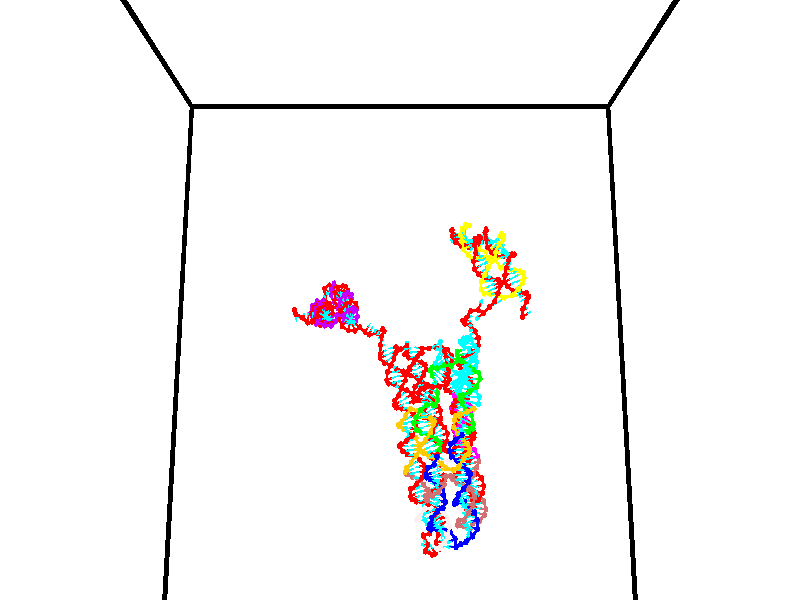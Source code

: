 // switches for output
#declare DRAW_BASES = 1; // possible values are 0, 1; only relevant for DNA ribbons
#declare DRAW_BASES_TYPE = 3; // possible values are 1, 2, 3; only relevant for DNA ribbons
#declare DRAW_FOG = 0; // set to 1 to enable fog

#include "colors.inc"

#include "transforms.inc"
background { rgb <1, 1, 1>}

#default {
   normal{
       ripples 0.25
       frequency 0.20
       turbulence 0.2
       lambda 5
   }
	finish {
		phong 0.1
		phong_size 40.
	}
}

// original window dimensions: 1024x640


// camera settings

camera {
	sky <0, 0.179814, -0.983701>
	up <0, 0.179814, -0.983701>
	right 1.6 * <1, 0, 0>
	location <35, 94.9851, 44.8844>
	look_at <35, 29.7336, 32.9568>
	direction <0, -65.2515, -11.9276>
	angle 67.0682
}


# declare cpy_camera_pos = <35, 94.9851, 44.8844>;
# if (DRAW_FOG = 1)
fog {
	fog_type 2
	up vnormalize(cpy_camera_pos)
	color rgbt<1,1,1,0.3>
	distance 1e-5
	fog_alt 3e-3
	fog_offset 56
}
# end


// LIGHTS

# declare lum = 6;
global_settings {
	ambient_light rgb lum * <0.05, 0.05, 0.05>
	max_trace_level 15
}# declare cpy_direct_light_amount = 0.25;
light_source
{	1000 * <-1, -1.16352, -0.803886>,
	rgb lum * cpy_direct_light_amount
	parallel
}

light_source
{	1000 * <1, 1.16352, 0.803886>,
	rgb lum * cpy_direct_light_amount
	parallel
}

// strand 0

// nucleotide -1

// particle -1
sphere {
	<24.365133, 34.896824, 34.756123> 0.250000
	pigment { color rgbt <1,0,0,0> }
	no_shadow
}
cylinder {
	<24.445234, 34.787533, 35.132473>,  <24.493296, 34.721958, 35.358284>, 0.100000
	pigment { color rgbt <1,0,0,0> }
	no_shadow
}
cylinder {
	<24.445234, 34.787533, 35.132473>,  <24.365133, 34.896824, 34.756123>, 0.100000
	pigment { color rgbt <1,0,0,0> }
	no_shadow
}

// particle -1
sphere {
	<24.445234, 34.787533, 35.132473> 0.100000
	pigment { color rgbt <1,0,0,0> }
	no_shadow
}
sphere {
	0, 1
	scale<0.080000,0.200000,0.300000>
	matrix <0.964517, 0.223628, -0.140345,
		-0.172060, 0.935594, 0.308316,
		0.200254, -0.273228, 0.940875,
		24.505310, 34.705563, 35.414734>
	pigment { color rgbt <0,1,1,0> }
	no_shadow
}
cylinder {
	<24.603727, 35.565777, 35.205254>,  <24.365133, 34.896824, 34.756123>, 0.130000
	pigment { color rgbt <1,0,0,0> }
	no_shadow
}

// nucleotide -1

// particle -1
sphere {
	<24.603727, 35.565777, 35.205254> 0.250000
	pigment { color rgbt <1,0,0,0> }
	no_shadow
}
cylinder {
	<24.748411, 35.196159, 35.254734>,  <24.835222, 34.974388, 35.284424>, 0.100000
	pigment { color rgbt <1,0,0,0> }
	no_shadow
}
cylinder {
	<24.748411, 35.196159, 35.254734>,  <24.603727, 35.565777, 35.205254>, 0.100000
	pigment { color rgbt <1,0,0,0> }
	no_shadow
}

// particle -1
sphere {
	<24.748411, 35.196159, 35.254734> 0.100000
	pigment { color rgbt <1,0,0,0> }
	no_shadow
}
sphere {
	0, 1
	scale<0.080000,0.200000,0.300000>
	matrix <0.919047, 0.331133, -0.213784,
		0.156586, 0.191014, 0.969017,
		0.361709, -0.924048, 0.123700,
		24.856924, 34.918945, 35.291843>
	pigment { color rgbt <0,1,1,0> }
	no_shadow
}
cylinder {
	<25.271885, 35.533318, 35.496521>,  <24.603727, 35.565777, 35.205254>, 0.130000
	pigment { color rgbt <1,0,0,0> }
	no_shadow
}

// nucleotide -1

// particle -1
sphere {
	<25.271885, 35.533318, 35.496521> 0.250000
	pigment { color rgbt <1,0,0,0> }
	no_shadow
}
cylinder {
	<25.300266, 35.172337, 35.326553>,  <25.317295, 34.955750, 35.224575>, 0.100000
	pigment { color rgbt <1,0,0,0> }
	no_shadow
}
cylinder {
	<25.300266, 35.172337, 35.326553>,  <25.271885, 35.533318, 35.496521>, 0.100000
	pigment { color rgbt <1,0,0,0> }
	no_shadow
}

// particle -1
sphere {
	<25.300266, 35.172337, 35.326553> 0.100000
	pigment { color rgbt <1,0,0,0> }
	no_shadow
}
sphere {
	0, 1
	scale<0.080000,0.200000,0.300000>
	matrix <0.988375, 0.121031, -0.092013,
		0.134465, -0.413447, 0.900545,
		0.070952, -0.902448, -0.424915,
		25.321552, 34.901604, 35.199078>
	pigment { color rgbt <0,1,1,0> }
	no_shadow
}
cylinder {
	<25.745026, 35.111485, 35.860905>,  <25.271885, 35.533318, 35.496521>, 0.130000
	pigment { color rgbt <1,0,0,0> }
	no_shadow
}

// nucleotide -1

// particle -1
sphere {
	<25.745026, 35.111485, 35.860905> 0.250000
	pigment { color rgbt <1,0,0,0> }
	no_shadow
}
cylinder {
	<25.725302, 34.996243, 35.478374>,  <25.713469, 34.927097, 35.248856>, 0.100000
	pigment { color rgbt <1,0,0,0> }
	no_shadow
}
cylinder {
	<25.725302, 34.996243, 35.478374>,  <25.745026, 35.111485, 35.860905>, 0.100000
	pigment { color rgbt <1,0,0,0> }
	no_shadow
}

// particle -1
sphere {
	<25.725302, 34.996243, 35.478374> 0.100000
	pigment { color rgbt <1,0,0,0> }
	no_shadow
}
sphere {
	0, 1
	scale<0.080000,0.200000,0.300000>
	matrix <0.988585, 0.122400, -0.087845,
		0.142363, -0.949745, 0.278779,
		-0.049308, -0.288103, -0.956329,
		25.710508, 34.909813, 35.191475>
	pigment { color rgbt <0,1,1,0> }
	no_shadow
}
cylinder {
	<26.090288, 34.547672, 35.691505>,  <25.745026, 35.111485, 35.860905>, 0.130000
	pigment { color rgbt <1,0,0,0> }
	no_shadow
}

// nucleotide -1

// particle -1
sphere {
	<26.090288, 34.547672, 35.691505> 0.250000
	pigment { color rgbt <1,0,0,0> }
	no_shadow
}
cylinder {
	<26.158321, 34.771667, 35.367165>,  <26.199142, 34.906063, 35.172558>, 0.100000
	pigment { color rgbt <1,0,0,0> }
	no_shadow
}
cylinder {
	<26.158321, 34.771667, 35.367165>,  <26.090288, 34.547672, 35.691505>, 0.100000
	pigment { color rgbt <1,0,0,0> }
	no_shadow
}

// particle -1
sphere {
	<26.158321, 34.771667, 35.367165> 0.100000
	pigment { color rgbt <1,0,0,0> }
	no_shadow
}
sphere {
	0, 1
	scale<0.080000,0.200000,0.300000>
	matrix <0.981171, -0.172648, 0.086578,
		-0.091510, -0.810313, -0.578808,
		0.170085, 0.559987, -0.810855,
		26.209347, 34.939663, 35.123909>
	pigment { color rgbt <0,1,1,0> }
	no_shadow
}
cylinder {
	<26.623636, 34.401924, 35.161934>,  <26.090288, 34.547672, 35.691505>, 0.130000
	pigment { color rgbt <1,0,0,0> }
	no_shadow
}

// nucleotide -1

// particle -1
sphere {
	<26.623636, 34.401924, 35.161934> 0.250000
	pigment { color rgbt <1,0,0,0> }
	no_shadow
}
cylinder {
	<26.995829, 34.263721, 35.210644>,  <27.219145, 34.180801, 35.239868>, 0.100000
	pigment { color rgbt <1,0,0,0> }
	no_shadow
}
cylinder {
	<26.995829, 34.263721, 35.210644>,  <26.623636, 34.401924, 35.161934>, 0.100000
	pigment { color rgbt <1,0,0,0> }
	no_shadow
}

// particle -1
sphere {
	<26.995829, 34.263721, 35.210644> 0.100000
	pigment { color rgbt <1,0,0,0> }
	no_shadow
}
sphere {
	0, 1
	scale<0.080000,0.200000,0.300000>
	matrix <-0.184129, -0.728455, -0.659886,
		0.316700, 0.591591, -0.741432,
		0.930483, -0.345505, 0.121773,
		27.274973, 34.160069, 35.247177>
	pigment { color rgbt <0,1,1,0> }
	no_shadow
}
cylinder {
	<26.676722, 33.948856, 34.539288>,  <26.623636, 34.401924, 35.161934>, 0.130000
	pigment { color rgbt <1,0,0,0> }
	no_shadow
}

// nucleotide -1

// particle -1
sphere {
	<26.676722, 33.948856, 34.539288> 0.250000
	pigment { color rgbt <1,0,0,0> }
	no_shadow
}
cylinder {
	<27.008896, 33.876083, 34.749916>,  <27.208200, 33.832420, 34.876293>, 0.100000
	pigment { color rgbt <1,0,0,0> }
	no_shadow
}
cylinder {
	<27.008896, 33.876083, 34.749916>,  <26.676722, 33.948856, 34.539288>, 0.100000
	pigment { color rgbt <1,0,0,0> }
	no_shadow
}

// particle -1
sphere {
	<27.008896, 33.876083, 34.749916> 0.100000
	pigment { color rgbt <1,0,0,0> }
	no_shadow
}
sphere {
	0, 1
	scale<0.080000,0.200000,0.300000>
	matrix <0.058240, -0.911650, -0.406819,
		0.554064, 0.368504, -0.746471,
		0.830435, -0.181929, 0.526574,
		27.258026, 33.821503, 34.907887>
	pigment { color rgbt <0,1,1,0> }
	no_shadow
}
cylinder {
	<27.297104, 33.741848, 34.098019>,  <26.676722, 33.948856, 34.539288>, 0.130000
	pigment { color rgbt <1,0,0,0> }
	no_shadow
}

// nucleotide -1

// particle -1
sphere {
	<27.297104, 33.741848, 34.098019> 0.250000
	pigment { color rgbt <1,0,0,0> }
	no_shadow
}
cylinder {
	<27.330273, 33.561523, 34.453522>,  <27.350174, 33.453331, 34.666824>, 0.100000
	pigment { color rgbt <1,0,0,0> }
	no_shadow
}
cylinder {
	<27.330273, 33.561523, 34.453522>,  <27.297104, 33.741848, 34.098019>, 0.100000
	pigment { color rgbt <1,0,0,0> }
	no_shadow
}

// particle -1
sphere {
	<27.330273, 33.561523, 34.453522> 0.100000
	pigment { color rgbt <1,0,0,0> }
	no_shadow
}
sphere {
	0, 1
	scale<0.080000,0.200000,0.300000>
	matrix <0.057542, -0.888178, -0.455883,
		0.994893, 0.088943, -0.047708,
		0.082921, -0.450809, 0.888760,
		27.355148, 33.426281, 34.720150>
	pigment { color rgbt <0,1,1,0> }
	no_shadow
}
cylinder {
	<27.699694, 33.190693, 33.911114>,  <27.297104, 33.741848, 34.098019>, 0.130000
	pigment { color rgbt <1,0,0,0> }
	no_shadow
}

// nucleotide -1

// particle -1
sphere {
	<27.699694, 33.190693, 33.911114> 0.250000
	pigment { color rgbt <1,0,0,0> }
	no_shadow
}
cylinder {
	<27.552017, 33.098515, 34.271244>,  <27.463411, 33.043209, 34.487324>, 0.100000
	pigment { color rgbt <1,0,0,0> }
	no_shadow
}
cylinder {
	<27.552017, 33.098515, 34.271244>,  <27.699694, 33.190693, 33.911114>, 0.100000
	pigment { color rgbt <1,0,0,0> }
	no_shadow
}

// particle -1
sphere {
	<27.552017, 33.098515, 34.271244> 0.100000
	pigment { color rgbt <1,0,0,0> }
	no_shadow
}
sphere {
	0, 1
	scale<0.080000,0.200000,0.300000>
	matrix <-0.157010, -0.939378, -0.304824,
		0.915995, -0.253898, 0.310626,
		-0.369190, -0.230446, 0.900330,
		27.441259, 33.029381, 34.541344>
	pigment { color rgbt <0,1,1,0> }
	no_shadow
}
cylinder {
	<27.897800, 32.473812, 34.129700>,  <27.699694, 33.190693, 33.911114>, 0.130000
	pigment { color rgbt <1,0,0,0> }
	no_shadow
}

// nucleotide -1

// particle -1
sphere {
	<27.897800, 32.473812, 34.129700> 0.250000
	pigment { color rgbt <1,0,0,0> }
	no_shadow
}
cylinder {
	<27.606098, 32.551003, 34.392288>,  <27.431078, 32.597317, 34.549839>, 0.100000
	pigment { color rgbt <1,0,0,0> }
	no_shadow
}
cylinder {
	<27.606098, 32.551003, 34.392288>,  <27.897800, 32.473812, 34.129700>, 0.100000
	pigment { color rgbt <1,0,0,0> }
	no_shadow
}

// particle -1
sphere {
	<27.606098, 32.551003, 34.392288> 0.100000
	pigment { color rgbt <1,0,0,0> }
	no_shadow
}
sphere {
	0, 1
	scale<0.080000,0.200000,0.300000>
	matrix <-0.374233, -0.915680, -0.146558,
		0.572834, -0.352551, 0.739980,
		-0.729254, 0.192972, 0.656469,
		27.387321, 32.608894, 34.589230>
	pigment { color rgbt <0,1,1,0> }
	no_shadow
}
cylinder {
	<27.901787, 31.971930, 34.592911>,  <27.897800, 32.473812, 34.129700>, 0.130000
	pigment { color rgbt <1,0,0,0> }
	no_shadow
}

// nucleotide -1

// particle -1
sphere {
	<27.901787, 31.971930, 34.592911> 0.250000
	pigment { color rgbt <1,0,0,0> }
	no_shadow
}
cylinder {
	<27.537560, 32.089550, 34.709114>,  <27.319023, 32.160122, 34.778835>, 0.100000
	pigment { color rgbt <1,0,0,0> }
	no_shadow
}
cylinder {
	<27.537560, 32.089550, 34.709114>,  <27.901787, 31.971930, 34.592911>, 0.100000
	pigment { color rgbt <1,0,0,0> }
	no_shadow
}

// particle -1
sphere {
	<27.537560, 32.089550, 34.709114> 0.100000
	pigment { color rgbt <1,0,0,0> }
	no_shadow
}
sphere {
	0, 1
	scale<0.080000,0.200000,0.300000>
	matrix <-0.335170, -0.936557, -0.102580,
		0.241914, -0.190777, 0.951358,
		-0.910571, 0.294051, 0.290509,
		27.264389, 32.177765, 34.796268>
	pigment { color rgbt <0,1,1,0> }
	no_shadow
}
cylinder {
	<27.663046, 31.601307, 35.241871>,  <27.901787, 31.971930, 34.592911>, 0.130000
	pigment { color rgbt <1,0,0,0> }
	no_shadow
}

// nucleotide -1

// particle -1
sphere {
	<27.663046, 31.601307, 35.241871> 0.250000
	pigment { color rgbt <1,0,0,0> }
	no_shadow
}
cylinder {
	<27.341368, 31.711689, 35.031303>,  <27.148361, 31.777918, 34.904964>, 0.100000
	pigment { color rgbt <1,0,0,0> }
	no_shadow
}
cylinder {
	<27.341368, 31.711689, 35.031303>,  <27.663046, 31.601307, 35.241871>, 0.100000
	pigment { color rgbt <1,0,0,0> }
	no_shadow
}

// particle -1
sphere {
	<27.341368, 31.711689, 35.031303> 0.100000
	pigment { color rgbt <1,0,0,0> }
	no_shadow
}
sphere {
	0, 1
	scale<0.080000,0.200000,0.300000>
	matrix <-0.308790, -0.950756, -0.026666,
		-0.507855, 0.141108, 0.849807,
		-0.804196, 0.275955, -0.526419,
		27.100109, 31.794476, 34.873379>
	pigment { color rgbt <0,1,1,0> }
	no_shadow
}
cylinder {
	<27.051208, 31.251154, 35.531235>,  <27.663046, 31.601307, 35.241871>, 0.130000
	pigment { color rgbt <1,0,0,0> }
	no_shadow
}

// nucleotide -1

// particle -1
sphere {
	<27.051208, 31.251154, 35.531235> 0.250000
	pigment { color rgbt <1,0,0,0> }
	no_shadow
}
cylinder {
	<26.925697, 31.349174, 35.164303>,  <26.850391, 31.407988, 34.944145>, 0.100000
	pigment { color rgbt <1,0,0,0> }
	no_shadow
}
cylinder {
	<26.925697, 31.349174, 35.164303>,  <27.051208, 31.251154, 35.531235>, 0.100000
	pigment { color rgbt <1,0,0,0> }
	no_shadow
}

// particle -1
sphere {
	<26.925697, 31.349174, 35.164303> 0.100000
	pigment { color rgbt <1,0,0,0> }
	no_shadow
}
sphere {
	0, 1
	scale<0.080000,0.200000,0.300000>
	matrix <-0.418033, -0.903102, -0.098261,
		-0.852521, 0.352642, 0.385812,
		-0.313777, 0.245052, -0.917329,
		26.831564, 31.422689, 34.889103>
	pigment { color rgbt <0,1,1,0> }
	no_shadow
}
cylinder {
	<26.429810, 30.905077, 35.465977>,  <27.051208, 31.251154, 35.531235>, 0.130000
	pigment { color rgbt <1,0,0,0> }
	no_shadow
}

// nucleotide -1

// particle -1
sphere {
	<26.429810, 30.905077, 35.465977> 0.250000
	pigment { color rgbt <1,0,0,0> }
	no_shadow
}
cylinder {
	<26.530222, 30.985645, 35.087261>,  <26.590469, 31.033987, 34.860031>, 0.100000
	pigment { color rgbt <1,0,0,0> }
	no_shadow
}
cylinder {
	<26.530222, 30.985645, 35.087261>,  <26.429810, 30.905077, 35.465977>, 0.100000
	pigment { color rgbt <1,0,0,0> }
	no_shadow
}

// particle -1
sphere {
	<26.530222, 30.985645, 35.087261> 0.100000
	pigment { color rgbt <1,0,0,0> }
	no_shadow
}
sphere {
	0, 1
	scale<0.080000,0.200000,0.300000>
	matrix <-0.368015, -0.884804, -0.285809,
		-0.895292, 0.420180, -0.147987,
		0.251031, 0.201421, -0.946791,
		26.605532, 31.046072, 34.803223>
	pigment { color rgbt <0,1,1,0> }
	no_shadow
}
cylinder {
	<25.753439, 30.763052, 35.094421>,  <26.429810, 30.905077, 35.465977>, 0.130000
	pigment { color rgbt <1,0,0,0> }
	no_shadow
}

// nucleotide -1

// particle -1
sphere {
	<25.753439, 30.763052, 35.094421> 0.250000
	pigment { color rgbt <1,0,0,0> }
	no_shadow
}
cylinder {
	<26.076309, 30.750977, 34.858604>,  <26.270031, 30.743732, 34.717113>, 0.100000
	pigment { color rgbt <1,0,0,0> }
	no_shadow
}
cylinder {
	<26.076309, 30.750977, 34.858604>,  <25.753439, 30.763052, 35.094421>, 0.100000
	pigment { color rgbt <1,0,0,0> }
	no_shadow
}

// particle -1
sphere {
	<26.076309, 30.750977, 34.858604> 0.100000
	pigment { color rgbt <1,0,0,0> }
	no_shadow
}
sphere {
	0, 1
	scale<0.080000,0.200000,0.300000>
	matrix <-0.293787, -0.886768, -0.356836,
		-0.512011, 0.461228, -0.724647,
		0.807177, -0.030187, -0.589538,
		26.318462, 30.741920, 34.681744>
	pigment { color rgbt <0,1,1,0> }
	no_shadow
}
cylinder {
	<25.481190, 30.770199, 34.391796>,  <25.753439, 30.763052, 35.094421>, 0.130000
	pigment { color rgbt <1,0,0,0> }
	no_shadow
}

// nucleotide -1

// particle -1
sphere {
	<25.481190, 30.770199, 34.391796> 0.250000
	pigment { color rgbt <1,0,0,0> }
	no_shadow
}
cylinder {
	<25.843620, 30.601929, 34.409950>,  <26.061079, 30.500967, 34.420841>, 0.100000
	pigment { color rgbt <1,0,0,0> }
	no_shadow
}
cylinder {
	<25.843620, 30.601929, 34.409950>,  <25.481190, 30.770199, 34.391796>, 0.100000
	pigment { color rgbt <1,0,0,0> }
	no_shadow
}

// particle -1
sphere {
	<25.843620, 30.601929, 34.409950> 0.100000
	pigment { color rgbt <1,0,0,0> }
	no_shadow
}
sphere {
	0, 1
	scale<0.080000,0.200000,0.300000>
	matrix <-0.343944, -0.794756, -0.500066,
		0.246437, 0.437487, -0.864797,
		0.906075, -0.420677, 0.045386,
		26.115442, 30.475725, 34.423565>
	pigment { color rgbt <0,1,1,0> }
	no_shadow
}
cylinder {
	<25.609297, 30.463697, 33.747398>,  <25.481190, 30.770199, 34.391796>, 0.130000
	pigment { color rgbt <1,0,0,0> }
	no_shadow
}

// nucleotide -1

// particle -1
sphere {
	<25.609297, 30.463697, 33.747398> 0.250000
	pigment { color rgbt <1,0,0,0> }
	no_shadow
}
cylinder {
	<25.841127, 30.272209, 34.011192>,  <25.980227, 30.157316, 34.169468>, 0.100000
	pigment { color rgbt <1,0,0,0> }
	no_shadow
}
cylinder {
	<25.841127, 30.272209, 34.011192>,  <25.609297, 30.463697, 33.747398>, 0.100000
	pigment { color rgbt <1,0,0,0> }
	no_shadow
}

// particle -1
sphere {
	<25.841127, 30.272209, 34.011192> 0.100000
	pigment { color rgbt <1,0,0,0> }
	no_shadow
}
sphere {
	0, 1
	scale<0.080000,0.200000,0.300000>
	matrix <-0.175872, -0.863671, -0.472378,
		0.795712, 0.157796, -0.584759,
		0.579579, -0.478720, 0.659482,
		26.015001, 30.128593, 34.209038>
	pigment { color rgbt <0,1,1,0> }
	no_shadow
}
cylinder {
	<26.123646, 30.092020, 33.338844>,  <25.609297, 30.463697, 33.747398>, 0.130000
	pigment { color rgbt <1,0,0,0> }
	no_shadow
}

// nucleotide -1

// particle -1
sphere {
	<26.123646, 30.092020, 33.338844> 0.250000
	pigment { color rgbt <1,0,0,0> }
	no_shadow
}
cylinder {
	<26.126455, 29.903402, 33.691570>,  <26.128141, 29.790232, 33.903206>, 0.100000
	pigment { color rgbt <1,0,0,0> }
	no_shadow
}
cylinder {
	<26.126455, 29.903402, 33.691570>,  <26.123646, 30.092020, 33.338844>, 0.100000
	pigment { color rgbt <1,0,0,0> }
	no_shadow
}

// particle -1
sphere {
	<26.126455, 29.903402, 33.691570> 0.100000
	pigment { color rgbt <1,0,0,0> }
	no_shadow
}
sphere {
	0, 1
	scale<0.080000,0.200000,0.300000>
	matrix <-0.073300, -0.879706, -0.469835,
		0.997285, -0.061338, -0.040742,
		0.007022, -0.471546, 0.881814,
		26.128563, 29.761938, 33.956116>
	pigment { color rgbt <0,1,1,0> }
	no_shadow
}
cylinder {
	<26.612146, 29.450350, 33.322853>,  <26.123646, 30.092020, 33.338844>, 0.130000
	pigment { color rgbt <1,0,0,0> }
	no_shadow
}

// nucleotide -1

// particle -1
sphere {
	<26.612146, 29.450350, 33.322853> 0.250000
	pigment { color rgbt <1,0,0,0> }
	no_shadow
}
cylinder {
	<26.432817, 29.340525, 33.663116>,  <26.325220, 29.274630, 33.867275>, 0.100000
	pigment { color rgbt <1,0,0,0> }
	no_shadow
}
cylinder {
	<26.432817, 29.340525, 33.663116>,  <26.612146, 29.450350, 33.322853>, 0.100000
	pigment { color rgbt <1,0,0,0> }
	no_shadow
}

// particle -1
sphere {
	<26.432817, 29.340525, 33.663116> 0.100000
	pigment { color rgbt <1,0,0,0> }
	no_shadow
}
sphere {
	0, 1
	scale<0.080000,0.200000,0.300000>
	matrix <-0.100405, -0.930167, -0.353141,
		0.888215, -0.243731, 0.389447,
		-0.448322, -0.274563, 0.850660,
		26.298321, 29.258156, 33.918316>
	pigment { color rgbt <0,1,1,0> }
	no_shadow
}
cylinder {
	<26.885929, 28.794563, 33.469326>,  <26.612146, 29.450350, 33.322853>, 0.130000
	pigment { color rgbt <1,0,0,0> }
	no_shadow
}

// nucleotide -1

// particle -1
sphere {
	<26.885929, 28.794563, 33.469326> 0.250000
	pigment { color rgbt <1,0,0,0> }
	no_shadow
}
cylinder {
	<26.566868, 28.814722, 33.709728>,  <26.375431, 28.826817, 33.853970>, 0.100000
	pigment { color rgbt <1,0,0,0> }
	no_shadow
}
cylinder {
	<26.566868, 28.814722, 33.709728>,  <26.885929, 28.794563, 33.469326>, 0.100000
	pigment { color rgbt <1,0,0,0> }
	no_shadow
}

// particle -1
sphere {
	<26.566868, 28.814722, 33.709728> 0.100000
	pigment { color rgbt <1,0,0,0> }
	no_shadow
}
sphere {
	0, 1
	scale<0.080000,0.200000,0.300000>
	matrix <-0.201558, -0.961482, -0.186885,
		0.568437, -0.270208, 0.777089,
		-0.797655, 0.050396, 0.601005,
		26.327572, 28.829842, 33.890030>
	pigment { color rgbt <0,1,1,0> }
	no_shadow
}
cylinder {
	<26.934544, 28.203650, 33.935028>,  <26.885929, 28.794563, 33.469326>, 0.130000
	pigment { color rgbt <1,0,0,0> }
	no_shadow
}

// nucleotide -1

// particle -1
sphere {
	<26.934544, 28.203650, 33.935028> 0.250000
	pigment { color rgbt <1,0,0,0> }
	no_shadow
}
cylinder {
	<26.550280, 28.314686, 33.938530>,  <26.319721, 28.381308, 33.940632>, 0.100000
	pigment { color rgbt <1,0,0,0> }
	no_shadow
}
cylinder {
	<26.550280, 28.314686, 33.938530>,  <26.934544, 28.203650, 33.935028>, 0.100000
	pigment { color rgbt <1,0,0,0> }
	no_shadow
}

// particle -1
sphere {
	<26.550280, 28.314686, 33.938530> 0.100000
	pigment { color rgbt <1,0,0,0> }
	no_shadow
}
sphere {
	0, 1
	scale<0.080000,0.200000,0.300000>
	matrix <-0.276001, -0.950690, -0.141466,
		-0.030946, -0.138317, 0.989905,
		-0.960659, 0.277593, 0.008755,
		26.262081, 28.397964, 33.941158>
	pigment { color rgbt <0,1,1,0> }
	no_shadow
}
cylinder {
	<26.665083, 27.684694, 34.364468>,  <26.934544, 28.203650, 33.935028>, 0.130000
	pigment { color rgbt <1,0,0,0> }
	no_shadow
}

// nucleotide -1

// particle -1
sphere {
	<26.665083, 27.684694, 34.364468> 0.250000
	pigment { color rgbt <1,0,0,0> }
	no_shadow
}
cylinder {
	<26.357265, 27.842365, 34.163498>,  <26.172575, 27.936968, 34.042915>, 0.100000
	pigment { color rgbt <1,0,0,0> }
	no_shadow
}
cylinder {
	<26.357265, 27.842365, 34.163498>,  <26.665083, 27.684694, 34.364468>, 0.100000
	pigment { color rgbt <1,0,0,0> }
	no_shadow
}

// particle -1
sphere {
	<26.357265, 27.842365, 34.163498> 0.100000
	pigment { color rgbt <1,0,0,0> }
	no_shadow
}
sphere {
	0, 1
	scale<0.080000,0.200000,0.300000>
	matrix <-0.298863, -0.917586, -0.262138,
		-0.564343, -0.051572, 0.823928,
		-0.769544, 0.394177, -0.502421,
		26.126402, 27.960619, 34.012772>
	pigment { color rgbt <0,1,1,0> }
	no_shadow
}
cylinder {
	<26.065777, 27.293552, 34.500446>,  <26.665083, 27.684694, 34.364468>, 0.130000
	pigment { color rgbt <1,0,0,0> }
	no_shadow
}

// nucleotide -1

// particle -1
sphere {
	<26.065777, 27.293552, 34.500446> 0.250000
	pigment { color rgbt <1,0,0,0> }
	no_shadow
}
cylinder {
	<25.966076, 27.479282, 34.160500>,  <25.906256, 27.590719, 33.956532>, 0.100000
	pigment { color rgbt <1,0,0,0> }
	no_shadow
}
cylinder {
	<25.966076, 27.479282, 34.160500>,  <26.065777, 27.293552, 34.500446>, 0.100000
	pigment { color rgbt <1,0,0,0> }
	no_shadow
}

// particle -1
sphere {
	<25.966076, 27.479282, 34.160500> 0.100000
	pigment { color rgbt <1,0,0,0> }
	no_shadow
}
sphere {
	0, 1
	scale<0.080000,0.200000,0.300000>
	matrix <-0.432339, -0.838613, -0.331377,
		-0.866578, 0.284836, 0.409770,
		-0.249251, 0.464324, -0.849869,
		25.891300, 27.618580, 33.905540>
	pigment { color rgbt <0,1,1,0> }
	no_shadow
}
cylinder {
	<25.257135, 27.257793, 34.405422>,  <26.065777, 27.293552, 34.500446>, 0.130000
	pigment { color rgbt <1,0,0,0> }
	no_shadow
}

// nucleotide -1

// particle -1
sphere {
	<25.257135, 27.257793, 34.405422> 0.250000
	pigment { color rgbt <1,0,0,0> }
	no_shadow
}
cylinder {
	<25.430738, 27.305552, 34.048237>,  <25.534901, 27.334208, 33.833927>, 0.100000
	pigment { color rgbt <1,0,0,0> }
	no_shadow
}
cylinder {
	<25.430738, 27.305552, 34.048237>,  <25.257135, 27.257793, 34.405422>, 0.100000
	pigment { color rgbt <1,0,0,0> }
	no_shadow
}

// particle -1
sphere {
	<25.430738, 27.305552, 34.048237> 0.100000
	pigment { color rgbt <1,0,0,0> }
	no_shadow
}
sphere {
	0, 1
	scale<0.080000,0.200000,0.300000>
	matrix <-0.393777, -0.866344, -0.307225,
		-0.810295, 0.484966, -0.328982,
		0.434005, 0.119397, -0.892963,
		25.560940, 27.341372, 33.780350>
	pigment { color rgbt <0,1,1,0> }
	no_shadow
}
cylinder {
	<24.838436, 27.040178, 33.841267>,  <25.257135, 27.257793, 34.405422>, 0.130000
	pigment { color rgbt <1,0,0,0> }
	no_shadow
}

// nucleotide -1

// particle -1
sphere {
	<24.838436, 27.040178, 33.841267> 0.250000
	pigment { color rgbt <1,0,0,0> }
	no_shadow
}
cylinder {
	<25.217110, 27.014191, 33.715050>,  <25.444313, 26.998598, 33.639320>, 0.100000
	pigment { color rgbt <1,0,0,0> }
	no_shadow
}
cylinder {
	<25.217110, 27.014191, 33.715050>,  <24.838436, 27.040178, 33.841267>, 0.100000
	pigment { color rgbt <1,0,0,0> }
	no_shadow
}

// particle -1
sphere {
	<25.217110, 27.014191, 33.715050> 0.100000
	pigment { color rgbt <1,0,0,0> }
	no_shadow
}
sphere {
	0, 1
	scale<0.080000,0.200000,0.300000>
	matrix <-0.177257, -0.922915, -0.341771,
		-0.269017, 0.379482, -0.885225,
		0.946684, -0.064970, -0.315546,
		25.501114, 26.994699, 33.620384>
	pigment { color rgbt <0,1,1,0> }
	no_shadow
}
cylinder {
	<25.003988, 26.911148, 33.100060>,  <24.838436, 27.040178, 33.841267>, 0.130000
	pigment { color rgbt <1,0,0,0> }
	no_shadow
}

// nucleotide -1

// particle -1
sphere {
	<25.003988, 26.911148, 33.100060> 0.250000
	pigment { color rgbt <1,0,0,0> }
	no_shadow
}
cylinder {
	<25.284382, 26.721529, 33.313190>,  <25.452618, 26.607758, 33.441067>, 0.100000
	pigment { color rgbt <1,0,0,0> }
	no_shadow
}
cylinder {
	<25.284382, 26.721529, 33.313190>,  <25.003988, 26.911148, 33.100060>, 0.100000
	pigment { color rgbt <1,0,0,0> }
	no_shadow
}

// particle -1
sphere {
	<25.284382, 26.721529, 33.313190> 0.100000
	pigment { color rgbt <1,0,0,0> }
	no_shadow
}
sphere {
	0, 1
	scale<0.080000,0.200000,0.300000>
	matrix <-0.141631, -0.824766, -0.547450,
		0.698972, 0.308289, -0.645287,
		0.700984, -0.474045, 0.532825,
		25.494677, 26.579315, 33.473038>
	pigment { color rgbt <0,1,1,0> }
	no_shadow
}
cylinder {
	<25.710045, 26.655464, 32.756710>,  <25.003988, 26.911148, 33.100060>, 0.130000
	pigment { color rgbt <1,0,0,0> }
	no_shadow
}

// nucleotide -1

// particle -1
sphere {
	<25.710045, 26.655464, 32.756710> 0.250000
	pigment { color rgbt <1,0,0,0> }
	no_shadow
}
cylinder {
	<25.509577, 26.454529, 33.038555>,  <25.389296, 26.333967, 33.207664>, 0.100000
	pigment { color rgbt <1,0,0,0> }
	no_shadow
}
cylinder {
	<25.509577, 26.454529, 33.038555>,  <25.710045, 26.655464, 32.756710>, 0.100000
	pigment { color rgbt <1,0,0,0> }
	no_shadow
}

// particle -1
sphere {
	<25.509577, 26.454529, 33.038555> 0.100000
	pigment { color rgbt <1,0,0,0> }
	no_shadow
}
sphere {
	0, 1
	scale<0.080000,0.200000,0.300000>
	matrix <-0.330284, -0.641573, -0.692313,
		0.799837, -0.579692, 0.155624,
		-0.501172, -0.502337, 0.704616,
		25.359224, 26.303827, 33.249939>
	pigment { color rgbt <0,1,1,0> }
	no_shadow
}
cylinder {
	<26.005033, 25.968346, 32.904869>,  <25.710045, 26.655464, 32.756710>, 0.130000
	pigment { color rgbt <1,0,0,0> }
	no_shadow
}

// nucleotide -1

// particle -1
sphere {
	<26.005033, 25.968346, 32.904869> 0.250000
	pigment { color rgbt <1,0,0,0> }
	no_shadow
}
cylinder {
	<25.607819, 25.993345, 32.944813>,  <25.369490, 26.008345, 32.968781>, 0.100000
	pigment { color rgbt <1,0,0,0> }
	no_shadow
}
cylinder {
	<25.607819, 25.993345, 32.944813>,  <26.005033, 25.968346, 32.904869>, 0.100000
	pigment { color rgbt <1,0,0,0> }
	no_shadow
}

// particle -1
sphere {
	<25.607819, 25.993345, 32.944813> 0.100000
	pigment { color rgbt <1,0,0,0> }
	no_shadow
}
sphere {
	0, 1
	scale<0.080000,0.200000,0.300000>
	matrix <-0.113238, -0.740165, -0.662823,
		0.032485, -0.669515, 0.742088,
		-0.993037, 0.062501, 0.099859,
		25.309908, 26.012094, 32.974770>
	pigment { color rgbt <0,1,1,0> }
	no_shadow
}
cylinder {
	<26.555897, 25.859230, 32.520218>,  <26.005033, 25.968346, 32.904869>, 0.130000
	pigment { color rgbt <1,0,0,0> }
	no_shadow
}

// nucleotide -1

// particle -1
sphere {
	<26.555897, 25.859230, 32.520218> 0.250000
	pigment { color rgbt <1,0,0,0> }
	no_shadow
}
cylinder {
	<26.407318, 26.117931, 32.253765>,  <26.318171, 26.273153, 32.093891>, 0.100000
	pigment { color rgbt <1,0,0,0> }
	no_shadow
}
cylinder {
	<26.407318, 26.117931, 32.253765>,  <26.555897, 25.859230, 32.520218>, 0.100000
	pigment { color rgbt <1,0,0,0> }
	no_shadow
}

// particle -1
sphere {
	<26.407318, 26.117931, 32.253765> 0.100000
	pigment { color rgbt <1,0,0,0> }
	no_shadow
}
sphere {
	0, 1
	scale<0.080000,0.200000,0.300000>
	matrix <0.610044, -0.370847, -0.700228,
		-0.699909, -0.666469, -0.256798,
		-0.371448, 0.646755, -0.666135,
		26.295883, 26.311958, 32.053925>
	pigment { color rgbt <0,1,1,0> }
	no_shadow
}
cylinder {
	<26.203831, 25.527523, 31.927713>,  <26.555897, 25.859230, 32.520218>, 0.130000
	pigment { color rgbt <1,0,0,0> }
	no_shadow
}

// nucleotide -1

// particle -1
sphere {
	<26.203831, 25.527523, 31.927713> 0.250000
	pigment { color rgbt <1,0,0,0> }
	no_shadow
}
cylinder {
	<26.385841, 25.864920, 31.813540>,  <26.495049, 26.067358, 31.745035>, 0.100000
	pigment { color rgbt <1,0,0,0> }
	no_shadow
}
cylinder {
	<26.385841, 25.864920, 31.813540>,  <26.203831, 25.527523, 31.927713>, 0.100000
	pigment { color rgbt <1,0,0,0> }
	no_shadow
}

// particle -1
sphere {
	<26.385841, 25.864920, 31.813540> 0.100000
	pigment { color rgbt <1,0,0,0> }
	no_shadow
}
sphere {
	0, 1
	scale<0.080000,0.200000,0.300000>
	matrix <0.576709, -0.523380, -0.627281,
		-0.678496, 0.120819, -0.724601,
		0.455029, 0.843491, -0.285434,
		26.522350, 26.117968, 31.727909>
	pigment { color rgbt <0,1,1,0> }
	no_shadow
}
cylinder {
	<26.152327, 25.688473, 31.074127>,  <26.203831, 25.527523, 31.927713>, 0.130000
	pigment { color rgbt <1,0,0,0> }
	no_shadow
}

// nucleotide -1

// particle -1
sphere {
	<26.152327, 25.688473, 31.074127> 0.250000
	pigment { color rgbt <1,0,0,0> }
	no_shadow
}
cylinder {
	<26.485134, 25.748806, 31.287664>,  <26.684818, 25.785006, 31.415787>, 0.100000
	pigment { color rgbt <1,0,0,0> }
	no_shadow
}
cylinder {
	<26.485134, 25.748806, 31.287664>,  <26.152327, 25.688473, 31.074127>, 0.100000
	pigment { color rgbt <1,0,0,0> }
	no_shadow
}

// particle -1
sphere {
	<26.485134, 25.748806, 31.287664> 0.100000
	pigment { color rgbt <1,0,0,0> }
	no_shadow
}
sphere {
	0, 1
	scale<0.080000,0.200000,0.300000>
	matrix <0.458648, -0.728377, -0.509028,
		0.312062, 0.668369, -0.675204,
		0.832021, 0.150833, 0.533845,
		26.734741, 25.794056, 31.447819>
	pigment { color rgbt <0,1,1,0> }
	no_shadow
}
cylinder {
	<26.759617, 25.844145, 30.740482>,  <26.152327, 25.688473, 31.074127>, 0.130000
	pigment { color rgbt <1,0,0,0> }
	no_shadow
}

// nucleotide -1

// particle -1
sphere {
	<26.759617, 25.844145, 30.740482> 0.250000
	pigment { color rgbt <1,0,0,0> }
	no_shadow
}
cylinder {
	<26.876829, 25.652012, 31.071157>,  <26.947157, 25.536732, 31.269562>, 0.100000
	pigment { color rgbt <1,0,0,0> }
	no_shadow
}
cylinder {
	<26.876829, 25.652012, 31.071157>,  <26.759617, 25.844145, 30.740482>, 0.100000
	pigment { color rgbt <1,0,0,0> }
	no_shadow
}

// particle -1
sphere {
	<26.876829, 25.652012, 31.071157> 0.100000
	pigment { color rgbt <1,0,0,0> }
	no_shadow
}
sphere {
	0, 1
	scale<0.080000,0.200000,0.300000>
	matrix <0.444401, -0.697141, -0.562585,
		0.846546, 0.532237, 0.009175,
		0.293032, -0.480332, 0.826688,
		26.964739, 25.507912, 31.319164>
	pigment { color rgbt <0,1,1,0> }
	no_shadow
}
cylinder {
	<27.420185, 26.008137, 30.835112>,  <26.759617, 25.844145, 30.740482>, 0.130000
	pigment { color rgbt <1,0,0,0> }
	no_shadow
}

// nucleotide -1

// particle -1
sphere {
	<27.420185, 26.008137, 30.835112> 0.250000
	pigment { color rgbt <1,0,0,0> }
	no_shadow
}
cylinder {
	<27.692520, 25.827660, 31.065897>,  <27.855921, 25.719374, 31.204369>, 0.100000
	pigment { color rgbt <1,0,0,0> }
	no_shadow
}
cylinder {
	<27.692520, 25.827660, 31.065897>,  <27.420185, 26.008137, 30.835112>, 0.100000
	pigment { color rgbt <1,0,0,0> }
	no_shadow
}

// particle -1
sphere {
	<27.692520, 25.827660, 31.065897> 0.100000
	pigment { color rgbt <1,0,0,0> }
	no_shadow
}
sphere {
	0, 1
	scale<0.080000,0.200000,0.300000>
	matrix <0.305147, 0.890847, 0.336567,
		-0.665844, -0.053088, 0.744200,
		0.680836, -0.451191, 0.576965,
		27.896770, 25.692303, 31.238987>
	pigment { color rgbt <0,1,1,0> }
	no_shadow
}
cylinder {
	<27.273308, 26.153122, 31.543957>,  <27.420185, 26.008137, 30.835112>, 0.130000
	pigment { color rgbt <1,0,0,0> }
	no_shadow
}

// nucleotide -1

// particle -1
sphere {
	<27.273308, 26.153122, 31.543957> 0.250000
	pigment { color rgbt <1,0,0,0> }
	no_shadow
}
cylinder {
	<27.655386, 26.074894, 31.455095>,  <27.884634, 26.027958, 31.401779>, 0.100000
	pigment { color rgbt <1,0,0,0> }
	no_shadow
}
cylinder {
	<27.655386, 26.074894, 31.455095>,  <27.273308, 26.153122, 31.543957>, 0.100000
	pigment { color rgbt <1,0,0,0> }
	no_shadow
}

// particle -1
sphere {
	<27.655386, 26.074894, 31.455095> 0.100000
	pigment { color rgbt <1,0,0,0> }
	no_shadow
}
sphere {
	0, 1
	scale<0.080000,0.200000,0.300000>
	matrix <0.248693, 0.937299, 0.244175,
		0.160469, -0.288483, 0.943942,
		0.955197, -0.195569, -0.222151,
		27.941946, 26.016224, 31.388451>
	pigment { color rgbt <0,1,1,0> }
	no_shadow
}
cylinder {
	<27.747612, 26.311302, 32.154854>,  <27.273308, 26.153122, 31.543957>, 0.130000
	pigment { color rgbt <1,0,0,0> }
	no_shadow
}

// nucleotide -1

// particle -1
sphere {
	<27.747612, 26.311302, 32.154854> 0.250000
	pigment { color rgbt <1,0,0,0> }
	no_shadow
}
cylinder {
	<27.923306, 26.347620, 31.797344>,  <28.028721, 26.369410, 31.582838>, 0.100000
	pigment { color rgbt <1,0,0,0> }
	no_shadow
}
cylinder {
	<27.923306, 26.347620, 31.797344>,  <27.747612, 26.311302, 32.154854>, 0.100000
	pigment { color rgbt <1,0,0,0> }
	no_shadow
}

// particle -1
sphere {
	<27.923306, 26.347620, 31.797344> 0.100000
	pigment { color rgbt <1,0,0,0> }
	no_shadow
}
sphere {
	0, 1
	scale<0.080000,0.200000,0.300000>
	matrix <0.192104, 0.962376, 0.192168,
		0.877594, -0.256103, 0.405265,
		0.439232, 0.090792, -0.893774,
		28.055075, 26.374857, 31.529213>
	pigment { color rgbt <0,1,1,0> }
	no_shadow
}
cylinder {
	<28.451740, 26.432053, 32.318405>,  <27.747612, 26.311302, 32.154854>, 0.130000
	pigment { color rgbt <1,0,0,0> }
	no_shadow
}

// nucleotide -1

// particle -1
sphere {
	<28.451740, 26.432053, 32.318405> 0.250000
	pigment { color rgbt <1,0,0,0> }
	no_shadow
}
cylinder {
	<28.286432, 26.612072, 32.001759>,  <28.187246, 26.720083, 31.811769>, 0.100000
	pigment { color rgbt <1,0,0,0> }
	no_shadow
}
cylinder {
	<28.286432, 26.612072, 32.001759>,  <28.451740, 26.432053, 32.318405>, 0.100000
	pigment { color rgbt <1,0,0,0> }
	no_shadow
}

// particle -1
sphere {
	<28.286432, 26.612072, 32.001759> 0.100000
	pigment { color rgbt <1,0,0,0> }
	no_shadow
}
sphere {
	0, 1
	scale<0.080000,0.200000,0.300000>
	matrix <0.180373, 0.892564, 0.413273,
		0.892564, 0.028007, -0.450049,
		-0.413273, 0.450049, -0.791619,
		28.162451, 26.747087, 31.764273>
	pigment { color rgbt <0,1,1,0> }
	no_shadow
}
cylinder {
	<28.902328, 26.919025, 32.162899>,  <28.451740, 26.432053, 32.318405>, 0.130000
	pigment { color rgbt <1,0,0,0> }
	no_shadow
}

// nucleotide -1

// particle -1
sphere {
	<28.902328, 26.919025, 32.162899> 0.250000
	pigment { color rgbt <1,0,0,0> }
	no_shadow
}
cylinder {
	<28.582949, 27.051628, 31.961868>,  <28.391321, 27.131189, 31.841251>, 0.100000
	pigment { color rgbt <1,0,0,0> }
	no_shadow
}
cylinder {
	<28.582949, 27.051628, 31.961868>,  <28.902328, 26.919025, 32.162899>, 0.100000
	pigment { color rgbt <1,0,0,0> }
	no_shadow
}

// particle -1
sphere {
	<28.582949, 27.051628, 31.961868> 0.100000
	pigment { color rgbt <1,0,0,0> }
	no_shadow
}
sphere {
	0, 1
	scale<0.080000,0.200000,0.300000>
	matrix <0.259516, 0.942731, 0.209547,
		0.543257, 0.036887, -0.838756,
		-0.798451, 0.331508, -0.502572,
		28.343414, 27.151081, 31.811096>
	pigment { color rgbt <0,1,1,0> }
	no_shadow
}
cylinder {
	<29.094759, 27.464947, 31.622213>,  <28.902328, 26.919025, 32.162899>, 0.130000
	pigment { color rgbt <1,0,0,0> }
	no_shadow
}

// nucleotide -1

// particle -1
sphere {
	<29.094759, 27.464947, 31.622213> 0.250000
	pigment { color rgbt <1,0,0,0> }
	no_shadow
}
cylinder {
	<28.724232, 27.520014, 31.762491>,  <28.501915, 27.553055, 31.846659>, 0.100000
	pigment { color rgbt <1,0,0,0> }
	no_shadow
}
cylinder {
	<28.724232, 27.520014, 31.762491>,  <29.094759, 27.464947, 31.622213>, 0.100000
	pigment { color rgbt <1,0,0,0> }
	no_shadow
}

// particle -1
sphere {
	<28.724232, 27.520014, 31.762491> 0.100000
	pigment { color rgbt <1,0,0,0> }
	no_shadow
}
sphere {
	0, 1
	scale<0.080000,0.200000,0.300000>
	matrix <0.258250, 0.909771, 0.324997,
		-0.274310, 0.391617, -0.878288,
		-0.926316, 0.137667, 0.350695,
		28.446337, 27.561314, 31.867699>
	pigment { color rgbt <0,1,1,0> }
	no_shadow
}
cylinder {
	<28.922033, 28.115549, 31.397398>,  <29.094759, 27.464947, 31.622213>, 0.130000
	pigment { color rgbt <1,0,0,0> }
	no_shadow
}

// nucleotide -1

// particle -1
sphere {
	<28.922033, 28.115549, 31.397398> 0.250000
	pigment { color rgbt <1,0,0,0> }
	no_shadow
}
cylinder {
	<28.652016, 28.059717, 31.687180>,  <28.490005, 28.026218, 31.861048>, 0.100000
	pigment { color rgbt <1,0,0,0> }
	no_shadow
}
cylinder {
	<28.652016, 28.059717, 31.687180>,  <28.922033, 28.115549, 31.397398>, 0.100000
	pigment { color rgbt <1,0,0,0> }
	no_shadow
}

// particle -1
sphere {
	<28.652016, 28.059717, 31.687180> 0.100000
	pigment { color rgbt <1,0,0,0> }
	no_shadow
}
sphere {
	0, 1
	scale<0.080000,0.200000,0.300000>
	matrix <0.047689, 0.971631, 0.231643,
		-0.736234, 0.190918, -0.649238,
		-0.675044, -0.139582, 0.724453,
		28.449503, 28.017843, 31.904516>
	pigment { color rgbt <0,1,1,0> }
	no_shadow
}
cylinder {
	<28.594158, 28.764044, 31.426338>,  <28.922033, 28.115549, 31.397398>, 0.130000
	pigment { color rgbt <1,0,0,0> }
	no_shadow
}

// nucleotide -1

// particle -1
sphere {
	<28.594158, 28.764044, 31.426338> 0.250000
	pigment { color rgbt <1,0,0,0> }
	no_shadow
}
cylinder {
	<28.434645, 28.608315, 31.758459>,  <28.338938, 28.514877, 31.957731>, 0.100000
	pigment { color rgbt <1,0,0,0> }
	no_shadow
}
cylinder {
	<28.434645, 28.608315, 31.758459>,  <28.594158, 28.764044, 31.426338>, 0.100000
	pigment { color rgbt <1,0,0,0> }
	no_shadow
}

// particle -1
sphere {
	<28.434645, 28.608315, 31.758459> 0.100000
	pigment { color rgbt <1,0,0,0> }
	no_shadow
}
sphere {
	0, 1
	scale<0.080000,0.200000,0.300000>
	matrix <0.040663, 0.897012, 0.440131,
		-0.916144, 0.209279, -0.341882,
		-0.398783, -0.389322, 0.830302,
		28.315010, 28.491518, 32.007549>
	pigment { color rgbt <0,1,1,0> }
	no_shadow
}
cylinder {
	<28.079571, 29.239681, 31.672247>,  <28.594158, 28.764044, 31.426338>, 0.130000
	pigment { color rgbt <1,0,0,0> }
	no_shadow
}

// nucleotide -1

// particle -1
sphere {
	<28.079571, 29.239681, 31.672247> 0.250000
	pigment { color rgbt <1,0,0,0> }
	no_shadow
}
cylinder {
	<28.226444, 29.028931, 31.978861>,  <28.314569, 28.902481, 32.162830>, 0.100000
	pigment { color rgbt <1,0,0,0> }
	no_shadow
}
cylinder {
	<28.226444, 29.028931, 31.978861>,  <28.079571, 29.239681, 31.672247>, 0.100000
	pigment { color rgbt <1,0,0,0> }
	no_shadow
}

// particle -1
sphere {
	<28.226444, 29.028931, 31.978861> 0.100000
	pigment { color rgbt <1,0,0,0> }
	no_shadow
}
sphere {
	0, 1
	scale<0.080000,0.200000,0.300000>
	matrix <0.077982, 0.838638, 0.539078,
		-0.926874, -0.138165, 0.349022,
		0.367185, -0.526874, 0.766537,
		28.336599, 28.870869, 32.208820>
	pigment { color rgbt <0,1,1,0> }
	no_shadow
}
cylinder {
	<27.883667, 29.634933, 32.276138>,  <28.079571, 29.239681, 31.672247>, 0.130000
	pigment { color rgbt <1,0,0,0> }
	no_shadow
}

// nucleotide -1

// particle -1
sphere {
	<27.883667, 29.634933, 32.276138> 0.250000
	pigment { color rgbt <1,0,0,0> }
	no_shadow
}
cylinder {
	<28.155363, 29.391714, 32.440533>,  <28.318380, 29.245783, 32.539169>, 0.100000
	pigment { color rgbt <1,0,0,0> }
	no_shadow
}
cylinder {
	<28.155363, 29.391714, 32.440533>,  <27.883667, 29.634933, 32.276138>, 0.100000
	pigment { color rgbt <1,0,0,0> }
	no_shadow
}

// particle -1
sphere {
	<28.155363, 29.391714, 32.440533> 0.100000
	pigment { color rgbt <1,0,0,0> }
	no_shadow
}
sphere {
	0, 1
	scale<0.080000,0.200000,0.300000>
	matrix <0.260697, 0.723366, 0.639359,
		-0.686055, -0.327135, 0.649855,
		0.679239, -0.608050, 0.410986,
		28.359135, 29.209299, 32.563828>
	pigment { color rgbt <0,1,1,0> }
	no_shadow
}
cylinder {
	<27.790428, 29.653530, 32.951000>,  <27.883667, 29.634933, 32.276138>, 0.130000
	pigment { color rgbt <1,0,0,0> }
	no_shadow
}

// nucleotide -1

// particle -1
sphere {
	<27.790428, 29.653530, 32.951000> 0.250000
	pigment { color rgbt <1,0,0,0> }
	no_shadow
}
cylinder {
	<28.169111, 29.528152, 32.921329>,  <28.396320, 29.452927, 32.903526>, 0.100000
	pigment { color rgbt <1,0,0,0> }
	no_shadow
}
cylinder {
	<28.169111, 29.528152, 32.921329>,  <27.790428, 29.653530, 32.951000>, 0.100000
	pigment { color rgbt <1,0,0,0> }
	no_shadow
}

// particle -1
sphere {
	<28.169111, 29.528152, 32.921329> 0.100000
	pigment { color rgbt <1,0,0,0> }
	no_shadow
}
sphere {
	0, 1
	scale<0.080000,0.200000,0.300000>
	matrix <0.275520, 0.668744, 0.690558,
		-0.166845, -0.674193, 0.719463,
		0.946706, -0.313442, -0.074177,
		28.453123, 29.434120, 32.899075>
	pigment { color rgbt <0,1,1,0> }
	no_shadow
}
cylinder {
	<28.073324, 29.654669, 33.602119>,  <27.790428, 29.653530, 32.951000>, 0.130000
	pigment { color rgbt <1,0,0,0> }
	no_shadow
}

// nucleotide -1

// particle -1
sphere {
	<28.073324, 29.654669, 33.602119> 0.250000
	pigment { color rgbt <1,0,0,0> }
	no_shadow
}
cylinder {
	<28.412189, 29.649244, 33.389656>,  <28.615509, 29.645990, 33.262177>, 0.100000
	pigment { color rgbt <1,0,0,0> }
	no_shadow
}
cylinder {
	<28.412189, 29.649244, 33.389656>,  <28.073324, 29.654669, 33.602119>, 0.100000
	pigment { color rgbt <1,0,0,0> }
	no_shadow
}

// particle -1
sphere {
	<28.412189, 29.649244, 33.389656> 0.100000
	pigment { color rgbt <1,0,0,0> }
	no_shadow
}
sphere {
	0, 1
	scale<0.080000,0.200000,0.300000>
	matrix <0.434284, 0.593627, 0.677499,
		0.306122, -0.804626, 0.508790,
		0.847164, -0.013562, -0.531158,
		28.666338, 29.645176, 33.230309>
	pigment { color rgbt <0,1,1,0> }
	no_shadow
}
cylinder {
	<28.607357, 29.659740, 34.129120>,  <28.073324, 29.654669, 33.602119>, 0.130000
	pigment { color rgbt <1,0,0,0> }
	no_shadow
}

// nucleotide -1

// particle -1
sphere {
	<28.607357, 29.659740, 34.129120> 0.250000
	pigment { color rgbt <1,0,0,0> }
	no_shadow
}
cylinder {
	<28.758591, 29.792042, 33.783253>,  <28.849331, 29.871422, 33.575733>, 0.100000
	pigment { color rgbt <1,0,0,0> }
	no_shadow
}
cylinder {
	<28.758591, 29.792042, 33.783253>,  <28.607357, 29.659740, 34.129120>, 0.100000
	pigment { color rgbt <1,0,0,0> }
	no_shadow
}

// particle -1
sphere {
	<28.758591, 29.792042, 33.783253> 0.100000
	pigment { color rgbt <1,0,0,0> }
	no_shadow
}
sphere {
	0, 1
	scale<0.080000,0.200000,0.300000>
	matrix <0.540223, 0.679664, 0.496201,
		0.751806, -0.654720, 0.078288,
		0.378082, 0.330754, -0.864670,
		28.872015, 29.891268, 33.523853>
	pigment { color rgbt <0,1,1,0> }
	no_shadow
}
cylinder {
	<29.395132, 29.639980, 34.133305>,  <28.607357, 29.659740, 34.129120>, 0.130000
	pigment { color rgbt <1,0,0,0> }
	no_shadow
}

// nucleotide -1

// particle -1
sphere {
	<29.395132, 29.639980, 34.133305> 0.250000
	pigment { color rgbt <1,0,0,0> }
	no_shadow
}
cylinder {
	<29.312408, 29.943209, 33.885899>,  <29.262774, 30.125145, 33.737453>, 0.100000
	pigment { color rgbt <1,0,0,0> }
	no_shadow
}
cylinder {
	<29.312408, 29.943209, 33.885899>,  <29.395132, 29.639980, 34.133305>, 0.100000
	pigment { color rgbt <1,0,0,0> }
	no_shadow
}

// particle -1
sphere {
	<29.312408, 29.943209, 33.885899> 0.100000
	pigment { color rgbt <1,0,0,0> }
	no_shadow
}
sphere {
	0, 1
	scale<0.080000,0.200000,0.300000>
	matrix <0.618016, 0.591309, 0.518083,
		0.758476, -0.275106, -0.590788,
		-0.206811, 0.758070, -0.618514,
		29.250364, 30.170630, 33.700344>
	pigment { color rgbt <0,1,1,0> }
	no_shadow
}
cylinder {
	<30.004204, 30.150328, 34.072262>,  <29.395132, 29.639980, 34.133305>, 0.130000
	pigment { color rgbt <1,0,0,0> }
	no_shadow
}

// nucleotide -1

// particle -1
sphere {
	<30.004204, 30.150328, 34.072262> 0.250000
	pigment { color rgbt <1,0,0,0> }
	no_shadow
}
cylinder {
	<29.693832, 30.360172, 33.932137>,  <29.507610, 30.486078, 33.848061>, 0.100000
	pigment { color rgbt <1,0,0,0> }
	no_shadow
}
cylinder {
	<29.693832, 30.360172, 33.932137>,  <30.004204, 30.150328, 34.072262>, 0.100000
	pigment { color rgbt <1,0,0,0> }
	no_shadow
}

// particle -1
sphere {
	<29.693832, 30.360172, 33.932137> 0.100000
	pigment { color rgbt <1,0,0,0> }
	no_shadow
}
sphere {
	0, 1
	scale<0.080000,0.200000,0.300000>
	matrix <0.301390, 0.796148, 0.524702,
		0.554168, 0.301548, -0.775865,
		-0.775926, 0.524611, -0.350316,
		29.461054, 30.517555, 33.827042>
	pigment { color rgbt <0,1,1,0> }
	no_shadow
}
cylinder {
	<30.346394, 30.747746, 33.834393>,  <30.004204, 30.150328, 34.072262>, 0.130000
	pigment { color rgbt <1,0,0,0> }
	no_shadow
}

// nucleotide -1

// particle -1
sphere {
	<30.346394, 30.747746, 33.834393> 0.250000
	pigment { color rgbt <1,0,0,0> }
	no_shadow
}
cylinder {
	<29.959637, 30.846952, 33.858410>,  <29.727583, 30.906477, 33.872818>, 0.100000
	pigment { color rgbt <1,0,0,0> }
	no_shadow
}
cylinder {
	<29.959637, 30.846952, 33.858410>,  <30.346394, 30.747746, 33.834393>, 0.100000
	pigment { color rgbt <1,0,0,0> }
	no_shadow
}

// particle -1
sphere {
	<29.959637, 30.846952, 33.858410> 0.100000
	pigment { color rgbt <1,0,0,0> }
	no_shadow
}
sphere {
	0, 1
	scale<0.080000,0.200000,0.300000>
	matrix <0.247483, 0.854053, 0.457543,
		0.062200, 0.457254, -0.887158,
		-0.966894, 0.248016, 0.060041,
		29.669569, 30.921358, 33.876423>
	pigment { color rgbt <0,1,1,0> }
	no_shadow
}
cylinder {
	<30.303391, 31.449938, 33.580376>,  <30.346394, 30.747746, 33.834393>, 0.130000
	pigment { color rgbt <1,0,0,0> }
	no_shadow
}

// nucleotide -1

// particle -1
sphere {
	<30.303391, 31.449938, 33.580376> 0.250000
	pigment { color rgbt <1,0,0,0> }
	no_shadow
}
cylinder {
	<29.995796, 31.371752, 33.823837>,  <29.811239, 31.324841, 33.969913>, 0.100000
	pigment { color rgbt <1,0,0,0> }
	no_shadow
}
cylinder {
	<29.995796, 31.371752, 33.823837>,  <30.303391, 31.449938, 33.580376>, 0.100000
	pigment { color rgbt <1,0,0,0> }
	no_shadow
}

// particle -1
sphere {
	<29.995796, 31.371752, 33.823837> 0.100000
	pigment { color rgbt <1,0,0,0> }
	no_shadow
}
sphere {
	0, 1
	scale<0.080000,0.200000,0.300000>
	matrix <0.068694, 0.921329, 0.382667,
		-0.635564, 0.336076, -0.695062,
		-0.768986, -0.195463, 0.608650,
		29.765100, 31.313112, 34.006432>
	pigment { color rgbt <0,1,1,0> }
	no_shadow
}
cylinder {
	<29.819696, 32.138210, 33.508129>,  <30.303391, 31.449938, 33.580376>, 0.130000
	pigment { color rgbt <1,0,0,0> }
	no_shadow
}

// nucleotide -1

// particle -1
sphere {
	<29.819696, 32.138210, 33.508129> 0.250000
	pigment { color rgbt <1,0,0,0> }
	no_shadow
}
cylinder {
	<29.685843, 31.943104, 33.830647>,  <29.605530, 31.826040, 34.024155>, 0.100000
	pigment { color rgbt <1,0,0,0> }
	no_shadow
}
cylinder {
	<29.685843, 31.943104, 33.830647>,  <29.819696, 32.138210, 33.508129>, 0.100000
	pigment { color rgbt <1,0,0,0> }
	no_shadow
}

// particle -1
sphere {
	<29.685843, 31.943104, 33.830647> 0.100000
	pigment { color rgbt <1,0,0,0> }
	no_shadow
}
sphere {
	0, 1
	scale<0.080000,0.200000,0.300000>
	matrix <-0.053789, 0.864110, 0.500420,
		-0.940811, 0.124089, -0.315399,
		-0.334636, -0.487766, 0.806290,
		29.585451, 31.796774, 34.072533>
	pigment { color rgbt <0,1,1,0> }
	no_shadow
}
cylinder {
	<29.314024, 32.576271, 33.827236>,  <29.819696, 32.138210, 33.508129>, 0.130000
	pigment { color rgbt <1,0,0,0> }
	no_shadow
}

// nucleotide -1

// particle -1
sphere {
	<29.314024, 32.576271, 33.827236> 0.250000
	pigment { color rgbt <1,0,0,0> }
	no_shadow
}
cylinder {
	<29.402191, 32.324291, 34.125114>,  <29.455091, 32.173103, 34.303841>, 0.100000
	pigment { color rgbt <1,0,0,0> }
	no_shadow
}
cylinder {
	<29.402191, 32.324291, 34.125114>,  <29.314024, 32.576271, 33.827236>, 0.100000
	pigment { color rgbt <1,0,0,0> }
	no_shadow
}

// particle -1
sphere {
	<29.402191, 32.324291, 34.125114> 0.100000
	pigment { color rgbt <1,0,0,0> }
	no_shadow
}
sphere {
	0, 1
	scale<0.080000,0.200000,0.300000>
	matrix <-0.167322, 0.727740, 0.665129,
		-0.960947, -0.271211, 0.055003,
		0.220419, -0.629951, 0.744700,
		29.468317, 32.135307, 34.348526>
	pigment { color rgbt <0,1,1,0> }
	no_shadow
}
cylinder {
	<28.740448, 32.769821, 34.445042>,  <29.314024, 32.576271, 33.827236>, 0.130000
	pigment { color rgbt <1,0,0,0> }
	no_shadow
}

// nucleotide -1

// particle -1
sphere {
	<28.740448, 32.769821, 34.445042> 0.250000
	pigment { color rgbt <1,0,0,0> }
	no_shadow
}
cylinder {
	<29.046083, 32.559669, 34.594784>,  <29.229464, 32.433578, 34.684631>, 0.100000
	pigment { color rgbt <1,0,0,0> }
	no_shadow
}
cylinder {
	<29.046083, 32.559669, 34.594784>,  <28.740448, 32.769821, 34.445042>, 0.100000
	pigment { color rgbt <1,0,0,0> }
	no_shadow
}

// particle -1
sphere {
	<29.046083, 32.559669, 34.594784> 0.100000
	pigment { color rgbt <1,0,0,0> }
	no_shadow
}
sphere {
	0, 1
	scale<0.080000,0.200000,0.300000>
	matrix <0.049919, 0.626710, 0.777652,
		-0.643179, -0.575506, 0.505087,
		0.764087, -0.525383, 0.374358,
		29.275311, 32.402054, 34.707092>
	pigment { color rgbt <0,1,1,0> }
	no_shadow
}
cylinder {
	<28.641161, 32.759838, 35.165287>,  <28.740448, 32.769821, 34.445042>, 0.130000
	pigment { color rgbt <1,0,0,0> }
	no_shadow
}

// nucleotide -1

// particle -1
sphere {
	<28.641161, 32.759838, 35.165287> 0.250000
	pigment { color rgbt <1,0,0,0> }
	no_shadow
}
cylinder {
	<29.029587, 32.703903, 35.087852>,  <29.262642, 32.670341, 35.041393>, 0.100000
	pigment { color rgbt <1,0,0,0> }
	no_shadow
}
cylinder {
	<29.029587, 32.703903, 35.087852>,  <28.641161, 32.759838, 35.165287>, 0.100000
	pigment { color rgbt <1,0,0,0> }
	no_shadow
}

// particle -1
sphere {
	<29.029587, 32.703903, 35.087852> 0.100000
	pigment { color rgbt <1,0,0,0> }
	no_shadow
}
sphere {
	0, 1
	scale<0.080000,0.200000,0.300000>
	matrix <0.227954, 0.784383, 0.576871,
		0.071179, -0.604308, 0.793564,
		0.971067, -0.139835, -0.193586,
		29.320908, 32.661953, 35.029778>
	pigment { color rgbt <0,1,1,0> }
	no_shadow
}
cylinder {
	<28.963091, 32.767563, 35.826740>,  <28.641161, 32.759838, 35.165287>, 0.130000
	pigment { color rgbt <1,0,0,0> }
	no_shadow
}

// nucleotide -1

// particle -1
sphere {
	<28.963091, 32.767563, 35.826740> 0.250000
	pigment { color rgbt <1,0,0,0> }
	no_shadow
}
cylinder {
	<29.246155, 32.835461, 35.552395>,  <29.415993, 32.876198, 35.387787>, 0.100000
	pigment { color rgbt <1,0,0,0> }
	no_shadow
}
cylinder {
	<29.246155, 32.835461, 35.552395>,  <28.963091, 32.767563, 35.826740>, 0.100000
	pigment { color rgbt <1,0,0,0> }
	no_shadow
}

// particle -1
sphere {
	<29.246155, 32.835461, 35.552395> 0.100000
	pigment { color rgbt <1,0,0,0> }
	no_shadow
}
sphere {
	0, 1
	scale<0.080000,0.200000,0.300000>
	matrix <0.338459, 0.770653, 0.539944,
		0.620212, -0.614233, 0.487910,
		0.707661, 0.169742, -0.685860,
		29.458452, 32.886383, 35.346638>
	pigment { color rgbt <0,1,1,0> }
	no_shadow
}
cylinder {
	<29.647732, 33.037098, 36.239655>,  <28.963091, 32.767563, 35.826740>, 0.130000
	pigment { color rgbt <1,0,0,0> }
	no_shadow
}

// nucleotide -1

// particle -1
sphere {
	<29.647732, 33.037098, 36.239655> 0.250000
	pigment { color rgbt <1,0,0,0> }
	no_shadow
}
cylinder {
	<29.746557, 33.126354, 35.862473>,  <29.805853, 33.179909, 35.636162>, 0.100000
	pigment { color rgbt <1,0,0,0> }
	no_shadow
}
cylinder {
	<29.746557, 33.126354, 35.862473>,  <29.647732, 33.037098, 36.239655>, 0.100000
	pigment { color rgbt <1,0,0,0> }
	no_shadow
}

// particle -1
sphere {
	<29.746557, 33.126354, 35.862473> 0.100000
	pigment { color rgbt <1,0,0,0> }
	no_shadow
}
sphere {
	0, 1
	scale<0.080000,0.200000,0.300000>
	matrix <0.492921, 0.808870, 0.320561,
		0.834260, -0.544002, 0.089850,
		0.247062, 0.223142, -0.942957,
		29.820677, 33.193298, 35.579586>
	pigment { color rgbt <0,1,1,0> }
	no_shadow
}
cylinder {
	<30.332514, 33.135094, 36.271713>,  <29.647732, 33.037098, 36.239655>, 0.130000
	pigment { color rgbt <1,0,0,0> }
	no_shadow
}

// nucleotide -1

// particle -1
sphere {
	<30.332514, 33.135094, 36.271713> 0.250000
	pigment { color rgbt <1,0,0,0> }
	no_shadow
}
cylinder {
	<30.189028, 33.302574, 35.938004>,  <30.102936, 33.403065, 35.737778>, 0.100000
	pigment { color rgbt <1,0,0,0> }
	no_shadow
}
cylinder {
	<30.189028, 33.302574, 35.938004>,  <30.332514, 33.135094, 36.271713>, 0.100000
	pigment { color rgbt <1,0,0,0> }
	no_shadow
}

// particle -1
sphere {
	<30.189028, 33.302574, 35.938004> 0.100000
	pigment { color rgbt <1,0,0,0> }
	no_shadow
}
sphere {
	0, 1
	scale<0.080000,0.200000,0.300000>
	matrix <0.331809, 0.892579, 0.305296,
		0.872482, -0.167304, -0.459113,
		-0.358717, 0.418703, -0.834272,
		30.081413, 33.428185, 35.687721>
	pigment { color rgbt <0,1,1,0> }
	no_shadow
}
cylinder {
	<30.877075, 33.638580, 36.039608>,  <30.332514, 33.135094, 36.271713>, 0.130000
	pigment { color rgbt <1,0,0,0> }
	no_shadow
}

// nucleotide -1

// particle -1
sphere {
	<30.877075, 33.638580, 36.039608> 0.250000
	pigment { color rgbt <1,0,0,0> }
	no_shadow
}
cylinder {
	<30.550102, 33.758377, 35.842789>,  <30.353918, 33.830257, 35.724697>, 0.100000
	pigment { color rgbt <1,0,0,0> }
	no_shadow
}
cylinder {
	<30.550102, 33.758377, 35.842789>,  <30.877075, 33.638580, 36.039608>, 0.100000
	pigment { color rgbt <1,0,0,0> }
	no_shadow
}

// particle -1
sphere {
	<30.550102, 33.758377, 35.842789> 0.100000
	pigment { color rgbt <1,0,0,0> }
	no_shadow
}
sphere {
	0, 1
	scale<0.080000,0.200000,0.300000>
	matrix <0.260935, 0.954064, 0.147227,
		0.513538, -0.008045, -0.858029,
		-0.817430, 0.299496, -0.492047,
		30.304873, 33.848225, 35.695175>
	pigment { color rgbt <0,1,1,0> }
	no_shadow
}
cylinder {
	<31.372938, 33.155567, 36.373024>,  <30.877075, 33.638580, 36.039608>, 0.130000
	pigment { color rgbt <1,0,0,0> }
	no_shadow
}

// nucleotide -1

// particle -1
sphere {
	<31.372938, 33.155567, 36.373024> 0.250000
	pigment { color rgbt <1,0,0,0> }
	no_shadow
}
cylinder {
	<31.592396, 33.028568, 36.063656>,  <31.724070, 32.952370, 35.878033>, 0.100000
	pigment { color rgbt <1,0,0,0> }
	no_shadow
}
cylinder {
	<31.592396, 33.028568, 36.063656>,  <31.372938, 33.155567, 36.373024>, 0.100000
	pigment { color rgbt <1,0,0,0> }
	no_shadow
}

// particle -1
sphere {
	<31.592396, 33.028568, 36.063656> 0.100000
	pigment { color rgbt <1,0,0,0> }
	no_shadow
}
sphere {
	0, 1
	scale<0.080000,0.200000,0.300000>
	matrix <0.816657, 0.005396, 0.577097,
		-0.179052, -0.948244, 0.262246,
		0.548644, -0.317496, -0.773425,
		31.756989, 32.933319, 35.831627>
	pigment { color rgbt <0,1,1,0> }
	no_shadow
}
cylinder {
	<31.782375, 32.503906, 36.531269>,  <31.372938, 33.155567, 36.373024>, 0.130000
	pigment { color rgbt <1,0,0,0> }
	no_shadow
}

// nucleotide -1

// particle -1
sphere {
	<31.782375, 32.503906, 36.531269> 0.250000
	pigment { color rgbt <1,0,0,0> }
	no_shadow
}
cylinder {
	<31.949520, 32.755161, 36.268715>,  <32.049809, 32.905914, 36.111183>, 0.100000
	pigment { color rgbt <1,0,0,0> }
	no_shadow
}
cylinder {
	<31.949520, 32.755161, 36.268715>,  <31.782375, 32.503906, 36.531269>, 0.100000
	pigment { color rgbt <1,0,0,0> }
	no_shadow
}

// particle -1
sphere {
	<31.949520, 32.755161, 36.268715> 0.100000
	pigment { color rgbt <1,0,0,0> }
	no_shadow
}
sphere {
	0, 1
	scale<0.080000,0.200000,0.300000>
	matrix <0.801703, 0.084938, 0.591657,
		0.427393, -0.773454, -0.468085,
		0.417861, 0.628135, -0.656382,
		32.074879, 32.943604, 36.071800>
	pigment { color rgbt <0,1,1,0> }
	no_shadow
}
cylinder {
	<32.619831, 32.434071, 36.401131>,  <31.782375, 32.503906, 36.531269>, 0.130000
	pigment { color rgbt <1,0,0,0> }
	no_shadow
}

// nucleotide -1

// particle -1
sphere {
	<32.619831, 32.434071, 36.401131> 0.250000
	pigment { color rgbt <1,0,0,0> }
	no_shadow
}
cylinder {
	<32.516415, 32.814087, 36.331177>,  <32.454365, 33.042095, 36.289204>, 0.100000
	pigment { color rgbt <1,0,0,0> }
	no_shadow
}
cylinder {
	<32.516415, 32.814087, 36.331177>,  <32.619831, 32.434071, 36.401131>, 0.100000
	pigment { color rgbt <1,0,0,0> }
	no_shadow
}

// particle -1
sphere {
	<32.516415, 32.814087, 36.331177> 0.100000
	pigment { color rgbt <1,0,0,0> }
	no_shadow
}
sphere {
	0, 1
	scale<0.080000,0.200000,0.300000>
	matrix <0.798896, 0.312057, 0.514184,
		0.543068, -0.006777, -0.839661,
		-0.258538, 0.950039, -0.174882,
		32.438854, 33.099098, 36.278713>
	pigment { color rgbt <0,1,1,0> }
	no_shadow
}
cylinder {
	<33.215218, 32.781437, 36.034737>,  <32.619831, 32.434071, 36.401131>, 0.130000
	pigment { color rgbt <1,0,0,0> }
	no_shadow
}

// nucleotide -1

// particle -1
sphere {
	<33.215218, 32.781437, 36.034737> 0.250000
	pigment { color rgbt <1,0,0,0> }
	no_shadow
}
cylinder {
	<32.952011, 32.954136, 36.281513>,  <32.794086, 33.057755, 36.429581>, 0.100000
	pigment { color rgbt <1,0,0,0> }
	no_shadow
}
cylinder {
	<32.952011, 32.954136, 36.281513>,  <33.215218, 32.781437, 36.034737>, 0.100000
	pigment { color rgbt <1,0,0,0> }
	no_shadow
}

// particle -1
sphere {
	<32.952011, 32.954136, 36.281513> 0.100000
	pigment { color rgbt <1,0,0,0> }
	no_shadow
}
sphere {
	0, 1
	scale<0.080000,0.200000,0.300000>
	matrix <0.751904, 0.332405, 0.569340,
		0.040735, 0.838513, -0.543357,
		-0.658013, 0.431744, 0.616941,
		32.754608, 33.083660, 36.466595>
	pigment { color rgbt <0,1,1,0> }
	no_shadow
}
cylinder {
	<33.393063, 33.520103, 36.355923>,  <33.215218, 32.781437, 36.034737>, 0.130000
	pigment { color rgbt <1,0,0,0> }
	no_shadow
}

// nucleotide -1

// particle -1
sphere {
	<33.393063, 33.520103, 36.355923> 0.250000
	pigment { color rgbt <1,0,0,0> }
	no_shadow
}
cylinder {
	<33.135895, 33.351139, 36.611492>,  <32.981594, 33.249760, 36.764835>, 0.100000
	pigment { color rgbt <1,0,0,0> }
	no_shadow
}
cylinder {
	<33.135895, 33.351139, 36.611492>,  <33.393063, 33.520103, 36.355923>, 0.100000
	pigment { color rgbt <1,0,0,0> }
	no_shadow
}

// particle -1
sphere {
	<33.135895, 33.351139, 36.611492> 0.100000
	pigment { color rgbt <1,0,0,0> }
	no_shadow
}
sphere {
	0, 1
	scale<0.080000,0.200000,0.300000>
	matrix <0.570484, 0.292529, 0.767447,
		-0.511080, 0.857903, 0.052904,
		-0.642919, -0.422408, 0.638926,
		32.943020, 33.224415, 36.803169>
	pigment { color rgbt <0,1,1,0> }
	no_shadow
}
cylinder {
	<33.122936, 34.003002, 36.900520>,  <33.393063, 33.520103, 36.355923>, 0.130000
	pigment { color rgbt <1,0,0,0> }
	no_shadow
}

// nucleotide -1

// particle -1
sphere {
	<33.122936, 34.003002, 36.900520> 0.250000
	pigment { color rgbt <1,0,0,0> }
	no_shadow
}
cylinder {
	<33.137123, 33.629150, 37.042061>,  <33.145634, 33.404839, 37.126984>, 0.100000
	pigment { color rgbt <1,0,0,0> }
	no_shadow
}
cylinder {
	<33.137123, 33.629150, 37.042061>,  <33.122936, 34.003002, 36.900520>, 0.100000
	pigment { color rgbt <1,0,0,0> }
	no_shadow
}

// particle -1
sphere {
	<33.137123, 33.629150, 37.042061> 0.100000
	pigment { color rgbt <1,0,0,0> }
	no_shadow
}
sphere {
	0, 1
	scale<0.080000,0.200000,0.300000>
	matrix <0.595966, 0.304002, 0.743241,
		-0.802227, 0.184524, 0.567788,
		0.035463, -0.934630, 0.353848,
		33.147762, 33.348763, 37.148216>
	pigment { color rgbt <0,1,1,0> }
	no_shadow
}
cylinder {
	<33.014351, 34.144093, 37.650299>,  <33.122936, 34.003002, 36.900520>, 0.130000
	pigment { color rgbt <1,0,0,0> }
	no_shadow
}

// nucleotide -1

// particle -1
sphere {
	<33.014351, 34.144093, 37.650299> 0.250000
	pigment { color rgbt <1,0,0,0> }
	no_shadow
}
cylinder {
	<33.177132, 33.781021, 37.609291>,  <33.274799, 33.563179, 37.584686>, 0.100000
	pigment { color rgbt <1,0,0,0> }
	no_shadow
}
cylinder {
	<33.177132, 33.781021, 37.609291>,  <33.014351, 34.144093, 37.650299>, 0.100000
	pigment { color rgbt <1,0,0,0> }
	no_shadow
}

// particle -1
sphere {
	<33.177132, 33.781021, 37.609291> 0.100000
	pigment { color rgbt <1,0,0,0> }
	no_shadow
}
sphere {
	0, 1
	scale<0.080000,0.200000,0.300000>
	matrix <0.351939, 0.052234, 0.934564,
		-0.842928, -0.416404, 0.340704,
		0.406953, -0.907678, -0.102520,
		33.299217, 33.508717, 37.578537>
	pigment { color rgbt <0,1,1,0> }
	no_shadow
}
cylinder {
	<32.980560, 33.877090, 38.361649>,  <33.014351, 34.144093, 37.650299>, 0.130000
	pigment { color rgbt <1,0,0,0> }
	no_shadow
}

// nucleotide -1

// particle -1
sphere {
	<32.980560, 33.877090, 38.361649> 0.250000
	pigment { color rgbt <1,0,0,0> }
	no_shadow
}
cylinder {
	<33.227432, 33.616840, 38.184662>,  <33.375553, 33.460690, 38.078468>, 0.100000
	pigment { color rgbt <1,0,0,0> }
	no_shadow
}
cylinder {
	<33.227432, 33.616840, 38.184662>,  <32.980560, 33.877090, 38.361649>, 0.100000
	pigment { color rgbt <1,0,0,0> }
	no_shadow
}

// particle -1
sphere {
	<33.227432, 33.616840, 38.184662> 0.100000
	pigment { color rgbt <1,0,0,0> }
	no_shadow
}
sphere {
	0, 1
	scale<0.080000,0.200000,0.300000>
	matrix <0.249936, -0.371113, 0.894319,
		-0.746072, -0.662543, -0.066428,
		0.617177, -0.650624, -0.442471,
		33.412586, 33.421654, 38.051922>
	pigment { color rgbt <0,1,1,0> }
	no_shadow
}
cylinder {
	<32.948097, 33.205425, 38.631790>,  <32.980560, 33.877090, 38.361649>, 0.130000
	pigment { color rgbt <1,0,0,0> }
	no_shadow
}

// nucleotide -1

// particle -1
sphere {
	<32.948097, 33.205425, 38.631790> 0.250000
	pigment { color rgbt <1,0,0,0> }
	no_shadow
}
cylinder {
	<33.317776, 33.269550, 38.493137>,  <33.539585, 33.308025, 38.409946>, 0.100000
	pigment { color rgbt <1,0,0,0> }
	no_shadow
}
cylinder {
	<33.317776, 33.269550, 38.493137>,  <32.948097, 33.205425, 38.631790>, 0.100000
	pigment { color rgbt <1,0,0,0> }
	no_shadow
}

// particle -1
sphere {
	<33.317776, 33.269550, 38.493137> 0.100000
	pigment { color rgbt <1,0,0,0> }
	no_shadow
}
sphere {
	0, 1
	scale<0.080000,0.200000,0.300000>
	matrix <0.360199, -0.064228, 0.930662,
		0.126930, -0.984975, -0.117103,
		0.924200, 0.160310, -0.346635,
		33.595036, 33.317642, 38.389149>
	pigment { color rgbt <0,1,1,0> }
	no_shadow
}
cylinder {
	<33.390972, 32.674931, 39.023022>,  <32.948097, 33.205425, 38.631790>, 0.130000
	pigment { color rgbt <1,0,0,0> }
	no_shadow
}

// nucleotide -1

// particle -1
sphere {
	<33.390972, 32.674931, 39.023022> 0.250000
	pigment { color rgbt <1,0,0,0> }
	no_shadow
}
cylinder {
	<33.633900, 32.965691, 38.894787>,  <33.779655, 33.140148, 38.817844>, 0.100000
	pigment { color rgbt <1,0,0,0> }
	no_shadow
}
cylinder {
	<33.633900, 32.965691, 38.894787>,  <33.390972, 32.674931, 39.023022>, 0.100000
	pigment { color rgbt <1,0,0,0> }
	no_shadow
}

// particle -1
sphere {
	<33.633900, 32.965691, 38.894787> 0.100000
	pigment { color rgbt <1,0,0,0> }
	no_shadow
}
sphere {
	0, 1
	scale<0.080000,0.200000,0.300000>
	matrix <0.409576, 0.059299, 0.910347,
		0.680741, -0.684179, -0.261707,
		0.607321, 0.726899, -0.320591,
		33.816097, 33.183762, 38.798611>
	pigment { color rgbt <0,1,1,0> }
	no_shadow
}
cylinder {
	<34.083031, 32.499138, 39.171951>,  <33.390972, 32.674931, 39.023022>, 0.130000
	pigment { color rgbt <1,0,0,0> }
	no_shadow
}

// nucleotide -1

// particle -1
sphere {
	<34.083031, 32.499138, 39.171951> 0.250000
	pigment { color rgbt <1,0,0,0> }
	no_shadow
}
cylinder {
	<34.134834, 32.891872, 39.116478>,  <34.165916, 33.127514, 39.083195>, 0.100000
	pigment { color rgbt <1,0,0,0> }
	no_shadow
}
cylinder {
	<34.134834, 32.891872, 39.116478>,  <34.083031, 32.499138, 39.171951>, 0.100000
	pigment { color rgbt <1,0,0,0> }
	no_shadow
}

// particle -1
sphere {
	<34.134834, 32.891872, 39.116478> 0.100000
	pigment { color rgbt <1,0,0,0> }
	no_shadow
}
sphere {
	0, 1
	scale<0.080000,0.200000,0.300000>
	matrix <0.420396, 0.072298, 0.904455,
		0.898050, -0.175438, -0.403395,
		0.129511, 0.981832, -0.138681,
		34.173687, 33.186420, 39.074875>
	pigment { color rgbt <0,1,1,0> }
	no_shadow
}
cylinder {
	<34.614918, 32.628208, 39.504623>,  <34.083031, 32.499138, 39.171951>, 0.130000
	pigment { color rgbt <1,0,0,0> }
	no_shadow
}

// nucleotide -1

// particle -1
sphere {
	<34.614918, 32.628208, 39.504623> 0.250000
	pigment { color rgbt <1,0,0,0> }
	no_shadow
}
cylinder {
	<34.529877, 33.017593, 39.470734>,  <34.478851, 33.251225, 39.450401>, 0.100000
	pigment { color rgbt <1,0,0,0> }
	no_shadow
}
cylinder {
	<34.529877, 33.017593, 39.470734>,  <34.614918, 32.628208, 39.504623>, 0.100000
	pigment { color rgbt <1,0,0,0> }
	no_shadow
}

// particle -1
sphere {
	<34.529877, 33.017593, 39.470734> 0.100000
	pigment { color rgbt <1,0,0,0> }
	no_shadow
}
sphere {
	0, 1
	scale<0.080000,0.200000,0.300000>
	matrix <0.412879, 0.168081, 0.895142,
		0.885625, 0.155327, -0.437655,
		-0.212601, 0.973459, -0.084725,
		34.466095, 33.309631, 39.445316>
	pigment { color rgbt <0,1,1,0> }
	no_shadow
}
cylinder {
	<35.317013, 32.994194, 39.754295>,  <34.614918, 32.628208, 39.504623>, 0.130000
	pigment { color rgbt <1,0,0,0> }
	no_shadow
}

// nucleotide -1

// particle -1
sphere {
	<35.317013, 32.994194, 39.754295> 0.250000
	pigment { color rgbt <1,0,0,0> }
	no_shadow
}
cylinder {
	<35.002708, 33.238586, 39.792831>,  <34.814125, 33.385223, 39.815952>, 0.100000
	pigment { color rgbt <1,0,0,0> }
	no_shadow
}
cylinder {
	<35.002708, 33.238586, 39.792831>,  <35.317013, 32.994194, 39.754295>, 0.100000
	pigment { color rgbt <1,0,0,0> }
	no_shadow
}

// particle -1
sphere {
	<35.002708, 33.238586, 39.792831> 0.100000
	pigment { color rgbt <1,0,0,0> }
	no_shadow
}
sphere {
	0, 1
	scale<0.080000,0.200000,0.300000>
	matrix <0.332154, 0.285410, 0.899008,
		0.521778, 0.738407, -0.427204,
		-0.785761, 0.610980, 0.096344,
		34.766979, 33.421879, 39.821735>
	pigment { color rgbt <0,1,1,0> }
	no_shadow
}
cylinder {
	<35.578724, 33.540325, 40.110775>,  <35.317013, 32.994194, 39.754295>, 0.130000
	pigment { color rgbt <1,0,0,0> }
	no_shadow
}

// nucleotide -1

// particle -1
sphere {
	<35.578724, 33.540325, 40.110775> 0.250000
	pigment { color rgbt <1,0,0,0> }
	no_shadow
}
cylinder {
	<35.186275, 33.594486, 40.166019>,  <34.950806, 33.626984, 40.199165>, 0.100000
	pigment { color rgbt <1,0,0,0> }
	no_shadow
}
cylinder {
	<35.186275, 33.594486, 40.166019>,  <35.578724, 33.540325, 40.110775>, 0.100000
	pigment { color rgbt <1,0,0,0> }
	no_shadow
}

// particle -1
sphere {
	<35.186275, 33.594486, 40.166019> 0.100000
	pigment { color rgbt <1,0,0,0> }
	no_shadow
}
sphere {
	0, 1
	scale<0.080000,0.200000,0.300000>
	matrix <0.165318, 0.216482, 0.962188,
		0.100386, 0.966851, -0.234779,
		-0.981118, 0.135404, 0.138107,
		34.891941, 33.635109, 40.207451>
	pigment { color rgbt <0,1,1,0> }
	no_shadow
}
cylinder {
	<35.554592, 34.125568, 40.601250>,  <35.578724, 33.540325, 40.110775>, 0.130000
	pigment { color rgbt <1,0,0,0> }
	no_shadow
}

// nucleotide -1

// particle -1
sphere {
	<35.554592, 34.125568, 40.601250> 0.250000
	pigment { color rgbt <1,0,0,0> }
	no_shadow
}
cylinder {
	<35.207703, 33.929890, 40.638351>,  <34.999569, 33.812481, 40.660614>, 0.100000
	pigment { color rgbt <1,0,0,0> }
	no_shadow
}
cylinder {
	<35.207703, 33.929890, 40.638351>,  <35.554592, 34.125568, 40.601250>, 0.100000
	pigment { color rgbt <1,0,0,0> }
	no_shadow
}

// particle -1
sphere {
	<35.207703, 33.929890, 40.638351> 0.100000
	pigment { color rgbt <1,0,0,0> }
	no_shadow
}
sphere {
	0, 1
	scale<0.080000,0.200000,0.300000>
	matrix <0.010631, 0.168057, 0.985720,
		-0.497799, 0.855829, -0.140543,
		-0.867227, -0.489196, 0.092757,
		34.947533, 33.783131, 40.666180>
	pigment { color rgbt <0,1,1,0> }
	no_shadow
}
cylinder {
	<35.181660, 34.486057, 41.206783>,  <35.554592, 34.125568, 40.601250>, 0.130000
	pigment { color rgbt <1,0,0,0> }
	no_shadow
}

// nucleotide -1

// particle -1
sphere {
	<35.181660, 34.486057, 41.206783> 0.250000
	pigment { color rgbt <1,0,0,0> }
	no_shadow
}
cylinder {
	<35.019714, 34.121628, 41.175743>,  <34.922546, 33.902969, 41.157120>, 0.100000
	pigment { color rgbt <1,0,0,0> }
	no_shadow
}
cylinder {
	<35.019714, 34.121628, 41.175743>,  <35.181660, 34.486057, 41.206783>, 0.100000
	pigment { color rgbt <1,0,0,0> }
	no_shadow
}

// particle -1
sphere {
	<35.019714, 34.121628, 41.175743> 0.100000
	pigment { color rgbt <1,0,0,0> }
	no_shadow
}
sphere {
	0, 1
	scale<0.080000,0.200000,0.300000>
	matrix <0.021781, -0.094450, 0.995291,
		-0.914116, 0.401270, 0.058084,
		-0.404867, -0.911077, -0.077599,
		34.898254, 33.848305, 41.152462>
	pigment { color rgbt <0,1,1,0> }
	no_shadow
}
cylinder {
	<34.876740, 34.461235, 41.881626>,  <35.181660, 34.486057, 41.206783>, 0.130000
	pigment { color rgbt <1,0,0,0> }
	no_shadow
}

// nucleotide -1

// particle -1
sphere {
	<34.876740, 34.461235, 41.881626> 0.250000
	pigment { color rgbt <1,0,0,0> }
	no_shadow
}
cylinder {
	<34.857521, 34.087658, 41.739960>,  <34.845989, 33.863510, 41.654961>, 0.100000
	pigment { color rgbt <1,0,0,0> }
	no_shadow
}
cylinder {
	<34.857521, 34.087658, 41.739960>,  <34.876740, 34.461235, 41.881626>, 0.100000
	pigment { color rgbt <1,0,0,0> }
	no_shadow
}

// particle -1
sphere {
	<34.857521, 34.087658, 41.739960> 0.100000
	pigment { color rgbt <1,0,0,0> }
	no_shadow
}
sphere {
	0, 1
	scale<0.080000,0.200000,0.300000>
	matrix <0.222322, -0.355685, 0.907778,
		-0.973789, -0.035121, 0.224727,
		-0.048050, -0.933946, -0.354170,
		34.843105, 33.807476, 41.633709>
	pigment { color rgbt <0,1,1,0> }
	no_shadow
}
cylinder {
	<34.458843, 34.089161, 42.277206>,  <34.876740, 34.461235, 41.881626>, 0.130000
	pigment { color rgbt <1,0,0,0> }
	no_shadow
}

// nucleotide -1

// particle -1
sphere {
	<34.458843, 34.089161, 42.277206> 0.250000
	pigment { color rgbt <1,0,0,0> }
	no_shadow
}
cylinder {
	<34.717033, 33.836323, 42.105713>,  <34.871948, 33.684620, 42.002815>, 0.100000
	pigment { color rgbt <1,0,0,0> }
	no_shadow
}
cylinder {
	<34.717033, 33.836323, 42.105713>,  <34.458843, 34.089161, 42.277206>, 0.100000
	pigment { color rgbt <1,0,0,0> }
	no_shadow
}

// particle -1
sphere {
	<34.717033, 33.836323, 42.105713> 0.100000
	pigment { color rgbt <1,0,0,0> }
	no_shadow
}
sphere {
	0, 1
	scale<0.080000,0.200000,0.300000>
	matrix <0.279111, -0.327300, 0.902758,
		-0.710953, -0.702376, -0.034841,
		0.645479, -0.632094, -0.428736,
		34.910675, 33.646694, 41.977093>
	pigment { color rgbt <0,1,1,0> }
	no_shadow
}
cylinder {
	<34.429539, 33.510601, 42.656876>,  <34.458843, 34.089161, 42.277206>, 0.130000
	pigment { color rgbt <1,0,0,0> }
	no_shadow
}

// nucleotide -1

// particle -1
sphere {
	<34.429539, 33.510601, 42.656876> 0.250000
	pigment { color rgbt <1,0,0,0> }
	no_shadow
}
cylinder {
	<34.778542, 33.460541, 42.467953>,  <34.987942, 33.430504, 42.354599>, 0.100000
	pigment { color rgbt <1,0,0,0> }
	no_shadow
}
cylinder {
	<34.778542, 33.460541, 42.467953>,  <34.429539, 33.510601, 42.656876>, 0.100000
	pigment { color rgbt <1,0,0,0> }
	no_shadow
}

// particle -1
sphere {
	<34.778542, 33.460541, 42.467953> 0.100000
	pigment { color rgbt <1,0,0,0> }
	no_shadow
}
sphere {
	0, 1
	scale<0.080000,0.200000,0.300000>
	matrix <0.408562, -0.343282, 0.845716,
		-0.267976, -0.930857, -0.248383,
		0.872506, -0.125151, -0.472304,
		35.040295, 33.422993, 42.326260>
	pigment { color rgbt <0,1,1,0> }
	no_shadow
}
cylinder {
	<34.610260, 32.802612, 42.808937>,  <34.429539, 33.510601, 42.656876>, 0.130000
	pigment { color rgbt <1,0,0,0> }
	no_shadow
}

// nucleotide -1

// particle -1
sphere {
	<34.610260, 32.802612, 42.808937> 0.250000
	pigment { color rgbt <1,0,0,0> }
	no_shadow
}
cylinder {
	<34.932724, 33.014347, 42.703186>,  <35.126202, 33.141388, 42.639736>, 0.100000
	pigment { color rgbt <1,0,0,0> }
	no_shadow
}
cylinder {
	<34.932724, 33.014347, 42.703186>,  <34.610260, 32.802612, 42.808937>, 0.100000
	pigment { color rgbt <1,0,0,0> }
	no_shadow
}

// particle -1
sphere {
	<34.932724, 33.014347, 42.703186> 0.100000
	pigment { color rgbt <1,0,0,0> }
	no_shadow
}
sphere {
	0, 1
	scale<0.080000,0.200000,0.300000>
	matrix <0.478092, -0.319492, 0.818140,
		0.348608, -0.785953, -0.510636,
		0.806164, 0.529342, -0.264380,
		35.174572, 33.173149, 42.623871>
	pigment { color rgbt <0,1,1,0> }
	no_shadow
}
cylinder {
	<35.166039, 32.350536, 42.888161>,  <34.610260, 32.802612, 42.808937>, 0.130000
	pigment { color rgbt <1,0,0,0> }
	no_shadow
}

// nucleotide -1

// particle -1
sphere {
	<35.166039, 32.350536, 42.888161> 0.250000
	pigment { color rgbt <1,0,0,0> }
	no_shadow
}
cylinder {
	<35.355400, 32.702690, 42.876839>,  <35.469017, 32.913982, 42.870045>, 0.100000
	pigment { color rgbt <1,0,0,0> }
	no_shadow
}
cylinder {
	<35.355400, 32.702690, 42.876839>,  <35.166039, 32.350536, 42.888161>, 0.100000
	pigment { color rgbt <1,0,0,0> }
	no_shadow
}

// particle -1
sphere {
	<35.355400, 32.702690, 42.876839> 0.100000
	pigment { color rgbt <1,0,0,0> }
	no_shadow
}
sphere {
	0, 1
	scale<0.080000,0.200000,0.300000>
	matrix <0.601938, -0.299885, 0.740094,
		0.643083, -0.367402, -0.671908,
		0.473407, 0.880389, -0.028302,
		35.497421, 32.966808, 42.868347>
	pigment { color rgbt <0,1,1,0> }
	no_shadow
}
cylinder {
	<35.845341, 32.108360, 43.022461>,  <35.166039, 32.350536, 42.888161>, 0.130000
	pigment { color rgbt <1,0,0,0> }
	no_shadow
}

// nucleotide -1

// particle -1
sphere {
	<35.845341, 32.108360, 43.022461> 0.250000
	pigment { color rgbt <1,0,0,0> }
	no_shadow
}
cylinder {
	<35.810459, 32.496216, 43.113850>,  <35.789532, 32.728928, 43.168682>, 0.100000
	pigment { color rgbt <1,0,0,0> }
	no_shadow
}
cylinder {
	<35.810459, 32.496216, 43.113850>,  <35.845341, 32.108360, 43.022461>, 0.100000
	pigment { color rgbt <1,0,0,0> }
	no_shadow
}

// particle -1
sphere {
	<35.810459, 32.496216, 43.113850> 0.100000
	pigment { color rgbt <1,0,0,0> }
	no_shadow
}
sphere {
	0, 1
	scale<0.080000,0.200000,0.300000>
	matrix <0.377789, -0.180028, 0.908221,
		0.921776, 0.165517, -0.350618,
		-0.087205, 0.969636, 0.228476,
		35.784298, 32.787106, 43.182392>
	pigment { color rgbt <0,1,1,0> }
	no_shadow
}
cylinder {
	<36.474277, 32.312721, 43.418839>,  <35.845341, 32.108360, 43.022461>, 0.130000
	pigment { color rgbt <1,0,0,0> }
	no_shadow
}

// nucleotide -1

// particle -1
sphere {
	<36.474277, 32.312721, 43.418839> 0.250000
	pigment { color rgbt <1,0,0,0> }
	no_shadow
}
cylinder {
	<36.175484, 32.552605, 43.533634>,  <35.996208, 32.696537, 43.602512>, 0.100000
	pigment { color rgbt <1,0,0,0> }
	no_shadow
}
cylinder {
	<36.175484, 32.552605, 43.533634>,  <36.474277, 32.312721, 43.418839>, 0.100000
	pigment { color rgbt <1,0,0,0> }
	no_shadow
}

// particle -1
sphere {
	<36.175484, 32.552605, 43.533634> 0.100000
	pigment { color rgbt <1,0,0,0> }
	no_shadow
}
sphere {
	0, 1
	scale<0.080000,0.200000,0.300000>
	matrix <0.253122, -0.142620, 0.956864,
		0.614773, 0.787404, -0.045265,
		-0.746983, 0.599712, 0.286988,
		35.951389, 32.732517, 43.619732>
	pigment { color rgbt <0,1,1,0> }
	no_shadow
}
cylinder {
	<36.732864, 32.658051, 44.010082>,  <36.474277, 32.312721, 43.418839>, 0.130000
	pigment { color rgbt <1,0,0,0> }
	no_shadow
}

// nucleotide -1

// particle -1
sphere {
	<36.732864, 32.658051, 44.010082> 0.250000
	pigment { color rgbt <1,0,0,0> }
	no_shadow
}
cylinder {
	<36.333828, 32.681034, 44.025620>,  <36.094406, 32.694824, 44.034943>, 0.100000
	pigment { color rgbt <1,0,0,0> }
	no_shadow
}
cylinder {
	<36.333828, 32.681034, 44.025620>,  <36.732864, 32.658051, 44.010082>, 0.100000
	pigment { color rgbt <1,0,0,0> }
	no_shadow
}

// particle -1
sphere {
	<36.333828, 32.681034, 44.025620> 0.100000
	pigment { color rgbt <1,0,0,0> }
	no_shadow
}
sphere {
	0, 1
	scale<0.080000,0.200000,0.300000>
	matrix <0.029344, -0.157735, 0.987045,
		0.062839, 0.985808, 0.155669,
		-0.997592, 0.057457, 0.038839,
		36.034550, 32.698273, 44.037270>
	pigment { color rgbt <0,1,1,0> }
	no_shadow
}
cylinder {
	<36.659920, 33.094311, 44.603863>,  <36.732864, 32.658051, 44.010082>, 0.130000
	pigment { color rgbt <1,0,0,0> }
	no_shadow
}

// nucleotide -1

// particle -1
sphere {
	<36.659920, 33.094311, 44.603863> 0.250000
	pigment { color rgbt <1,0,0,0> }
	no_shadow
}
cylinder {
	<36.303497, 32.915020, 44.575241>,  <36.089645, 32.807446, 44.558067>, 0.100000
	pigment { color rgbt <1,0,0,0> }
	no_shadow
}
cylinder {
	<36.303497, 32.915020, 44.575241>,  <36.659920, 33.094311, 44.603863>, 0.100000
	pigment { color rgbt <1,0,0,0> }
	no_shadow
}

// particle -1
sphere {
	<36.303497, 32.915020, 44.575241> 0.100000
	pigment { color rgbt <1,0,0,0> }
	no_shadow
}
sphere {
	0, 1
	scale<0.080000,0.200000,0.300000>
	matrix <-0.016027, -0.126469, 0.991841,
		-0.453617, 0.884930, 0.105507,
		-0.891053, -0.448225, -0.071551,
		36.036182, 32.780552, 44.553776>
	pigment { color rgbt <0,1,1,0> }
	no_shadow
}
cylinder {
	<36.220551, 33.439796, 45.160454>,  <36.659920, 33.094311, 44.603863>, 0.130000
	pigment { color rgbt <1,0,0,0> }
	no_shadow
}

// nucleotide -1

// particle -1
sphere {
	<36.220551, 33.439796, 45.160454> 0.250000
	pigment { color rgbt <1,0,0,0> }
	no_shadow
}
cylinder {
	<36.057140, 33.093708, 45.044178>,  <35.959095, 32.886055, 44.974411>, 0.100000
	pigment { color rgbt <1,0,0,0> }
	no_shadow
}
cylinder {
	<36.057140, 33.093708, 45.044178>,  <36.220551, 33.439796, 45.160454>, 0.100000
	pigment { color rgbt <1,0,0,0> }
	no_shadow
}

// particle -1
sphere {
	<36.057140, 33.093708, 45.044178> 0.100000
	pigment { color rgbt <1,0,0,0> }
	no_shadow
}
sphere {
	0, 1
	scale<0.080000,0.200000,0.300000>
	matrix <0.003329, -0.319888, 0.947449,
		-0.912741, 0.386090, 0.133563,
		-0.408526, -0.865220, -0.290690,
		35.934582, 32.834141, 44.956970>
	pigment { color rgbt <0,1,1,0> }
	no_shadow
}
cylinder {
	<35.620506, 33.364204, 45.591892>,  <36.220551, 33.439796, 45.160454>, 0.130000
	pigment { color rgbt <1,0,0,0> }
	no_shadow
}

// nucleotide -1

// particle -1
sphere {
	<35.620506, 33.364204, 45.591892> 0.250000
	pigment { color rgbt <1,0,0,0> }
	no_shadow
}
cylinder {
	<35.705727, 33.001442, 45.446495>,  <35.756859, 32.783783, 45.359257>, 0.100000
	pigment { color rgbt <1,0,0,0> }
	no_shadow
}
cylinder {
	<35.705727, 33.001442, 45.446495>,  <35.620506, 33.364204, 45.591892>, 0.100000
	pigment { color rgbt <1,0,0,0> }
	no_shadow
}

// particle -1
sphere {
	<35.705727, 33.001442, 45.446495> 0.100000
	pigment { color rgbt <1,0,0,0> }
	no_shadow
}
sphere {
	0, 1
	scale<0.080000,0.200000,0.300000>
	matrix <-0.189764, -0.403359, 0.895149,
		-0.958435, -0.121735, -0.258035,
		0.213052, -0.906908, -0.363493,
		35.769642, 32.729370, 45.337448>
	pigment { color rgbt <0,1,1,0> }
	no_shadow
}
cylinder {
	<35.104397, 32.893341, 45.859440>,  <35.620506, 33.364204, 45.591892>, 0.130000
	pigment { color rgbt <1,0,0,0> }
	no_shadow
}

// nucleotide -1

// particle -1
sphere {
	<35.104397, 32.893341, 45.859440> 0.250000
	pigment { color rgbt <1,0,0,0> }
	no_shadow
}
cylinder {
	<35.410572, 32.650192, 45.774967>,  <35.594276, 32.504303, 45.724281>, 0.100000
	pigment { color rgbt <1,0,0,0> }
	no_shadow
}
cylinder {
	<35.410572, 32.650192, 45.774967>,  <35.104397, 32.893341, 45.859440>, 0.100000
	pigment { color rgbt <1,0,0,0> }
	no_shadow
}

// particle -1
sphere {
	<35.410572, 32.650192, 45.774967> 0.100000
	pigment { color rgbt <1,0,0,0> }
	no_shadow
}
sphere {
	0, 1
	scale<0.080000,0.200000,0.300000>
	matrix <-0.103830, -0.440540, 0.891708,
		-0.635079, -0.660619, -0.400321,
		0.765437, -0.607871, -0.211186,
		35.640202, 32.467831, 45.711613>
	pigment { color rgbt <0,1,1,0> }
	no_shadow
}
cylinder {
	<34.907848, 32.165668, 46.015465>,  <35.104397, 32.893341, 45.859440>, 0.130000
	pigment { color rgbt <1,0,0,0> }
	no_shadow
}

// nucleotide -1

// particle -1
sphere {
	<34.907848, 32.165668, 46.015465> 0.250000
	pigment { color rgbt <1,0,0,0> }
	no_shadow
}
cylinder {
	<35.304863, 32.214146, 46.020897>,  <35.543072, 32.243233, 46.024155>, 0.100000
	pigment { color rgbt <1,0,0,0> }
	no_shadow
}
cylinder {
	<35.304863, 32.214146, 46.020897>,  <34.907848, 32.165668, 46.015465>, 0.100000
	pigment { color rgbt <1,0,0,0> }
	no_shadow
}

// particle -1
sphere {
	<35.304863, 32.214146, 46.020897> 0.100000
	pigment { color rgbt <1,0,0,0> }
	no_shadow
}
sphere {
	0, 1
	scale<0.080000,0.200000,0.300000>
	matrix <0.015921, -0.239180, 0.970845,
		0.120905, -0.963383, -0.239324,
		0.992536, 0.121190, 0.013580,
		35.602623, 32.250504, 46.024971>
	pigment { color rgbt <0,1,1,0> }
	no_shadow
}
cylinder {
	<35.266602, 31.760950, 46.478661>,  <34.907848, 32.165668, 46.015465>, 0.130000
	pigment { color rgbt <1,0,0,0> }
	no_shadow
}

// nucleotide -1

// particle -1
sphere {
	<35.266602, 31.760950, 46.478661> 0.250000
	pigment { color rgbt <1,0,0,0> }
	no_shadow
}
cylinder {
	<35.607964, 31.963327, 46.428513>,  <35.812782, 32.084755, 46.398422>, 0.100000
	pigment { color rgbt <1,0,0,0> }
	no_shadow
}
cylinder {
	<35.607964, 31.963327, 46.428513>,  <35.266602, 31.760950, 46.478661>, 0.100000
	pigment { color rgbt <1,0,0,0> }
	no_shadow
}

// particle -1
sphere {
	<35.607964, 31.963327, 46.428513> 0.100000
	pigment { color rgbt <1,0,0,0> }
	no_shadow
}
sphere {
	0, 1
	scale<0.080000,0.200000,0.300000>
	matrix <0.298070, -0.276374, 0.913658,
		0.427612, -0.817090, -0.386667,
		0.853406, 0.505945, -0.125369,
		35.863987, 32.115112, 46.390903>
	pigment { color rgbt <0,1,1,0> }
	no_shadow
}
cylinder {
	<35.749031, 31.362764, 46.754745>,  <35.266602, 31.760950, 46.478661>, 0.130000
	pigment { color rgbt <1,0,0,0> }
	no_shadow
}

// nucleotide -1

// particle -1
sphere {
	<35.749031, 31.362764, 46.754745> 0.250000
	pigment { color rgbt <1,0,0,0> }
	no_shadow
}
cylinder {
	<35.921028, 31.723879, 46.758316>,  <36.024227, 31.940548, 46.760460>, 0.100000
	pigment { color rgbt <1,0,0,0> }
	no_shadow
}
cylinder {
	<35.921028, 31.723879, 46.758316>,  <35.749031, 31.362764, 46.754745>, 0.100000
	pigment { color rgbt <1,0,0,0> }
	no_shadow
}

// particle -1
sphere {
	<35.921028, 31.723879, 46.758316> 0.100000
	pigment { color rgbt <1,0,0,0> }
	no_shadow
}
sphere {
	0, 1
	scale<0.080000,0.200000,0.300000>
	matrix <0.301710, -0.153007, 0.941042,
		0.850927, -0.401949, -0.338173,
		0.429994, 0.902788, 0.008926,
		36.050026, 31.994715, 46.760994>
	pigment { color rgbt <0,1,1,0> }
	no_shadow
}
cylinder {
	<36.465618, 31.210316, 46.907383>,  <35.749031, 31.362764, 46.754745>, 0.130000
	pigment { color rgbt <1,0,0,0> }
	no_shadow
}

// nucleotide -1

// particle -1
sphere {
	<36.465618, 31.210316, 46.907383> 0.250000
	pigment { color rgbt <1,0,0,0> }
	no_shadow
}
cylinder {
	<36.415581, 31.599693, 46.984074>,  <36.385559, 31.833321, 47.030087>, 0.100000
	pigment { color rgbt <1,0,0,0> }
	no_shadow
}
cylinder {
	<36.415581, 31.599693, 46.984074>,  <36.465618, 31.210316, 46.907383>, 0.100000
	pigment { color rgbt <1,0,0,0> }
	no_shadow
}

// particle -1
sphere {
	<36.415581, 31.599693, 46.984074> 0.100000
	pigment { color rgbt <1,0,0,0> }
	no_shadow
}
sphere {
	0, 1
	scale<0.080000,0.200000,0.300000>
	matrix <0.282947, -0.150212, 0.947300,
		0.950943, 0.172749, -0.256643,
		-0.125094, 0.973444, 0.191722,
		36.378052, 31.891727, 47.041592>
	pigment { color rgbt <0,1,1,0> }
	no_shadow
}
cylinder {
	<37.039970, 31.472445, 47.186119>,  <36.465618, 31.210316, 46.907383>, 0.130000
	pigment { color rgbt <1,0,0,0> }
	no_shadow
}

// nucleotide -1

// particle -1
sphere {
	<37.039970, 31.472445, 47.186119> 0.250000
	pigment { color rgbt <1,0,0,0> }
	no_shadow
}
cylinder {
	<36.767918, 31.732273, 47.322044>,  <36.604687, 31.888170, 47.403599>, 0.100000
	pigment { color rgbt <1,0,0,0> }
	no_shadow
}
cylinder {
	<36.767918, 31.732273, 47.322044>,  <37.039970, 31.472445, 47.186119>, 0.100000
	pigment { color rgbt <1,0,0,0> }
	no_shadow
}

// particle -1
sphere {
	<36.767918, 31.732273, 47.322044> 0.100000
	pigment { color rgbt <1,0,0,0> }
	no_shadow
}
sphere {
	0, 1
	scale<0.080000,0.200000,0.300000>
	matrix <0.402536, -0.056491, 0.913659,
		0.612684, 0.758198, -0.223055,
		-0.680134, 0.649572, 0.339814,
		36.563877, 31.927145, 47.423988>
	pigment { color rgbt <0,1,1,0> }
	no_shadow
}
cylinder {
	<37.447525, 31.900333, 47.630318>,  <37.039970, 31.472445, 47.186119>, 0.130000
	pigment { color rgbt <1,0,0,0> }
	no_shadow
}

// nucleotide -1

// particle -1
sphere {
	<37.447525, 31.900333, 47.630318> 0.250000
	pigment { color rgbt <1,0,0,0> }
	no_shadow
}
cylinder {
	<37.060162, 31.945545, 47.719231>,  <36.827744, 31.972672, 47.772579>, 0.100000
	pigment { color rgbt <1,0,0,0> }
	no_shadow
}
cylinder {
	<37.060162, 31.945545, 47.719231>,  <37.447525, 31.900333, 47.630318>, 0.100000
	pigment { color rgbt <1,0,0,0> }
	no_shadow
}

// particle -1
sphere {
	<37.060162, 31.945545, 47.719231> 0.100000
	pigment { color rgbt <1,0,0,0> }
	no_shadow
}
sphere {
	0, 1
	scale<0.080000,0.200000,0.300000>
	matrix <0.224349, 0.005771, 0.974492,
		0.108863, 0.993575, -0.030947,
		-0.968409, 0.113029, 0.222279,
		36.769638, 31.979454, 47.785915>
	pigment { color rgbt <0,1,1,0> }
	no_shadow
}
cylinder {
	<37.428493, 32.474056, 48.146503>,  <37.447525, 31.900333, 47.630318>, 0.130000
	pigment { color rgbt <1,0,0,0> }
	no_shadow
}

// nucleotide -1

// particle -1
sphere {
	<37.428493, 32.474056, 48.146503> 0.250000
	pigment { color rgbt <1,0,0,0> }
	no_shadow
}
cylinder {
	<37.073196, 32.292542, 48.175091>,  <36.860020, 32.183632, 48.192242>, 0.100000
	pigment { color rgbt <1,0,0,0> }
	no_shadow
}
cylinder {
	<37.073196, 32.292542, 48.175091>,  <37.428493, 32.474056, 48.146503>, 0.100000
	pigment { color rgbt <1,0,0,0> }
	no_shadow
}

// particle -1
sphere {
	<37.073196, 32.292542, 48.175091> 0.100000
	pigment { color rgbt <1,0,0,0> }
	no_shadow
}
sphere {
	0, 1
	scale<0.080000,0.200000,0.300000>
	matrix <0.059905, 0.039823, 0.997409,
		-0.455459, 0.890219, -0.008188,
		-0.888239, -0.453788, 0.071467,
		36.806725, 32.156406, 48.196529>
	pigment { color rgbt <0,1,1,0> }
	no_shadow
}
cylinder {
	<37.187286, 32.863697, 48.628914>,  <37.428493, 32.474056, 48.146503>, 0.130000
	pigment { color rgbt <1,0,0,0> }
	no_shadow
}

// nucleotide -1

// particle -1
sphere {
	<37.187286, 32.863697, 48.628914> 0.250000
	pigment { color rgbt <1,0,0,0> }
	no_shadow
}
cylinder {
	<37.003036, 32.509674, 48.655746>,  <36.892487, 32.297260, 48.671848>, 0.100000
	pigment { color rgbt <1,0,0,0> }
	no_shadow
}
cylinder {
	<37.003036, 32.509674, 48.655746>,  <37.187286, 32.863697, 48.628914>, 0.100000
	pigment { color rgbt <1,0,0,0> }
	no_shadow
}

// particle -1
sphere {
	<37.003036, 32.509674, 48.655746> 0.100000
	pigment { color rgbt <1,0,0,0> }
	no_shadow
}
sphere {
	0, 1
	scale<0.080000,0.200000,0.300000>
	matrix <0.034485, 0.057678, 0.997740,
		-0.886924, 0.461899, 0.003953,
		-0.460627, -0.885055, 0.067084,
		36.864849, 32.244156, 48.675873>
	pigment { color rgbt <0,1,1,0> }
	no_shadow
}
cylinder {
	<36.685253, 32.982460, 49.103054>,  <37.187286, 32.863697, 48.628914>, 0.130000
	pigment { color rgbt <1,0,0,0> }
	no_shadow
}

// nucleotide -1

// particle -1
sphere {
	<36.685253, 32.982460, 49.103054> 0.250000
	pigment { color rgbt <1,0,0,0> }
	no_shadow
}
cylinder {
	<36.719517, 32.584114, 49.090981>,  <36.740074, 32.345104, 49.083736>, 0.100000
	pigment { color rgbt <1,0,0,0> }
	no_shadow
}
cylinder {
	<36.719517, 32.584114, 49.090981>,  <36.685253, 32.982460, 49.103054>, 0.100000
	pigment { color rgbt <1,0,0,0> }
	no_shadow
}

// particle -1
sphere {
	<36.719517, 32.584114, 49.090981> 0.100000
	pigment { color rgbt <1,0,0,0> }
	no_shadow
}
sphere {
	0, 1
	scale<0.080000,0.200000,0.300000>
	matrix <-0.133713, -0.041508, 0.990150,
		-0.987311, -0.080784, -0.136716,
		0.085664, -0.995867, -0.030179,
		36.745216, 32.285355, 49.081928>
	pigment { color rgbt <0,1,1,0> }
	no_shadow
}
cylinder {
	<36.031094, 32.755157, 49.538670>,  <36.685253, 32.982460, 49.103054>, 0.130000
	pigment { color rgbt <1,0,0,0> }
	no_shadow
}

// nucleotide -1

// particle -1
sphere {
	<36.031094, 32.755157, 49.538670> 0.250000
	pigment { color rgbt <1,0,0,0> }
	no_shadow
}
cylinder {
	<36.363518, 32.533157, 49.524185>,  <36.562973, 32.399960, 49.515495>, 0.100000
	pigment { color rgbt <1,0,0,0> }
	no_shadow
}
cylinder {
	<36.363518, 32.533157, 49.524185>,  <36.031094, 32.755157, 49.538670>, 0.100000
	pigment { color rgbt <1,0,0,0> }
	no_shadow
}

// particle -1
sphere {
	<36.363518, 32.533157, 49.524185> 0.100000
	pigment { color rgbt <1,0,0,0> }
	no_shadow
}
sphere {
	0, 1
	scale<0.080000,0.200000,0.300000>
	matrix <-0.058883, -0.152538, 0.986542,
		-0.553051, -0.817747, -0.159449,
		0.831064, -0.554997, -0.036210,
		36.612839, 32.366657, 49.513321>
	pigment { color rgbt <0,1,1,0> }
	no_shadow
}
cylinder {
	<36.061798, 32.446114, 50.158024>,  <36.031094, 32.755157, 49.538670>, 0.130000
	pigment { color rgbt <1,0,0,0> }
	no_shadow
}

// nucleotide -1

// particle -1
sphere {
	<36.061798, 32.446114, 50.158024> 0.250000
	pigment { color rgbt <1,0,0,0> }
	no_shadow
}
cylinder {
	<36.407997, 32.315819, 50.005810>,  <36.615715, 32.237640, 49.914482>, 0.100000
	pigment { color rgbt <1,0,0,0> }
	no_shadow
}
cylinder {
	<36.407997, 32.315819, 50.005810>,  <36.061798, 32.446114, 50.158024>, 0.100000
	pigment { color rgbt <1,0,0,0> }
	no_shadow
}

// particle -1
sphere {
	<36.407997, 32.315819, 50.005810> 0.100000
	pigment { color rgbt <1,0,0,0> }
	no_shadow
}
sphere {
	0, 1
	scale<0.080000,0.200000,0.300000>
	matrix <0.278265, -0.319025, 0.905976,
		-0.416516, -0.890008, -0.185472,
		0.865496, -0.325742, -0.380537,
		36.667645, 32.218098, 49.891647>
	pigment { color rgbt <0,1,1,0> }
	no_shadow
}
cylinder {
	<36.179707, 31.735867, 50.408104>,  <36.061798, 32.446114, 50.158024>, 0.130000
	pigment { color rgbt <1,0,0,0> }
	no_shadow
}

// nucleotide -1

// particle -1
sphere {
	<36.179707, 31.735867, 50.408104> 0.250000
	pigment { color rgbt <1,0,0,0> }
	no_shadow
}
cylinder {
	<36.537727, 31.879957, 50.302944>,  <36.752541, 31.966412, 50.239849>, 0.100000
	pigment { color rgbt <1,0,0,0> }
	no_shadow
}
cylinder {
	<36.537727, 31.879957, 50.302944>,  <36.179707, 31.735867, 50.408104>, 0.100000
	pigment { color rgbt <1,0,0,0> }
	no_shadow
}

// particle -1
sphere {
	<36.537727, 31.879957, 50.302944> 0.100000
	pigment { color rgbt <1,0,0,0> }
	no_shadow
}
sphere {
	0, 1
	scale<0.080000,0.200000,0.300000>
	matrix <0.334958, -0.153839, 0.929590,
		0.294417, -0.920093, -0.258354,
		0.895054, 0.360225, -0.262900,
		36.806244, 31.988026, 50.224075>
	pigment { color rgbt <0,1,1,0> }
	no_shadow
}
cylinder {
	<36.660236, 31.317060, 50.673748>,  <36.179707, 31.735867, 50.408104>, 0.130000
	pigment { color rgbt <1,0,0,0> }
	no_shadow
}

// nucleotide -1

// particle -1
sphere {
	<36.660236, 31.317060, 50.673748> 0.250000
	pigment { color rgbt <1,0,0,0> }
	no_shadow
}
cylinder {
	<36.899696, 31.632574, 50.617973>,  <37.043373, 31.821882, 50.584511>, 0.100000
	pigment { color rgbt <1,0,0,0> }
	no_shadow
}
cylinder {
	<36.899696, 31.632574, 50.617973>,  <36.660236, 31.317060, 50.673748>, 0.100000
	pigment { color rgbt <1,0,0,0> }
	no_shadow
}

// particle -1
sphere {
	<36.899696, 31.632574, 50.617973> 0.100000
	pigment { color rgbt <1,0,0,0> }
	no_shadow
}
sphere {
	0, 1
	scale<0.080000,0.200000,0.300000>
	matrix <0.376491, -0.123435, 0.918160,
		0.707018, -0.602151, -0.370863,
		0.598649, 0.788783, -0.139434,
		37.079292, 31.869209, 50.576141>
	pigment { color rgbt <0,1,1,0> }
	no_shadow
}
cylinder {
	<37.435532, 31.036438, 50.769794>,  <36.660236, 31.317060, 50.673748>, 0.130000
	pigment { color rgbt <1,0,0,0> }
	no_shadow
}

// nucleotide -1

// particle -1
sphere {
	<37.435532, 31.036438, 50.769794> 0.250000
	pigment { color rgbt <1,0,0,0> }
	no_shadow
}
cylinder {
	<37.432423, 31.434164, 50.812263>,  <37.430557, 31.672800, 50.837746>, 0.100000
	pigment { color rgbt <1,0,0,0> }
	no_shadow
}
cylinder {
	<37.432423, 31.434164, 50.812263>,  <37.435532, 31.036438, 50.769794>, 0.100000
	pigment { color rgbt <1,0,0,0> }
	no_shadow
}

// particle -1
sphere {
	<37.432423, 31.434164, 50.812263> 0.100000
	pigment { color rgbt <1,0,0,0> }
	no_shadow
}
sphere {
	0, 1
	scale<0.080000,0.200000,0.300000>
	matrix <0.566583, -0.083110, 0.819803,
		0.823968, 0.066525, -0.562718,
		-0.007770, 0.994318, 0.106172,
		37.430092, 31.732460, 50.844116>
	pigment { color rgbt <0,1,1,0> }
	no_shadow
}
cylinder {
	<38.057663, 31.243191, 50.934399>,  <37.435532, 31.036438, 50.769794>, 0.130000
	pigment { color rgbt <1,0,0,0> }
	no_shadow
}

// nucleotide -1

// particle -1
sphere {
	<38.057663, 31.243191, 50.934399> 0.250000
	pigment { color rgbt <1,0,0,0> }
	no_shadow
}
cylinder {
	<37.842327, 31.544289, 51.085960>,  <37.713123, 31.724947, 51.176895>, 0.100000
	pigment { color rgbt <1,0,0,0> }
	no_shadow
}
cylinder {
	<37.842327, 31.544289, 51.085960>,  <38.057663, 31.243191, 50.934399>, 0.100000
	pigment { color rgbt <1,0,0,0> }
	no_shadow
}

// particle -1
sphere {
	<37.842327, 31.544289, 51.085960> 0.100000
	pigment { color rgbt <1,0,0,0> }
	no_shadow
}
sphere {
	0, 1
	scale<0.080000,0.200000,0.300000>
	matrix <0.459043, -0.115125, 0.880923,
		0.706730, 0.648170, -0.283564,
		-0.538342, 0.752743, 0.378900,
		37.680824, 31.770111, 51.199631>
	pigment { color rgbt <0,1,1,0> }
	no_shadow
}
cylinder {
	<38.516457, 31.755566, 51.241238>,  <38.057663, 31.243191, 50.934399>, 0.130000
	pigment { color rgbt <1,0,0,0> }
	no_shadow
}

// nucleotide -1

// particle -1
sphere {
	<38.516457, 31.755566, 51.241238> 0.250000
	pigment { color rgbt <1,0,0,0> }
	no_shadow
}
cylinder {
	<38.148663, 31.763708, 51.398273>,  <37.927986, 31.768593, 51.492493>, 0.100000
	pigment { color rgbt <1,0,0,0> }
	no_shadow
}
cylinder {
	<38.148663, 31.763708, 51.398273>,  <38.516457, 31.755566, 51.241238>, 0.100000
	pigment { color rgbt <1,0,0,0> }
	no_shadow
}

// particle -1
sphere {
	<38.148663, 31.763708, 51.398273> 0.100000
	pigment { color rgbt <1,0,0,0> }
	no_shadow
}
sphere {
	0, 1
	scale<0.080000,0.200000,0.300000>
	matrix <0.384171, -0.165280, 0.908347,
		0.083376, 0.986037, 0.144153,
		-0.919490, 0.020354, 0.392587,
		37.872814, 31.769814, 51.516048>
	pigment { color rgbt <0,1,1,0> }
	no_shadow
}
cylinder {
	<38.595028, 31.986340, 51.920242>,  <38.516457, 31.755566, 51.241238>, 0.130000
	pigment { color rgbt <1,0,0,0> }
	no_shadow
}

// nucleotide -1

// particle -1
sphere {
	<38.595028, 31.986340, 51.920242> 0.250000
	pigment { color rgbt <1,0,0,0> }
	no_shadow
}
cylinder {
	<38.223701, 31.840500, 51.949356>,  <38.000904, 31.752996, 51.966824>, 0.100000
	pigment { color rgbt <1,0,0,0> }
	no_shadow
}
cylinder {
	<38.223701, 31.840500, 51.949356>,  <38.595028, 31.986340, 51.920242>, 0.100000
	pigment { color rgbt <1,0,0,0> }
	no_shadow
}

// particle -1
sphere {
	<38.223701, 31.840500, 51.949356> 0.100000
	pigment { color rgbt <1,0,0,0> }
	no_shadow
}
sphere {
	0, 1
	scale<0.080000,0.200000,0.300000>
	matrix <0.159045, -0.212466, 0.964138,
		-0.336060, 0.906601, 0.255223,
		-0.928315, -0.364601, 0.072789,
		37.945206, 31.731119, 51.971191>
	pigment { color rgbt <0,1,1,0> }
	no_shadow
}
cylinder {
	<38.403053, 32.188934, 52.547844>,  <38.595028, 31.986340, 51.920242>, 0.130000
	pigment { color rgbt <1,0,0,0> }
	no_shadow
}

// nucleotide -1

// particle -1
sphere {
	<38.403053, 32.188934, 52.547844> 0.250000
	pigment { color rgbt <1,0,0,0> }
	no_shadow
}
cylinder {
	<38.156353, 31.888067, 52.455013>,  <38.008331, 31.707548, 52.399315>, 0.100000
	pigment { color rgbt <1,0,0,0> }
	no_shadow
}
cylinder {
	<38.156353, 31.888067, 52.455013>,  <38.403053, 32.188934, 52.547844>, 0.100000
	pigment { color rgbt <1,0,0,0> }
	no_shadow
}

// particle -1
sphere {
	<38.156353, 31.888067, 52.455013> 0.100000
	pigment { color rgbt <1,0,0,0> }
	no_shadow
}
sphere {
	0, 1
	scale<0.080000,0.200000,0.300000>
	matrix <0.284593, -0.487962, 0.825166,
		-0.733909, 0.442876, 0.515014,
		-0.616754, -0.752166, -0.232080,
		37.971329, 31.662416, 52.385387>
	pigment { color rgbt <0,1,1,0> }
	no_shadow
}
cylinder {
	<37.965130, 32.084850, 53.169922>,  <38.403053, 32.188934, 52.547844>, 0.130000
	pigment { color rgbt <1,0,0,0> }
	no_shadow
}

// nucleotide -1

// particle -1
sphere {
	<37.965130, 32.084850, 53.169922> 0.250000
	pigment { color rgbt <1,0,0,0> }
	no_shadow
}
cylinder {
	<37.937740, 31.745775, 52.959496>,  <37.921307, 31.542332, 52.833241>, 0.100000
	pigment { color rgbt <1,0,0,0> }
	no_shadow
}
cylinder {
	<37.937740, 31.745775, 52.959496>,  <37.965130, 32.084850, 53.169922>, 0.100000
	pigment { color rgbt <1,0,0,0> }
	no_shadow
}

// particle -1
sphere {
	<37.937740, 31.745775, 52.959496> 0.100000
	pigment { color rgbt <1,0,0,0> }
	no_shadow
}
sphere {
	0, 1
	scale<0.080000,0.200000,0.300000>
	matrix <0.190054, -0.528729, 0.827239,
		-0.979383, -0.043339, 0.197308,
		-0.068471, -0.847683, -0.526065,
		37.917198, 31.491470, 52.801678>
	pigment { color rgbt <0,1,1,0> }
	no_shadow
}
cylinder {
	<37.328182, 31.772329, 53.377846>,  <37.965130, 32.084850, 53.169922>, 0.130000
	pigment { color rgbt <1,0,0,0> }
	no_shadow
}

// nucleotide -1

// particle -1
sphere {
	<37.328182, 31.772329, 53.377846> 0.250000
	pigment { color rgbt <1,0,0,0> }
	no_shadow
}
cylinder {
	<37.390827, 32.106094, 53.589214>,  <37.428413, 32.306355, 53.716034>, 0.100000
	pigment { color rgbt <1,0,0,0> }
	no_shadow
}
cylinder {
	<37.390827, 32.106094, 53.589214>,  <37.328182, 31.772329, 53.377846>, 0.100000
	pigment { color rgbt <1,0,0,0> }
	no_shadow
}

// particle -1
sphere {
	<37.390827, 32.106094, 53.589214> 0.100000
	pigment { color rgbt <1,0,0,0> }
	no_shadow
}
sphere {
	0, 1
	scale<0.080000,0.200000,0.300000>
	matrix <-0.490815, -0.398529, 0.774774,
		0.857072, -0.380697, 0.347128,
		0.156613, 0.834413, 0.528420,
		37.437813, 32.356419, 53.747742>
	pigment { color rgbt <0,1,1,0> }
	no_shadow
}
cylinder {
	<37.807858, 31.692459, 54.129265>,  <37.328182, 31.772329, 53.377846>, 0.130000
	pigment { color rgbt <1,0,0,0> }
	no_shadow
}

// nucleotide -1

// particle -1
sphere {
	<37.807858, 31.692459, 54.129265> 0.250000
	pigment { color rgbt <1,0,0,0> }
	no_shadow
}
cylinder {
	<37.516235, 31.964590, 54.099247>,  <37.341263, 32.127869, 54.081238>, 0.100000
	pigment { color rgbt <1,0,0,0> }
	no_shadow
}
cylinder {
	<37.516235, 31.964590, 54.099247>,  <37.807858, 31.692459, 54.129265>, 0.100000
	pigment { color rgbt <1,0,0,0> }
	no_shadow
}

// particle -1
sphere {
	<37.516235, 31.964590, 54.099247> 0.100000
	pigment { color rgbt <1,0,0,0> }
	no_shadow
}
sphere {
	0, 1
	scale<0.080000,0.200000,0.300000>
	matrix <-0.369788, -0.299249, 0.879606,
		0.575963, 0.669033, 0.469746,
		-0.729056, 0.680327, -0.075044,
		37.297520, 32.168690, 54.076733>
	pigment { color rgbt <0,1,1,0> }
	no_shadow
}
cylinder {
	<37.553146, 31.258486, 54.730591>,  <37.807858, 31.692459, 54.129265>, 0.130000
	pigment { color rgbt <1,0,0,0> }
	no_shadow
}

// nucleotide -1

// particle -1
sphere {
	<37.553146, 31.258486, 54.730591> 0.250000
	pigment { color rgbt <1,0,0,0> }
	no_shadow
}
cylinder {
	<37.551521, 30.875122, 54.844738>,  <37.550545, 30.645103, 54.913227>, 0.100000
	pigment { color rgbt <1,0,0,0> }
	no_shadow
}
cylinder {
	<37.551521, 30.875122, 54.844738>,  <37.553146, 31.258486, 54.730591>, 0.100000
	pigment { color rgbt <1,0,0,0> }
	no_shadow
}

// particle -1
sphere {
	<37.551521, 30.875122, 54.844738> 0.100000
	pigment { color rgbt <1,0,0,0> }
	no_shadow
}
sphere {
	0, 1
	scale<0.080000,0.200000,0.300000>
	matrix <0.769675, -0.185186, -0.610988,
		0.638423, 0.217155, 0.738417,
		-0.004065, -0.958410, 0.285366,
		37.550301, 30.587599, 54.930347>
	pigment { color rgbt <0,1,1,0> }
	no_shadow
}
cylinder {
	<38.236927, 30.989799, 55.036583>,  <37.553146, 31.258486, 54.730591>, 0.130000
	pigment { color rgbt <1,0,0,0> }
	no_shadow
}

// nucleotide -1

// particle -1
sphere {
	<38.236927, 30.989799, 55.036583> 0.250000
	pigment { color rgbt <1,0,0,0> }
	no_shadow
}
cylinder {
	<38.031643, 30.694345, 54.861752>,  <37.908474, 30.517073, 54.756855>, 0.100000
	pigment { color rgbt <1,0,0,0> }
	no_shadow
}
cylinder {
	<38.031643, 30.694345, 54.861752>,  <38.236927, 30.989799, 55.036583>, 0.100000
	pigment { color rgbt <1,0,0,0> }
	no_shadow
}

// particle -1
sphere {
	<38.031643, 30.694345, 54.861752> 0.100000
	pigment { color rgbt <1,0,0,0> }
	no_shadow
}
sphere {
	0, 1
	scale<0.080000,0.200000,0.300000>
	matrix <0.805572, -0.238877, -0.542209,
		0.296088, -0.630362, 0.717618,
		-0.513211, -0.738634, -0.437074,
		37.877678, 30.472755, 54.730629>
	pigment { color rgbt <0,1,1,0> }
	no_shadow
}
cylinder {
	<38.610825, 30.273476, 55.071014>,  <38.236927, 30.989799, 55.036583>, 0.130000
	pigment { color rgbt <1,0,0,0> }
	no_shadow
}

// nucleotide -1

// particle -1
sphere {
	<38.610825, 30.273476, 55.071014> 0.250000
	pigment { color rgbt <1,0,0,0> }
	no_shadow
}
cylinder {
	<38.383305, 30.257360, 54.742416>,  <38.246792, 30.247692, 54.545258>, 0.100000
	pigment { color rgbt <1,0,0,0> }
	no_shadow
}
cylinder {
	<38.383305, 30.257360, 54.742416>,  <38.610825, 30.273476, 55.071014>, 0.100000
	pigment { color rgbt <1,0,0,0> }
	no_shadow
}

// particle -1
sphere {
	<38.383305, 30.257360, 54.742416> 0.100000
	pigment { color rgbt <1,0,0,0> }
	no_shadow
}
sphere {
	0, 1
	scale<0.080000,0.200000,0.300000>
	matrix <0.820558, -0.096025, -0.563439,
		-0.056182, -0.994563, 0.087680,
		-0.568795, -0.040291, -0.821492,
		38.212666, 30.245274, 54.495968>
	pigment { color rgbt <0,1,1,0> }
	no_shadow
}
cylinder {
	<39.105812, 29.867050, 54.758450>,  <38.610825, 30.273476, 55.071014>, 0.130000
	pigment { color rgbt <1,0,0,0> }
	no_shadow
}

// nucleotide -1

// particle -1
sphere {
	<39.105812, 29.867050, 54.758450> 0.250000
	pigment { color rgbt <1,0,0,0> }
	no_shadow
}
cylinder {
	<39.367302, 30.052958, 54.519573>,  <39.524197, 30.164503, 54.376247>, 0.100000
	pigment { color rgbt <1,0,0,0> }
	no_shadow
}
cylinder {
	<39.367302, 30.052958, 54.519573>,  <39.105812, 29.867050, 54.758450>, 0.100000
	pigment { color rgbt <1,0,0,0> }
	no_shadow
}

// particle -1
sphere {
	<39.367302, 30.052958, 54.519573> 0.100000
	pigment { color rgbt <1,0,0,0> }
	no_shadow
}
sphere {
	0, 1
	scale<0.080000,0.200000,0.300000>
	matrix <-0.434008, -0.416202, -0.799008,
		-0.619906, 0.781514, -0.070366,
		0.653722, 0.464770, -0.597190,
		39.563419, 30.192389, 54.340416>
	pigment { color rgbt <0,1,1,0> }
	no_shadow
}
cylinder {
	<38.706245, 30.163788, 54.182964>,  <39.105812, 29.867050, 54.758450>, 0.130000
	pigment { color rgbt <1,0,0,0> }
	no_shadow
}

// nucleotide -1

// particle -1
sphere {
	<38.706245, 30.163788, 54.182964> 0.250000
	pigment { color rgbt <1,0,0,0> }
	no_shadow
}
cylinder {
	<39.086014, 30.064680, 54.105808>,  <39.313877, 30.005217, 54.059513>, 0.100000
	pigment { color rgbt <1,0,0,0> }
	no_shadow
}
cylinder {
	<39.086014, 30.064680, 54.105808>,  <38.706245, 30.163788, 54.182964>, 0.100000
	pigment { color rgbt <1,0,0,0> }
	no_shadow
}

// particle -1
sphere {
	<39.086014, 30.064680, 54.105808> 0.100000
	pigment { color rgbt <1,0,0,0> }
	no_shadow
}
sphere {
	0, 1
	scale<0.080000,0.200000,0.300000>
	matrix <-0.271884, -0.341366, -0.899749,
		0.157083, 0.906686, -0.391465,
		0.949423, -0.247768, -0.192891,
		39.370842, 29.990349, 54.047939>
	pigment { color rgbt <0,1,1,0> }
	no_shadow
}
cylinder {
	<38.901917, 30.351986, 53.453941>,  <38.706245, 30.163788, 54.182964>, 0.130000
	pigment { color rgbt <1,0,0,0> }
	no_shadow
}

// nucleotide -1

// particle -1
sphere {
	<38.901917, 30.351986, 53.453941> 0.250000
	pigment { color rgbt <1,0,0,0> }
	no_shadow
}
cylinder {
	<39.156139, 30.058187, 53.549091>,  <39.308674, 29.881908, 53.606182>, 0.100000
	pigment { color rgbt <1,0,0,0> }
	no_shadow
}
cylinder {
	<39.156139, 30.058187, 53.549091>,  <38.901917, 30.351986, 53.453941>, 0.100000
	pigment { color rgbt <1,0,0,0> }
	no_shadow
}

// particle -1
sphere {
	<39.156139, 30.058187, 53.549091> 0.100000
	pigment { color rgbt <1,0,0,0> }
	no_shadow
}
sphere {
	0, 1
	scale<0.080000,0.200000,0.300000>
	matrix <-0.154483, -0.422858, -0.892931,
		0.756443, 0.530759, -0.382217,
		0.635554, -0.734497, 0.237874,
		39.346806, 29.837839, 53.620453>
	pigment { color rgbt <0,1,1,0> }
	no_shadow
}
cylinder {
	<39.253834, 30.210108, 52.927364>,  <38.901917, 30.351986, 53.453941>, 0.130000
	pigment { color rgbt <1,0,0,0> }
	no_shadow
}

// nucleotide -1

// particle -1
sphere {
	<39.253834, 30.210108, 52.927364> 0.250000
	pigment { color rgbt <1,0,0,0> }
	no_shadow
}
cylinder {
	<39.289463, 29.865768, 53.127766>,  <39.310841, 29.659164, 53.248005>, 0.100000
	pigment { color rgbt <1,0,0,0> }
	no_shadow
}
cylinder {
	<39.289463, 29.865768, 53.127766>,  <39.253834, 30.210108, 52.927364>, 0.100000
	pigment { color rgbt <1,0,0,0> }
	no_shadow
}

// particle -1
sphere {
	<39.289463, 29.865768, 53.127766> 0.100000
	pigment { color rgbt <1,0,0,0> }
	no_shadow
}
sphere {
	0, 1
	scale<0.080000,0.200000,0.300000>
	matrix <-0.341745, -0.498881, -0.796448,
		0.935562, -0.100273, -0.338628,
		0.089072, -0.860851, 0.501002,
		39.316185, 29.607513, 53.278065>
	pigment { color rgbt <0,1,1,0> }
	no_shadow
}
cylinder {
	<39.620480, 29.749165, 52.422169>,  <39.253834, 30.210108, 52.927364>, 0.130000
	pigment { color rgbt <1,0,0,0> }
	no_shadow
}

// nucleotide -1

// particle -1
sphere {
	<39.620480, 29.749165, 52.422169> 0.250000
	pigment { color rgbt <1,0,0,0> }
	no_shadow
}
cylinder {
	<39.378468, 29.550615, 52.671181>,  <39.233261, 29.431486, 52.820587>, 0.100000
	pigment { color rgbt <1,0,0,0> }
	no_shadow
}
cylinder {
	<39.378468, 29.550615, 52.671181>,  <39.620480, 29.749165, 52.422169>, 0.100000
	pigment { color rgbt <1,0,0,0> }
	no_shadow
}

// particle -1
sphere {
	<39.378468, 29.550615, 52.671181> 0.100000
	pigment { color rgbt <1,0,0,0> }
	no_shadow
}
sphere {
	0, 1
	scale<0.080000,0.200000,0.300000>
	matrix <-0.422982, -0.462036, -0.779493,
		0.674553, -0.734939, 0.069588,
		-0.605032, -0.496375, 0.622534,
		39.196957, 29.401703, 52.857941>
	pigment { color rgbt <0,1,1,0> }
	no_shadow
}
cylinder {
	<39.711456, 29.024847, 52.244118>,  <39.620480, 29.749165, 52.422169>, 0.130000
	pigment { color rgbt <1,0,0,0> }
	no_shadow
}

// nucleotide -1

// particle -1
sphere {
	<39.711456, 29.024847, 52.244118> 0.250000
	pigment { color rgbt <1,0,0,0> }
	no_shadow
}
cylinder {
	<39.368378, 29.145103, 52.410957>,  <39.162529, 29.217257, 52.511063>, 0.100000
	pigment { color rgbt <1,0,0,0> }
	no_shadow
}
cylinder {
	<39.368378, 29.145103, 52.410957>,  <39.711456, 29.024847, 52.244118>, 0.100000
	pigment { color rgbt <1,0,0,0> }
	no_shadow
}

// particle -1
sphere {
	<39.368378, 29.145103, 52.410957> 0.100000
	pigment { color rgbt <1,0,0,0> }
	no_shadow
}
sphere {
	0, 1
	scale<0.080000,0.200000,0.300000>
	matrix <-0.463381, -0.100467, -0.880445,
		-0.222795, -0.948430, 0.225482,
		-0.857695, 0.300643, 0.417101,
		39.111069, 29.235296, 52.536087>
	pigment { color rgbt <0,1,1,0> }
	no_shadow
}
cylinder {
	<39.226860, 28.578125, 52.174339>,  <39.711456, 29.024847, 52.244118>, 0.130000
	pigment { color rgbt <1,0,0,0> }
	no_shadow
}

// nucleotide -1

// particle -1
sphere {
	<39.226860, 28.578125, 52.174339> 0.250000
	pigment { color rgbt <1,0,0,0> }
	no_shadow
}
cylinder {
	<39.031719, 28.927101, 52.185940>,  <38.914635, 29.136488, 52.192902>, 0.100000
	pigment { color rgbt <1,0,0,0> }
	no_shadow
}
cylinder {
	<39.031719, 28.927101, 52.185940>,  <39.226860, 28.578125, 52.174339>, 0.100000
	pigment { color rgbt <1,0,0,0> }
	no_shadow
}

// particle -1
sphere {
	<39.031719, 28.927101, 52.185940> 0.100000
	pigment { color rgbt <1,0,0,0> }
	no_shadow
}
sphere {
	0, 1
	scale<0.080000,0.200000,0.300000>
	matrix <-0.404580, -0.196541, -0.893133,
		-0.773506, -0.447455, 0.448856,
		-0.487856, 0.872442, 0.029006,
		38.885361, 29.188833, 52.194641>
	pigment { color rgbt <0,1,1,0> }
	no_shadow
}
cylinder {
	<38.455486, 28.486835, 51.997398>,  <39.226860, 28.578125, 52.174339>, 0.130000
	pigment { color rgbt <1,0,0,0> }
	no_shadow
}

// nucleotide -1

// particle -1
sphere {
	<38.455486, 28.486835, 51.997398> 0.250000
	pigment { color rgbt <1,0,0,0> }
	no_shadow
}
cylinder {
	<38.583618, 28.846321, 51.877602>,  <38.660500, 29.062014, 51.805721>, 0.100000
	pigment { color rgbt <1,0,0,0> }
	no_shadow
}
cylinder {
	<38.583618, 28.846321, 51.877602>,  <38.455486, 28.486835, 51.997398>, 0.100000
	pigment { color rgbt <1,0,0,0> }
	no_shadow
}

// particle -1
sphere {
	<38.583618, 28.846321, 51.877602> 0.100000
	pigment { color rgbt <1,0,0,0> }
	no_shadow
}
sphere {
	0, 1
	scale<0.080000,0.200000,0.300000>
	matrix <-0.198200, -0.245573, -0.948899,
		-0.926339, 0.363324, 0.099460,
		0.320334, 0.898715, -0.299495,
		38.679718, 29.115936, 51.787754>
	pigment { color rgbt <0,1,1,0> }
	no_shadow
}
cylinder {
	<37.973484, 28.503004, 51.602383>,  <38.455486, 28.486835, 51.997398>, 0.130000
	pigment { color rgbt <1,0,0,0> }
	no_shadow
}

// nucleotide -1

// particle -1
sphere {
	<37.973484, 28.503004, 51.602383> 0.250000
	pigment { color rgbt <1,0,0,0> }
	no_shadow
}
cylinder {
	<38.257481, 28.753428, 51.473412>,  <38.427879, 28.903683, 51.396030>, 0.100000
	pigment { color rgbt <1,0,0,0> }
	no_shadow
}
cylinder {
	<38.257481, 28.753428, 51.473412>,  <37.973484, 28.503004, 51.602383>, 0.100000
	pigment { color rgbt <1,0,0,0> }
	no_shadow
}

// particle -1
sphere {
	<38.257481, 28.753428, 51.473412> 0.100000
	pigment { color rgbt <1,0,0,0> }
	no_shadow
}
sphere {
	0, 1
	scale<0.080000,0.200000,0.300000>
	matrix <-0.220829, -0.236828, -0.946122,
		-0.668689, 0.742941, -0.029894,
		0.709993, 0.626060, -0.322427,
		38.470478, 28.941246, 51.376682>
	pigment { color rgbt <0,1,1,0> }
	no_shadow
}
cylinder {
	<37.668480, 28.908703, 51.039108>,  <37.973484, 28.503004, 51.602383>, 0.130000
	pigment { color rgbt <1,0,0,0> }
	no_shadow
}

// nucleotide -1

// particle -1
sphere {
	<37.668480, 28.908703, 51.039108> 0.250000
	pigment { color rgbt <1,0,0,0> }
	no_shadow
}
cylinder {
	<38.068275, 28.917284, 51.029655>,  <38.308155, 28.922434, 51.023983>, 0.100000
	pigment { color rgbt <1,0,0,0> }
	no_shadow
}
cylinder {
	<38.068275, 28.917284, 51.029655>,  <37.668480, 28.908703, 51.039108>, 0.100000
	pigment { color rgbt <1,0,0,0> }
	no_shadow
}

// particle -1
sphere {
	<38.068275, 28.917284, 51.029655> 0.100000
	pigment { color rgbt <1,0,0,0> }
	no_shadow
}
sphere {
	0, 1
	scale<0.080000,0.200000,0.300000>
	matrix <-0.019691, -0.168264, -0.985545,
		-0.025121, 0.985508, -0.167756,
		0.999490, 0.021455, -0.023633,
		38.368122, 28.923721, 51.022564>
	pigment { color rgbt <0,1,1,0> }
	no_shadow
}
cylinder {
	<37.871288, 29.440872, 50.543571>,  <37.668480, 28.908703, 51.039108>, 0.130000
	pigment { color rgbt <1,0,0,0> }
	no_shadow
}

// nucleotide -1

// particle -1
sphere {
	<37.871288, 29.440872, 50.543571> 0.250000
	pigment { color rgbt <1,0,0,0> }
	no_shadow
}
cylinder {
	<38.187290, 29.196289, 50.561520>,  <38.376892, 29.049540, 50.572289>, 0.100000
	pigment { color rgbt <1,0,0,0> }
	no_shadow
}
cylinder {
	<38.187290, 29.196289, 50.561520>,  <37.871288, 29.440872, 50.543571>, 0.100000
	pigment { color rgbt <1,0,0,0> }
	no_shadow
}

// particle -1
sphere {
	<38.187290, 29.196289, 50.561520> 0.100000
	pigment { color rgbt <1,0,0,0> }
	no_shadow
}
sphere {
	0, 1
	scale<0.080000,0.200000,0.300000>
	matrix <-0.019327, -0.097983, -0.995000,
		0.612798, 0.785186, -0.089225,
		0.790003, -0.611459, 0.044869,
		38.424290, 29.012852, 50.574982>
	pigment { color rgbt <0,1,1,0> }
	no_shadow
}
cylinder {
	<38.287910, 29.702686, 49.988129>,  <37.871288, 29.440872, 50.543571>, 0.130000
	pigment { color rgbt <1,0,0,0> }
	no_shadow
}

// nucleotide -1

// particle -1
sphere {
	<38.287910, 29.702686, 49.988129> 0.250000
	pigment { color rgbt <1,0,0,0> }
	no_shadow
}
cylinder {
	<38.417316, 29.335827, 50.081230>,  <38.494961, 29.115711, 50.137089>, 0.100000
	pigment { color rgbt <1,0,0,0> }
	no_shadow
}
cylinder {
	<38.417316, 29.335827, 50.081230>,  <38.287910, 29.702686, 49.988129>, 0.100000
	pigment { color rgbt <1,0,0,0> }
	no_shadow
}

// particle -1
sphere {
	<38.417316, 29.335827, 50.081230> 0.100000
	pigment { color rgbt <1,0,0,0> }
	no_shadow
}
sphere {
	0, 1
	scale<0.080000,0.200000,0.300000>
	matrix <0.145857, -0.194703, -0.969957,
		0.934913, 0.347746, 0.070783,
		0.323517, -0.917150, 0.232752,
		38.514370, 29.060682, 50.151054>
	pigment { color rgbt <0,1,1,0> }
	no_shadow
}
cylinder {
	<38.912186, 29.664902, 49.715160>,  <38.287910, 29.702686, 49.988129>, 0.130000
	pigment { color rgbt <1,0,0,0> }
	no_shadow
}

// nucleotide -1

// particle -1
sphere {
	<38.912186, 29.664902, 49.715160> 0.250000
	pigment { color rgbt <1,0,0,0> }
	no_shadow
}
cylinder {
	<38.798607, 29.283331, 49.753937>,  <38.730457, 29.054388, 49.777203>, 0.100000
	pigment { color rgbt <1,0,0,0> }
	no_shadow
}
cylinder {
	<38.798607, 29.283331, 49.753937>,  <38.912186, 29.664902, 49.715160>, 0.100000
	pigment { color rgbt <1,0,0,0> }
	no_shadow
}

// particle -1
sphere {
	<38.798607, 29.283331, 49.753937> 0.100000
	pigment { color rgbt <1,0,0,0> }
	no_shadow
}
sphere {
	0, 1
	scale<0.080000,0.200000,0.300000>
	matrix <0.405401, -0.211065, -0.889438,
		0.868920, -0.213255, 0.446655,
		-0.283951, -0.953925, 0.096945,
		38.713421, 28.997154, 49.783020>
	pigment { color rgbt <0,1,1,0> }
	no_shadow
}
cylinder {
	<39.513027, 29.177073, 49.524784>,  <38.912186, 29.664902, 49.715160>, 0.130000
	pigment { color rgbt <1,0,0,0> }
	no_shadow
}

// nucleotide -1

// particle -1
sphere {
	<39.513027, 29.177073, 49.524784> 0.250000
	pigment { color rgbt <1,0,0,0> }
	no_shadow
}
cylinder {
	<39.195164, 28.941114, 49.467457>,  <39.004444, 28.799540, 49.433060>, 0.100000
	pigment { color rgbt <1,0,0,0> }
	no_shadow
}
cylinder {
	<39.195164, 28.941114, 49.467457>,  <39.513027, 29.177073, 49.524784>, 0.100000
	pigment { color rgbt <1,0,0,0> }
	no_shadow
}

// particle -1
sphere {
	<39.195164, 28.941114, 49.467457> 0.100000
	pigment { color rgbt <1,0,0,0> }
	no_shadow
}
sphere {
	0, 1
	scale<0.080000,0.200000,0.300000>
	matrix <0.251250, -0.104690, -0.962244,
		0.552620, -0.800665, 0.231404,
		-0.794660, -0.589895, -0.143313,
		38.956764, 28.764147, 49.424461>
	pigment { color rgbt <0,1,1,0> }
	no_shadow
}
cylinder {
	<39.727898, 28.611315, 49.175335>,  <39.513027, 29.177073, 49.524784>, 0.130000
	pigment { color rgbt <1,0,0,0> }
	no_shadow
}

// nucleotide -1

// particle -1
sphere {
	<39.727898, 28.611315, 49.175335> 0.250000
	pigment { color rgbt <1,0,0,0> }
	no_shadow
}
cylinder {
	<39.335659, 28.620880, 49.097504>,  <39.100315, 28.626619, 49.050804>, 0.100000
	pigment { color rgbt <1,0,0,0> }
	no_shadow
}
cylinder {
	<39.335659, 28.620880, 49.097504>,  <39.727898, 28.611315, 49.175335>, 0.100000
	pigment { color rgbt <1,0,0,0> }
	no_shadow
}

// particle -1
sphere {
	<39.335659, 28.620880, 49.097504> 0.100000
	pigment { color rgbt <1,0,0,0> }
	no_shadow
}
sphere {
	0, 1
	scale<0.080000,0.200000,0.300000>
	matrix <0.184904, -0.216996, -0.958501,
		-0.065144, -0.975880, 0.208363,
		-0.980595, 0.023913, -0.194580,
		39.041481, 28.628054, 49.039131>
	pigment { color rgbt <0,1,1,0> }
	no_shadow
}
cylinder {
	<39.625889, 28.041183, 48.613583>,  <39.727898, 28.611315, 49.175335>, 0.130000
	pigment { color rgbt <1,0,0,0> }
	no_shadow
}

// nucleotide -1

// particle -1
sphere {
	<39.625889, 28.041183, 48.613583> 0.250000
	pigment { color rgbt <1,0,0,0> }
	no_shadow
}
cylinder {
	<39.321331, 28.300388, 48.605949>,  <39.138596, 28.455912, 48.601372>, 0.100000
	pigment { color rgbt <1,0,0,0> }
	no_shadow
}
cylinder {
	<39.321331, 28.300388, 48.605949>,  <39.625889, 28.041183, 48.613583>, 0.100000
	pigment { color rgbt <1,0,0,0> }
	no_shadow
}

// particle -1
sphere {
	<39.321331, 28.300388, 48.605949> 0.100000
	pigment { color rgbt <1,0,0,0> }
	no_shadow
}
sphere {
	0, 1
	scale<0.080000,0.200000,0.300000>
	matrix <0.015310, -0.011450, -0.999817,
		-0.648113, -0.761544, -0.001203,
		-0.761391, 0.648012, -0.019080,
		39.092915, 28.494793, 48.600224>
	pigment { color rgbt <0,1,1,0> }
	no_shadow
}
cylinder {
	<39.260166, 27.781155, 48.052650>,  <39.625889, 28.041183, 48.613583>, 0.130000
	pigment { color rgbt <1,0,0,0> }
	no_shadow
}

// nucleotide -1

// particle -1
sphere {
	<39.260166, 27.781155, 48.052650> 0.250000
	pigment { color rgbt <1,0,0,0> }
	no_shadow
}
cylinder {
	<39.107563, 28.145681, 48.114563>,  <39.016003, 28.364397, 48.151711>, 0.100000
	pigment { color rgbt <1,0,0,0> }
	no_shadow
}
cylinder {
	<39.107563, 28.145681, 48.114563>,  <39.260166, 27.781155, 48.052650>, 0.100000
	pigment { color rgbt <1,0,0,0> }
	no_shadow
}

// particle -1
sphere {
	<39.107563, 28.145681, 48.114563> 0.100000
	pigment { color rgbt <1,0,0,0> }
	no_shadow
}
sphere {
	0, 1
	scale<0.080000,0.200000,0.300000>
	matrix <-0.139729, 0.108668, -0.984209,
		-0.913744, -0.397111, 0.085880,
		-0.381507, 0.911315, 0.154783,
		38.993111, 28.419075, 48.160999>
	pigment { color rgbt <0,1,1,0> }
	no_shadow
}
cylinder {
	<38.681137, 27.900942, 47.542072>,  <39.260166, 27.781155, 48.052650>, 0.130000
	pigment { color rgbt <1,0,0,0> }
	no_shadow
}

// nucleotide -1

// particle -1
sphere {
	<38.681137, 27.900942, 47.542072> 0.250000
	pigment { color rgbt <1,0,0,0> }
	no_shadow
}
cylinder {
	<38.797413, 28.257187, 47.681961>,  <38.867180, 28.470934, 47.765896>, 0.100000
	pigment { color rgbt <1,0,0,0> }
	no_shadow
}
cylinder {
	<38.797413, 28.257187, 47.681961>,  <38.681137, 27.900942, 47.542072>, 0.100000
	pigment { color rgbt <1,0,0,0> }
	no_shadow
}

// particle -1
sphere {
	<38.797413, 28.257187, 47.681961> 0.100000
	pigment { color rgbt <1,0,0,0> }
	no_shadow
}
sphere {
	0, 1
	scale<0.080000,0.200000,0.300000>
	matrix <0.022998, 0.358901, -0.933093,
		-0.956540, 0.279286, 0.083848,
		0.290693, 0.890612, 0.349726,
		38.884621, 28.524370, 47.786880>
	pigment { color rgbt <0,1,1,0> }
	no_shadow
}
cylinder {
	<38.258060, 28.471445, 47.102276>,  <38.681137, 27.900942, 47.542072>, 0.130000
	pigment { color rgbt <1,0,0,0> }
	no_shadow
}

// nucleotide -1

// particle -1
sphere {
	<38.258060, 28.471445, 47.102276> 0.250000
	pigment { color rgbt <1,0,0,0> }
	no_shadow
}
cylinder {
	<38.569641, 28.677929, 47.244694>,  <38.756588, 28.801819, 47.330143>, 0.100000
	pigment { color rgbt <1,0,0,0> }
	no_shadow
}
cylinder {
	<38.569641, 28.677929, 47.244694>,  <38.258060, 28.471445, 47.102276>, 0.100000
	pigment { color rgbt <1,0,0,0> }
	no_shadow
}

// particle -1
sphere {
	<38.569641, 28.677929, 47.244694> 0.100000
	pigment { color rgbt <1,0,0,0> }
	no_shadow
}
sphere {
	0, 1
	scale<0.080000,0.200000,0.300000>
	matrix <0.231215, 0.291343, -0.928256,
		-0.582907, 0.805385, 0.107585,
		0.778947, 0.516212, 0.356043,
		38.803326, 28.832792, 47.351505>
	pigment { color rgbt <0,1,1,0> }
	no_shadow
}
cylinder {
	<38.216843, 29.061562, 46.773773>,  <38.258060, 28.471445, 47.102276>, 0.130000
	pigment { color rgbt <1,0,0,0> }
	no_shadow
}

// nucleotide -1

// particle -1
sphere {
	<38.216843, 29.061562, 46.773773> 0.250000
	pigment { color rgbt <1,0,0,0> }
	no_shadow
}
cylinder {
	<38.581490, 29.112108, 46.930225>,  <38.800278, 29.142437, 47.024097>, 0.100000
	pigment { color rgbt <1,0,0,0> }
	no_shadow
}
cylinder {
	<38.581490, 29.112108, 46.930225>,  <38.216843, 29.061562, 46.773773>, 0.100000
	pigment { color rgbt <1,0,0,0> }
	no_shadow
}

// particle -1
sphere {
	<38.581490, 29.112108, 46.930225> 0.100000
	pigment { color rgbt <1,0,0,0> }
	no_shadow
}
sphere {
	0, 1
	scale<0.080000,0.200000,0.300000>
	matrix <0.291435, 0.472316, -0.831855,
		-0.289856, 0.872324, 0.393745,
		0.911619, 0.126367, 0.391129,
		38.854977, 29.150019, 47.047565>
	pigment { color rgbt <0,1,1,0> }
	no_shadow
}
cylinder {
	<38.327259, 29.806156, 46.823494>,  <38.216843, 29.061562, 46.773773>, 0.130000
	pigment { color rgbt <1,0,0,0> }
	no_shadow
}

// nucleotide -1

// particle -1
sphere {
	<38.327259, 29.806156, 46.823494> 0.250000
	pigment { color rgbt <1,0,0,0> }
	no_shadow
}
cylinder {
	<38.654690, 29.582783, 46.769707>,  <38.851151, 29.448759, 46.737434>, 0.100000
	pigment { color rgbt <1,0,0,0> }
	no_shadow
}
cylinder {
	<38.654690, 29.582783, 46.769707>,  <38.327259, 29.806156, 46.823494>, 0.100000
	pigment { color rgbt <1,0,0,0> }
	no_shadow
}

// particle -1
sphere {
	<38.654690, 29.582783, 46.769707> 0.100000
	pigment { color rgbt <1,0,0,0> }
	no_shadow
}
sphere {
	0, 1
	scale<0.080000,0.200000,0.300000>
	matrix <0.218668, 0.519447, -0.826050,
		0.531143, 0.646783, 0.547319,
		0.818579, -0.558432, -0.134470,
		38.900265, 29.415253, 46.729366>
	pigment { color rgbt <0,1,1,0> }
	no_shadow
}
cylinder {
	<38.932957, 30.248238, 46.764156>,  <38.327259, 29.806156, 46.823494>, 0.130000
	pigment { color rgbt <1,0,0,0> }
	no_shadow
}

// nucleotide -1

// particle -1
sphere {
	<38.932957, 30.248238, 46.764156> 0.250000
	pigment { color rgbt <1,0,0,0> }
	no_shadow
}
cylinder {
	<39.063412, 29.912554, 46.590096>,  <39.141685, 29.711143, 46.485657>, 0.100000
	pigment { color rgbt <1,0,0,0> }
	no_shadow
}
cylinder {
	<39.063412, 29.912554, 46.590096>,  <38.932957, 30.248238, 46.764156>, 0.100000
	pigment { color rgbt <1,0,0,0> }
	no_shadow
}

// particle -1
sphere {
	<39.063412, 29.912554, 46.590096> 0.100000
	pigment { color rgbt <1,0,0,0> }
	no_shadow
}
sphere {
	0, 1
	scale<0.080000,0.200000,0.300000>
	matrix <0.123538, 0.494215, -0.860517,
		0.937215, 0.226889, 0.264857,
		0.326139, -0.839210, -0.435156,
		39.161255, 29.660791, 46.459549>
	pigment { color rgbt <0,1,1,0> }
	no_shadow
}
cylinder {
	<39.623615, 30.389761, 46.337627>,  <38.932957, 30.248238, 46.764156>, 0.130000
	pigment { color rgbt <1,0,0,0> }
	no_shadow
}

// nucleotide -1

// particle -1
sphere {
	<39.623615, 30.389761, 46.337627> 0.250000
	pigment { color rgbt <1,0,0,0> }
	no_shadow
}
cylinder {
	<39.456604, 30.061333, 46.181927>,  <39.356396, 29.864277, 46.088505>, 0.100000
	pigment { color rgbt <1,0,0,0> }
	no_shadow
}
cylinder {
	<39.456604, 30.061333, 46.181927>,  <39.623615, 30.389761, 46.337627>, 0.100000
	pigment { color rgbt <1,0,0,0> }
	no_shadow
}

// particle -1
sphere {
	<39.456604, 30.061333, 46.181927> 0.100000
	pigment { color rgbt <1,0,0,0> }
	no_shadow
}
sphere {
	0, 1
	scale<0.080000,0.200000,0.300000>
	matrix <0.098234, 0.385079, -0.917640,
		0.903338, -0.421379, -0.080125,
		-0.417529, -0.821068, -0.389250,
		39.331345, 29.815012, 46.065151>
	pigment { color rgbt <0,1,1,0> }
	no_shadow
}
cylinder {
	<39.945744, 30.242704, 45.631748>,  <39.623615, 30.389761, 46.337627>, 0.130000
	pigment { color rgbt <1,0,0,0> }
	no_shadow
}

// nucleotide -1

// particle -1
sphere {
	<39.945744, 30.242704, 45.631748> 0.250000
	pigment { color rgbt <1,0,0,0> }
	no_shadow
}
cylinder {
	<39.622570, 30.009443, 45.597858>,  <39.428665, 29.869488, 45.577526>, 0.100000
	pigment { color rgbt <1,0,0,0> }
	no_shadow
}
cylinder {
	<39.622570, 30.009443, 45.597858>,  <39.945744, 30.242704, 45.631748>, 0.100000
	pigment { color rgbt <1,0,0,0> }
	no_shadow
}

// particle -1
sphere {
	<39.622570, 30.009443, 45.597858> 0.100000
	pigment { color rgbt <1,0,0,0> }
	no_shadow
}
sphere {
	0, 1
	scale<0.080000,0.200000,0.300000>
	matrix <-0.145138, 0.336276, -0.930512,
		0.571121, -0.739495, -0.356326,
		-0.807933, -0.583152, -0.084725,
		39.380192, 29.834497, 45.572441>
	pigment { color rgbt <0,1,1,0> }
	no_shadow
}
cylinder {
	<40.038212, 29.881899, 44.984783>,  <39.945744, 30.242704, 45.631748>, 0.130000
	pigment { color rgbt <1,0,0,0> }
	no_shadow
}

// nucleotide -1

// particle -1
sphere {
	<40.038212, 29.881899, 44.984783> 0.250000
	pigment { color rgbt <1,0,0,0> }
	no_shadow
}
cylinder {
	<39.648224, 29.869802, 45.072891>,  <39.414230, 29.862545, 45.125755>, 0.100000
	pigment { color rgbt <1,0,0,0> }
	no_shadow
}
cylinder {
	<39.648224, 29.869802, 45.072891>,  <40.038212, 29.881899, 44.984783>, 0.100000
	pigment { color rgbt <1,0,0,0> }
	no_shadow
}

// particle -1
sphere {
	<39.648224, 29.869802, 45.072891> 0.100000
	pigment { color rgbt <1,0,0,0> }
	no_shadow
}
sphere {
	0, 1
	scale<0.080000,0.200000,0.300000>
	matrix <-0.216444, 0.355720, -0.909184,
		-0.050861, -0.934103, -0.353361,
		-0.974969, -0.030241, 0.220274,
		39.355732, 29.860729, 45.138973>
	pigment { color rgbt <0,1,1,0> }
	no_shadow
}
cylinder {
	<39.786243, 29.482050, 44.442680>,  <40.038212, 29.881899, 44.984783>, 0.130000
	pigment { color rgbt <1,0,0,0> }
	no_shadow
}

// nucleotide -1

// particle -1
sphere {
	<39.786243, 29.482050, 44.442680> 0.250000
	pigment { color rgbt <1,0,0,0> }
	no_shadow
}
cylinder {
	<39.489983, 29.696222, 44.605038>,  <39.312225, 29.824726, 44.702454>, 0.100000
	pigment { color rgbt <1,0,0,0> }
	no_shadow
}
cylinder {
	<39.489983, 29.696222, 44.605038>,  <39.786243, 29.482050, 44.442680>, 0.100000
	pigment { color rgbt <1,0,0,0> }
	no_shadow
}

// particle -1
sphere {
	<39.489983, 29.696222, 44.605038> 0.100000
	pigment { color rgbt <1,0,0,0> }
	no_shadow
}
sphere {
	0, 1
	scale<0.080000,0.200000,0.300000>
	matrix <-0.390771, 0.148157, -0.908487,
		-0.546566, -0.831484, 0.099498,
		-0.740650, 0.535429, 0.405897,
		39.267788, 29.856852, 44.726807>
	pigment { color rgbt <0,1,1,0> }
	no_shadow
}
cylinder {
	<39.312984, 29.294304, 44.041012>,  <39.786243, 29.482050, 44.442680>, 0.130000
	pigment { color rgbt <1,0,0,0> }
	no_shadow
}

// nucleotide -1

// particle -1
sphere {
	<39.312984, 29.294304, 44.041012> 0.250000
	pigment { color rgbt <1,0,0,0> }
	no_shadow
}
cylinder {
	<39.121777, 29.608273, 44.198692>,  <39.007053, 29.796654, 44.293301>, 0.100000
	pigment { color rgbt <1,0,0,0> }
	no_shadow
}
cylinder {
	<39.121777, 29.608273, 44.198692>,  <39.312984, 29.294304, 44.041012>, 0.100000
	pigment { color rgbt <1,0,0,0> }
	no_shadow
}

// particle -1
sphere {
	<39.121777, 29.608273, 44.198692> 0.100000
	pigment { color rgbt <1,0,0,0> }
	no_shadow
}
sphere {
	0, 1
	scale<0.080000,0.200000,0.300000>
	matrix <-0.457318, 0.160758, -0.874652,
		-0.749905, -0.598376, 0.282114,
		-0.478019, 0.784922, 0.394201,
		38.978371, 29.843750, 44.316952>
	pigment { color rgbt <0,1,1,0> }
	no_shadow
}
cylinder {
	<38.679619, 29.278280, 43.639641>,  <39.312984, 29.294304, 44.041012>, 0.130000
	pigment { color rgbt <1,0,0,0> }
	no_shadow
}

// nucleotide -1

// particle -1
sphere {
	<38.679619, 29.278280, 43.639641> 0.250000
	pigment { color rgbt <1,0,0,0> }
	no_shadow
}
cylinder {
	<38.729591, 29.643267, 43.795486>,  <38.759575, 29.862259, 43.888996>, 0.100000
	pigment { color rgbt <1,0,0,0> }
	no_shadow
}
cylinder {
	<38.729591, 29.643267, 43.795486>,  <38.679619, 29.278280, 43.639641>, 0.100000
	pigment { color rgbt <1,0,0,0> }
	no_shadow
}

// particle -1
sphere {
	<38.729591, 29.643267, 43.795486> 0.100000
	pigment { color rgbt <1,0,0,0> }
	no_shadow
}
sphere {
	0, 1
	scale<0.080000,0.200000,0.300000>
	matrix <-0.487391, 0.398484, -0.776956,
		-0.864201, -0.092831, 0.494509,
		0.124928, 0.912465, 0.389616,
		38.767071, 29.917006, 43.912373>
	pigment { color rgbt <0,1,1,0> }
	no_shadow
}
cylinder {
	<37.993671, 29.500355, 43.601952>,  <38.679619, 29.278280, 43.639641>, 0.130000
	pigment { color rgbt <1,0,0,0> }
	no_shadow
}

// nucleotide -1

// particle -1
sphere {
	<37.993671, 29.500355, 43.601952> 0.250000
	pigment { color rgbt <1,0,0,0> }
	no_shadow
}
cylinder {
	<38.227139, 29.824743, 43.618252>,  <38.367218, 30.019377, 43.628033>, 0.100000
	pigment { color rgbt <1,0,0,0> }
	no_shadow
}
cylinder {
	<38.227139, 29.824743, 43.618252>,  <37.993671, 29.500355, 43.601952>, 0.100000
	pigment { color rgbt <1,0,0,0> }
	no_shadow
}

// particle -1
sphere {
	<38.227139, 29.824743, 43.618252> 0.100000
	pigment { color rgbt <1,0,0,0> }
	no_shadow
}
sphere {
	0, 1
	scale<0.080000,0.200000,0.300000>
	matrix <-0.448955, 0.364122, -0.815999,
		-0.676589, 0.457977, 0.576615,
		0.583667, 0.810970, 0.040750,
		38.402237, 30.068035, 43.630478>
	pigment { color rgbt <0,1,1,0> }
	no_shadow
}
cylinder {
	<37.556656, 29.985039, 43.591061>,  <37.993671, 29.500355, 43.601952>, 0.130000
	pigment { color rgbt <1,0,0,0> }
	no_shadow
}

// nucleotide -1

// particle -1
sphere {
	<37.556656, 29.985039, 43.591061> 0.250000
	pigment { color rgbt <1,0,0,0> }
	no_shadow
}
cylinder {
	<37.901196, 30.142368, 43.462448>,  <38.107918, 30.236767, 43.385281>, 0.100000
	pigment { color rgbt <1,0,0,0> }
	no_shadow
}
cylinder {
	<37.901196, 30.142368, 43.462448>,  <37.556656, 29.985039, 43.591061>, 0.100000
	pigment { color rgbt <1,0,0,0> }
	no_shadow
}

// particle -1
sphere {
	<37.901196, 30.142368, 43.462448> 0.100000
	pigment { color rgbt <1,0,0,0> }
	no_shadow
}
sphere {
	0, 1
	scale<0.080000,0.200000,0.300000>
	matrix <-0.465896, 0.359243, -0.808631,
		-0.202547, 0.846310, 0.492681,
		0.861345, 0.393324, -0.321529,
		38.159599, 30.260366, 43.365990>
	pigment { color rgbt <0,1,1,0> }
	no_shadow
}
cylinder {
	<37.343311, 30.649597, 43.417160>,  <37.556656, 29.985039, 43.591061>, 0.130000
	pigment { color rgbt <1,0,0,0> }
	no_shadow
}

// nucleotide -1

// particle -1
sphere {
	<37.343311, 30.649597, 43.417160> 0.250000
	pigment { color rgbt <1,0,0,0> }
	no_shadow
}
cylinder {
	<37.702366, 30.609686, 43.245441>,  <37.917797, 30.585739, 43.142410>, 0.100000
	pigment { color rgbt <1,0,0,0> }
	no_shadow
}
cylinder {
	<37.702366, 30.609686, 43.245441>,  <37.343311, 30.649597, 43.417160>, 0.100000
	pigment { color rgbt <1,0,0,0> }
	no_shadow
}

// particle -1
sphere {
	<37.702366, 30.609686, 43.245441> 0.100000
	pigment { color rgbt <1,0,0,0> }
	no_shadow
}
sphere {
	0, 1
	scale<0.080000,0.200000,0.300000>
	matrix <-0.371276, 0.353691, -0.858520,
		0.237500, 0.930025, 0.280440,
		0.897634, -0.099778, -0.429298,
		37.971657, 30.579752, 43.116653>
	pigment { color rgbt <0,1,1,0> }
	no_shadow
}
cylinder {
	<37.472500, 31.256512, 43.032295>,  <37.343311, 30.649597, 43.417160>, 0.130000
	pigment { color rgbt <1,0,0,0> }
	no_shadow
}

// nucleotide -1

// particle -1
sphere {
	<37.472500, 31.256512, 43.032295> 0.250000
	pigment { color rgbt <1,0,0,0> }
	no_shadow
}
cylinder {
	<37.721680, 30.991838, 42.865387>,  <37.871189, 30.833035, 42.765244>, 0.100000
	pigment { color rgbt <1,0,0,0> }
	no_shadow
}
cylinder {
	<37.721680, 30.991838, 42.865387>,  <37.472500, 31.256512, 43.032295>, 0.100000
	pigment { color rgbt <1,0,0,0> }
	no_shadow
}

// particle -1
sphere {
	<37.721680, 30.991838, 42.865387> 0.100000
	pigment { color rgbt <1,0,0,0> }
	no_shadow
}
sphere {
	0, 1
	scale<0.080000,0.200000,0.300000>
	matrix <-0.226889, 0.357651, -0.905874,
		0.748635, 0.658987, 0.072670,
		0.622950, -0.661681, -0.417267,
		37.908566, 30.793335, 42.740208>
	pigment { color rgbt <0,1,1,0> }
	no_shadow
}
cylinder {
	<37.934879, 31.572691, 42.513523>,  <37.472500, 31.256512, 43.032295>, 0.130000
	pigment { color rgbt <1,0,0,0> }
	no_shadow
}

// nucleotide -1

// particle -1
sphere {
	<37.934879, 31.572691, 42.513523> 0.250000
	pigment { color rgbt <1,0,0,0> }
	no_shadow
}
cylinder {
	<37.901936, 31.190575, 42.399940>,  <37.882172, 30.961304, 42.331791>, 0.100000
	pigment { color rgbt <1,0,0,0> }
	no_shadow
}
cylinder {
	<37.901936, 31.190575, 42.399940>,  <37.934879, 31.572691, 42.513523>, 0.100000
	pigment { color rgbt <1,0,0,0> }
	no_shadow
}

// particle -1
sphere {
	<37.901936, 31.190575, 42.399940> 0.100000
	pigment { color rgbt <1,0,0,0> }
	no_shadow
}
sphere {
	0, 1
	scale<0.080000,0.200000,0.300000>
	matrix <-0.243350, 0.295579, -0.923804,
		0.966436, -0.006979, -0.256813,
		-0.082356, -0.955293, -0.283960,
		37.877228, 30.903986, 42.314751>
	pigment { color rgbt <0,1,1,0> }
	no_shadow
}
cylinder {
	<38.166756, 31.613930, 41.874081>,  <37.934879, 31.572691, 42.513523>, 0.130000
	pigment { color rgbt <1,0,0,0> }
	no_shadow
}

// nucleotide -1

// particle -1
sphere {
	<38.166756, 31.613930, 41.874081> 0.250000
	pigment { color rgbt <1,0,0,0> }
	no_shadow
}
cylinder {
	<37.943863, 31.282757, 41.899460>,  <37.810127, 31.084053, 41.914688>, 0.100000
	pigment { color rgbt <1,0,0,0> }
	no_shadow
}
cylinder {
	<37.943863, 31.282757, 41.899460>,  <38.166756, 31.613930, 41.874081>, 0.100000
	pigment { color rgbt <1,0,0,0> }
	no_shadow
}

// particle -1
sphere {
	<37.943863, 31.282757, 41.899460> 0.100000
	pigment { color rgbt <1,0,0,0> }
	no_shadow
}
sphere {
	0, 1
	scale<0.080000,0.200000,0.300000>
	matrix <-0.330105, 0.150767, -0.931826,
		0.761922, -0.540186, -0.357315,
		-0.557231, -0.827931, 0.063445,
		37.776695, 31.034378, 41.918495>
	pigment { color rgbt <0,1,1,0> }
	no_shadow
}
cylinder {
	<38.296188, 31.265238, 41.320015>,  <38.166756, 31.613930, 41.874081>, 0.130000
	pigment { color rgbt <1,0,0,0> }
	no_shadow
}

// nucleotide -1

// particle -1
sphere {
	<38.296188, 31.265238, 41.320015> 0.250000
	pigment { color rgbt <1,0,0,0> }
	no_shadow
}
cylinder {
	<37.971893, 31.057251, 41.427605>,  <37.777317, 30.932459, 41.492157>, 0.100000
	pigment { color rgbt <1,0,0,0> }
	no_shadow
}
cylinder {
	<37.971893, 31.057251, 41.427605>,  <38.296188, 31.265238, 41.320015>, 0.100000
	pigment { color rgbt <1,0,0,0> }
	no_shadow
}

// particle -1
sphere {
	<37.971893, 31.057251, 41.427605> 0.100000
	pigment { color rgbt <1,0,0,0> }
	no_shadow
}
sphere {
	0, 1
	scale<0.080000,0.200000,0.300000>
	matrix <-0.367997, 0.095334, -0.924927,
		0.455288, -0.848850, -0.268636,
		-0.810735, -0.519966, 0.268970,
		37.728672, 30.901260, 41.508297>
	pigment { color rgbt <0,1,1,0> }
	no_shadow
}
cylinder {
	<38.308990, 30.666630, 40.924431>,  <38.296188, 31.265238, 41.320015>, 0.130000
	pigment { color rgbt <1,0,0,0> }
	no_shadow
}

// nucleotide -1

// particle -1
sphere {
	<38.308990, 30.666630, 40.924431> 0.250000
	pigment { color rgbt <1,0,0,0> }
	no_shadow
}
cylinder {
	<37.935230, 30.742813, 41.044846>,  <37.710976, 30.788523, 41.117092>, 0.100000
	pigment { color rgbt <1,0,0,0> }
	no_shadow
}
cylinder {
	<37.935230, 30.742813, 41.044846>,  <38.308990, 30.666630, 40.924431>, 0.100000
	pigment { color rgbt <1,0,0,0> }
	no_shadow
}

// particle -1
sphere {
	<37.935230, 30.742813, 41.044846> 0.100000
	pigment { color rgbt <1,0,0,0> }
	no_shadow
}
sphere {
	0, 1
	scale<0.080000,0.200000,0.300000>
	matrix <-0.308245, -0.008726, -0.951267,
		-0.178553, -0.981656, 0.066863,
		-0.934400, 0.190461, 0.301033,
		37.654911, 30.799952, 41.135155>
	pigment { color rgbt <0,1,1,0> }
	no_shadow
}
cylinder {
	<37.978027, 30.007364, 40.688614>,  <38.308990, 30.666630, 40.924431>, 0.130000
	pigment { color rgbt <1,0,0,0> }
	no_shadow
}

// nucleotide -1

// particle -1
sphere {
	<37.978027, 30.007364, 40.688614> 0.250000
	pigment { color rgbt <1,0,0,0> }
	no_shadow
}
cylinder {
	<37.670567, 30.258835, 40.735832>,  <37.486088, 30.409718, 40.764164>, 0.100000
	pigment { color rgbt <1,0,0,0> }
	no_shadow
}
cylinder {
	<37.670567, 30.258835, 40.735832>,  <37.978027, 30.007364, 40.688614>, 0.100000
	pigment { color rgbt <1,0,0,0> }
	no_shadow
}

// particle -1
sphere {
	<37.670567, 30.258835, 40.735832> 0.100000
	pigment { color rgbt <1,0,0,0> }
	no_shadow
}
sphere {
	0, 1
	scale<0.080000,0.200000,0.300000>
	matrix <-0.401705, -0.330803, -0.853934,
		-0.497801, -0.703798, 0.506816,
		-0.768653, 0.628680, 0.118045,
		37.439972, 30.447439, 40.771248>
	pigment { color rgbt <0,1,1,0> }
	no_shadow
}
cylinder {
	<37.410114, 29.650902, 40.436543>,  <37.978027, 30.007364, 40.688614>, 0.130000
	pigment { color rgbt <1,0,0,0> }
	no_shadow
}

// nucleotide -1

// particle -1
sphere {
	<37.410114, 29.650902, 40.436543> 0.250000
	pigment { color rgbt <1,0,0,0> }
	no_shadow
}
cylinder {
	<37.339622, 30.043991, 40.413937>,  <37.297329, 30.279844, 40.400372>, 0.100000
	pigment { color rgbt <1,0,0,0> }
	no_shadow
}
cylinder {
	<37.339622, 30.043991, 40.413937>,  <37.410114, 29.650902, 40.436543>, 0.100000
	pigment { color rgbt <1,0,0,0> }
	no_shadow
}

// particle -1
sphere {
	<37.339622, 30.043991, 40.413937> 0.100000
	pigment { color rgbt <1,0,0,0> }
	no_shadow
}
sphere {
	0, 1
	scale<0.080000,0.200000,0.300000>
	matrix <-0.390940, -0.122569, -0.912218,
		-0.903387, -0.138664, 0.405787,
		-0.176229, 0.982725, -0.056518,
		37.286755, 30.338808, 40.396980>
	pigment { color rgbt <0,1,1,0> }
	no_shadow
}
cylinder {
	<36.804829, 29.693419, 40.060356>,  <37.410114, 29.650902, 40.436543>, 0.130000
	pigment { color rgbt <1,0,0,0> }
	no_shadow
}

// nucleotide -1

// particle -1
sphere {
	<36.804829, 29.693419, 40.060356> 0.250000
	pigment { color rgbt <1,0,0,0> }
	no_shadow
}
cylinder {
	<36.890514, 30.084066, 40.053082>,  <36.941925, 30.318455, 40.048717>, 0.100000
	pigment { color rgbt <1,0,0,0> }
	no_shadow
}
cylinder {
	<36.890514, 30.084066, 40.053082>,  <36.804829, 29.693419, 40.060356>, 0.100000
	pigment { color rgbt <1,0,0,0> }
	no_shadow
}

// particle -1
sphere {
	<36.890514, 30.084066, 40.053082> 0.100000
	pigment { color rgbt <1,0,0,0> }
	no_shadow
}
sphere {
	0, 1
	scale<0.080000,0.200000,0.300000>
	matrix <-0.304399, 0.049051, -0.951281,
		-0.928146, 0.209312, 0.307789,
		0.214212, 0.976618, -0.018188,
		36.954777, 30.377052, 40.047626>
	pigment { color rgbt <0,1,1,0> }
	no_shadow
}
cylinder {
	<36.114700, 30.030027, 39.885422>,  <36.804829, 29.693419, 40.060356>, 0.130000
	pigment { color rgbt <1,0,0,0> }
	no_shadow
}

// nucleotide -1

// particle -1
sphere {
	<36.114700, 30.030027, 39.885422> 0.250000
	pigment { color rgbt <1,0,0,0> }
	no_shadow
}
cylinder {
	<36.446491, 30.241917, 39.814587>,  <36.645565, 30.369049, 39.772083>, 0.100000
	pigment { color rgbt <1,0,0,0> }
	no_shadow
}
cylinder {
	<36.446491, 30.241917, 39.814587>,  <36.114700, 30.030027, 39.885422>, 0.100000
	pigment { color rgbt <1,0,0,0> }
	no_shadow
}

// particle -1
sphere {
	<36.446491, 30.241917, 39.814587> 0.100000
	pigment { color rgbt <1,0,0,0> }
	no_shadow
}
sphere {
	0, 1
	scale<0.080000,0.200000,0.300000>
	matrix <-0.241505, 0.054261, -0.968881,
		-0.503629, 0.846434, 0.172939,
		0.829478, 0.529722, -0.177091,
		36.695335, 30.400833, 39.761459>
	pigment { color rgbt <0,1,1,0> }
	no_shadow
}
cylinder {
	<35.815285, 30.618484, 39.541756>,  <36.114700, 30.030027, 39.885422>, 0.130000
	pigment { color rgbt <1,0,0,0> }
	no_shadow
}

// nucleotide -1

// particle -1
sphere {
	<35.815285, 30.618484, 39.541756> 0.250000
	pigment { color rgbt <1,0,0,0> }
	no_shadow
}
cylinder {
	<36.208317, 30.595690, 39.470989>,  <36.444134, 30.582012, 39.428532>, 0.100000
	pigment { color rgbt <1,0,0,0> }
	no_shadow
}
cylinder {
	<36.208317, 30.595690, 39.470989>,  <35.815285, 30.618484, 39.541756>, 0.100000
	pigment { color rgbt <1,0,0,0> }
	no_shadow
}

// particle -1
sphere {
	<36.208317, 30.595690, 39.470989> 0.100000
	pigment { color rgbt <1,0,0,0> }
	no_shadow
}
sphere {
	0, 1
	scale<0.080000,0.200000,0.300000>
	matrix <-0.141780, 0.385671, -0.911678,
		0.120183, 0.920875, 0.370871,
		0.982575, -0.056987, -0.176913,
		36.503090, 30.578594, 39.417915>
	pigment { color rgbt <0,1,1,0> }
	no_shadow
}
cylinder {
	<35.990494, 31.318916, 39.264694>,  <35.815285, 30.618484, 39.541756>, 0.130000
	pigment { color rgbt <1,0,0,0> }
	no_shadow
}

// nucleotide -1

// particle -1
sphere {
	<35.990494, 31.318916, 39.264694> 0.250000
	pigment { color rgbt <1,0,0,0> }
	no_shadow
}
cylinder {
	<36.271839, 31.054562, 39.160000>,  <36.440647, 30.895948, 39.097183>, 0.100000
	pigment { color rgbt <1,0,0,0> }
	no_shadow
}
cylinder {
	<36.271839, 31.054562, 39.160000>,  <35.990494, 31.318916, 39.264694>, 0.100000
	pigment { color rgbt <1,0,0,0> }
	no_shadow
}

// particle -1
sphere {
	<36.271839, 31.054562, 39.160000> 0.100000
	pigment { color rgbt <1,0,0,0> }
	no_shadow
}
sphere {
	0, 1
	scale<0.080000,0.200000,0.300000>
	matrix <0.035770, 0.400649, -0.915533,
		0.709926, 0.634594, 0.305443,
		0.703367, -0.660887, -0.261732,
		36.482849, 30.856295, 39.081482>
	pigment { color rgbt <0,1,1,0> }
	no_shadow
}
cylinder {
	<36.455303, 31.763124, 38.877079>,  <35.990494, 31.318916, 39.264694>, 0.130000
	pigment { color rgbt <1,0,0,0> }
	no_shadow
}

// nucleotide -1

// particle -1
sphere {
	<36.455303, 31.763124, 38.877079> 0.250000
	pigment { color rgbt <1,0,0,0> }
	no_shadow
}
cylinder {
	<36.534550, 31.387129, 38.765965>,  <36.582100, 31.161531, 38.699295>, 0.100000
	pigment { color rgbt <1,0,0,0> }
	no_shadow
}
cylinder {
	<36.534550, 31.387129, 38.765965>,  <36.455303, 31.763124, 38.877079>, 0.100000
	pigment { color rgbt <1,0,0,0> }
	no_shadow
}

// particle -1
sphere {
	<36.534550, 31.387129, 38.765965> 0.100000
	pigment { color rgbt <1,0,0,0> }
	no_shadow
}
sphere {
	0, 1
	scale<0.080000,0.200000,0.300000>
	matrix <-0.129906, 0.255726, -0.957982,
		0.971532, 0.225880, -0.071446,
		0.198118, -0.939991, -0.277789,
		36.593987, 31.105131, 38.682629>
	pigment { color rgbt <0,1,1,0> }
	no_shadow
}
cylinder {
	<36.900055, 31.759054, 38.280972>,  <36.455303, 31.763124, 38.877079>, 0.130000
	pigment { color rgbt <1,0,0,0> }
	no_shadow
}

// nucleotide -1

// particle -1
sphere {
	<36.900055, 31.759054, 38.280972> 0.250000
	pigment { color rgbt <1,0,0,0> }
	no_shadow
}
cylinder {
	<36.717102, 31.403360, 38.284199>,  <36.607330, 31.189943, 38.286137>, 0.100000
	pigment { color rgbt <1,0,0,0> }
	no_shadow
}
cylinder {
	<36.717102, 31.403360, 38.284199>,  <36.900055, 31.759054, 38.280972>, 0.100000
	pigment { color rgbt <1,0,0,0> }
	no_shadow
}

// particle -1
sphere {
	<36.717102, 31.403360, 38.284199> 0.100000
	pigment { color rgbt <1,0,0,0> }
	no_shadow
}
sphere {
	0, 1
	scale<0.080000,0.200000,0.300000>
	matrix <-0.067615, 0.025728, -0.997380,
		0.886696, -0.456728, -0.071893,
		-0.457381, -0.889234, 0.008069,
		36.579887, 31.136591, 38.286621>
	pigment { color rgbt <0,1,1,0> }
	no_shadow
}
cylinder {
	<37.355602, 31.186316, 37.971165>,  <36.900055, 31.759054, 38.280972>, 0.130000
	pigment { color rgbt <1,0,0,0> }
	no_shadow
}

// nucleotide -1

// particle -1
sphere {
	<37.355602, 31.186316, 37.971165> 0.250000
	pigment { color rgbt <1,0,0,0> }
	no_shadow
}
cylinder {
	<36.963642, 31.122099, 37.923809>,  <36.728466, 31.083569, 37.895397>, 0.100000
	pigment { color rgbt <1,0,0,0> }
	no_shadow
}
cylinder {
	<36.963642, 31.122099, 37.923809>,  <37.355602, 31.186316, 37.971165>, 0.100000
	pigment { color rgbt <1,0,0,0> }
	no_shadow
}

// particle -1
sphere {
	<36.963642, 31.122099, 37.923809> 0.100000
	pigment { color rgbt <1,0,0,0> }
	no_shadow
}
sphere {
	0, 1
	scale<0.080000,0.200000,0.300000>
	matrix <0.103476, 0.098287, -0.989764,
		0.170536, -0.982123, -0.079700,
		-0.979903, -0.160543, -0.118388,
		36.669670, 31.073936, 37.888294>
	pigment { color rgbt <0,1,1,0> }
	no_shadow
}
cylinder {
	<37.357239, 30.668215, 37.535393>,  <37.355602, 31.186316, 37.971165>, 0.130000
	pigment { color rgbt <1,0,0,0> }
	no_shadow
}

// nucleotide -1

// particle -1
sphere {
	<37.357239, 30.668215, 37.535393> 0.250000
	pigment { color rgbt <1,0,0,0> }
	no_shadow
}
cylinder {
	<37.008293, 30.861094, 37.503235>,  <36.798923, 30.976820, 37.483940>, 0.100000
	pigment { color rgbt <1,0,0,0> }
	no_shadow
}
cylinder {
	<37.008293, 30.861094, 37.503235>,  <37.357239, 30.668215, 37.535393>, 0.100000
	pigment { color rgbt <1,0,0,0> }
	no_shadow
}

// particle -1
sphere {
	<37.008293, 30.861094, 37.503235> 0.100000
	pigment { color rgbt <1,0,0,0> }
	no_shadow
}
sphere {
	0, 1
	scale<0.080000,0.200000,0.300000>
	matrix <0.211251, 0.223549, -0.951525,
		-0.440850, -0.847062, -0.296881,
		-0.872368, 0.482196, -0.080391,
		36.746582, 31.005753, 37.479118>
	pigment { color rgbt <0,1,1,0> }
	no_shadow
}
cylinder {
	<38.124508, 30.322985, 37.488716>,  <37.357239, 30.668215, 37.535393>, 0.130000
	pigment { color rgbt <1,0,0,0> }
	no_shadow
}

// nucleotide -1

// particle -1
sphere {
	<38.124508, 30.322985, 37.488716> 0.250000
	pigment { color rgbt <1,0,0,0> }
	no_shadow
}
cylinder {
	<38.367722, 30.635757, 37.433758>,  <38.513649, 30.823421, 37.400784>, 0.100000
	pigment { color rgbt <1,0,0,0> }
	no_shadow
}
cylinder {
	<38.367722, 30.635757, 37.433758>,  <38.124508, 30.322985, 37.488716>, 0.100000
	pigment { color rgbt <1,0,0,0> }
	no_shadow
}

// particle -1
sphere {
	<38.367722, 30.635757, 37.433758> 0.100000
	pigment { color rgbt <1,0,0,0> }
	no_shadow
}
sphere {
	0, 1
	scale<0.080000,0.200000,0.300000>
	matrix <0.675622, -0.418743, 0.606786,
		0.416931, -0.461776, -0.782899,
		0.608033, 0.781932, -0.137399,
		38.550133, 30.870337, 37.392536>
	pigment { color rgbt <0,1,1,0> }
	no_shadow
}
cylinder {
	<38.765800, 30.053440, 37.329430>,  <38.124508, 30.322985, 37.488716>, 0.130000
	pigment { color rgbt <1,0,0,0> }
	no_shadow
}

// nucleotide -1

// particle -1
sphere {
	<38.765800, 30.053440, 37.329430> 0.250000
	pigment { color rgbt <1,0,0,0> }
	no_shadow
}
cylinder {
	<38.839134, 30.421648, 37.467434>,  <38.883137, 30.642572, 37.550236>, 0.100000
	pigment { color rgbt <1,0,0,0> }
	no_shadow
}
cylinder {
	<38.839134, 30.421648, 37.467434>,  <38.765800, 30.053440, 37.329430>, 0.100000
	pigment { color rgbt <1,0,0,0> }
	no_shadow
}

// particle -1
sphere {
	<38.839134, 30.421648, 37.467434> 0.100000
	pigment { color rgbt <1,0,0,0> }
	no_shadow
}
sphere {
	0, 1
	scale<0.080000,0.200000,0.300000>
	matrix <0.648365, -0.377027, 0.661418,
		0.738926, 0.102428, -0.665956,
		0.183336, 0.920521, 0.345006,
		38.894135, 30.697803, 37.570934>
	pigment { color rgbt <0,1,1,0> }
	no_shadow
}
cylinder {
	<39.466103, 30.003717, 37.342014>,  <38.765800, 30.053440, 37.329430>, 0.130000
	pigment { color rgbt <1,0,0,0> }
	no_shadow
}

// nucleotide -1

// particle -1
sphere {
	<39.466103, 30.003717, 37.342014> 0.250000
	pigment { color rgbt <1,0,0,0> }
	no_shadow
}
cylinder {
	<39.405449, 30.334002, 37.559345>,  <39.369057, 30.532173, 37.689743>, 0.100000
	pigment { color rgbt <1,0,0,0> }
	no_shadow
}
cylinder {
	<39.405449, 30.334002, 37.559345>,  <39.466103, 30.003717, 37.342014>, 0.100000
	pigment { color rgbt <1,0,0,0> }
	no_shadow
}

// particle -1
sphere {
	<39.405449, 30.334002, 37.559345> 0.100000
	pigment { color rgbt <1,0,0,0> }
	no_shadow
}
sphere {
	0, 1
	scale<0.080000,0.200000,0.300000>
	matrix <0.682447, -0.310181, 0.661856,
		0.715032, 0.471157, -0.516469,
		-0.151639, 0.825711, 0.543329,
		39.359959, 30.581715, 37.722343>
	pigment { color rgbt <0,1,1,0> }
	no_shadow
}
cylinder {
	<40.094311, 30.287714, 37.571175>,  <39.466103, 30.003717, 37.342014>, 0.130000
	pigment { color rgbt <1,0,0,0> }
	no_shadow
}

// nucleotide -1

// particle -1
sphere {
	<40.094311, 30.287714, 37.571175> 0.250000
	pigment { color rgbt <1,0,0,0> }
	no_shadow
}
cylinder {
	<39.815418, 30.427086, 37.821762>,  <39.648083, 30.510710, 37.972115>, 0.100000
	pigment { color rgbt <1,0,0,0> }
	no_shadow
}
cylinder {
	<39.815418, 30.427086, 37.821762>,  <40.094311, 30.287714, 37.571175>, 0.100000
	pigment { color rgbt <1,0,0,0> }
	no_shadow
}

// particle -1
sphere {
	<39.815418, 30.427086, 37.821762> 0.100000
	pigment { color rgbt <1,0,0,0> }
	no_shadow
}
sphere {
	0, 1
	scale<0.080000,0.200000,0.300000>
	matrix <0.550893, -0.298743, 0.779275,
		0.458675, 0.888454, 0.016346,
		-0.697233, 0.348429, 0.626469,
		39.606247, 30.531614, 38.009705>
	pigment { color rgbt <0,1,1,0> }
	no_shadow
}
cylinder {
	<40.487175, 30.752806, 38.144043>,  <40.094311, 30.287714, 37.571175>, 0.130000
	pigment { color rgbt <1,0,0,0> }
	no_shadow
}

// nucleotide -1

// particle -1
sphere {
	<40.487175, 30.752806, 38.144043> 0.250000
	pigment { color rgbt <1,0,0,0> }
	no_shadow
}
cylinder {
	<40.131577, 30.659437, 38.301624>,  <39.918217, 30.603416, 38.396175>, 0.100000
	pigment { color rgbt <1,0,0,0> }
	no_shadow
}
cylinder {
	<40.131577, 30.659437, 38.301624>,  <40.487175, 30.752806, 38.144043>, 0.100000
	pigment { color rgbt <1,0,0,0> }
	no_shadow
}

// particle -1
sphere {
	<40.131577, 30.659437, 38.301624> 0.100000
	pigment { color rgbt <1,0,0,0> }
	no_shadow
}
sphere {
	0, 1
	scale<0.080000,0.200000,0.300000>
	matrix <0.424907, -0.099760, 0.899723,
		-0.170715, 0.967244, 0.187869,
		-0.888994, -0.233423, 0.393958,
		39.864880, 30.589411, 38.419811>
	pigment { color rgbt <0,1,1,0> }
	no_shadow
}
cylinder {
	<40.472446, 31.286394, 38.740307>,  <40.487175, 30.752806, 38.144043>, 0.130000
	pigment { color rgbt <1,0,0,0> }
	no_shadow
}

// nucleotide -1

// particle -1
sphere {
	<40.472446, 31.286394, 38.740307> 0.250000
	pigment { color rgbt <1,0,0,0> }
	no_shadow
}
cylinder {
	<40.222614, 30.981110, 38.806534>,  <40.072716, 30.797939, 38.846272>, 0.100000
	pigment { color rgbt <1,0,0,0> }
	no_shadow
}
cylinder {
	<40.222614, 30.981110, 38.806534>,  <40.472446, 31.286394, 38.740307>, 0.100000
	pigment { color rgbt <1,0,0,0> }
	no_shadow
}

// particle -1
sphere {
	<40.222614, 30.981110, 38.806534> 0.100000
	pigment { color rgbt <1,0,0,0> }
	no_shadow
}
sphere {
	0, 1
	scale<0.080000,0.200000,0.300000>
	matrix <0.371466, -0.103839, 0.922621,
		-0.686961, 0.637752, 0.348362,
		-0.624578, -0.763210, 0.165570,
		40.035240, 30.752146, 38.856205>
	pigment { color rgbt <0,1,1,0> }
	no_shadow
}
cylinder {
	<40.139122, 31.360043, 39.399612>,  <40.472446, 31.286394, 38.740307>, 0.130000
	pigment { color rgbt <1,0,0,0> }
	no_shadow
}

// nucleotide -1

// particle -1
sphere {
	<40.139122, 31.360043, 39.399612> 0.250000
	pigment { color rgbt <1,0,0,0> }
	no_shadow
}
cylinder {
	<40.115189, 30.963818, 39.350285>,  <40.100830, 30.726082, 39.320686>, 0.100000
	pigment { color rgbt <1,0,0,0> }
	no_shadow
}
cylinder {
	<40.115189, 30.963818, 39.350285>,  <40.139122, 31.360043, 39.399612>, 0.100000
	pigment { color rgbt <1,0,0,0> }
	no_shadow
}

// particle -1
sphere {
	<40.115189, 30.963818, 39.350285> 0.100000
	pigment { color rgbt <1,0,0,0> }
	no_shadow
}
sphere {
	0, 1
	scale<0.080000,0.200000,0.300000>
	matrix <0.417526, -0.137050, 0.898270,
		-0.906693, 0.002258, 0.421785,
		-0.059834, -0.990562, -0.123319,
		40.097237, 30.666649, 39.313290>
	pigment { color rgbt <0,1,1,0> }
	no_shadow
}
cylinder {
	<39.691299, 31.084585, 39.947521>,  <40.139122, 31.360043, 39.399612>, 0.130000
	pigment { color rgbt <1,0,0,0> }
	no_shadow
}

// nucleotide -1

// particle -1
sphere {
	<39.691299, 31.084585, 39.947521> 0.250000
	pigment { color rgbt <1,0,0,0> }
	no_shadow
}
cylinder {
	<39.929497, 30.782784, 39.837162>,  <40.072414, 30.601704, 39.770947>, 0.100000
	pigment { color rgbt <1,0,0,0> }
	no_shadow
}
cylinder {
	<39.929497, 30.782784, 39.837162>,  <39.691299, 31.084585, 39.947521>, 0.100000
	pigment { color rgbt <1,0,0,0> }
	no_shadow
}

// particle -1
sphere {
	<39.929497, 30.782784, 39.837162> 0.100000
	pigment { color rgbt <1,0,0,0> }
	no_shadow
}
sphere {
	0, 1
	scale<0.080000,0.200000,0.300000>
	matrix <0.379048, -0.038914, 0.924559,
		-0.708319, -0.655141, 0.262820,
		0.595489, -0.754503, -0.275894,
		40.108143, 30.556433, 39.754395>
	pigment { color rgbt <0,1,1,0> }
	no_shadow
}
cylinder {
	<39.828758, 30.877329, 40.539371>,  <39.691299, 31.084585, 39.947521>, 0.130000
	pigment { color rgbt <1,0,0,0> }
	no_shadow
}

// nucleotide -1

// particle -1
sphere {
	<39.828758, 30.877329, 40.539371> 0.250000
	pigment { color rgbt <1,0,0,0> }
	no_shadow
}
cylinder {
	<40.067760, 30.633713, 40.330734>,  <40.211163, 30.487543, 40.205551>, 0.100000
	pigment { color rgbt <1,0,0,0> }
	no_shadow
}
cylinder {
	<40.067760, 30.633713, 40.330734>,  <39.828758, 30.877329, 40.539371>, 0.100000
	pigment { color rgbt <1,0,0,0> }
	no_shadow
}

// particle -1
sphere {
	<40.067760, 30.633713, 40.330734> 0.100000
	pigment { color rgbt <1,0,0,0> }
	no_shadow
}
sphere {
	0, 1
	scale<0.080000,0.200000,0.300000>
	matrix <0.388397, -0.349256, 0.852741,
		-0.701521, -0.712104, 0.027866,
		0.597508, -0.609039, -0.521590,
		40.247013, 30.451000, 40.174259>
	pigment { color rgbt <0,1,1,0> }
	no_shadow
}
cylinder {
	<39.792610, 30.269857, 40.957050>,  <39.828758, 30.877329, 40.539371>, 0.130000
	pigment { color rgbt <1,0,0,0> }
	no_shadow
}

// nucleotide -1

// particle -1
sphere {
	<39.792610, 30.269857, 40.957050> 0.250000
	pigment { color rgbt <1,0,0,0> }
	no_shadow
}
cylinder {
	<40.140636, 30.198059, 40.773415>,  <40.349453, 30.154980, 40.663235>, 0.100000
	pigment { color rgbt <1,0,0,0> }
	no_shadow
}
cylinder {
	<40.140636, 30.198059, 40.773415>,  <39.792610, 30.269857, 40.957050>, 0.100000
	pigment { color rgbt <1,0,0,0> }
	no_shadow
}

// particle -1
sphere {
	<40.140636, 30.198059, 40.773415> 0.100000
	pigment { color rgbt <1,0,0,0> }
	no_shadow
}
sphere {
	0, 1
	scale<0.080000,0.200000,0.300000>
	matrix <0.390953, -0.315976, 0.864474,
		-0.300231, -0.931633, -0.204746,
		0.870067, -0.179495, -0.459090,
		40.401657, 30.144211, 40.635689>
	pigment { color rgbt <0,1,1,0> }
	no_shadow
}
cylinder {
	<39.959969, 29.634470, 41.187481>,  <39.792610, 30.269857, 40.957050>, 0.130000
	pigment { color rgbt <1,0,0,0> }
	no_shadow
}

// nucleotide -1

// particle -1
sphere {
	<39.959969, 29.634470, 41.187481> 0.250000
	pigment { color rgbt <1,0,0,0> }
	no_shadow
}
cylinder {
	<40.309559, 29.787012, 41.066986>,  <40.519314, 29.878536, 40.994690>, 0.100000
	pigment { color rgbt <1,0,0,0> }
	no_shadow
}
cylinder {
	<40.309559, 29.787012, 41.066986>,  <39.959969, 29.634470, 41.187481>, 0.100000
	pigment { color rgbt <1,0,0,0> }
	no_shadow
}

// particle -1
sphere {
	<40.309559, 29.787012, 41.066986> 0.100000
	pigment { color rgbt <1,0,0,0> }
	no_shadow
}
sphere {
	0, 1
	scale<0.080000,0.200000,0.300000>
	matrix <0.427490, -0.308468, 0.849764,
		0.231140, -0.871445, -0.432617,
		0.873972, 0.381354, -0.301235,
		40.571751, 29.901419, 40.976616>
	pigment { color rgbt <0,1,1,0> }
	no_shadow
}
cylinder {
	<40.507092, 29.110226, 41.352844>,  <39.959969, 29.634470, 41.187481>, 0.130000
	pigment { color rgbt <1,0,0,0> }
	no_shadow
}

// nucleotide -1

// particle -1
sphere {
	<40.507092, 29.110226, 41.352844> 0.250000
	pigment { color rgbt <1,0,0,0> }
	no_shadow
}
cylinder {
	<40.679039, 29.467640, 41.300983>,  <40.782207, 29.682089, 41.269867>, 0.100000
	pigment { color rgbt <1,0,0,0> }
	no_shadow
}
cylinder {
	<40.679039, 29.467640, 41.300983>,  <40.507092, 29.110226, 41.352844>, 0.100000
	pigment { color rgbt <1,0,0,0> }
	no_shadow
}

// particle -1
sphere {
	<40.679039, 29.467640, 41.300983> 0.100000
	pigment { color rgbt <1,0,0,0> }
	no_shadow
}
sphere {
	0, 1
	scale<0.080000,0.200000,0.300000>
	matrix <0.585979, -0.166843, 0.792964,
		0.686908, -0.416845, -0.595313,
		0.429867, 0.893534, -0.129657,
		40.807999, 29.735701, 41.262085>
	pigment { color rgbt <0,1,1,0> }
	no_shadow
}
cylinder {
	<41.227489, 28.950541, 41.460827>,  <40.507092, 29.110226, 41.352844>, 0.130000
	pigment { color rgbt <1,0,0,0> }
	no_shadow
}

// nucleotide -1

// particle -1
sphere {
	<41.227489, 28.950541, 41.460827> 0.250000
	pigment { color rgbt <1,0,0,0> }
	no_shadow
}
cylinder {
	<41.151394, 29.337690, 41.526588>,  <41.105736, 29.569981, 41.566044>, 0.100000
	pigment { color rgbt <1,0,0,0> }
	no_shadow
}
cylinder {
	<41.151394, 29.337690, 41.526588>,  <41.227489, 28.950541, 41.460827>, 0.100000
	pigment { color rgbt <1,0,0,0> }
	no_shadow
}

// particle -1
sphere {
	<41.151394, 29.337690, 41.526588> 0.100000
	pigment { color rgbt <1,0,0,0> }
	no_shadow
}
sphere {
	0, 1
	scale<0.080000,0.200000,0.300000>
	matrix <0.525081, -0.041179, 0.850055,
		0.829516, 0.248041, -0.500378,
		-0.190244, 0.967874, 0.164400,
		41.094322, 29.628052, 41.575909>
	pigment { color rgbt <0,1,1,0> }
	no_shadow
}
cylinder {
	<41.773216, 29.200272, 41.514648>,  <41.227489, 28.950541, 41.460827>, 0.130000
	pigment { color rgbt <1,0,0,0> }
	no_shadow
}

// nucleotide -1

// particle -1
sphere {
	<41.773216, 29.200272, 41.514648> 0.250000
	pigment { color rgbt <1,0,0,0> }
	no_shadow
}
cylinder {
	<41.536934, 29.454836, 41.713058>,  <41.395164, 29.607574, 41.832104>, 0.100000
	pigment { color rgbt <1,0,0,0> }
	no_shadow
}
cylinder {
	<41.536934, 29.454836, 41.713058>,  <41.773216, 29.200272, 41.514648>, 0.100000
	pigment { color rgbt <1,0,0,0> }
	no_shadow
}

// particle -1
sphere {
	<41.536934, 29.454836, 41.713058> 0.100000
	pigment { color rgbt <1,0,0,0> }
	no_shadow
}
sphere {
	0, 1
	scale<0.080000,0.200000,0.300000>
	matrix <0.552875, -0.128516, 0.823294,
		0.587702, 0.760567, -0.275941,
		-0.590708, 0.636412, 0.496028,
		41.359722, 29.645760, 41.861866>
	pigment { color rgbt <0,1,1,0> }
	no_shadow
}
cylinder {
	<42.222263, 29.682842, 41.921329>,  <41.773216, 29.200272, 41.514648>, 0.130000
	pigment { color rgbt <1,0,0,0> }
	no_shadow
}

// nucleotide -1

// particle -1
sphere {
	<42.222263, 29.682842, 41.921329> 0.250000
	pigment { color rgbt <1,0,0,0> }
	no_shadow
}
cylinder {
	<41.860401, 29.701538, 42.090755>,  <41.643284, 29.712755, 42.192410>, 0.100000
	pigment { color rgbt <1,0,0,0> }
	no_shadow
}
cylinder {
	<41.860401, 29.701538, 42.090755>,  <42.222263, 29.682842, 41.921329>, 0.100000
	pigment { color rgbt <1,0,0,0> }
	no_shadow
}

// particle -1
sphere {
	<41.860401, 29.701538, 42.090755> 0.100000
	pigment { color rgbt <1,0,0,0> }
	no_shadow
}
sphere {
	0, 1
	scale<0.080000,0.200000,0.300000>
	matrix <0.413966, -0.139437, 0.899549,
		0.101107, 0.989127, 0.106794,
		-0.904660, 0.046742, 0.423563,
		41.589005, 29.715561, 42.217823>
	pigment { color rgbt <0,1,1,0> }
	no_shadow
}
cylinder {
	<42.337402, 30.162169, 42.529255>,  <42.222263, 29.682842, 41.921329>, 0.130000
	pigment { color rgbt <1,0,0,0> }
	no_shadow
}

// nucleotide -1

// particle -1
sphere {
	<42.337402, 30.162169, 42.529255> 0.250000
	pigment { color rgbt <1,0,0,0> }
	no_shadow
}
cylinder {
	<41.993919, 29.973217, 42.608730>,  <41.787830, 29.859846, 42.656414>, 0.100000
	pigment { color rgbt <1,0,0,0> }
	no_shadow
}
cylinder {
	<41.993919, 29.973217, 42.608730>,  <42.337402, 30.162169, 42.529255>, 0.100000
	pigment { color rgbt <1,0,0,0> }
	no_shadow
}

// particle -1
sphere {
	<41.993919, 29.973217, 42.608730> 0.100000
	pigment { color rgbt <1,0,0,0> }
	no_shadow
}
sphere {
	0, 1
	scale<0.080000,0.200000,0.300000>
	matrix <0.194252, 0.058736, 0.979192,
		-0.474221, 0.879436, 0.041323,
		-0.858709, -0.472380, 0.198686,
		41.736305, 29.831503, 42.668335>
	pigment { color rgbt <0,1,1,0> }
	no_shadow
}
cylinder {
	<41.996647, 30.516960, 43.094242>,  <42.337402, 30.162169, 42.529255>, 0.130000
	pigment { color rgbt <1,0,0,0> }
	no_shadow
}

// nucleotide -1

// particle -1
sphere {
	<41.996647, 30.516960, 43.094242> 0.250000
	pigment { color rgbt <1,0,0,0> }
	no_shadow
}
cylinder {
	<41.810223, 30.163504, 43.111984>,  <41.698368, 29.951429, 43.122631>, 0.100000
	pigment { color rgbt <1,0,0,0> }
	no_shadow
}
cylinder {
	<41.810223, 30.163504, 43.111984>,  <41.996647, 30.516960, 43.094242>, 0.100000
	pigment { color rgbt <1,0,0,0> }
	no_shadow
}

// particle -1
sphere {
	<41.810223, 30.163504, 43.111984> 0.100000
	pigment { color rgbt <1,0,0,0> }
	no_shadow
}
sphere {
	0, 1
	scale<0.080000,0.200000,0.300000>
	matrix <0.030263, 0.034187, 0.998957,
		-0.884234, 0.466918, 0.010808,
		-0.466062, -0.883639, 0.044360,
		41.670403, 29.898413, 43.125294>
	pigment { color rgbt <0,1,1,0> }
	no_shadow
}
cylinder {
	<41.479271, 30.623322, 43.536053>,  <41.996647, 30.516960, 43.094242>, 0.130000
	pigment { color rgbt <1,0,0,0> }
	no_shadow
}

// nucleotide -1

// particle -1
sphere {
	<41.479271, 30.623322, 43.536053> 0.250000
	pigment { color rgbt <1,0,0,0> }
	no_shadow
}
cylinder {
	<41.517460, 30.226194, 43.507202>,  <41.540375, 29.987919, 43.489891>, 0.100000
	pigment { color rgbt <1,0,0,0> }
	no_shadow
}
cylinder {
	<41.517460, 30.226194, 43.507202>,  <41.479271, 30.623322, 43.536053>, 0.100000
	pigment { color rgbt <1,0,0,0> }
	no_shadow
}

// particle -1
sphere {
	<41.517460, 30.226194, 43.507202> 0.100000
	pigment { color rgbt <1,0,0,0> }
	no_shadow
}
sphere {
	0, 1
	scale<0.080000,0.200000,0.300000>
	matrix <0.003396, -0.072131, 0.997389,
		-0.995426, -0.095470, -0.003515,
		0.095474, -0.992815, -0.072125,
		41.546101, 29.928350, 43.485565>
	pigment { color rgbt <0,1,1,0> }
	no_shadow
}
cylinder {
	<41.168083, 30.485126, 44.145821>,  <41.479271, 30.623322, 43.536053>, 0.130000
	pigment { color rgbt <1,0,0,0> }
	no_shadow
}

// nucleotide -1

// particle -1
sphere {
	<41.168083, 30.485126, 44.145821> 0.250000
	pigment { color rgbt <1,0,0,0> }
	no_shadow
}
cylinder {
	<41.342651, 30.135950, 44.058632>,  <41.447392, 29.926445, 44.006317>, 0.100000
	pigment { color rgbt <1,0,0,0> }
	no_shadow
}
cylinder {
	<41.342651, 30.135950, 44.058632>,  <41.168083, 30.485126, 44.145821>, 0.100000
	pigment { color rgbt <1,0,0,0> }
	no_shadow
}

// particle -1
sphere {
	<41.342651, 30.135950, 44.058632> 0.100000
	pigment { color rgbt <1,0,0,0> }
	no_shadow
}
sphere {
	0, 1
	scale<0.080000,0.200000,0.300000>
	matrix <-0.136880, -0.303856, 0.942834,
		-0.889269, -0.381639, -0.252098,
		0.436423, -0.872939, -0.217971,
		41.473579, 29.874069, 43.993240>
	pigment { color rgbt <0,1,1,0> }
	no_shadow
}
cylinder {
	<40.777222, 29.774548, 44.281410>,  <41.168083, 30.485126, 44.145821>, 0.130000
	pigment { color rgbt <1,0,0,0> }
	no_shadow
}

// nucleotide -1

// particle -1
sphere {
	<40.777222, 29.774548, 44.281410> 0.250000
	pigment { color rgbt <1,0,0,0> }
	no_shadow
}
cylinder {
	<41.169170, 29.706882, 44.323799>,  <41.404339, 29.666283, 44.349232>, 0.100000
	pigment { color rgbt <1,0,0,0> }
	no_shadow
}
cylinder {
	<41.169170, 29.706882, 44.323799>,  <40.777222, 29.774548, 44.281410>, 0.100000
	pigment { color rgbt <1,0,0,0> }
	no_shadow
}

// particle -1
sphere {
	<41.169170, 29.706882, 44.323799> 0.100000
	pigment { color rgbt <1,0,0,0> }
	no_shadow
}
sphere {
	0, 1
	scale<0.080000,0.200000,0.300000>
	matrix <-0.165055, -0.388082, 0.906724,
		-0.112260, -0.905967, -0.408193,
		0.979874, -0.169163, 0.105969,
		41.463131, 29.656134, 44.355591>
	pigment { color rgbt <0,1,1,0> }
	no_shadow
}
cylinder {
	<40.756851, 29.228853, 44.691917>,  <40.777222, 29.774548, 44.281410>, 0.130000
	pigment { color rgbt <1,0,0,0> }
	no_shadow
}

// nucleotide -1

// particle -1
sphere {
	<40.756851, 29.228853, 44.691917> 0.250000
	pigment { color rgbt <1,0,0,0> }
	no_shadow
}
cylinder {
	<41.137688, 29.341108, 44.740517>,  <41.366188, 29.408463, 44.769676>, 0.100000
	pigment { color rgbt <1,0,0,0> }
	no_shadow
}
cylinder {
	<41.137688, 29.341108, 44.740517>,  <40.756851, 29.228853, 44.691917>, 0.100000
	pigment { color rgbt <1,0,0,0> }
	no_shadow
}

// particle -1
sphere {
	<41.137688, 29.341108, 44.740517> 0.100000
	pigment { color rgbt <1,0,0,0> }
	no_shadow
}
sphere {
	0, 1
	scale<0.080000,0.200000,0.300000>
	matrix <-0.012806, -0.360362, 0.932724,
		0.305544, -0.889595, -0.339504,
		0.952092, 0.280640, 0.121499,
		41.423317, 29.425301, 44.776966>
	pigment { color rgbt <0,1,1,0> }
	no_shadow
}
cylinder {
	<41.000874, 28.696718, 45.258823>,  <40.756851, 29.228853, 44.691917>, 0.130000
	pigment { color rgbt <1,0,0,0> }
	no_shadow
}

// nucleotide -1

// particle -1
sphere {
	<41.000874, 28.696718, 45.258823> 0.250000
	pigment { color rgbt <1,0,0,0> }
	no_shadow
}
cylinder {
	<41.279663, 28.983347, 45.269775>,  <41.446938, 29.155325, 45.276348>, 0.100000
	pigment { color rgbt <1,0,0,0> }
	no_shadow
}
cylinder {
	<41.279663, 28.983347, 45.269775>,  <41.000874, 28.696718, 45.258823>, 0.100000
	pigment { color rgbt <1,0,0,0> }
	no_shadow
}

// particle -1
sphere {
	<41.279663, 28.983347, 45.269775> 0.100000
	pigment { color rgbt <1,0,0,0> }
	no_shadow
}
sphere {
	0, 1
	scale<0.080000,0.200000,0.300000>
	matrix <0.178925, -0.210758, 0.961024,
		0.694415, -0.664909, -0.275106,
		0.696975, 0.716573, 0.027384,
		41.488754, 29.198318, 45.277992>
	pigment { color rgbt <0,1,1,0> }
	no_shadow
}
cylinder {
	<41.479271, 28.500381, 45.680794>,  <41.000874, 28.696718, 45.258823>, 0.130000
	pigment { color rgbt <1,0,0,0> }
	no_shadow
}

// nucleotide -1

// particle -1
sphere {
	<41.479271, 28.500381, 45.680794> 0.250000
	pigment { color rgbt <1,0,0,0> }
	no_shadow
}
cylinder {
	<41.550903, 28.892826, 45.710037>,  <41.593884, 29.128294, 45.727585>, 0.100000
	pigment { color rgbt <1,0,0,0> }
	no_shadow
}
cylinder {
	<41.550903, 28.892826, 45.710037>,  <41.479271, 28.500381, 45.680794>, 0.100000
	pigment { color rgbt <1,0,0,0> }
	no_shadow
}

// particle -1
sphere {
	<41.550903, 28.892826, 45.710037> 0.100000
	pigment { color rgbt <1,0,0,0> }
	no_shadow
}
sphere {
	0, 1
	scale<0.080000,0.200000,0.300000>
	matrix <0.306936, -0.126316, 0.943311,
		0.934729, -0.146494, -0.323760,
		0.179085, 0.981114, 0.073108,
		41.604630, 29.187160, 45.731968>
	pigment { color rgbt <0,1,1,0> }
	no_shadow
}
cylinder {
	<42.076740, 28.564032, 46.196671>,  <41.479271, 28.500381, 45.680794>, 0.130000
	pigment { color rgbt <1,0,0,0> }
	no_shadow
}

// nucleotide -1

// particle -1
sphere {
	<42.076740, 28.564032, 46.196671> 0.250000
	pigment { color rgbt <1,0,0,0> }
	no_shadow
}
cylinder {
	<41.900986, 28.920027, 46.147903>,  <41.795532, 29.133623, 46.118645>, 0.100000
	pigment { color rgbt <1,0,0,0> }
	no_shadow
}
cylinder {
	<41.900986, 28.920027, 46.147903>,  <42.076740, 28.564032, 46.196671>, 0.100000
	pigment { color rgbt <1,0,0,0> }
	no_shadow
}

// particle -1
sphere {
	<41.900986, 28.920027, 46.147903> 0.100000
	pigment { color rgbt <1,0,0,0> }
	no_shadow
}
sphere {
	0, 1
	scale<0.080000,0.200000,0.300000>
	matrix <0.052621, 0.160986, 0.985553,
		0.896755, 0.426625, -0.117567,
		-0.439388, 0.889986, -0.121916,
		41.769169, 29.187023, 46.111328>
	pigment { color rgbt <0,1,1,0> }
	no_shadow
}
cylinder {
	<42.443157, 29.065695, 46.656750>,  <42.076740, 28.564032, 46.196671>, 0.130000
	pigment { color rgbt <1,0,0,0> }
	no_shadow
}

// nucleotide -1

// particle -1
sphere {
	<42.443157, 29.065695, 46.656750> 0.250000
	pigment { color rgbt <1,0,0,0> }
	no_shadow
}
cylinder {
	<42.104679, 29.269077, 46.592964>,  <41.901592, 29.391108, 46.554695>, 0.100000
	pigment { color rgbt <1,0,0,0> }
	no_shadow
}
cylinder {
	<42.104679, 29.269077, 46.592964>,  <42.443157, 29.065695, 46.656750>, 0.100000
	pigment { color rgbt <1,0,0,0> }
	no_shadow
}

// particle -1
sphere {
	<42.104679, 29.269077, 46.592964> 0.100000
	pigment { color rgbt <1,0,0,0> }
	no_shadow
}
sphere {
	0, 1
	scale<0.080000,0.200000,0.300000>
	matrix <0.031222, 0.346036, 0.937701,
		0.531961, 0.788498, -0.308689,
		-0.846193, 0.508458, -0.159459,
		41.850822, 29.421616, 46.545128>
	pigment { color rgbt <0,1,1,0> }
	no_shadow
}
cylinder {
	<42.503880, 29.717836, 47.074001>,  <42.443157, 29.065695, 46.656750>, 0.130000
	pigment { color rgbt <1,0,0,0> }
	no_shadow
}

// nucleotide -1

// particle -1
sphere {
	<42.503880, 29.717836, 47.074001> 0.250000
	pigment { color rgbt <1,0,0,0> }
	no_shadow
}
cylinder {
	<42.118347, 29.653023, 46.989361>,  <41.887028, 29.614134, 46.938576>, 0.100000
	pigment { color rgbt <1,0,0,0> }
	no_shadow
}
cylinder {
	<42.118347, 29.653023, 46.989361>,  <42.503880, 29.717836, 47.074001>, 0.100000
	pigment { color rgbt <1,0,0,0> }
	no_shadow
}

// particle -1
sphere {
	<42.118347, 29.653023, 46.989361> 0.100000
	pigment { color rgbt <1,0,0,0> }
	no_shadow
}
sphere {
	0, 1
	scale<0.080000,0.200000,0.300000>
	matrix <-0.223169, 0.056690, 0.973130,
		-0.145687, 0.985155, -0.090801,
		-0.963831, -0.162036, -0.211597,
		41.829197, 29.604412, 46.925880>
	pigment { color rgbt <0,1,1,0> }
	no_shadow
}
cylinder {
	<42.250160, 30.219509, 47.468739>,  <42.503880, 29.717836, 47.074001>, 0.130000
	pigment { color rgbt <1,0,0,0> }
	no_shadow
}

// nucleotide -1

// particle -1
sphere {
	<42.250160, 30.219509, 47.468739> 0.250000
	pigment { color rgbt <1,0,0,0> }
	no_shadow
}
cylinder {
	<41.968060, 29.951000, 47.377518>,  <41.798798, 29.789894, 47.322784>, 0.100000
	pigment { color rgbt <1,0,0,0> }
	no_shadow
}
cylinder {
	<41.968060, 29.951000, 47.377518>,  <42.250160, 30.219509, 47.468739>, 0.100000
	pigment { color rgbt <1,0,0,0> }
	no_shadow
}

// particle -1
sphere {
	<41.968060, 29.951000, 47.377518> 0.100000
	pigment { color rgbt <1,0,0,0> }
	no_shadow
}
sphere {
	0, 1
	scale<0.080000,0.200000,0.300000>
	matrix <-0.250020, -0.065508, 0.966022,
		-0.663403, 0.738310, -0.121632,
		-0.705256, -0.671272, -0.228050,
		41.756481, 29.749619, 47.309101>
	pigment { color rgbt <0,1,1,0> }
	no_shadow
}
cylinder {
	<41.639893, 30.468801, 47.713139>,  <42.250160, 30.219509, 47.468739>, 0.130000
	pigment { color rgbt <1,0,0,0> }
	no_shadow
}

// nucleotide -1

// particle -1
sphere {
	<41.639893, 30.468801, 47.713139> 0.250000
	pigment { color rgbt <1,0,0,0> }
	no_shadow
}
cylinder {
	<41.640785, 30.068878, 47.720901>,  <41.641319, 29.828924, 47.725559>, 0.100000
	pigment { color rgbt <1,0,0,0> }
	no_shadow
}
cylinder {
	<41.640785, 30.068878, 47.720901>,  <41.639893, 30.468801, 47.713139>, 0.100000
	pigment { color rgbt <1,0,0,0> }
	no_shadow
}

// particle -1
sphere {
	<41.640785, 30.068878, 47.720901> 0.100000
	pigment { color rgbt <1,0,0,0> }
	no_shadow
}
sphere {
	0, 1
	scale<0.080000,0.200000,0.300000>
	matrix <-0.373203, 0.017172, 0.927591,
		-0.927747, -0.009310, -0.373093,
		0.002229, -0.999809, 0.019406,
		41.641453, 29.768936, 47.726723>
	pigment { color rgbt <0,1,1,0> }
	no_shadow
}
cylinder {
	<41.108459, 30.400890, 48.245811>,  <41.639893, 30.468801, 47.713139>, 0.130000
	pigment { color rgbt <1,0,0,0> }
	no_shadow
}

// nucleotide -1

// particle -1
sphere {
	<41.108459, 30.400890, 48.245811> 0.250000
	pigment { color rgbt <1,0,0,0> }
	no_shadow
}
cylinder {
	<41.296047, 30.048779, 48.217037>,  <41.408600, 29.837511, 48.199772>, 0.100000
	pigment { color rgbt <1,0,0,0> }
	no_shadow
}
cylinder {
	<41.296047, 30.048779, 48.217037>,  <41.108459, 30.400890, 48.245811>, 0.100000
	pigment { color rgbt <1,0,0,0> }
	no_shadow
}

// particle -1
sphere {
	<41.296047, 30.048779, 48.217037> 0.100000
	pigment { color rgbt <1,0,0,0> }
	no_shadow
}
sphere {
	0, 1
	scale<0.080000,0.200000,0.300000>
	matrix <0.001060, -0.080889, 0.996723,
		-0.883213, -0.467511, -0.037001,
		0.468972, -0.880279, -0.071937,
		41.436737, 29.784695, 48.195457>
	pigment { color rgbt <0,1,1,0> }
	no_shadow
}
cylinder {
	<40.699406, 30.008465, 48.640549>,  <41.108459, 30.400890, 48.245811>, 0.130000
	pigment { color rgbt <1,0,0,0> }
	no_shadow
}

// nucleotide -1

// particle -1
sphere {
	<40.699406, 30.008465, 48.640549> 0.250000
	pigment { color rgbt <1,0,0,0> }
	no_shadow
}
cylinder {
	<41.052059, 29.830276, 48.578217>,  <41.263649, 29.723364, 48.540817>, 0.100000
	pigment { color rgbt <1,0,0,0> }
	no_shadow
}
cylinder {
	<41.052059, 29.830276, 48.578217>,  <40.699406, 30.008465, 48.640549>, 0.100000
	pigment { color rgbt <1,0,0,0> }
	no_shadow
}

// particle -1
sphere {
	<41.052059, 29.830276, 48.578217> 0.100000
	pigment { color rgbt <1,0,0,0> }
	no_shadow
}
sphere {
	0, 1
	scale<0.080000,0.200000,0.300000>
	matrix <0.040185, -0.258140, 0.965271,
		-0.470226, -0.857275, -0.209683,
		0.881630, -0.445470, -0.155833,
		41.316547, 29.696636, 48.531467>
	pigment { color rgbt <0,1,1,0> }
	no_shadow
}
cylinder {
	<40.636372, 29.299799, 48.954254>,  <40.699406, 30.008465, 48.640549>, 0.130000
	pigment { color rgbt <1,0,0,0> }
	no_shadow
}

// nucleotide -1

// particle -1
sphere {
	<40.636372, 29.299799, 48.954254> 0.250000
	pigment { color rgbt <1,0,0,0> }
	no_shadow
}
cylinder {
	<41.030941, 29.357937, 48.923687>,  <41.267685, 29.392820, 48.905346>, 0.100000
	pigment { color rgbt <1,0,0,0> }
	no_shadow
}
cylinder {
	<41.030941, 29.357937, 48.923687>,  <40.636372, 29.299799, 48.954254>, 0.100000
	pigment { color rgbt <1,0,0,0> }
	no_shadow
}

// particle -1
sphere {
	<41.030941, 29.357937, 48.923687> 0.100000
	pigment { color rgbt <1,0,0,0> }
	no_shadow
}
sphere {
	0, 1
	scale<0.080000,0.200000,0.300000>
	matrix <0.106770, -0.214097, 0.970959,
		0.124762, -0.965938, -0.226709,
		0.986425, 0.145345, -0.076423,
		41.326870, 29.401541, 48.900761>
	pigment { color rgbt <0,1,1,0> }
	no_shadow
}
cylinder {
	<40.980141, 28.643770, 49.252331>,  <40.636372, 29.299799, 48.954254>, 0.130000
	pigment { color rgbt <1,0,0,0> }
	no_shadow
}

// nucleotide -1

// particle -1
sphere {
	<40.980141, 28.643770, 49.252331> 0.250000
	pigment { color rgbt <1,0,0,0> }
	no_shadow
}
cylinder {
	<41.232384, 28.953035, 49.279327>,  <41.383728, 29.138594, 49.295525>, 0.100000
	pigment { color rgbt <1,0,0,0> }
	no_shadow
}
cylinder {
	<41.232384, 28.953035, 49.279327>,  <40.980141, 28.643770, 49.252331>, 0.100000
	pigment { color rgbt <1,0,0,0> }
	no_shadow
}

// particle -1
sphere {
	<41.232384, 28.953035, 49.279327> 0.100000
	pigment { color rgbt <1,0,0,0> }
	no_shadow
}
sphere {
	0, 1
	scale<0.080000,0.200000,0.300000>
	matrix <0.149407, -0.206271, 0.967021,
		0.761585, -0.599728, -0.245592,
		0.630608, 0.773162, 0.067489,
		41.421566, 29.184984, 49.299576>
	pigment { color rgbt <0,1,1,0> }
	no_shadow
}
cylinder {
	<41.662155, 28.424738, 49.400482>,  <40.980141, 28.643770, 49.252331>, 0.130000
	pigment { color rgbt <1,0,0,0> }
	no_shadow
}

// nucleotide -1

// particle -1
sphere {
	<41.662155, 28.424738, 49.400482> 0.250000
	pigment { color rgbt <1,0,0,0> }
	no_shadow
}
cylinder {
	<41.677948, 28.803104, 49.529282>,  <41.687424, 29.030125, 49.606564>, 0.100000
	pigment { color rgbt <1,0,0,0> }
	no_shadow
}
cylinder {
	<41.677948, 28.803104, 49.529282>,  <41.662155, 28.424738, 49.400482>, 0.100000
	pigment { color rgbt <1,0,0,0> }
	no_shadow
}

// particle -1
sphere {
	<41.677948, 28.803104, 49.529282> 0.100000
	pigment { color rgbt <1,0,0,0> }
	no_shadow
}
sphere {
	0, 1
	scale<0.080000,0.200000,0.300000>
	matrix <0.267238, -0.320509, 0.908767,
		0.962821, 0.050175, -0.265438,
		0.039478, 0.945915, 0.322002,
		41.689793, 29.086880, 49.625881>
	pigment { color rgbt <0,1,1,0> }
	no_shadow
}
cylinder {
	<42.215042, 28.387398, 49.844280>,  <41.662155, 28.424738, 49.400482>, 0.130000
	pigment { color rgbt <1,0,0,0> }
	no_shadow
}

// nucleotide -1

// particle -1
sphere {
	<42.215042, 28.387398, 49.844280> 0.250000
	pigment { color rgbt <1,0,0,0> }
	no_shadow
}
cylinder {
	<42.035168, 28.735840, 49.923222>,  <41.927242, 28.944906, 49.970589>, 0.100000
	pigment { color rgbt <1,0,0,0> }
	no_shadow
}
cylinder {
	<42.035168, 28.735840, 49.923222>,  <42.215042, 28.387398, 49.844280>, 0.100000
	pigment { color rgbt <1,0,0,0> }
	no_shadow
}

// particle -1
sphere {
	<42.035168, 28.735840, 49.923222> 0.100000
	pigment { color rgbt <1,0,0,0> }
	no_shadow
}
sphere {
	0, 1
	scale<0.080000,0.200000,0.300000>
	matrix <0.338690, -0.038153, 0.940124,
		0.826479, 0.489608, -0.277878,
		-0.449691, 0.871108, 0.197358,
		41.900261, 28.997171, 49.982430>
	pigment { color rgbt <0,1,1,0> }
	no_shadow
}
cylinder {
	<42.667274, 28.801126, 50.355171>,  <42.215042, 28.387398, 49.844280>, 0.130000
	pigment { color rgbt <1,0,0,0> }
	no_shadow
}

// nucleotide -1

// particle -1
sphere {
	<42.667274, 28.801126, 50.355171> 0.250000
	pigment { color rgbt <1,0,0,0> }
	no_shadow
}
cylinder {
	<42.306480, 28.968201, 50.398918>,  <42.090004, 29.068445, 50.425167>, 0.100000
	pigment { color rgbt <1,0,0,0> }
	no_shadow
}
cylinder {
	<42.306480, 28.968201, 50.398918>,  <42.667274, 28.801126, 50.355171>, 0.100000
	pigment { color rgbt <1,0,0,0> }
	no_shadow
}

// particle -1
sphere {
	<42.306480, 28.968201, 50.398918> 0.100000
	pigment { color rgbt <1,0,0,0> }
	no_shadow
}
sphere {
	0, 1
	scale<0.080000,0.200000,0.300000>
	matrix <0.087477, -0.071264, 0.993614,
		0.422814, 0.905792, 0.027741,
		-0.901984, 0.417687, 0.109368,
		42.035885, 29.093508, 50.431728>
	pigment { color rgbt <0,1,1,0> }
	no_shadow
}
cylinder {
	<42.836544, 29.450115, 50.694393>,  <42.667274, 28.801126, 50.355171>, 0.130000
	pigment { color rgbt <1,0,0,0> }
	no_shadow
}

// nucleotide -1

// particle -1
sphere {
	<42.836544, 29.450115, 50.694393> 0.250000
	pigment { color rgbt <1,0,0,0> }
	no_shadow
}
cylinder {
	<42.464245, 29.321714, 50.764431>,  <42.240864, 29.244673, 50.806454>, 0.100000
	pigment { color rgbt <1,0,0,0> }
	no_shadow
}
cylinder {
	<42.464245, 29.321714, 50.764431>,  <42.836544, 29.450115, 50.694393>, 0.100000
	pigment { color rgbt <1,0,0,0> }
	no_shadow
}

// particle -1
sphere {
	<42.464245, 29.321714, 50.764431> 0.100000
	pigment { color rgbt <1,0,0,0> }
	no_shadow
}
sphere {
	0, 1
	scale<0.080000,0.200000,0.300000>
	matrix <0.185123, -0.000736, 0.982715,
		-0.315326, 0.947078, 0.060110,
		-0.930752, -0.321004, 0.175094,
		42.185020, 29.225412, 50.816959>
	pigment { color rgbt <0,1,1,0> }
	no_shadow
}
cylinder {
	<42.760628, 29.781618, 51.285675>,  <42.836544, 29.450115, 50.694393>, 0.130000
	pigment { color rgbt <1,0,0,0> }
	no_shadow
}

// nucleotide -1

// particle -1
sphere {
	<42.760628, 29.781618, 51.285675> 0.250000
	pigment { color rgbt <1,0,0,0> }
	no_shadow
}
cylinder {
	<42.442841, 29.540808, 51.253727>,  <42.252167, 29.396322, 51.234558>, 0.100000
	pigment { color rgbt <1,0,0,0> }
	no_shadow
}
cylinder {
	<42.442841, 29.540808, 51.253727>,  <42.760628, 29.781618, 51.285675>, 0.100000
	pigment { color rgbt <1,0,0,0> }
	no_shadow
}

// particle -1
sphere {
	<42.442841, 29.540808, 51.253727> 0.100000
	pigment { color rgbt <1,0,0,0> }
	no_shadow
}
sphere {
	0, 1
	scale<0.080000,0.200000,0.300000>
	matrix <-0.117475, 0.023321, 0.992802,
		-0.595830, 0.798136, -0.089250,
		-0.794472, -0.602026, -0.079866,
		42.204498, 29.360201, 51.229767>
	pigment { color rgbt <0,1,1,0> }
	no_shadow
}
cylinder {
	<42.451736, 30.316837, 51.757019>,  <42.760628, 29.781618, 51.285675>, 0.130000
	pigment { color rgbt <1,0,0,0> }
	no_shadow
}

// nucleotide -1

// particle -1
sphere {
	<42.451736, 30.316837, 51.757019> 0.250000
	pigment { color rgbt <1,0,0,0> }
	no_shadow
}
cylinder {
	<42.530926, 30.696375, 51.855412>,  <42.578438, 30.924097, 51.914448>, 0.100000
	pigment { color rgbt <1,0,0,0> }
	no_shadow
}
cylinder {
	<42.530926, 30.696375, 51.855412>,  <42.451736, 30.316837, 51.757019>, 0.100000
	pigment { color rgbt <1,0,0,0> }
	no_shadow
}

// particle -1
sphere {
	<42.530926, 30.696375, 51.855412> 0.100000
	pigment { color rgbt <1,0,0,0> }
	no_shadow
}
sphere {
	0, 1
	scale<0.080000,0.200000,0.300000>
	matrix <-0.424665, 0.309196, -0.850916,
		-0.883441, 0.063999, 0.464152,
		0.197972, 0.948842, 0.245978,
		42.590317, 30.981028, 51.929207>
	pigment { color rgbt <0,1,1,0> }
	no_shadow
}
cylinder {
	<41.914745, 30.772156, 51.556709>,  <42.451736, 30.316837, 51.757019>, 0.130000
	pigment { color rgbt <1,0,0,0> }
	no_shadow
}

// nucleotide -1

// particle -1
sphere {
	<41.914745, 30.772156, 51.556709> 0.250000
	pigment { color rgbt <1,0,0,0> }
	no_shadow
}
cylinder {
	<42.250835, 30.989042, 51.554691>,  <42.452488, 31.119175, 51.553478>, 0.100000
	pigment { color rgbt <1,0,0,0> }
	no_shadow
}
cylinder {
	<42.250835, 30.989042, 51.554691>,  <41.914745, 30.772156, 51.556709>, 0.100000
	pigment { color rgbt <1,0,0,0> }
	no_shadow
}

// particle -1
sphere {
	<42.250835, 30.989042, 51.554691> 0.100000
	pigment { color rgbt <1,0,0,0> }
	no_shadow
}
sphere {
	0, 1
	scale<0.080000,0.200000,0.300000>
	matrix <-0.220024, 0.332414, -0.917110,
		-0.495596, 0.771687, 0.398602,
		0.840223, 0.542218, -0.005047,
		42.502903, 31.151707, 51.553177>
	pigment { color rgbt <0,1,1,0> }
	no_shadow
}
cylinder {
	<41.740978, 31.355457, 51.286728>,  <41.914745, 30.772156, 51.556709>, 0.130000
	pigment { color rgbt <1,0,0,0> }
	no_shadow
}

// nucleotide -1

// particle -1
sphere {
	<41.740978, 31.355457, 51.286728> 0.250000
	pigment { color rgbt <1,0,0,0> }
	no_shadow
}
cylinder {
	<42.137917, 31.390057, 51.251453>,  <42.376080, 31.410816, 51.230289>, 0.100000
	pigment { color rgbt <1,0,0,0> }
	no_shadow
}
cylinder {
	<42.137917, 31.390057, 51.251453>,  <41.740978, 31.355457, 51.286728>, 0.100000
	pigment { color rgbt <1,0,0,0> }
	no_shadow
}

// particle -1
sphere {
	<42.137917, 31.390057, 51.251453> 0.100000
	pigment { color rgbt <1,0,0,0> }
	no_shadow
}
sphere {
	0, 1
	scale<0.080000,0.200000,0.300000>
	matrix <-0.117832, 0.448676, -0.885893,
		-0.037062, 0.889499, 0.455432,
		0.992342, 0.086498, -0.088183,
		42.435619, 31.416006, 51.224998>
	pigment { color rgbt <0,1,1,0> }
	no_shadow
}
cylinder {
	<41.843063, 32.017559, 50.953041>,  <41.740978, 31.355457, 51.286728>, 0.130000
	pigment { color rgbt <1,0,0,0> }
	no_shadow
}

// nucleotide -1

// particle -1
sphere {
	<41.843063, 32.017559, 50.953041> 0.250000
	pigment { color rgbt <1,0,0,0> }
	no_shadow
}
cylinder {
	<42.190727, 31.825848, 50.904305>,  <42.399326, 31.710819, 50.875061>, 0.100000
	pigment { color rgbt <1,0,0,0> }
	no_shadow
}
cylinder {
	<42.190727, 31.825848, 50.904305>,  <41.843063, 32.017559, 50.953041>, 0.100000
	pigment { color rgbt <1,0,0,0> }
	no_shadow
}

// particle -1
sphere {
	<42.190727, 31.825848, 50.904305> 0.100000
	pigment { color rgbt <1,0,0,0> }
	no_shadow
}
sphere {
	0, 1
	scale<0.080000,0.200000,0.300000>
	matrix <0.118528, 0.441101, -0.889596,
		0.480113, 0.758761, 0.440197,
		0.869162, -0.479283, -0.121844,
		42.451477, 31.682062, 50.867752>
	pigment { color rgbt <0,1,1,0> }
	no_shadow
}
cylinder {
	<42.312710, 32.520267, 50.769257>,  <41.843063, 32.017559, 50.953041>, 0.130000
	pigment { color rgbt <1,0,0,0> }
	no_shadow
}

// nucleotide -1

// particle -1
sphere {
	<42.312710, 32.520267, 50.769257> 0.250000
	pigment { color rgbt <1,0,0,0> }
	no_shadow
}
cylinder {
	<42.477287, 32.178062, 50.643524>,  <42.576035, 31.972738, 50.568085>, 0.100000
	pigment { color rgbt <1,0,0,0> }
	no_shadow
}
cylinder {
	<42.477287, 32.178062, 50.643524>,  <42.312710, 32.520267, 50.769257>, 0.100000
	pigment { color rgbt <1,0,0,0> }
	no_shadow
}

// particle -1
sphere {
	<42.477287, 32.178062, 50.643524> 0.100000
	pigment { color rgbt <1,0,0,0> }
	no_shadow
}
sphere {
	0, 1
	scale<0.080000,0.200000,0.300000>
	matrix <0.202478, 0.422054, -0.883670,
		0.888660, 0.299935, 0.346875,
		0.411444, -0.855517, -0.314332,
		42.600719, 31.921408, 50.549225>
	pigment { color rgbt <0,1,1,0> }
	no_shadow
}
cylinder {
	<42.857273, 32.710453, 50.402046>,  <42.312710, 32.520267, 50.769257>, 0.130000
	pigment { color rgbt <1,0,0,0> }
	no_shadow
}

// nucleotide -1

// particle -1
sphere {
	<42.857273, 32.710453, 50.402046> 0.250000
	pigment { color rgbt <1,0,0,0> }
	no_shadow
}
cylinder {
	<42.806393, 32.340649, 50.258320>,  <42.775864, 32.118767, 50.172085>, 0.100000
	pigment { color rgbt <1,0,0,0> }
	no_shadow
}
cylinder {
	<42.806393, 32.340649, 50.258320>,  <42.857273, 32.710453, 50.402046>, 0.100000
	pigment { color rgbt <1,0,0,0> }
	no_shadow
}

// particle -1
sphere {
	<42.806393, 32.340649, 50.258320> 0.100000
	pigment { color rgbt <1,0,0,0> }
	no_shadow
}
sphere {
	0, 1
	scale<0.080000,0.200000,0.300000>
	matrix <0.062172, 0.354110, -0.933135,
		0.989926, -0.141038, 0.012435,
		-0.127204, -0.924508, -0.359312,
		42.768230, 32.063297, 50.150528>
	pigment { color rgbt <0,1,1,0> }
	no_shadow
}
cylinder {
	<43.299618, 32.579041, 49.845463>,  <42.857273, 32.710453, 50.402046>, 0.130000
	pigment { color rgbt <1,0,0,0> }
	no_shadow
}

// nucleotide -1

// particle -1
sphere {
	<43.299618, 32.579041, 49.845463> 0.250000
	pigment { color rgbt <1,0,0,0> }
	no_shadow
}
cylinder {
	<43.012314, 32.303375, 49.807198>,  <42.839931, 32.137974, 49.784241>, 0.100000
	pigment { color rgbt <1,0,0,0> }
	no_shadow
}
cylinder {
	<43.012314, 32.303375, 49.807198>,  <43.299618, 32.579041, 49.845463>, 0.100000
	pigment { color rgbt <1,0,0,0> }
	no_shadow
}

// particle -1
sphere {
	<43.012314, 32.303375, 49.807198> 0.100000
	pigment { color rgbt <1,0,0,0> }
	no_shadow
}
sphere {
	0, 1
	scale<0.080000,0.200000,0.300000>
	matrix <-0.016236, 0.154053, -0.987929,
		0.695585, -0.708037, -0.121839,
		-0.718261, -0.689167, -0.095661,
		42.796837, 32.096626, 49.778500>
	pigment { color rgbt <0,1,1,0> }
	no_shadow
}
cylinder {
	<43.481762, 32.085861, 49.308788>,  <43.299618, 32.579041, 49.845463>, 0.130000
	pigment { color rgbt <1,0,0,0> }
	no_shadow
}

// nucleotide -1

// particle -1
sphere {
	<43.481762, 32.085861, 49.308788> 0.250000
	pigment { color rgbt <1,0,0,0> }
	no_shadow
}
cylinder {
	<43.083374, 32.075172, 49.343048>,  <42.844341, 32.068760, 49.363605>, 0.100000
	pigment { color rgbt <1,0,0,0> }
	no_shadow
}
cylinder {
	<43.083374, 32.075172, 49.343048>,  <43.481762, 32.085861, 49.308788>, 0.100000
	pigment { color rgbt <1,0,0,0> }
	no_shadow
}

// particle -1
sphere {
	<43.083374, 32.075172, 49.343048> 0.100000
	pigment { color rgbt <1,0,0,0> }
	no_shadow
}
sphere {
	0, 1
	scale<0.080000,0.200000,0.300000>
	matrix <-0.088328, 0.124246, -0.988312,
		0.015764, -0.991892, -0.126105,
		-0.995967, -0.026718, 0.085653,
		42.784584, 32.067158, 49.368744>
	pigment { color rgbt <0,1,1,0> }
	no_shadow
}
cylinder {
	<43.315723, 31.794636, 48.688282>,  <43.481762, 32.085861, 49.308788>, 0.130000
	pigment { color rgbt <1,0,0,0> }
	no_shadow
}

// nucleotide -1

// particle -1
sphere {
	<43.315723, 31.794636, 48.688282> 0.250000
	pigment { color rgbt <1,0,0,0> }
	no_shadow
}
cylinder {
	<42.963085, 31.929777, 48.820129>,  <42.751503, 32.010860, 48.899239>, 0.100000
	pigment { color rgbt <1,0,0,0> }
	no_shadow
}
cylinder {
	<42.963085, 31.929777, 48.820129>,  <43.315723, 31.794636, 48.688282>, 0.100000
	pigment { color rgbt <1,0,0,0> }
	no_shadow
}

// particle -1
sphere {
	<42.963085, 31.929777, 48.820129> 0.100000
	pigment { color rgbt <1,0,0,0> }
	no_shadow
}
sphere {
	0, 1
	scale<0.080000,0.200000,0.300000>
	matrix <-0.349140, 0.003188, -0.937065,
		-0.317643, -0.941193, 0.115148,
		-0.881592, 0.337855, 0.329621,
		42.698608, 32.031132, 48.919014>
	pigment { color rgbt <0,1,1,0> }
	no_shadow
}
cylinder {
	<42.830326, 31.370569, 48.355190>,  <43.315723, 31.794636, 48.688282>, 0.130000
	pigment { color rgbt <1,0,0,0> }
	no_shadow
}

// nucleotide -1

// particle -1
sphere {
	<42.830326, 31.370569, 48.355190> 0.250000
	pigment { color rgbt <1,0,0,0> }
	no_shadow
}
cylinder {
	<42.645725, 31.705093, 48.473579>,  <42.534966, 31.905807, 48.544613>, 0.100000
	pigment { color rgbt <1,0,0,0> }
	no_shadow
}
cylinder {
	<42.645725, 31.705093, 48.473579>,  <42.830326, 31.370569, 48.355190>, 0.100000
	pigment { color rgbt <1,0,0,0> }
	no_shadow
}

// particle -1
sphere {
	<42.645725, 31.705093, 48.473579> 0.100000
	pigment { color rgbt <1,0,0,0> }
	no_shadow
}
sphere {
	0, 1
	scale<0.080000,0.200000,0.300000>
	matrix <-0.392395, 0.106783, -0.913578,
		-0.795641, -0.537754, 0.278884,
		-0.461500, 0.836312, 0.295973,
		42.507275, 31.955988, 48.562370>
	pigment { color rgbt <0,1,1,0> }
	no_shadow
}
cylinder {
	<42.206009, 31.245295, 48.230713>,  <42.830326, 31.370569, 48.355190>, 0.130000
	pigment { color rgbt <1,0,0,0> }
	no_shadow
}

// nucleotide -1

// particle -1
sphere {
	<42.206009, 31.245295, 48.230713> 0.250000
	pigment { color rgbt <1,0,0,0> }
	no_shadow
}
cylinder {
	<42.247242, 31.642183, 48.258633>,  <42.271984, 31.880316, 48.275387>, 0.100000
	pigment { color rgbt <1,0,0,0> }
	no_shadow
}
cylinder {
	<42.247242, 31.642183, 48.258633>,  <42.206009, 31.245295, 48.230713>, 0.100000
	pigment { color rgbt <1,0,0,0> }
	no_shadow
}

// particle -1
sphere {
	<42.247242, 31.642183, 48.258633> 0.100000
	pigment { color rgbt <1,0,0,0> }
	no_shadow
}
sphere {
	0, 1
	scale<0.080000,0.200000,0.300000>
	matrix <-0.464462, 0.110073, -0.878726,
		-0.879573, 0.058165, 0.472196,
		0.103087, 0.992221, 0.069802,
		42.278168, 31.939850, 48.279572>
	pigment { color rgbt <0,1,1,0> }
	no_shadow
}
cylinder {
	<41.551514, 31.511112, 47.871994>,  <42.206009, 31.245295, 48.230713>, 0.130000
	pigment { color rgbt <1,0,0,0> }
	no_shadow
}

// nucleotide -1

// particle -1
sphere {
	<41.551514, 31.511112, 47.871994> 0.250000
	pigment { color rgbt <1,0,0,0> }
	no_shadow
}
cylinder {
	<41.739780, 31.863260, 47.895382>,  <41.852741, 32.074551, 47.909416>, 0.100000
	pigment { color rgbt <1,0,0,0> }
	no_shadow
}
cylinder {
	<41.739780, 31.863260, 47.895382>,  <41.551514, 31.511112, 47.871994>, 0.100000
	pigment { color rgbt <1,0,0,0> }
	no_shadow
}

// particle -1
sphere {
	<41.739780, 31.863260, 47.895382> 0.100000
	pigment { color rgbt <1,0,0,0> }
	no_shadow
}
sphere {
	0, 1
	scale<0.080000,0.200000,0.300000>
	matrix <-0.400441, 0.272200, -0.874960,
		-0.786206, 0.388400, 0.480652,
		0.470667, 0.880371, 0.058474,
		41.880981, 32.127373, 47.912926>
	pigment { color rgbt <0,1,1,0> }
	no_shadow
}
cylinder {
	<41.099319, 32.054199, 47.649624>,  <41.551514, 31.511112, 47.871994>, 0.130000
	pigment { color rgbt <1,0,0,0> }
	no_shadow
}

// nucleotide -1

// particle -1
sphere {
	<41.099319, 32.054199, 47.649624> 0.250000
	pigment { color rgbt <1,0,0,0> }
	no_shadow
}
cylinder {
	<41.470131, 32.188358, 47.582546>,  <41.692619, 32.268852, 47.542301>, 0.100000
	pigment { color rgbt <1,0,0,0> }
	no_shadow
}
cylinder {
	<41.470131, 32.188358, 47.582546>,  <41.099319, 32.054199, 47.649624>, 0.100000
	pigment { color rgbt <1,0,0,0> }
	no_shadow
}

// particle -1
sphere {
	<41.470131, 32.188358, 47.582546> 0.100000
	pigment { color rgbt <1,0,0,0> }
	no_shadow
}
sphere {
	0, 1
	scale<0.080000,0.200000,0.300000>
	matrix <-0.247632, 0.211752, -0.945431,
		-0.281587, 0.917970, 0.279357,
		0.927031, 0.335398, -0.167692,
		41.748241, 32.288979, 47.532238>
	pigment { color rgbt <0,1,1,0> }
	no_shadow
}
cylinder {
	<41.043171, 32.557819, 47.164345>,  <41.099319, 32.054199, 47.649624>, 0.130000
	pigment { color rgbt <1,0,0,0> }
	no_shadow
}

// nucleotide -1

// particle -1
sphere {
	<41.043171, 32.557819, 47.164345> 0.250000
	pigment { color rgbt <1,0,0,0> }
	no_shadow
}
cylinder {
	<41.438553, 32.508160, 47.129612>,  <41.675781, 32.478363, 47.108772>, 0.100000
	pigment { color rgbt <1,0,0,0> }
	no_shadow
}
cylinder {
	<41.438553, 32.508160, 47.129612>,  <41.043171, 32.557819, 47.164345>, 0.100000
	pigment { color rgbt <1,0,0,0> }
	no_shadow
}

// particle -1
sphere {
	<41.438553, 32.508160, 47.129612> 0.100000
	pigment { color rgbt <1,0,0,0> }
	no_shadow
}
sphere {
	0, 1
	scale<0.080000,0.200000,0.300000>
	matrix <-0.035414, 0.367903, -0.929189,
		0.147301, 0.921539, 0.359260,
		0.988458, -0.124148, -0.086828,
		41.735088, 32.470917, 47.103565>
	pigment { color rgbt <0,1,1,0> }
	no_shadow
}
cylinder {
	<41.221989, 33.075119, 46.808731>,  <41.043171, 32.557819, 47.164345>, 0.130000
	pigment { color rgbt <1,0,0,0> }
	no_shadow
}

// nucleotide -1

// particle -1
sphere {
	<41.221989, 33.075119, 46.808731> 0.250000
	pigment { color rgbt <1,0,0,0> }
	no_shadow
}
cylinder {
	<41.524647, 32.825684, 46.730114>,  <41.706242, 32.676022, 46.682945>, 0.100000
	pigment { color rgbt <1,0,0,0> }
	no_shadow
}
cylinder {
	<41.524647, 32.825684, 46.730114>,  <41.221989, 33.075119, 46.808731>, 0.100000
	pigment { color rgbt <1,0,0,0> }
	no_shadow
}

// particle -1
sphere {
	<41.524647, 32.825684, 46.730114> 0.100000
	pigment { color rgbt <1,0,0,0> }
	no_shadow
}
sphere {
	0, 1
	scale<0.080000,0.200000,0.300000>
	matrix <0.050380, 0.355313, -0.933389,
		0.651883, 0.696342, 0.300262,
		0.756644, -0.623588, -0.196541,
		41.751640, 32.638607, 46.671150>
	pigment { color rgbt <0,1,1,0> }
	no_shadow
}
cylinder {
	<41.573696, 33.395504, 46.318092>,  <41.221989, 33.075119, 46.808731>, 0.130000
	pigment { color rgbt <1,0,0,0> }
	no_shadow
}

// nucleotide -1

// particle -1
sphere {
	<41.573696, 33.395504, 46.318092> 0.250000
	pigment { color rgbt <1,0,0,0> }
	no_shadow
}
cylinder {
	<41.674419, 33.010635, 46.276501>,  <41.734852, 32.779713, 46.251545>, 0.100000
	pigment { color rgbt <1,0,0,0> }
	no_shadow
}
cylinder {
	<41.674419, 33.010635, 46.276501>,  <41.573696, 33.395504, 46.318092>, 0.100000
	pigment { color rgbt <1,0,0,0> }
	no_shadow
}

// particle -1
sphere {
	<41.674419, 33.010635, 46.276501> 0.100000
	pigment { color rgbt <1,0,0,0> }
	no_shadow
}
sphere {
	0, 1
	scale<0.080000,0.200000,0.300000>
	matrix <0.014880, 0.111279, -0.993678,
		0.967664, 0.248665, 0.042337,
		0.251804, -0.962176, -0.103981,
		41.749962, 32.721981, 46.245308>
	pigment { color rgbt <0,1,1,0> }
	no_shadow
}
cylinder {
	<42.054241, 33.340305, 45.839191>,  <41.573696, 33.395504, 46.318092>, 0.130000
	pigment { color rgbt <1,0,0,0> }
	no_shadow
}

// nucleotide -1

// particle -1
sphere {
	<42.054241, 33.340305, 45.839191> 0.250000
	pigment { color rgbt <1,0,0,0> }
	no_shadow
}
cylinder {
	<41.902187, 32.970531, 45.851284>,  <41.810955, 32.748669, 45.858540>, 0.100000
	pigment { color rgbt <1,0,0,0> }
	no_shadow
}
cylinder {
	<41.902187, 32.970531, 45.851284>,  <42.054241, 33.340305, 45.839191>, 0.100000
	pigment { color rgbt <1,0,0,0> }
	no_shadow
}

// particle -1
sphere {
	<41.902187, 32.970531, 45.851284> 0.100000
	pigment { color rgbt <1,0,0,0> }
	no_shadow
}
sphere {
	0, 1
	scale<0.080000,0.200000,0.300000>
	matrix <0.042458, -0.050094, -0.997842,
		0.923954, -0.378035, 0.058292,
		-0.380139, -0.924435, 0.030234,
		41.788147, 32.693199, 45.860355>
	pigment { color rgbt <0,1,1,0> }
	no_shadow
}
cylinder {
	<42.471176, 33.002308, 45.317497>,  <42.054241, 33.340305, 45.839191>, 0.130000
	pigment { color rgbt <1,0,0,0> }
	no_shadow
}

// nucleotide -1

// particle -1
sphere {
	<42.471176, 33.002308, 45.317497> 0.250000
	pigment { color rgbt <1,0,0,0> }
	no_shadow
}
cylinder {
	<42.140038, 32.785217, 45.374237>,  <41.941353, 32.654964, 45.408279>, 0.100000
	pigment { color rgbt <1,0,0,0> }
	no_shadow
}
cylinder {
	<42.140038, 32.785217, 45.374237>,  <42.471176, 33.002308, 45.317497>, 0.100000
	pigment { color rgbt <1,0,0,0> }
	no_shadow
}

// particle -1
sphere {
	<42.140038, 32.785217, 45.374237> 0.100000
	pigment { color rgbt <1,0,0,0> }
	no_shadow
}
sphere {
	0, 1
	scale<0.080000,0.200000,0.300000>
	matrix <-0.072431, -0.147336, -0.986431,
		0.556260, -0.826887, 0.082661,
		-0.827846, -0.542724, 0.141850,
		41.891685, 32.622398, 45.416794>
	pigment { color rgbt <0,1,1,0> }
	no_shadow
}
cylinder {
	<42.571564, 32.405674, 44.913471>,  <42.471176, 33.002308, 45.317497>, 0.130000
	pigment { color rgbt <1,0,0,0> }
	no_shadow
}

// nucleotide -1

// particle -1
sphere {
	<42.571564, 32.405674, 44.913471> 0.250000
	pigment { color rgbt <1,0,0,0> }
	no_shadow
}
cylinder {
	<42.178413, 32.435627, 44.980827>,  <41.942524, 32.453598, 45.021240>, 0.100000
	pigment { color rgbt <1,0,0,0> }
	no_shadow
}
cylinder {
	<42.178413, 32.435627, 44.980827>,  <42.571564, 32.405674, 44.913471>, 0.100000
	pigment { color rgbt <1,0,0,0> }
	no_shadow
}

// particle -1
sphere {
	<42.178413, 32.435627, 44.980827> 0.100000
	pigment { color rgbt <1,0,0,0> }
	no_shadow
}
sphere {
	0, 1
	scale<0.080000,0.200000,0.300000>
	matrix <-0.180624, -0.210061, -0.960858,
		-0.036578, -0.974816, 0.219989,
		-0.982872, 0.074882, 0.168392,
		41.883553, 32.458092, 45.031345>
	pigment { color rgbt <0,1,1,0> }
	no_shadow
}
cylinder {
	<42.246468, 31.778046, 44.714020>,  <42.571564, 32.405674, 44.913471>, 0.130000
	pigment { color rgbt <1,0,0,0> }
	no_shadow
}

// nucleotide -1

// particle -1
sphere {
	<42.246468, 31.778046, 44.714020> 0.250000
	pigment { color rgbt <1,0,0,0> }
	no_shadow
}
cylinder {
	<41.973000, 32.069092, 44.691505>,  <41.808918, 32.243721, 44.677998>, 0.100000
	pigment { color rgbt <1,0,0,0> }
	no_shadow
}
cylinder {
	<41.973000, 32.069092, 44.691505>,  <42.246468, 31.778046, 44.714020>, 0.100000
	pigment { color rgbt <1,0,0,0> }
	no_shadow
}

// particle -1
sphere {
	<41.973000, 32.069092, 44.691505> 0.100000
	pigment { color rgbt <1,0,0,0> }
	no_shadow
}
sphere {
	0, 1
	scale<0.080000,0.200000,0.300000>
	matrix <-0.107795, -0.176966, -0.978296,
		-0.721784, -0.662766, 0.199420,
		-0.683672, 0.727615, -0.056289,
		41.767899, 32.287376, 44.674618>
	pigment { color rgbt <0,1,1,0> }
	no_shadow
}
cylinder {
	<42.074394, 31.770298, 44.082008>,  <42.246468, 31.778046, 44.714020>, 0.130000
	pigment { color rgbt <1,0,0,0> }
	no_shadow
}

// nucleotide -1

// particle -1
sphere {
	<42.074394, 31.770298, 44.082008> 0.250000
	pigment { color rgbt <1,0,0,0> }
	no_shadow
}
cylinder {
	<41.798462, 32.044334, 44.175632>,  <41.632904, 32.208755, 44.231808>, 0.100000
	pigment { color rgbt <1,0,0,0> }
	no_shadow
}
cylinder {
	<41.798462, 32.044334, 44.175632>,  <42.074394, 31.770298, 44.082008>, 0.100000
	pigment { color rgbt <1,0,0,0> }
	no_shadow
}

// particle -1
sphere {
	<41.798462, 32.044334, 44.175632> 0.100000
	pigment { color rgbt <1,0,0,0> }
	no_shadow
}
sphere {
	0, 1
	scale<0.080000,0.200000,0.300000>
	matrix <-0.347834, -0.030096, -0.937073,
		-0.634938, -0.727833, 0.259060,
		-0.689829, 0.685094, 0.234056,
		41.591515, 32.249863, 44.245850>
	pigment { color rgbt <0,1,1,0> }
	no_shadow
}
cylinder {
	<41.294907, 31.525436, 43.982948>,  <42.074394, 31.770298, 44.082008>, 0.130000
	pigment { color rgbt <1,0,0,0> }
	no_shadow
}

// nucleotide -1

// particle -1
sphere {
	<41.294907, 31.525436, 43.982948> 0.250000
	pigment { color rgbt <1,0,0,0> }
	no_shadow
}
cylinder {
	<41.319023, 31.923321, 43.949680>,  <41.333492, 32.162052, 43.929718>, 0.100000
	pigment { color rgbt <1,0,0,0> }
	no_shadow
}
cylinder {
	<41.319023, 31.923321, 43.949680>,  <41.294907, 31.525436, 43.982948>, 0.100000
	pigment { color rgbt <1,0,0,0> }
	no_shadow
}

// particle -1
sphere {
	<41.319023, 31.923321, 43.949680> 0.100000
	pigment { color rgbt <1,0,0,0> }
	no_shadow
}
sphere {
	0, 1
	scale<0.080000,0.200000,0.300000>
	matrix <-0.504896, -0.041488, -0.862183,
		-0.861072, 0.093979, 0.499723,
		0.060295, 0.994709, -0.083174,
		41.337112, 32.221733, 43.924728>
	pigment { color rgbt <0,1,1,0> }
	no_shadow
}
cylinder {
	<40.685410, 31.699785, 43.598190>,  <41.294907, 31.525436, 43.982948>, 0.130000
	pigment { color rgbt <1,0,0,0> }
	no_shadow
}

// nucleotide -1

// particle -1
sphere {
	<40.685410, 31.699785, 43.598190> 0.250000
	pigment { color rgbt <1,0,0,0> }
	no_shadow
}
cylinder {
	<40.946278, 32.000401, 43.558449>,  <41.102798, 32.180771, 43.534603>, 0.100000
	pigment { color rgbt <1,0,0,0> }
	no_shadow
}
cylinder {
	<40.946278, 32.000401, 43.558449>,  <40.685410, 31.699785, 43.598190>, 0.100000
	pigment { color rgbt <1,0,0,0> }
	no_shadow
}

// particle -1
sphere {
	<40.946278, 32.000401, 43.558449> 0.100000
	pigment { color rgbt <1,0,0,0> }
	no_shadow
}
sphere {
	0, 1
	scale<0.080000,0.200000,0.300000>
	matrix <-0.156019, 0.004807, -0.987742,
		-0.741847, 0.659674, 0.120388,
		0.652167, 0.751536, -0.099356,
		41.141930, 32.225861, 43.528641>
	pigment { color rgbt <0,1,1,0> }
	no_shadow
}
cylinder {
	<40.385815, 32.167397, 43.196625>,  <40.685410, 31.699785, 43.598190>, 0.130000
	pigment { color rgbt <1,0,0,0> }
	no_shadow
}

// nucleotide -1

// particle -1
sphere {
	<40.385815, 32.167397, 43.196625> 0.250000
	pigment { color rgbt <1,0,0,0> }
	no_shadow
}
cylinder {
	<40.777679, 32.243729, 43.171799>,  <41.012798, 32.289528, 43.156902>, 0.100000
	pigment { color rgbt <1,0,0,0> }
	no_shadow
}
cylinder {
	<40.777679, 32.243729, 43.171799>,  <40.385815, 32.167397, 43.196625>, 0.100000
	pigment { color rgbt <1,0,0,0> }
	no_shadow
}

// particle -1
sphere {
	<40.777679, 32.243729, 43.171799> 0.100000
	pigment { color rgbt <1,0,0,0> }
	no_shadow
}
sphere {
	0, 1
	scale<0.080000,0.200000,0.300000>
	matrix <-0.071071, 0.040701, -0.996641,
		-0.187667, 0.980778, 0.053436,
		0.979658, 0.190834, -0.062067,
		41.071575, 32.300980, 43.153179>
	pigment { color rgbt <0,1,1,0> }
	no_shadow
}
cylinder {
	<40.404854, 32.572216, 42.681049>,  <40.385815, 32.167397, 43.196625>, 0.130000
	pigment { color rgbt <1,0,0,0> }
	no_shadow
}

// nucleotide -1

// particle -1
sphere {
	<40.404854, 32.572216, 42.681049> 0.250000
	pigment { color rgbt <1,0,0,0> }
	no_shadow
}
cylinder {
	<40.792236, 32.479027, 42.716412>,  <41.024666, 32.423115, 42.737629>, 0.100000
	pigment { color rgbt <1,0,0,0> }
	no_shadow
}
cylinder {
	<40.792236, 32.479027, 42.716412>,  <40.404854, 32.572216, 42.681049>, 0.100000
	pigment { color rgbt <1,0,0,0> }
	no_shadow
}

// particle -1
sphere {
	<40.792236, 32.479027, 42.716412> 0.100000
	pigment { color rgbt <1,0,0,0> }
	no_shadow
}
sphere {
	0, 1
	scale<0.080000,0.200000,0.300000>
	matrix <0.101508, 0.044834, -0.993824,
		0.227568, 0.971450, 0.067068,
		0.968457, -0.232970, 0.088407,
		41.082775, 32.409134, 42.742935>
	pigment { color rgbt <0,1,1,0> }
	no_shadow
}
cylinder {
	<40.673294, 33.067047, 42.238304>,  <40.404854, 32.572216, 42.681049>, 0.130000
	pigment { color rgbt <1,0,0,0> }
	no_shadow
}

// nucleotide -1

// particle -1
sphere {
	<40.673294, 33.067047, 42.238304> 0.250000
	pigment { color rgbt <1,0,0,0> }
	no_shadow
}
cylinder {
	<40.946400, 32.777061, 42.274643>,  <41.110264, 32.603069, 42.296448>, 0.100000
	pigment { color rgbt <1,0,0,0> }
	no_shadow
}
cylinder {
	<40.946400, 32.777061, 42.274643>,  <40.673294, 33.067047, 42.238304>, 0.100000
	pigment { color rgbt <1,0,0,0> }
	no_shadow
}

// particle -1
sphere {
	<40.946400, 32.777061, 42.274643> 0.100000
	pigment { color rgbt <1,0,0,0> }
	no_shadow
}
sphere {
	0, 1
	scale<0.080000,0.200000,0.300000>
	matrix <0.330716, 0.195778, -0.923200,
		0.651503, 0.660375, 0.373428,
		0.682767, -0.724966, 0.090847,
		41.151230, 32.559570, 42.301895>
	pigment { color rgbt <0,1,1,0> }
	no_shadow
}
cylinder {
	<41.342785, 33.338161, 42.018002>,  <40.673294, 33.067047, 42.238304>, 0.130000
	pigment { color rgbt <1,0,0,0> }
	no_shadow
}

// nucleotide -1

// particle -1
sphere {
	<41.342785, 33.338161, 42.018002> 0.250000
	pigment { color rgbt <1,0,0,0> }
	no_shadow
}
cylinder {
	<41.345947, 32.939053, 41.991493>,  <41.347843, 32.699589, 41.975586>, 0.100000
	pigment { color rgbt <1,0,0,0> }
	no_shadow
}
cylinder {
	<41.345947, 32.939053, 41.991493>,  <41.342785, 33.338161, 42.018002>, 0.100000
	pigment { color rgbt <1,0,0,0> }
	no_shadow
}

// particle -1
sphere {
	<41.345947, 32.939053, 41.991493> 0.100000
	pigment { color rgbt <1,0,0,0> }
	no_shadow
}
sphere {
	0, 1
	scale<0.080000,0.200000,0.300000>
	matrix <0.342342, 0.064973, -0.937327,
		0.939542, -0.015278, 0.342092,
		0.007906, -0.997770, -0.066275,
		41.348320, 32.639721, 41.971611>
	pigment { color rgbt <0,1,1,0> }
	no_shadow
}
cylinder {
	<41.895443, 33.288784, 41.663906>,  <41.342785, 33.338161, 42.018002>, 0.130000
	pigment { color rgbt <1,0,0,0> }
	no_shadow
}

// nucleotide -1

// particle -1
sphere {
	<41.895443, 33.288784, 41.663906> 0.250000
	pigment { color rgbt <1,0,0,0> }
	no_shadow
}
cylinder {
	<41.744564, 32.921162, 41.618217>,  <41.654037, 32.700588, 41.590805>, 0.100000
	pigment { color rgbt <1,0,0,0> }
	no_shadow
}
cylinder {
	<41.744564, 32.921162, 41.618217>,  <41.895443, 33.288784, 41.663906>, 0.100000
	pigment { color rgbt <1,0,0,0> }
	no_shadow
}

// particle -1
sphere {
	<41.744564, 32.921162, 41.618217> 0.100000
	pigment { color rgbt <1,0,0,0> }
	no_shadow
}
sphere {
	0, 1
	scale<0.080000,0.200000,0.300000>
	matrix <0.392597, -0.046972, -0.918510,
		0.838801, -0.391308, 0.378538,
		-0.377201, -0.919060, -0.114226,
		41.631405, 32.645443, 41.583950>
	pigment { color rgbt <0,1,1,0> }
	no_shadow
}
cylinder {
	<42.354099, 32.895882, 41.316883>,  <41.895443, 33.288784, 41.663906>, 0.130000
	pigment { color rgbt <1,0,0,0> }
	no_shadow
}

// nucleotide -1

// particle -1
sphere {
	<42.354099, 32.895882, 41.316883> 0.250000
	pigment { color rgbt <1,0,0,0> }
	no_shadow
}
cylinder {
	<42.018787, 32.684238, 41.264217>,  <41.817600, 32.557251, 41.232620>, 0.100000
	pigment { color rgbt <1,0,0,0> }
	no_shadow
}
cylinder {
	<42.018787, 32.684238, 41.264217>,  <42.354099, 32.895882, 41.316883>, 0.100000
	pigment { color rgbt <1,0,0,0> }
	no_shadow
}

// particle -1
sphere {
	<42.018787, 32.684238, 41.264217> 0.100000
	pigment { color rgbt <1,0,0,0> }
	no_shadow
}
sphere {
	0, 1
	scale<0.080000,0.200000,0.300000>
	matrix <0.276507, -0.204411, -0.939021,
		0.469933, -0.823564, 0.317656,
		-0.838276, -0.529111, -0.131662,
		41.767303, 32.525505, 41.224720>
	pigment { color rgbt <0,1,1,0> }
	no_shadow
}
cylinder {
	<42.563744, 32.258495, 40.936283>,  <42.354099, 32.895882, 41.316883>, 0.130000
	pigment { color rgbt <1,0,0,0> }
	no_shadow
}

// nucleotide -1

// particle -1
sphere {
	<42.563744, 32.258495, 40.936283> 0.250000
	pigment { color rgbt <1,0,0,0> }
	no_shadow
}
cylinder {
	<42.175385, 32.341496, 40.888458>,  <41.942368, 32.391296, 40.859764>, 0.100000
	pigment { color rgbt <1,0,0,0> }
	no_shadow
}
cylinder {
	<42.175385, 32.341496, 40.888458>,  <42.563744, 32.258495, 40.936283>, 0.100000
	pigment { color rgbt <1,0,0,0> }
	no_shadow
}

// particle -1
sphere {
	<42.175385, 32.341496, 40.888458> 0.100000
	pigment { color rgbt <1,0,0,0> }
	no_shadow
}
sphere {
	0, 1
	scale<0.080000,0.200000,0.300000>
	matrix <0.117709, -0.021293, -0.992820,
		-0.208552, -0.978004, -0.003750,
		-0.970902, 0.207496, -0.119560,
		41.884113, 32.403744, 40.852589>
	pigment { color rgbt <0,1,1,0> }
	no_shadow
}
cylinder {
	<42.393879, 31.879108, 40.366653>,  <42.563744, 32.258495, 40.936283>, 0.130000
	pigment { color rgbt <1,0,0,0> }
	no_shadow
}

// nucleotide -1

// particle -1
sphere {
	<42.393879, 31.879108, 40.366653> 0.250000
	pigment { color rgbt <1,0,0,0> }
	no_shadow
}
cylinder {
	<42.111504, 32.160282, 40.401371>,  <41.942078, 32.328987, 40.422199>, 0.100000
	pigment { color rgbt <1,0,0,0> }
	no_shadow
}
cylinder {
	<42.111504, 32.160282, 40.401371>,  <42.393879, 31.879108, 40.366653>, 0.100000
	pigment { color rgbt <1,0,0,0> }
	no_shadow
}

// particle -1
sphere {
	<42.111504, 32.160282, 40.401371> 0.100000
	pigment { color rgbt <1,0,0,0> }
	no_shadow
}
sphere {
	0, 1
	scale<0.080000,0.200000,0.300000>
	matrix <-0.049088, 0.073685, -0.996073,
		-0.706567, -0.707430, -0.017512,
		-0.705941, 0.702932, 0.086790,
		41.899719, 32.371162, 40.427406>
	pigment { color rgbt <0,1,1,0> }
	no_shadow
}
cylinder {
	<41.962883, 31.655895, 39.926468>,  <42.393879, 31.879108, 40.366653>, 0.130000
	pigment { color rgbt <1,0,0,0> }
	no_shadow
}

// nucleotide -1

// particle -1
sphere {
	<41.962883, 31.655895, 39.926468> 0.250000
	pigment { color rgbt <1,0,0,0> }
	no_shadow
}
cylinder {
	<41.879280, 32.039753, 40.001728>,  <41.829117, 32.270069, 40.046883>, 0.100000
	pigment { color rgbt <1,0,0,0> }
	no_shadow
}
cylinder {
	<41.879280, 32.039753, 40.001728>,  <41.962883, 31.655895, 39.926468>, 0.100000
	pigment { color rgbt <1,0,0,0> }
	no_shadow
}

// particle -1
sphere {
	<41.879280, 32.039753, 40.001728> 0.100000
	pigment { color rgbt <1,0,0,0> }
	no_shadow
}
sphere {
	0, 1
	scale<0.080000,0.200000,0.300000>
	matrix <-0.069236, 0.177394, -0.981701,
		-0.975460, -0.218208, 0.029365,
		-0.209006, 0.959644, 0.188149,
		41.816578, 32.327644, 40.058174>
	pigment { color rgbt <0,1,1,0> }
	no_shadow
}
cylinder {
	<41.352715, 31.867241, 39.470631>,  <41.962883, 31.655895, 39.926468>, 0.130000
	pigment { color rgbt <1,0,0,0> }
	no_shadow
}

// nucleotide -1

// particle -1
sphere {
	<41.352715, 31.867241, 39.470631> 0.250000
	pigment { color rgbt <1,0,0,0> }
	no_shadow
}
cylinder {
	<41.520855, 32.219173, 39.559349>,  <41.621738, 32.430332, 39.612579>, 0.100000
	pigment { color rgbt <1,0,0,0> }
	no_shadow
}
cylinder {
	<41.520855, 32.219173, 39.559349>,  <41.352715, 31.867241, 39.470631>, 0.100000
	pigment { color rgbt <1,0,0,0> }
	no_shadow
}

// particle -1
sphere {
	<41.520855, 32.219173, 39.559349> 0.100000
	pigment { color rgbt <1,0,0,0> }
	no_shadow
}
sphere {
	0, 1
	scale<0.080000,0.200000,0.300000>
	matrix <-0.157037, 0.311299, -0.937247,
		-0.893667, 0.359146, 0.269023,
		0.420355, 0.879833, 0.221799,
		41.646961, 32.483124, 39.625889>
	pigment { color rgbt <0,1,1,0> }
	no_shadow
}
cylinder {
	<41.076839, 32.318275, 39.056713>,  <41.352715, 31.867241, 39.470631>, 0.130000
	pigment { color rgbt <1,0,0,0> }
	no_shadow
}

// nucleotide -1

// particle -1
sphere {
	<41.076839, 32.318275, 39.056713> 0.250000
	pigment { color rgbt <1,0,0,0> }
	no_shadow
}
cylinder {
	<41.401859, 32.528118, 39.158340>,  <41.596870, 32.654022, 39.219318>, 0.100000
	pigment { color rgbt <1,0,0,0> }
	no_shadow
}
cylinder {
	<41.401859, 32.528118, 39.158340>,  <41.076839, 32.318275, 39.056713>, 0.100000
	pigment { color rgbt <1,0,0,0> }
	no_shadow
}

// particle -1
sphere {
	<41.401859, 32.528118, 39.158340> 0.100000
	pigment { color rgbt <1,0,0,0> }
	no_shadow
}
sphere {
	0, 1
	scale<0.080000,0.200000,0.300000>
	matrix <-0.028220, 0.470774, -0.881803,
		-0.582205, 0.709341, 0.397333,
		0.812553, 0.524602, 0.254069,
		41.645626, 32.685497, 39.234562>
	pigment { color rgbt <0,1,1,0> }
	no_shadow
}
cylinder {
	<40.954254, 33.073250, 38.839417>,  <41.076839, 32.318275, 39.056713>, 0.130000
	pigment { color rgbt <1,0,0,0> }
	no_shadow
}

// nucleotide -1

// particle -1
sphere {
	<40.954254, 33.073250, 38.839417> 0.250000
	pigment { color rgbt <1,0,0,0> }
	no_shadow
}
cylinder {
	<41.347305, 33.004219, 38.866722>,  <41.583138, 32.962803, 38.883106>, 0.100000
	pigment { color rgbt <1,0,0,0> }
	no_shadow
}
cylinder {
	<41.347305, 33.004219, 38.866722>,  <40.954254, 33.073250, 38.839417>, 0.100000
	pigment { color rgbt <1,0,0,0> }
	no_shadow
}

// particle -1
sphere {
	<41.347305, 33.004219, 38.866722> 0.100000
	pigment { color rgbt <1,0,0,0> }
	no_shadow
}
sphere {
	0, 1
	scale<0.080000,0.200000,0.300000>
	matrix <0.137058, 0.426815, -0.893893,
		0.125126, 0.887720, 0.443053,
		0.982629, -0.172573, 0.068263,
		41.642094, 32.952446, 38.887199>
	pigment { color rgbt <0,1,1,0> }
	no_shadow
}
cylinder {
	<41.312000, 33.747093, 38.751438>,  <40.954254, 33.073250, 38.839417>, 0.130000
	pigment { color rgbt <1,0,0,0> }
	no_shadow
}

// nucleotide -1

// particle -1
sphere {
	<41.312000, 33.747093, 38.751438> 0.250000
	pigment { color rgbt <1,0,0,0> }
	no_shadow
}
cylinder {
	<41.565842, 33.456726, 38.645367>,  <41.718147, 33.282505, 38.581722>, 0.100000
	pigment { color rgbt <1,0,0,0> }
	no_shadow
}
cylinder {
	<41.565842, 33.456726, 38.645367>,  <41.312000, 33.747093, 38.751438>, 0.100000
	pigment { color rgbt <1,0,0,0> }
	no_shadow
}

// particle -1
sphere {
	<41.565842, 33.456726, 38.645367> 0.100000
	pigment { color rgbt <1,0,0,0> }
	no_shadow
}
sphere {
	0, 1
	scale<0.080000,0.200000,0.300000>
	matrix <0.168081, 0.464550, -0.869449,
		0.754342, 0.507180, 0.416817,
		0.634600, -0.725921, -0.265182,
		41.756222, 33.238949, 38.565811>
	pigment { color rgbt <0,1,1,0> }
	no_shadow
}
cylinder {
	<41.801510, 34.160072, 38.545033>,  <41.312000, 33.747093, 38.751438>, 0.130000
	pigment { color rgbt <1,0,0,0> }
	no_shadow
}

// nucleotide -1

// particle -1
sphere {
	<41.801510, 34.160072, 38.545033> 0.250000
	pigment { color rgbt <1,0,0,0> }
	no_shadow
}
cylinder {
	<41.903790, 33.807636, 38.385883>,  <41.965157, 33.596176, 38.290394>, 0.100000
	pigment { color rgbt <1,0,0,0> }
	no_shadow
}
cylinder {
	<41.903790, 33.807636, 38.385883>,  <41.801510, 34.160072, 38.545033>, 0.100000
	pigment { color rgbt <1,0,0,0> }
	no_shadow
}

// particle -1
sphere {
	<41.903790, 33.807636, 38.385883> 0.100000
	pigment { color rgbt <1,0,0,0> }
	no_shadow
}
sphere {
	0, 1
	scale<0.080000,0.200000,0.300000>
	matrix <0.203298, 0.451358, -0.868876,
		0.945139, 0.141285, 0.294535,
		0.255700, -0.881087, -0.397873,
		41.980499, 33.543308, 38.266521>
	pigment { color rgbt <0,1,1,0> }
	no_shadow
}
cylinder {
	<42.539371, 34.163815, 38.212124>,  <41.801510, 34.160072, 38.545033>, 0.130000
	pigment { color rgbt <1,0,0,0> }
	no_shadow
}

// nucleotide -1

// particle -1
sphere {
	<42.539371, 34.163815, 38.212124> 0.250000
	pigment { color rgbt <1,0,0,0> }
	no_shadow
}
cylinder {
	<42.348679, 33.854076, 38.045700>,  <42.234261, 33.668232, 37.945847>, 0.100000
	pigment { color rgbt <1,0,0,0> }
	no_shadow
}
cylinder {
	<42.348679, 33.854076, 38.045700>,  <42.539371, 34.163815, 38.212124>, 0.100000
	pigment { color rgbt <1,0,0,0> }
	no_shadow
}

// particle -1
sphere {
	<42.348679, 33.854076, 38.045700> 0.100000
	pigment { color rgbt <1,0,0,0> }
	no_shadow
}
sphere {
	0, 1
	scale<0.080000,0.200000,0.300000>
	matrix <0.240702, 0.340229, -0.909014,
		0.845450, -0.533507, 0.024187,
		-0.476737, -0.774348, -0.416063,
		42.205658, 33.621773, 37.920879>
	pigment { color rgbt <0,1,1,0> }
	no_shadow
}
cylinder {
	<42.959614, 33.960339, 37.627613>,  <42.539371, 34.163815, 38.212124>, 0.130000
	pigment { color rgbt <1,0,0,0> }
	no_shadow
}

// nucleotide -1

// particle -1
sphere {
	<42.959614, 33.960339, 37.627613> 0.250000
	pigment { color rgbt <1,0,0,0> }
	no_shadow
}
cylinder {
	<42.607235, 33.792255, 37.540558>,  <42.395809, 33.691406, 37.488327>, 0.100000
	pigment { color rgbt <1,0,0,0> }
	no_shadow
}
cylinder {
	<42.607235, 33.792255, 37.540558>,  <42.959614, 33.960339, 37.627613>, 0.100000
	pigment { color rgbt <1,0,0,0> }
	no_shadow
}

// particle -1
sphere {
	<42.607235, 33.792255, 37.540558> 0.100000
	pigment { color rgbt <1,0,0,0> }
	no_shadow
}
sphere {
	0, 1
	scale<0.080000,0.200000,0.300000>
	matrix <0.046843, 0.380207, -0.923714,
		0.470899, -0.823934, -0.315257,
		-0.880943, -0.420208, -0.217635,
		42.342953, 33.666195, 37.475269>
	pigment { color rgbt <0,1,1,0> }
	no_shadow
}
cylinder {
	<43.055126, 33.554188, 36.973141>,  <42.959614, 33.960339, 37.627613>, 0.130000
	pigment { color rgbt <1,0,0,0> }
	no_shadow
}

// nucleotide -1

// particle -1
sphere {
	<43.055126, 33.554188, 36.973141> 0.250000
	pigment { color rgbt <1,0,0,0> }
	no_shadow
}
cylinder {
	<42.683132, 33.687988, 37.034126>,  <42.459938, 33.768269, 37.070717>, 0.100000
	pigment { color rgbt <1,0,0,0> }
	no_shadow
}
cylinder {
	<42.683132, 33.687988, 37.034126>,  <43.055126, 33.554188, 36.973141>, 0.100000
	pigment { color rgbt <1,0,0,0> }
	no_shadow
}

// particle -1
sphere {
	<42.683132, 33.687988, 37.034126> 0.100000
	pigment { color rgbt <1,0,0,0> }
	no_shadow
}
sphere {
	0, 1
	scale<0.080000,0.200000,0.300000>
	matrix <0.020919, 0.462227, -0.886515,
		-0.367012, -0.821253, -0.436860,
		-0.929981, 0.334501, 0.152463,
		42.404137, 33.788338, 37.079865>
	pigment { color rgbt <0,1,1,0> }
	no_shadow
}
cylinder {
	<42.719898, 33.550804, 36.362637>,  <43.055126, 33.554188, 36.973141>, 0.130000
	pigment { color rgbt <1,0,0,0> }
	no_shadow
}

// nucleotide -1

// particle -1
sphere {
	<42.719898, 33.550804, 36.362637> 0.250000
	pigment { color rgbt <1,0,0,0> }
	no_shadow
}
cylinder {
	<42.475254, 33.812214, 36.541000>,  <42.328468, 33.969059, 36.648018>, 0.100000
	pigment { color rgbt <1,0,0,0> }
	no_shadow
}
cylinder {
	<42.475254, 33.812214, 36.541000>,  <42.719898, 33.550804, 36.362637>, 0.100000
	pigment { color rgbt <1,0,0,0> }
	no_shadow
}

// particle -1
sphere {
	<42.475254, 33.812214, 36.541000> 0.100000
	pigment { color rgbt <1,0,0,0> }
	no_shadow
}
sphere {
	0, 1
	scale<0.080000,0.200000,0.300000>
	matrix <-0.106716, 0.490322, -0.864983,
		-0.783927, -0.576621, -0.230146,
		-0.611613, 0.653524, 0.445911,
		42.291771, 34.008270, 36.674774>
	pigment { color rgbt <0,1,1,0> }
	no_shadow
}
cylinder {
	<42.205879, 33.780228, 35.886768>,  <42.719898, 33.550804, 36.362637>, 0.130000
	pigment { color rgbt <1,0,0,0> }
	no_shadow
}

// nucleotide -1

// particle -1
sphere {
	<42.205879, 33.780228, 35.886768> 0.250000
	pigment { color rgbt <1,0,0,0> }
	no_shadow
}
cylinder {
	<42.189461, 34.076809, 36.154667>,  <42.179611, 34.254757, 36.315407>, 0.100000
	pigment { color rgbt <1,0,0,0> }
	no_shadow
}
cylinder {
	<42.189461, 34.076809, 36.154667>,  <42.205879, 33.780228, 35.886768>, 0.100000
	pigment { color rgbt <1,0,0,0> }
	no_shadow
}

// particle -1
sphere {
	<42.189461, 34.076809, 36.154667> 0.100000
	pigment { color rgbt <1,0,0,0> }
	no_shadow
}
sphere {
	0, 1
	scale<0.080000,0.200000,0.300000>
	matrix <-0.215168, 0.648022, -0.730595,
		-0.975714, -0.174094, 0.132941,
		-0.041043, 0.741457, 0.669744,
		42.177147, 34.299248, 36.355591>
	pigment { color rgbt <0,1,1,0> }
	no_shadow
}
cylinder {
	<41.581005, 34.076908, 35.808243>,  <42.205879, 33.780228, 35.886768>, 0.130000
	pigment { color rgbt <1,0,0,0> }
	no_shadow
}

// nucleotide -1

// particle -1
sphere {
	<41.581005, 34.076908, 35.808243> 0.250000
	pigment { color rgbt <1,0,0,0> }
	no_shadow
}
cylinder {
	<41.875282, 34.324940, 35.917244>,  <42.051849, 34.473759, 35.982643>, 0.100000
	pigment { color rgbt <1,0,0,0> }
	no_shadow
}
cylinder {
	<41.875282, 34.324940, 35.917244>,  <41.581005, 34.076908, 35.808243>, 0.100000
	pigment { color rgbt <1,0,0,0> }
	no_shadow
}

// particle -1
sphere {
	<41.875282, 34.324940, 35.917244> 0.100000
	pigment { color rgbt <1,0,0,0> }
	no_shadow
}
sphere {
	0, 1
	scale<0.080000,0.200000,0.300000>
	matrix <-0.154541, 0.545393, -0.823810,
		-0.659447, 0.563960, 0.497070,
		0.735695, 0.620077, 0.272502,
		42.095989, 34.510963, 35.998993>
	pigment { color rgbt <0,1,1,0> }
	no_shadow
}
cylinder {
	<41.302250, 34.850063, 35.647736>,  <41.581005, 34.076908, 35.808243>, 0.130000
	pigment { color rgbt <1,0,0,0> }
	no_shadow
}

// nucleotide -1

// particle -1
sphere {
	<41.302250, 34.850063, 35.647736> 0.250000
	pigment { color rgbt <1,0,0,0> }
	no_shadow
}
cylinder {
	<41.700886, 34.844849, 35.680332>,  <41.940067, 34.841721, 35.699890>, 0.100000
	pigment { color rgbt <1,0,0,0> }
	no_shadow
}
cylinder {
	<41.700886, 34.844849, 35.680332>,  <41.302250, 34.850063, 35.647736>, 0.100000
	pigment { color rgbt <1,0,0,0> }
	no_shadow
}

// particle -1
sphere {
	<41.700886, 34.844849, 35.680332> 0.100000
	pigment { color rgbt <1,0,0,0> }
	no_shadow
}
sphere {
	0, 1
	scale<0.080000,0.200000,0.300000>
	matrix <0.077922, 0.474031, -0.877054,
		-0.027192, 0.880412, 0.473430,
		0.996589, -0.013041, 0.081493,
		41.999863, 34.840935, 35.704781>
	pigment { color rgbt <0,1,1,0> }
	no_shadow
}
cylinder {
	<41.617691, 35.576370, 35.518826>,  <41.302250, 34.850063, 35.647736>, 0.130000
	pigment { color rgbt <1,0,0,0> }
	no_shadow
}

// nucleotide -1

// particle -1
sphere {
	<41.617691, 35.576370, 35.518826> 0.250000
	pigment { color rgbt <1,0,0,0> }
	no_shadow
}
cylinder {
	<41.870316, 35.284916, 35.412830>,  <42.021889, 35.110043, 35.349232>, 0.100000
	pigment { color rgbt <1,0,0,0> }
	no_shadow
}
cylinder {
	<41.870316, 35.284916, 35.412830>,  <41.617691, 35.576370, 35.518826>, 0.100000
	pigment { color rgbt <1,0,0,0> }
	no_shadow
}

// particle -1
sphere {
	<41.870316, 35.284916, 35.412830> 0.100000
	pigment { color rgbt <1,0,0,0> }
	no_shadow
}
sphere {
	0, 1
	scale<0.080000,0.200000,0.300000>
	matrix <0.011488, 0.350532, -0.936480,
		0.775243, 0.588398, 0.229752,
		0.631558, -0.728639, -0.264988,
		42.059784, 35.066322, 35.333332>
	pigment { color rgbt <0,1,1,0> }
	no_shadow
}
cylinder {
	<42.023556, 35.828869, 35.006573>,  <41.617691, 35.576370, 35.518826>, 0.130000
	pigment { color rgbt <1,0,0,0> }
	no_shadow
}

// nucleotide -1

// particle -1
sphere {
	<42.023556, 35.828869, 35.006573> 0.250000
	pigment { color rgbt <1,0,0,0> }
	no_shadow
}
cylinder {
	<42.022709, 35.430492, 34.970562>,  <42.022202, 35.191467, 34.948956>, 0.100000
	pigment { color rgbt <1,0,0,0> }
	no_shadow
}
cylinder {
	<42.022709, 35.430492, 34.970562>,  <42.023556, 35.828869, 35.006573>, 0.100000
	pigment { color rgbt <1,0,0,0> }
	no_shadow
}

// particle -1
sphere {
	<42.022709, 35.430492, 34.970562> 0.100000
	pigment { color rgbt <1,0,0,0> }
	no_shadow
}
sphere {
	0, 1
	scale<0.080000,0.200000,0.300000>
	matrix <0.053107, 0.089790, -0.994544,
		0.998586, -0.006882, 0.052701,
		-0.002113, -0.995937, -0.090028,
		42.022076, 35.131710, 34.943554>
	pigment { color rgbt <0,1,1,0> }
	no_shadow
}
cylinder {
	<42.753838, 35.858070, 34.921700>,  <42.023556, 35.828869, 35.006573>, 0.130000
	pigment { color rgbt <1,0,0,0> }
	no_shadow
}

// nucleotide -1

// particle -1
sphere {
	<42.753838, 35.858070, 34.921700> 0.250000
	pigment { color rgbt <1,0,0,0> }
	no_shadow
}
cylinder {
	<42.914707, 36.005032, 34.586254>,  <43.011227, 36.093208, 34.384987>, 0.100000
	pigment { color rgbt <1,0,0,0> }
	no_shadow
}
cylinder {
	<42.914707, 36.005032, 34.586254>,  <42.753838, 35.858070, 34.921700>, 0.100000
	pigment { color rgbt <1,0,0,0> }
	no_shadow
}

// particle -1
sphere {
	<42.914707, 36.005032, 34.586254> 0.100000
	pigment { color rgbt <1,0,0,0> }
	no_shadow
}
sphere {
	0, 1
	scale<0.080000,0.200000,0.300000>
	matrix <0.158249, -0.930063, -0.331573,
		-0.901784, 0.000640, -0.432186,
		0.402172, 0.367400, -0.838615,
		43.035358, 36.115253, 34.334671>
	pigment { color rgbt <0,1,1,0> }
	no_shadow
}
cylinder {
	<43.200619, 36.495518, 35.258717>,  <42.753838, 35.858070, 34.921700>, 0.130000
	pigment { color rgbt <1,0,0,0> }
	no_shadow
}

// nucleotide -1

// particle -1
sphere {
	<43.200619, 36.495518, 35.258717> 0.250000
	pigment { color rgbt <1,0,0,0> }
	no_shadow
}
cylinder {
	<42.877663, 36.486366, 35.494549>,  <42.683891, 36.480877, 35.636047>, 0.100000
	pigment { color rgbt <1,0,0,0> }
	no_shadow
}
cylinder {
	<42.877663, 36.486366, 35.494549>,  <43.200619, 36.495518, 35.258717>, 0.100000
	pigment { color rgbt <1,0,0,0> }
	no_shadow
}

// particle -1
sphere {
	<42.877663, 36.486366, 35.494549> 0.100000
	pigment { color rgbt <1,0,0,0> }
	no_shadow
}
sphere {
	0, 1
	scale<0.080000,0.200000,0.300000>
	matrix <-0.085339, 0.993269, -0.078324,
		-0.583817, -0.113551, -0.803905,
		-0.807388, -0.022877, 0.589577,
		42.635445, 36.479504, 35.671421>
	pigment { color rgbt <0,1,1,0> }
	no_shadow
}
cylinder {
	<43.824070, 36.446663, 34.746304>,  <43.200619, 36.495518, 35.258717>, 0.130000
	pigment { color rgbt <1,0,0,0> }
	no_shadow
}

// nucleotide -1

// particle -1
sphere {
	<43.824070, 36.446663, 34.746304> 0.250000
	pigment { color rgbt <1,0,0,0> }
	no_shadow
}
cylinder {
	<44.126648, 36.245232, 34.579357>,  <44.308193, 36.124374, 34.479187>, 0.100000
	pigment { color rgbt <1,0,0,0> }
	no_shadow
}
cylinder {
	<44.126648, 36.245232, 34.579357>,  <43.824070, 36.446663, 34.746304>, 0.100000
	pigment { color rgbt <1,0,0,0> }
	no_shadow
}

// particle -1
sphere {
	<44.126648, 36.245232, 34.579357> 0.100000
	pigment { color rgbt <1,0,0,0> }
	no_shadow
}
sphere {
	0, 1
	scale<0.080000,0.200000,0.300000>
	matrix <-0.284552, 0.321188, -0.903254,
		0.588914, 0.802027, 0.099668,
		0.756446, -0.503578, -0.417370,
		44.353580, 36.094158, 34.454147>
	pigment { color rgbt <0,1,1,0> }
	no_shadow
}
cylinder {
	<44.262573, 36.922768, 34.382473>,  <43.824070, 36.446663, 34.746304>, 0.130000
	pigment { color rgbt <1,0,0,0> }
	no_shadow
}

// nucleotide -1

// particle -1
sphere {
	<44.262573, 36.922768, 34.382473> 0.250000
	pigment { color rgbt <1,0,0,0> }
	no_shadow
}
cylinder {
	<44.323540, 36.567909, 34.208237>,  <44.360119, 36.354992, 34.103695>, 0.100000
	pigment { color rgbt <1,0,0,0> }
	no_shadow
}
cylinder {
	<44.323540, 36.567909, 34.208237>,  <44.262573, 36.922768, 34.382473>, 0.100000
	pigment { color rgbt <1,0,0,0> }
	no_shadow
}

// particle -1
sphere {
	<44.323540, 36.567909, 34.208237> 0.100000
	pigment { color rgbt <1,0,0,0> }
	no_shadow
}
sphere {
	0, 1
	scale<0.080000,0.200000,0.300000>
	matrix <-0.175270, 0.409491, -0.895320,
		0.972652, 0.212803, -0.093079,
		0.152412, -0.887148, -0.435590,
		44.369263, 36.301765, 34.077560>
	pigment { color rgbt <0,1,1,0> }
	no_shadow
}
cylinder {
	<44.589558, 37.070007, 33.730919>,  <44.262573, 36.922768, 34.382473>, 0.130000
	pigment { color rgbt <1,0,0,0> }
	no_shadow
}

// nucleotide -1

// particle -1
sphere {
	<44.589558, 37.070007, 33.730919> 0.250000
	pigment { color rgbt <1,0,0,0> }
	no_shadow
}
cylinder {
	<44.453426, 36.698151, 33.674438>,  <44.371746, 36.475037, 33.640549>, 0.100000
	pigment { color rgbt <1,0,0,0> }
	no_shadow
}
cylinder {
	<44.453426, 36.698151, 33.674438>,  <44.589558, 37.070007, 33.730919>, 0.100000
	pigment { color rgbt <1,0,0,0> }
	no_shadow
}

// particle -1
sphere {
	<44.453426, 36.698151, 33.674438> 0.100000
	pigment { color rgbt <1,0,0,0> }
	no_shadow
}
sphere {
	0, 1
	scale<0.080000,0.200000,0.300000>
	matrix <-0.196298, 0.217101, -0.956208,
		0.919587, -0.297711, -0.256373,
		-0.340333, -0.929642, -0.141203,
		44.351326, 36.419258, 33.632076>
	pigment { color rgbt <0,1,1,0> }
	no_shadow
}
cylinder {
	<44.846802, 36.942764, 33.058422>,  <44.589558, 37.070007, 33.730919>, 0.130000
	pigment { color rgbt <1,0,0,0> }
	no_shadow
}

// nucleotide -1

// particle -1
sphere {
	<44.846802, 36.942764, 33.058422> 0.250000
	pigment { color rgbt <1,0,0,0> }
	no_shadow
}
cylinder {
	<44.575520, 36.660805, 33.141510>,  <44.412750, 36.491627, 33.191360>, 0.100000
	pigment { color rgbt <1,0,0,0> }
	no_shadow
}
cylinder {
	<44.575520, 36.660805, 33.141510>,  <44.846802, 36.942764, 33.058422>, 0.100000
	pigment { color rgbt <1,0,0,0> }
	no_shadow
}

// particle -1
sphere {
	<44.575520, 36.660805, 33.141510> 0.100000
	pigment { color rgbt <1,0,0,0> }
	no_shadow
}
sphere {
	0, 1
	scale<0.080000,0.200000,0.300000>
	matrix <-0.199006, -0.095925, -0.975292,
		0.707411, -0.702788, -0.075222,
		-0.678208, -0.704902, 0.207718,
		44.372059, 36.449333, 33.203827>
	pigment { color rgbt <0,1,1,0> }
	no_shadow
}
cylinder {
	<44.962589, 36.279049, 32.696922>,  <44.846802, 36.942764, 33.058422>, 0.130000
	pigment { color rgbt <1,0,0,0> }
	no_shadow
}

// nucleotide -1

// particle -1
sphere {
	<44.962589, 36.279049, 32.696922> 0.250000
	pigment { color rgbt <1,0,0,0> }
	no_shadow
}
cylinder {
	<44.573387, 36.253277, 32.785561>,  <44.339867, 36.237816, 32.838741>, 0.100000
	pigment { color rgbt <1,0,0,0> }
	no_shadow
}
cylinder {
	<44.573387, 36.253277, 32.785561>,  <44.962589, 36.279049, 32.696922>, 0.100000
	pigment { color rgbt <1,0,0,0> }
	no_shadow
}

// particle -1
sphere {
	<44.573387, 36.253277, 32.785561> 0.100000
	pigment { color rgbt <1,0,0,0> }
	no_shadow
}
sphere {
	0, 1
	scale<0.080000,0.200000,0.300000>
	matrix <-0.184819, -0.357436, -0.915468,
		0.138187, -0.931713, 0.335881,
		-0.973009, -0.064428, 0.221591,
		44.281483, 36.233948, 32.852039>
	pigment { color rgbt <0,1,1,0> }
	no_shadow
}
cylinder {
	<44.842415, 35.776405, 32.325840>,  <44.962589, 36.279049, 32.696922>, 0.130000
	pigment { color rgbt <1,0,0,0> }
	no_shadow
}

// nucleotide -1

// particle -1
sphere {
	<44.842415, 35.776405, 32.325840> 0.250000
	pigment { color rgbt <1,0,0,0> }
	no_shadow
}
cylinder {
	<44.480213, 35.921902, 32.413258>,  <44.262894, 36.009197, 32.465710>, 0.100000
	pigment { color rgbt <1,0,0,0> }
	no_shadow
}
cylinder {
	<44.480213, 35.921902, 32.413258>,  <44.842415, 35.776405, 32.325840>, 0.100000
	pigment { color rgbt <1,0,0,0> }
	no_shadow
}

// particle -1
sphere {
	<44.480213, 35.921902, 32.413258> 0.100000
	pigment { color rgbt <1,0,0,0> }
	no_shadow
}
sphere {
	0, 1
	scale<0.080000,0.200000,0.300000>
	matrix <-0.352573, -0.358305, -0.864471,
		-0.236133, -0.859833, 0.452690,
		-0.905502, 0.363736, 0.218547,
		44.208561, 36.031025, 32.478821>
	pigment { color rgbt <0,1,1,0> }
	no_shadow
}
cylinder {
	<44.208019, 35.231621, 32.166603>,  <44.842415, 35.776405, 32.325840>, 0.130000
	pigment { color rgbt <1,0,0,0> }
	no_shadow
}

// nucleotide -1

// particle -1
sphere {
	<44.208019, 35.231621, 32.166603> 0.250000
	pigment { color rgbt <1,0,0,0> }
	no_shadow
}
cylinder {
	<44.064316, 35.604836, 32.174423>,  <43.978096, 35.828762, 32.179115>, 0.100000
	pigment { color rgbt <1,0,0,0> }
	no_shadow
}
cylinder {
	<44.064316, 35.604836, 32.174423>,  <44.208019, 35.231621, 32.166603>, 0.100000
	pigment { color rgbt <1,0,0,0> }
	no_shadow
}

// particle -1
sphere {
	<44.064316, 35.604836, 32.174423> 0.100000
	pigment { color rgbt <1,0,0,0> }
	no_shadow
}
sphere {
	0, 1
	scale<0.080000,0.200000,0.300000>
	matrix <-0.563491, -0.200169, -0.801505,
		-0.743918, -0.298962, 0.597669,
		-0.359254, 0.933034, 0.019553,
		43.956539, 35.884747, 32.180290>
	pigment { color rgbt <0,1,1,0> }
	no_shadow
}
cylinder {
	<43.551304, 35.159557, 32.124897>,  <44.208019, 35.231621, 32.166603>, 0.130000
	pigment { color rgbt <1,0,0,0> }
	no_shadow
}

// nucleotide -1

// particle -1
sphere {
	<43.551304, 35.159557, 32.124897> 0.250000
	pigment { color rgbt <1,0,0,0> }
	no_shadow
}
cylinder {
	<43.599216, 35.540909, 32.014103>,  <43.627964, 35.769718, 31.947626>, 0.100000
	pigment { color rgbt <1,0,0,0> }
	no_shadow
}
cylinder {
	<43.599216, 35.540909, 32.014103>,  <43.551304, 35.159557, 32.124897>, 0.100000
	pigment { color rgbt <1,0,0,0> }
	no_shadow
}

// particle -1
sphere {
	<43.599216, 35.540909, 32.014103> 0.100000
	pigment { color rgbt <1,0,0,0> }
	no_shadow
}
sphere {
	0, 1
	scale<0.080000,0.200000,0.300000>
	matrix <-0.414656, -0.205452, -0.886482,
		-0.902060, 0.221038, 0.370714,
		0.119783, 0.953379, -0.276985,
		43.635151, 35.826923, 31.931007>
	pigment { color rgbt <0,1,1,0> }
	no_shadow
}
cylinder {
	<42.909496, 35.376476, 31.792545>,  <43.551304, 35.159557, 32.124897>, 0.130000
	pigment { color rgbt <1,0,0,0> }
	no_shadow
}

// nucleotide -1

// particle -1
sphere {
	<42.909496, 35.376476, 31.792545> 0.250000
	pigment { color rgbt <1,0,0,0> }
	no_shadow
}
cylinder {
	<43.192814, 35.621574, 31.652332>,  <43.362804, 35.768631, 31.568205>, 0.100000
	pigment { color rgbt <1,0,0,0> }
	no_shadow
}
cylinder {
	<43.192814, 35.621574, 31.652332>,  <42.909496, 35.376476, 31.792545>, 0.100000
	pigment { color rgbt <1,0,0,0> }
	no_shadow
}

// particle -1
sphere {
	<43.192814, 35.621574, 31.652332> 0.100000
	pigment { color rgbt <1,0,0,0> }
	no_shadow
}
sphere {
	0, 1
	scale<0.080000,0.200000,0.300000>
	matrix <-0.439951, -0.005167, -0.898007,
		-0.552056, 0.790267, 0.265916,
		0.708291, 0.612741, -0.350531,
		43.405300, 35.805397, 31.547173>
	pigment { color rgbt <0,1,1,0> }
	no_shadow
}
cylinder {
	<42.481045, 35.868408, 31.450811>,  <42.909496, 35.376476, 31.792545>, 0.130000
	pigment { color rgbt <1,0,0,0> }
	no_shadow
}

// nucleotide -1

// particle -1
sphere {
	<42.481045, 35.868408, 31.450811> 0.250000
	pigment { color rgbt <1,0,0,0> }
	no_shadow
}
cylinder {
	<42.834637, 35.945477, 31.280420>,  <43.046791, 35.991718, 31.178186>, 0.100000
	pigment { color rgbt <1,0,0,0> }
	no_shadow
}
cylinder {
	<42.834637, 35.945477, 31.280420>,  <42.481045, 35.868408, 31.450811>, 0.100000
	pigment { color rgbt <1,0,0,0> }
	no_shadow
}

// particle -1
sphere {
	<42.834637, 35.945477, 31.280420> 0.100000
	pigment { color rgbt <1,0,0,0> }
	no_shadow
}
sphere {
	0, 1
	scale<0.080000,0.200000,0.300000>
	matrix <-0.446526, 0.077940, -0.891370,
		-0.138538, 0.978164, 0.154928,
		0.883981, 0.192668, -0.425978,
		43.099831, 36.003277, 31.152626>
	pigment { color rgbt <0,1,1,0> }
	no_shadow
}
cylinder {
	<42.319267, 36.398563, 30.907148>,  <42.481045, 35.868408, 31.450811>, 0.130000
	pigment { color rgbt <1,0,0,0> }
	no_shadow
}

// nucleotide -1

// particle -1
sphere {
	<42.319267, 36.398563, 30.907148> 0.250000
	pigment { color rgbt <1,0,0,0> }
	no_shadow
}
cylinder {
	<42.667343, 36.218372, 30.827309>,  <42.876190, 36.110260, 30.779404>, 0.100000
	pigment { color rgbt <1,0,0,0> }
	no_shadow
}
cylinder {
	<42.667343, 36.218372, 30.827309>,  <42.319267, 36.398563, 30.907148>, 0.100000
	pigment { color rgbt <1,0,0,0> }
	no_shadow
}

// particle -1
sphere {
	<42.667343, 36.218372, 30.827309> 0.100000
	pigment { color rgbt <1,0,0,0> }
	no_shadow
}
sphere {
	0, 1
	scale<0.080000,0.200000,0.300000>
	matrix <-0.293047, -0.147519, -0.944649,
		0.396094, 0.880518, -0.260380,
		0.870192, -0.450473, -0.199601,
		42.928402, 36.083229, 30.767427>
	pigment { color rgbt <0,1,1,0> }
	no_shadow
}
cylinder {
	<42.530964, 36.721626, 30.256142>,  <42.319267, 36.398563, 30.907148>, 0.130000
	pigment { color rgbt <1,0,0,0> }
	no_shadow
}

// nucleotide -1

// particle -1
sphere {
	<42.530964, 36.721626, 30.256142> 0.250000
	pigment { color rgbt <1,0,0,0> }
	no_shadow
}
cylinder {
	<42.707565, 36.363312, 30.276711>,  <42.813526, 36.148323, 30.289053>, 0.100000
	pigment { color rgbt <1,0,0,0> }
	no_shadow
}
cylinder {
	<42.707565, 36.363312, 30.276711>,  <42.530964, 36.721626, 30.256142>, 0.100000
	pigment { color rgbt <1,0,0,0> }
	no_shadow
}

// particle -1
sphere {
	<42.707565, 36.363312, 30.276711> 0.100000
	pigment { color rgbt <1,0,0,0> }
	no_shadow
}
sphere {
	0, 1
	scale<0.080000,0.200000,0.300000>
	matrix <-0.307363, -0.204839, -0.929284,
		0.842970, 0.394480, -0.365768,
		0.441507, -0.895783, 0.051424,
		42.840019, 36.094578, 30.292137>
	pigment { color rgbt <0,1,1,0> }
	no_shadow
}
cylinder {
	<42.457611, 36.415794, 29.523087>,  <42.530964, 36.721626, 30.256142>, 0.130000
	pigment { color rgbt <1,0,0,0> }
	no_shadow
}

// nucleotide -1

// particle -1
sphere {
	<42.457611, 36.415794, 29.523087> 0.250000
	pigment { color rgbt <1,0,0,0> }
	no_shadow
}
cylinder {
	<42.600594, 36.079823, 29.686426>,  <42.686382, 35.878239, 29.784430>, 0.100000
	pigment { color rgbt <1,0,0,0> }
	no_shadow
}
cylinder {
	<42.600594, 36.079823, 29.686426>,  <42.457611, 36.415794, 29.523087>, 0.100000
	pigment { color rgbt <1,0,0,0> }
	no_shadow
}

// particle -1
sphere {
	<42.600594, 36.079823, 29.686426> 0.100000
	pigment { color rgbt <1,0,0,0> }
	no_shadow
}
sphere {
	0, 1
	scale<0.080000,0.200000,0.300000>
	matrix <-0.217522, -0.500086, -0.838211,
		0.908246, 0.210797, -0.361460,
		0.357453, -0.839928, 0.408349,
		42.707829, 35.827843, 29.808931>
	pigment { color rgbt <0,1,1,0> }
	no_shadow
}
cylinder {
	<42.552788, 36.074871, 28.870295>,  <42.457611, 36.415794, 29.523087>, 0.130000
	pigment { color rgbt <1,0,0,0> }
	no_shadow
}

// nucleotide -1

// particle -1
sphere {
	<42.552788, 36.074871, 28.870295> 0.250000
	pigment { color rgbt <1,0,0,0> }
	no_shadow
}
cylinder {
	<42.586872, 35.801704, 29.160498>,  <42.607323, 35.637806, 29.334620>, 0.100000
	pigment { color rgbt <1,0,0,0> }
	no_shadow
}
cylinder {
	<42.586872, 35.801704, 29.160498>,  <42.552788, 36.074871, 28.870295>, 0.100000
	pigment { color rgbt <1,0,0,0> }
	no_shadow
}

// particle -1
sphere {
	<42.586872, 35.801704, 29.160498> 0.100000
	pigment { color rgbt <1,0,0,0> }
	no_shadow
}
sphere {
	0, 1
	scale<0.080000,0.200000,0.300000>
	matrix <-0.059446, -0.730344, -0.680488,
		0.994588, 0.014858, -0.102831,
		0.085213, -0.682918, 0.725508,
		42.612434, 35.596828, 29.378151>
	pigment { color rgbt <0,1,1,0> }
	no_shadow
}
cylinder {
	<43.018963, 35.638435, 28.593697>,  <42.552788, 36.074871, 28.870295>, 0.130000
	pigment { color rgbt <1,0,0,0> }
	no_shadow
}

// nucleotide -1

// particle -1
sphere {
	<43.018963, 35.638435, 28.593697> 0.250000
	pigment { color rgbt <1,0,0,0> }
	no_shadow
}
cylinder {
	<42.810696, 35.450581, 28.878891>,  <42.685734, 35.337868, 29.050007>, 0.100000
	pigment { color rgbt <1,0,0,0> }
	no_shadow
}
cylinder {
	<42.810696, 35.450581, 28.878891>,  <43.018963, 35.638435, 28.593697>, 0.100000
	pigment { color rgbt <1,0,0,0> }
	no_shadow
}

// particle -1
sphere {
	<42.810696, 35.450581, 28.878891> 0.100000
	pigment { color rgbt <1,0,0,0> }
	no_shadow
}
sphere {
	0, 1
	scale<0.080000,0.200000,0.300000>
	matrix <-0.162332, -0.765422, -0.622718,
		0.838184, -0.439970, 0.322295,
		-0.520668, -0.469633, 0.712986,
		42.654495, 35.309692, 29.092787>
	pigment { color rgbt <0,1,1,0> }
	no_shadow
}
cylinder {
	<43.266815, 34.927452, 28.504128>,  <43.018963, 35.638435, 28.593697>, 0.130000
	pigment { color rgbt <1,0,0,0> }
	no_shadow
}

// nucleotide -1

// particle -1
sphere {
	<43.266815, 34.927452, 28.504128> 0.250000
	pigment { color rgbt <1,0,0,0> }
	no_shadow
}
cylinder {
	<42.933475, 34.906517, 28.724236>,  <42.733471, 34.893955, 28.856300>, 0.100000
	pigment { color rgbt <1,0,0,0> }
	no_shadow
}
cylinder {
	<42.933475, 34.906517, 28.724236>,  <43.266815, 34.927452, 28.504128>, 0.100000
	pigment { color rgbt <1,0,0,0> }
	no_shadow
}

// particle -1
sphere {
	<42.933475, 34.906517, 28.724236> 0.100000
	pigment { color rgbt <1,0,0,0> }
	no_shadow
}
sphere {
	0, 1
	scale<0.080000,0.200000,0.300000>
	matrix <-0.363715, -0.697708, -0.617183,
		0.416228, -0.714468, 0.562397,
		-0.833346, -0.052337, 0.550268,
		42.683472, 34.890816, 28.889317>
	pigment { color rgbt <0,1,1,0> }
	no_shadow
}
cylinder {
	<43.130764, 34.154549, 28.603563>,  <43.266815, 34.927452, 28.504128>, 0.130000
	pigment { color rgbt <1,0,0,0> }
	no_shadow
}

// nucleotide -1

// particle -1
sphere {
	<43.130764, 34.154549, 28.603563> 0.250000
	pigment { color rgbt <1,0,0,0> }
	no_shadow
}
cylinder {
	<42.770756, 34.325615, 28.637180>,  <42.554749, 34.428253, 28.657351>, 0.100000
	pigment { color rgbt <1,0,0,0> }
	no_shadow
}
cylinder {
	<42.770756, 34.325615, 28.637180>,  <43.130764, 34.154549, 28.603563>, 0.100000
	pigment { color rgbt <1,0,0,0> }
	no_shadow
}

// particle -1
sphere {
	<42.770756, 34.325615, 28.637180> 0.100000
	pigment { color rgbt <1,0,0,0> }
	no_shadow
}
sphere {
	0, 1
	scale<0.080000,0.200000,0.300000>
	matrix <-0.415299, -0.783001, -0.463073,
		-0.132233, -0.451680, 0.882326,
		-0.900023, 0.427663, 0.084044,
		42.500748, 34.453915, 28.662394>
	pigment { color rgbt <0,1,1,0> }
	no_shadow
}
cylinder {
	<42.689857, 33.652992, 28.798651>,  <43.130764, 34.154549, 28.603563>, 0.130000
	pigment { color rgbt <1,0,0,0> }
	no_shadow
}

// nucleotide -1

// particle -1
sphere {
	<42.689857, 33.652992, 28.798651> 0.250000
	pigment { color rgbt <1,0,0,0> }
	no_shadow
}
cylinder {
	<42.414909, 33.921627, 28.688019>,  <42.249939, 34.082806, 28.621639>, 0.100000
	pigment { color rgbt <1,0,0,0> }
	no_shadow
}
cylinder {
	<42.414909, 33.921627, 28.688019>,  <42.689857, 33.652992, 28.798651>, 0.100000
	pigment { color rgbt <1,0,0,0> }
	no_shadow
}

// particle -1
sphere {
	<42.414909, 33.921627, 28.688019> 0.100000
	pigment { color rgbt <1,0,0,0> }
	no_shadow
}
sphere {
	0, 1
	scale<0.080000,0.200000,0.300000>
	matrix <-0.544783, -0.728577, -0.415195,
		-0.480347, -0.134718, 0.866670,
		-0.687370, 0.671585, -0.276578,
		42.208698, 34.123104, 28.605045>
	pigment { color rgbt <0,1,1,0> }
	no_shadow
}
cylinder {
	<42.118271, 33.349949, 28.888159>,  <42.689857, 33.652992, 28.798651>, 0.130000
	pigment { color rgbt <1,0,0,0> }
	no_shadow
}

// nucleotide -1

// particle -1
sphere {
	<42.118271, 33.349949, 28.888159> 0.250000
	pigment { color rgbt <1,0,0,0> }
	no_shadow
}
cylinder {
	<41.972267, 33.612869, 28.624424>,  <41.884666, 33.770622, 28.466183>, 0.100000
	pigment { color rgbt <1,0,0,0> }
	no_shadow
}
cylinder {
	<41.972267, 33.612869, 28.624424>,  <42.118271, 33.349949, 28.888159>, 0.100000
	pigment { color rgbt <1,0,0,0> }
	no_shadow
}

// particle -1
sphere {
	<41.972267, 33.612869, 28.624424> 0.100000
	pigment { color rgbt <1,0,0,0> }
	no_shadow
}
sphere {
	0, 1
	scale<0.080000,0.200000,0.300000>
	matrix <-0.367450, -0.752416, -0.546673,
		-0.855424, 0.042735, 0.516162,
		-0.365006, 0.657301, -0.659338,
		41.862766, 33.810059, 28.426622>
	pigment { color rgbt <0,1,1,0> }
	no_shadow
}
cylinder {
	<41.438217, 33.206940, 28.742834>,  <42.118271, 33.349949, 28.888159>, 0.130000
	pigment { color rgbt <1,0,0,0> }
	no_shadow
}

// nucleotide -1

// particle -1
sphere {
	<41.438217, 33.206940, 28.742834> 0.250000
	pigment { color rgbt <1,0,0,0> }
	no_shadow
}
cylinder {
	<41.527493, 33.417858, 28.414894>,  <41.581059, 33.544407, 28.218130>, 0.100000
	pigment { color rgbt <1,0,0,0> }
	no_shadow
}
cylinder {
	<41.527493, 33.417858, 28.414894>,  <41.438217, 33.206940, 28.742834>, 0.100000
	pigment { color rgbt <1,0,0,0> }
	no_shadow
}

// particle -1
sphere {
	<41.527493, 33.417858, 28.414894> 0.100000
	pigment { color rgbt <1,0,0,0> }
	no_shadow
}
sphere {
	0, 1
	scale<0.080000,0.200000,0.300000>
	matrix <-0.557880, -0.620604, -0.551018,
		-0.799349, 0.580356, 0.155656,
		0.223185, 0.527293, -0.819848,
		41.594448, 33.576046, 28.168940>
	pigment { color rgbt <0,1,1,0> }
	no_shadow
}
cylinder {
	<40.836128, 33.349689, 28.492144>,  <41.438217, 33.206940, 28.742834>, 0.130000
	pigment { color rgbt <1,0,0,0> }
	no_shadow
}

// nucleotide -1

// particle -1
sphere {
	<40.836128, 33.349689, 28.492144> 0.250000
	pigment { color rgbt <1,0,0,0> }
	no_shadow
}
cylinder {
	<41.112480, 33.360096, 28.203142>,  <41.278290, 33.366341, 28.029741>, 0.100000
	pigment { color rgbt <1,0,0,0> }
	no_shadow
}
cylinder {
	<41.112480, 33.360096, 28.203142>,  <40.836128, 33.349689, 28.492144>, 0.100000
	pigment { color rgbt <1,0,0,0> }
	no_shadow
}

// particle -1
sphere {
	<41.112480, 33.360096, 28.203142> 0.100000
	pigment { color rgbt <1,0,0,0> }
	no_shadow
}
sphere {
	0, 1
	scale<0.080000,0.200000,0.300000>
	matrix <-0.478489, -0.732711, -0.483924,
		-0.541974, 0.680043, -0.493768,
		0.690878, 0.026012, -0.722503,
		41.319744, 33.367901, 27.986391>
	pigment { color rgbt <0,1,1,0> }
	no_shadow
}
cylinder {
	<40.495049, 33.514576, 27.947803>,  <40.836128, 33.349689, 28.492144>, 0.130000
	pigment { color rgbt <1,0,0,0> }
	no_shadow
}

// nucleotide -1

// particle -1
sphere {
	<40.495049, 33.514576, 27.947803> 0.250000
	pigment { color rgbt <1,0,0,0> }
	no_shadow
}
cylinder {
	<40.836948, 33.332157, 27.848671>,  <41.042088, 33.222706, 27.789192>, 0.100000
	pigment { color rgbt <1,0,0,0> }
	no_shadow
}
cylinder {
	<40.836948, 33.332157, 27.848671>,  <40.495049, 33.514576, 27.947803>, 0.100000
	pigment { color rgbt <1,0,0,0> }
	no_shadow
}

// particle -1
sphere {
	<40.836948, 33.332157, 27.848671> 0.100000
	pigment { color rgbt <1,0,0,0> }
	no_shadow
}
sphere {
	0, 1
	scale<0.080000,0.200000,0.300000>
	matrix <-0.513112, -0.814390, -0.271083,
		-0.078203, 0.358873, -0.930104,
		0.854752, -0.456048, -0.247830,
		41.093372, 33.195343, 27.774323>
	pigment { color rgbt <0,1,1,0> }
	no_shadow
}
cylinder {
	<40.478031, 33.046837, 27.280474>,  <40.495049, 33.514576, 27.947803>, 0.130000
	pigment { color rgbt <1,0,0,0> }
	no_shadow
}

// nucleotide -1

// particle -1
sphere {
	<40.478031, 33.046837, 27.280474> 0.250000
	pigment { color rgbt <1,0,0,0> }
	no_shadow
}
cylinder {
	<40.779503, 32.900208, 27.498680>,  <40.960384, 32.812229, 27.629604>, 0.100000
	pigment { color rgbt <1,0,0,0> }
	no_shadow
}
cylinder {
	<40.779503, 32.900208, 27.498680>,  <40.478031, 33.046837, 27.280474>, 0.100000
	pigment { color rgbt <1,0,0,0> }
	no_shadow
}

// particle -1
sphere {
	<40.779503, 32.900208, 27.498680> 0.100000
	pigment { color rgbt <1,0,0,0> }
	no_shadow
}
sphere {
	0, 1
	scale<0.080000,0.200000,0.300000>
	matrix <-0.325374, -0.929266, -0.174917,
		0.571050, -0.045666, -0.819644,
		0.753680, -0.366577, 0.545516,
		41.005608, 32.790234, 27.662334>
	pigment { color rgbt <0,1,1,0> }
	no_shadow
}
cylinder {
	<40.616814, 32.356625, 27.033537>,  <40.478031, 33.046837, 27.280474>, 0.130000
	pigment { color rgbt <1,0,0,0> }
	no_shadow
}

// nucleotide -1

// particle -1
sphere {
	<40.616814, 32.356625, 27.033537> 0.250000
	pigment { color rgbt <1,0,0,0> }
	no_shadow
}
cylinder {
	<40.696384, 32.394367, 27.423721>,  <40.744125, 32.417011, 27.657833>, 0.100000
	pigment { color rgbt <1,0,0,0> }
	no_shadow
}
cylinder {
	<40.696384, 32.394367, 27.423721>,  <40.616814, 32.356625, 27.033537>, 0.100000
	pigment { color rgbt <1,0,0,0> }
	no_shadow
}

// particle -1
sphere {
	<40.696384, 32.394367, 27.423721> 0.100000
	pigment { color rgbt <1,0,0,0> }
	no_shadow
}
sphere {
	0, 1
	scale<0.080000,0.200000,0.300000>
	matrix <-0.552928, -0.810994, 0.191206,
		0.809135, -0.577395, -0.109154,
		0.198925, 0.094357, 0.975462,
		40.756062, 32.422676, 27.716360>
	pigment { color rgbt <0,1,1,0> }
	no_shadow
}
cylinder {
	<40.800533, 31.708290, 27.416794>,  <40.616814, 32.356625, 27.033537>, 0.130000
	pigment { color rgbt <1,0,0,0> }
	no_shadow
}

// nucleotide -1

// particle -1
sphere {
	<40.800533, 31.708290, 27.416794> 0.250000
	pigment { color rgbt <1,0,0,0> }
	no_shadow
}
cylinder {
	<40.674061, 31.927822, 27.726326>,  <40.598179, 32.059540, 27.912046>, 0.100000
	pigment { color rgbt <1,0,0,0> }
	no_shadow
}
cylinder {
	<40.674061, 31.927822, 27.726326>,  <40.800533, 31.708290, 27.416794>, 0.100000
	pigment { color rgbt <1,0,0,0> }
	no_shadow
}

// particle -1
sphere {
	<40.674061, 31.927822, 27.726326> 0.100000
	pigment { color rgbt <1,0,0,0> }
	no_shadow
}
sphere {
	0, 1
	scale<0.080000,0.200000,0.300000>
	matrix <-0.658705, -0.714012, 0.237266,
		0.682744, -0.434709, 0.587272,
		-0.316177, 0.548830, 0.773833,
		40.579208, 32.092472, 27.958475>
	pigment { color rgbt <0,1,1,0> }
	no_shadow
}
cylinder {
	<41.109108, 31.055696, 27.501858>,  <40.800533, 31.708290, 27.416794>, 0.130000
	pigment { color rgbt <1,0,0,0> }
	no_shadow
}

// nucleotide -1

// particle -1
sphere {
	<41.109108, 31.055696, 27.501858> 0.250000
	pigment { color rgbt <1,0,0,0> }
	no_shadow
}
cylinder {
	<41.324348, 30.987991, 27.832140>,  <41.453495, 30.947369, 28.030310>, 0.100000
	pigment { color rgbt <1,0,0,0> }
	no_shadow
}
cylinder {
	<41.324348, 30.987991, 27.832140>,  <41.109108, 31.055696, 27.501858>, 0.100000
	pigment { color rgbt <1,0,0,0> }
	no_shadow
}

// particle -1
sphere {
	<41.324348, 30.987991, 27.832140> 0.100000
	pigment { color rgbt <1,0,0,0> }
	no_shadow
}
sphere {
	0, 1
	scale<0.080000,0.200000,0.300000>
	matrix <0.806992, 0.386261, -0.446728,
		-0.243324, 0.906726, 0.344444,
		0.538105, -0.169264, 0.825707,
		41.485779, 30.937212, 28.079853>
	pigment { color rgbt <0,1,1,0> }
	no_shadow
}
cylinder {
	<41.517780, 31.595572, 27.529375>,  <41.109108, 31.055696, 27.501858>, 0.130000
	pigment { color rgbt <1,0,0,0> }
	no_shadow
}

// nucleotide -1

// particle -1
sphere {
	<41.517780, 31.595572, 27.529375> 0.250000
	pigment { color rgbt <1,0,0,0> }
	no_shadow
}
cylinder {
	<41.700638, 31.313725, 27.746458>,  <41.810352, 31.144617, 27.876709>, 0.100000
	pigment { color rgbt <1,0,0,0> }
	no_shadow
}
cylinder {
	<41.700638, 31.313725, 27.746458>,  <41.517780, 31.595572, 27.529375>, 0.100000
	pigment { color rgbt <1,0,0,0> }
	no_shadow
}

// particle -1
sphere {
	<41.700638, 31.313725, 27.746458> 0.100000
	pigment { color rgbt <1,0,0,0> }
	no_shadow
}
sphere {
	0, 1
	scale<0.080000,0.200000,0.300000>
	matrix <0.876378, 0.460876, -0.139838,
		-0.151590, 0.539545, 0.828198,
		0.457145, -0.704617, 0.542709,
		41.837780, 31.102339, 27.909271>
	pigment { color rgbt <0,1,1,0> }
	no_shadow
}
cylinder {
	<41.962196, 31.811483, 28.126999>,  <41.517780, 31.595572, 27.529375>, 0.130000
	pigment { color rgbt <1,0,0,0> }
	no_shadow
}

// nucleotide -1

// particle -1
sphere {
	<41.962196, 31.811483, 28.126999> 0.250000
	pigment { color rgbt <1,0,0,0> }
	no_shadow
}
cylinder {
	<42.136074, 31.486757, 27.971050>,  <42.240402, 31.291922, 27.877481>, 0.100000
	pigment { color rgbt <1,0,0,0> }
	no_shadow
}
cylinder {
	<42.136074, 31.486757, 27.971050>,  <41.962196, 31.811483, 28.126999>, 0.100000
	pigment { color rgbt <1,0,0,0> }
	no_shadow
}

// particle -1
sphere {
	<42.136074, 31.486757, 27.971050> 0.100000
	pigment { color rgbt <1,0,0,0> }
	no_shadow
}
sphere {
	0, 1
	scale<0.080000,0.200000,0.300000>
	matrix <0.858813, 0.503983, -0.091877,
		0.271075, -0.294888, 0.916275,
		0.434693, -0.811814, -0.389871,
		42.266483, 31.243214, 27.854090>
	pigment { color rgbt <0,1,1,0> }
	no_shadow
}
cylinder {
	<42.576481, 31.771624, 28.492279>,  <41.962196, 31.811483, 28.126999>, 0.130000
	pigment { color rgbt <1,0,0,0> }
	no_shadow
}

// nucleotide -1

// particle -1
sphere {
	<42.576481, 31.771624, 28.492279> 0.250000
	pigment { color rgbt <1,0,0,0> }
	no_shadow
}
cylinder {
	<42.608524, 31.584322, 28.140297>,  <42.627750, 31.471941, 27.929108>, 0.100000
	pigment { color rgbt <1,0,0,0> }
	no_shadow
}
cylinder {
	<42.608524, 31.584322, 28.140297>,  <42.576481, 31.771624, 28.492279>, 0.100000
	pigment { color rgbt <1,0,0,0> }
	no_shadow
}

// particle -1
sphere {
	<42.608524, 31.584322, 28.140297> 0.100000
	pigment { color rgbt <1,0,0,0> }
	no_shadow
}
sphere {
	0, 1
	scale<0.080000,0.200000,0.300000>
	matrix <0.827578, 0.523308, -0.203132,
		0.555604, -0.711959, 0.429439,
		0.080107, -0.468255, -0.879954,
		42.632557, 31.443846, 27.876310>
	pigment { color rgbt <0,1,1,0> }
	no_shadow
}
cylinder {
	<43.248161, 31.450964, 28.381613>,  <42.576481, 31.771624, 28.492279>, 0.130000
	pigment { color rgbt <1,0,0,0> }
	no_shadow
}

// nucleotide -1

// particle -1
sphere {
	<43.248161, 31.450964, 28.381613> 0.250000
	pigment { color rgbt <1,0,0,0> }
	no_shadow
}
cylinder {
	<43.146515, 31.546654, 28.006763>,  <43.085529, 31.604069, 27.781855>, 0.100000
	pigment { color rgbt <1,0,0,0> }
	no_shadow
}
cylinder {
	<43.146515, 31.546654, 28.006763>,  <43.248161, 31.450964, 28.381613>, 0.100000
	pigment { color rgbt <1,0,0,0> }
	no_shadow
}

// particle -1
sphere {
	<43.146515, 31.546654, 28.006763> 0.100000
	pigment { color rgbt <1,0,0,0> }
	no_shadow
}
sphere {
	0, 1
	scale<0.080000,0.200000,0.300000>
	matrix <0.850284, 0.517009, -0.098585,
		0.460916, -0.821871, -0.334789,
		-0.254113, 0.239227, -0.937122,
		43.070282, 31.618422, 27.725626>
	pigment { color rgbt <0,1,1,0> }
	no_shadow
}
cylinder {
	<43.840614, 31.424143, 27.966391>,  <43.248161, 31.450964, 28.381613>, 0.130000
	pigment { color rgbt <1,0,0,0> }
	no_shadow
}

// nucleotide -1

// particle -1
sphere {
	<43.840614, 31.424143, 27.966391> 0.250000
	pigment { color rgbt <1,0,0,0> }
	no_shadow
}
cylinder {
	<43.598465, 31.691055, 27.792835>,  <43.453175, 31.851202, 27.688702>, 0.100000
	pigment { color rgbt <1,0,0,0> }
	no_shadow
}
cylinder {
	<43.598465, 31.691055, 27.792835>,  <43.840614, 31.424143, 27.966391>, 0.100000
	pigment { color rgbt <1,0,0,0> }
	no_shadow
}

// particle -1
sphere {
	<43.598465, 31.691055, 27.792835> 0.100000
	pigment { color rgbt <1,0,0,0> }
	no_shadow
}
sphere {
	0, 1
	scale<0.080000,0.200000,0.300000>
	matrix <0.746980, 0.664539, -0.020211,
		0.274849, -0.336340, -0.900741,
		-0.605375, 0.667280, -0.433887,
		43.416851, 31.891239, 27.662668>
	pigment { color rgbt <0,1,1,0> }
	no_shadow
}
cylinder {
	<44.245506, 31.806753, 27.389135>,  <43.840614, 31.424143, 27.966391>, 0.130000
	pigment { color rgbt <1,0,0,0> }
	no_shadow
}

// nucleotide -1

// particle -1
sphere {
	<44.245506, 31.806753, 27.389135> 0.250000
	pigment { color rgbt <1,0,0,0> }
	no_shadow
}
cylinder {
	<43.969208, 32.034874, 27.566957>,  <43.803429, 32.171745, 27.673651>, 0.100000
	pigment { color rgbt <1,0,0,0> }
	no_shadow
}
cylinder {
	<43.969208, 32.034874, 27.566957>,  <44.245506, 31.806753, 27.389135>, 0.100000
	pigment { color rgbt <1,0,0,0> }
	no_shadow
}

// particle -1
sphere {
	<43.969208, 32.034874, 27.566957> 0.100000
	pigment { color rgbt <1,0,0,0> }
	no_shadow
}
sphere {
	0, 1
	scale<0.080000,0.200000,0.300000>
	matrix <0.700707, 0.679728, 0.216748,
		-0.178564, 0.461219, -0.869133,
		-0.690742, 0.570304, 0.444554,
		43.761986, 32.205967, 27.700323>
	pigment { color rgbt <0,1,1,0> }
	no_shadow
}
cylinder {
	<44.259312, 32.546379, 27.148893>,  <44.245506, 31.806753, 27.389135>, 0.130000
	pigment { color rgbt <1,0,0,0> }
	no_shadow
}

// nucleotide -1

// particle -1
sphere {
	<44.259312, 32.546379, 27.148893> 0.250000
	pigment { color rgbt <1,0,0,0> }
	no_shadow
}
cylinder {
	<44.099903, 32.567486, 27.515150>,  <44.004257, 32.580151, 27.734903>, 0.100000
	pigment { color rgbt <1,0,0,0> }
	no_shadow
}
cylinder {
	<44.099903, 32.567486, 27.515150>,  <44.259312, 32.546379, 27.148893>, 0.100000
	pigment { color rgbt <1,0,0,0> }
	no_shadow
}

// particle -1
sphere {
	<44.099903, 32.567486, 27.515150> 0.100000
	pigment { color rgbt <1,0,0,0> }
	no_shadow
}
sphere {
	0, 1
	scale<0.080000,0.200000,0.300000>
	matrix <0.577116, 0.790349, 0.205634,
		-0.712826, 0.610380, -0.345419,
		-0.398517, 0.052766, 0.915642,
		43.980347, 32.583317, 27.789843>
	pigment { color rgbt <0,1,1,0> }
	no_shadow
}
cylinder {
	<44.103172, 33.217136, 27.231607>,  <44.259312, 32.546379, 27.148893>, 0.130000
	pigment { color rgbt <1,0,0,0> }
	no_shadow
}

// nucleotide -1

// particle -1
sphere {
	<44.103172, 33.217136, 27.231607> 0.250000
	pigment { color rgbt <1,0,0,0> }
	no_shadow
}
cylinder {
	<44.113777, 33.063381, 27.600725>,  <44.120140, 32.971130, 27.822195>, 0.100000
	pigment { color rgbt <1,0,0,0> }
	no_shadow
}
cylinder {
	<44.113777, 33.063381, 27.600725>,  <44.103172, 33.217136, 27.231607>, 0.100000
	pigment { color rgbt <1,0,0,0> }
	no_shadow
}

// particle -1
sphere {
	<44.113777, 33.063381, 27.600725> 0.100000
	pigment { color rgbt <1,0,0,0> }
	no_shadow
}
sphere {
	0, 1
	scale<0.080000,0.200000,0.300000>
	matrix <0.434622, 0.835736, 0.335633,
		-0.900223, 0.392167, 0.189220,
		0.026514, -0.384384, 0.922793,
		44.121731, 32.948067, 27.877563>
	pigment { color rgbt <0,1,1,0> }
	no_shadow
}
cylinder {
	<43.885242, 33.887234, 27.746546>,  <44.103172, 33.217136, 27.231607>, 0.130000
	pigment { color rgbt <1,0,0,0> }
	no_shadow
}

// nucleotide -1

// particle -1
sphere {
	<43.885242, 33.887234, 27.746546> 0.250000
	pigment { color rgbt <1,0,0,0> }
	no_shadow
}
cylinder {
	<44.067898, 33.598125, 27.954041>,  <44.177490, 33.424660, 28.078537>, 0.100000
	pigment { color rgbt <1,0,0,0> }
	no_shadow
}
cylinder {
	<44.067898, 33.598125, 27.954041>,  <43.885242, 33.887234, 27.746546>, 0.100000
	pigment { color rgbt <1,0,0,0> }
	no_shadow
}

// particle -1
sphere {
	<44.067898, 33.598125, 27.954041> 0.100000
	pigment { color rgbt <1,0,0,0> }
	no_shadow
}
sphere {
	0, 1
	scale<0.080000,0.200000,0.300000>
	matrix <0.582785, 0.683574, 0.439419,
		-0.672193, 0.101657, 0.733364,
		0.456638, -0.722768, 0.518738,
		44.204887, 33.381294, 28.109661>
	pigment { color rgbt <0,1,1,0> }
	no_shadow
}
cylinder {
	<43.945404, 34.203449, 28.409727>,  <43.885242, 33.887234, 27.746546>, 0.130000
	pigment { color rgbt <1,0,0,0> }
	no_shadow
}

// nucleotide -1

// particle -1
sphere {
	<43.945404, 34.203449, 28.409727> 0.250000
	pigment { color rgbt <1,0,0,0> }
	no_shadow
}
cylinder {
	<44.209812, 33.903301, 28.410194>,  <44.368458, 33.723213, 28.410475>, 0.100000
	pigment { color rgbt <1,0,0,0> }
	no_shadow
}
cylinder {
	<44.209812, 33.903301, 28.410194>,  <43.945404, 34.203449, 28.409727>, 0.100000
	pigment { color rgbt <1,0,0,0> }
	no_shadow
}

// particle -1
sphere {
	<44.209812, 33.903301, 28.410194> 0.100000
	pigment { color rgbt <1,0,0,0> }
	no_shadow
}
sphere {
	0, 1
	scale<0.080000,0.200000,0.300000>
	matrix <0.558664, 0.493178, 0.666836,
		-0.500947, -0.440140, 0.745204,
		0.661019, -0.750368, 0.001166,
		44.408119, 33.678192, 28.410543>
	pigment { color rgbt <0,1,1,0> }
	no_shadow
}
cylinder {
	<44.073303, 34.151623, 29.153236>,  <43.945404, 34.203449, 28.409727>, 0.130000
	pigment { color rgbt <1,0,0,0> }
	no_shadow
}

// nucleotide -1

// particle -1
sphere {
	<44.073303, 34.151623, 29.153236> 0.250000
	pigment { color rgbt <1,0,0,0> }
	no_shadow
}
cylinder {
	<44.381527, 34.027103, 28.930767>,  <44.566460, 33.952393, 28.797285>, 0.100000
	pigment { color rgbt <1,0,0,0> }
	no_shadow
}
cylinder {
	<44.381527, 34.027103, 28.930767>,  <44.073303, 34.151623, 29.153236>, 0.100000
	pigment { color rgbt <1,0,0,0> }
	no_shadow
}

// particle -1
sphere {
	<44.381527, 34.027103, 28.930767> 0.100000
	pigment { color rgbt <1,0,0,0> }
	no_shadow
}
sphere {
	0, 1
	scale<0.080000,0.200000,0.300000>
	matrix <0.637196, 0.355923, 0.683594,
		-0.014850, -0.881141, 0.472620,
		0.770559, -0.311303, -0.556174,
		44.612694, 33.933712, 28.763914>
	pigment { color rgbt <0,1,1,0> }
	no_shadow
}
cylinder {
	<44.526428, 34.126308, 29.627979>,  <44.073303, 34.151623, 29.153236>, 0.130000
	pigment { color rgbt <1,0,0,0> }
	no_shadow
}

// nucleotide -1

// particle -1
sphere {
	<44.526428, 34.126308, 29.627979> 0.250000
	pigment { color rgbt <1,0,0,0> }
	no_shadow
}
cylinder {
	<44.746227, 34.077988, 29.297291>,  <44.878105, 34.048996, 29.098879>, 0.100000
	pigment { color rgbt <1,0,0,0> }
	no_shadow
}
cylinder {
	<44.746227, 34.077988, 29.297291>,  <44.526428, 34.126308, 29.627979>, 0.100000
	pigment { color rgbt <1,0,0,0> }
	no_shadow
}

// particle -1
sphere {
	<44.746227, 34.077988, 29.297291> 0.100000
	pigment { color rgbt <1,0,0,0> }
	no_shadow
}
sphere {
	0, 1
	scale<0.080000,0.200000,0.300000>
	matrix <0.796056, 0.376126, 0.474156,
		0.253673, -0.918660, 0.302841,
		0.549494, -0.120798, -0.826719,
		44.911076, 34.041748, 29.049274>
	pigment { color rgbt <0,1,1,0> }
	no_shadow
}
cylinder {
	<45.004684, 33.672642, 29.753044>,  <44.526428, 34.126308, 29.627979>, 0.130000
	pigment { color rgbt <1,0,0,0> }
	no_shadow
}

// nucleotide -1

// particle -1
sphere {
	<45.004684, 33.672642, 29.753044> 0.250000
	pigment { color rgbt <1,0,0,0> }
	no_shadow
}
cylinder {
	<45.153645, 33.896580, 29.456964>,  <45.243023, 34.030941, 29.279318>, 0.100000
	pigment { color rgbt <1,0,0,0> }
	no_shadow
}
cylinder {
	<45.153645, 33.896580, 29.456964>,  <45.004684, 33.672642, 29.753044>, 0.100000
	pigment { color rgbt <1,0,0,0> }
	no_shadow
}

// particle -1
sphere {
	<45.153645, 33.896580, 29.456964> 0.100000
	pigment { color rgbt <1,0,0,0> }
	no_shadow
}
sphere {
	0, 1
	scale<0.080000,0.200000,0.300000>
	matrix <0.759873, 0.273971, 0.589518,
		0.532831, -0.781994, -0.323383,
		0.372403, 0.559844, -0.740197,
		45.265366, 34.064533, 29.234905>
	pigment { color rgbt <0,1,1,0> }
	no_shadow
}
cylinder {
	<45.760967, 33.576759, 29.813856>,  <45.004684, 33.672642, 29.753044>, 0.130000
	pigment { color rgbt <1,0,0,0> }
	no_shadow
}

// nucleotide -1

// particle -1
sphere {
	<45.760967, 33.576759, 29.813856> 0.250000
	pigment { color rgbt <1,0,0,0> }
	no_shadow
}
cylinder {
	<45.689720, 33.919956, 29.621141>,  <45.646973, 34.125874, 29.505512>, 0.100000
	pigment { color rgbt <1,0,0,0> }
	no_shadow
}
cylinder {
	<45.689720, 33.919956, 29.621141>,  <45.760967, 33.576759, 29.813856>, 0.100000
	pigment { color rgbt <1,0,0,0> }
	no_shadow
}

// particle -1
sphere {
	<45.689720, 33.919956, 29.621141> 0.100000
	pigment { color rgbt <1,0,0,0> }
	no_shadow
}
sphere {
	0, 1
	scale<0.080000,0.200000,0.300000>
	matrix <0.702336, 0.453778, 0.548462,
		0.689201, -0.240686, -0.683427,
		-0.178117, 0.857996, -0.481786,
		45.636284, 34.177357, 29.476606>
	pigment { color rgbt <0,1,1,0> }
	no_shadow
}
cylinder {
	<46.382278, 34.127197, 29.758350>,  <45.760967, 33.576759, 29.813856>, 0.130000
	pigment { color rgbt <1,0,0,0> }
	no_shadow
}

// nucleotide -1

// particle -1
sphere {
	<46.382278, 34.127197, 29.758350> 0.250000
	pigment { color rgbt <1,0,0,0> }
	no_shadow
}
cylinder {
	<46.075733, 34.367287, 29.666767>,  <45.891808, 34.511341, 29.611816>, 0.100000
	pigment { color rgbt <1,0,0,0> }
	no_shadow
}
cylinder {
	<46.075733, 34.367287, 29.666767>,  <46.382278, 34.127197, 29.758350>, 0.100000
	pigment { color rgbt <1,0,0,0> }
	no_shadow
}

// particle -1
sphere {
	<46.075733, 34.367287, 29.666767> 0.100000
	pigment { color rgbt <1,0,0,0> }
	no_shadow
}
sphere {
	0, 1
	scale<0.080000,0.200000,0.300000>
	matrix <0.233560, 0.592343, 0.771090,
		0.598448, 0.537458, -0.594137,
		-0.766361, 0.600224, -0.228958,
		45.845825, 34.547356, 29.598080>
	pigment { color rgbt <0,1,1,0> }
	no_shadow
}
cylinder {
	<46.628887, 34.770061, 30.002741>,  <46.382278, 34.127197, 29.758350>, 0.130000
	pigment { color rgbt <1,0,0,0> }
	no_shadow
}

// nucleotide -1

// particle -1
sphere {
	<46.628887, 34.770061, 30.002741> 0.250000
	pigment { color rgbt <1,0,0,0> }
	no_shadow
}
cylinder {
	<46.241528, 34.848640, 29.941267>,  <46.009113, 34.895786, 29.904383>, 0.100000
	pigment { color rgbt <1,0,0,0> }
	no_shadow
}
cylinder {
	<46.241528, 34.848640, 29.941267>,  <46.628887, 34.770061, 30.002741>, 0.100000
	pigment { color rgbt <1,0,0,0> }
	no_shadow
}

// particle -1
sphere {
	<46.241528, 34.848640, 29.941267> 0.100000
	pigment { color rgbt <1,0,0,0> }
	no_shadow
}
sphere {
	0, 1
	scale<0.080000,0.200000,0.300000>
	matrix <-0.002958, 0.607082, 0.794634,
		0.249404, 0.769974, -0.587314,
		-0.968395, 0.196448, -0.153687,
		45.951008, 34.907574, 29.895161>
	pigment { color rgbt <0,1,1,0> }
	no_shadow
}
cylinder {
	<46.571449, 35.538219, 30.099773>,  <46.628887, 34.770061, 30.002741>, 0.130000
	pigment { color rgbt <1,0,0,0> }
	no_shadow
}

// nucleotide -1

// particle -1
sphere {
	<46.571449, 35.538219, 30.099773> 0.250000
	pigment { color rgbt <1,0,0,0> }
	no_shadow
}
cylinder {
	<46.207417, 35.380966, 30.152235>,  <45.988998, 35.286613, 30.183712>, 0.100000
	pigment { color rgbt <1,0,0,0> }
	no_shadow
}
cylinder {
	<46.207417, 35.380966, 30.152235>,  <46.571449, 35.538219, 30.099773>, 0.100000
	pigment { color rgbt <1,0,0,0> }
	no_shadow
}

// particle -1
sphere {
	<46.207417, 35.380966, 30.152235> 0.100000
	pigment { color rgbt <1,0,0,0> }
	no_shadow
}
sphere {
	0, 1
	scale<0.080000,0.200000,0.300000>
	matrix <-0.114267, 0.542225, 0.832427,
		-0.398374, 0.742587, -0.538389,
		-0.910078, -0.393137, 0.131155,
		45.934395, 35.263023, 30.191582>
	pigment { color rgbt <0,1,1,0> }
	no_shadow
}
cylinder {
	<46.246037, 36.077599, 30.239731>,  <46.571449, 35.538219, 30.099773>, 0.130000
	pigment { color rgbt <1,0,0,0> }
	no_shadow
}

// nucleotide -1

// particle -1
sphere {
	<46.246037, 36.077599, 30.239731> 0.250000
	pigment { color rgbt <1,0,0,0> }
	no_shadow
}
cylinder {
	<46.080242, 35.752743, 30.403992>,  <45.980766, 35.557831, 30.502548>, 0.100000
	pigment { color rgbt <1,0,0,0> }
	no_shadow
}
cylinder {
	<46.080242, 35.752743, 30.403992>,  <46.246037, 36.077599, 30.239731>, 0.100000
	pigment { color rgbt <1,0,0,0> }
	no_shadow
}

// particle -1
sphere {
	<46.080242, 35.752743, 30.403992> 0.100000
	pigment { color rgbt <1,0,0,0> }
	no_shadow
}
sphere {
	0, 1
	scale<0.080000,0.200000,0.300000>
	matrix <-0.015141, 0.457331, 0.889168,
		-0.909929, 0.362332, -0.201855,
		-0.414488, -0.812136, 0.410652,
		45.955894, 35.509102, 30.527187>
	pigment { color rgbt <0,1,1,0> }
	no_shadow
}
cylinder {
	<45.839252, 36.330894, 30.795979>,  <46.246037, 36.077599, 30.239731>, 0.130000
	pigment { color rgbt <1,0,0,0> }
	no_shadow
}

// nucleotide -1

// particle -1
sphere {
	<45.839252, 36.330894, 30.795979> 0.250000
	pigment { color rgbt <1,0,0,0> }
	no_shadow
}
cylinder {
	<45.924831, 35.950047, 30.883341>,  <45.976177, 35.721539, 30.935759>, 0.100000
	pigment { color rgbt <1,0,0,0> }
	no_shadow
}
cylinder {
	<45.924831, 35.950047, 30.883341>,  <45.839252, 36.330894, 30.795979>, 0.100000
	pigment { color rgbt <1,0,0,0> }
	no_shadow
}

// particle -1
sphere {
	<45.924831, 35.950047, 30.883341> 0.100000
	pigment { color rgbt <1,0,0,0> }
	no_shadow
}
sphere {
	0, 1
	scale<0.080000,0.200000,0.300000>
	matrix <0.164038, 0.255428, 0.952811,
		-0.962974, -0.168022, 0.210831,
		0.213945, -0.952116, 0.218408,
		45.989014, 35.664413, 30.948864>
	pigment { color rgbt <0,1,1,0> }
	no_shadow
}
cylinder {
	<45.614189, 36.270370, 31.419605>,  <45.839252, 36.330894, 30.795979>, 0.130000
	pigment { color rgbt <1,0,0,0> }
	no_shadow
}

// nucleotide -1

// particle -1
sphere {
	<45.614189, 36.270370, 31.419605> 0.250000
	pigment { color rgbt <1,0,0,0> }
	no_shadow
}
cylinder {
	<45.841419, 35.941994, 31.396463>,  <45.977757, 35.744968, 31.382578>, 0.100000
	pigment { color rgbt <1,0,0,0> }
	no_shadow
}
cylinder {
	<45.841419, 35.941994, 31.396463>,  <45.614189, 36.270370, 31.419605>, 0.100000
	pigment { color rgbt <1,0,0,0> }
	no_shadow
}

// particle -1
sphere {
	<45.841419, 35.941994, 31.396463> 0.100000
	pigment { color rgbt <1,0,0,0> }
	no_shadow
}
sphere {
	0, 1
	scale<0.080000,0.200000,0.300000>
	matrix <0.194481, 0.065603, 0.978710,
		-0.799667, -0.567233, 0.196925,
		0.568075, -0.820940, -0.057855,
		46.011841, 35.695713, 31.379107>
	pigment { color rgbt <0,1,1,0> }
	no_shadow
}
cylinder {
	<45.487511, 35.939644, 31.997242>,  <45.614189, 36.270370, 31.419605>, 0.130000
	pigment { color rgbt <1,0,0,0> }
	no_shadow
}

// nucleotide -1

// particle -1
sphere {
	<45.487511, 35.939644, 31.997242> 0.250000
	pigment { color rgbt <1,0,0,0> }
	no_shadow
}
cylinder {
	<45.818821, 35.751442, 31.875532>,  <46.017609, 35.638519, 31.802505>, 0.100000
	pigment { color rgbt <1,0,0,0> }
	no_shadow
}
cylinder {
	<45.818821, 35.751442, 31.875532>,  <45.487511, 35.939644, 31.997242>, 0.100000
	pigment { color rgbt <1,0,0,0> }
	no_shadow
}

// particle -1
sphere {
	<45.818821, 35.751442, 31.875532> 0.100000
	pigment { color rgbt <1,0,0,0> }
	no_shadow
}
sphere {
	0, 1
	scale<0.080000,0.200000,0.300000>
	matrix <0.264570, -0.150284, 0.952585,
		-0.493924, -0.869505, 0.000005,
		0.828276, -0.470506, -0.304274,
		46.067303, 35.610291, 31.784250>
	pigment { color rgbt <0,1,1,0> }
	no_shadow
}
cylinder {
	<45.569817, 35.236385, 32.418552>,  <45.487511, 35.939644, 31.997242>, 0.130000
	pigment { color rgbt <1,0,0,0> }
	no_shadow
}

// nucleotide -1

// particle -1
sphere {
	<45.569817, 35.236385, 32.418552> 0.250000
	pigment { color rgbt <1,0,0,0> }
	no_shadow
}
cylinder {
	<45.938061, 35.320343, 32.286850>,  <46.159008, 35.370720, 32.207829>, 0.100000
	pigment { color rgbt <1,0,0,0> }
	no_shadow
}
cylinder {
	<45.938061, 35.320343, 32.286850>,  <45.569817, 35.236385, 32.418552>, 0.100000
	pigment { color rgbt <1,0,0,0> }
	no_shadow
}

// particle -1
sphere {
	<45.938061, 35.320343, 32.286850> 0.100000
	pigment { color rgbt <1,0,0,0> }
	no_shadow
}
sphere {
	0, 1
	scale<0.080000,0.200000,0.300000>
	matrix <0.365634, -0.167457, 0.915571,
		0.137041, -0.963276, -0.230910,
		0.920615, 0.209899, -0.329258,
		46.214245, 35.383312, 32.188072>
	pigment { color rgbt <0,1,1,0> }
	no_shadow
}
cylinder {
	<45.983238, 34.680225, 32.688488>,  <45.569817, 35.236385, 32.418552>, 0.130000
	pigment { color rgbt <1,0,0,0> }
	no_shadow
}

// nucleotide -1

// particle -1
sphere {
	<45.983238, 34.680225, 32.688488> 0.250000
	pigment { color rgbt <1,0,0,0> }
	no_shadow
}
cylinder {
	<46.253311, 34.954624, 32.580017>,  <46.415356, 35.119263, 32.514935>, 0.100000
	pigment { color rgbt <1,0,0,0> }
	no_shadow
}
cylinder {
	<46.253311, 34.954624, 32.580017>,  <45.983238, 34.680225, 32.688488>, 0.100000
	pigment { color rgbt <1,0,0,0> }
	no_shadow
}

// particle -1
sphere {
	<46.253311, 34.954624, 32.580017> 0.100000
	pigment { color rgbt <1,0,0,0> }
	no_shadow
}
sphere {
	0, 1
	scale<0.080000,0.200000,0.300000>
	matrix <0.492356, -0.145364, 0.858169,
		0.549283, -0.712936, -0.435902,
		0.675184, 0.685997, -0.271173,
		46.455868, 35.160423, 32.498665>
	pigment { color rgbt <0,1,1,0> }
	no_shadow
}
cylinder {
	<46.576073, 34.491299, 33.061325>,  <45.983238, 34.680225, 32.688488>, 0.130000
	pigment { color rgbt <1,0,0,0> }
	no_shadow
}

// nucleotide -1

// particle -1
sphere {
	<46.576073, 34.491299, 33.061325> 0.250000
	pigment { color rgbt <1,0,0,0> }
	no_shadow
}
cylinder {
	<46.727753, 34.854446, 32.989780>,  <46.818760, 35.072334, 32.946854>, 0.100000
	pigment { color rgbt <1,0,0,0> }
	no_shadow
}
cylinder {
	<46.727753, 34.854446, 32.989780>,  <46.576073, 34.491299, 33.061325>, 0.100000
	pigment { color rgbt <1,0,0,0> }
	no_shadow
}

// particle -1
sphere {
	<46.727753, 34.854446, 32.989780> 0.100000
	pigment { color rgbt <1,0,0,0> }
	no_shadow
}
sphere {
	0, 1
	scale<0.080000,0.200000,0.300000>
	matrix <0.451576, -0.012854, 0.892140,
		0.807644, -0.419066, -0.414844,
		0.379197, 0.907865, -0.178859,
		46.841511, 35.126804, 32.936123>
	pigment { color rgbt <0,1,1,0> }
	no_shadow
}
cylinder {
	<47.272575, 34.441536, 33.108280>,  <46.576073, 34.491299, 33.061325>, 0.130000
	pigment { color rgbt <1,0,0,0> }
	no_shadow
}

// nucleotide -1

// particle -1
sphere {
	<47.272575, 34.441536, 33.108280> 0.250000
	pigment { color rgbt <1,0,0,0> }
	no_shadow
}
cylinder {
	<47.157757, 34.812981, 33.202335>,  <47.088867, 35.035847, 33.258766>, 0.100000
	pigment { color rgbt <1,0,0,0> }
	no_shadow
}
cylinder {
	<47.157757, 34.812981, 33.202335>,  <47.272575, 34.441536, 33.108280>, 0.100000
	pigment { color rgbt <1,0,0,0> }
	no_shadow
}

// particle -1
sphere {
	<47.157757, 34.812981, 33.202335> 0.100000
	pigment { color rgbt <1,0,0,0> }
	no_shadow
}
sphere {
	0, 1
	scale<0.080000,0.200000,0.300000>
	matrix <0.419182, -0.098947, 0.902494,
		0.861332, 0.357620, -0.360855,
		-0.287044, 0.928611, 0.235134,
		47.071644, 35.091564, 33.272877>
	pigment { color rgbt <0,1,1,0> }
	no_shadow
}
cylinder {
	<47.847065, 34.853424, 33.301456>,  <47.272575, 34.441536, 33.108280>, 0.130000
	pigment { color rgbt <1,0,0,0> }
	no_shadow
}

// nucleotide -1

// particle -1
sphere {
	<47.847065, 34.853424, 33.301456> 0.250000
	pigment { color rgbt <1,0,0,0> }
	no_shadow
}
cylinder {
	<47.506104, 34.969994, 33.475113>,  <47.301525, 35.039936, 33.579308>, 0.100000
	pigment { color rgbt <1,0,0,0> }
	no_shadow
}
cylinder {
	<47.506104, 34.969994, 33.475113>,  <47.847065, 34.853424, 33.301456>, 0.100000
	pigment { color rgbt <1,0,0,0> }
	no_shadow
}

// particle -1
sphere {
	<47.506104, 34.969994, 33.475113> 0.100000
	pigment { color rgbt <1,0,0,0> }
	no_shadow
}
sphere {
	0, 1
	scale<0.080000,0.200000,0.300000>
	matrix <0.427339, -0.090183, 0.899582,
		0.301312, 0.952334, -0.047664,
		-0.852404, 0.291424, 0.434142,
		47.250381, 35.057419, 33.605354>
	pigment { color rgbt <0,1,1,0> }
	no_shadow
}
cylinder {
	<47.919762, 35.484631, 33.730698>,  <47.847065, 34.853424, 33.301456>, 0.130000
	pigment { color rgbt <1,0,0,0> }
	no_shadow
}

// nucleotide -1

// particle -1
sphere {
	<47.919762, 35.484631, 33.730698> 0.250000
	pigment { color rgbt <1,0,0,0> }
	no_shadow
}
cylinder {
	<47.592846, 35.305344, 33.875553>,  <47.396698, 35.197773, 33.962467>, 0.100000
	pigment { color rgbt <1,0,0,0> }
	no_shadow
}
cylinder {
	<47.592846, 35.305344, 33.875553>,  <47.919762, 35.484631, 33.730698>, 0.100000
	pigment { color rgbt <1,0,0,0> }
	no_shadow
}

// particle -1
sphere {
	<47.592846, 35.305344, 33.875553> 0.100000
	pigment { color rgbt <1,0,0,0> }
	no_shadow
}
sphere {
	0, 1
	scale<0.080000,0.200000,0.300000>
	matrix <0.444150, -0.089608, 0.891460,
		-0.367116, 0.889423, 0.272311,
		-0.817286, -0.448216, 0.362140,
		47.347660, 35.170879, 33.984196>
	pigment { color rgbt <0,1,1,0> }
	no_shadow
}
cylinder {
	<47.607468, 35.942234, 34.200378>,  <47.919762, 35.484631, 33.730698>, 0.130000
	pigment { color rgbt <1,0,0,0> }
	no_shadow
}

// nucleotide -1

// particle -1
sphere {
	<47.607468, 35.942234, 34.200378> 0.250000
	pigment { color rgbt <1,0,0,0> }
	no_shadow
}
cylinder {
	<47.560249, 35.550266, 34.264648>,  <47.531918, 35.315086, 34.303211>, 0.100000
	pigment { color rgbt <1,0,0,0> }
	no_shadow
}
cylinder {
	<47.560249, 35.550266, 34.264648>,  <47.607468, 35.942234, 34.200378>, 0.100000
	pigment { color rgbt <1,0,0,0> }
	no_shadow
}

// particle -1
sphere {
	<47.560249, 35.550266, 34.264648> 0.100000
	pigment { color rgbt <1,0,0,0> }
	no_shadow
}
sphere {
	0, 1
	scale<0.080000,0.200000,0.300000>
	matrix <0.388446, 0.103348, 0.915658,
		-0.913879, 0.170504, 0.368448,
		-0.118045, -0.979922, 0.160679,
		47.524837, 35.256290, 34.312851>
	pigment { color rgbt <0,1,1,0> }
	no_shadow
}
cylinder {
	<47.200996, 35.773499, 34.836838>,  <47.607468, 35.942234, 34.200378>, 0.130000
	pigment { color rgbt <1,0,0,0> }
	no_shadow
}

// nucleotide -1

// particle -1
sphere {
	<47.200996, 35.773499, 34.836838> 0.250000
	pigment { color rgbt <1,0,0,0> }
	no_shadow
}
cylinder {
	<47.466728, 35.485558, 34.756367>,  <47.626167, 35.312794, 34.708084>, 0.100000
	pigment { color rgbt <1,0,0,0> }
	no_shadow
}
cylinder {
	<47.466728, 35.485558, 34.756367>,  <47.200996, 35.773499, 34.836838>, 0.100000
	pigment { color rgbt <1,0,0,0> }
	no_shadow
}

// particle -1
sphere {
	<47.466728, 35.485558, 34.756367> 0.100000
	pigment { color rgbt <1,0,0,0> }
	no_shadow
}
sphere {
	0, 1
	scale<0.080000,0.200000,0.300000>
	matrix <0.472585, 0.196012, 0.859210,
		-0.579073, -0.665875, 0.470410,
		0.664332, -0.719854, -0.201177,
		47.666027, 35.269600, 34.696014>
	pigment { color rgbt <0,1,1,0> }
	no_shadow
}
cylinder {
	<47.287201, 35.195156, 35.394127>,  <47.200996, 35.773499, 34.836838>, 0.130000
	pigment { color rgbt <1,0,0,0> }
	no_shadow
}

// nucleotide -1

// particle -1
sphere {
	<47.287201, 35.195156, 35.394127> 0.250000
	pigment { color rgbt <1,0,0,0> }
	no_shadow
}
cylinder {
	<47.636608, 35.258080, 35.209854>,  <47.846252, 35.295834, 35.099289>, 0.100000
	pigment { color rgbt <1,0,0,0> }
	no_shadow
}
cylinder {
	<47.636608, 35.258080, 35.209854>,  <47.287201, 35.195156, 35.394127>, 0.100000
	pigment { color rgbt <1,0,0,0> }
	no_shadow
}

// particle -1
sphere {
	<47.636608, 35.258080, 35.209854> 0.100000
	pigment { color rgbt <1,0,0,0> }
	no_shadow
}
sphere {
	0, 1
	scale<0.080000,0.200000,0.300000>
	matrix <0.447738, 0.111796, 0.887148,
		0.191058, -0.981201, 0.027223,
		0.873515, 0.157308, -0.460680,
		47.898663, 35.305271, 35.071651>
	pigment { color rgbt <0,1,1,0> }
	no_shadow
}
// strand 1

// nucleotide -1

// particle -1
sphere {
	<38.795162, 36.109932, 46.220520> 0.250000
	pigment { color rgbt <0,1,0,0> }
	no_shadow
}
cylinder {
	<38.496807, 35.855434, 46.299358>,  <38.317795, 35.702736, 46.346661>, 0.100000
	pigment { color rgbt <0,1,0,0> }
	no_shadow
}
cylinder {
	<38.496807, 35.855434, 46.299358>,  <38.795162, 36.109932, 46.220520>, 0.100000
	pigment { color rgbt <0,1,0,0> }
	no_shadow
}

// particle -1
sphere {
	<38.496807, 35.855434, 46.299358> 0.100000
	pigment { color rgbt <0,1,0,0> }
	no_shadow
}
sphere {
	0, 1
	scale<0.080000,0.200000,0.300000>
	matrix <-0.215761, -0.049154, -0.975208,
		0.630156, -0.769922, -0.100613,
		-0.745889, -0.636242, 0.197094,
		38.273041, 35.664562, 46.358486>
	pigment { color rgbt <0,1,1,0> }
	no_shadow
}
cylinder {
	<38.872894, 35.498684, 45.743851>,  <38.795162, 36.109932, 46.220520>, 0.130000
	pigment { color rgbt <0,1,0,0> }
	no_shadow
}

// nucleotide -1

// particle -1
sphere {
	<38.872894, 35.498684, 45.743851> 0.250000
	pigment { color rgbt <0,1,0,0> }
	no_shadow
}
cylinder {
	<38.488338, 35.503471, 45.853828>,  <38.257607, 35.506344, 45.919815>, 0.100000
	pigment { color rgbt <0,1,0,0> }
	no_shadow
}
cylinder {
	<38.488338, 35.503471, 45.853828>,  <38.872894, 35.498684, 45.743851>, 0.100000
	pigment { color rgbt <0,1,0,0> }
	no_shadow
}

// particle -1
sphere {
	<38.488338, 35.503471, 45.853828> 0.100000
	pigment { color rgbt <0,1,0,0> }
	no_shadow
}
sphere {
	0, 1
	scale<0.080000,0.200000,0.300000>
	matrix <-0.275085, -0.070753, -0.958813,
		0.007976, -0.997422, 0.071313,
		-0.961387, 0.011969, 0.274940,
		38.199921, 35.507061, 45.936310>
	pigment { color rgbt <0,1,1,0> }
	no_shadow
}
cylinder {
	<38.544071, 34.916180, 45.414738>,  <38.872894, 35.498684, 45.743851>, 0.130000
	pigment { color rgbt <0,1,0,0> }
	no_shadow
}

// nucleotide -1

// particle -1
sphere {
	<38.544071, 34.916180, 45.414738> 0.250000
	pigment { color rgbt <0,1,0,0> }
	no_shadow
}
cylinder {
	<38.253613, 35.178711, 45.496666>,  <38.079338, 35.336231, 45.545822>, 0.100000
	pigment { color rgbt <0,1,0,0> }
	no_shadow
}
cylinder {
	<38.253613, 35.178711, 45.496666>,  <38.544071, 34.916180, 45.414738>, 0.100000
	pigment { color rgbt <0,1,0,0> }
	no_shadow
}

// particle -1
sphere {
	<38.253613, 35.178711, 45.496666> 0.100000
	pigment { color rgbt <0,1,0,0> }
	no_shadow
}
sphere {
	0, 1
	scale<0.080000,0.200000,0.300000>
	matrix <-0.435401, -0.208417, -0.875779,
		-0.532111, -0.725118, 0.437106,
		-0.726143, 0.656328, 0.204816,
		38.035770, 35.375610, 45.558109>
	pigment { color rgbt <0,1,1,0> }
	no_shadow
}
cylinder {
	<37.935577, 34.676208, 45.053383>,  <38.544071, 34.916180, 45.414738>, 0.130000
	pigment { color rgbt <0,1,0,0> }
	no_shadow
}

// nucleotide -1

// particle -1
sphere {
	<37.935577, 34.676208, 45.053383> 0.250000
	pigment { color rgbt <0,1,0,0> }
	no_shadow
}
cylinder {
	<37.788483, 35.038029, 45.139687>,  <37.700226, 35.255123, 45.191467>, 0.100000
	pigment { color rgbt <0,1,0,0> }
	no_shadow
}
cylinder {
	<37.788483, 35.038029, 45.139687>,  <37.935577, 34.676208, 45.053383>, 0.100000
	pigment { color rgbt <0,1,0,0> }
	no_shadow
}

// particle -1
sphere {
	<37.788483, 35.038029, 45.139687> 0.100000
	pigment { color rgbt <0,1,0,0> }
	no_shadow
}
sphere {
	0, 1
	scale<0.080000,0.200000,0.300000>
	matrix <-0.464119, 0.022529, -0.885487,
		-0.805830, -0.425766, 0.411535,
		-0.367739, 0.904553, 0.215760,
		37.678162, 35.309395, 45.204414>
	pigment { color rgbt <0,1,1,0> }
	no_shadow
}
cylinder {
	<37.098892, 34.666317, 44.960808>,  <37.935577, 34.676208, 45.053383>, 0.130000
	pigment { color rgbt <0,1,0,0> }
	no_shadow
}

// nucleotide -1

// particle -1
sphere {
	<37.098892, 34.666317, 44.960808> 0.250000
	pigment { color rgbt <0,1,0,0> }
	no_shadow
}
cylinder {
	<37.243118, 35.037910, 44.927391>,  <37.329655, 35.260868, 44.907341>, 0.100000
	pigment { color rgbt <0,1,0,0> }
	no_shadow
}
cylinder {
	<37.243118, 35.037910, 44.927391>,  <37.098892, 34.666317, 44.960808>, 0.100000
	pigment { color rgbt <0,1,0,0> }
	no_shadow
}

// particle -1
sphere {
	<37.243118, 35.037910, 44.927391> 0.100000
	pigment { color rgbt <0,1,0,0> }
	no_shadow
}
sphere {
	0, 1
	scale<0.080000,0.200000,0.300000>
	matrix <-0.256835, 0.012785, -0.966371,
		-0.896675, 0.369899, 0.243205,
		0.360569, 0.928984, -0.083539,
		37.351288, 35.316605, 44.902328>
	pigment { color rgbt <0,1,1,0> }
	no_shadow
}
cylinder {
	<36.583878, 34.943810, 44.676998>,  <37.098892, 34.666317, 44.960808>, 0.130000
	pigment { color rgbt <0,1,0,0> }
	no_shadow
}

// nucleotide -1

// particle -1
sphere {
	<36.583878, 34.943810, 44.676998> 0.250000
	pigment { color rgbt <0,1,0,0> }
	no_shadow
}
cylinder {
	<36.882065, 35.195312, 44.588509>,  <37.060978, 35.346214, 44.535416>, 0.100000
	pigment { color rgbt <0,1,0,0> }
	no_shadow
}
cylinder {
	<36.882065, 35.195312, 44.588509>,  <36.583878, 34.943810, 44.676998>, 0.100000
	pigment { color rgbt <0,1,0,0> }
	no_shadow
}

// particle -1
sphere {
	<36.882065, 35.195312, 44.588509> 0.100000
	pigment { color rgbt <0,1,0,0> }
	no_shadow
}
sphere {
	0, 1
	scale<0.080000,0.200000,0.300000>
	matrix <-0.210854, -0.092404, -0.973140,
		-0.632315, 0.772089, 0.063693,
		0.745466, 0.628761, -0.221226,
		37.105705, 35.383942, 44.522141>
	pigment { color rgbt <0,1,1,0> }
	no_shadow
}
cylinder {
	<36.341820, 35.498035, 44.141193>,  <36.583878, 34.943810, 44.676998>, 0.130000
	pigment { color rgbt <0,1,0,0> }
	no_shadow
}

// nucleotide -1

// particle -1
sphere {
	<36.341820, 35.498035, 44.141193> 0.250000
	pigment { color rgbt <0,1,0,0> }
	no_shadow
}
cylinder {
	<36.736629, 35.448536, 44.100281>,  <36.973515, 35.418835, 44.075733>, 0.100000
	pigment { color rgbt <0,1,0,0> }
	no_shadow
}
cylinder {
	<36.736629, 35.448536, 44.100281>,  <36.341820, 35.498035, 44.141193>, 0.100000
	pigment { color rgbt <0,1,0,0> }
	no_shadow
}

// particle -1
sphere {
	<36.736629, 35.448536, 44.100281> 0.100000
	pigment { color rgbt <0,1,0,0> }
	no_shadow
}
sphere {
	0, 1
	scale<0.080000,0.200000,0.300000>
	matrix <-0.102841, 0.001878, -0.994696,
		0.123284, 0.992312, -0.010873,
		0.987028, -0.123748, -0.102282,
		37.032738, 35.411411, 44.069595>
	pigment { color rgbt <0,1,1,0> }
	no_shadow
}
cylinder {
	<36.518749, 36.025215, 43.690018>,  <36.341820, 35.498035, 44.141193>, 0.130000
	pigment { color rgbt <0,1,0,0> }
	no_shadow
}

// nucleotide -1

// particle -1
sphere {
	<36.518749, 36.025215, 43.690018> 0.250000
	pigment { color rgbt <0,1,0,0> }
	no_shadow
}
cylinder {
	<36.824085, 35.766911, 43.683132>,  <37.007286, 35.611927, 43.679001>, 0.100000
	pigment { color rgbt <0,1,0,0> }
	no_shadow
}
cylinder {
	<36.824085, 35.766911, 43.683132>,  <36.518749, 36.025215, 43.690018>, 0.100000
	pigment { color rgbt <0,1,0,0> }
	no_shadow
}

// particle -1
sphere {
	<36.824085, 35.766911, 43.683132> 0.100000
	pigment { color rgbt <0,1,0,0> }
	no_shadow
}
sphere {
	0, 1
	scale<0.080000,0.200000,0.300000>
	matrix <0.042443, 0.076724, -0.996148,
		0.644600, 0.759671, 0.085975,
		0.763341, -0.645766, -0.017213,
		37.053089, 35.573181, 43.677967>
	pigment { color rgbt <0,1,1,0> }
	no_shadow
}
cylinder {
	<36.978317, 36.313591, 43.132572>,  <36.518749, 36.025215, 43.690018>, 0.130000
	pigment { color rgbt <0,1,0,0> }
	no_shadow
}

// nucleotide -1

// particle -1
sphere {
	<36.978317, 36.313591, 43.132572> 0.250000
	pigment { color rgbt <0,1,0,0> }
	no_shadow
}
cylinder {
	<37.091915, 35.935730, 43.198261>,  <37.160076, 35.709011, 43.237675>, 0.100000
	pigment { color rgbt <0,1,0,0> }
	no_shadow
}
cylinder {
	<37.091915, 35.935730, 43.198261>,  <36.978317, 36.313591, 43.132572>, 0.100000
	pigment { color rgbt <0,1,0,0> }
	no_shadow
}

// particle -1
sphere {
	<37.091915, 35.935730, 43.198261> 0.100000
	pigment { color rgbt <0,1,0,0> }
	no_shadow
}
sphere {
	0, 1
	scale<0.080000,0.200000,0.300000>
	matrix <0.077368, -0.148143, -0.985935,
		0.955698, 0.292709, 0.031014,
		0.283998, -0.944656, 0.164226,
		37.177113, 35.652332, 43.247528>
	pigment { color rgbt <0,1,1,0> }
	no_shadow
}
cylinder {
	<37.585114, 36.148117, 42.714050>,  <36.978317, 36.313591, 43.132572>, 0.130000
	pigment { color rgbt <0,1,0,0> }
	no_shadow
}

// nucleotide -1

// particle -1
sphere {
	<37.585114, 36.148117, 42.714050> 0.250000
	pigment { color rgbt <0,1,0,0> }
	no_shadow
}
cylinder {
	<37.453323, 35.774704, 42.770565>,  <37.374249, 35.550655, 42.804474>, 0.100000
	pigment { color rgbt <0,1,0,0> }
	no_shadow
}
cylinder {
	<37.453323, 35.774704, 42.770565>,  <37.585114, 36.148117, 42.714050>, 0.100000
	pigment { color rgbt <0,1,0,0> }
	no_shadow
}

// particle -1
sphere {
	<37.453323, 35.774704, 42.770565> 0.100000
	pigment { color rgbt <0,1,0,0> }
	no_shadow
}
sphere {
	0, 1
	scale<0.080000,0.200000,0.300000>
	matrix <0.560004, -0.313693, -0.766807,
		0.760160, -0.173524, 0.626136,
		-0.329473, -0.933534, 0.141283,
		37.354481, 35.494644, 42.812950>
	pigment { color rgbt <0,1,1,0> }
	no_shadow
}
cylinder {
	<38.177765, 35.793362, 42.685112>,  <37.585114, 36.148117, 42.714050>, 0.130000
	pigment { color rgbt <0,1,0,0> }
	no_shadow
}

// nucleotide -1

// particle -1
sphere {
	<38.177765, 35.793362, 42.685112> 0.250000
	pigment { color rgbt <0,1,0,0> }
	no_shadow
}
cylinder {
	<37.908386, 35.512505, 42.592628>,  <37.746758, 35.343990, 42.537140>, 0.100000
	pigment { color rgbt <0,1,0,0> }
	no_shadow
}
cylinder {
	<37.908386, 35.512505, 42.592628>,  <38.177765, 35.793362, 42.685112>, 0.100000
	pigment { color rgbt <0,1,0,0> }
	no_shadow
}

// particle -1
sphere {
	<37.908386, 35.512505, 42.592628> 0.100000
	pigment { color rgbt <0,1,0,0> }
	no_shadow
}
sphere {
	0, 1
	scale<0.080000,0.200000,0.300000>
	matrix <0.557225, -0.276648, -0.782921,
		0.485763, -0.656091, 0.577562,
		-0.673449, -0.702147, -0.231205,
		37.706352, 35.301861, 42.523266>
	pigment { color rgbt <0,1,1,0> }
	no_shadow
}
cylinder {
	<38.494228, 35.188725, 42.697109>,  <38.177765, 35.793362, 42.685112>, 0.130000
	pigment { color rgbt <0,1,0,0> }
	no_shadow
}

// nucleotide -1

// particle -1
sphere {
	<38.494228, 35.188725, 42.697109> 0.250000
	pigment { color rgbt <0,1,0,0> }
	no_shadow
}
cylinder {
	<38.173477, 35.165253, 42.459267>,  <37.981026, 35.151169, 42.316563>, 0.100000
	pigment { color rgbt <0,1,0,0> }
	no_shadow
}
cylinder {
	<38.173477, 35.165253, 42.459267>,  <38.494228, 35.188725, 42.697109>, 0.100000
	pigment { color rgbt <0,1,0,0> }
	no_shadow
}

// particle -1
sphere {
	<38.173477, 35.165253, 42.459267> 0.100000
	pigment { color rgbt <0,1,0,0> }
	no_shadow
}
sphere {
	0, 1
	scale<0.080000,0.200000,0.300000>
	matrix <0.590652, -0.227996, -0.774047,
		-0.090142, -0.971892, 0.217487,
		-0.801876, -0.058685, -0.594602,
		37.932915, 35.147648, 42.280888>
	pigment { color rgbt <0,1,1,0> }
	no_shadow
}
cylinder {
	<38.718235, 34.705463, 42.252518>,  <38.494228, 35.188725, 42.697109>, 0.130000
	pigment { color rgbt <0,1,0,0> }
	no_shadow
}

// nucleotide -1

// particle -1
sphere {
	<38.718235, 34.705463, 42.252518> 0.250000
	pigment { color rgbt <0,1,0,0> }
	no_shadow
}
cylinder {
	<38.398121, 34.852032, 42.062660>,  <38.206055, 34.939972, 41.948746>, 0.100000
	pigment { color rgbt <0,1,0,0> }
	no_shadow
}
cylinder {
	<38.398121, 34.852032, 42.062660>,  <38.718235, 34.705463, 42.252518>, 0.100000
	pigment { color rgbt <0,1,0,0> }
	no_shadow
}

// particle -1
sphere {
	<38.398121, 34.852032, 42.062660> 0.100000
	pigment { color rgbt <0,1,0,0> }
	no_shadow
}
sphere {
	0, 1
	scale<0.080000,0.200000,0.300000>
	matrix <0.473023, -0.100676, -0.875279,
		-0.368506, -0.924986, -0.092757,
		-0.800283, 0.366422, -0.474639,
		38.158035, 34.961960, 41.920269>
	pigment { color rgbt <0,1,1,0> }
	no_shadow
}
cylinder {
	<38.756012, 34.263508, 41.671959>,  <38.718235, 34.705463, 42.252518>, 0.130000
	pigment { color rgbt <0,1,0,0> }
	no_shadow
}

// nucleotide -1

// particle -1
sphere {
	<38.756012, 34.263508, 41.671959> 0.250000
	pigment { color rgbt <0,1,0,0> }
	no_shadow
}
cylinder {
	<38.519955, 34.570637, 41.572208>,  <38.378323, 34.754913, 41.512356>, 0.100000
	pigment { color rgbt <0,1,0,0> }
	no_shadow
}
cylinder {
	<38.519955, 34.570637, 41.572208>,  <38.756012, 34.263508, 41.671959>, 0.100000
	pigment { color rgbt <0,1,0,0> }
	no_shadow
}

// particle -1
sphere {
	<38.519955, 34.570637, 41.572208> 0.100000
	pigment { color rgbt <0,1,0,0> }
	no_shadow
}
sphere {
	0, 1
	scale<0.080000,0.200000,0.300000>
	matrix <0.412380, 0.021145, -0.910766,
		-0.694031, -0.640318, -0.329111,
		-0.590139, 0.767819, -0.249379,
		38.342915, 34.800983, 41.497395>
	pigment { color rgbt <0,1,1,0> }
	no_shadow
}
cylinder {
	<38.604652, 34.232250, 40.837116>,  <38.756012, 34.263508, 41.671959>, 0.130000
	pigment { color rgbt <0,1,0,0> }
	no_shadow
}

// nucleotide -1

// particle -1
sphere {
	<38.604652, 34.232250, 40.837116> 0.250000
	pigment { color rgbt <0,1,0,0> }
	no_shadow
}
cylinder {
	<38.469322, 34.602852, 40.902992>,  <38.388123, 34.825214, 40.942520>, 0.100000
	pigment { color rgbt <0,1,0,0> }
	no_shadow
}
cylinder {
	<38.469322, 34.602852, 40.902992>,  <38.604652, 34.232250, 40.837116>, 0.100000
	pigment { color rgbt <0,1,0,0> }
	no_shadow
}

// particle -1
sphere {
	<38.469322, 34.602852, 40.902992> 0.100000
	pigment { color rgbt <0,1,0,0> }
	no_shadow
}
sphere {
	0, 1
	scale<0.080000,0.200000,0.300000>
	matrix <0.530421, 0.332320, -0.779882,
		-0.777295, -0.176500, -0.603871,
		-0.338327, 0.926505, 0.164692,
		38.367825, 34.880802, 40.952400>
	pigment { color rgbt <0,1,1,0> }
	no_shadow
}
cylinder {
	<38.208359, 34.468330, 40.218979>,  <38.604652, 34.232250, 40.837116>, 0.130000
	pigment { color rgbt <0,1,0,0> }
	no_shadow
}

// nucleotide -1

// particle -1
sphere {
	<38.208359, 34.468330, 40.218979> 0.250000
	pigment { color rgbt <0,1,0,0> }
	no_shadow
}
cylinder {
	<38.335663, 34.789665, 40.420319>,  <38.412045, 34.982464, 40.541122>, 0.100000
	pigment { color rgbt <0,1,0,0> }
	no_shadow
}
cylinder {
	<38.335663, 34.789665, 40.420319>,  <38.208359, 34.468330, 40.218979>, 0.100000
	pigment { color rgbt <0,1,0,0> }
	no_shadow
}

// particle -1
sphere {
	<38.335663, 34.789665, 40.420319> 0.100000
	pigment { color rgbt <0,1,0,0> }
	no_shadow
}
sphere {
	0, 1
	scale<0.080000,0.200000,0.300000>
	matrix <0.350240, 0.393756, -0.849875,
		-0.880932, 0.446777, -0.156042,
		0.318262, 0.803335, 0.503352,
		38.431141, 35.030666, 40.571323>
	pigment { color rgbt <0,1,1,0> }
	no_shadow
}
cylinder {
	<37.999115, 34.964180, 39.837681>,  <38.208359, 34.468330, 40.218979>, 0.130000
	pigment { color rgbt <0,1,0,0> }
	no_shadow
}

// nucleotide -1

// particle -1
sphere {
	<37.999115, 34.964180, 39.837681> 0.250000
	pigment { color rgbt <0,1,0,0> }
	no_shadow
}
cylinder {
	<38.300812, 35.103600, 40.060257>,  <38.481831, 35.187252, 40.193802>, 0.100000
	pigment { color rgbt <0,1,0,0> }
	no_shadow
}
cylinder {
	<38.300812, 35.103600, 40.060257>,  <37.999115, 34.964180, 39.837681>, 0.100000
	pigment { color rgbt <0,1,0,0> }
	no_shadow
}

// particle -1
sphere {
	<38.300812, 35.103600, 40.060257> 0.100000
	pigment { color rgbt <0,1,0,0> }
	no_shadow
}
sphere {
	0, 1
	scale<0.080000,0.200000,0.300000>
	matrix <0.490145, 0.265003, -0.830380,
		-0.436888, 0.899047, 0.029037,
		0.754246, 0.348551, 0.556440,
		38.527084, 35.208164, 40.227188>
	pigment { color rgbt <0,1,1,0> }
	no_shadow
}
cylinder {
	<38.187088, 35.611691, 39.650795>,  <37.999115, 34.964180, 39.837681>, 0.130000
	pigment { color rgbt <0,1,0,0> }
	no_shadow
}

// nucleotide -1

// particle -1
sphere {
	<38.187088, 35.611691, 39.650795> 0.250000
	pigment { color rgbt <0,1,0,0> }
	no_shadow
}
cylinder {
	<38.519699, 35.494617, 39.839645>,  <38.719265, 35.424374, 39.952953>, 0.100000
	pigment { color rgbt <0,1,0,0> }
	no_shadow
}
cylinder {
	<38.519699, 35.494617, 39.839645>,  <38.187088, 35.611691, 39.650795>, 0.100000
	pigment { color rgbt <0,1,0,0> }
	no_shadow
}

// particle -1
sphere {
	<38.519699, 35.494617, 39.839645> 0.100000
	pigment { color rgbt <0,1,0,0> }
	no_shadow
}
sphere {
	0, 1
	scale<0.080000,0.200000,0.300000>
	matrix <0.555107, 0.406477, -0.725695,
		0.020493, 0.865513, 0.500468,
		0.831527, -0.292685, 0.472122,
		38.769157, 35.406811, 39.981281>
	pigment { color rgbt <0,1,1,0> }
	no_shadow
}
cylinder {
	<38.606937, 36.183872, 39.763351>,  <38.187088, 35.611691, 39.650795>, 0.130000
	pigment { color rgbt <0,1,0,0> }
	no_shadow
}

// nucleotide -1

// particle -1
sphere {
	<38.606937, 36.183872, 39.763351> 0.250000
	pigment { color rgbt <0,1,0,0> }
	no_shadow
}
cylinder {
	<38.846790, 35.863792, 39.758987>,  <38.990704, 35.671745, 39.756371>, 0.100000
	pigment { color rgbt <0,1,0,0> }
	no_shadow
}
cylinder {
	<38.846790, 35.863792, 39.758987>,  <38.606937, 36.183872, 39.763351>, 0.100000
	pigment { color rgbt <0,1,0,0> }
	no_shadow
}

// particle -1
sphere {
	<38.846790, 35.863792, 39.758987> 0.100000
	pigment { color rgbt <0,1,0,0> }
	no_shadow
}
sphere {
	0, 1
	scale<0.080000,0.200000,0.300000>
	matrix <0.546224, 0.419202, -0.725196,
		0.584876, 0.428892, 0.688456,
		0.599633, -0.800201, -0.010910,
		39.026680, 35.623734, 39.755714>
	pigment { color rgbt <0,1,1,0> }
	no_shadow
}
cylinder {
	<39.272530, 36.445335, 39.555088>,  <38.606937, 36.183872, 39.763351>, 0.130000
	pigment { color rgbt <0,1,0,0> }
	no_shadow
}

// nucleotide -1

// particle -1
sphere {
	<39.272530, 36.445335, 39.555088> 0.250000
	pigment { color rgbt <0,1,0,0> }
	no_shadow
}
cylinder {
	<39.340439, 36.052567, 39.521622>,  <39.381184, 35.816906, 39.501541>, 0.100000
	pigment { color rgbt <0,1,0,0> }
	no_shadow
}
cylinder {
	<39.340439, 36.052567, 39.521622>,  <39.272530, 36.445335, 39.555088>, 0.100000
	pigment { color rgbt <0,1,0,0> }
	no_shadow
}

// particle -1
sphere {
	<39.340439, 36.052567, 39.521622> 0.100000
	pigment { color rgbt <0,1,0,0> }
	no_shadow
}
sphere {
	0, 1
	scale<0.080000,0.200000,0.300000>
	matrix <0.761183, 0.184578, -0.621716,
		0.625922, 0.041863, 0.778761,
		0.169769, -0.981926, -0.083666,
		39.391369, 35.757988, 39.496521>
	pigment { color rgbt <0,1,1,0> }
	no_shadow
}
cylinder {
	<40.012562, 36.350037, 39.591099>,  <39.272530, 36.445335, 39.555088>, 0.130000
	pigment { color rgbt <0,1,0,0> }
	no_shadow
}

// nucleotide -1

// particle -1
sphere {
	<40.012562, 36.350037, 39.591099> 0.250000
	pigment { color rgbt <0,1,0,0> }
	no_shadow
}
cylinder {
	<39.869015, 36.034210, 39.391979>,  <39.782887, 35.844715, 39.272507>, 0.100000
	pigment { color rgbt <0,1,0,0> }
	no_shadow
}
cylinder {
	<39.869015, 36.034210, 39.391979>,  <40.012562, 36.350037, 39.591099>, 0.100000
	pigment { color rgbt <0,1,0,0> }
	no_shadow
}

// particle -1
sphere {
	<39.869015, 36.034210, 39.391979> 0.100000
	pigment { color rgbt <0,1,0,0> }
	no_shadow
}
sphere {
	0, 1
	scale<0.080000,0.200000,0.300000>
	matrix <0.711916, 0.113374, -0.693053,
		0.603646, -0.603107, 0.521415,
		-0.358870, -0.789562, -0.497800,
		39.761353, 35.797340, 39.242638>
	pigment { color rgbt <0,1,1,0> }
	no_shadow
}
cylinder {
	<40.625420, 36.210171, 39.141220>,  <40.012562, 36.350037, 39.591099>, 0.130000
	pigment { color rgbt <0,1,0,0> }
	no_shadow
}

// nucleotide -1

// particle -1
sphere {
	<40.625420, 36.210171, 39.141220> 0.250000
	pigment { color rgbt <0,1,0,0> }
	no_shadow
}
cylinder {
	<40.327858, 35.995026, 38.982574>,  <40.149323, 35.865936, 38.887386>, 0.100000
	pigment { color rgbt <0,1,0,0> }
	no_shadow
}
cylinder {
	<40.327858, 35.995026, 38.982574>,  <40.625420, 36.210171, 39.141220>, 0.100000
	pigment { color rgbt <0,1,0,0> }
	no_shadow
}

// particle -1
sphere {
	<40.327858, 35.995026, 38.982574> 0.100000
	pigment { color rgbt <0,1,0,0> }
	no_shadow
}
sphere {
	0, 1
	scale<0.080000,0.200000,0.300000>
	matrix <0.459723, 0.018875, -0.887862,
		0.485037, -0.842819, 0.233229,
		-0.743904, -0.537866, -0.396618,
		40.104687, 35.833668, 38.863590>
	pigment { color rgbt <0,1,1,0> }
	no_shadow
}
cylinder {
	<40.593952, 36.058788, 38.403057>,  <40.625420, 36.210171, 39.141220>, 0.130000
	pigment { color rgbt <0,1,0,0> }
	no_shadow
}

// nucleotide -1

// particle -1
sphere {
	<40.593952, 36.058788, 38.403057> 0.250000
	pigment { color rgbt <0,1,0,0> }
	no_shadow
}
cylinder {
	<40.976116, 35.998505, 38.301483>,  <41.205414, 35.962334, 38.240540>, 0.100000
	pigment { color rgbt <0,1,0,0> }
	no_shadow
}
cylinder {
	<40.976116, 35.998505, 38.301483>,  <40.593952, 36.058788, 38.403057>, 0.100000
	pigment { color rgbt <0,1,0,0> }
	no_shadow
}

// particle -1
sphere {
	<40.976116, 35.998505, 38.301483> 0.100000
	pigment { color rgbt <0,1,0,0> }
	no_shadow
}
sphere {
	0, 1
	scale<0.080000,0.200000,0.300000>
	matrix <0.218871, -0.215849, 0.951580,
		-0.198224, -0.964726, -0.173238,
		0.955407, -0.150709, -0.253936,
		41.262737, 35.953293, 38.225304>
	pigment { color rgbt <0,1,1,0> }
	no_shadow
}
cylinder {
	<40.701191, 35.418877, 38.672714>,  <40.593952, 36.058788, 38.403057>, 0.130000
	pigment { color rgbt <0,1,0,0> }
	no_shadow
}

// nucleotide -1

// particle -1
sphere {
	<40.701191, 35.418877, 38.672714> 0.250000
	pigment { color rgbt <0,1,0,0> }
	no_shadow
}
cylinder {
	<41.069271, 35.561836, 38.608852>,  <41.290119, 35.647614, 38.570534>, 0.100000
	pigment { color rgbt <0,1,0,0> }
	no_shadow
}
cylinder {
	<41.069271, 35.561836, 38.608852>,  <40.701191, 35.418877, 38.672714>, 0.100000
	pigment { color rgbt <0,1,0,0> }
	no_shadow
}

// particle -1
sphere {
	<41.069271, 35.561836, 38.608852> 0.100000
	pigment { color rgbt <0,1,0,0> }
	no_shadow
}
sphere {
	0, 1
	scale<0.080000,0.200000,0.300000>
	matrix <0.274528, -0.298492, 0.914077,
		0.279036, -0.884967, -0.372790,
		0.920203, 0.357402, -0.159658,
		41.345333, 35.669056, 38.560955>
	pigment { color rgbt <0,1,1,0> }
	no_shadow
}
cylinder {
	<41.129227, 34.969906, 39.061104>,  <40.701191, 35.418877, 38.672714>, 0.130000
	pigment { color rgbt <0,1,0,0> }
	no_shadow
}

// nucleotide -1

// particle -1
sphere {
	<41.129227, 34.969906, 39.061104> 0.250000
	pigment { color rgbt <0,1,0,0> }
	no_shadow
}
cylinder {
	<41.365341, 35.283535, 38.984371>,  <41.507011, 35.471710, 38.938332>, 0.100000
	pigment { color rgbt <0,1,0,0> }
	no_shadow
}
cylinder {
	<41.365341, 35.283535, 38.984371>,  <41.129227, 34.969906, 39.061104>, 0.100000
	pigment { color rgbt <0,1,0,0> }
	no_shadow
}

// particle -1
sphere {
	<41.365341, 35.283535, 38.984371> 0.100000
	pigment { color rgbt <0,1,0,0> }
	no_shadow
}
sphere {
	0, 1
	scale<0.080000,0.200000,0.300000>
	matrix <0.365555, -0.047776, 0.929563,
		0.719676, -0.618833, -0.314822,
		0.590285, 0.784069, -0.191834,
		41.542427, 35.518757, 38.926823>
	pigment { color rgbt <0,1,1,0> }
	no_shadow
}
cylinder {
	<41.844208, 34.818115, 39.338776>,  <41.129227, 34.969906, 39.061104>, 0.130000
	pigment { color rgbt <0,1,0,0> }
	no_shadow
}

// nucleotide -1

// particle -1
sphere {
	<41.844208, 34.818115, 39.338776> 0.250000
	pigment { color rgbt <0,1,0,0> }
	no_shadow
}
cylinder {
	<41.814617, 35.216648, 39.321606>,  <41.796864, 35.455769, 39.311302>, 0.100000
	pigment { color rgbt <0,1,0,0> }
	no_shadow
}
cylinder {
	<41.814617, 35.216648, 39.321606>,  <41.844208, 34.818115, 39.338776>, 0.100000
	pigment { color rgbt <0,1,0,0> }
	no_shadow
}

// particle -1
sphere {
	<41.814617, 35.216648, 39.321606> 0.100000
	pigment { color rgbt <0,1,0,0> }
	no_shadow
}
sphere {
	0, 1
	scale<0.080000,0.200000,0.300000>
	matrix <0.301582, 0.063376, 0.951332,
		0.950566, 0.057430, -0.305166,
		-0.073975, 0.996336, -0.042924,
		41.792423, 35.515549, 39.308727>
	pigment { color rgbt <0,1,1,0> }
	no_shadow
}
cylinder {
	<42.333794, 34.992710, 39.829651>,  <41.844208, 34.818115, 39.338776>, 0.130000
	pigment { color rgbt <0,1,0,0> }
	no_shadow
}

// nucleotide -1

// particle -1
sphere {
	<42.333794, 34.992710, 39.829651> 0.250000
	pigment { color rgbt <0,1,0,0> }
	no_shadow
}
cylinder {
	<42.093090, 35.311798, 39.814026>,  <41.948666, 35.503250, 39.804649>, 0.100000
	pigment { color rgbt <0,1,0,0> }
	no_shadow
}
cylinder {
	<42.093090, 35.311798, 39.814026>,  <42.333794, 34.992710, 39.829651>, 0.100000
	pigment { color rgbt <0,1,0,0> }
	no_shadow
}

// particle -1
sphere {
	<42.093090, 35.311798, 39.814026> 0.100000
	pigment { color rgbt <0,1,0,0> }
	no_shadow
}
sphere {
	0, 1
	scale<0.080000,0.200000,0.300000>
	matrix <0.286489, 0.261253, 0.921776,
		0.745526, 0.543497, -0.385749,
		-0.601761, 0.797721, -0.039065,
		41.912563, 35.551113, 39.802307>
	pigment { color rgbt <0,1,1,0> }
	no_shadow
}
cylinder {
	<42.721596, 35.641682, 40.085949>,  <42.333794, 34.992710, 39.829651>, 0.130000
	pigment { color rgbt <0,1,0,0> }
	no_shadow
}

// nucleotide -1

// particle -1
sphere {
	<42.721596, 35.641682, 40.085949> 0.250000
	pigment { color rgbt <0,1,0,0> }
	no_shadow
}
cylinder {
	<42.330791, 35.719143, 40.121590>,  <42.096310, 35.765621, 40.142975>, 0.100000
	pigment { color rgbt <0,1,0,0> }
	no_shadow
}
cylinder {
	<42.330791, 35.719143, 40.121590>,  <42.721596, 35.641682, 40.085949>, 0.100000
	pigment { color rgbt <0,1,0,0> }
	no_shadow
}

// particle -1
sphere {
	<42.330791, 35.719143, 40.121590> 0.100000
	pigment { color rgbt <0,1,0,0> }
	no_shadow
}
sphere {
	0, 1
	scale<0.080000,0.200000,0.300000>
	matrix <0.117989, 0.143130, 0.982646,
		0.177540, 0.970573, -0.162689,
		-0.977015, 0.193655, 0.089106,
		42.037685, 35.777241, 40.148323>
	pigment { color rgbt <0,1,1,0> }
	no_shadow
}
cylinder {
	<42.761482, 36.251095, 40.614677>,  <42.721596, 35.641682, 40.085949>, 0.130000
	pigment { color rgbt <0,1,0,0> }
	no_shadow
}

// nucleotide -1

// particle -1
sphere {
	<42.761482, 36.251095, 40.614677> 0.250000
	pigment { color rgbt <0,1,0,0> }
	no_shadow
}
cylinder {
	<42.387218, 36.110477, 40.627110>,  <42.162663, 36.026108, 40.634567>, 0.100000
	pigment { color rgbt <0,1,0,0> }
	no_shadow
}
cylinder {
	<42.387218, 36.110477, 40.627110>,  <42.761482, 36.251095, 40.614677>, 0.100000
	pigment { color rgbt <0,1,0,0> }
	no_shadow
}

// particle -1
sphere {
	<42.387218, 36.110477, 40.627110> 0.100000
	pigment { color rgbt <0,1,0,0> }
	no_shadow
}
sphere {
	0, 1
	scale<0.080000,0.200000,0.300000>
	matrix <-0.003520, 0.097353, 0.995244,
		-0.352895, 0.931097, -0.092327,
		-0.935656, -0.351541, 0.031078,
		42.106522, 36.005016, 40.636433>
	pigment { color rgbt <0,1,1,0> }
	no_shadow
}
cylinder {
	<42.378014, 36.568157, 41.251987>,  <42.761482, 36.251095, 40.614677>, 0.130000
	pigment { color rgbt <0,1,0,0> }
	no_shadow
}

// nucleotide -1

// particle -1
sphere {
	<42.378014, 36.568157, 41.251987> 0.250000
	pigment { color rgbt <0,1,0,0> }
	no_shadow
}
cylinder {
	<42.141624, 36.259293, 41.158592>,  <41.999790, 36.073975, 41.102554>, 0.100000
	pigment { color rgbt <0,1,0,0> }
	no_shadow
}
cylinder {
	<42.141624, 36.259293, 41.158592>,  <42.378014, 36.568157, 41.251987>, 0.100000
	pigment { color rgbt <0,1,0,0> }
	no_shadow
}

// particle -1
sphere {
	<42.141624, 36.259293, 41.158592> 0.100000
	pigment { color rgbt <0,1,0,0> }
	no_shadow
}
sphere {
	0, 1
	scale<0.080000,0.200000,0.300000>
	matrix <-0.051531, -0.252715, 0.966167,
		-0.805044, 0.583010, 0.109557,
		-0.590972, -0.772162, -0.233490,
		41.964333, 36.027645, 41.088547>
	pigment { color rgbt <0,1,1,0> }
	no_shadow
}
cylinder {
	<41.713184, 36.657272, 41.662277>,  <42.378014, 36.568157, 41.251987>, 0.130000
	pigment { color rgbt <0,1,0,0> }
	no_shadow
}

// nucleotide -1

// particle -1
sphere {
	<41.713184, 36.657272, 41.662277> 0.250000
	pigment { color rgbt <0,1,0,0> }
	no_shadow
}
cylinder {
	<41.737072, 36.280365, 41.530479>,  <41.751404, 36.054222, 41.451401>, 0.100000
	pigment { color rgbt <0,1,0,0> }
	no_shadow
}
cylinder {
	<41.737072, 36.280365, 41.530479>,  <41.713184, 36.657272, 41.662277>, 0.100000
	pigment { color rgbt <0,1,0,0> }
	no_shadow
}

// particle -1
sphere {
	<41.737072, 36.280365, 41.530479> 0.100000
	pigment { color rgbt <0,1,0,0> }
	no_shadow
}
sphere {
	0, 1
	scale<0.080000,0.200000,0.300000>
	matrix <-0.123542, -0.334521, 0.934255,
		-0.990541, -0.015088, -0.136388,
		0.059720, -0.942268, -0.329493,
		41.754990, 35.997684, 41.431633>
	pigment { color rgbt <0,1,1,0> }
	no_shadow
}
cylinder {
	<41.091969, 36.211197, 41.956463>,  <41.713184, 36.657272, 41.662277>, 0.130000
	pigment { color rgbt <0,1,0,0> }
	no_shadow
}

// nucleotide -1

// particle -1
sphere {
	<41.091969, 36.211197, 41.956463> 0.250000
	pigment { color rgbt <0,1,0,0> }
	no_shadow
}
cylinder {
	<41.375168, 35.946316, 41.858303>,  <41.545090, 35.787388, 41.799408>, 0.100000
	pigment { color rgbt <0,1,0,0> }
	no_shadow
}
cylinder {
	<41.375168, 35.946316, 41.858303>,  <41.091969, 36.211197, 41.956463>, 0.100000
	pigment { color rgbt <0,1,0,0> }
	no_shadow
}

// particle -1
sphere {
	<41.375168, 35.946316, 41.858303> 0.100000
	pigment { color rgbt <0,1,0,0> }
	no_shadow
}
sphere {
	0, 1
	scale<0.080000,0.200000,0.300000>
	matrix <-0.099323, -0.437399, 0.893766,
		-0.699194, -0.608412, -0.375451,
		0.708000, -0.662207, -0.245397,
		41.587566, 35.747654, 41.784683>
	pigment { color rgbt <0,1,1,0> }
	no_shadow
}
cylinder {
	<40.844070, 35.542503, 41.967308>,  <41.091969, 36.211197, 41.956463>, 0.130000
	pigment { color rgbt <0,1,0,0> }
	no_shadow
}

// nucleotide -1

// particle -1
sphere {
	<40.844070, 35.542503, 41.967308> 0.250000
	pigment { color rgbt <0,1,0,0> }
	no_shadow
}
cylinder {
	<41.240227, 35.489746, 41.983974>,  <41.477921, 35.458092, 41.993973>, 0.100000
	pigment { color rgbt <0,1,0,0> }
	no_shadow
}
cylinder {
	<41.240227, 35.489746, 41.983974>,  <40.844070, 35.542503, 41.967308>, 0.100000
	pigment { color rgbt <0,1,0,0> }
	no_shadow
}

// particle -1
sphere {
	<41.240227, 35.489746, 41.983974> 0.100000
	pigment { color rgbt <0,1,0,0> }
	no_shadow
}
sphere {
	0, 1
	scale<0.080000,0.200000,0.300000>
	matrix <-0.090700, -0.391831, 0.915555,
		-0.104428, -0.910534, -0.400028,
		0.990388, -0.131892, 0.041667,
		41.537342, 35.450180, 41.996475>
	pigment { color rgbt <0,1,1,0> }
	no_shadow
}
cylinder {
	<40.912369, 34.869297, 42.170208>,  <40.844070, 35.542503, 41.967308>, 0.130000
	pigment { color rgbt <0,1,0,0> }
	no_shadow
}

// nucleotide -1

// particle -1
sphere {
	<40.912369, 34.869297, 42.170208> 0.250000
	pigment { color rgbt <0,1,0,0> }
	no_shadow
}
cylinder {
	<41.276142, 35.003719, 42.268188>,  <41.494404, 35.084373, 42.326977>, 0.100000
	pigment { color rgbt <0,1,0,0> }
	no_shadow
}
cylinder {
	<41.276142, 35.003719, 42.268188>,  <40.912369, 34.869297, 42.170208>, 0.100000
	pigment { color rgbt <0,1,0,0> }
	no_shadow
}

// particle -1
sphere {
	<41.276142, 35.003719, 42.268188> 0.100000
	pigment { color rgbt <0,1,0,0> }
	no_shadow
}
sphere {
	0, 1
	scale<0.080000,0.200000,0.300000>
	matrix <-0.127564, -0.335198, 0.933472,
		0.395807, -0.880175, -0.261971,
		0.909431, 0.336057, 0.244952,
		41.548973, 35.104538, 42.341675>
	pigment { color rgbt <0,1,1,0> }
	no_shadow
}
cylinder {
	<41.196766, 34.363800, 42.523079>,  <40.912369, 34.869297, 42.170208>, 0.130000
	pigment { color rgbt <0,1,0,0> }
	no_shadow
}

// nucleotide -1

// particle -1
sphere {
	<41.196766, 34.363800, 42.523079> 0.250000
	pigment { color rgbt <0,1,0,0> }
	no_shadow
}
cylinder {
	<41.420464, 34.681202, 42.619076>,  <41.554684, 34.871643, 42.676674>, 0.100000
	pigment { color rgbt <0,1,0,0> }
	no_shadow
}
cylinder {
	<41.420464, 34.681202, 42.619076>,  <41.196766, 34.363800, 42.523079>, 0.100000
	pigment { color rgbt <0,1,0,0> }
	no_shadow
}

// particle -1
sphere {
	<41.420464, 34.681202, 42.619076> 0.100000
	pigment { color rgbt <0,1,0,0> }
	no_shadow
}
sphere {
	0, 1
	scale<0.080000,0.200000,0.300000>
	matrix <-0.099282, -0.223307, 0.969679,
		0.823035, -0.566116, -0.046103,
		0.559246, 0.793503, 0.239994,
		41.588238, 34.919254, 42.691074>
	pigment { color rgbt <0,1,1,0> }
	no_shadow
}
cylinder {
	<41.530579, 34.036549, 43.015038>,  <41.196766, 34.363800, 42.523079>, 0.130000
	pigment { color rgbt <0,1,0,0> }
	no_shadow
}

// nucleotide -1

// particle -1
sphere {
	<41.530579, 34.036549, 43.015038> 0.250000
	pigment { color rgbt <0,1,0,0> }
	no_shadow
}
cylinder {
	<41.561314, 34.434822, 43.035889>,  <41.579754, 34.673786, 43.048401>, 0.100000
	pigment { color rgbt <0,1,0,0> }
	no_shadow
}
cylinder {
	<41.561314, 34.434822, 43.035889>,  <41.530579, 34.036549, 43.015038>, 0.100000
	pigment { color rgbt <0,1,0,0> }
	no_shadow
}

// particle -1
sphere {
	<41.561314, 34.434822, 43.035889> 0.100000
	pigment { color rgbt <0,1,0,0> }
	no_shadow
}
sphere {
	0, 1
	scale<0.080000,0.200000,0.300000>
	matrix <-0.166358, -0.038748, 0.985304,
		0.983067, -0.084383, 0.162662,
		0.076840, 0.995680, 0.052130,
		41.584366, 34.733524, 43.051529>
	pigment { color rgbt <0,1,1,0> }
	no_shadow
}
cylinder {
	<42.118900, 34.174091, 43.507385>,  <41.530579, 34.036549, 43.015038>, 0.130000
	pigment { color rgbt <0,1,0,0> }
	no_shadow
}

// nucleotide -1

// particle -1
sphere {
	<42.118900, 34.174091, 43.507385> 0.250000
	pigment { color rgbt <0,1,0,0> }
	no_shadow
}
cylinder {
	<41.847843, 34.467937, 43.493874>,  <41.685211, 34.644245, 43.485767>, 0.100000
	pigment { color rgbt <0,1,0,0> }
	no_shadow
}
cylinder {
	<41.847843, 34.467937, 43.493874>,  <42.118900, 34.174091, 43.507385>, 0.100000
	pigment { color rgbt <0,1,0,0> }
	no_shadow
}

// particle -1
sphere {
	<41.847843, 34.467937, 43.493874> 0.100000
	pigment { color rgbt <0,1,0,0> }
	no_shadow
}
sphere {
	0, 1
	scale<0.080000,0.200000,0.300000>
	matrix <-0.193540, -0.133837, 0.971921,
		0.709471, 0.665148, 0.232871,
		-0.677638, 0.734619, -0.033779,
		41.644550, 34.688324, 43.483738>
	pigment { color rgbt <0,1,1,0> }
	no_shadow
}
cylinder {
	<42.236439, 34.574059, 44.215614>,  <42.118900, 34.174091, 43.507385>, 0.130000
	pigment { color rgbt <0,1,0,0> }
	no_shadow
}

// nucleotide -1

// particle -1
sphere {
	<42.236439, 34.574059, 44.215614> 0.250000
	pigment { color rgbt <0,1,0,0> }
	no_shadow
}
cylinder {
	<41.876236, 34.694355, 44.089985>,  <41.660114, 34.766533, 44.014606>, 0.100000
	pigment { color rgbt <0,1,0,0> }
	no_shadow
}
cylinder {
	<41.876236, 34.694355, 44.089985>,  <42.236439, 34.574059, 44.215614>, 0.100000
	pigment { color rgbt <0,1,0,0> }
	no_shadow
}

// particle -1
sphere {
	<41.876236, 34.694355, 44.089985> 0.100000
	pigment { color rgbt <0,1,0,0> }
	no_shadow
}
sphere {
	0, 1
	scale<0.080000,0.200000,0.300000>
	matrix <-0.290655, 0.120940, 0.949154,
		0.323434, 0.946006, -0.021495,
		-0.900506, 0.300741, -0.314077,
		41.606083, 34.784576, 43.995762>
	pigment { color rgbt <0,1,1,0> }
	no_shadow
}
cylinder {
	<42.119942, 35.158443, 44.569950>,  <42.236439, 34.574059, 44.215614>, 0.130000
	pigment { color rgbt <0,1,0,0> }
	no_shadow
}

// nucleotide -1

// particle -1
sphere {
	<42.119942, 35.158443, 44.569950> 0.250000
	pigment { color rgbt <0,1,0,0> }
	no_shadow
}
cylinder {
	<41.744938, 35.065865, 44.466022>,  <41.519936, 35.010319, 44.403664>, 0.100000
	pigment { color rgbt <0,1,0,0> }
	no_shadow
}
cylinder {
	<41.744938, 35.065865, 44.466022>,  <42.119942, 35.158443, 44.569950>, 0.100000
	pigment { color rgbt <0,1,0,0> }
	no_shadow
}

// particle -1
sphere {
	<41.744938, 35.065865, 44.466022> 0.100000
	pigment { color rgbt <0,1,0,0> }
	no_shadow
}
sphere {
	0, 1
	scale<0.080000,0.200000,0.300000>
	matrix <-0.307253, 0.200179, 0.930336,
		-0.163310, 0.952030, -0.258782,
		-0.937510, -0.231444, -0.259823,
		41.463684, 34.996429, 44.388077>
	pigment { color rgbt <0,1,1,0> }
	no_shadow
}
cylinder {
	<41.616310, 35.673878, 44.819241>,  <42.119942, 35.158443, 44.569950>, 0.130000
	pigment { color rgbt <0,1,0,0> }
	no_shadow
}

// nucleotide -1

// particle -1
sphere {
	<41.616310, 35.673878, 44.819241> 0.250000
	pigment { color rgbt <0,1,0,0> }
	no_shadow
}
cylinder {
	<41.345062, 35.394341, 44.728233>,  <41.182312, 35.226616, 44.673630>, 0.100000
	pigment { color rgbt <0,1,0,0> }
	no_shadow
}
cylinder {
	<41.345062, 35.394341, 44.728233>,  <41.616310, 35.673878, 44.819241>, 0.100000
	pigment { color rgbt <0,1,0,0> }
	no_shadow
}

// particle -1
sphere {
	<41.345062, 35.394341, 44.728233> 0.100000
	pigment { color rgbt <0,1,0,0> }
	no_shadow
}
sphere {
	0, 1
	scale<0.080000,0.200000,0.300000>
	matrix <-0.404616, 0.096552, 0.909376,
		-0.613545, 0.708726, -0.348238,
		-0.678121, -0.698846, -0.227523,
		41.141624, 35.184689, 44.659977>
	pigment { color rgbt <0,1,1,0> }
	no_shadow
}
// strand 2

// nucleotide -1

// particle -1
sphere {
	<40.978760, 35.920273, 45.075817> 0.250000
	pigment { color rgbt <0,0,1,0> }
	no_shadow
}
cylinder {
	<40.920628, 35.525837, 45.043564>,  <40.885750, 35.289173, 45.024212>, 0.100000
	pigment { color rgbt <0,0,1,0> }
	no_shadow
}
cylinder {
	<40.920628, 35.525837, 45.043564>,  <40.978760, 35.920273, 45.075817>, 0.100000
	pigment { color rgbt <0,0,1,0> }
	no_shadow
}

// particle -1
sphere {
	<40.920628, 35.525837, 45.043564> 0.100000
	pigment { color rgbt <0,0,1,0> }
	no_shadow
}
sphere {
	0, 1
	scale<0.080000,0.200000,0.300000>
	matrix <-0.369465, -0.021516, 0.928996,
		-0.917810, 0.164802, -0.361200,
		-0.145329, -0.986092, -0.080636,
		40.877029, 35.230011, 45.019375>
	pigment { color rgbt <0,1,1,0> }
	no_shadow
}
cylinder {
	<40.382954, 35.822269, 45.454422>,  <40.978760, 35.920273, 45.075817>, 0.130000
	pigment { color rgbt <0,0,1,0> }
	no_shadow
}

// nucleotide -1

// particle -1
sphere {
	<40.382954, 35.822269, 45.454422> 0.250000
	pigment { color rgbt <0,0,1,0> }
	no_shadow
}
cylinder {
	<40.525837, 35.448788, 45.444717>,  <40.611568, 35.224697, 45.438896>, 0.100000
	pigment { color rgbt <0,0,1,0> }
	no_shadow
}
cylinder {
	<40.525837, 35.448788, 45.444717>,  <40.382954, 35.822269, 45.454422>, 0.100000
	pigment { color rgbt <0,0,1,0> }
	no_shadow
}

// particle -1
sphere {
	<40.525837, 35.448788, 45.444717> 0.100000
	pigment { color rgbt <0,0,1,0> }
	no_shadow
}
sphere {
	0, 1
	scale<0.080000,0.200000,0.300000>
	matrix <-0.189913, -0.098039, 0.976894,
		-0.914513, -0.344350, -0.212344,
		0.357211, -0.933708, -0.024261,
		40.632999, 35.168674, 45.437439>
	pigment { color rgbt <0,1,1,0> }
	no_shadow
}
cylinder {
	<39.892464, 35.381287, 45.793167>,  <40.382954, 35.822269, 45.454422>, 0.130000
	pigment { color rgbt <0,0,1,0> }
	no_shadow
}

// nucleotide -1

// particle -1
sphere {
	<39.892464, 35.381287, 45.793167> 0.250000
	pigment { color rgbt <0,0,1,0> }
	no_shadow
}
cylinder {
	<40.240307, 35.186844, 45.827759>,  <40.449013, 35.070179, 45.848515>, 0.100000
	pigment { color rgbt <0,0,1,0> }
	no_shadow
}
cylinder {
	<40.240307, 35.186844, 45.827759>,  <39.892464, 35.381287, 45.793167>, 0.100000
	pigment { color rgbt <0,0,1,0> }
	no_shadow
}

// particle -1
sphere {
	<40.240307, 35.186844, 45.827759> 0.100000
	pigment { color rgbt <0,0,1,0> }
	no_shadow
}
sphere {
	0, 1
	scale<0.080000,0.200000,0.300000>
	matrix <-0.074336, 0.044249, 0.996251,
		-0.488112, -0.872778, 0.002344,
		0.869610, -0.486108, 0.086477,
		40.501190, 35.041012, 45.853703>
	pigment { color rgbt <0,1,1,0> }
	no_shadow
}
cylinder {
	<39.810955, 34.937500, 46.379143>,  <39.892464, 35.381287, 45.793167>, 0.130000
	pigment { color rgbt <0,0,1,0> }
	no_shadow
}

// nucleotide -1

// particle -1
sphere {
	<39.810955, 34.937500, 46.379143> 0.250000
	pigment { color rgbt <0,0,1,0> }
	no_shadow
}
cylinder {
	<40.208557, 34.930199, 46.336040>,  <40.447121, 34.925816, 46.310177>, 0.100000
	pigment { color rgbt <0,0,1,0> }
	no_shadow
}
cylinder {
	<40.208557, 34.930199, 46.336040>,  <39.810955, 34.937500, 46.379143>, 0.100000
	pigment { color rgbt <0,0,1,0> }
	no_shadow
}

// particle -1
sphere {
	<40.208557, 34.930199, 46.336040> 0.100000
	pigment { color rgbt <0,0,1,0> }
	no_shadow
}
sphere {
	0, 1
	scale<0.080000,0.200000,0.300000>
	matrix <0.105923, -0.082017, 0.990986,
		-0.026928, -0.996464, -0.079592,
		0.994009, -0.018255, -0.107757,
		40.506760, 34.924721, 46.303715>
	pigment { color rgbt <0,1,1,0> }
	no_shadow
}
cylinder {
	<40.034290, 34.392086, 46.839874>,  <39.810955, 34.937500, 46.379143>, 0.130000
	pigment { color rgbt <0,0,1,0> }
	no_shadow
}

// nucleotide -1

// particle -1
sphere {
	<40.034290, 34.392086, 46.839874> 0.250000
	pigment { color rgbt <0,0,1,0> }
	no_shadow
}
cylinder {
	<40.357891, 34.618076, 46.774982>,  <40.552052, 34.753670, 46.736046>, 0.100000
	pigment { color rgbt <0,0,1,0> }
	no_shadow
}
cylinder {
	<40.357891, 34.618076, 46.774982>,  <40.034290, 34.392086, 46.839874>, 0.100000
	pigment { color rgbt <0,0,1,0> }
	no_shadow
}

// particle -1
sphere {
	<40.357891, 34.618076, 46.774982> 0.100000
	pigment { color rgbt <0,0,1,0> }
	no_shadow
}
sphere {
	0, 1
	scale<0.080000,0.200000,0.300000>
	matrix <0.251143, -0.082693, 0.964411,
		0.531455, -0.820952, -0.208789,
		0.809001, 0.564977, -0.162229,
		40.600590, 34.787571, 46.726315>
	pigment { color rgbt <0,1,1,0> }
	no_shadow
}
cylinder {
	<40.603050, 34.111652, 47.169720>,  <40.034290, 34.392086, 46.839874>, 0.130000
	pigment { color rgbt <0,0,1,0> }
	no_shadow
}

// nucleotide -1

// particle -1
sphere {
	<40.603050, 34.111652, 47.169720> 0.250000
	pigment { color rgbt <0,0,1,0> }
	no_shadow
}
cylinder {
	<40.721046, 34.492115, 47.133312>,  <40.791843, 34.720394, 47.111469>, 0.100000
	pigment { color rgbt <0,0,1,0> }
	no_shadow
}
cylinder {
	<40.721046, 34.492115, 47.133312>,  <40.603050, 34.111652, 47.169720>, 0.100000
	pigment { color rgbt <0,0,1,0> }
	no_shadow
}

// particle -1
sphere {
	<40.721046, 34.492115, 47.133312> 0.100000
	pigment { color rgbt <0,0,1,0> }
	no_shadow
}
sphere {
	0, 1
	scale<0.080000,0.200000,0.300000>
	matrix <0.210107, 0.028352, 0.977267,
		0.932114, -0.307406, -0.191481,
		0.294988, 0.951156, -0.091016,
		40.809544, 34.777462, 47.106007>
	pigment { color rgbt <0,1,1,0> }
	no_shadow
}
cylinder {
	<41.245911, 34.100098, 47.553589>,  <40.603050, 34.111652, 47.169720>, 0.130000
	pigment { color rgbt <0,0,1,0> }
	no_shadow
}

// nucleotide -1

// particle -1
sphere {
	<41.245911, 34.100098, 47.553589> 0.250000
	pigment { color rgbt <0,0,1,0> }
	no_shadow
}
cylinder {
	<41.107376, 34.474625, 47.530399>,  <41.024254, 34.699341, 47.516483>, 0.100000
	pigment { color rgbt <0,0,1,0> }
	no_shadow
}
cylinder {
	<41.107376, 34.474625, 47.530399>,  <41.245911, 34.100098, 47.553589>, 0.100000
	pigment { color rgbt <0,0,1,0> }
	no_shadow
}

// particle -1
sphere {
	<41.107376, 34.474625, 47.530399> 0.100000
	pigment { color rgbt <0,0,1,0> }
	no_shadow
}
sphere {
	0, 1
	scale<0.080000,0.200000,0.300000>
	matrix <0.041444, 0.077012, 0.996168,
		0.937193, 0.342610, -0.065477,
		-0.346340, 0.936316, -0.057976,
		41.003475, 34.755520, 47.513008>
	pigment { color rgbt <0,1,1,0> }
	no_shadow
}
cylinder {
	<41.646469, 34.498367, 47.971127>,  <41.245911, 34.100098, 47.553589>, 0.130000
	pigment { color rgbt <0,0,1,0> }
	no_shadow
}

// nucleotide -1

// particle -1
sphere {
	<41.646469, 34.498367, 47.971127> 0.250000
	pigment { color rgbt <0,0,1,0> }
	no_shadow
}
cylinder {
	<41.296139, 34.683838, 47.917553>,  <41.085941, 34.795120, 47.885410>, 0.100000
	pigment { color rgbt <0,0,1,0> }
	no_shadow
}
cylinder {
	<41.296139, 34.683838, 47.917553>,  <41.646469, 34.498367, 47.971127>, 0.100000
	pigment { color rgbt <0,0,1,0> }
	no_shadow
}

// particle -1
sphere {
	<41.296139, 34.683838, 47.917553> 0.100000
	pigment { color rgbt <0,0,1,0> }
	no_shadow
}
sphere {
	0, 1
	scale<0.080000,0.200000,0.300000>
	matrix <-0.081317, 0.131768, 0.987940,
		0.475729, 0.876153, -0.077702,
		-0.875825, 0.463673, -0.133932,
		41.033390, 34.822941, 47.877373>
	pigment { color rgbt <0,1,1,0> }
	no_shadow
}
cylinder {
	<41.800442, 35.175770, 48.190449>,  <41.646469, 34.498367, 47.971127>, 0.130000
	pigment { color rgbt <0,0,1,0> }
	no_shadow
}

// nucleotide -1

// particle -1
sphere {
	<41.800442, 35.175770, 48.190449> 0.250000
	pigment { color rgbt <0,0,1,0> }
	no_shadow
}
cylinder {
	<41.402477, 35.166168, 48.229610>,  <41.163700, 35.160408, 48.253105>, 0.100000
	pigment { color rgbt <0,0,1,0> }
	no_shadow
}
cylinder {
	<41.402477, 35.166168, 48.229610>,  <41.800442, 35.175770, 48.190449>, 0.100000
	pigment { color rgbt <0,0,1,0> }
	no_shadow
}

// particle -1
sphere {
	<41.402477, 35.166168, 48.229610> 0.100000
	pigment { color rgbt <0,0,1,0> }
	no_shadow
}
sphere {
	0, 1
	scale<0.080000,0.200000,0.300000>
	matrix <0.095286, 0.092875, 0.991108,
		-0.032882, 0.995388, -0.090115,
		-0.994907, -0.024002, 0.097901,
		41.104004, 35.158966, 48.258980>
	pigment { color rgbt <0,1,1,0> }
	no_shadow
}
cylinder {
	<41.544361, 35.733852, 48.750538>,  <41.800442, 35.175770, 48.190449>, 0.130000
	pigment { color rgbt <0,0,1,0> }
	no_shadow
}

// nucleotide -1

// particle -1
sphere {
	<41.544361, 35.733852, 48.750538> 0.250000
	pigment { color rgbt <0,0,1,0> }
	no_shadow
}
cylinder {
	<41.265564, 35.448486, 48.721603>,  <41.098286, 35.277267, 48.704243>, 0.100000
	pigment { color rgbt <0,0,1,0> }
	no_shadow
}
cylinder {
	<41.265564, 35.448486, 48.721603>,  <41.544361, 35.733852, 48.750538>, 0.100000
	pigment { color rgbt <0,0,1,0> }
	no_shadow
}

// particle -1
sphere {
	<41.265564, 35.448486, 48.721603> 0.100000
	pigment { color rgbt <0,0,1,0> }
	no_shadow
}
sphere {
	0, 1
	scale<0.080000,0.200000,0.300000>
	matrix <0.014686, -0.115060, 0.993250,
		-0.716926, 0.691228, 0.090673,
		-0.696995, -0.713418, -0.072338,
		41.056465, 35.234459, 48.699902>
	pigment { color rgbt <0,1,1,0> }
	no_shadow
}
cylinder {
	<41.067120, 35.892746, 49.293259>,  <41.544361, 35.733852, 48.750538>, 0.130000
	pigment { color rgbt <0,0,1,0> }
	no_shadow
}

// nucleotide -1

// particle -1
sphere {
	<41.067120, 35.892746, 49.293259> 0.250000
	pigment { color rgbt <0,0,1,0> }
	no_shadow
}
cylinder {
	<40.994164, 35.505646, 49.223759>,  <40.950390, 35.273384, 49.182060>, 0.100000
	pigment { color rgbt <0,0,1,0> }
	no_shadow
}
cylinder {
	<40.994164, 35.505646, 49.223759>,  <41.067120, 35.892746, 49.293259>, 0.100000
	pigment { color rgbt <0,0,1,0> }
	no_shadow
}

// particle -1
sphere {
	<40.994164, 35.505646, 49.223759> 0.100000
	pigment { color rgbt <0,0,1,0> }
	no_shadow
}
sphere {
	0, 1
	scale<0.080000,0.200000,0.300000>
	matrix <-0.187239, -0.139294, 0.972388,
		-0.965233, 0.209890, -0.155795,
		-0.182393, -0.967752, -0.173751,
		40.939445, 35.215321, 49.171635>
	pigment { color rgbt <0,1,1,0> }
	no_shadow
}
cylinder {
	<40.527664, 35.685143, 49.740929>,  <41.067120, 35.892746, 49.293259>, 0.130000
	pigment { color rgbt <0,0,1,0> }
	no_shadow
}

// nucleotide -1

// particle -1
sphere {
	<40.527664, 35.685143, 49.740929> 0.250000
	pigment { color rgbt <0,0,1,0> }
	no_shadow
}
cylinder {
	<40.708042, 35.344013, 49.635601>,  <40.816269, 35.139336, 49.572403>, 0.100000
	pigment { color rgbt <0,0,1,0> }
	no_shadow
}
cylinder {
	<40.708042, 35.344013, 49.635601>,  <40.527664, 35.685143, 49.740929>, 0.100000
	pigment { color rgbt <0,0,1,0> }
	no_shadow
}

// particle -1
sphere {
	<40.708042, 35.344013, 49.635601> 0.100000
	pigment { color rgbt <0,0,1,0> }
	no_shadow
}
sphere {
	0, 1
	scale<0.080000,0.200000,0.300000>
	matrix <0.075536, -0.257497, 0.963322,
		-0.889349, -0.454298, -0.051699,
		0.450947, -0.852824, -0.263320,
		40.843327, 35.088165, 49.556606>
	pigment { color rgbt <0,1,1,0> }
	no_shadow
}
cylinder {
	<40.318768, 35.231117, 50.258408>,  <40.527664, 35.685143, 49.740929>, 0.130000
	pigment { color rgbt <0,0,1,0> }
	no_shadow
}

// nucleotide -1

// particle -1
sphere {
	<40.318768, 35.231117, 50.258408> 0.250000
	pigment { color rgbt <0,0,1,0> }
	no_shadow
}
cylinder {
	<40.618439, 35.030056, 50.085861>,  <40.798241, 34.909420, 49.982334>, 0.100000
	pigment { color rgbt <0,0,1,0> }
	no_shadow
}
cylinder {
	<40.618439, 35.030056, 50.085861>,  <40.318768, 35.231117, 50.258408>, 0.100000
	pigment { color rgbt <0,0,1,0> }
	no_shadow
}

// particle -1
sphere {
	<40.618439, 35.030056, 50.085861> 0.100000
	pigment { color rgbt <0,0,1,0> }
	no_shadow
}
sphere {
	0, 1
	scale<0.080000,0.200000,0.300000>
	matrix <0.049552, -0.606884, 0.793244,
		-0.660519, -0.615651, -0.429753,
		0.749172, -0.502658, -0.431366,
		40.843189, 34.879261, 49.956451>
	pigment { color rgbt <0,1,1,0> }
	no_shadow
}
cylinder {
	<40.270706, 34.509830, 50.540508>,  <40.318768, 35.231117, 50.258408>, 0.130000
	pigment { color rgbt <0,0,1,0> }
	no_shadow
}

// nucleotide -1

// particle -1
sphere {
	<40.270706, 34.509830, 50.540508> 0.250000
	pigment { color rgbt <0,0,1,0> }
	no_shadow
}
cylinder {
	<40.646503, 34.560883, 50.413345>,  <40.871983, 34.591515, 50.337048>, 0.100000
	pigment { color rgbt <0,0,1,0> }
	no_shadow
}
cylinder {
	<40.646503, 34.560883, 50.413345>,  <40.270706, 34.509830, 50.540508>, 0.100000
	pigment { color rgbt <0,0,1,0> }
	no_shadow
}

// particle -1
sphere {
	<40.646503, 34.560883, 50.413345> 0.100000
	pigment { color rgbt <0,0,1,0> }
	no_shadow
}
sphere {
	0, 1
	scale<0.080000,0.200000,0.300000>
	matrix <0.337642, -0.501821, 0.796350,
		-0.057895, -0.855504, -0.514550,
		0.939493, 0.127629, -0.317906,
		40.928352, 34.599171, 50.317974>
	pigment { color rgbt <0,1,1,0> }
	no_shadow
}
cylinder {
	<40.613892, 33.790474, 50.524563>,  <40.270706, 34.509830, 50.540508>, 0.130000
	pigment { color rgbt <0,0,1,0> }
	no_shadow
}

// nucleotide -1

// particle -1
sphere {
	<40.613892, 33.790474, 50.524563> 0.250000
	pigment { color rgbt <0,0,1,0> }
	no_shadow
}
cylinder {
	<40.887558, 34.081581, 50.543636>,  <41.051758, 34.256245, 50.555080>, 0.100000
	pigment { color rgbt <0,0,1,0> }
	no_shadow
}
cylinder {
	<40.887558, 34.081581, 50.543636>,  <40.613892, 33.790474, 50.524563>, 0.100000
	pigment { color rgbt <0,0,1,0> }
	no_shadow
}

// particle -1
sphere {
	<40.887558, 34.081581, 50.543636> 0.100000
	pigment { color rgbt <0,0,1,0> }
	no_shadow
}
sphere {
	0, 1
	scale<0.080000,0.200000,0.300000>
	matrix <0.528227, -0.539532, 0.655653,
		0.502889, -0.423389, -0.753555,
		0.684163, 0.727769, 0.047679,
		41.092808, 34.299911, 50.557941>
	pigment { color rgbt <0,1,1,0> }
	no_shadow
}
cylinder {
	<41.373104, 33.516796, 50.433384>,  <40.613892, 33.790474, 50.524563>, 0.130000
	pigment { color rgbt <0,0,1,0> }
	no_shadow
}

// nucleotide -1

// particle -1
sphere {
	<41.373104, 33.516796, 50.433384> 0.250000
	pigment { color rgbt <0,0,1,0> }
	no_shadow
}
cylinder {
	<41.374710, 33.858337, 50.641586>,  <41.375671, 34.063263, 50.766506>, 0.100000
	pigment { color rgbt <0,0,1,0> }
	no_shadow
}
cylinder {
	<41.374710, 33.858337, 50.641586>,  <41.373104, 33.516796, 50.433384>, 0.100000
	pigment { color rgbt <0,0,1,0> }
	no_shadow
}

// particle -1
sphere {
	<41.374710, 33.858337, 50.641586> 0.100000
	pigment { color rgbt <0,0,1,0> }
	no_shadow
}
sphere {
	0, 1
	scale<0.080000,0.200000,0.300000>
	matrix <0.371193, -0.484590, 0.792078,
		0.928547, 0.190028, -0.318889,
		0.004013, 0.853851, 0.520502,
		41.375916, 34.114494, 50.797737>
	pigment { color rgbt <0,1,1,0> }
	no_shadow
}
cylinder {
	<41.775547, 33.358620, 51.052692>,  <41.373104, 33.516796, 50.433384>, 0.130000
	pigment { color rgbt <0,0,1,0> }
	no_shadow
}

// nucleotide -1

// particle -1
sphere {
	<41.775547, 33.358620, 51.052692> 0.250000
	pigment { color rgbt <0,0,1,0> }
	no_shadow
}
cylinder {
	<41.655518, 33.728268, 51.147312>,  <41.583500, 33.950058, 51.204082>, 0.100000
	pigment { color rgbt <0,0,1,0> }
	no_shadow
}
cylinder {
	<41.655518, 33.728268, 51.147312>,  <41.775547, 33.358620, 51.052692>, 0.100000
	pigment { color rgbt <0,0,1,0> }
	no_shadow
}

// particle -1
sphere {
	<41.655518, 33.728268, 51.147312> 0.100000
	pigment { color rgbt <0,0,1,0> }
	no_shadow
}
sphere {
	0, 1
	scale<0.080000,0.200000,0.300000>
	matrix <0.174614, -0.190571, 0.966019,
		0.937798, 0.331183, -0.104179,
		-0.300076, 0.924121, 0.236546,
		41.565495, 34.005505, 51.218277>
	pigment { color rgbt <0,1,1,0> }
	no_shadow
}
cylinder {
	<42.315765, 33.730183, 51.311958>,  <41.775547, 33.358620, 51.052692>, 0.130000
	pigment { color rgbt <0,0,1,0> }
	no_shadow
}

// nucleotide -1

// particle -1
sphere {
	<42.315765, 33.730183, 51.311958> 0.250000
	pigment { color rgbt <0,0,1,0> }
	no_shadow
}
cylinder {
	<41.972565, 33.867397, 51.464882>,  <41.766644, 33.949726, 51.556637>, 0.100000
	pigment { color rgbt <0,0,1,0> }
	no_shadow
}
cylinder {
	<41.972565, 33.867397, 51.464882>,  <42.315765, 33.730183, 51.311958>, 0.100000
	pigment { color rgbt <0,0,1,0> }
	no_shadow
}

// particle -1
sphere {
	<41.972565, 33.867397, 51.464882> 0.100000
	pigment { color rgbt <0,0,1,0> }
	no_shadow
}
sphere {
	0, 1
	scale<0.080000,0.200000,0.300000>
	matrix <0.345973, -0.164174, 0.923769,
		0.379651, 0.924864, 0.022180,
		-0.858002, 0.343036, 0.382307,
		41.715164, 33.970306, 51.579575>
	pigment { color rgbt <0,1,1,0> }
	no_shadow
}
cylinder {
	<42.486591, 34.221138, 51.846539>,  <42.315765, 33.730183, 51.311958>, 0.130000
	pigment { color rgbt <0,0,1,0> }
	no_shadow
}

// nucleotide -1

// particle -1
sphere {
	<42.486591, 34.221138, 51.846539> 0.250000
	pigment { color rgbt <0,0,1,0> }
	no_shadow
}
cylinder {
	<42.105473, 34.139721, 51.936653>,  <41.876801, 34.090870, 51.990723>, 0.100000
	pigment { color rgbt <0,0,1,0> }
	no_shadow
}
cylinder {
	<42.105473, 34.139721, 51.936653>,  <42.486591, 34.221138, 51.846539>, 0.100000
	pigment { color rgbt <0,0,1,0> }
	no_shadow
}

// particle -1
sphere {
	<42.105473, 34.139721, 51.936653> 0.100000
	pigment { color rgbt <0,0,1,0> }
	no_shadow
}
sphere {
	0, 1
	scale<0.080000,0.200000,0.300000>
	matrix <0.266903, -0.207822, 0.941049,
		-0.144722, 0.956756, 0.252338,
		-0.952795, -0.203541, 0.225285,
		41.819633, 34.078659, 52.004238>
	pigment { color rgbt <0,1,1,0> }
	no_shadow
}
cylinder {
	<42.481396, 34.387283, 52.523926>,  <42.486591, 34.221138, 51.846539>, 0.130000
	pigment { color rgbt <0,0,1,0> }
	no_shadow
}

// nucleotide -1

// particle -1
sphere {
	<42.481396, 34.387283, 52.523926> 0.250000
	pigment { color rgbt <0,0,1,0> }
	no_shadow
}
cylinder {
	<42.133095, 34.195789, 52.479034>,  <41.924114, 34.080894, 52.452099>, 0.100000
	pigment { color rgbt <0,0,1,0> }
	no_shadow
}
cylinder {
	<42.133095, 34.195789, 52.479034>,  <42.481396, 34.387283, 52.523926>, 0.100000
	pigment { color rgbt <0,0,1,0> }
	no_shadow
}

// particle -1
sphere {
	<42.133095, 34.195789, 52.479034> 0.100000
	pigment { color rgbt <0,0,1,0> }
	no_shadow
}
sphere {
	0, 1
	scale<0.080000,0.200000,0.300000>
	matrix <-0.000633, -0.227155, 0.973858,
		-0.491713, 0.848065, 0.197494,
		-0.870757, -0.478734, -0.112232,
		41.871868, 34.052170, 52.445366>
	pigment { color rgbt <0,1,1,0> }
	no_shadow
}
cylinder {
	<41.969807, 34.549976, 53.060802>,  <42.481396, 34.387283, 52.523926>, 0.130000
	pigment { color rgbt <0,0,1,0> }
	no_shadow
}

// nucleotide -1

// particle -1
sphere {
	<41.969807, 34.549976, 53.060802> 0.250000
	pigment { color rgbt <0,0,1,0> }
	no_shadow
}
cylinder {
	<41.887215, 34.182186, 52.926983>,  <41.837658, 33.961510, 52.846691>, 0.100000
	pigment { color rgbt <0,0,1,0> }
	no_shadow
}
cylinder {
	<41.887215, 34.182186, 52.926983>,  <41.969807, 34.549976, 53.060802>, 0.100000
	pigment { color rgbt <0,0,1,0> }
	no_shadow
}

// particle -1
sphere {
	<41.887215, 34.182186, 52.926983> 0.100000
	pigment { color rgbt <0,0,1,0> }
	no_shadow
}
sphere {
	0, 1
	scale<0.080000,0.200000,0.300000>
	matrix <-0.001739, -0.341573, 0.939853,
		-0.978448, 0.194646, 0.068931,
		-0.206484, -0.919478, -0.334550,
		41.825268, 33.906342, 52.826618>
	pigment { color rgbt <0,1,1,0> }
	no_shadow
}
cylinder {
	<41.350010, 34.340981, 53.547966>,  <41.969807, 34.549976, 53.060802>, 0.130000
	pigment { color rgbt <0,0,1,0> }
	no_shadow
}

// nucleotide -1

// particle -1
sphere {
	<41.350010, 34.340981, 53.547966> 0.250000
	pigment { color rgbt <0,0,1,0> }
	no_shadow
}
cylinder {
	<41.483433, 33.998898, 53.389290>,  <41.563488, 33.793648, 53.294086>, 0.100000
	pigment { color rgbt <0,0,1,0> }
	no_shadow
}
cylinder {
	<41.483433, 33.998898, 53.389290>,  <41.350010, 34.340981, 53.547966>, 0.100000
	pigment { color rgbt <0,0,1,0> }
	no_shadow
}

// particle -1
sphere {
	<41.483433, 33.998898, 53.389290> 0.100000
	pigment { color rgbt <0,0,1,0> }
	no_shadow
}
sphere {
	0, 1
	scale<0.080000,0.200000,0.300000>
	matrix <-0.012574, -0.424786, 0.905206,
		-0.942645, -0.296952, -0.152444,
		0.333559, -0.855205, -0.396689,
		41.583500, 33.742336, 53.270283>
	pigment { color rgbt <0,1,1,0> }
	no_shadow
}
cylinder {
	<40.912533, 33.756931, 53.793594>,  <41.350010, 34.340981, 53.547966>, 0.130000
	pigment { color rgbt <0,0,1,0> }
	no_shadow
}

// nucleotide -1

// particle -1
sphere {
	<40.912533, 33.756931, 53.793594> 0.250000
	pigment { color rgbt <0,0,1,0> }
	no_shadow
}
cylinder {
	<41.272320, 33.618137, 53.687340>,  <41.488190, 33.534859, 53.623585>, 0.100000
	pigment { color rgbt <0,0,1,0> }
	no_shadow
}
cylinder {
	<41.272320, 33.618137, 53.687340>,  <40.912533, 33.756931, 53.793594>, 0.100000
	pigment { color rgbt <0,0,1,0> }
	no_shadow
}

// particle -1
sphere {
	<41.272320, 33.618137, 53.687340> 0.100000
	pigment { color rgbt <0,0,1,0> }
	no_shadow
}
sphere {
	0, 1
	scale<0.080000,0.200000,0.300000>
	matrix <0.077849, -0.470923, 0.878733,
		-0.430004, -0.811069, -0.396566,
		0.899464, -0.346986, -0.265640,
		41.542160, 33.514042, 53.607647>
	pigment { color rgbt <0,1,1,0> }
	no_shadow
}
cylinder {
	<40.496346, 33.171711, 54.105728>,  <40.912533, 33.756931, 53.793594>, 0.130000
	pigment { color rgbt <0,0,1,0> }
	no_shadow
}

// nucleotide -1

// particle -1
sphere {
	<40.496346, 33.171711, 54.105728> 0.250000
	pigment { color rgbt <0,0,1,0> }
	no_shadow
}
cylinder {
	<40.105640, 33.086418, 54.097115>,  <39.871216, 33.035244, 54.091946>, 0.100000
	pigment { color rgbt <0,0,1,0> }
	no_shadow
}
cylinder {
	<40.105640, 33.086418, 54.097115>,  <40.496346, 33.171711, 54.105728>, 0.100000
	pigment { color rgbt <0,0,1,0> }
	no_shadow
}

// particle -1
sphere {
	<40.105640, 33.086418, 54.097115> 0.100000
	pigment { color rgbt <0,0,1,0> }
	no_shadow
}
sphere {
	0, 1
	scale<0.080000,0.200000,0.300000>
	matrix <-0.097003, 0.529460, -0.842771,
		0.191104, -0.821100, -0.537841,
		-0.976765, -0.213229, -0.021533,
		39.812611, 33.022449, 54.090656>
	pigment { color rgbt <0,1,1,0> }
	no_shadow
}
cylinder {
	<40.428493, 33.002537, 53.462452>,  <40.496346, 33.171711, 54.105728>, 0.130000
	pigment { color rgbt <0,0,1,0> }
	no_shadow
}

// nucleotide -1

// particle -1
sphere {
	<40.428493, 33.002537, 53.462452> 0.250000
	pigment { color rgbt <0,0,1,0> }
	no_shadow
}
cylinder {
	<40.071991, 33.116127, 53.603889>,  <39.858089, 33.184280, 53.688751>, 0.100000
	pigment { color rgbt <0,0,1,0> }
	no_shadow
}
cylinder {
	<40.071991, 33.116127, 53.603889>,  <40.428493, 33.002537, 53.462452>, 0.100000
	pigment { color rgbt <0,0,1,0> }
	no_shadow
}

// particle -1
sphere {
	<40.071991, 33.116127, 53.603889> 0.100000
	pigment { color rgbt <0,0,1,0> }
	no_shadow
}
sphere {
	0, 1
	scale<0.080000,0.200000,0.300000>
	matrix <-0.152229, 0.547113, -0.823100,
		-0.427193, -0.787417, -0.444387,
		-0.891253, 0.283974, 0.353591,
		39.804615, 33.201321, 53.709969>
	pigment { color rgbt <0,1,1,0> }
	no_shadow
}
cylinder {
	<39.940910, 32.915604, 52.942955>,  <40.428493, 33.002537, 53.462452>, 0.130000
	pigment { color rgbt <0,0,1,0> }
	no_shadow
}

// nucleotide -1

// particle -1
sphere {
	<39.940910, 32.915604, 52.942955> 0.250000
	pigment { color rgbt <0,0,1,0> }
	no_shadow
}
cylinder {
	<39.722084, 33.170551, 53.160019>,  <39.590790, 33.323521, 53.290257>, 0.100000
	pigment { color rgbt <0,0,1,0> }
	no_shadow
}
cylinder {
	<39.722084, 33.170551, 53.160019>,  <39.940910, 32.915604, 52.942955>, 0.100000
	pigment { color rgbt <0,0,1,0> }
	no_shadow
}

// particle -1
sphere {
	<39.722084, 33.170551, 53.160019> 0.100000
	pigment { color rgbt <0,0,1,0> }
	no_shadow
}
sphere {
	0, 1
	scale<0.080000,0.200000,0.300000>
	matrix <-0.237149, 0.503701, -0.830690,
		-0.802796, -0.583131, -0.124404,
		-0.547063, 0.637373, 0.542658,
		39.557964, 33.361763, 53.322815>
	pigment { color rgbt <0,1,1,0> }
	no_shadow
}
cylinder {
	<39.198368, 32.831402, 52.634087>,  <39.940910, 32.915604, 52.942955>, 0.130000
	pigment { color rgbt <0,0,1,0> }
	no_shadow
}

// nucleotide -1

// particle -1
sphere {
	<39.198368, 32.831402, 52.634087> 0.250000
	pigment { color rgbt <0,0,1,0> }
	no_shadow
}
cylinder {
	<39.181366, 33.187729, 52.815033>,  <39.171165, 33.401524, 52.923603>, 0.100000
	pigment { color rgbt <0,0,1,0> }
	no_shadow
}
cylinder {
	<39.181366, 33.187729, 52.815033>,  <39.198368, 32.831402, 52.634087>, 0.100000
	pigment { color rgbt <0,0,1,0> }
	no_shadow
}

// particle -1
sphere {
	<39.181366, 33.187729, 52.815033> 0.100000
	pigment { color rgbt <0,0,1,0> }
	no_shadow
}
sphere {
	0, 1
	scale<0.080000,0.200000,0.300000>
	matrix <-0.488472, 0.376443, -0.787201,
		-0.871544, -0.254434, 0.419136,
		-0.042510, 0.890816, 0.452370,
		39.168613, 33.454975, 52.950745>
	pigment { color rgbt <0,1,1,0> }
	no_shadow
}
cylinder {
	<38.525116, 33.029766, 52.666515>,  <39.198368, 32.831402, 52.634087>, 0.130000
	pigment { color rgbt <0,0,1,0> }
	no_shadow
}

// nucleotide -1

// particle -1
sphere {
	<38.525116, 33.029766, 52.666515> 0.250000
	pigment { color rgbt <0,0,1,0> }
	no_shadow
}
cylinder {
	<38.734821, 33.370247, 52.676300>,  <38.860645, 33.574535, 52.682171>, 0.100000
	pigment { color rgbt <0,0,1,0> }
	no_shadow
}
cylinder {
	<38.734821, 33.370247, 52.676300>,  <38.525116, 33.029766, 52.666515>, 0.100000
	pigment { color rgbt <0,0,1,0> }
	no_shadow
}

// particle -1
sphere {
	<38.734821, 33.370247, 52.676300> 0.100000
	pigment { color rgbt <0,0,1,0> }
	no_shadow
}
sphere {
	0, 1
	scale<0.080000,0.200000,0.300000>
	matrix <-0.573220, 0.374006, -0.729066,
		-0.629733, 0.368202, 0.684005,
		0.524266, 0.851203, 0.024463,
		38.892101, 33.625607, 52.683640>
	pigment { color rgbt <0,1,1,0> }
	no_shadow
}
cylinder {
	<38.036137, 33.593456, 52.656818>,  <38.525116, 33.029766, 52.666515>, 0.130000
	pigment { color rgbt <0,0,1,0> }
	no_shadow
}

// nucleotide -1

// particle -1
sphere {
	<38.036137, 33.593456, 52.656818> 0.250000
	pigment { color rgbt <0,0,1,0> }
	no_shadow
}
cylinder {
	<38.374470, 33.772438, 52.540646>,  <38.577469, 33.879829, 52.470940>, 0.100000
	pigment { color rgbt <0,0,1,0> }
	no_shadow
}
cylinder {
	<38.374470, 33.772438, 52.540646>,  <38.036137, 33.593456, 52.656818>, 0.100000
	pigment { color rgbt <0,0,1,0> }
	no_shadow
}

// particle -1
sphere {
	<38.374470, 33.772438, 52.540646> 0.100000
	pigment { color rgbt <0,0,1,0> }
	no_shadow
}
sphere {
	0, 1
	scale<0.080000,0.200000,0.300000>
	matrix <-0.506957, 0.504786, -0.698703,
		-0.166034, 0.738222, 0.653805,
		0.845829, 0.447459, -0.290435,
		38.628220, 33.906677, 52.453514>
	pigment { color rgbt <0,1,1,0> }
	no_shadow
}
cylinder {
	<37.789169, 34.174477, 52.490189>,  <38.036137, 33.593456, 52.656818>, 0.130000
	pigment { color rgbt <0,0,1,0> }
	no_shadow
}

// nucleotide -1

// particle -1
sphere {
	<37.789169, 34.174477, 52.490189> 0.250000
	pigment { color rgbt <0,0,1,0> }
	no_shadow
}
cylinder {
	<38.146992, 34.187302, 52.311867>,  <38.361687, 34.194996, 52.204876>, 0.100000
	pigment { color rgbt <0,0,1,0> }
	no_shadow
}
cylinder {
	<38.146992, 34.187302, 52.311867>,  <37.789169, 34.174477, 52.490189>, 0.100000
	pigment { color rgbt <0,0,1,0> }
	no_shadow
}

// particle -1
sphere {
	<38.146992, 34.187302, 52.311867> 0.100000
	pigment { color rgbt <0,0,1,0> }
	no_shadow
}
sphere {
	0, 1
	scale<0.080000,0.200000,0.300000>
	matrix <-0.370989, 0.609539, -0.700592,
		0.249268, 0.792108, 0.557164,
		0.894557, 0.032066, -0.445802,
		38.415359, 34.196922, 52.178127>
	pigment { color rgbt <0,1,1,0> }
	no_shadow
}
cylinder {
	<37.848816, 34.896484, 52.154816>,  <37.789169, 34.174477, 52.490189>, 0.130000
	pigment { color rgbt <0,0,1,0> }
	no_shadow
}

// nucleotide -1

// particle -1
sphere {
	<37.848816, 34.896484, 52.154816> 0.250000
	pigment { color rgbt <0,0,1,0> }
	no_shadow
}
cylinder {
	<38.101540, 34.649395, 51.967525>,  <38.253174, 34.501141, 51.855152>, 0.100000
	pigment { color rgbt <0,0,1,0> }
	no_shadow
}
cylinder {
	<38.101540, 34.649395, 51.967525>,  <37.848816, 34.896484, 52.154816>, 0.100000
	pigment { color rgbt <0,0,1,0> }
	no_shadow
}

// particle -1
sphere {
	<38.101540, 34.649395, 51.967525> 0.100000
	pigment { color rgbt <0,0,1,0> }
	no_shadow
}
sphere {
	0, 1
	scale<0.080000,0.200000,0.300000>
	matrix <-0.330319, 0.331892, -0.883593,
		0.701219, 0.712924, 0.005645,
		0.631808, -0.617727, -0.468221,
		38.291080, 34.464077, 51.827061>
	pigment { color rgbt <0,1,1,0> }
	no_shadow
}
cylinder {
	<38.024548, 35.363720, 51.551376>,  <37.848816, 34.896484, 52.154816>, 0.130000
	pigment { color rgbt <0,0,1,0> }
	no_shadow
}

// nucleotide -1

// particle -1
sphere {
	<38.024548, 35.363720, 51.551376> 0.250000
	pigment { color rgbt <0,0,1,0> }
	no_shadow
}
cylinder {
	<38.155987, 34.993740, 51.474960>,  <38.234848, 34.771751, 51.429111>, 0.100000
	pigment { color rgbt <0,0,1,0> }
	no_shadow
}
cylinder {
	<38.155987, 34.993740, 51.474960>,  <38.024548, 35.363720, 51.551376>, 0.100000
	pigment { color rgbt <0,0,1,0> }
	no_shadow
}

// particle -1
sphere {
	<38.155987, 34.993740, 51.474960> 0.100000
	pigment { color rgbt <0,0,1,0> }
	no_shadow
}
sphere {
	0, 1
	scale<0.080000,0.200000,0.300000>
	matrix <0.005674, 0.204202, -0.978912,
		0.944454, 0.320582, 0.072348,
		0.328596, -0.924948, -0.191040,
		38.254566, 34.716255, 51.417648>
	pigment { color rgbt <0,1,1,0> }
	no_shadow
}
cylinder {
	<38.575108, 35.346752, 51.047676>,  <38.024548, 35.363720, 51.551376>, 0.130000
	pigment { color rgbt <0,0,1,0> }
	no_shadow
}

// nucleotide -1

// particle -1
sphere {
	<38.575108, 35.346752, 51.047676> 0.250000
	pigment { color rgbt <0,0,1,0> }
	no_shadow
}
cylinder {
	<38.441067, 34.971130, 51.017017>,  <38.360641, 34.745758, 50.998623>, 0.100000
	pigment { color rgbt <0,0,1,0> }
	no_shadow
}
cylinder {
	<38.441067, 34.971130, 51.017017>,  <38.575108, 35.346752, 51.047676>, 0.100000
	pigment { color rgbt <0,0,1,0> }
	no_shadow
}

// particle -1
sphere {
	<38.441067, 34.971130, 51.017017> 0.100000
	pigment { color rgbt <0,0,1,0> }
	no_shadow
}
sphere {
	0, 1
	scale<0.080000,0.200000,0.300000>
	matrix <0.068215, 0.056953, -0.996044,
		0.939709, -0.339004, 0.044973,
		-0.335102, -0.939059, -0.076644,
		38.340534, 34.689411, 50.994022>
	pigment { color rgbt <0,1,1,0> }
	no_shadow
}
cylinder {
	<39.134148, 35.037506, 50.838364>,  <38.575108, 35.346752, 51.047676>, 0.130000
	pigment { color rgbt <0,0,1,0> }
	no_shadow
}

// nucleotide -1

// particle -1
sphere {
	<39.134148, 35.037506, 50.838364> 0.250000
	pigment { color rgbt <0,0,1,0> }
	no_shadow
}
cylinder {
	<38.820274, 34.812138, 50.734955>,  <38.631950, 34.676918, 50.672909>, 0.100000
	pigment { color rgbt <0,0,1,0> }
	no_shadow
}
cylinder {
	<38.820274, 34.812138, 50.734955>,  <39.134148, 35.037506, 50.838364>, 0.100000
	pigment { color rgbt <0,0,1,0> }
	no_shadow
}

// particle -1
sphere {
	<38.820274, 34.812138, 50.734955> 0.100000
	pigment { color rgbt <0,0,1,0> }
	no_shadow
}
sphere {
	0, 1
	scale<0.080000,0.200000,0.300000>
	matrix <0.319761, -0.010607, -0.947439,
		0.531062, -0.826104, 0.188482,
		-0.784682, -0.563418, -0.258523,
		38.584869, 34.643112, 50.657398>
	pigment { color rgbt <0,1,1,0> }
	no_shadow
}
cylinder {
	<39.400120, 34.605747, 50.423248>,  <39.134148, 35.037506, 50.838364>, 0.130000
	pigment { color rgbt <0,0,1,0> }
	no_shadow
}

// nucleotide -1

// particle -1
sphere {
	<39.400120, 34.605747, 50.423248> 0.250000
	pigment { color rgbt <0,0,1,0> }
	no_shadow
}
cylinder {
	<39.008778, 34.572674, 50.347378>,  <38.773972, 34.552830, 50.301857>, 0.100000
	pigment { color rgbt <0,0,1,0> }
	no_shadow
}
cylinder {
	<39.008778, 34.572674, 50.347378>,  <39.400120, 34.605747, 50.423248>, 0.100000
	pigment { color rgbt <0,0,1,0> }
	no_shadow
}

// particle -1
sphere {
	<39.008778, 34.572674, 50.347378> 0.100000
	pigment { color rgbt <0,0,1,0> }
	no_shadow
}
sphere {
	0, 1
	scale<0.080000,0.200000,0.300000>
	matrix <0.181239, 0.099827, -0.978359,
		0.099827, -0.991564, -0.082681,
		0.978359, 0.082681, 0.189676,
		38.715271, 34.547871, 50.290474>
	pigment { color rgbt <0,1,1,0> }
	no_shadow
}
cylinder {
	<39.262005, 34.079887, 49.886448>,  <39.400120, 34.605747, 50.423248>, 0.130000
	pigment { color rgbt <0,0,1,0> }
	no_shadow
}

// nucleotide -1

// particle -1
sphere {
	<39.262005, 34.079887, 49.886448> 0.250000
	pigment { color rgbt <0,0,1,0> }
	no_shadow
}
cylinder {
	<38.926315, 34.296791, 49.870148>,  <38.724903, 34.426933, 49.860367>, 0.100000
	pigment { color rgbt <0,0,1,0> }
	no_shadow
}
cylinder {
	<38.926315, 34.296791, 49.870148>,  <39.262005, 34.079887, 49.886448>, 0.100000
	pigment { color rgbt <0,0,1,0> }
	no_shadow
}

// particle -1
sphere {
	<38.926315, 34.296791, 49.870148> 0.100000
	pigment { color rgbt <0,0,1,0> }
	no_shadow
}
sphere {
	0, 1
	scale<0.080000,0.200000,0.300000>
	matrix <0.045154, -0.005190, -0.998967,
		-0.541913, -0.840194, -0.020130,
		-0.839221, 0.542262, -0.040751,
		38.674549, 34.459469, 49.857922>
	pigment { color rgbt <0,1,1,0> }
	no_shadow
}
cylinder {
	<39.195549, 34.086861, 49.283051>,  <39.262005, 34.079887, 49.886448>, 0.130000
	pigment { color rgbt <0,0,1,0> }
	no_shadow
}

// nucleotide -1

// particle -1
sphere {
	<39.195549, 34.086861, 49.283051> 0.250000
	pigment { color rgbt <0,0,1,0> }
	no_shadow
}
cylinder {
	<38.930874, 34.368210, 49.386925>,  <38.772068, 34.537018, 49.449249>, 0.100000
	pigment { color rgbt <0,0,1,0> }
	no_shadow
}
cylinder {
	<38.930874, 34.368210, 49.386925>,  <39.195549, 34.086861, 49.283051>, 0.100000
	pigment { color rgbt <0,0,1,0> }
	no_shadow
}

// particle -1
sphere {
	<38.930874, 34.368210, 49.386925> 0.100000
	pigment { color rgbt <0,0,1,0> }
	no_shadow
}
sphere {
	0, 1
	scale<0.080000,0.200000,0.300000>
	matrix <-0.158907, 0.206928, -0.965365,
		-0.732749, -0.680034, -0.025150,
		-0.661685, 0.703374, 0.259689,
		38.732368, 34.579224, 49.464832>
	pigment { color rgbt <0,1,1,0> }
	no_shadow
}
cylinder {
	<38.525990, 33.964478, 48.956924>,  <39.195549, 34.086861, 49.283051>, 0.130000
	pigment { color rgbt <0,0,1,0> }
	no_shadow
}

// nucleotide -1

// particle -1
sphere {
	<38.525990, 33.964478, 48.956924> 0.250000
	pigment { color rgbt <0,0,1,0> }
	no_shadow
}
cylinder {
	<38.551975, 34.355377, 49.037678>,  <38.567566, 34.589916, 49.086128>, 0.100000
	pigment { color rgbt <0,0,1,0> }
	no_shadow
}
cylinder {
	<38.551975, 34.355377, 49.037678>,  <38.525990, 33.964478, 48.956924>, 0.100000
	pigment { color rgbt <0,0,1,0> }
	no_shadow
}

// particle -1
sphere {
	<38.551975, 34.355377, 49.037678> 0.100000
	pigment { color rgbt <0,0,1,0> }
	no_shadow
}
sphere {
	0, 1
	scale<0.080000,0.200000,0.300000>
	matrix <-0.247885, 0.211771, -0.945360,
		-0.966609, 0.011368, 0.256003,
		0.064961, 0.977253, 0.201881,
		38.571465, 34.648552, 49.098244>
	pigment { color rgbt <0,1,1,0> }
	no_shadow
}
cylinder {
	<37.922718, 34.282806, 48.613922>,  <38.525990, 33.964478, 48.956924>, 0.130000
	pigment { color rgbt <0,0,1,0> }
	no_shadow
}

// nucleotide -1

// particle -1
sphere {
	<37.922718, 34.282806, 48.613922> 0.250000
	pigment { color rgbt <0,0,1,0> }
	no_shadow
}
cylinder {
	<38.180138, 34.584255, 48.667435>,  <38.334591, 34.765125, 48.699543>, 0.100000
	pigment { color rgbt <0,0,1,0> }
	no_shadow
}
cylinder {
	<38.180138, 34.584255, 48.667435>,  <37.922718, 34.282806, 48.613922>, 0.100000
	pigment { color rgbt <0,0,1,0> }
	no_shadow
}

// particle -1
sphere {
	<38.180138, 34.584255, 48.667435> 0.100000
	pigment { color rgbt <0,0,1,0> }
	no_shadow
}
sphere {
	0, 1
	scale<0.080000,0.200000,0.300000>
	matrix <-0.265374, 0.383631, -0.884536,
		-0.717929, 0.533740, 0.446877,
		0.643549, 0.753623, 0.133780,
		38.373203, 34.810341, 48.707569>
	pigment { color rgbt <0,1,1,0> }
	no_shadow
}
cylinder {
	<37.599854, 34.843403, 48.458321>,  <37.922718, 34.282806, 48.613922>, 0.130000
	pigment { color rgbt <0,0,1,0> }
	no_shadow
}

// nucleotide -1

// particle -1
sphere {
	<37.599854, 34.843403, 48.458321> 0.250000
	pigment { color rgbt <0,0,1,0> }
	no_shadow
}
cylinder {
	<37.973377, 34.984818, 48.436367>,  <38.197491, 35.069668, 48.423195>, 0.100000
	pigment { color rgbt <0,0,1,0> }
	no_shadow
}
cylinder {
	<37.973377, 34.984818, 48.436367>,  <37.599854, 34.843403, 48.458321>, 0.100000
	pigment { color rgbt <0,0,1,0> }
	no_shadow
}

// particle -1
sphere {
	<37.973377, 34.984818, 48.436367> 0.100000
	pigment { color rgbt <0,0,1,0> }
	no_shadow
}
sphere {
	0, 1
	scale<0.080000,0.200000,0.300000>
	matrix <-0.191595, 0.364596, -0.911242,
		-0.302146, 0.861442, 0.408199,
		0.933809, 0.353537, -0.054887,
		38.253521, 35.090878, 48.419903>
	pigment { color rgbt <0,1,1,0> }
	no_shadow
}
cylinder {
	<37.524307, 35.499485, 48.205528>,  <37.599854, 34.843403, 48.458321>, 0.130000
	pigment { color rgbt <0,0,1,0> }
	no_shadow
}

// nucleotide -1

// particle -1
sphere {
	<37.524307, 35.499485, 48.205528> 0.250000
	pigment { color rgbt <0,0,1,0> }
	no_shadow
}
cylinder {
	<37.905025, 35.401226, 48.132050>,  <38.133457, 35.342270, 48.087963>, 0.100000
	pigment { color rgbt <0,0,1,0> }
	no_shadow
}
cylinder {
	<37.905025, 35.401226, 48.132050>,  <37.524307, 35.499485, 48.205528>, 0.100000
	pigment { color rgbt <0,0,1,0> }
	no_shadow
}

// particle -1
sphere {
	<37.905025, 35.401226, 48.132050> 0.100000
	pigment { color rgbt <0,0,1,0> }
	no_shadow
}
sphere {
	0, 1
	scale<0.080000,0.200000,0.300000>
	matrix <-0.100216, 0.316962, -0.943129,
		0.289903, 0.916074, 0.277065,
		0.951795, -0.245650, -0.183693,
		38.190563, 35.327530, 48.076942>
	pigment { color rgbt <0,1,1,0> }
	no_shadow
}
cylinder {
	<37.610279, 35.986462, 47.679546>,  <37.524307, 35.499485, 48.205528>, 0.130000
	pigment { color rgbt <0,0,1,0> }
	no_shadow
}

// nucleotide -1

// particle -1
sphere {
	<37.610279, 35.986462, 47.679546> 0.250000
	pigment { color rgbt <0,0,1,0> }
	no_shadow
}
cylinder {
	<37.922844, 35.737698, 47.659088>,  <38.110382, 35.588440, 47.646812>, 0.100000
	pigment { color rgbt <0,0,1,0> }
	no_shadow
}
cylinder {
	<37.922844, 35.737698, 47.659088>,  <37.610279, 35.986462, 47.679546>, 0.100000
	pigment { color rgbt <0,0,1,0> }
	no_shadow
}

// particle -1
sphere {
	<37.922844, 35.737698, 47.659088> 0.100000
	pigment { color rgbt <0,0,1,0> }
	no_shadow
}
sphere {
	0, 1
	scale<0.080000,0.200000,0.300000>
	matrix <0.013822, 0.099197, -0.994972,
		0.623856, 0.776781, 0.086111,
		0.781417, -0.621909, -0.051148,
		38.157269, 35.551125, 47.643745>
	pigment { color rgbt <0,1,1,0> }
	no_shadow
}
cylinder {
	<38.235371, 36.372169, 47.380241>,  <37.610279, 35.986462, 47.679546>, 0.130000
	pigment { color rgbt <0,0,1,0> }
	no_shadow
}

// nucleotide -1

// particle -1
sphere {
	<38.235371, 36.372169, 47.380241> 0.250000
	pigment { color rgbt <0,0,1,0> }
	no_shadow
}
cylinder {
	<38.255833, 35.978016, 47.315250>,  <38.268108, 35.741524, 47.276257>, 0.100000
	pigment { color rgbt <0,0,1,0> }
	no_shadow
}
cylinder {
	<38.255833, 35.978016, 47.315250>,  <38.235371, 36.372169, 47.380241>, 0.100000
	pigment { color rgbt <0,0,1,0> }
	no_shadow
}

// particle -1
sphere {
	<38.255833, 35.978016, 47.315250> 0.100000
	pigment { color rgbt <0,0,1,0> }
	no_shadow
}
sphere {
	0, 1
	scale<0.080000,0.200000,0.300000>
	matrix <0.119687, 0.167570, -0.978568,
		0.991493, 0.030607, 0.126509,
		0.051151, -0.985385, -0.162482,
		38.271179, 35.682400, 47.266506>
	pigment { color rgbt <0,1,1,0> }
	no_shadow
}
cylinder {
	<38.512859, 36.395184, 46.796074>,  <38.235371, 36.372169, 47.380241>, 0.130000
	pigment { color rgbt <0,0,1,0> }
	no_shadow
}

// nucleotide -1

// particle -1
sphere {
	<38.512859, 36.395184, 46.796074> 0.250000
	pigment { color rgbt <0,0,1,0> }
	no_shadow
}
cylinder {
	<38.375908, 36.020092, 46.772610>,  <38.293739, 35.795036, 46.758530>, 0.100000
	pigment { color rgbt <0,0,1,0> }
	no_shadow
}
cylinder {
	<38.375908, 36.020092, 46.772610>,  <38.512859, 36.395184, 46.796074>, 0.100000
	pigment { color rgbt <0,0,1,0> }
	no_shadow
}

// particle -1
sphere {
	<38.375908, 36.020092, 46.772610> 0.100000
	pigment { color rgbt <0,0,1,0> }
	no_shadow
}
sphere {
	0, 1
	scale<0.080000,0.200000,0.300000>
	matrix <-0.200582, 0.133946, -0.970477,
		0.917903, -0.320501, -0.233952,
		-0.342376, -0.937730, -0.058663,
		38.273193, 35.738773, 46.755013>
	pigment { color rgbt <0,1,1,0> }
	no_shadow
}
// strand 3

// nucleotide -1

// particle -1
sphere {
	<42.321636, 33.753361, 27.072300> 0.250000
	pigment { color rgbt <1,1,0,0> }
	no_shadow
}
cylinder {
	<42.002777, 33.648327, 27.289782>,  <41.811462, 33.585308, 27.420271>, 0.100000
	pigment { color rgbt <1,1,0,0> }
	no_shadow
}
cylinder {
	<42.002777, 33.648327, 27.289782>,  <42.321636, 33.753361, 27.072300>, 0.100000
	pigment { color rgbt <1,1,0,0> }
	no_shadow
}

// particle -1
sphere {
	<42.002777, 33.648327, 27.289782> 0.100000
	pigment { color rgbt <1,1,0,0> }
	no_shadow
}
sphere {
	0, 1
	scale<0.080000,0.200000,0.300000>
	matrix <0.160946, 0.775496, 0.610493,
		-0.581944, 0.574158, -0.575920,
		-0.797143, -0.262581, 0.543704,
		41.763634, 33.569553, 27.452892>
	pigment { color rgbt <0,1,1,0> }
	no_shadow
}
cylinder {
	<41.821774, 34.325928, 27.161345>,  <42.321636, 33.753361, 27.072300>, 0.130000
	pigment { color rgbt <1,1,0,0> }
	no_shadow
}

// nucleotide -1

// particle -1
sphere {
	<41.821774, 34.325928, 27.161345> 0.250000
	pigment { color rgbt <1,1,0,0> }
	no_shadow
}
cylinder {
	<41.766266, 34.079865, 27.471783>,  <41.732960, 33.932228, 27.658045>, 0.100000
	pigment { color rgbt <1,1,0,0> }
	no_shadow
}
cylinder {
	<41.766266, 34.079865, 27.471783>,  <41.821774, 34.325928, 27.161345>, 0.100000
	pigment { color rgbt <1,1,0,0> }
	no_shadow
}

// particle -1
sphere {
	<41.766266, 34.079865, 27.471783> 0.100000
	pigment { color rgbt <1,1,0,0> }
	no_shadow
}
sphere {
	0, 1
	scale<0.080000,0.200000,0.300000>
	matrix <0.155426, 0.760437, 0.630538,
		-0.978052, 0.208125, -0.009915,
		-0.138770, -0.615158, 0.776095,
		41.724636, 33.895317, 27.704611>
	pigment { color rgbt <0,1,1,0> }
	no_shadow
}
cylinder {
	<41.432674, 34.708233, 27.595995>,  <41.821774, 34.325928, 27.161345>, 0.130000
	pigment { color rgbt <1,1,0,0> }
	no_shadow
}

// nucleotide -1

// particle -1
sphere {
	<41.432674, 34.708233, 27.595995> 0.250000
	pigment { color rgbt <1,1,0,0> }
	no_shadow
}
cylinder {
	<41.586243, 34.437748, 27.847500>,  <41.678383, 34.275455, 27.998404>, 0.100000
	pigment { color rgbt <1,1,0,0> }
	no_shadow
}
cylinder {
	<41.586243, 34.437748, 27.847500>,  <41.432674, 34.708233, 27.595995>, 0.100000
	pigment { color rgbt <1,1,0,0> }
	no_shadow
}

// particle -1
sphere {
	<41.586243, 34.437748, 27.847500> 0.100000
	pigment { color rgbt <1,1,0,0> }
	no_shadow
}
sphere {
	0, 1
	scale<0.080000,0.200000,0.300000>
	matrix <0.288818, 0.734722, 0.613814,
		-0.877033, -0.054060, 0.477379,
		0.383923, -0.676211, 0.628762,
		41.701420, 34.234886, 28.036129>
	pigment { color rgbt <0,1,1,0> }
	no_shadow
}
cylinder {
	<41.201492, 34.902287, 28.230532>,  <41.432674, 34.708233, 27.595995>, 0.130000
	pigment { color rgbt <1,1,0,0> }
	no_shadow
}

// nucleotide -1

// particle -1
sphere {
	<41.201492, 34.902287, 28.230532> 0.250000
	pigment { color rgbt <1,1,0,0> }
	no_shadow
}
cylinder {
	<41.513657, 34.674702, 28.334257>,  <41.700954, 34.538151, 28.396492>, 0.100000
	pigment { color rgbt <1,1,0,0> }
	no_shadow
}
cylinder {
	<41.513657, 34.674702, 28.334257>,  <41.201492, 34.902287, 28.230532>, 0.100000
	pigment { color rgbt <1,1,0,0> }
	no_shadow
}

// particle -1
sphere {
	<41.513657, 34.674702, 28.334257> 0.100000
	pigment { color rgbt <1,1,0,0> }
	no_shadow
}
sphere {
	0, 1
	scale<0.080000,0.200000,0.300000>
	matrix <0.325783, 0.723976, 0.608049,
		-0.533697, -0.390045, 0.750355,
		0.780406, -0.568967, 0.259313,
		41.747780, 34.504013, 28.412050>
	pigment { color rgbt <0,1,1,0> }
	no_shadow
}
cylinder {
	<41.353619, 35.100204, 28.863129>,  <41.201492, 34.902287, 28.230532>, 0.130000
	pigment { color rgbt <1,1,0,0> }
	no_shadow
}

// nucleotide -1

// particle -1
sphere {
	<41.353619, 35.100204, 28.863129> 0.250000
	pigment { color rgbt <1,1,0,0> }
	no_shadow
}
cylinder {
	<41.695595, 34.896465, 28.823854>,  <41.900780, 34.774223, 28.800289>, 0.100000
	pigment { color rgbt <1,1,0,0> }
	no_shadow
}
cylinder {
	<41.695595, 34.896465, 28.823854>,  <41.353619, 35.100204, 28.863129>, 0.100000
	pigment { color rgbt <1,1,0,0> }
	no_shadow
}

// particle -1
sphere {
	<41.695595, 34.896465, 28.823854> 0.100000
	pigment { color rgbt <1,1,0,0> }
	no_shadow
}
sphere {
	0, 1
	scale<0.080000,0.200000,0.300000>
	matrix <0.394094, 0.514717, 0.761417,
		-0.337286, -0.689663, 0.640783,
		0.854943, -0.509344, -0.098185,
		41.952076, 34.743664, 28.794399>
	pigment { color rgbt <0,1,1,0> }
	no_shadow
}
cylinder {
	<41.529858, 34.747173, 29.463095>,  <41.353619, 35.100204, 28.863129>, 0.130000
	pigment { color rgbt <1,1,0,0> }
	no_shadow
}

// nucleotide -1

// particle -1
sphere {
	<41.529858, 34.747173, 29.463095> 0.250000
	pigment { color rgbt <1,1,0,0> }
	no_shadow
}
cylinder {
	<41.889217, 34.801041, 29.295887>,  <42.104836, 34.833359, 29.195562>, 0.100000
	pigment { color rgbt <1,1,0,0> }
	no_shadow
}
cylinder {
	<41.889217, 34.801041, 29.295887>,  <41.529858, 34.747173, 29.463095>, 0.100000
	pigment { color rgbt <1,1,0,0> }
	no_shadow
}

// particle -1
sphere {
	<41.889217, 34.801041, 29.295887> 0.100000
	pigment { color rgbt <1,1,0,0> }
	no_shadow
}
sphere {
	0, 1
	scale<0.080000,0.200000,0.300000>
	matrix <0.308540, 0.483828, 0.818971,
		0.312535, -0.864741, 0.393123,
		0.898401, 0.134663, -0.418020,
		42.158737, 34.841438, 29.170481>
	pigment { color rgbt <0,1,1,0> }
	no_shadow
}
cylinder {
	<42.047562, 34.576565, 29.948599>,  <41.529858, 34.747173, 29.463095>, 0.130000
	pigment { color rgbt <1,1,0,0> }
	no_shadow
}

// nucleotide -1

// particle -1
sphere {
	<42.047562, 34.576565, 29.948599> 0.250000
	pigment { color rgbt <1,1,0,0> }
	no_shadow
}
cylinder {
	<42.207172, 34.827961, 29.681534>,  <42.302940, 34.978798, 29.521296>, 0.100000
	pigment { color rgbt <1,1,0,0> }
	no_shadow
}
cylinder {
	<42.207172, 34.827961, 29.681534>,  <42.047562, 34.576565, 29.948599>, 0.100000
	pigment { color rgbt <1,1,0,0> }
	no_shadow
}

// particle -1
sphere {
	<42.207172, 34.827961, 29.681534> 0.100000
	pigment { color rgbt <1,1,0,0> }
	no_shadow
}
sphere {
	0, 1
	scale<0.080000,0.200000,0.300000>
	matrix <0.412514, 0.527250, 0.742859,
		0.818906, -0.571843, -0.048873,
		0.399030, 0.628493, -0.667662,
		42.326881, 35.016510, 29.481236>
	pigment { color rgbt <0,1,1,0> }
	no_shadow
}
cylinder {
	<42.469353, 34.717831, 30.340788>,  <42.047562, 34.576565, 29.948599>, 0.130000
	pigment { color rgbt <1,1,0,0> }
	no_shadow
}

// nucleotide -1

// particle -1
sphere {
	<42.469353, 34.717831, 30.340788> 0.250000
	pigment { color rgbt <1,1,0,0> }
	no_shadow
}
cylinder {
	<42.541718, 34.977768, 30.045500>,  <42.585136, 35.133732, 29.868326>, 0.100000
	pigment { color rgbt <1,1,0,0> }
	no_shadow
}
cylinder {
	<42.541718, 34.977768, 30.045500>,  <42.469353, 34.717831, 30.340788>, 0.100000
	pigment { color rgbt <1,1,0,0> }
	no_shadow
}

// particle -1
sphere {
	<42.541718, 34.977768, 30.045500> 0.100000
	pigment { color rgbt <1,1,0,0> }
	no_shadow
}
sphere {
	0, 1
	scale<0.080000,0.200000,0.300000>
	matrix <0.594532, 0.525674, 0.608440,
		0.783457, -0.548968, -0.291256,
		0.180909, 0.649847, -0.738221,
		42.595989, 35.172722, 29.824034>
	pigment { color rgbt <0,1,1,0> }
	no_shadow
}
cylinder {
	<43.220387, 34.699516, 30.197594>,  <42.469353, 34.717831, 30.340788>, 0.130000
	pigment { color rgbt <1,1,0,0> }
	no_shadow
}

// nucleotide -1

// particle -1
sphere {
	<43.220387, 34.699516, 30.197594> 0.250000
	pigment { color rgbt <1,1,0,0> }
	no_shadow
}
cylinder {
	<43.049248, 35.044865, 30.090605>,  <42.946564, 35.252071, 30.026411>, 0.100000
	pigment { color rgbt <1,1,0,0> }
	no_shadow
}
cylinder {
	<43.049248, 35.044865, 30.090605>,  <43.220387, 34.699516, 30.197594>, 0.100000
	pigment { color rgbt <1,1,0,0> }
	no_shadow
}

// particle -1
sphere {
	<43.049248, 35.044865, 30.090605> 0.100000
	pigment { color rgbt <1,1,0,0> }
	no_shadow
}
sphere {
	0, 1
	scale<0.080000,0.200000,0.300000>
	matrix <0.462362, 0.463335, 0.756004,
		0.776639, 0.199786, -0.597426,
		-0.427847, 0.863369, -0.267471,
		42.920895, 35.303875, 30.010363>
	pigment { color rgbt <0,1,1,0> }
	no_shadow
}
cylinder {
	<43.743679, 35.121334, 30.291660>,  <43.220387, 34.699516, 30.197594>, 0.130000
	pigment { color rgbt <1,1,0,0> }
	no_shadow
}

// nucleotide -1

// particle -1
sphere {
	<43.743679, 35.121334, 30.291660> 0.250000
	pigment { color rgbt <1,1,0,0> }
	no_shadow
}
cylinder {
	<43.457550, 35.400826, 30.295527>,  <43.285873, 35.568520, 30.297846>, 0.100000
	pigment { color rgbt <1,1,0,0> }
	no_shadow
}
cylinder {
	<43.457550, 35.400826, 30.295527>,  <43.743679, 35.121334, 30.291660>, 0.100000
	pigment { color rgbt <1,1,0,0> }
	no_shadow
}

// particle -1
sphere {
	<43.457550, 35.400826, 30.295527> 0.100000
	pigment { color rgbt <1,1,0,0> }
	no_shadow
}
sphere {
	0, 1
	scale<0.080000,0.200000,0.300000>
	matrix <0.369987, 0.366965, 0.853491,
		0.592811, 0.614097, -0.521018,
		-0.715321, 0.698729, 0.009667,
		43.242954, 35.610443, 30.298426>
	pigment { color rgbt <0,1,1,0> }
	no_shadow
}
cylinder {
	<44.111965, 35.660553, 30.403027>,  <43.743679, 35.121334, 30.291660>, 0.130000
	pigment { color rgbt <1,1,0,0> }
	no_shadow
}

// nucleotide -1

// particle -1
sphere {
	<44.111965, 35.660553, 30.403027> 0.250000
	pigment { color rgbt <1,1,0,0> }
	no_shadow
}
cylinder {
	<43.742508, 35.767872, 30.512497>,  <43.520832, 35.832264, 30.578180>, 0.100000
	pigment { color rgbt <1,1,0,0> }
	no_shadow
}
cylinder {
	<43.742508, 35.767872, 30.512497>,  <44.111965, 35.660553, 30.403027>, 0.100000
	pigment { color rgbt <1,1,0,0> }
	no_shadow
}

// particle -1
sphere {
	<43.742508, 35.767872, 30.512497> 0.100000
	pigment { color rgbt <1,1,0,0> }
	no_shadow
}
sphere {
	0, 1
	scale<0.080000,0.200000,0.300000>
	matrix <0.347532, 0.285299, 0.893211,
		0.161563, 0.920121, -0.356755,
		-0.923645, 0.268293, 0.273678,
		43.465416, 35.848358, 30.594601>
	pigment { color rgbt <0,1,1,0> }
	no_shadow
}
cylinder {
	<44.280949, 36.265110, 30.703279>,  <44.111965, 35.660553, 30.403027>, 0.130000
	pigment { color rgbt <1,1,0,0> }
	no_shadow
}

// nucleotide -1

// particle -1
sphere {
	<44.280949, 36.265110, 30.703279> 0.250000
	pigment { color rgbt <1,1,0,0> }
	no_shadow
}
cylinder {
	<43.917210, 36.177559, 30.844799>,  <43.698967, 36.125027, 30.929710>, 0.100000
	pigment { color rgbt <1,1,0,0> }
	no_shadow
}
cylinder {
	<43.917210, 36.177559, 30.844799>,  <44.280949, 36.265110, 30.703279>, 0.100000
	pigment { color rgbt <1,1,0,0> }
	no_shadow
}

// particle -1
sphere {
	<43.917210, 36.177559, 30.844799> 0.100000
	pigment { color rgbt <1,1,0,0> }
	no_shadow
}
sphere {
	0, 1
	scale<0.080000,0.200000,0.300000>
	matrix <0.231164, 0.441219, 0.867115,
		-0.345895, 0.870298, -0.350626,
		-0.909351, -0.218879, 0.353797,
		43.644405, 36.111897, 30.950937>
	pigment { color rgbt <0,1,1,0> }
	no_shadow
}
cylinder {
	<44.127499, 36.787643, 31.004650>,  <44.280949, 36.265110, 30.703279>, 0.130000
	pigment { color rgbt <1,1,0,0> }
	no_shadow
}

// nucleotide -1

// particle -1
sphere {
	<44.127499, 36.787643, 31.004650> 0.250000
	pigment { color rgbt <1,1,0,0> }
	no_shadow
}
cylinder {
	<43.896816, 36.510460, 31.177725>,  <43.758408, 36.344151, 31.281570>, 0.100000
	pigment { color rgbt <1,1,0,0> }
	no_shadow
}
cylinder {
	<43.896816, 36.510460, 31.177725>,  <44.127499, 36.787643, 31.004650>, 0.100000
	pigment { color rgbt <1,1,0,0> }
	no_shadow
}

// particle -1
sphere {
	<43.896816, 36.510460, 31.177725> 0.100000
	pigment { color rgbt <1,1,0,0> }
	no_shadow
}
sphere {
	0, 1
	scale<0.080000,0.200000,0.300000>
	matrix <0.279025, 0.330710, 0.901541,
		-0.767823, 0.640656, 0.002630,
		-0.576708, -0.692958, 0.432686,
		43.723804, 36.302574, 31.307531>
	pigment { color rgbt <0,1,1,0> }
	no_shadow
}
cylinder {
	<43.696602, 37.065342, 31.564955>,  <44.127499, 36.787643, 31.004650>, 0.130000
	pigment { color rgbt <1,1,0,0> }
	no_shadow
}

// nucleotide -1

// particle -1
sphere {
	<43.696602, 37.065342, 31.564955> 0.250000
	pigment { color rgbt <1,1,0,0> }
	no_shadow
}
cylinder {
	<43.688473, 36.677818, 31.663746>,  <43.683594, 36.445305, 31.723021>, 0.100000
	pigment { color rgbt <1,1,0,0> }
	no_shadow
}
cylinder {
	<43.688473, 36.677818, 31.663746>,  <43.696602, 37.065342, 31.564955>, 0.100000
	pigment { color rgbt <1,1,0,0> }
	no_shadow
}

// particle -1
sphere {
	<43.688473, 36.677818, 31.663746> 0.100000
	pigment { color rgbt <1,1,0,0> }
	no_shadow
}
sphere {
	0, 1
	scale<0.080000,0.200000,0.300000>
	matrix <0.067697, 0.245129, 0.967124,
		-0.997499, 0.036374, 0.060604,
		-0.020323, -0.968808, 0.246978,
		43.682377, 36.387177, 31.737839>
	pigment { color rgbt <0,1,1,0> }
	no_shadow
}
cylinder {
	<43.312977, 37.026299, 32.237110>,  <43.696602, 37.065342, 31.564955>, 0.130000
	pigment { color rgbt <1,1,0,0> }
	no_shadow
}

// nucleotide -1

// particle -1
sphere {
	<43.312977, 37.026299, 32.237110> 0.250000
	pigment { color rgbt <1,1,0,0> }
	no_shadow
}
cylinder {
	<43.498482, 36.672913, 32.210522>,  <43.609783, 36.460880, 32.194569>, 0.100000
	pigment { color rgbt <1,1,0,0> }
	no_shadow
}
cylinder {
	<43.498482, 36.672913, 32.210522>,  <43.312977, 37.026299, 32.237110>, 0.100000
	pigment { color rgbt <1,1,0,0> }
	no_shadow
}

// particle -1
sphere {
	<43.498482, 36.672913, 32.210522> 0.100000
	pigment { color rgbt <1,1,0,0> }
	no_shadow
}
sphere {
	0, 1
	scale<0.080000,0.200000,0.300000>
	matrix <0.243632, 0.055039, 0.968305,
		-0.851802, -0.465258, 0.240764,
		0.463763, -0.883462, -0.066469,
		43.637611, 36.407875, 32.190582>
	pigment { color rgbt <0,1,1,0> }
	no_shadow
}
cylinder {
	<43.013130, 36.588322, 32.680134>,  <43.312977, 37.026299, 32.237110>, 0.130000
	pigment { color rgbt <1,1,0,0> }
	no_shadow
}

// nucleotide -1

// particle -1
sphere {
	<43.013130, 36.588322, 32.680134> 0.250000
	pigment { color rgbt <1,1,0,0> }
	no_shadow
}
cylinder {
	<43.369644, 36.414719, 32.627598>,  <43.583553, 36.310558, 32.596077>, 0.100000
	pigment { color rgbt <1,1,0,0> }
	no_shadow
}
cylinder {
	<43.369644, 36.414719, 32.627598>,  <43.013130, 36.588322, 32.680134>, 0.100000
	pigment { color rgbt <1,1,0,0> }
	no_shadow
}

// particle -1
sphere {
	<43.369644, 36.414719, 32.627598> 0.100000
	pigment { color rgbt <1,1,0,0> }
	no_shadow
}
sphere {
	0, 1
	scale<0.080000,0.200000,0.300000>
	matrix <0.111349, -0.071296, 0.991220,
		-0.439562, -0.898083, -0.015219,
		0.891283, -0.434009, -0.131339,
		43.637028, 36.284515, 32.588196>
	pigment { color rgbt <0,1,1,0> }
	no_shadow
}
cylinder {
	<43.077133, 36.089916, 33.236450>,  <43.013130, 36.588322, 32.680134>, 0.130000
	pigment { color rgbt <1,1,0,0> }
	no_shadow
}

// nucleotide -1

// particle -1
sphere {
	<43.077133, 36.089916, 33.236450> 0.250000
	pigment { color rgbt <1,1,0,0> }
	no_shadow
}
cylinder {
	<43.454483, 36.110806, 33.105415>,  <43.680893, 36.123341, 33.026794>, 0.100000
	pigment { color rgbt <1,1,0,0> }
	no_shadow
}
cylinder {
	<43.454483, 36.110806, 33.105415>,  <43.077133, 36.089916, 33.236450>, 0.100000
	pigment { color rgbt <1,1,0,0> }
	no_shadow
}

// particle -1
sphere {
	<43.454483, 36.110806, 33.105415> 0.100000
	pigment { color rgbt <1,1,0,0> }
	no_shadow
}
sphere {
	0, 1
	scale<0.080000,0.200000,0.300000>
	matrix <0.330043, -0.247046, 0.911065,
		-0.033347, -0.967595, -0.250294,
		0.943377, 0.052226, -0.327587,
		43.737495, 36.126472, 33.007141>
	pigment { color rgbt <0,1,1,0> }
	no_shadow
}
cylinder {
	<43.458363, 35.567749, 33.487190>,  <43.077133, 36.089916, 33.236450>, 0.130000
	pigment { color rgbt <1,1,0,0> }
	no_shadow
}

// nucleotide -1

// particle -1
sphere {
	<43.458363, 35.567749, 33.487190> 0.250000
	pigment { color rgbt <1,1,0,0> }
	no_shadow
}
cylinder {
	<43.744671, 35.827526, 33.384510>,  <43.916454, 35.983395, 33.322903>, 0.100000
	pigment { color rgbt <1,1,0,0> }
	no_shadow
}
cylinder {
	<43.744671, 35.827526, 33.384510>,  <43.458363, 35.567749, 33.487190>, 0.100000
	pigment { color rgbt <1,1,0,0> }
	no_shadow
}

// particle -1
sphere {
	<43.744671, 35.827526, 33.384510> 0.100000
	pigment { color rgbt <1,1,0,0> }
	no_shadow
}
sphere {
	0, 1
	scale<0.080000,0.200000,0.300000>
	matrix <0.499571, -0.219348, 0.838042,
		0.487956, -0.728085, -0.481447,
		0.715770, 0.649445, -0.256698,
		43.959400, 36.022358, 33.307499>
	pigment { color rgbt <0,1,1,0> }
	no_shadow
}
cylinder {
	<44.128139, 35.188469, 33.474476>,  <43.458363, 35.567749, 33.487190>, 0.130000
	pigment { color rgbt <1,1,0,0> }
	no_shadow
}

// nucleotide -1

// particle -1
sphere {
	<44.128139, 35.188469, 33.474476> 0.250000
	pigment { color rgbt <1,1,0,0> }
	no_shadow
}
cylinder {
	<44.190464, 35.581768, 33.512325>,  <44.227859, 35.817745, 33.535034>, 0.100000
	pigment { color rgbt <1,1,0,0> }
	no_shadow
}
cylinder {
	<44.190464, 35.581768, 33.512325>,  <44.128139, 35.188469, 33.474476>, 0.100000
	pigment { color rgbt <1,1,0,0> }
	no_shadow
}

// particle -1
sphere {
	<44.190464, 35.581768, 33.512325> 0.100000
	pigment { color rgbt <1,1,0,0> }
	no_shadow
}
sphere {
	0, 1
	scale<0.080000,0.200000,0.300000>
	matrix <0.564708, -0.167262, 0.808164,
		0.810449, -0.072489, -0.581307,
		0.155814, 0.983244, 0.094623,
		44.237209, 35.876740, 33.540710>
	pigment { color rgbt <0,1,1,0> }
	no_shadow
}
cylinder {
	<44.853222, 35.240406, 33.542500>,  <44.128139, 35.188469, 33.474476>, 0.130000
	pigment { color rgbt <1,1,0,0> }
	no_shadow
}

// nucleotide -1

// particle -1
sphere {
	<44.853222, 35.240406, 33.542500> 0.250000
	pigment { color rgbt <1,1,0,0> }
	no_shadow
}
cylinder {
	<44.678444, 35.560654, 33.706493>,  <44.573578, 35.752804, 33.804890>, 0.100000
	pigment { color rgbt <1,1,0,0> }
	no_shadow
}
cylinder {
	<44.678444, 35.560654, 33.706493>,  <44.853222, 35.240406, 33.542500>, 0.100000
	pigment { color rgbt <1,1,0,0> }
	no_shadow
}

// particle -1
sphere {
	<44.678444, 35.560654, 33.706493> 0.100000
	pigment { color rgbt <1,1,0,0> }
	no_shadow
}
sphere {
	0, 1
	scale<0.080000,0.200000,0.300000>
	matrix <0.491758, -0.169032, 0.854168,
		0.753164, 0.574837, -0.319853,
		-0.436942, 0.800619, 0.409989,
		44.547359, 35.800838, 33.829491>
	pigment { color rgbt <0,1,1,0> }
	no_shadow
}
cylinder {
	<45.452114, 35.625122, 33.827492>,  <44.853222, 35.240406, 33.542500>, 0.130000
	pigment { color rgbt <1,1,0,0> }
	no_shadow
}

// nucleotide -1

// particle -1
sphere {
	<45.452114, 35.625122, 33.827492> 0.250000
	pigment { color rgbt <1,1,0,0> }
	no_shadow
}
cylinder {
	<45.140591, 35.775780, 34.028130>,  <44.953678, 35.866177, 34.148514>, 0.100000
	pigment { color rgbt <1,1,0,0> }
	no_shadow
}
cylinder {
	<45.140591, 35.775780, 34.028130>,  <45.452114, 35.625122, 33.827492>, 0.100000
	pigment { color rgbt <1,1,0,0> }
	no_shadow
}

// particle -1
sphere {
	<45.140591, 35.775780, 34.028130> 0.100000
	pigment { color rgbt <1,1,0,0> }
	no_shadow
}
sphere {
	0, 1
	scale<0.080000,0.200000,0.300000>
	matrix <0.500445, -0.109010, 0.858878,
		0.378172, 0.919921, -0.103593,
		-0.778807, 0.376647, 0.501594,
		44.906948, 35.888775, 34.178608>
	pigment { color rgbt <0,1,1,0> }
	no_shadow
}
cylinder {
	<46.173256, 36.009380, 33.719910>,  <45.452114, 35.625122, 33.827492>, 0.130000
	pigment { color rgbt <1,1,0,0> }
	no_shadow
}

// nucleotide -1

// particle -1
sphere {
	<46.173256, 36.009380, 33.719910> 0.250000
	pigment { color rgbt <1,1,0,0> }
	no_shadow
}
cylinder {
	<46.529469, 35.830070, 33.688911>,  <46.743195, 35.722485, 33.670311>, 0.100000
	pigment { color rgbt <1,1,0,0> }
	no_shadow
}
cylinder {
	<46.529469, 35.830070, 33.688911>,  <46.173256, 36.009380, 33.719910>, 0.100000
	pigment { color rgbt <1,1,0,0> }
	no_shadow
}

// particle -1
sphere {
	<46.529469, 35.830070, 33.688911> 0.100000
	pigment { color rgbt <1,1,0,0> }
	no_shadow
}
sphere {
	0, 1
	scale<0.080000,0.200000,0.300000>
	matrix <-0.076318, 0.020724, -0.996868,
		0.448476, 0.893656, -0.015756,
		0.890531, -0.448274, -0.077496,
		46.796627, 35.695587, 33.665661>
	pigment { color rgbt <0,1,1,0> }
	no_shadow
}
cylinder {
	<46.710167, 36.391644, 33.266930>,  <46.173256, 36.009380, 33.719910>, 0.130000
	pigment { color rgbt <1,1,0,0> }
	no_shadow
}

// nucleotide -1

// particle -1
sphere {
	<46.710167, 36.391644, 33.266930> 0.250000
	pigment { color rgbt <1,1,0,0> }
	no_shadow
}
cylinder {
	<46.826283, 36.009129, 33.281029>,  <46.895950, 35.779617, 33.289486>, 0.100000
	pigment { color rgbt <1,1,0,0> }
	no_shadow
}
cylinder {
	<46.826283, 36.009129, 33.281029>,  <46.710167, 36.391644, 33.266930>, 0.100000
	pigment { color rgbt <1,1,0,0> }
	no_shadow
}

// particle -1
sphere {
	<46.826283, 36.009129, 33.281029> 0.100000
	pigment { color rgbt <1,1,0,0> }
	no_shadow
}
sphere {
	0, 1
	scale<0.080000,0.200000,0.300000>
	matrix <-0.022417, -0.043616, -0.998797,
		0.956677, 0.289149, -0.034098,
		0.290288, -0.956290, 0.035244,
		46.913368, 35.722240, 33.291603>
	pigment { color rgbt <0,1,1,0> }
	no_shadow
}
cylinder {
	<47.178322, 36.342678, 32.756485>,  <46.710167, 36.391644, 33.266930>, 0.130000
	pigment { color rgbt <1,1,0,0> }
	no_shadow
}

// nucleotide -1

// particle -1
sphere {
	<47.178322, 36.342678, 32.756485> 0.250000
	pigment { color rgbt <1,1,0,0> }
	no_shadow
}
cylinder {
	<47.055832, 35.966743, 32.817074>,  <46.982338, 35.741184, 32.853428>, 0.100000
	pigment { color rgbt <1,1,0,0> }
	no_shadow
}
cylinder {
	<47.055832, 35.966743, 32.817074>,  <47.178322, 36.342678, 32.756485>, 0.100000
	pigment { color rgbt <1,1,0,0> }
	no_shadow
}

// particle -1
sphere {
	<47.055832, 35.966743, 32.817074> 0.100000
	pigment { color rgbt <1,1,0,0> }
	no_shadow
}
sphere {
	0, 1
	scale<0.080000,0.200000,0.300000>
	matrix <0.061972, -0.178458, -0.981994,
		0.949941, -0.291322, 0.112891,
		-0.306222, -0.939832, 0.151470,
		46.963966, 35.684795, 32.862514>
	pigment { color rgbt <0,1,1,0> }
	no_shadow
}
cylinder {
	<47.389061, 36.013561, 32.236290>,  <47.178322, 36.342678, 32.756485>, 0.130000
	pigment { color rgbt <1,1,0,0> }
	no_shadow
}

// nucleotide -1

// particle -1
sphere {
	<47.389061, 36.013561, 32.236290> 0.250000
	pigment { color rgbt <1,1,0,0> }
	no_shadow
}
cylinder {
	<47.099365, 35.758610, 32.341537>,  <46.925549, 35.605640, 32.404686>, 0.100000
	pigment { color rgbt <1,1,0,0> }
	no_shadow
}
cylinder {
	<47.099365, 35.758610, 32.341537>,  <47.389061, 36.013561, 32.236290>, 0.100000
	pigment { color rgbt <1,1,0,0> }
	no_shadow
}

// particle -1
sphere {
	<47.099365, 35.758610, 32.341537> 0.100000
	pigment { color rgbt <1,1,0,0> }
	no_shadow
}
sphere {
	0, 1
	scale<0.080000,0.200000,0.300000>
	matrix <-0.198775, -0.172398, -0.964763,
		0.660279, -0.751018, -0.001838,
		-0.724237, -0.637378, 0.263114,
		46.882095, 35.567398, 32.420471>
	pigment { color rgbt <0,1,1,0> }
	no_shadow
}
cylinder {
	<47.420528, 35.596889, 31.717983>,  <47.389061, 36.013561, 32.236290>, 0.130000
	pigment { color rgbt <1,1,0,0> }
	no_shadow
}

// nucleotide -1

// particle -1
sphere {
	<47.420528, 35.596889, 31.717983> 0.250000
	pigment { color rgbt <1,1,0,0> }
	no_shadow
}
cylinder {
	<47.048595, 35.535519, 31.851770>,  <46.825436, 35.498695, 31.932043>, 0.100000
	pigment { color rgbt <1,1,0,0> }
	no_shadow
}
cylinder {
	<47.048595, 35.535519, 31.851770>,  <47.420528, 35.596889, 31.717983>, 0.100000
	pigment { color rgbt <1,1,0,0> }
	no_shadow
}

// particle -1
sphere {
	<47.048595, 35.535519, 31.851770> 0.100000
	pigment { color rgbt <1,1,0,0> }
	no_shadow
}
sphere {
	0, 1
	scale<0.080000,0.200000,0.300000>
	matrix <-0.277415, -0.304901, -0.911085,
		0.241765, -0.939944, 0.240944,
		-0.929834, -0.153427, 0.334469,
		46.769646, 35.489491, 31.952110>
	pigment { color rgbt <0,1,1,0> }
	no_shadow
}
cylinder {
	<47.205597, 35.025269, 31.420570>,  <47.420528, 35.596889, 31.717983>, 0.130000
	pigment { color rgbt <1,1,0,0> }
	no_shadow
}

// nucleotide -1

// particle -1
sphere {
	<47.205597, 35.025269, 31.420570> 0.250000
	pigment { color rgbt <1,1,0,0> }
	no_shadow
}
cylinder {
	<46.862930, 35.201317, 31.528215>,  <46.657330, 35.306946, 31.592802>, 0.100000
	pigment { color rgbt <1,1,0,0> }
	no_shadow
}
cylinder {
	<46.862930, 35.201317, 31.528215>,  <47.205597, 35.025269, 31.420570>, 0.100000
	pigment { color rgbt <1,1,0,0> }
	no_shadow
}

// particle -1
sphere {
	<46.862930, 35.201317, 31.528215> 0.100000
	pigment { color rgbt <1,1,0,0> }
	no_shadow
}
sphere {
	0, 1
	scale<0.080000,0.200000,0.300000>
	matrix <-0.435001, -0.335872, -0.835442,
		-0.277302, -0.832760, 0.479181,
		-0.856666, 0.440114, 0.269114,
		46.605930, 35.333351, 31.608950>
	pigment { color rgbt <0,1,1,0> }
	no_shadow
}
cylinder {
	<46.729340, 34.587124, 31.216808>,  <47.205597, 35.025269, 31.420570>, 0.130000
	pigment { color rgbt <1,1,0,0> }
	no_shadow
}

// nucleotide -1

// particle -1
sphere {
	<46.729340, 34.587124, 31.216808> 0.250000
	pigment { color rgbt <1,1,0,0> }
	no_shadow
}
cylinder {
	<46.502567, 34.909023, 31.287197>,  <46.366505, 35.102161, 31.329432>, 0.100000
	pigment { color rgbt <1,1,0,0> }
	no_shadow
}
cylinder {
	<46.502567, 34.909023, 31.287197>,  <46.729340, 34.587124, 31.216808>, 0.100000
	pigment { color rgbt <1,1,0,0> }
	no_shadow
}

// particle -1
sphere {
	<46.502567, 34.909023, 31.287197> 0.100000
	pigment { color rgbt <1,1,0,0> }
	no_shadow
}
sphere {
	0, 1
	scale<0.080000,0.200000,0.300000>
	matrix <-0.470913, -0.141337, -0.870784,
		-0.675891, -0.576543, 0.459096,
		-0.566932, 0.804750, 0.175973,
		46.332489, 35.150448, 31.339989>
	pigment { color rgbt <0,1,1,0> }
	no_shadow
}
cylinder {
	<45.974480, 34.397053, 31.230110>,  <46.729340, 34.587124, 31.216808>, 0.130000
	pigment { color rgbt <1,1,0,0> }
	no_shadow
}

// nucleotide -1

// particle -1
sphere {
	<45.974480, 34.397053, 31.230110> 0.250000
	pigment { color rgbt <1,1,0,0> }
	no_shadow
}
cylinder {
	<46.007656, 34.779343, 31.117180>,  <46.027561, 35.008717, 31.049421>, 0.100000
	pigment { color rgbt <1,1,0,0> }
	no_shadow
}
cylinder {
	<46.007656, 34.779343, 31.117180>,  <45.974480, 34.397053, 31.230110>, 0.100000
	pigment { color rgbt <1,1,0,0> }
	no_shadow
}

// particle -1
sphere {
	<46.007656, 34.779343, 31.117180> 0.100000
	pigment { color rgbt <1,1,0,0> }
	no_shadow
}
sphere {
	0, 1
	scale<0.080000,0.200000,0.300000>
	matrix <-0.559089, -0.189891, -0.807070,
		-0.824949, 0.224784, 0.518586,
		0.082942, 0.955727, -0.282325,
		46.032539, 35.066059, 31.032482>
	pigment { color rgbt <0,1,1,0> }
	no_shadow
}
cylinder {
	<45.314148, 34.506237, 31.013290>,  <45.974480, 34.397053, 31.230110>, 0.130000
	pigment { color rgbt <1,1,0,0> }
	no_shadow
}

// nucleotide -1

// particle -1
sphere {
	<45.314148, 34.506237, 31.013290> 0.250000
	pigment { color rgbt <1,1,0,0> }
	no_shadow
}
cylinder {
	<45.538742, 34.801182, 30.863077>,  <45.673500, 34.978149, 30.772949>, 0.100000
	pigment { color rgbt <1,1,0,0> }
	no_shadow
}
cylinder {
	<45.538742, 34.801182, 30.863077>,  <45.314148, 34.506237, 31.013290>, 0.100000
	pigment { color rgbt <1,1,0,0> }
	no_shadow
}

// particle -1
sphere {
	<45.538742, 34.801182, 30.863077> 0.100000
	pigment { color rgbt <1,1,0,0> }
	no_shadow
}
sphere {
	0, 1
	scale<0.080000,0.200000,0.300000>
	matrix <-0.450697, -0.108093, -0.886109,
		-0.693978, 0.666790, 0.271635,
		0.561487, 0.737365, -0.375534,
		45.707188, 35.022392, 30.750418>
	pigment { color rgbt <0,1,1,0> }
	no_shadow
}
cylinder {
	<44.793194, 34.731236, 30.350924>,  <45.314148, 34.506237, 31.013290>, 0.130000
	pigment { color rgbt <1,1,0,0> }
	no_shadow
}

// nucleotide -1

// particle -1
sphere {
	<44.793194, 34.731236, 30.350924> 0.250000
	pigment { color rgbt <1,1,0,0> }
	no_shadow
}
cylinder {
	<45.135841, 34.930855, 30.298523>,  <45.341431, 35.050625, 30.267082>, 0.100000
	pigment { color rgbt <1,1,0,0> }
	no_shadow
}
cylinder {
	<45.135841, 34.930855, 30.298523>,  <44.793194, 34.731236, 30.350924>, 0.100000
	pigment { color rgbt <1,1,0,0> }
	no_shadow
}

// particle -1
sphere {
	<45.135841, 34.930855, 30.298523> 0.100000
	pigment { color rgbt <1,1,0,0> }
	no_shadow
}
sphere {
	0, 1
	scale<0.080000,0.200000,0.300000>
	matrix <-0.036723, -0.194287, -0.980257,
		-0.514645, 0.844515, -0.148103,
		0.856616, 0.499046, -0.131002,
		45.392826, 35.080570, 30.259222>
	pigment { color rgbt <0,1,1,0> }
	no_shadow
}
cylinder {
	<44.721077, 35.228001, 29.850252>,  <44.793194, 34.731236, 30.350924>, 0.130000
	pigment { color rgbt <1,1,0,0> }
	no_shadow
}

// nucleotide -1

// particle -1
sphere {
	<44.721077, 35.228001, 29.850252> 0.250000
	pigment { color rgbt <1,1,0,0> }
	no_shadow
}
cylinder {
	<45.105263, 35.116657, 29.851767>,  <45.335773, 35.049850, 29.852674>, 0.100000
	pigment { color rgbt <1,1,0,0> }
	no_shadow
}
cylinder {
	<45.105263, 35.116657, 29.851767>,  <44.721077, 35.228001, 29.850252>, 0.100000
	pigment { color rgbt <1,1,0,0> }
	no_shadow
}

// particle -1
sphere {
	<45.105263, 35.116657, 29.851767> 0.100000
	pigment { color rgbt <1,1,0,0> }
	no_shadow
}
sphere {
	0, 1
	scale<0.080000,0.200000,0.300000>
	matrix <-0.048203, -0.179681, -0.982543,
		0.274182, 0.943520, -0.185996,
		0.960469, -0.278361, 0.003784,
		45.393402, 35.033150, 29.852901>
	pigment { color rgbt <0,1,1,0> }
	no_shadow
}
cylinder {
	<45.068905, 35.478783, 29.167068>,  <44.721077, 35.228001, 29.850252>, 0.130000
	pigment { color rgbt <1,1,0,0> }
	no_shadow
}

// nucleotide -1

// particle -1
sphere {
	<45.068905, 35.478783, 29.167068> 0.250000
	pigment { color rgbt <1,1,0,0> }
	no_shadow
}
cylinder {
	<45.307873, 35.189785, 29.306259>,  <45.451256, 35.016388, 29.389774>, 0.100000
	pigment { color rgbt <1,1,0,0> }
	no_shadow
}
cylinder {
	<45.307873, 35.189785, 29.306259>,  <45.068905, 35.478783, 29.167068>, 0.100000
	pigment { color rgbt <1,1,0,0> }
	no_shadow
}

// particle -1
sphere {
	<45.307873, 35.189785, 29.306259> 0.100000
	pigment { color rgbt <1,1,0,0> }
	no_shadow
}
sphere {
	0, 1
	scale<0.080000,0.200000,0.300000>
	matrix <-0.070452, -0.479537, -0.874689,
		0.798826, 0.498043, -0.337387,
		0.597423, -0.722494, 0.347979,
		45.487099, 34.973038, 29.410652>
	pigment { color rgbt <0,1,1,0> }
	no_shadow
}
cylinder {
	<45.599037, 35.235588, 28.722467>,  <45.068905, 35.478783, 29.167068>, 0.130000
	pigment { color rgbt <1,1,0,0> }
	no_shadow
}

// nucleotide -1

// particle -1
sphere {
	<45.599037, 35.235588, 28.722467> 0.250000
	pigment { color rgbt <1,1,0,0> }
	no_shadow
}
cylinder {
	<45.599552, 34.904690, 28.947205>,  <45.599861, 34.706150, 29.082047>, 0.100000
	pigment { color rgbt <1,1,0,0> }
	no_shadow
}
cylinder {
	<45.599552, 34.904690, 28.947205>,  <45.599037, 35.235588, 28.722467>, 0.100000
	pigment { color rgbt <1,1,0,0> }
	no_shadow
}

// particle -1
sphere {
	<45.599552, 34.904690, 28.947205> 0.100000
	pigment { color rgbt <1,1,0,0> }
	no_shadow
}
sphere {
	0, 1
	scale<0.080000,0.200000,0.300000>
	matrix <-0.281349, -0.539445, -0.793626,
		0.959605, -0.157055, -0.233436,
		0.001283, -0.827244, 0.561841,
		45.599937, 34.656517, 29.115757>
	pigment { color rgbt <0,1,1,0> }
	no_shadow
}
cylinder {
	<45.737061, 34.664688, 28.213871>,  <45.599037, 35.235588, 28.722467>, 0.130000
	pigment { color rgbt <1,1,0,0> }
	no_shadow
}

// nucleotide -1

// particle -1
sphere {
	<45.737061, 34.664688, 28.213871> 0.250000
	pigment { color rgbt <1,1,0,0> }
	no_shadow
}
cylinder {
	<45.624866, 34.463825, 28.541080>,  <45.557552, 34.343307, 28.737406>, 0.100000
	pigment { color rgbt <1,1,0,0> }
	no_shadow
}
cylinder {
	<45.624866, 34.463825, 28.541080>,  <45.737061, 34.664688, 28.213871>, 0.100000
	pigment { color rgbt <1,1,0,0> }
	no_shadow
}

// particle -1
sphere {
	<45.624866, 34.463825, 28.541080> 0.100000
	pigment { color rgbt <1,1,0,0> }
	no_shadow
}
sphere {
	0, 1
	scale<0.080000,0.200000,0.300000>
	matrix <-0.495258, -0.654318, -0.571478,
		0.822223, -0.565422, -0.065175,
		-0.280481, -0.502161, 0.818025,
		45.540722, 34.313175, 28.786488>
	pigment { color rgbt <0,1,1,0> }
	no_shadow
}
cylinder {
	<45.604359, 34.076668, 27.888123>,  <45.737061, 34.664688, 28.213871>, 0.130000
	pigment { color rgbt <1,1,0,0> }
	no_shadow
}

// nucleotide -1

// particle -1
sphere {
	<45.604359, 34.076668, 27.888123> 0.250000
	pigment { color rgbt <1,1,0,0> }
	no_shadow
}
cylinder {
	<45.428535, 34.028175, 28.244120>,  <45.323040, 33.999081, 28.457718>, 0.100000
	pigment { color rgbt <1,1,0,0> }
	no_shadow
}
cylinder {
	<45.428535, 34.028175, 28.244120>,  <45.604359, 34.076668, 27.888123>, 0.100000
	pigment { color rgbt <1,1,0,0> }
	no_shadow
}

// particle -1
sphere {
	<45.428535, 34.028175, 28.244120> 0.100000
	pigment { color rgbt <1,1,0,0> }
	no_shadow
}
sphere {
	0, 1
	scale<0.080000,0.200000,0.300000>
	matrix <-0.580348, -0.717926, -0.384419,
		0.685553, -0.685482, 0.245218,
		-0.439560, -0.121228, 0.889995,
		45.296669, 33.991806, 28.511118>
	pigment { color rgbt <0,1,1,0> }
	no_shadow
}
cylinder {
	<45.512032, 33.390461, 27.973513>,  <45.604359, 34.076668, 27.888123>, 0.130000
	pigment { color rgbt <1,1,0,0> }
	no_shadow
}

// nucleotide -1

// particle -1
sphere {
	<45.512032, 33.390461, 27.973513> 0.250000
	pigment { color rgbt <1,1,0,0> }
	no_shadow
}
cylinder {
	<45.247444, 33.546143, 28.229944>,  <45.088692, 33.639553, 28.383802>, 0.100000
	pigment { color rgbt <1,1,0,0> }
	no_shadow
}
cylinder {
	<45.247444, 33.546143, 28.229944>,  <45.512032, 33.390461, 27.973513>, 0.100000
	pigment { color rgbt <1,1,0,0> }
	no_shadow
}

// particle -1
sphere {
	<45.247444, 33.546143, 28.229944> 0.100000
	pigment { color rgbt <1,1,0,0> }
	no_shadow
}
sphere {
	0, 1
	scale<0.080000,0.200000,0.300000>
	matrix <-0.669056, -0.692458, -0.269938,
		0.338859, -0.607472, 0.718437,
		-0.661467, 0.389203, 0.641078,
		45.049004, 33.662903, 28.422268>
	pigment { color rgbt <0,1,1,0> }
	no_shadow
}
cylinder {
	<45.346565, 32.823540, 28.417624>,  <45.512032, 33.390461, 27.973513>, 0.130000
	pigment { color rgbt <1,1,0,0> }
	no_shadow
}

// nucleotide -1

// particle -1
sphere {
	<45.346565, 32.823540, 28.417624> 0.250000
	pigment { color rgbt <1,1,0,0> }
	no_shadow
}
cylinder {
	<45.042206, 33.082954, 28.409346>,  <44.859589, 33.238605, 28.404379>, 0.100000
	pigment { color rgbt <1,1,0,0> }
	no_shadow
}
cylinder {
	<45.042206, 33.082954, 28.409346>,  <45.346565, 32.823540, 28.417624>, 0.100000
	pigment { color rgbt <1,1,0,0> }
	no_shadow
}

// particle -1
sphere {
	<45.042206, 33.082954, 28.409346> 0.100000
	pigment { color rgbt <1,1,0,0> }
	no_shadow
}
sphere {
	0, 1
	scale<0.080000,0.200000,0.300000>
	matrix <-0.607206, -0.722923, -0.329670,
		-0.228767, -0.238278, 0.943869,
		-0.760898, 0.648541, -0.020697,
		44.813938, 33.277515, 28.403137>
	pigment { color rgbt <0,1,1,0> }
	no_shadow
}
cylinder {
	<44.901081, 32.493538, 28.802258>,  <45.346565, 32.823540, 28.417624>, 0.130000
	pigment { color rgbt <1,1,0,0> }
	no_shadow
}

// nucleotide -1

// particle -1
sphere {
	<44.901081, 32.493538, 28.802258> 0.250000
	pigment { color rgbt <1,1,0,0> }
	no_shadow
}
cylinder {
	<44.687744, 32.755901, 28.588591>,  <44.559742, 32.913319, 28.460390>, 0.100000
	pigment { color rgbt <1,1,0,0> }
	no_shadow
}
cylinder {
	<44.687744, 32.755901, 28.588591>,  <44.901081, 32.493538, 28.802258>, 0.100000
	pigment { color rgbt <1,1,0,0> }
	no_shadow
}

// particle -1
sphere {
	<44.687744, 32.755901, 28.588591> 0.100000
	pigment { color rgbt <1,1,0,0> }
	no_shadow
}
sphere {
	0, 1
	scale<0.080000,0.200000,0.300000>
	matrix <-0.642439, -0.724880, -0.248640,
		-0.550293, 0.210561, 0.807986,
		-0.533339, 0.655907, -0.534169,
		44.527744, 32.952675, 28.428339>
	pigment { color rgbt <0,1,1,0> }
	no_shadow
}
cylinder {
	<44.192135, 32.424007, 29.085451>,  <44.901081, 32.493538, 28.802258>, 0.130000
	pigment { color rgbt <1,1,0,0> }
	no_shadow
}

// nucleotide -1

// particle -1
sphere {
	<44.192135, 32.424007, 29.085451> 0.250000
	pigment { color rgbt <1,1,0,0> }
	no_shadow
}
cylinder {
	<44.182846, 32.580654, 28.717518>,  <44.177273, 32.674641, 28.496758>, 0.100000
	pigment { color rgbt <1,1,0,0> }
	no_shadow
}
cylinder {
	<44.182846, 32.580654, 28.717518>,  <44.192135, 32.424007, 29.085451>, 0.100000
	pigment { color rgbt <1,1,0,0> }
	no_shadow
}

// particle -1
sphere {
	<44.182846, 32.580654, 28.717518> 0.100000
	pigment { color rgbt <1,1,0,0> }
	no_shadow
}
sphere {
	0, 1
	scale<0.080000,0.200000,0.300000>
	matrix <-0.818319, -0.535987, -0.207538,
		-0.574295, 0.747900, 0.332913,
		-0.023219, 0.391617, -0.919836,
		44.175880, 32.698139, 28.441566>
	pigment { color rgbt <0,1,1,0> }
	no_shadow
}
cylinder {
	<43.414795, 32.617111, 28.944952>,  <44.192135, 32.424007, 29.085451>, 0.130000
	pigment { color rgbt <1,1,0,0> }
	no_shadow
}

// nucleotide -1

// particle -1
sphere {
	<43.414795, 32.617111, 28.944952> 0.250000
	pigment { color rgbt <1,1,0,0> }
	no_shadow
}
cylinder {
	<43.597675, 32.596935, 28.589779>,  <43.707405, 32.584827, 28.376675>, 0.100000
	pigment { color rgbt <1,1,0,0> }
	no_shadow
}
cylinder {
	<43.597675, 32.596935, 28.589779>,  <43.414795, 32.617111, 28.944952>, 0.100000
	pigment { color rgbt <1,1,0,0> }
	no_shadow
}

// particle -1
sphere {
	<43.597675, 32.596935, 28.589779> 0.100000
	pigment { color rgbt <1,1,0,0> }
	no_shadow
}
sphere {
	0, 1
	scale<0.080000,0.200000,0.300000>
	matrix <-0.758038, -0.544252, -0.359400,
		-0.465129, 0.837404, -0.287070,
		0.457201, -0.050443, -0.887932,
		43.734837, 32.581802, 28.323399>
	pigment { color rgbt <0,1,1,0> }
	no_shadow
}
cylinder {
	<42.866875, 32.838146, 28.375134>,  <43.414795, 32.617111, 28.944952>, 0.130000
	pigment { color rgbt <1,1,0,0> }
	no_shadow
}

// nucleotide -1

// particle -1
sphere {
	<42.866875, 32.838146, 28.375134> 0.250000
	pigment { color rgbt <1,1,0,0> }
	no_shadow
}
cylinder {
	<43.164963, 32.647251, 28.188847>,  <43.343815, 32.532715, 28.077074>, 0.100000
	pigment { color rgbt <1,1,0,0> }
	no_shadow
}
cylinder {
	<43.164963, 32.647251, 28.188847>,  <42.866875, 32.838146, 28.375134>, 0.100000
	pigment { color rgbt <1,1,0,0> }
	no_shadow
}

// particle -1
sphere {
	<43.164963, 32.647251, 28.188847> 0.100000
	pigment { color rgbt <1,1,0,0> }
	no_shadow
}
sphere {
	0, 1
	scale<0.080000,0.200000,0.300000>
	matrix <-0.665367, -0.578279, -0.472102,
		-0.044011, 0.661693, -0.748482,
		0.745218, -0.477238, -0.465719,
		43.388527, 32.504082, 28.049131>
	pigment { color rgbt <0,1,1,0> }
	no_shadow
}
// strand 4

// nucleotide -1

// particle -1
sphere {
	<42.658630, 35.635147, 42.628510> 0.250000
	pigment { color rgbt <0,1,1,0> }
	no_shadow
}
cylinder {
	<42.300152, 35.477047, 42.547905>,  <42.085064, 35.382187, 42.499542>, 0.100000
	pigment { color rgbt <0,1,1,0> }
	no_shadow
}
cylinder {
	<42.300152, 35.477047, 42.547905>,  <42.658630, 35.635147, 42.628510>, 0.100000
	pigment { color rgbt <0,1,1,0> }
	no_shadow
}

// particle -1
sphere {
	<42.300152, 35.477047, 42.547905> 0.100000
	pigment { color rgbt <0,1,1,0> }
	no_shadow
}
sphere {
	0, 1
	scale<0.080000,0.200000,0.300000>
	matrix <0.203208, 0.038057, -0.978396,
		0.394382, -0.917784, 0.046212,
		-0.896197, -0.395252, -0.201510,
		42.031292, 35.358471, 42.487453>
	pigment { color rgbt <0,1,1,0> }
	no_shadow
}
cylinder {
	<42.798256, 35.155434, 42.012707>,  <42.658630, 35.635147, 42.628510>, 0.130000
	pigment { color rgbt <0,1,1,0> }
	no_shadow
}

// nucleotide -1

// particle -1
sphere {
	<42.798256, 35.155434, 42.012707> 0.250000
	pigment { color rgbt <0,1,1,0> }
	no_shadow
}
cylinder {
	<42.416702, 35.275200, 42.021194>,  <42.187771, 35.347061, 42.026287>, 0.100000
	pigment { color rgbt <0,1,1,0> }
	no_shadow
}
cylinder {
	<42.416702, 35.275200, 42.021194>,  <42.798256, 35.155434, 42.012707>, 0.100000
	pigment { color rgbt <0,1,1,0> }
	no_shadow
}

// particle -1
sphere {
	<42.416702, 35.275200, 42.021194> 0.100000
	pigment { color rgbt <0,1,1,0> }
	no_shadow
}
sphere {
	0, 1
	scale<0.080000,0.200000,0.300000>
	matrix <0.040100, 0.197162, -0.979550,
		-0.297476, -0.933529, -0.200077,
		-0.953887, 0.299416, 0.021216,
		42.130535, 35.365025, 42.027557>
	pigment { color rgbt <0,1,1,0> }
	no_shadow
}
cylinder {
	<42.461311, 34.838047, 41.472134>,  <42.798256, 35.155434, 42.012707>, 0.130000
	pigment { color rgbt <0,1,1,0> }
	no_shadow
}

// nucleotide -1

// particle -1
sphere {
	<42.461311, 34.838047, 41.472134> 0.250000
	pigment { color rgbt <0,1,1,0> }
	no_shadow
}
cylinder {
	<42.193478, 35.118179, 41.571083>,  <42.032780, 35.286259, 41.630451>, 0.100000
	pigment { color rgbt <0,1,1,0> }
	no_shadow
}
cylinder {
	<42.193478, 35.118179, 41.571083>,  <42.461311, 34.838047, 41.472134>, 0.100000
	pigment { color rgbt <0,1,1,0> }
	no_shadow
}

// particle -1
sphere {
	<42.193478, 35.118179, 41.571083> 0.100000
	pigment { color rgbt <0,1,1,0> }
	no_shadow
}
sphere {
	0, 1
	scale<0.080000,0.200000,0.300000>
	matrix <-0.187829, 0.162570, -0.968654,
		-0.718599, -0.695055, 0.022689,
		-0.669580, 0.700335, 0.247374,
		41.992603, 35.328281, 41.645294>
	pigment { color rgbt <0,1,1,0> }
	no_shadow
}
cylinder {
	<41.919746, 34.693039, 41.134277>,  <42.461311, 34.838047, 41.472134>, 0.130000
	pigment { color rgbt <0,1,1,0> }
	no_shadow
}

// nucleotide -1

// particle -1
sphere {
	<41.919746, 34.693039, 41.134277> 0.250000
	pigment { color rgbt <0,1,1,0> }
	no_shadow
}
cylinder {
	<41.868389, 35.081078, 41.216679>,  <41.837574, 35.313900, 41.266121>, 0.100000
	pigment { color rgbt <0,1,1,0> }
	no_shadow
}
cylinder {
	<41.868389, 35.081078, 41.216679>,  <41.919746, 34.693039, 41.134277>, 0.100000
	pigment { color rgbt <0,1,1,0> }
	no_shadow
}

// particle -1
sphere {
	<41.868389, 35.081078, 41.216679> 0.100000
	pigment { color rgbt <0,1,1,0> }
	no_shadow
}
sphere {
	0, 1
	scale<0.080000,0.200000,0.300000>
	matrix <-0.157351, 0.185164, -0.970028,
		-0.979161, -0.156958, 0.128872,
		-0.128392, 0.970092, 0.206003,
		41.829872, 35.372105, 41.278481>
	pigment { color rgbt <0,1,1,0> }
	no_shadow
}
cylinder {
	<41.276619, 35.002285, 40.720783>,  <41.919746, 34.693039, 41.134277>, 0.130000
	pigment { color rgbt <0,1,1,0> }
	no_shadow
}

// nucleotide -1

// particle -1
sphere {
	<41.276619, 35.002285, 40.720783> 0.250000
	pigment { color rgbt <0,1,1,0> }
	no_shadow
}
cylinder {
	<41.532284, 35.294357, 40.817368>,  <41.685684, 35.469601, 40.875320>, 0.100000
	pigment { color rgbt <0,1,1,0> }
	no_shadow
}
cylinder {
	<41.532284, 35.294357, 40.817368>,  <41.276619, 35.002285, 40.720783>, 0.100000
	pigment { color rgbt <0,1,1,0> }
	no_shadow
}

// particle -1
sphere {
	<41.532284, 35.294357, 40.817368> 0.100000
	pigment { color rgbt <0,1,1,0> }
	no_shadow
}
sphere {
	0, 1
	scale<0.080000,0.200000,0.300000>
	matrix <-0.197250, 0.459111, -0.866205,
		-0.743344, 0.506019, 0.437475,
		0.639165, 0.730180, 0.241465,
		41.724033, 35.513412, 40.889809>
	pigment { color rgbt <0,1,1,0> }
	no_shadow
}
cylinder {
	<40.912659, 35.596287, 40.496250>,  <41.276619, 35.002285, 40.720783>, 0.130000
	pigment { color rgbt <0,1,1,0> }
	no_shadow
}

// nucleotide -1

// particle -1
sphere {
	<40.912659, 35.596287, 40.496250> 0.250000
	pigment { color rgbt <0,1,1,0> }
	no_shadow
}
cylinder {
	<41.303951, 35.670158, 40.534103>,  <41.538727, 35.714481, 40.556816>, 0.100000
	pigment { color rgbt <0,1,1,0> }
	no_shadow
}
cylinder {
	<41.303951, 35.670158, 40.534103>,  <40.912659, 35.596287, 40.496250>, 0.100000
	pigment { color rgbt <0,1,1,0> }
	no_shadow
}

// particle -1
sphere {
	<41.303951, 35.670158, 40.534103> 0.100000
	pigment { color rgbt <0,1,1,0> }
	no_shadow
}
sphere {
	0, 1
	scale<0.080000,0.200000,0.300000>
	matrix <0.039818, 0.280486, -0.959032,
		-0.203660, 0.941923, 0.267026,
		0.978232, 0.184684, 0.094629,
		41.597420, 35.725563, 40.562492>
	pigment { color rgbt <0,1,1,0> }
	no_shadow
}
cylinder {
	<40.872730, 36.217377, 40.169914>,  <40.912659, 35.596287, 40.496250>, 0.130000
	pigment { color rgbt <0,1,1,0> }
	no_shadow
}

// nucleotide -1

// particle -1
sphere {
	<40.872730, 36.217377, 40.169914> 0.250000
	pigment { color rgbt <0,1,1,0> }
	no_shadow
}
cylinder {
	<41.243240, 36.067265, 40.156204>,  <41.465546, 35.977200, 40.147980>, 0.100000
	pigment { color rgbt <0,1,1,0> }
	no_shadow
}
cylinder {
	<41.243240, 36.067265, 40.156204>,  <40.872730, 36.217377, 40.169914>, 0.100000
	pigment { color rgbt <0,1,1,0> }
	no_shadow
}

// particle -1
sphere {
	<41.243240, 36.067265, 40.156204> 0.100000
	pigment { color rgbt <0,1,1,0> }
	no_shadow
}
sphere {
	0, 1
	scale<0.080000,0.200000,0.300000>
	matrix <0.095029, 0.320622, -0.942428,
		0.364662, 0.869694, 0.332648,
		0.926278, -0.375279, -0.034273,
		41.521122, 35.954681, 40.145924>
	pigment { color rgbt <0,1,1,0> }
	no_shadow
}
cylinder {
	<41.307861, 36.695793, 39.757927>,  <40.872730, 36.217377, 40.169914>, 0.130000
	pigment { color rgbt <0,1,1,0> }
	no_shadow
}

// nucleotide -1

// particle -1
sphere {
	<41.307861, 36.695793, 39.757927> 0.250000
	pigment { color rgbt <0,1,1,0> }
	no_shadow
}
cylinder {
	<41.486111, 36.337765, 39.764400>,  <41.593060, 36.122948, 39.768284>, 0.100000
	pigment { color rgbt <0,1,1,0> }
	no_shadow
}
cylinder {
	<41.486111, 36.337765, 39.764400>,  <41.307861, 36.695793, 39.757927>, 0.100000
	pigment { color rgbt <0,1,1,0> }
	no_shadow
}

// particle -1
sphere {
	<41.486111, 36.337765, 39.764400> 0.100000
	pigment { color rgbt <0,1,1,0> }
	no_shadow
}
sphere {
	0, 1
	scale<0.080000,0.200000,0.300000>
	matrix <-0.016665, -0.026370, -0.999513,
		0.895065, 0.445138, -0.026667,
		0.445625, -0.895073, 0.016185,
		41.619797, 36.069244, 39.769257>
	pigment { color rgbt <0,1,1,0> }
	no_shadow
}
cylinder {
	<41.846367, 36.784679, 39.225945>,  <41.307861, 36.695793, 39.757927>, 0.130000
	pigment { color rgbt <0,1,1,0> }
	no_shadow
}

// nucleotide -1

// particle -1
sphere {
	<41.846367, 36.784679, 39.225945> 0.250000
	pigment { color rgbt <0,1,1,0> }
	no_shadow
}
cylinder {
	<41.828735, 36.386993, 39.265133>,  <41.818157, 36.148384, 39.288647>, 0.100000
	pigment { color rgbt <0,1,1,0> }
	no_shadow
}
cylinder {
	<41.828735, 36.386993, 39.265133>,  <41.846367, 36.784679, 39.225945>, 0.100000
	pigment { color rgbt <0,1,1,0> }
	no_shadow
}

// particle -1
sphere {
	<41.828735, 36.386993, 39.265133> 0.100000
	pigment { color rgbt <0,1,1,0> }
	no_shadow
}
sphere {
	0, 1
	scale<0.080000,0.200000,0.300000>
	matrix <-0.039051, -0.096280, -0.994588,
		0.998265, -0.047664, -0.034582,
		-0.044077, -0.994213, 0.097975,
		41.815514, 36.088730, 39.294525>
	pigment { color rgbt <0,1,1,0> }
	no_shadow
}
cylinder {
	<42.312222, 36.565926, 38.831280>,  <41.846367, 36.784679, 39.225945>, 0.130000
	pigment { color rgbt <0,1,1,0> }
	no_shadow
}

// nucleotide -1

// particle -1
sphere {
	<42.312222, 36.565926, 38.831280> 0.250000
	pigment { color rgbt <0,1,1,0> }
	no_shadow
}
cylinder {
	<42.055012, 36.260254, 38.851494>,  <41.900688, 36.076851, 38.863625>, 0.100000
	pigment { color rgbt <0,1,1,0> }
	no_shadow
}
cylinder {
	<42.055012, 36.260254, 38.851494>,  <42.312222, 36.565926, 38.831280>, 0.100000
	pigment { color rgbt <0,1,1,0> }
	no_shadow
}

// particle -1
sphere {
	<42.055012, 36.260254, 38.851494> 0.100000
	pigment { color rgbt <0,1,1,0> }
	no_shadow
}
sphere {
	0, 1
	scale<0.080000,0.200000,0.300000>
	matrix <-0.043764, -0.029216, -0.998615,
		0.764598, -0.644341, -0.014658,
		-0.643020, -0.764180, 0.050537,
		41.862106, 36.030998, 38.866653>
	pigment { color rgbt <0,1,1,0> }
	no_shadow
}
cylinder {
	<42.582081, 36.166771, 38.288597>,  <42.312222, 36.565926, 38.831280>, 0.130000
	pigment { color rgbt <0,1,1,0> }
	no_shadow
}

// nucleotide -1

// particle -1
sphere {
	<42.582081, 36.166771, 38.288597> 0.250000
	pigment { color rgbt <0,1,1,0> }
	no_shadow
}
cylinder {
	<42.220314, 36.021152, 38.377583>,  <42.003254, 35.933781, 38.430973>, 0.100000
	pigment { color rgbt <0,1,1,0> }
	no_shadow
}
cylinder {
	<42.220314, 36.021152, 38.377583>,  <42.582081, 36.166771, 38.288597>, 0.100000
	pigment { color rgbt <0,1,1,0> }
	no_shadow
}

// particle -1
sphere {
	<42.220314, 36.021152, 38.377583> 0.100000
	pigment { color rgbt <0,1,1,0> }
	no_shadow
}
sphere {
	0, 1
	scale<0.080000,0.200000,0.300000>
	matrix <-0.192258, -0.117721, -0.974258,
		0.380867, -0.923910, 0.036477,
		-0.904421, -0.364050, 0.222465,
		41.948986, 35.911938, 38.444321>
	pigment { color rgbt <0,1,1,0> }
	no_shadow
}
cylinder {
	<42.375999, 35.543526, 37.849075>,  <42.582081, 36.166771, 38.288597>, 0.130000
	pigment { color rgbt <0,1,1,0> }
	no_shadow
}

// nucleotide -1

// particle -1
sphere {
	<42.375999, 35.543526, 37.849075> 0.250000
	pigment { color rgbt <0,1,1,0> }
	no_shadow
}
cylinder {
	<42.034855, 35.709782, 37.975479>,  <41.830166, 35.809536, 38.051323>, 0.100000
	pigment { color rgbt <0,1,1,0> }
	no_shadow
}
cylinder {
	<42.034855, 35.709782, 37.975479>,  <42.375999, 35.543526, 37.849075>, 0.100000
	pigment { color rgbt <0,1,1,0> }
	no_shadow
}

// particle -1
sphere {
	<42.034855, 35.709782, 37.975479> 0.100000
	pigment { color rgbt <0,1,1,0> }
	no_shadow
}
sphere {
	0, 1
	scale<0.080000,0.200000,0.300000>
	matrix <-0.412914, -0.166480, -0.895425,
		-0.319567, -0.894162, 0.313610,
		-0.852865, 0.415642, 0.316011,
		41.778996, 35.834473, 38.070282>
	pigment { color rgbt <0,1,1,0> }
	no_shadow
}
cylinder {
	<41.961460, 35.626503, 37.283211>,  <42.375999, 35.543526, 37.849075>, 0.130000
	pigment { color rgbt <0,1,1,0> }
	no_shadow
}

// nucleotide -1

// particle -1
sphere {
	<41.961460, 35.626503, 37.283211> 0.250000
	pigment { color rgbt <0,1,1,0> }
	no_shadow
}
cylinder {
	<41.706009, 35.799889, 37.537537>,  <41.552738, 35.903919, 37.690132>, 0.100000
	pigment { color rgbt <0,1,1,0> }
	no_shadow
}
cylinder {
	<41.706009, 35.799889, 37.537537>,  <41.961460, 35.626503, 37.283211>, 0.100000
	pigment { color rgbt <0,1,1,0> }
	no_shadow
}

// particle -1
sphere {
	<41.706009, 35.799889, 37.537537> 0.100000
	pigment { color rgbt <0,1,1,0> }
	no_shadow
}
sphere {
	0, 1
	scale<0.080000,0.200000,0.300000>
	matrix <-0.681608, 0.064847, -0.728838,
		-0.357155, -0.898835, 0.254038,
		-0.638632, 0.433463, 0.635814,
		41.514420, 35.929928, 37.728279>
	pigment { color rgbt <0,1,1,0> }
	no_shadow
}
cylinder {
	<41.365658, 35.253025, 37.211182>,  <41.961460, 35.626503, 37.283211>, 0.130000
	pigment { color rgbt <0,1,1,0> }
	no_shadow
}

// nucleotide -1

// particle -1
sphere {
	<41.365658, 35.253025, 37.211182> 0.250000
	pigment { color rgbt <0,1,1,0> }
	no_shadow
}
cylinder {
	<41.267555, 35.625950, 37.317497>,  <41.208694, 35.849705, 37.381287>, 0.100000
	pigment { color rgbt <0,1,1,0> }
	no_shadow
}
cylinder {
	<41.267555, 35.625950, 37.317497>,  <41.365658, 35.253025, 37.211182>, 0.100000
	pigment { color rgbt <0,1,1,0> }
	no_shadow
}

// particle -1
sphere {
	<41.267555, 35.625950, 37.317497> 0.100000
	pigment { color rgbt <0,1,1,0> }
	no_shadow
}
sphere {
	0, 1
	scale<0.080000,0.200000,0.300000>
	matrix <-0.606388, 0.066381, -0.792394,
		-0.756403, -0.355505, 0.549064,
		-0.245252, 0.932314, 0.265785,
		41.193981, 35.905643, 37.397232>
	pigment { color rgbt <0,1,1,0> }
	no_shadow
}
cylinder {
	<41.531269, 34.527390, 37.235035>,  <41.365658, 35.253025, 37.211182>, 0.130000
	pigment { color rgbt <0,1,1,0> }
	no_shadow
}

// nucleotide -1

// particle -1
sphere {
	<41.531269, 34.527390, 37.235035> 0.250000
	pigment { color rgbt <0,1,1,0> }
	no_shadow
}
cylinder {
	<41.688538, 34.225224, 37.025364>,  <41.782898, 34.043922, 36.899559>, 0.100000
	pigment { color rgbt <0,1,1,0> }
	no_shadow
}
cylinder {
	<41.688538, 34.225224, 37.025364>,  <41.531269, 34.527390, 37.235035>, 0.100000
	pigment { color rgbt <0,1,1,0> }
	no_shadow
}

// particle -1
sphere {
	<41.688538, 34.225224, 37.025364> 0.100000
	pigment { color rgbt <0,1,1,0> }
	no_shadow
}
sphere {
	0, 1
	scale<0.080000,0.200000,0.300000>
	matrix <-0.101757, -0.602338, 0.791728,
		-0.913818, -0.257945, -0.313691,
		0.393170, -0.755415, -0.524180,
		41.806488, 33.998600, 36.868111>
	pigment { color rgbt <0,1,1,0> }
	no_shadow
}
cylinder {
	<41.236965, 34.015308, 37.481697>,  <41.531269, 34.527390, 37.235035>, 0.130000
	pigment { color rgbt <0,1,1,0> }
	no_shadow
}

// nucleotide -1

// particle -1
sphere {
	<41.236965, 34.015308, 37.481697> 0.250000
	pigment { color rgbt <0,1,1,0> }
	no_shadow
}
cylinder {
	<41.583851, 33.899296, 37.319801>,  <41.791985, 33.829689, 37.222664>, 0.100000
	pigment { color rgbt <0,1,1,0> }
	no_shadow
}
cylinder {
	<41.583851, 33.899296, 37.319801>,  <41.236965, 34.015308, 37.481697>, 0.100000
	pigment { color rgbt <0,1,1,0> }
	no_shadow
}

// particle -1
sphere {
	<41.583851, 33.899296, 37.319801> 0.100000
	pigment { color rgbt <0,1,1,0> }
	no_shadow
}
sphere {
	0, 1
	scale<0.080000,0.200000,0.300000>
	matrix <0.141471, -0.635836, 0.758748,
		-0.477407, -0.715260, -0.510378,
		0.867219, -0.290028, -0.404740,
		41.844017, 33.812286, 37.198380>
	pigment { color rgbt <0,1,1,0> }
	no_shadow
}
cylinder {
	<41.196674, 33.183887, 37.216103>,  <41.236965, 34.015308, 37.481697>, 0.130000
	pigment { color rgbt <0,1,1,0> }
	no_shadow
}

// nucleotide -1

// particle -1
sphere {
	<41.196674, 33.183887, 37.216103> 0.250000
	pigment { color rgbt <0,1,1,0> }
	no_shadow
}
cylinder {
	<41.561676, 33.322689, 37.302750>,  <41.780678, 33.405972, 37.354736>, 0.100000
	pigment { color rgbt <0,1,1,0> }
	no_shadow
}
cylinder {
	<41.561676, 33.322689, 37.302750>,  <41.196674, 33.183887, 37.216103>, 0.100000
	pigment { color rgbt <0,1,1,0> }
	no_shadow
}

// particle -1
sphere {
	<41.561676, 33.322689, 37.302750> 0.100000
	pigment { color rgbt <0,1,1,0> }
	no_shadow
}
sphere {
	0, 1
	scale<0.080000,0.200000,0.300000>
	matrix <0.013262, -0.554356, 0.832174,
		0.408855, -0.756488, -0.510454,
		0.912503, 0.347009, 0.216619,
		41.835426, 33.426792, 37.367737>
	pigment { color rgbt <0,1,1,0> }
	no_shadow
}
cylinder {
	<41.608158, 32.556671, 37.505203>,  <41.196674, 33.183887, 37.216103>, 0.130000
	pigment { color rgbt <0,1,1,0> }
	no_shadow
}

// nucleotide -1

// particle -1
sphere {
	<41.608158, 32.556671, 37.505203> 0.250000
	pigment { color rgbt <0,1,1,0> }
	no_shadow
}
cylinder {
	<41.795406, 32.889927, 37.623009>,  <41.907757, 33.089882, 37.693691>, 0.100000
	pigment { color rgbt <0,1,1,0> }
	no_shadow
}
cylinder {
	<41.795406, 32.889927, 37.623009>,  <41.608158, 32.556671, 37.505203>, 0.100000
	pigment { color rgbt <0,1,1,0> }
	no_shadow
}

// particle -1
sphere {
	<41.795406, 32.889927, 37.623009> 0.100000
	pigment { color rgbt <0,1,1,0> }
	no_shadow
}
sphere {
	0, 1
	scale<0.080000,0.200000,0.300000>
	matrix <0.235690, -0.438931, 0.867058,
		0.851652, -0.336476, -0.401836,
		0.468123, 0.833141, 0.294513,
		41.935844, 33.139870, 37.711361>
	pigment { color rgbt <0,1,1,0> }
	no_shadow
}
cylinder {
	<42.199810, 32.294788, 37.772598>,  <41.608158, 32.556671, 37.505203>, 0.130000
	pigment { color rgbt <0,1,1,0> }
	no_shadow
}

// nucleotide -1

// particle -1
sphere {
	<42.199810, 32.294788, 37.772598> 0.250000
	pigment { color rgbt <0,1,1,0> }
	no_shadow
}
cylinder {
	<42.180386, 32.667263, 37.917114>,  <42.168732, 32.890747, 38.003822>, 0.100000
	pigment { color rgbt <0,1,1,0> }
	no_shadow
}
cylinder {
	<42.180386, 32.667263, 37.917114>,  <42.199810, 32.294788, 37.772598>, 0.100000
	pigment { color rgbt <0,1,1,0> }
	no_shadow
}

// particle -1
sphere {
	<42.180386, 32.667263, 37.917114> 0.100000
	pigment { color rgbt <0,1,1,0> }
	no_shadow
}
sphere {
	0, 1
	scale<0.080000,0.200000,0.300000>
	matrix <-0.008112, -0.362073, 0.932115,
		0.998787, 0.042336, 0.025137,
		-0.048563, 0.931188, 0.361290,
		42.165817, 32.946621, 38.025501>
	pigment { color rgbt <0,1,1,0> }
	no_shadow
}
cylinder {
	<42.700302, 32.344296, 38.309578>,  <42.199810, 32.294788, 37.772598>, 0.130000
	pigment { color rgbt <0,1,1,0> }
	no_shadow
}

// nucleotide -1

// particle -1
sphere {
	<42.700302, 32.344296, 38.309578> 0.250000
	pigment { color rgbt <0,1,1,0> }
	no_shadow
}
cylinder {
	<42.420288, 32.618999, 38.387867>,  <42.252277, 32.783821, 38.434841>, 0.100000
	pigment { color rgbt <0,1,1,0> }
	no_shadow
}
cylinder {
	<42.420288, 32.618999, 38.387867>,  <42.700302, 32.344296, 38.309578>, 0.100000
	pigment { color rgbt <0,1,1,0> }
	no_shadow
}

// particle -1
sphere {
	<42.420288, 32.618999, 38.387867> 0.100000
	pigment { color rgbt <0,1,1,0> }
	no_shadow
}
sphere {
	0, 1
	scale<0.080000,0.200000,0.300000>
	matrix <0.077989, -0.198913, 0.976909,
		0.709833, 0.699138, 0.085688,
		-0.700039, 0.686760, 0.195720,
		42.210278, 32.825027, 38.446583>
	pigment { color rgbt <0,1,1,0> }
	no_shadow
}
cylinder {
	<42.929142, 32.752022, 38.896172>,  <42.700302, 32.344296, 38.309578>, 0.130000
	pigment { color rgbt <0,1,1,0> }
	no_shadow
}

// nucleotide -1

// particle -1
sphere {
	<42.929142, 32.752022, 38.896172> 0.250000
	pigment { color rgbt <0,1,1,0> }
	no_shadow
}
cylinder {
	<42.531590, 32.795906, 38.891018>,  <42.293056, 32.822235, 38.887928>, 0.100000
	pigment { color rgbt <0,1,1,0> }
	no_shadow
}
cylinder {
	<42.531590, 32.795906, 38.891018>,  <42.929142, 32.752022, 38.896172>, 0.100000
	pigment { color rgbt <0,1,1,0> }
	no_shadow
}

// particle -1
sphere {
	<42.531590, 32.795906, 38.891018> 0.100000
	pigment { color rgbt <0,1,1,0> }
	no_shadow
}
sphere {
	0, 1
	scale<0.080000,0.200000,0.300000>
	matrix <-0.050750, -0.349925, 0.935402,
		0.098113, 0.930332, 0.353351,
		-0.993880, 0.109708, -0.012882,
		42.233425, 32.828819, 38.887154>
	pigment { color rgbt <0,1,1,0> }
	no_shadow
}
cylinder {
	<42.732605, 33.356041, 39.401016>,  <42.929142, 32.752022, 38.896172>, 0.130000
	pigment { color rgbt <0,1,1,0> }
	no_shadow
}

// nucleotide -1

// particle -1
sphere {
	<42.732605, 33.356041, 39.401016> 0.250000
	pigment { color rgbt <0,1,1,0> }
	no_shadow
}
cylinder {
	<42.398323, 33.140785, 39.357185>,  <42.197754, 33.011631, 39.330887>, 0.100000
	pigment { color rgbt <0,1,1,0> }
	no_shadow
}
cylinder {
	<42.398323, 33.140785, 39.357185>,  <42.732605, 33.356041, 39.401016>, 0.100000
	pigment { color rgbt <0,1,1,0> }
	no_shadow
}

// particle -1
sphere {
	<42.398323, 33.140785, 39.357185> 0.100000
	pigment { color rgbt <0,1,1,0> }
	no_shadow
}
sphere {
	0, 1
	scale<0.080000,0.200000,0.300000>
	matrix <-0.093934, -0.056516, 0.993973,
		-0.541086, 0.840961, -0.003319,
		-0.835705, -0.538137, -0.109574,
		42.147614, 32.979343, 39.324314>
	pigment { color rgbt <0,1,1,0> }
	no_shadow
}
cylinder {
	<42.311584, 33.580040, 39.873222>,  <42.732605, 33.356041, 39.401016>, 0.130000
	pigment { color rgbt <0,1,1,0> }
	no_shadow
}

// nucleotide -1

// particle -1
sphere {
	<42.311584, 33.580040, 39.873222> 0.250000
	pigment { color rgbt <0,1,1,0> }
	no_shadow
}
cylinder {
	<42.093952, 33.255775, 39.786682>,  <41.963375, 33.061218, 39.734756>, 0.100000
	pigment { color rgbt <0,1,1,0> }
	no_shadow
}
cylinder {
	<42.093952, 33.255775, 39.786682>,  <42.311584, 33.580040, 39.873222>, 0.100000
	pigment { color rgbt <0,1,1,0> }
	no_shadow
}

// particle -1
sphere {
	<42.093952, 33.255775, 39.786682> 0.100000
	pigment { color rgbt <0,1,1,0> }
	no_shadow
}
sphere {
	0, 1
	scale<0.080000,0.200000,0.300000>
	matrix <-0.168439, -0.147076, 0.974678,
		-0.821954, 0.566742, -0.056527,
		-0.544078, -0.810661, -0.216351,
		41.930729, 33.012577, 39.721775>
	pigment { color rgbt <0,1,1,0> }
	no_shadow
}
cylinder {
	<41.499798, 33.553734, 40.257343>,  <42.311584, 33.580040, 39.873222>, 0.130000
	pigment { color rgbt <0,1,1,0> }
	no_shadow
}

// nucleotide -1

// particle -1
sphere {
	<41.499798, 33.553734, 40.257343> 0.250000
	pigment { color rgbt <0,1,1,0> }
	no_shadow
}
cylinder {
	<41.620438, 33.175579, 40.207901>,  <41.692822, 32.948685, 40.178234>, 0.100000
	pigment { color rgbt <0,1,1,0> }
	no_shadow
}
cylinder {
	<41.620438, 33.175579, 40.207901>,  <41.499798, 33.553734, 40.257343>, 0.100000
	pigment { color rgbt <0,1,1,0> }
	no_shadow
}

// particle -1
sphere {
	<41.620438, 33.175579, 40.207901> 0.100000
	pigment { color rgbt <0,1,1,0> }
	no_shadow
}
sphere {
	0, 1
	scale<0.080000,0.200000,0.300000>
	matrix <-0.399159, -0.242938, 0.884112,
		-0.865857, -0.217312, -0.450631,
		0.301603, -0.945387, -0.123607,
		41.710918, 32.891964, 40.170818>
	pigment { color rgbt <0,1,1,0> }
	no_shadow
}
cylinder {
	<40.979507, 33.270145, 40.613804>,  <41.499798, 33.553734, 40.257343>, 0.130000
	pigment { color rgbt <0,1,1,0> }
	no_shadow
}

// nucleotide -1

// particle -1
sphere {
	<40.979507, 33.270145, 40.613804> 0.250000
	pigment { color rgbt <0,1,1,0> }
	no_shadow
}
cylinder {
	<41.266224, 33.001652, 40.538273>,  <41.438251, 32.840553, 40.492954>, 0.100000
	pigment { color rgbt <0,1,1,0> }
	no_shadow
}
cylinder {
	<41.266224, 33.001652, 40.538273>,  <40.979507, 33.270145, 40.613804>, 0.100000
	pigment { color rgbt <0,1,1,0> }
	no_shadow
}

// particle -1
sphere {
	<41.266224, 33.001652, 40.538273> 0.100000
	pigment { color rgbt <0,1,1,0> }
	no_shadow
}
sphere {
	0, 1
	scale<0.080000,0.200000,0.300000>
	matrix <-0.184926, -0.444100, 0.876685,
		-0.672324, -0.593477, -0.442454,
		0.716787, -0.671238, -0.188830,
		41.481258, 32.800282, 40.481625>
	pigment { color rgbt <0,1,1,0> }
	no_shadow
}
cylinder {
	<40.594929, 32.686886, 40.688839>,  <40.979507, 33.270145, 40.613804>, 0.130000
	pigment { color rgbt <0,1,1,0> }
	no_shadow
}

// nucleotide -1

// particle -1
sphere {
	<40.594929, 32.686886, 40.688839> 0.250000
	pigment { color rgbt <0,1,1,0> }
	no_shadow
}
cylinder {
	<40.980988, 32.601055, 40.748768>,  <41.212624, 32.549557, 40.784725>, 0.100000
	pigment { color rgbt <0,1,1,0> }
	no_shadow
}
cylinder {
	<40.980988, 32.601055, 40.748768>,  <40.594929, 32.686886, 40.688839>, 0.100000
	pigment { color rgbt <0,1,1,0> }
	no_shadow
}

// particle -1
sphere {
	<40.980988, 32.601055, 40.748768> 0.100000
	pigment { color rgbt <0,1,1,0> }
	no_shadow
}
sphere {
	0, 1
	scale<0.080000,0.200000,0.300000>
	matrix <-0.222919, -0.374171, 0.900168,
		-0.137094, -0.902194, -0.408963,
		0.965149, -0.214573, 0.149820,
		41.270531, 32.536682, 40.793713>
	pigment { color rgbt <0,1,1,0> }
	no_shadow
}
cylinder {
	<40.650902, 31.974047, 40.894371>,  <40.594929, 32.686886, 40.688839>, 0.130000
	pigment { color rgbt <0,1,1,0> }
	no_shadow
}

// nucleotide -1

// particle -1
sphere {
	<40.650902, 31.974047, 40.894371> 0.250000
	pigment { color rgbt <0,1,1,0> }
	no_shadow
}
cylinder {
	<40.991894, 32.151794, 41.004501>,  <41.196491, 32.258442, 41.070580>, 0.100000
	pigment { color rgbt <0,1,1,0> }
	no_shadow
}
cylinder {
	<40.991894, 32.151794, 41.004501>,  <40.650902, 31.974047, 40.894371>, 0.100000
	pigment { color rgbt <0,1,1,0> }
	no_shadow
}

// particle -1
sphere {
	<40.991894, 32.151794, 41.004501> 0.100000
	pigment { color rgbt <0,1,1,0> }
	no_shadow
}
sphere {
	0, 1
	scale<0.080000,0.200000,0.300000>
	matrix <-0.142115, -0.309848, 0.940105,
		0.503066, -0.840552, -0.200988,
		0.852483, 0.444371, 0.275329,
		41.247639, 32.285107, 41.087101>
	pigment { color rgbt <0,1,1,0> }
	no_shadow
}
cylinder {
	<40.964008, 31.498669, 41.387302>,  <40.650902, 31.974047, 40.894371>, 0.130000
	pigment { color rgbt <0,1,1,0> }
	no_shadow
}

// nucleotide -1

// particle -1
sphere {
	<40.964008, 31.498669, 41.387302> 0.250000
	pigment { color rgbt <0,1,1,0> }
	no_shadow
}
cylinder {
	<41.166805, 31.837490, 41.451126>,  <41.288483, 32.040783, 41.489418>, 0.100000
	pigment { color rgbt <0,1,1,0> }
	no_shadow
}
cylinder {
	<41.166805, 31.837490, 41.451126>,  <40.964008, 31.498669, 41.387302>, 0.100000
	pigment { color rgbt <0,1,1,0> }
	no_shadow
}

// particle -1
sphere {
	<41.166805, 31.837490, 41.451126> 0.100000
	pigment { color rgbt <0,1,1,0> }
	no_shadow
}
sphere {
	0, 1
	scale<0.080000,0.200000,0.300000>
	matrix <-0.032713, -0.166067, 0.985572,
		0.861327, -0.504901, -0.056486,
		0.506996, 0.847052, 0.159555,
		41.318905, 32.091606, 41.498993>
	pigment { color rgbt <0,1,1,0> }
	no_shadow
}
cylinder {
	<41.337749, 30.884037, 41.190742>,  <40.964008, 31.498669, 41.387302>, 0.130000
	pigment { color rgbt <0,1,1,0> }
	no_shadow
}

// nucleotide -1

// particle -1
sphere {
	<41.337749, 30.884037, 41.190742> 0.250000
	pigment { color rgbt <0,1,1,0> }
	no_shadow
}
cylinder {
	<41.167587, 30.522490, 41.208881>,  <41.065491, 30.305561, 41.219765>, 0.100000
	pigment { color rgbt <0,1,1,0> }
	no_shadow
}
cylinder {
	<41.167587, 30.522490, 41.208881>,  <41.337749, 30.884037, 41.190742>, 0.100000
	pigment { color rgbt <0,1,1,0> }
	no_shadow
}

// particle -1
sphere {
	<41.167587, 30.522490, 41.208881> 0.100000
	pigment { color rgbt <0,1,1,0> }
	no_shadow
}
sphere {
	0, 1
	scale<0.080000,0.200000,0.300000>
	matrix <-0.020581, -0.040432, -0.998970,
		0.904769, -0.425899, -0.001403,
		-0.425404, -0.903867, 0.045347,
		41.039967, 30.251329, 41.222485>
	pigment { color rgbt <0,1,1,0> }
	no_shadow
}
cylinder {
	<41.655750, 30.480959, 40.577129>,  <41.337749, 30.884037, 41.190742>, 0.130000
	pigment { color rgbt <0,1,1,0> }
	no_shadow
}

// nucleotide -1

// particle -1
sphere {
	<41.655750, 30.480959, 40.577129> 0.250000
	pigment { color rgbt <0,1,1,0> }
	no_shadow
}
cylinder {
	<41.312767, 30.302626, 40.679893>,  <41.106979, 30.195625, 40.741554>, 0.100000
	pigment { color rgbt <0,1,1,0> }
	no_shadow
}
cylinder {
	<41.312767, 30.302626, 40.679893>,  <41.655750, 30.480959, 40.577129>, 0.100000
	pigment { color rgbt <0,1,1,0> }
	no_shadow
}

// particle -1
sphere {
	<41.312767, 30.302626, 40.679893> 0.100000
	pigment { color rgbt <0,1,1,0> }
	no_shadow
}
sphere {
	0, 1
	scale<0.080000,0.200000,0.300000>
	matrix <-0.294667, 0.016130, -0.955464,
		0.421833, -0.894971, -0.145203,
		-0.857454, -0.445833, 0.256914,
		41.055531, 30.168877, 40.756969>
	pigment { color rgbt <0,1,1,0> }
	no_shadow
}
cylinder {
	<41.540146, 30.009863, 40.026463>,  <41.655750, 30.480959, 40.577129>, 0.130000
	pigment { color rgbt <0,1,1,0> }
	no_shadow
}

// nucleotide -1

// particle -1
sphere {
	<41.540146, 30.009863, 40.026463> 0.250000
	pigment { color rgbt <0,1,1,0> }
	no_shadow
}
cylinder {
	<41.186668, 30.068409, 40.204296>,  <40.974583, 30.103537, 40.310997>, 0.100000
	pigment { color rgbt <0,1,1,0> }
	no_shadow
}
cylinder {
	<41.186668, 30.068409, 40.204296>,  <41.540146, 30.009863, 40.026463>, 0.100000
	pigment { color rgbt <0,1,1,0> }
	no_shadow
}

// particle -1
sphere {
	<41.186668, 30.068409, 40.204296> 0.100000
	pigment { color rgbt <0,1,1,0> }
	no_shadow
}
sphere {
	0, 1
	scale<0.080000,0.200000,0.300000>
	matrix <-0.407960, 0.224781, -0.884897,
		-0.229453, -0.963354, -0.138928,
		-0.883697, 0.146365, 0.444586,
		40.921558, 30.112318, 40.337673>
	pigment { color rgbt <0,1,1,0> }
	no_shadow
}
cylinder {
	<41.063419, 29.577078, 39.632191>,  <41.540146, 30.009863, 40.026463>, 0.130000
	pigment { color rgbt <0,1,1,0> }
	no_shadow
}

// nucleotide -1

// particle -1
sphere {
	<41.063419, 29.577078, 39.632191> 0.250000
	pigment { color rgbt <0,1,1,0> }
	no_shadow
}
cylinder {
	<40.800335, 29.837044, 39.784527>,  <40.642487, 29.993023, 39.875927>, 0.100000
	pigment { color rgbt <0,1,1,0> }
	no_shadow
}
cylinder {
	<40.800335, 29.837044, 39.784527>,  <41.063419, 29.577078, 39.632191>, 0.100000
	pigment { color rgbt <0,1,1,0> }
	no_shadow
}

// particle -1
sphere {
	<40.800335, 29.837044, 39.784527> 0.100000
	pigment { color rgbt <0,1,1,0> }
	no_shadow
}
sphere {
	0, 1
	scale<0.080000,0.200000,0.300000>
	matrix <-0.462766, 0.050307, -0.885052,
		-0.594365, -0.758342, 0.267671,
		-0.657706, 0.649913, 0.380835,
		40.603024, 30.032017, 39.898777>
	pigment { color rgbt <0,1,1,0> }
	no_shadow
}
cylinder {
	<40.458927, 29.461058, 39.234306>,  <41.063419, 29.577078, 39.632191>, 0.130000
	pigment { color rgbt <0,1,1,0> }
	no_shadow
}

// nucleotide -1

// particle -1
sphere {
	<40.458927, 29.461058, 39.234306> 0.250000
	pigment { color rgbt <0,1,1,0> }
	no_shadow
}
cylinder {
	<40.365093, 29.802959, 39.419506>,  <40.308792, 30.008101, 39.530624>, 0.100000
	pigment { color rgbt <0,1,1,0> }
	no_shadow
}
cylinder {
	<40.365093, 29.802959, 39.419506>,  <40.458927, 29.461058, 39.234306>, 0.100000
	pigment { color rgbt <0,1,1,0> }
	no_shadow
}

// particle -1
sphere {
	<40.365093, 29.802959, 39.419506> 0.100000
	pigment { color rgbt <0,1,1,0> }
	no_shadow
}
sphere {
	0, 1
	scale<0.080000,0.200000,0.300000>
	matrix <-0.590225, 0.253205, -0.766500,
		-0.772401, -0.453084, 0.445097,
		-0.234588, 0.854752, 0.462997,
		40.294716, 30.059385, 39.558407>
	pigment { color rgbt <0,1,1,0> }
	no_shadow
}
cylinder {
	<39.788757, 29.453529, 39.229671>,  <40.458927, 29.461058, 39.234306>, 0.130000
	pigment { color rgbt <0,1,1,0> }
	no_shadow
}

// nucleotide -1

// particle -1
sphere {
	<39.788757, 29.453529, 39.229671> 0.250000
	pigment { color rgbt <0,1,1,0> }
	no_shadow
}
cylinder {
	<39.896969, 29.836842, 39.266590>,  <39.961895, 30.066828, 39.288742>, 0.100000
	pigment { color rgbt <0,1,1,0> }
	no_shadow
}
cylinder {
	<39.896969, 29.836842, 39.266590>,  <39.788757, 29.453529, 39.229671>, 0.100000
	pigment { color rgbt <0,1,1,0> }
	no_shadow
}

// particle -1
sphere {
	<39.896969, 29.836842, 39.266590> 0.100000
	pigment { color rgbt <0,1,1,0> }
	no_shadow
}
sphere {
	0, 1
	scale<0.080000,0.200000,0.300000>
	matrix <-0.547898, 0.232083, -0.803707,
		-0.791596, 0.166853, 0.587823,
		0.270525, 0.958278, 0.092297,
		39.978127, 30.124325, 39.294281>
	pigment { color rgbt <0,1,1,0> }
	no_shadow
}
cylinder {
	<39.315968, 29.650433, 38.883610>,  <39.788757, 29.453529, 39.229671>, 0.130000
	pigment { color rgbt <0,1,1,0> }
	no_shadow
}

// nucleotide -1

// particle -1
sphere {
	<39.315968, 29.650433, 38.883610> 0.250000
	pigment { color rgbt <0,1,1,0> }
	no_shadow
}
cylinder {
	<39.525692, 29.990574, 38.901497>,  <39.651527, 30.194658, 38.912228>, 0.100000
	pigment { color rgbt <0,1,1,0> }
	no_shadow
}
cylinder {
	<39.525692, 29.990574, 38.901497>,  <39.315968, 29.650433, 38.883610>, 0.100000
	pigment { color rgbt <0,1,1,0> }
	no_shadow
}

// particle -1
sphere {
	<39.525692, 29.990574, 38.901497> 0.100000
	pigment { color rgbt <0,1,1,0> }
	no_shadow
}
sphere {
	0, 1
	scale<0.080000,0.200000,0.300000>
	matrix <-0.557707, 0.382600, -0.736600,
		-0.643479, 0.361268, 0.674849,
		0.524307, 0.850354, 0.044714,
		39.682983, 30.245680, 38.914909>
	pigment { color rgbt <0,1,1,0> }
	no_shadow
}
cylinder {
	<38.837776, 30.223312, 39.049572>,  <39.315968, 29.650433, 38.883610>, 0.130000
	pigment { color rgbt <0,1,1,0> }
	no_shadow
}

// nucleotide -1

// particle -1
sphere {
	<38.837776, 30.223312, 39.049572> 0.250000
	pigment { color rgbt <0,1,1,0> }
	no_shadow
}
cylinder {
	<39.160755, 30.376017, 38.869663>,  <39.354542, 30.467638, 38.761719>, 0.100000
	pigment { color rgbt <0,1,1,0> }
	no_shadow
}
cylinder {
	<39.160755, 30.376017, 38.869663>,  <38.837776, 30.223312, 39.049572>, 0.100000
	pigment { color rgbt <0,1,1,0> }
	no_shadow
}

// particle -1
sphere {
	<39.160755, 30.376017, 38.869663> 0.100000
	pigment { color rgbt <0,1,1,0> }
	no_shadow
}
sphere {
	0, 1
	scale<0.080000,0.200000,0.300000>
	matrix <-0.588693, 0.571039, -0.572150,
		0.038414, 0.726756, 0.685821,
		0.807443, 0.381759, -0.449772,
		39.402988, 30.490545, 38.734730>
	pigment { color rgbt <0,1,1,0> }
	no_shadow
}
cylinder {
	<38.754921, 31.024330, 38.866352>,  <38.837776, 30.223312, 39.049572>, 0.130000
	pigment { color rgbt <0,1,1,0> }
	no_shadow
}

// nucleotide -1

// particle -1
sphere {
	<38.754921, 31.024330, 38.866352> 0.250000
	pigment { color rgbt <0,1,1,0> }
	no_shadow
}
cylinder {
	<39.041565, 30.911125, 38.611362>,  <39.213551, 30.843203, 38.458370>, 0.100000
	pigment { color rgbt <0,1,1,0> }
	no_shadow
}
cylinder {
	<39.041565, 30.911125, 38.611362>,  <38.754921, 31.024330, 38.866352>, 0.100000
	pigment { color rgbt <0,1,1,0> }
	no_shadow
}

// particle -1
sphere {
	<39.041565, 30.911125, 38.611362> 0.100000
	pigment { color rgbt <0,1,1,0> }
	no_shadow
}
sphere {
	0, 1
	scale<0.080000,0.200000,0.300000>
	matrix <-0.430834, 0.539137, -0.723680,
		0.548496, 0.793243, 0.264421,
		0.716613, -0.283014, -0.637470,
		39.256550, 30.826221, 38.420120>
	pigment { color rgbt <0,1,1,0> }
	no_shadow
}
cylinder {
	<39.062672, 31.654612, 38.446175>,  <38.754921, 31.024330, 38.866352>, 0.130000
	pigment { color rgbt <0,1,1,0> }
	no_shadow
}

// nucleotide -1

// particle -1
sphere {
	<39.062672, 31.654612, 38.446175> 0.250000
	pigment { color rgbt <0,1,1,0> }
	no_shadow
}
cylinder {
	<39.151012, 31.337988, 38.218258>,  <39.204018, 31.148014, 38.081509>, 0.100000
	pigment { color rgbt <0,1,1,0> }
	no_shadow
}
cylinder {
	<39.151012, 31.337988, 38.218258>,  <39.062672, 31.654612, 38.446175>, 0.100000
	pigment { color rgbt <0,1,1,0> }
	no_shadow
}

// particle -1
sphere {
	<39.151012, 31.337988, 38.218258> 0.100000
	pigment { color rgbt <0,1,1,0> }
	no_shadow
}
sphere {
	0, 1
	scale<0.080000,0.200000,0.300000>
	matrix <-0.601706, 0.349204, -0.718336,
		0.767577, 0.501491, -0.399163,
		0.220850, -0.791558, -0.569791,
		39.217266, 31.100521, 38.047321>
	pigment { color rgbt <0,1,1,0> }
	no_shadow
}
cylinder {
	<39.257416, 31.924578, 37.760014>,  <39.062672, 31.654612, 38.446175>, 0.130000
	pigment { color rgbt <0,1,1,0> }
	no_shadow
}

// nucleotide -1

// particle -1
sphere {
	<39.257416, 31.924578, 37.760014> 0.250000
	pigment { color rgbt <0,1,1,0> }
	no_shadow
}
cylinder {
	<39.156799, 31.542892, 37.695267>,  <39.096428, 31.313881, 37.656418>, 0.100000
	pigment { color rgbt <0,1,1,0> }
	no_shadow
}
cylinder {
	<39.156799, 31.542892, 37.695267>,  <39.257416, 31.924578, 37.760014>, 0.100000
	pigment { color rgbt <0,1,1,0> }
	no_shadow
}

// particle -1
sphere {
	<39.156799, 31.542892, 37.695267> 0.100000
	pigment { color rgbt <0,1,1,0> }
	no_shadow
}
sphere {
	0, 1
	scale<0.080000,0.200000,0.300000>
	matrix <-0.479286, 0.268109, -0.835705,
		0.840839, -0.132635, -0.524783,
		-0.251543, -0.954215, -0.161866,
		39.081337, 31.256628, 37.646706>
	pigment { color rgbt <0,1,1,0> }
	no_shadow
}
cylinder {
	<39.273113, 31.863161, 37.056778>,  <39.257416, 31.924578, 37.760014>, 0.130000
	pigment { color rgbt <0,1,1,0> }
	no_shadow
}

// nucleotide -1

// particle -1
sphere {
	<39.273113, 31.863161, 37.056778> 0.250000
	pigment { color rgbt <0,1,1,0> }
	no_shadow
}
cylinder {
	<39.068756, 31.537046, 37.165806>,  <38.946140, 31.341377, 37.231224>, 0.100000
	pigment { color rgbt <0,1,1,0> }
	no_shadow
}
cylinder {
	<39.068756, 31.537046, 37.165806>,  <39.273113, 31.863161, 37.056778>, 0.100000
	pigment { color rgbt <0,1,1,0> }
	no_shadow
}

// particle -1
sphere {
	<39.068756, 31.537046, 37.165806> 0.100000
	pigment { color rgbt <0,1,1,0> }
	no_shadow
}
sphere {
	0, 1
	scale<0.080000,0.200000,0.300000>
	matrix <-0.505340, 0.028326, -0.862455,
		0.695428, -0.578363, -0.426469,
		-0.510893, -0.815288, 0.272571,
		38.915489, 31.292459, 37.247578>
	pigment { color rgbt <0,1,1,0> }
	no_shadow
}
// strand 5

// nucleotide -1

// particle -1
sphere {
	<42.662125, 29.608679, 44.865303> 0.250000
	pigment { color rgbt <1,0,1,0> }
	no_shadow
}
cylinder {
	<42.262688, 29.607758, 44.844120>,  <42.023026, 29.607204, 44.831409>, 0.100000
	pigment { color rgbt <1,0,1,0> }
	no_shadow
}
cylinder {
	<42.262688, 29.607758, 44.844120>,  <42.662125, 29.608679, 44.865303>, 0.100000
	pigment { color rgbt <1,0,1,0> }
	no_shadow
}

// particle -1
sphere {
	<42.262688, 29.607758, 44.844120> 0.100000
	pigment { color rgbt <1,0,1,0> }
	no_shadow
}
sphere {
	0, 1
	scale<0.080000,0.200000,0.300000>
	matrix <0.052910, 0.018469, -0.998429,
		0.003279, -0.999827, -0.018321,
		-0.998594, -0.002304, -0.052962,
		41.963108, 29.607067, 44.828232>
	pigment { color rgbt <0,1,1,0> }
	no_shadow
}
cylinder {
	<42.626759, 29.150484, 44.282822>,  <42.662125, 29.608679, 44.865303>, 0.130000
	pigment { color rgbt <1,0,1,0> }
	no_shadow
}

// nucleotide -1

// particle -1
sphere {
	<42.626759, 29.150484, 44.282822> 0.250000
	pigment { color rgbt <1,0,1,0> }
	no_shadow
}
cylinder {
	<42.255806, 29.297520, 44.310658>,  <42.033234, 29.385742, 44.327358>, 0.100000
	pigment { color rgbt <1,0,1,0> }
	no_shadow
}
cylinder {
	<42.255806, 29.297520, 44.310658>,  <42.626759, 29.150484, 44.282822>, 0.100000
	pigment { color rgbt <1,0,1,0> }
	no_shadow
}

// particle -1
sphere {
	<42.255806, 29.297520, 44.310658> 0.100000
	pigment { color rgbt <1,0,1,0> }
	no_shadow
}
sphere {
	0, 1
	scale<0.080000,0.200000,0.300000>
	matrix <-0.057351, 0.044127, -0.997378,
		-0.369699, -0.928940, -0.019840,
		-0.927380, 0.367592, 0.069590,
		41.977592, 29.407797, 44.331535>
	pigment { color rgbt <0,1,1,0> }
	no_shadow
}
cylinder {
	<42.213299, 28.783195, 43.882221>,  <42.626759, 29.150484, 44.282822>, 0.130000
	pigment { color rgbt <1,0,1,0> }
	no_shadow
}

// nucleotide -1

// particle -1
sphere {
	<42.213299, 28.783195, 43.882221> 0.250000
	pigment { color rgbt <1,0,1,0> }
	no_shadow
}
cylinder {
	<41.990662, 29.114521, 43.907848>,  <41.857079, 29.313316, 43.923225>, 0.100000
	pigment { color rgbt <1,0,1,0> }
	no_shadow
}
cylinder {
	<41.990662, 29.114521, 43.907848>,  <42.213299, 28.783195, 43.882221>, 0.100000
	pigment { color rgbt <1,0,1,0> }
	no_shadow
}

// particle -1
sphere {
	<41.990662, 29.114521, 43.907848> 0.100000
	pigment { color rgbt <1,0,1,0> }
	no_shadow
}
sphere {
	0, 1
	scale<0.080000,0.200000,0.300000>
	matrix <-0.253929, -0.096193, -0.962427,
		-0.791030, -0.551944, 0.263873,
		-0.556589, 0.828314, 0.064063,
		41.823685, 29.363016, 43.927067>
	pigment { color rgbt <0,1,1,0> }
	no_shadow
}
cylinder {
	<41.618767, 28.588520, 43.473843>,  <42.213299, 28.783195, 43.882221>, 0.130000
	pigment { color rgbt <1,0,1,0> }
	no_shadow
}

// nucleotide -1

// particle -1
sphere {
	<41.618767, 28.588520, 43.473843> 0.250000
	pigment { color rgbt <1,0,1,0> }
	no_shadow
}
cylinder {
	<41.600361, 28.988089, 43.471451>,  <41.589317, 29.227831, 43.470016>, 0.100000
	pigment { color rgbt <1,0,1,0> }
	no_shadow
}
cylinder {
	<41.600361, 28.988089, 43.471451>,  <41.618767, 28.588520, 43.473843>, 0.100000
	pigment { color rgbt <1,0,1,0> }
	no_shadow
}

// particle -1
sphere {
	<41.600361, 28.988089, 43.471451> 0.100000
	pigment { color rgbt <1,0,1,0> }
	no_shadow
}
sphere {
	0, 1
	scale<0.080000,0.200000,0.300000>
	matrix <-0.402844, -0.024034, -0.914953,
		-0.914111, -0.039692, 0.403516,
		-0.046014, 0.998923, -0.005980,
		41.586555, 29.287766, 43.469658>
	pigment { color rgbt <0,1,1,0> }
	no_shadow
}
cylinder {
	<41.109859, 28.688551, 42.937981>,  <41.618767, 28.588520, 43.473843>, 0.130000
	pigment { color rgbt <1,0,1,0> }
	no_shadow
}

// nucleotide -1

// particle -1
sphere {
	<41.109859, 28.688551, 42.937981> 0.250000
	pigment { color rgbt <1,0,1,0> }
	no_shadow
}
cylinder {
	<41.256374, 29.053728, 43.009945>,  <41.344284, 29.272835, 43.053123>, 0.100000
	pigment { color rgbt <1,0,1,0> }
	no_shadow
}
cylinder {
	<41.256374, 29.053728, 43.009945>,  <41.109859, 28.688551, 42.937981>, 0.100000
	pigment { color rgbt <1,0,1,0> }
	no_shadow
}

// particle -1
sphere {
	<41.256374, 29.053728, 43.009945> 0.100000
	pigment { color rgbt <1,0,1,0> }
	no_shadow
}
sphere {
	0, 1
	scale<0.080000,0.200000,0.300000>
	matrix <-0.137195, 0.244220, -0.959966,
		-0.920331, 0.326943, 0.214706,
		0.366289, 0.912943, 0.179908,
		41.366261, 29.327612, 43.063919>
	pigment { color rgbt <0,1,1,0> }
	no_shadow
}
cylinder {
	<40.644329, 29.220240, 42.728340>,  <41.109859, 28.688551, 42.937981>, 0.130000
	pigment { color rgbt <1,0,1,0> }
	no_shadow
}

// nucleotide -1

// particle -1
sphere {
	<40.644329, 29.220240, 42.728340> 0.250000
	pigment { color rgbt <1,0,1,0> }
	no_shadow
}
cylinder {
	<40.976318, 29.443127, 42.738594>,  <41.175510, 29.576859, 42.744747>, 0.100000
	pigment { color rgbt <1,0,1,0> }
	no_shadow
}
cylinder {
	<40.976318, 29.443127, 42.738594>,  <40.644329, 29.220240, 42.728340>, 0.100000
	pigment { color rgbt <1,0,1,0> }
	no_shadow
}

// particle -1
sphere {
	<40.976318, 29.443127, 42.738594> 0.100000
	pigment { color rgbt <1,0,1,0> }
	no_shadow
}
sphere {
	0, 1
	scale<0.080000,0.200000,0.300000>
	matrix <-0.246689, 0.407886, -0.879075,
		-0.500296, 0.723280, 0.475993,
		0.829969, 0.557220, 0.025638,
		41.225307, 29.610292, 42.746284>
	pigment { color rgbt <0,1,1,0> }
	no_shadow
}
cylinder {
	<40.456650, 29.998409, 42.749805>,  <40.644329, 29.220240, 42.728340>, 0.130000
	pigment { color rgbt <1,0,1,0> }
	no_shadow
}

// nucleotide -1

// particle -1
sphere {
	<40.456650, 29.998409, 42.749805> 0.250000
	pigment { color rgbt <1,0,1,0> }
	no_shadow
}
cylinder {
	<40.811268, 29.905691, 42.589653>,  <41.024040, 29.850061, 42.493561>, 0.100000
	pigment { color rgbt <1,0,1,0> }
	no_shadow
}
cylinder {
	<40.811268, 29.905691, 42.589653>,  <40.456650, 29.998409, 42.749805>, 0.100000
	pigment { color rgbt <1,0,1,0> }
	no_shadow
}

// particle -1
sphere {
	<40.811268, 29.905691, 42.589653> 0.100000
	pigment { color rgbt <1,0,1,0> }
	no_shadow
}
sphere {
	0, 1
	scale<0.080000,0.200000,0.300000>
	matrix <-0.294769, 0.384013, -0.875012,
		0.356573, 0.893759, 0.272120,
		0.886548, -0.231793, -0.400382,
		41.077232, 29.836153, 42.469540>
	pigment { color rgbt <0,1,1,0> }
	no_shadow
}
cylinder {
	<40.680389, 30.635958, 42.343426>,  <40.456650, 29.998409, 42.749805>, 0.130000
	pigment { color rgbt <1,0,1,0> }
	no_shadow
}

// nucleotide -1

// particle -1
sphere {
	<40.680389, 30.635958, 42.343426> 0.250000
	pigment { color rgbt <1,0,1,0> }
	no_shadow
}
cylinder {
	<40.896175, 30.335125, 42.191982>,  <41.025646, 30.154625, 42.101116>, 0.100000
	pigment { color rgbt <1,0,1,0> }
	no_shadow
}
cylinder {
	<40.896175, 30.335125, 42.191982>,  <40.680389, 30.635958, 42.343426>, 0.100000
	pigment { color rgbt <1,0,1,0> }
	no_shadow
}

// particle -1
sphere {
	<40.896175, 30.335125, 42.191982> 0.100000
	pigment { color rgbt <1,0,1,0> }
	no_shadow
}
sphere {
	0, 1
	scale<0.080000,0.200000,0.300000>
	matrix <-0.244006, 0.290721, -0.925171,
		0.805876, 0.591483, -0.026678,
		0.539468, -0.752083, -0.378611,
		41.058014, 30.109501, 42.078400>
	pigment { color rgbt <0,1,1,0> }
	no_shadow
}
cylinder {
	<40.699474, 30.892195, 41.689312>,  <40.680389, 30.635958, 42.343426>, 0.130000
	pigment { color rgbt <1,0,1,0> }
	no_shadow
}

// nucleotide -1

// particle -1
sphere {
	<40.699474, 30.892195, 41.689312> 0.250000
	pigment { color rgbt <1,0,1,0> }
	no_shadow
}
cylinder {
	<40.833614, 30.515894, 41.669205>,  <40.914101, 30.290113, 41.657139>, 0.100000
	pigment { color rgbt <1,0,1,0> }
	no_shadow
}
cylinder {
	<40.833614, 30.515894, 41.669205>,  <40.699474, 30.892195, 41.689312>, 0.100000
	pigment { color rgbt <1,0,1,0> }
	no_shadow
}

// particle -1
sphere {
	<40.833614, 30.515894, 41.669205> 0.100000
	pigment { color rgbt <1,0,1,0> }
	no_shadow
}
sphere {
	0, 1
	scale<0.080000,0.200000,0.300000>
	matrix <-0.019551, 0.046396, -0.998732,
		0.941890, 0.335911, -0.002834,
		0.335353, -0.940750, -0.050267,
		40.934219, 30.233669, 41.654125>
	pigment { color rgbt <0,1,1,0> }
	no_shadow
}
cylinder {
	<41.288799, 31.302057, 41.984825>,  <40.699474, 30.892195, 41.689312>, 0.130000
	pigment { color rgbt <1,0,1,0> }
	no_shadow
}

// nucleotide -1

// particle -1
sphere {
	<41.288799, 31.302057, 41.984825> 0.250000
	pigment { color rgbt <1,0,1,0> }
	no_shadow
}
cylinder {
	<41.341431, 31.698267, 41.969105>,  <41.373009, 31.935993, 41.959671>, 0.100000
	pigment { color rgbt <1,0,1,0> }
	no_shadow
}
cylinder {
	<41.341431, 31.698267, 41.969105>,  <41.288799, 31.302057, 41.984825>, 0.100000
	pigment { color rgbt <1,0,1,0> }
	no_shadow
}

// particle -1
sphere {
	<41.341431, 31.698267, 41.969105> 0.100000
	pigment { color rgbt <1,0,1,0> }
	no_shadow
}
sphere {
	0, 1
	scale<0.080000,0.200000,0.300000>
	matrix <0.023012, 0.036585, 0.999065,
		0.991038, -0.132361, -0.017980,
		0.131580, 0.990526, -0.039303,
		41.380905, 31.995424, 41.957314>
	pigment { color rgbt <0,1,1,0> }
	no_shadow
}
cylinder {
	<41.966988, 31.546999, 42.448769>,  <41.288799, 31.302057, 41.984825>, 0.130000
	pigment { color rgbt <1,0,1,0> }
	no_shadow
}

// nucleotide -1

// particle -1
sphere {
	<41.966988, 31.546999, 42.448769> 0.250000
	pigment { color rgbt <1,0,1,0> }
	no_shadow
}
cylinder {
	<41.732433, 31.867176, 42.399055>,  <41.591702, 32.059284, 42.369228>, 0.100000
	pigment { color rgbt <1,0,1,0> }
	no_shadow
}
cylinder {
	<41.732433, 31.867176, 42.399055>,  <41.966988, 31.546999, 42.448769>, 0.100000
	pigment { color rgbt <1,0,1,0> }
	no_shadow
}

// particle -1
sphere {
	<41.732433, 31.867176, 42.399055> 0.100000
	pigment { color rgbt <1,0,1,0> }
	no_shadow
}
sphere {
	0, 1
	scale<0.080000,0.200000,0.300000>
	matrix <0.064335, 0.198968, 0.977892,
		0.807476, 0.565422, -0.168168,
		-0.586382, 0.800443, -0.124286,
		41.556519, 32.107307, 42.361771>
	pigment { color rgbt <0,1,1,0> }
	no_shadow
}
cylinder {
	<42.319645, 32.019325, 42.739819>,  <41.966988, 31.546999, 42.448769>, 0.130000
	pigment { color rgbt <1,0,1,0> }
	no_shadow
}

// nucleotide -1

// particle -1
sphere {
	<42.319645, 32.019325, 42.739819> 0.250000
	pigment { color rgbt <1,0,1,0> }
	no_shadow
}
cylinder {
	<41.948521, 32.168514, 42.742699>,  <41.725845, 32.258026, 42.744427>, 0.100000
	pigment { color rgbt <1,0,1,0> }
	no_shadow
}
cylinder {
	<41.948521, 32.168514, 42.742699>,  <42.319645, 32.019325, 42.739819>, 0.100000
	pigment { color rgbt <1,0,1,0> }
	no_shadow
}

// particle -1
sphere {
	<41.948521, 32.168514, 42.742699> 0.100000
	pigment { color rgbt <1,0,1,0> }
	no_shadow
}
sphere {
	0, 1
	scale<0.080000,0.200000,0.300000>
	matrix <0.093310, 0.213345, 0.972511,
		0.361182, 0.902982, -0.232746,
		-0.927815, 0.372971, 0.007201,
		41.670177, 32.280407, 42.744858>
	pigment { color rgbt <0,1,1,0> }
	no_shadow
}
cylinder {
	<42.282639, 32.746479, 43.063148>,  <42.319645, 32.019325, 42.739819>, 0.130000
	pigment { color rgbt <1,0,1,0> }
	no_shadow
}

// nucleotide -1

// particle -1
sphere {
	<42.282639, 32.746479, 43.063148> 0.250000
	pigment { color rgbt <1,0,1,0> }
	no_shadow
}
cylinder {
	<41.911022, 32.602806, 43.098652>,  <41.688053, 32.516602, 43.119953>, 0.100000
	pigment { color rgbt <1,0,1,0> }
	no_shadow
}
cylinder {
	<41.911022, 32.602806, 43.098652>,  <42.282639, 32.746479, 43.063148>, 0.100000
	pigment { color rgbt <1,0,1,0> }
	no_shadow
}

// particle -1
sphere {
	<41.911022, 32.602806, 43.098652> 0.100000
	pigment { color rgbt <1,0,1,0> }
	no_shadow
}
sphere {
	0, 1
	scale<0.080000,0.200000,0.300000>
	matrix <0.003016, 0.232527, 0.972585,
		-0.369971, 0.903837, -0.214943,
		-0.929038, -0.359180, 0.088754,
		41.632309, 32.495052, 43.125278>
	pigment { color rgbt <0,1,1,0> }
	no_shadow
}
cylinder {
	<41.796089, 33.351006, 43.330967>,  <42.282639, 32.746479, 43.063148>, 0.130000
	pigment { color rgbt <1,0,1,0> }
	no_shadow
}

// nucleotide -1

// particle -1
sphere {
	<41.796089, 33.351006, 43.330967> 0.250000
	pigment { color rgbt <1,0,1,0> }
	no_shadow
}
cylinder {
	<41.629795, 32.993580, 43.398731>,  <41.530018, 32.779125, 43.439392>, 0.100000
	pigment { color rgbt <1,0,1,0> }
	no_shadow
}
cylinder {
	<41.629795, 32.993580, 43.398731>,  <41.796089, 33.351006, 43.330967>, 0.100000
	pigment { color rgbt <1,0,1,0> }
	no_shadow
}

// particle -1
sphere {
	<41.629795, 32.993580, 43.398731> 0.100000
	pigment { color rgbt <1,0,1,0> }
	no_shadow
}
sphere {
	0, 1
	scale<0.080000,0.200000,0.300000>
	matrix <-0.081657, 0.222194, 0.971577,
		-0.905811, 0.390088, -0.165341,
		-0.415738, -0.893567, 0.169413,
		41.505074, 32.725510, 43.449554>
	pigment { color rgbt <0,1,1,0> }
	no_shadow
}
cylinder {
	<41.489140, 33.488781, 43.896297>,  <41.796089, 33.351006, 43.330967>, 0.130000
	pigment { color rgbt <1,0,1,0> }
	no_shadow
}

// nucleotide -1

// particle -1
sphere {
	<41.489140, 33.488781, 43.896297> 0.250000
	pigment { color rgbt <1,0,1,0> }
	no_shadow
}
cylinder {
	<41.399761, 33.098949, 43.902813>,  <41.346134, 32.865051, 43.906723>, 0.100000
	pigment { color rgbt <1,0,1,0> }
	no_shadow
}
cylinder {
	<41.399761, 33.098949, 43.902813>,  <41.489140, 33.488781, 43.896297>, 0.100000
	pigment { color rgbt <1,0,1,0> }
	no_shadow
}

// particle -1
sphere {
	<41.399761, 33.098949, 43.902813> 0.100000
	pigment { color rgbt <1,0,1,0> }
	no_shadow
}
sphere {
	0, 1
	scale<0.080000,0.200000,0.300000>
	matrix <0.000389, 0.016623, 0.999862,
		-0.974717, 0.223419, -0.003335,
		-0.223444, -0.974581, 0.016289,
		41.332729, 32.806576, 43.907700>
	pigment { color rgbt <0,1,1,0> }
	no_shadow
}
cylinder {
	<41.009846, 33.409458, 44.336720>,  <41.489140, 33.488781, 43.896297>, 0.130000
	pigment { color rgbt <1,0,1,0> }
	no_shadow
}

// nucleotide -1

// particle -1
sphere {
	<41.009846, 33.409458, 44.336720> 0.250000
	pigment { color rgbt <1,0,1,0> }
	no_shadow
}
cylinder {
	<41.166729, 33.041870, 44.320396>,  <41.260857, 32.821316, 44.310604>, 0.100000
	pigment { color rgbt <1,0,1,0> }
	no_shadow
}
cylinder {
	<41.166729, 33.041870, 44.320396>,  <41.009846, 33.409458, 44.336720>, 0.100000
	pigment { color rgbt <1,0,1,0> }
	no_shadow
}

// particle -1
sphere {
	<41.166729, 33.041870, 44.320396> 0.100000
	pigment { color rgbt <1,0,1,0> }
	no_shadow
}
sphere {
	0, 1
	scale<0.080000,0.200000,0.300000>
	matrix <-0.034911, -0.059202, 0.997635,
		-0.919216, -0.389851, -0.055301,
		0.392204, -0.918973, -0.040809,
		41.284389, 32.766178, 44.308155>
	pigment { color rgbt <0,1,1,0> }
	no_shadow
}
cylinder {
	<40.514702, 32.822819, 44.680336>,  <41.009846, 33.409458, 44.336720>, 0.130000
	pigment { color rgbt <1,0,1,0> }
	no_shadow
}

// nucleotide -1

// particle -1
sphere {
	<40.514702, 32.822819, 44.680336> 0.250000
	pigment { color rgbt <1,0,1,0> }
	no_shadow
}
cylinder {
	<40.895462, 32.700367, 44.685574>,  <41.123917, 32.626896, 44.688717>, 0.100000
	pigment { color rgbt <1,0,1,0> }
	no_shadow
}
cylinder {
	<40.895462, 32.700367, 44.685574>,  <40.514702, 32.822819, 44.680336>, 0.100000
	pigment { color rgbt <1,0,1,0> }
	no_shadow
}

// particle -1
sphere {
	<40.895462, 32.700367, 44.685574> 0.100000
	pigment { color rgbt <1,0,1,0> }
	no_shadow
}
sphere {
	0, 1
	scale<0.080000,0.200000,0.300000>
	matrix <-0.096233, -0.258105, 0.961312,
		-0.290916, -0.916330, -0.275150,
		0.951897, -0.306140, 0.013094,
		41.181030, 32.608528, 44.689503>
	pigment { color rgbt <0,1,1,0> }
	no_shadow
}
cylinder {
	<40.654583, 32.441883, 45.369652>,  <40.514702, 32.822819, 44.680336>, 0.130000
	pigment { color rgbt <1,0,1,0> }
	no_shadow
}

// nucleotide -1

// particle -1
sphere {
	<40.654583, 32.441883, 45.369652> 0.250000
	pigment { color rgbt <1,0,1,0> }
	no_shadow
}
cylinder {
	<41.033733, 32.450962, 45.242523>,  <41.261223, 32.456409, 45.166245>, 0.100000
	pigment { color rgbt <1,0,1,0> }
	no_shadow
}
cylinder {
	<41.033733, 32.450962, 45.242523>,  <40.654583, 32.441883, 45.369652>, 0.100000
	pigment { color rgbt <1,0,1,0> }
	no_shadow
}

// particle -1
sphere {
	<41.033733, 32.450962, 45.242523> 0.100000
	pigment { color rgbt <1,0,1,0> }
	no_shadow
}
sphere {
	0, 1
	scale<0.080000,0.200000,0.300000>
	matrix <0.315271, -0.211307, 0.925178,
		-0.046159, -0.977157, -0.207449,
		0.947878, 0.022698, -0.317823,
		41.318096, 32.457771, 45.147175>
	pigment { color rgbt <0,1,1,0> }
	no_shadow
}
cylinder {
	<40.832680, 31.914448, 45.713055>,  <40.654583, 32.441883, 45.369652>, 0.130000
	pigment { color rgbt <1,0,1,0> }
	no_shadow
}

// nucleotide -1

// particle -1
sphere {
	<40.832680, 31.914448, 45.713055> 0.250000
	pigment { color rgbt <1,0,1,0> }
	no_shadow
}
cylinder {
	<41.169361, 32.101700, 45.605438>,  <41.371372, 32.214050, 45.540867>, 0.100000
	pigment { color rgbt <1,0,1,0> }
	no_shadow
}
cylinder {
	<41.169361, 32.101700, 45.605438>,  <40.832680, 31.914448, 45.713055>, 0.100000
	pigment { color rgbt <1,0,1,0> }
	no_shadow
}

// particle -1
sphere {
	<41.169361, 32.101700, 45.605438> 0.100000
	pigment { color rgbt <1,0,1,0> }
	no_shadow
}
sphere {
	0, 1
	scale<0.080000,0.200000,0.300000>
	matrix <0.411092, -0.232579, 0.881425,
		0.350048, -0.852503, -0.388207,
		0.841707, 0.468130, -0.269043,
		41.421875, 32.242138, 45.524727>
	pigment { color rgbt <0,1,1,0> }
	no_shadow
}
cylinder {
	<41.397835, 31.516729, 45.962719>,  <40.832680, 31.914448, 45.713055>, 0.130000
	pigment { color rgbt <1,0,1,0> }
	no_shadow
}

// nucleotide -1

// particle -1
sphere {
	<41.397835, 31.516729, 45.962719> 0.250000
	pigment { color rgbt <1,0,1,0> }
	no_shadow
}
cylinder {
	<41.550476, 31.883787, 45.918346>,  <41.642059, 32.104023, 45.891724>, 0.100000
	pigment { color rgbt <1,0,1,0> }
	no_shadow
}
cylinder {
	<41.550476, 31.883787, 45.918346>,  <41.397835, 31.516729, 45.962719>, 0.100000
	pigment { color rgbt <1,0,1,0> }
	no_shadow
}

// particle -1
sphere {
	<41.550476, 31.883787, 45.918346> 0.100000
	pigment { color rgbt <1,0,1,0> }
	no_shadow
}
sphere {
	0, 1
	scale<0.080000,0.200000,0.300000>
	matrix <0.546543, -0.127223, 0.827710,
		0.745433, -0.376482, -0.550082,
		0.381601, 0.917647, -0.110928,
		41.664955, 32.159081, 45.885067>
	pigment { color rgbt <0,1,1,0> }
	no_shadow
}
cylinder {
	<42.063553, 31.446726, 46.127602>,  <41.397835, 31.516729, 45.962719>, 0.130000
	pigment { color rgbt <1,0,1,0> }
	no_shadow
}

// nucleotide -1

// particle -1
sphere {
	<42.063553, 31.446726, 46.127602> 0.250000
	pigment { color rgbt <1,0,1,0> }
	no_shadow
}
cylinder {
	<41.974583, 31.834251, 46.171291>,  <41.921200, 32.066765, 46.197506>, 0.100000
	pigment { color rgbt <1,0,1,0> }
	no_shadow
}
cylinder {
	<41.974583, 31.834251, 46.171291>,  <42.063553, 31.446726, 46.127602>, 0.100000
	pigment { color rgbt <1,0,1,0> }
	no_shadow
}

// particle -1
sphere {
	<41.974583, 31.834251, 46.171291> 0.100000
	pigment { color rgbt <1,0,1,0> }
	no_shadow
}
sphere {
	0, 1
	scale<0.080000,0.200000,0.300000>
	matrix <0.409746, -0.008763, 0.912158,
		0.884666, 0.247642, -0.395017,
		-0.222427, 0.968812, 0.109223,
		41.907856, 32.124893, 46.204060>
	pigment { color rgbt <0,1,1,0> }
	no_shadow
}
cylinder {
	<42.663475, 31.781513, 46.355415>,  <42.063553, 31.446726, 46.127602>, 0.130000
	pigment { color rgbt <1,0,1,0> }
	no_shadow
}

// nucleotide -1

// particle -1
sphere {
	<42.663475, 31.781513, 46.355415> 0.250000
	pigment { color rgbt <1,0,1,0> }
	no_shadow
}
cylinder {
	<42.386002, 32.047726, 46.465595>,  <42.219517, 32.207455, 46.531704>, 0.100000
	pigment { color rgbt <1,0,1,0> }
	no_shadow
}
cylinder {
	<42.386002, 32.047726, 46.465595>,  <42.663475, 31.781513, 46.355415>, 0.100000
	pigment { color rgbt <1,0,1,0> }
	no_shadow
}

// particle -1
sphere {
	<42.386002, 32.047726, 46.465595> 0.100000
	pigment { color rgbt <1,0,1,0> }
	no_shadow
}
sphere {
	0, 1
	scale<0.080000,0.200000,0.300000>
	matrix <0.313704, -0.065085, 0.947287,
		0.648378, 0.743526, -0.163632,
		-0.693683, 0.665532, 0.275447,
		42.177898, 32.247387, 46.548229>
	pigment { color rgbt <0,1,1,0> }
	no_shadow
}
cylinder {
	<42.940594, 32.123222, 46.917377>,  <42.663475, 31.781513, 46.355415>, 0.130000
	pigment { color rgbt <1,0,1,0> }
	no_shadow
}

// nucleotide -1

// particle -1
sphere {
	<42.940594, 32.123222, 46.917377> 0.250000
	pigment { color rgbt <1,0,1,0> }
	no_shadow
}
cylinder {
	<42.560890, 32.241402, 46.960480>,  <42.333069, 32.312309, 46.986343>, 0.100000
	pigment { color rgbt <1,0,1,0> }
	no_shadow
}
cylinder {
	<42.560890, 32.241402, 46.960480>,  <42.940594, 32.123222, 46.917377>, 0.100000
	pigment { color rgbt <1,0,1,0> }
	no_shadow
}

// particle -1
sphere {
	<42.560890, 32.241402, 46.960480> 0.100000
	pigment { color rgbt <1,0,1,0> }
	no_shadow
}
sphere {
	0, 1
	scale<0.080000,0.200000,0.300000>
	matrix <0.142000, 0.096933, 0.985109,
		0.280608, 0.950427, -0.133969,
		-0.949260, 0.295453, 0.107760,
		42.276112, 32.330036, 46.992809>
	pigment { color rgbt <0,1,1,0> }
	no_shadow
}
// strand 6

// nucleotide -1

// particle -1
sphere {
	<35.510609, 32.196232, 48.203381> 0.250000
	pigment { color rgbt <1,0.6,0,0> }
	no_shadow
}
cylinder {
	<35.882549, 32.127399, 48.073296>,  <36.105713, 32.086102, 47.995247>, 0.100000
	pigment { color rgbt <1,0.6,0,0> }
	no_shadow
}
cylinder {
	<35.882549, 32.127399, 48.073296>,  <35.510609, 32.196232, 48.203381>, 0.100000
	pigment { color rgbt <1,0.6,0,0> }
	no_shadow
}

// particle -1
sphere {
	<35.882549, 32.127399, 48.073296> 0.100000
	pigment { color rgbt <1,0.6,0,0> }
	no_shadow
}
sphere {
	0, 1
	scale<0.080000,0.200000,0.300000>
	matrix <-0.252559, 0.344233, -0.904277,
		0.267557, 0.922980, 0.276625,
		0.929853, -0.172082, -0.325209,
		36.161507, 32.075775, 47.975731>
	pigment { color rgbt <0,1,1,0> }
	no_shadow
}
cylinder {
	<35.662922, 32.791519, 47.810177>,  <35.510609, 32.196232, 48.203381>, 0.130000
	pigment { color rgbt <1,0.6,0,0> }
	no_shadow
}

// nucleotide -1

// particle -1
sphere {
	<35.662922, 32.791519, 47.810177> 0.250000
	pigment { color rgbt <1,0.6,0,0> }
	no_shadow
}
cylinder {
	<35.939960, 32.525974, 47.697323>,  <36.106182, 32.366646, 47.629612>, 0.100000
	pigment { color rgbt <1,0.6,0,0> }
	no_shadow
}
cylinder {
	<35.939960, 32.525974, 47.697323>,  <35.662922, 32.791519, 47.810177>, 0.100000
	pigment { color rgbt <1,0.6,0,0> }
	no_shadow
}

// particle -1
sphere {
	<35.939960, 32.525974, 47.697323> 0.100000
	pigment { color rgbt <1,0.6,0,0> }
	no_shadow
}
sphere {
	0, 1
	scale<0.080000,0.200000,0.300000>
	matrix <-0.072463, 0.325122, -0.942892,
		0.717680, 0.673485, 0.177072,
		0.692593, -0.663863, -0.282136,
		36.147739, 32.326817, 47.612682>
	pigment { color rgbt <0,1,1,0> }
	no_shadow
}
cylinder {
	<36.108253, 33.158146, 47.371349>,  <35.662922, 32.791519, 47.810177>, 0.130000
	pigment { color rgbt <1,0.6,0,0> }
	no_shadow
}

// nucleotide -1

// particle -1
sphere {
	<36.108253, 33.158146, 47.371349> 0.250000
	pigment { color rgbt <1,0.6,0,0> }
	no_shadow
}
cylinder {
	<36.192051, 32.779339, 47.273972>,  <36.242329, 32.552055, 47.215546>, 0.100000
	pigment { color rgbt <1,0.6,0,0> }
	no_shadow
}
cylinder {
	<36.192051, 32.779339, 47.273972>,  <36.108253, 33.158146, 47.371349>, 0.100000
	pigment { color rgbt <1,0.6,0,0> }
	no_shadow
}

// particle -1
sphere {
	<36.192051, 32.779339, 47.273972> 0.100000
	pigment { color rgbt <1,0.6,0,0> }
	no_shadow
}
sphere {
	0, 1
	scale<0.080000,0.200000,0.300000>
	matrix <-0.021497, 0.244445, -0.969425,
		0.977573, 0.208326, 0.030853,
		0.209498, -0.947020, -0.243441,
		36.254902, 32.495232, 47.200939>
	pigment { color rgbt <0,1,1,0> }
	no_shadow
}
cylinder {
	<36.640633, 33.124359, 46.778934>,  <36.108253, 33.158146, 47.371349>, 0.130000
	pigment { color rgbt <1,0.6,0,0> }
	no_shadow
}

// nucleotide -1

// particle -1
sphere {
	<36.640633, 33.124359, 46.778934> 0.250000
	pigment { color rgbt <1,0.6,0,0> }
	no_shadow
}
cylinder {
	<36.458496, 32.768566, 46.763538>,  <36.349213, 32.555092, 46.754303>, 0.100000
	pigment { color rgbt <1,0.6,0,0> }
	no_shadow
}
cylinder {
	<36.458496, 32.768566, 46.763538>,  <36.640633, 33.124359, 46.778934>, 0.100000
	pigment { color rgbt <1,0.6,0,0> }
	no_shadow
}

// particle -1
sphere {
	<36.458496, 32.768566, 46.763538> 0.100000
	pigment { color rgbt <1,0.6,0,0> }
	no_shadow
}
sphere {
	0, 1
	scale<0.080000,0.200000,0.300000>
	matrix <-0.162823, 0.125697, -0.978616,
		0.875301, -0.439339, -0.202063,
		-0.455343, -0.889484, -0.038488,
		36.321892, 32.501720, 46.751991>
	pigment { color rgbt <0,1,1,0> }
	no_shadow
}
cylinder {
	<36.938313, 32.754471, 46.252964>,  <36.640633, 33.124359, 46.778934>, 0.130000
	pigment { color rgbt <1,0.6,0,0> }
	no_shadow
}

// nucleotide -1

// particle -1
sphere {
	<36.938313, 32.754471, 46.252964> 0.250000
	pigment { color rgbt <1,0.6,0,0> }
	no_shadow
}
cylinder {
	<36.580997, 32.582447, 46.305264>,  <36.366608, 32.479233, 46.336643>, 0.100000
	pigment { color rgbt <1,0.6,0,0> }
	no_shadow
}
cylinder {
	<36.580997, 32.582447, 46.305264>,  <36.938313, 32.754471, 46.252964>, 0.100000
	pigment { color rgbt <1,0.6,0,0> }
	no_shadow
}

// particle -1
sphere {
	<36.580997, 32.582447, 46.305264> 0.100000
	pigment { color rgbt <1,0.6,0,0> }
	no_shadow
}
sphere {
	0, 1
	scale<0.080000,0.200000,0.300000>
	matrix <-0.086924, -0.120107, -0.988948,
		0.441007, -0.894777, 0.069907,
		-0.893284, -0.430056, 0.130746,
		36.313011, 32.453430, 46.344486>
	pigment { color rgbt <0,1,1,0> }
	no_shadow
}
cylinder {
	<36.905994, 32.049072, 45.968048>,  <36.938313, 32.754471, 46.252964>, 0.130000
	pigment { color rgbt <1,0.6,0,0> }
	no_shadow
}

// nucleotide -1

// particle -1
sphere {
	<36.905994, 32.049072, 45.968048> 0.250000
	pigment { color rgbt <1,0.6,0,0> }
	no_shadow
}
cylinder {
	<36.539894, 32.210083, 45.974735>,  <36.320232, 32.306690, 45.978748>, 0.100000
	pigment { color rgbt <1,0.6,0,0> }
	no_shadow
}
cylinder {
	<36.539894, 32.210083, 45.974735>,  <36.905994, 32.049072, 45.968048>, 0.100000
	pigment { color rgbt <1,0.6,0,0> }
	no_shadow
}

// particle -1
sphere {
	<36.539894, 32.210083, 45.974735> 0.100000
	pigment { color rgbt <1,0.6,0,0> }
	no_shadow
}
sphere {
	0, 1
	scale<0.080000,0.200000,0.300000>
	matrix <-0.090103, -0.164077, -0.982324,
		-0.392673, -0.900582, 0.186442,
		-0.915254, 0.402531, 0.016716,
		36.265316, 32.330841, 45.979752>
	pigment { color rgbt <0,1,1,0> }
	no_shadow
}
cylinder {
	<36.667526, 31.760349, 45.352077>,  <36.905994, 32.049072, 45.968048>, 0.130000
	pigment { color rgbt <1,0.6,0,0> }
	no_shadow
}

// nucleotide -1

// particle -1
sphere {
	<36.667526, 31.760349, 45.352077> 0.250000
	pigment { color rgbt <1,0.6,0,0> }
	no_shadow
}
cylinder {
	<36.358326, 31.991013, 45.457859>,  <36.172806, 32.129410, 45.521328>, 0.100000
	pigment { color rgbt <1,0.6,0,0> }
	no_shadow
}
cylinder {
	<36.358326, 31.991013, 45.457859>,  <36.667526, 31.760349, 45.352077>, 0.100000
	pigment { color rgbt <1,0.6,0,0> }
	no_shadow
}

// particle -1
sphere {
	<36.358326, 31.991013, 45.457859> 0.100000
	pigment { color rgbt <1,0.6,0,0> }
	no_shadow
}
sphere {
	0, 1
	scale<0.080000,0.200000,0.300000>
	matrix <-0.266462, 0.083177, -0.960250,
		-0.575731, -0.812741, 0.089361,
		-0.773002, 0.576657, 0.264453,
		36.126427, 32.164009, 45.537193>
	pigment { color rgbt <0,1,1,0> }
	no_shadow
}
cylinder {
	<35.993782, 31.501013, 44.961105>,  <36.667526, 31.760349, 45.352077>, 0.130000
	pigment { color rgbt <1,0.6,0,0> }
	no_shadow
}

// nucleotide -1

// particle -1
sphere {
	<35.993782, 31.501013, 44.961105> 0.250000
	pigment { color rgbt <1,0.6,0,0> }
	no_shadow
}
cylinder {
	<35.921696, 31.881323, 45.061943>,  <35.878445, 32.109509, 45.122444>, 0.100000
	pigment { color rgbt <1,0.6,0,0> }
	no_shadow
}
cylinder {
	<35.921696, 31.881323, 45.061943>,  <35.993782, 31.501013, 44.961105>, 0.100000
	pigment { color rgbt <1,0.6,0,0> }
	no_shadow
}

// particle -1
sphere {
	<35.921696, 31.881323, 45.061943> 0.100000
	pigment { color rgbt <1,0.6,0,0> }
	no_shadow
}
sphere {
	0, 1
	scale<0.080000,0.200000,0.300000>
	matrix <-0.385687, 0.167462, -0.907305,
		-0.904857, -0.260744, 0.336521,
		-0.180219, 0.950773, 0.252095,
		35.867630, 32.166553, 45.137573>
	pigment { color rgbt <0,1,1,0> }
	no_shadow
}
cylinder {
	<35.317322, 31.711725, 44.617088>,  <35.993782, 31.501013, 44.961105>, 0.130000
	pigment { color rgbt <1,0.6,0,0> }
	no_shadow
}

// nucleotide -1

// particle -1
sphere {
	<35.317322, 31.711725, 44.617088> 0.250000
	pigment { color rgbt <1,0.6,0,0> }
	no_shadow
}
cylinder {
	<35.523216, 32.043118, 44.705326>,  <35.646755, 32.241955, 44.758270>, 0.100000
	pigment { color rgbt <1,0.6,0,0> }
	no_shadow
}
cylinder {
	<35.523216, 32.043118, 44.705326>,  <35.317322, 31.711725, 44.617088>, 0.100000
	pigment { color rgbt <1,0.6,0,0> }
	no_shadow
}

// particle -1
sphere {
	<35.523216, 32.043118, 44.705326> 0.100000
	pigment { color rgbt <1,0.6,0,0> }
	no_shadow
}
sphere {
	0, 1
	scale<0.080000,0.200000,0.300000>
	matrix <-0.303954, 0.416934, -0.856608,
		-0.801658, 0.373878, 0.466432,
		0.514739, 0.828481, 0.220597,
		35.677639, 32.291660, 44.771503>
	pigment { color rgbt <0,1,1,0> }
	no_shadow
}
cylinder {
	<34.891651, 32.261791, 44.379265>,  <35.317322, 31.711725, 44.617088>, 0.130000
	pigment { color rgbt <1,0.6,0,0> }
	no_shadow
}

// nucleotide -1

// particle -1
sphere {
	<34.891651, 32.261791, 44.379265> 0.250000
	pigment { color rgbt <1,0.6,0,0> }
	no_shadow
}
cylinder {
	<35.245754, 32.436245, 44.443893>,  <35.458218, 32.540916, 44.482670>, 0.100000
	pigment { color rgbt <1,0.6,0,0> }
	no_shadow
}
cylinder {
	<35.245754, 32.436245, 44.443893>,  <34.891651, 32.261791, 44.379265>, 0.100000
	pigment { color rgbt <1,0.6,0,0> }
	no_shadow
}

// particle -1
sphere {
	<35.245754, 32.436245, 44.443893> 0.100000
	pigment { color rgbt <1,0.6,0,0> }
	no_shadow
}
sphere {
	0, 1
	scale<0.080000,0.200000,0.300000>
	matrix <-0.168569, 0.624631, -0.762509,
		-0.433477, 0.647783, 0.626479,
		0.885258, 0.436135, 0.161567,
		35.511333, 32.567085, 44.492363>
	pigment { color rgbt <0,1,1,0> }
	no_shadow
}
cylinder {
	<34.843884, 33.089298, 44.293533>,  <34.891651, 32.261791, 44.379265>, 0.130000
	pigment { color rgbt <1,0.6,0,0> }
	no_shadow
}

// nucleotide -1

// particle -1
sphere {
	<34.843884, 33.089298, 44.293533> 0.250000
	pigment { color rgbt <1,0.6,0,0> }
	no_shadow
}
cylinder {
	<35.217003, 32.978642, 44.201141>,  <35.440876, 32.912247, 44.145706>, 0.100000
	pigment { color rgbt <1,0.6,0,0> }
	no_shadow
}
cylinder {
	<35.217003, 32.978642, 44.201141>,  <34.843884, 33.089298, 44.293533>, 0.100000
	pigment { color rgbt <1,0.6,0,0> }
	no_shadow
}

// particle -1
sphere {
	<35.217003, 32.978642, 44.201141> 0.100000
	pigment { color rgbt <1,0.6,0,0> }
	no_shadow
}
sphere {
	0, 1
	scale<0.080000,0.200000,0.300000>
	matrix <-0.008778, 0.623278, -0.781951,
		0.360287, 0.731432, 0.578965,
		0.932800, -0.276644, -0.230979,
		35.496841, 32.895649, 44.131847>
	pigment { color rgbt <0,1,1,0> }
	no_shadow
}
cylinder {
	<35.189095, 33.680031, 44.027424>,  <34.843884, 33.089298, 44.293533>, 0.130000
	pigment { color rgbt <1,0.6,0,0> }
	no_shadow
}

// nucleotide -1

// particle -1
sphere {
	<35.189095, 33.680031, 44.027424> 0.250000
	pigment { color rgbt <1,0.6,0,0> }
	no_shadow
}
cylinder {
	<35.407570, 33.378281, 43.881767>,  <35.538654, 33.197231, 43.794373>, 0.100000
	pigment { color rgbt <1,0.6,0,0> }
	no_shadow
}
cylinder {
	<35.407570, 33.378281, 43.881767>,  <35.189095, 33.680031, 44.027424>, 0.100000
	pigment { color rgbt <1,0.6,0,0> }
	no_shadow
}

// particle -1
sphere {
	<35.407570, 33.378281, 43.881767> 0.100000
	pigment { color rgbt <1,0.6,0,0> }
	no_shadow
}
sphere {
	0, 1
	scale<0.080000,0.200000,0.300000>
	matrix <0.029993, 0.452048, -0.891489,
		0.837128, 0.475995, 0.269527,
		0.546184, -0.754375, -0.364145,
		35.571426, 33.151970, 43.772522>
	pigment { color rgbt <0,1,1,0> }
	no_shadow
}
cylinder {
	<35.554214, 33.992832, 43.551147>,  <35.189095, 33.680031, 44.027424>, 0.130000
	pigment { color rgbt <1,0.6,0,0> }
	no_shadow
}

// nucleotide -1

// particle -1
sphere {
	<35.554214, 33.992832, 43.551147> 0.250000
	pigment { color rgbt <1,0.6,0,0> }
	no_shadow
}
cylinder {
	<35.594650, 33.613903, 43.429585>,  <35.618912, 33.386547, 43.356647>, 0.100000
	pigment { color rgbt <1,0.6,0,0> }
	no_shadow
}
cylinder {
	<35.594650, 33.613903, 43.429585>,  <35.554214, 33.992832, 43.551147>, 0.100000
	pigment { color rgbt <1,0.6,0,0> }
	no_shadow
}

// particle -1
sphere {
	<35.594650, 33.613903, 43.429585> 0.100000
	pigment { color rgbt <1,0.6,0,0> }
	no_shadow
}
sphere {
	0, 1
	scale<0.080000,0.200000,0.300000>
	matrix <0.104379, 0.313885, -0.943706,
		0.989387, 0.063673, 0.130610,
		0.101085, -0.947324, -0.303907,
		35.624977, 33.329704, 43.338413>
	pigment { color rgbt <0,1,1,0> }
	no_shadow
}
cylinder {
	<36.062656, 34.094509, 42.984219>,  <35.554214, 33.992832, 43.551147>, 0.130000
	pigment { color rgbt <1,0.6,0,0> }
	no_shadow
}

// nucleotide -1

// particle -1
sphere {
	<36.062656, 34.094509, 42.984219> 0.250000
	pigment { color rgbt <1,0.6,0,0> }
	no_shadow
}
cylinder {
	<35.880802, 33.741978, 42.932747>,  <35.771690, 33.530457, 42.901863>, 0.100000
	pigment { color rgbt <1,0.6,0,0> }
	no_shadow
}
cylinder {
	<35.880802, 33.741978, 42.932747>,  <36.062656, 34.094509, 42.984219>, 0.100000
	pigment { color rgbt <1,0.6,0,0> }
	no_shadow
}

// particle -1
sphere {
	<35.880802, 33.741978, 42.932747> 0.100000
	pigment { color rgbt <1,0.6,0,0> }
	no_shadow
}
sphere {
	0, 1
	scale<0.080000,0.200000,0.300000>
	matrix <0.052471, 0.117720, -0.991660,
		0.889129, -0.457598, -0.007275,
		-0.454638, -0.881332, -0.128679,
		35.744411, 33.477577, 42.894142>
	pigment { color rgbt <0,1,1,0> }
	no_shadow
}
cylinder {
	<36.807465, 34.360279, 43.119255>,  <36.062656, 34.094509, 42.984219>, 0.130000
	pigment { color rgbt <1,0.6,0,0> }
	no_shadow
}

// nucleotide -1

// particle -1
sphere {
	<36.807465, 34.360279, 43.119255> 0.250000
	pigment { color rgbt <1,0.6,0,0> }
	no_shadow
}
cylinder {
	<37.010296, 34.691498, 43.023579>,  <37.131996, 34.890228, 42.966171>, 0.100000
	pigment { color rgbt <1,0.6,0,0> }
	no_shadow
}
cylinder {
	<37.010296, 34.691498, 43.023579>,  <36.807465, 34.360279, 43.119255>, 0.100000
	pigment { color rgbt <1,0.6,0,0> }
	no_shadow
}

// particle -1
sphere {
	<37.010296, 34.691498, 43.023579> 0.100000
	pigment { color rgbt <1,0.6,0,0> }
	no_shadow
}
sphere {
	0, 1
	scale<0.080000,0.200000,0.300000>
	matrix <-0.070332, 0.316348, 0.946033,
		0.859024, -0.462892, 0.218652,
		0.507081, 0.828043, -0.239194,
		37.162418, 34.939911, 42.951820>
	pigment { color rgbt <0,1,1,0> }
	no_shadow
}
cylinder {
	<37.331558, 34.357109, 43.562859>,  <36.807465, 34.360279, 43.119255>, 0.130000
	pigment { color rgbt <1,0.6,0,0> }
	no_shadow
}

// nucleotide -1

// particle -1
sphere {
	<37.331558, 34.357109, 43.562859> 0.250000
	pigment { color rgbt <1,0.6,0,0> }
	no_shadow
}
cylinder {
	<37.320374, 34.736729, 43.437309>,  <37.313663, 34.964500, 43.361980>, 0.100000
	pigment { color rgbt <1,0.6,0,0> }
	no_shadow
}
cylinder {
	<37.320374, 34.736729, 43.437309>,  <37.331558, 34.357109, 43.562859>, 0.100000
	pigment { color rgbt <1,0.6,0,0> }
	no_shadow
}

// particle -1
sphere {
	<37.320374, 34.736729, 43.437309> 0.100000
	pigment { color rgbt <1,0.6,0,0> }
	no_shadow
}
sphere {
	0, 1
	scale<0.080000,0.200000,0.300000>
	matrix <0.011559, 0.314286, 0.949258,
		0.999542, 0.022915, -0.019758,
		-0.027962, 0.949052, -0.313877,
		37.311985, 35.021442, 43.343147>
	pigment { color rgbt <0,1,1,0> }
	no_shadow
}
cylinder {
	<38.007118, 34.730186, 43.728268>,  <37.331558, 34.357109, 43.562859>, 0.130000
	pigment { color rgbt <1,0.6,0,0> }
	no_shadow
}

// nucleotide -1

// particle -1
sphere {
	<38.007118, 34.730186, 43.728268> 0.250000
	pigment { color rgbt <1,0.6,0,0> }
	no_shadow
}
cylinder {
	<37.739758, 35.026337, 43.699772>,  <37.579342, 35.204029, 43.682674>, 0.100000
	pigment { color rgbt <1,0.6,0,0> }
	no_shadow
}
cylinder {
	<37.739758, 35.026337, 43.699772>,  <38.007118, 34.730186, 43.728268>, 0.100000
	pigment { color rgbt <1,0.6,0,0> }
	no_shadow
}

// particle -1
sphere {
	<37.739758, 35.026337, 43.699772> 0.100000
	pigment { color rgbt <1,0.6,0,0> }
	no_shadow
}
sphere {
	0, 1
	scale<0.080000,0.200000,0.300000>
	matrix <0.193660, 0.265701, 0.944404,
		0.718142, 0.617450, -0.320978,
		-0.668406, 0.740377, -0.071236,
		37.539234, 35.248451, 43.678402>
	pigment { color rgbt <0,1,1,0> }
	no_shadow
}
cylinder {
	<38.348484, 35.327618, 44.011177>,  <38.007118, 34.730186, 43.728268>, 0.130000
	pigment { color rgbt <1,0.6,0,0> }
	no_shadow
}

// nucleotide -1

// particle -1
sphere {
	<38.348484, 35.327618, 44.011177> 0.250000
	pigment { color rgbt <1,0.6,0,0> }
	no_shadow
}
cylinder {
	<37.951664, 35.371632, 44.035576>,  <37.713570, 35.398041, 44.050217>, 0.100000
	pigment { color rgbt <1,0.6,0,0> }
	no_shadow
}
cylinder {
	<37.951664, 35.371632, 44.035576>,  <38.348484, 35.327618, 44.011177>, 0.100000
	pigment { color rgbt <1,0.6,0,0> }
	no_shadow
}

// particle -1
sphere {
	<37.951664, 35.371632, 44.035576> 0.100000
	pigment { color rgbt <1,0.6,0,0> }
	no_shadow
}
sphere {
	0, 1
	scale<0.080000,0.200000,0.300000>
	matrix <0.089334, 0.274728, 0.957363,
		0.088582, 0.955205, -0.282375,
		-0.992055, 0.110031, 0.060997,
		37.654049, 35.404640, 44.053875>
	pigment { color rgbt <0,1,1,0> }
	no_shadow
}
cylinder {
	<38.210552, 36.068989, 44.234798>,  <38.348484, 35.327618, 44.011177>, 0.130000
	pigment { color rgbt <1,0.6,0,0> }
	no_shadow
}

// nucleotide -1

// particle -1
sphere {
	<38.210552, 36.068989, 44.234798> 0.250000
	pigment { color rgbt <1,0.6,0,0> }
	no_shadow
}
cylinder {
	<37.878326, 35.863956, 44.321907>,  <37.678989, 35.740936, 44.374172>, 0.100000
	pigment { color rgbt <1,0.6,0,0> }
	no_shadow
}
cylinder {
	<37.878326, 35.863956, 44.321907>,  <38.210552, 36.068989, 44.234798>, 0.100000
	pigment { color rgbt <1,0.6,0,0> }
	no_shadow
}

// particle -1
sphere {
	<37.878326, 35.863956, 44.321907> 0.100000
	pigment { color rgbt <1,0.6,0,0> }
	no_shadow
}
sphere {
	0, 1
	scale<0.080000,0.200000,0.300000>
	matrix <0.147256, 0.174981, 0.973497,
		-0.537098, 0.840623, -0.069854,
		-0.830567, -0.512577, 0.217769,
		37.629158, 35.710182, 44.387238>
	pigment { color rgbt <0,1,1,0> }
	no_shadow
}
cylinder {
	<37.937775, 36.430321, 44.864845>,  <38.210552, 36.068989, 44.234798>, 0.130000
	pigment { color rgbt <1,0.6,0,0> }
	no_shadow
}

// nucleotide -1

// particle -1
sphere {
	<37.937775, 36.430321, 44.864845> 0.250000
	pigment { color rgbt <1,0.6,0,0> }
	no_shadow
}
cylinder {
	<37.730698, 36.088417, 44.849964>,  <37.606453, 35.883274, 44.841038>, 0.100000
	pigment { color rgbt <1,0.6,0,0> }
	no_shadow
}
cylinder {
	<37.730698, 36.088417, 44.849964>,  <37.937775, 36.430321, 44.864845>, 0.100000
	pigment { color rgbt <1,0.6,0,0> }
	no_shadow
}

// particle -1
sphere {
	<37.730698, 36.088417, 44.849964> 0.100000
	pigment { color rgbt <1,0.6,0,0> }
	no_shadow
}
sphere {
	0, 1
	scale<0.080000,0.200000,0.300000>
	matrix <-0.129268, 0.035163, 0.990986,
		-0.845746, 0.517833, -0.128697,
		-0.517691, -0.854759, -0.037200,
		37.575390, 35.831989, 44.838802>
	pigment { color rgbt <0,1,1,0> }
	no_shadow
}
cylinder {
	<37.424156, 36.504189, 45.458717>,  <37.937775, 36.430321, 44.864845>, 0.130000
	pigment { color rgbt <1,0.6,0,0> }
	no_shadow
}

// nucleotide -1

// particle -1
sphere {
	<37.424156, 36.504189, 45.458717> 0.250000
	pigment { color rgbt <1,0.6,0,0> }
	no_shadow
}
cylinder {
	<37.522636, 36.122448, 45.391079>,  <37.581726, 35.893402, 45.350494>, 0.100000
	pigment { color rgbt <1,0.6,0,0> }
	no_shadow
}
cylinder {
	<37.522636, 36.122448, 45.391079>,  <37.424156, 36.504189, 45.458717>, 0.100000
	pigment { color rgbt <1,0.6,0,0> }
	no_shadow
}

// particle -1
sphere {
	<37.522636, 36.122448, 45.391079> 0.100000
	pigment { color rgbt <1,0.6,0,0> }
	no_shadow
}
sphere {
	0, 1
	scale<0.080000,0.200000,0.300000>
	matrix <0.142205, -0.137013, 0.980309,
		-0.958729, -0.265402, 0.101981,
		0.246203, -0.954353, -0.169100,
		37.596497, 35.836143, 45.340347>
	pigment { color rgbt <0,1,1,0> }
	no_shadow
}
cylinder {
	<37.023594, 36.104824, 45.853199>,  <37.424156, 36.504189, 45.458717>, 0.130000
	pigment { color rgbt <1,0.6,0,0> }
	no_shadow
}

// nucleotide -1

// particle -1
sphere {
	<37.023594, 36.104824, 45.853199> 0.250000
	pigment { color rgbt <1,0.6,0,0> }
	no_shadow
}
cylinder {
	<37.321529, 35.848442, 45.779015>,  <37.500290, 35.694614, 45.734505>, 0.100000
	pigment { color rgbt <1,0.6,0,0> }
	no_shadow
}
cylinder {
	<37.321529, 35.848442, 45.779015>,  <37.023594, 36.104824, 45.853199>, 0.100000
	pigment { color rgbt <1,0.6,0,0> }
	no_shadow
}

// particle -1
sphere {
	<37.321529, 35.848442, 45.779015> 0.100000
	pigment { color rgbt <1,0.6,0,0> }
	no_shadow
}
sphere {
	0, 1
	scale<0.080000,0.200000,0.300000>
	matrix <0.197979, -0.053144, 0.978765,
		-0.637201, -0.765736, 0.087312,
		0.744835, -0.640955, -0.185463,
		37.544979, 35.656155, 45.723377>
	pigment { color rgbt <0,1,1,0> }
	no_shadow
}
cylinder {
	<36.982296, 35.506001, 46.369606>,  <37.023594, 36.104824, 45.853199>, 0.130000
	pigment { color rgbt <1,0.6,0,0> }
	no_shadow
}

// nucleotide -1

// particle -1
sphere {
	<36.982296, 35.506001, 46.369606> 0.250000
	pigment { color rgbt <1,0.6,0,0> }
	no_shadow
}
cylinder {
	<37.358532, 35.525791, 46.235241>,  <37.584274, 35.537666, 46.154621>, 0.100000
	pigment { color rgbt <1,0.6,0,0> }
	no_shadow
}
cylinder {
	<37.358532, 35.525791, 46.235241>,  <36.982296, 35.506001, 46.369606>, 0.100000
	pigment { color rgbt <1,0.6,0,0> }
	no_shadow
}

// particle -1
sphere {
	<37.358532, 35.525791, 46.235241> 0.100000
	pigment { color rgbt <1,0.6,0,0> }
	no_shadow
}
sphere {
	0, 1
	scale<0.080000,0.200000,0.300000>
	matrix <0.337820, -0.235631, 0.911239,
		-0.034069, -0.970583, -0.238346,
		0.940594, 0.049473, -0.335909,
		37.640709, 35.540634, 46.134468>
	pigment { color rgbt <0,1,1,0> }
	no_shadow
}
cylinder {
	<37.267052, 34.905609, 46.521698>,  <36.982296, 35.506001, 46.369606>, 0.130000
	pigment { color rgbt <1,0.6,0,0> }
	no_shadow
}

// nucleotide -1

// particle -1
sphere {
	<37.267052, 34.905609, 46.521698> 0.250000
	pigment { color rgbt <1,0.6,0,0> }
	no_shadow
}
cylinder {
	<37.575710, 35.156902, 46.481949>,  <37.760906, 35.307678, 46.458099>, 0.100000
	pigment { color rgbt <1,0.6,0,0> }
	no_shadow
}
cylinder {
	<37.575710, 35.156902, 46.481949>,  <37.267052, 34.905609, 46.521698>, 0.100000
	pigment { color rgbt <1,0.6,0,0> }
	no_shadow
}

// particle -1
sphere {
	<37.575710, 35.156902, 46.481949> 0.100000
	pigment { color rgbt <1,0.6,0,0> }
	no_shadow
}
sphere {
	0, 1
	scale<0.080000,0.200000,0.300000>
	matrix <0.428414, -0.397890, 0.811262,
		0.470125, -0.668583, -0.576177,
		0.771650, 0.628237, -0.099372,
		37.807205, 35.345375, 46.452137>
	pigment { color rgbt <0,1,1,0> }
	no_shadow
}
cylinder {
	<37.843987, 34.486618, 46.784523>,  <37.267052, 34.905609, 46.521698>, 0.130000
	pigment { color rgbt <1,0.6,0,0> }
	no_shadow
}

// nucleotide -1

// particle -1
sphere {
	<37.843987, 34.486618, 46.784523> 0.250000
	pigment { color rgbt <1,0.6,0,0> }
	no_shadow
}
cylinder {
	<37.973984, 34.864826, 46.776844>,  <38.051983, 35.091751, 46.772236>, 0.100000
	pigment { color rgbt <1,0.6,0,0> }
	no_shadow
}
cylinder {
	<37.973984, 34.864826, 46.776844>,  <37.843987, 34.486618, 46.784523>, 0.100000
	pigment { color rgbt <1,0.6,0,0> }
	no_shadow
}

// particle -1
sphere {
	<37.973984, 34.864826, 46.776844> 0.100000
	pigment { color rgbt <1,0.6,0,0> }
	no_shadow
}
sphere {
	0, 1
	scale<0.080000,0.200000,0.300000>
	matrix <0.548813, -0.172031, 0.818053,
		0.770184, -0.276398, -0.574823,
		0.324995, 0.945521, -0.019195,
		38.071484, 35.148483, 46.771084>
	pigment { color rgbt <0,1,1,0> }
	no_shadow
}
cylinder {
	<38.456322, 34.438782, 47.019821>,  <37.843987, 34.486618, 46.784523>, 0.130000
	pigment { color rgbt <1,0.6,0,0> }
	no_shadow
}

// nucleotide -1

// particle -1
sphere {
	<38.456322, 34.438782, 47.019821> 0.250000
	pigment { color rgbt <1,0.6,0,0> }
	no_shadow
}
cylinder {
	<38.380787, 34.824913, 47.091904>,  <38.335468, 35.056591, 47.135155>, 0.100000
	pigment { color rgbt <1,0.6,0,0> }
	no_shadow
}
cylinder {
	<38.380787, 34.824913, 47.091904>,  <38.456322, 34.438782, 47.019821>, 0.100000
	pigment { color rgbt <1,0.6,0,0> }
	no_shadow
}

// particle -1
sphere {
	<38.380787, 34.824913, 47.091904> 0.100000
	pigment { color rgbt <1,0.6,0,0> }
	no_shadow
}
sphere {
	0, 1
	scale<0.080000,0.200000,0.300000>
	matrix <0.371144, -0.099739, 0.923203,
		0.909172, 0.241215, -0.339443,
		-0.188835, 0.965333, 0.180206,
		38.324135, 35.114513, 47.145966>
	pigment { color rgbt <0,1,1,0> }
	no_shadow
}
cylinder {
	<39.078262, 34.675114, 47.381805>,  <38.456322, 34.438782, 47.019821>, 0.130000
	pigment { color rgbt <1,0.6,0,0> }
	no_shadow
}

// nucleotide -1

// particle -1
sphere {
	<39.078262, 34.675114, 47.381805> 0.250000
	pigment { color rgbt <1,0.6,0,0> }
	no_shadow
}
cylinder {
	<38.793213, 34.940361, 47.473412>,  <38.622185, 35.099510, 47.528374>, 0.100000
	pigment { color rgbt <1,0.6,0,0> }
	no_shadow
}
cylinder {
	<38.793213, 34.940361, 47.473412>,  <39.078262, 34.675114, 47.381805>, 0.100000
	pigment { color rgbt <1,0.6,0,0> }
	no_shadow
}

// particle -1
sphere {
	<38.793213, 34.940361, 47.473412> 0.100000
	pigment { color rgbt <1,0.6,0,0> }
	no_shadow
}
sphere {
	0, 1
	scale<0.080000,0.200000,0.300000>
	matrix <0.232410, -0.084858, 0.968909,
		0.661933, 0.743691, -0.093643,
		-0.712622, 0.663116, 0.229012,
		38.579426, 35.139297, 47.542114>
	pigment { color rgbt <0,1,1,0> }
	no_shadow
}
cylinder {
	<39.416676, 35.199181, 47.717247>,  <39.078262, 34.675114, 47.381805>, 0.130000
	pigment { color rgbt <1,0.6,0,0> }
	no_shadow
}

// nucleotide -1

// particle -1
sphere {
	<39.416676, 35.199181, 47.717247> 0.250000
	pigment { color rgbt <1,0.6,0,0> }
	no_shadow
}
cylinder {
	<39.031876, 35.180305, 47.824821>,  <38.800995, 35.168980, 47.889366>, 0.100000
	pigment { color rgbt <1,0.6,0,0> }
	no_shadow
}
cylinder {
	<39.031876, 35.180305, 47.824821>,  <39.416676, 35.199181, 47.717247>, 0.100000
	pigment { color rgbt <1,0.6,0,0> }
	no_shadow
}

// particle -1
sphere {
	<39.031876, 35.180305, 47.824821> 0.100000
	pigment { color rgbt <1,0.6,0,0> }
	no_shadow
}
sphere {
	0, 1
	scale<0.080000,0.200000,0.300000>
	matrix <0.269590, -0.007910, 0.962943,
		-0.043310, 0.998855, 0.020330,
		-0.962001, -0.047186, 0.268939,
		38.743275, 35.166149, 47.905502>
	pigment { color rgbt <0,1,1,0> }
	no_shadow
}
cylinder {
	<40.085606, 35.642273, 47.829788>,  <39.416676, 35.199181, 47.717247>, 0.130000
	pigment { color rgbt <1,0.6,0,0> }
	no_shadow
}

// nucleotide -1

// particle -1
sphere {
	<40.085606, 35.642273, 47.829788> 0.250000
	pigment { color rgbt <1,0.6,0,0> }
	no_shadow
}
cylinder {
	<40.384251, 35.376488, 47.842758>,  <40.563438, 35.217014, 47.850540>, 0.100000
	pigment { color rgbt <1,0.6,0,0> }
	no_shadow
}
cylinder {
	<40.384251, 35.376488, 47.842758>,  <40.085606, 35.642273, 47.829788>, 0.100000
	pigment { color rgbt <1,0.6,0,0> }
	no_shadow
}

// particle -1
sphere {
	<40.384251, 35.376488, 47.842758> 0.100000
	pigment { color rgbt <1,0.6,0,0> }
	no_shadow
}
sphere {
	0, 1
	scale<0.080000,0.200000,0.300000>
	matrix <0.269325, 0.257341, -0.928030,
		0.608302, 0.701612, 0.371092,
		0.746614, -0.664467, 0.032421,
		40.608234, 35.177147, 47.852486>
	pigment { color rgbt <0,1,1,0> }
	no_shadow
}
cylinder {
	<40.598392, 35.984344, 47.566368>,  <40.085606, 35.642273, 47.829788>, 0.130000
	pigment { color rgbt <1,0.6,0,0> }
	no_shadow
}

// nucleotide -1

// particle -1
sphere {
	<40.598392, 35.984344, 47.566368> 0.250000
	pigment { color rgbt <1,0.6,0,0> }
	no_shadow
}
cylinder {
	<40.722649, 35.605206, 47.537815>,  <40.797203, 35.377724, 47.520683>, 0.100000
	pigment { color rgbt <1,0.6,0,0> }
	no_shadow
}
cylinder {
	<40.722649, 35.605206, 47.537815>,  <40.598392, 35.984344, 47.566368>, 0.100000
	pigment { color rgbt <1,0.6,0,0> }
	no_shadow
}

// particle -1
sphere {
	<40.722649, 35.605206, 47.537815> 0.100000
	pigment { color rgbt <1,0.6,0,0> }
	no_shadow
}
sphere {
	0, 1
	scale<0.080000,0.200000,0.300000>
	matrix <0.126389, 0.115623, -0.985219,
		0.942087, 0.297028, 0.155714,
		0.310642, -0.947843, -0.071386,
		40.815842, 35.320854, 47.516399>
	pigment { color rgbt <0,1,1,0> }
	no_shadow
}
cylinder {
	<41.033554, 36.028168, 47.000103>,  <40.598392, 35.984344, 47.566368>, 0.130000
	pigment { color rgbt <1,0.6,0,0> }
	no_shadow
}

// nucleotide -1

// particle -1
sphere {
	<41.033554, 36.028168, 47.000103> 0.250000
	pigment { color rgbt <1,0.6,0,0> }
	no_shadow
}
cylinder {
	<40.984783, 35.632225, 47.029278>,  <40.955521, 35.394661, 47.046783>, 0.100000
	pigment { color rgbt <1,0.6,0,0> }
	no_shadow
}
cylinder {
	<40.984783, 35.632225, 47.029278>,  <41.033554, 36.028168, 47.000103>, 0.100000
	pigment { color rgbt <1,0.6,0,0> }
	no_shadow
}

// particle -1
sphere {
	<40.984783, 35.632225, 47.029278> 0.100000
	pigment { color rgbt <1,0.6,0,0> }
	no_shadow
}
sphere {
	0, 1
	scale<0.080000,0.200000,0.300000>
	matrix <0.066069, -0.081417, -0.994488,
		0.990337, -0.116439, 0.075326,
		-0.121930, -0.989855, 0.072938,
		40.948204, 35.335270, 47.051159>
	pigment { color rgbt <0,1,1,0> }
	no_shadow
}
cylinder {
	<41.602081, 35.669598, 46.598068>,  <41.033554, 36.028168, 47.000103>, 0.130000
	pigment { color rgbt <1,0.6,0,0> }
	no_shadow
}

// nucleotide -1

// particle -1
sphere {
	<41.602081, 35.669598, 46.598068> 0.250000
	pigment { color rgbt <1,0.6,0,0> }
	no_shadow
}
cylinder {
	<41.315327, 35.393864, 46.639812>,  <41.143272, 35.228424, 46.664860>, 0.100000
	pigment { color rgbt <1,0.6,0,0> }
	no_shadow
}
cylinder {
	<41.315327, 35.393864, 46.639812>,  <41.602081, 35.669598, 46.598068>, 0.100000
	pigment { color rgbt <1,0.6,0,0> }
	no_shadow
}

// particle -1
sphere {
	<41.315327, 35.393864, 46.639812> 0.100000
	pigment { color rgbt <1,0.6,0,0> }
	no_shadow
}
sphere {
	0, 1
	scale<0.080000,0.200000,0.300000>
	matrix <0.039564, -0.189675, -0.981050,
		0.696068, -0.699171, 0.163248,
		-0.716885, -0.689335, 0.104365,
		41.100262, 35.187061, 46.671124>
	pigment { color rgbt <0,1,1,0> }
	no_shadow
}
cylinder {
	<41.736549, 35.156235, 46.182270>,  <41.602081, 35.669598, 46.598068>, 0.130000
	pigment { color rgbt <1,0.6,0,0> }
	no_shadow
}

// nucleotide -1

// particle -1
sphere {
	<41.736549, 35.156235, 46.182270> 0.250000
	pigment { color rgbt <1,0.6,0,0> }
	no_shadow
}
cylinder {
	<41.355244, 35.041134, 46.219128>,  <41.126461, 34.972073, 46.241241>, 0.100000
	pigment { color rgbt <1,0.6,0,0> }
	no_shadow
}
cylinder {
	<41.355244, 35.041134, 46.219128>,  <41.736549, 35.156235, 46.182270>, 0.100000
	pigment { color rgbt <1,0.6,0,0> }
	no_shadow
}

// particle -1
sphere {
	<41.355244, 35.041134, 46.219128> 0.100000
	pigment { color rgbt <1,0.6,0,0> }
	no_shadow
}
sphere {
	0, 1
	scale<0.080000,0.200000,0.300000>
	matrix <-0.024855, -0.229236, -0.973053,
		0.301123, -0.929864, 0.211370,
		-0.953261, -0.287756, 0.092140,
		41.069263, 34.954807, 46.246769>
	pigment { color rgbt <0,1,1,0> }
	no_shadow
}
cylinder {
	<41.662857, 34.487968, 45.870266>,  <41.736549, 35.156235, 46.182270>, 0.130000
	pigment { color rgbt <1,0.6,0,0> }
	no_shadow
}

// nucleotide -1

// particle -1
sphere {
	<41.662857, 34.487968, 45.870266> 0.250000
	pigment { color rgbt <1,0.6,0,0> }
	no_shadow
}
cylinder {
	<41.291477, 34.636494, 45.874249>,  <41.068649, 34.725609, 45.876637>, 0.100000
	pigment { color rgbt <1,0.6,0,0> }
	no_shadow
}
cylinder {
	<41.291477, 34.636494, 45.874249>,  <41.662857, 34.487968, 45.870266>, 0.100000
	pigment { color rgbt <1,0.6,0,0> }
	no_shadow
}

// particle -1
sphere {
	<41.291477, 34.636494, 45.874249> 0.100000
	pigment { color rgbt <1,0.6,0,0> }
	no_shadow
}
sphere {
	0, 1
	scale<0.080000,0.200000,0.300000>
	matrix <-0.087992, -0.193826, -0.977082,
		-0.360877, -0.908051, 0.212632,
		-0.928453, 0.371316, 0.009954,
		41.012939, 34.747887, 45.877235>
	pigment { color rgbt <0,1,1,0> }
	no_shadow
}
cylinder {
	<41.241528, 34.017673, 45.457668>,  <41.662857, 34.487968, 45.870266>, 0.130000
	pigment { color rgbt <1,0.6,0,0> }
	no_shadow
}

// nucleotide -1

// particle -1
sphere {
	<41.241528, 34.017673, 45.457668> 0.250000
	pigment { color rgbt <1,0.6,0,0> }
	no_shadow
}
cylinder {
	<41.081802, 34.384323, 45.450184>,  <40.985966, 34.604313, 45.445694>, 0.100000
	pigment { color rgbt <1,0.6,0,0> }
	no_shadow
}
cylinder {
	<41.081802, 34.384323, 45.450184>,  <41.241528, 34.017673, 45.457668>, 0.100000
	pigment { color rgbt <1,0.6,0,0> }
	no_shadow
}

// particle -1
sphere {
	<41.081802, 34.384323, 45.450184> 0.100000
	pigment { color rgbt <1,0.6,0,0> }
	no_shadow
}
sphere {
	0, 1
	scale<0.080000,0.200000,0.300000>
	matrix <-0.065086, -0.048702, -0.996690,
		-0.914500, -0.396776, 0.079107,
		-0.399315, 0.916623, -0.018714,
		40.962009, 34.659309, 45.444569>
	pigment { color rgbt <0,1,1,0> }
	no_shadow
}
cylinder {
	<40.740948, 33.948425, 44.988457>,  <41.241528, 34.017673, 45.457668>, 0.130000
	pigment { color rgbt <1,0.6,0,0> }
	no_shadow
}

// nucleotide -1

// particle -1
sphere {
	<40.740948, 33.948425, 44.988457> 0.250000
	pigment { color rgbt <1,0.6,0,0> }
	no_shadow
}
cylinder {
	<40.792774, 34.345013, 44.994263>,  <40.823872, 34.582966, 44.997746>, 0.100000
	pigment { color rgbt <1,0.6,0,0> }
	no_shadow
}
cylinder {
	<40.792774, 34.345013, 44.994263>,  <40.740948, 33.948425, 44.988457>, 0.100000
	pigment { color rgbt <1,0.6,0,0> }
	no_shadow
}

// particle -1
sphere {
	<40.792774, 34.345013, 44.994263> 0.100000
	pigment { color rgbt <1,0.6,0,0> }
	no_shadow
}
sphere {
	0, 1
	scale<0.080000,0.200000,0.300000>
	matrix <0.052436, 0.007767, -0.998594,
		-0.990184, 0.130145, -0.050982,
		0.129566, 0.991465, 0.014515,
		40.831642, 34.642452, 44.998619>
	pigment { color rgbt <0,1,1,0> }
	no_shadow
}
cylinder {
	<40.322601, 34.161938, 44.472584>,  <40.740948, 33.948425, 44.988457>, 0.130000
	pigment { color rgbt <1,0.6,0,0> }
	no_shadow
}

// nucleotide -1

// particle -1
sphere {
	<40.322601, 34.161938, 44.472584> 0.250000
	pigment { color rgbt <1,0.6,0,0> }
	no_shadow
}
cylinder {
	<40.587261, 34.456818, 44.527355>,  <40.746056, 34.633747, 44.560219>, 0.100000
	pigment { color rgbt <1,0.6,0,0> }
	no_shadow
}
cylinder {
	<40.587261, 34.456818, 44.527355>,  <40.322601, 34.161938, 44.472584>, 0.100000
	pigment { color rgbt <1,0.6,0,0> }
	no_shadow
}

// particle -1
sphere {
	<40.587261, 34.456818, 44.527355> 0.100000
	pigment { color rgbt <1,0.6,0,0> }
	no_shadow
}
sphere {
	0, 1
	scale<0.080000,0.200000,0.300000>
	matrix <0.136152, 0.061455, -0.988780,
		-0.737348, 0.672869, -0.059710,
		0.661650, 0.737204, 0.136927,
		40.785755, 34.677979, 44.568432>
	pigment { color rgbt <0,1,1,0> }
	no_shadow
}
cylinder {
	<40.373184, 34.417759, 43.866955>,  <40.322601, 34.161938, 44.472584>, 0.130000
	pigment { color rgbt <1,0.6,0,0> }
	no_shadow
}

// nucleotide -1

// particle -1
sphere {
	<40.373184, 34.417759, 43.866955> 0.250000
	pigment { color rgbt <1,0.6,0,0> }
	no_shadow
}
cylinder {
	<40.696720, 34.593712, 44.023048>,  <40.890842, 34.699284, 44.116703>, 0.100000
	pigment { color rgbt <1,0.6,0,0> }
	no_shadow
}
cylinder {
	<40.696720, 34.593712, 44.023048>,  <40.373184, 34.417759, 43.866955>, 0.100000
	pigment { color rgbt <1,0.6,0,0> }
	no_shadow
}

// particle -1
sphere {
	<40.696720, 34.593712, 44.023048> 0.100000
	pigment { color rgbt <1,0.6,0,0> }
	no_shadow
}
sphere {
	0, 1
	scale<0.080000,0.200000,0.300000>
	matrix <0.382355, 0.110748, -0.917355,
		-0.446745, 0.891201, -0.078614,
		0.808841, 0.439882, 0.390231,
		40.939373, 34.725677, 44.140118>
	pigment { color rgbt <0,1,1,0> }
	no_shadow
}
cylinder {
	<40.427177, 35.095093, 43.572994>,  <40.373184, 34.417759, 43.866955>, 0.130000
	pigment { color rgbt <1,0.6,0,0> }
	no_shadow
}

// nucleotide -1

// particle -1
sphere {
	<40.427177, 35.095093, 43.572994> 0.250000
	pigment { color rgbt <1,0.6,0,0> }
	no_shadow
}
cylinder {
	<40.801334, 35.036842, 43.701889>,  <41.025829, 35.001892, 43.779224>, 0.100000
	pigment { color rgbt <1,0.6,0,0> }
	no_shadow
}
cylinder {
	<40.801334, 35.036842, 43.701889>,  <40.427177, 35.095093, 43.572994>, 0.100000
	pigment { color rgbt <1,0.6,0,0> }
	no_shadow
}

// particle -1
sphere {
	<40.801334, 35.036842, 43.701889> 0.100000
	pigment { color rgbt <1,0.6,0,0> }
	no_shadow
}
sphere {
	0, 1
	scale<0.080000,0.200000,0.300000>
	matrix <0.341465, 0.135178, -0.930123,
		0.091889, 0.980061, 0.176170,
		0.935392, -0.145624, 0.322235,
		41.081951, 34.993156, 43.798561>
	pigment { color rgbt <0,1,1,0> }
	no_shadow
}
cylinder {
	<40.811665, 35.709164, 43.443878>,  <40.427177, 35.095093, 43.572994>, 0.130000
	pigment { color rgbt <1,0.6,0,0> }
	no_shadow
}

// nucleotide -1

// particle -1
sphere {
	<40.811665, 35.709164, 43.443878> 0.250000
	pigment { color rgbt <1,0.6,0,0> }
	no_shadow
}
cylinder {
	<41.085747, 35.418449, 43.463013>,  <41.250195, 35.244022, 43.474495>, 0.100000
	pigment { color rgbt <1,0.6,0,0> }
	no_shadow
}
cylinder {
	<41.085747, 35.418449, 43.463013>,  <40.811665, 35.709164, 43.443878>, 0.100000
	pigment { color rgbt <1,0.6,0,0> }
	no_shadow
}

// particle -1
sphere {
	<41.085747, 35.418449, 43.463013> 0.100000
	pigment { color rgbt <1,0.6,0,0> }
	no_shadow
}
sphere {
	0, 1
	scale<0.080000,0.200000,0.300000>
	matrix <0.364733, 0.285532, -0.886251,
		0.630452, 0.624708, 0.460728,
		0.685201, -0.726781, 0.047838,
		41.291306, 35.200417, 43.477364>
	pigment { color rgbt <0,1,1,0> }
	no_shadow
}
cylinder {
	<41.476952, 36.011875, 43.254848>,  <40.811665, 35.709164, 43.443878>, 0.130000
	pigment { color rgbt <1,0.6,0,0> }
	no_shadow
}

// nucleotide -1

// particle -1
sphere {
	<41.476952, 36.011875, 43.254848> 0.250000
	pigment { color rgbt <1,0.6,0,0> }
	no_shadow
}
cylinder {
	<41.526684, 35.619453, 43.195415>,  <41.556522, 35.383999, 43.159756>, 0.100000
	pigment { color rgbt <1,0.6,0,0> }
	no_shadow
}
cylinder {
	<41.526684, 35.619453, 43.195415>,  <41.476952, 36.011875, 43.254848>, 0.100000
	pigment { color rgbt <1,0.6,0,0> }
	no_shadow
}

// particle -1
sphere {
	<41.526684, 35.619453, 43.195415> 0.100000
	pigment { color rgbt <1,0.6,0,0> }
	no_shadow
}
sphere {
	0, 1
	scale<0.080000,0.200000,0.300000>
	matrix <0.292566, 0.179334, -0.939279,
		0.948129, 0.073306, 0.309318,
		0.124326, -0.981053, -0.148585,
		41.563980, 35.325138, 43.150841>
	pigment { color rgbt <0,1,1,0> }
	no_shadow
}
cylinder {
	<42.144749, 36.058727, 43.021946>,  <41.476952, 36.011875, 43.254848>, 0.130000
	pigment { color rgbt <1,0.6,0,0> }
	no_shadow
}

// nucleotide -1

// particle -1
sphere {
	<42.144749, 36.058727, 43.021946> 0.250000
	pigment { color rgbt <1,0.6,0,0> }
	no_shadow
}
cylinder {
	<41.976437, 35.709145, 42.924664>,  <41.875450, 35.499397, 42.866295>, 0.100000
	pigment { color rgbt <1,0.6,0,0> }
	no_shadow
}
cylinder {
	<41.976437, 35.709145, 42.924664>,  <42.144749, 36.058727, 43.021946>, 0.100000
	pigment { color rgbt <1,0.6,0,0> }
	no_shadow
}

// particle -1
sphere {
	<41.976437, 35.709145, 42.924664> 0.100000
	pigment { color rgbt <1,0.6,0,0> }
	no_shadow
}
sphere {
	0, 1
	scale<0.080000,0.200000,0.300000>
	matrix <0.419445, 0.050278, -0.906387,
		0.804367, -0.483403, 0.345419,
		-0.420784, -0.873953, -0.243203,
		41.850201, 35.446960, 42.851704>
	pigment { color rgbt <0,1,1,0> }
	no_shadow
}
// strand 7

// nucleotide -1

// particle -1
sphere {
	<26.529869, 27.240410, 33.216858> 0.250000
	pigment { color rgbt <0.56,0,1,0> }
	no_shadow
}
cylinder {
	<26.142231, 27.146376, 33.186954>,  <25.909649, 27.089956, 33.169014>, 0.100000
	pigment { color rgbt <0.56,0,1,0> }
	no_shadow
}
cylinder {
	<26.142231, 27.146376, 33.186954>,  <26.529869, 27.240410, 33.216858>, 0.100000
	pigment { color rgbt <0.56,0,1,0> }
	no_shadow
}

// particle -1
sphere {
	<26.142231, 27.146376, 33.186954> 0.100000
	pigment { color rgbt <0.56,0,1,0> }
	no_shadow
}
sphere {
	0, 1
	scale<0.080000,0.200000,0.300000>
	matrix <-0.246609, 0.930722, 0.270075,
		0.006090, 0.280165, -0.959933,
		-0.969096, -0.235083, -0.074759,
		25.851501, 27.075851, 33.164528>
	pigment { color rgbt <0,1,1,0> }
	no_shadow
}
cylinder {
	<26.253937, 27.626478, 32.673618>,  <26.529869, 27.240410, 33.216858>, 0.130000
	pigment { color rgbt <0.56,0,1,0> }
	no_shadow
}

// nucleotide -1

// particle -1
sphere {
	<26.253937, 27.626478, 32.673618> 0.250000
	pigment { color rgbt <0.56,0,1,0> }
	no_shadow
}
cylinder {
	<26.017706, 27.538916, 32.984306>,  <25.875967, 27.486378, 33.170719>, 0.100000
	pigment { color rgbt <0.56,0,1,0> }
	no_shadow
}
cylinder {
	<26.017706, 27.538916, 32.984306>,  <26.253937, 27.626478, 32.673618>, 0.100000
	pigment { color rgbt <0.56,0,1,0> }
	no_shadow
}

// particle -1
sphere {
	<26.017706, 27.538916, 32.984306> 0.100000
	pigment { color rgbt <0.56,0,1,0> }
	no_shadow
}
sphere {
	0, 1
	scale<0.080000,0.200000,0.300000>
	matrix <-0.009944, 0.964405, 0.264241,
		-0.806921, 0.148331, -0.571731,
		-0.590575, -0.218907, 0.776724,
		25.840534, 27.473244, 33.217323>
	pigment { color rgbt <0,1,1,0> }
	no_shadow
}
cylinder {
	<25.688055, 28.187246, 32.763580>,  <26.253937, 27.626478, 32.673618>, 0.130000
	pigment { color rgbt <0.56,0,1,0> }
	no_shadow
}

// nucleotide -1

// particle -1
sphere {
	<25.688055, 28.187246, 32.763580> 0.250000
	pigment { color rgbt <0.56,0,1,0> }
	no_shadow
}
cylinder {
	<25.717615, 28.015018, 33.123390>,  <25.735352, 27.911682, 33.339275>, 0.100000
	pigment { color rgbt <0.56,0,1,0> }
	no_shadow
}
cylinder {
	<25.717615, 28.015018, 33.123390>,  <25.688055, 28.187246, 32.763580>, 0.100000
	pigment { color rgbt <0.56,0,1,0> }
	no_shadow
}

// particle -1
sphere {
	<25.717615, 28.015018, 33.123390> 0.100000
	pigment { color rgbt <0.56,0,1,0> }
	no_shadow
}
sphere {
	0, 1
	scale<0.080000,0.200000,0.300000>
	matrix <0.038828, 0.902553, 0.428826,
		-0.996510, 0.003236, 0.083417,
		0.073900, -0.430568, 0.899528,
		25.739784, 27.885849, 33.393250>
	pigment { color rgbt <0,1,1,0> }
	no_shadow
}
cylinder {
	<25.172979, 28.407001, 33.285370>,  <25.688055, 28.187246, 32.763580>, 0.130000
	pigment { color rgbt <0.56,0,1,0> }
	no_shadow
}

// nucleotide -1

// particle -1
sphere {
	<25.172979, 28.407001, 33.285370> 0.250000
	pigment { color rgbt <0.56,0,1,0> }
	no_shadow
}
cylinder {
	<25.490198, 28.288929, 33.498512>,  <25.680531, 28.218084, 33.626400>, 0.100000
	pigment { color rgbt <0.56,0,1,0> }
	no_shadow
}
cylinder {
	<25.490198, 28.288929, 33.498512>,  <25.172979, 28.407001, 33.285370>, 0.100000
	pigment { color rgbt <0.56,0,1,0> }
	no_shadow
}

// particle -1
sphere {
	<25.490198, 28.288929, 33.498512> 0.100000
	pigment { color rgbt <0.56,0,1,0> }
	no_shadow
}
sphere {
	0, 1
	scale<0.080000,0.200000,0.300000>
	matrix <-0.078018, 0.818327, 0.569434,
		-0.604141, -0.493161, 0.625943,
		0.793049, -0.295184, 0.532860,
		25.728113, 28.200375, 33.658371>
	pigment { color rgbt <0,1,1,0> }
	no_shadow
}
cylinder {
	<25.027435, 28.627359, 34.050667>,  <25.172979, 28.407001, 33.285370>, 0.130000
	pigment { color rgbt <0.56,0,1,0> }
	no_shadow
}

// nucleotide -1

// particle -1
sphere {
	<25.027435, 28.627359, 34.050667> 0.250000
	pigment { color rgbt <0.56,0,1,0> }
	no_shadow
}
cylinder {
	<25.419024, 28.555685, 34.011669>,  <25.653976, 28.512680, 33.988270>, 0.100000
	pigment { color rgbt <0.56,0,1,0> }
	no_shadow
}
cylinder {
	<25.419024, 28.555685, 34.011669>,  <25.027435, 28.627359, 34.050667>, 0.100000
	pigment { color rgbt <0.56,0,1,0> }
	no_shadow
}

// particle -1
sphere {
	<25.419024, 28.555685, 34.011669> 0.100000
	pigment { color rgbt <0.56,0,1,0> }
	no_shadow
}
sphere {
	0, 1
	scale<0.080000,0.200000,0.300000>
	matrix <0.203320, 0.818373, 0.537519,
		-0.016533, -0.546038, 0.837597,
		0.978973, -0.179187, -0.097490,
		25.712715, 28.501928, 33.982422>
	pigment { color rgbt <0,1,1,0> }
	no_shadow
}
cylinder {
	<25.283634, 28.779758, 34.671776>,  <25.027435, 28.627359, 34.050667>, 0.130000
	pigment { color rgbt <0.56,0,1,0> }
	no_shadow
}

// nucleotide -1

// particle -1
sphere {
	<25.283634, 28.779758, 34.671776> 0.250000
	pigment { color rgbt <0.56,0,1,0> }
	no_shadow
}
cylinder {
	<25.602993, 28.789152, 34.431107>,  <25.794607, 28.794788, 34.286705>, 0.100000
	pigment { color rgbt <0.56,0,1,0> }
	no_shadow
}
cylinder {
	<25.602993, 28.789152, 34.431107>,  <25.283634, 28.779758, 34.671776>, 0.100000
	pigment { color rgbt <0.56,0,1,0> }
	no_shadow
}

// particle -1
sphere {
	<25.602993, 28.789152, 34.431107> 0.100000
	pigment { color rgbt <0.56,0,1,0> }
	no_shadow
}
sphere {
	0, 1
	scale<0.080000,0.200000,0.300000>
	matrix <0.289418, 0.861277, 0.417658,
		0.528017, -0.507592, 0.680844,
		0.798395, 0.023482, -0.601675,
		25.842512, 28.796196, 34.250603>
	pigment { color rgbt <0,1,1,0> }
	no_shadow
}
cylinder {
	<25.761902, 29.031179, 35.084148>,  <25.283634, 28.779758, 34.671776>, 0.130000
	pigment { color rgbt <0.56,0,1,0> }
	no_shadow
}

// nucleotide -1

// particle -1
sphere {
	<25.761902, 29.031179, 35.084148> 0.250000
	pigment { color rgbt <0.56,0,1,0> }
	no_shadow
}
cylinder {
	<25.896345, 29.107508, 34.715233>,  <25.977011, 29.153305, 34.493885>, 0.100000
	pigment { color rgbt <0.56,0,1,0> }
	no_shadow
}
cylinder {
	<25.896345, 29.107508, 34.715233>,  <25.761902, 29.031179, 35.084148>, 0.100000
	pigment { color rgbt <0.56,0,1,0> }
	no_shadow
}

// particle -1
sphere {
	<25.896345, 29.107508, 34.715233> 0.100000
	pigment { color rgbt <0.56,0,1,0> }
	no_shadow
}
sphere {
	0, 1
	scale<0.080000,0.200000,0.300000>
	matrix <0.307022, 0.903569, 0.298833,
		0.890375, -0.383604, 0.245114,
		0.336111, 0.190818, -0.922290,
		25.997177, 29.164753, 34.438545>
	pigment { color rgbt <0,1,1,0> }
	no_shadow
}
cylinder {
	<26.367510, 29.380272, 35.216240>,  <25.761902, 29.031179, 35.084148>, 0.130000
	pigment { color rgbt <0.56,0,1,0> }
	no_shadow
}

// nucleotide -1

// particle -1
sphere {
	<26.367510, 29.380272, 35.216240> 0.250000
	pigment { color rgbt <0.56,0,1,0> }
	no_shadow
}
cylinder {
	<26.315722, 29.463110, 34.828354>,  <26.284649, 29.512814, 34.595623>, 0.100000
	pigment { color rgbt <0.56,0,1,0> }
	no_shadow
}
cylinder {
	<26.315722, 29.463110, 34.828354>,  <26.367510, 29.380272, 35.216240>, 0.100000
	pigment { color rgbt <0.56,0,1,0> }
	no_shadow
}

// particle -1
sphere {
	<26.315722, 29.463110, 34.828354> 0.100000
	pigment { color rgbt <0.56,0,1,0> }
	no_shadow
}
sphere {
	0, 1
	scale<0.080000,0.200000,0.300000>
	matrix <0.342648, 0.927047, 0.152236,
		0.930500, -0.312561, -0.190985,
		-0.129469, 0.207096, -0.969716,
		26.276880, 29.525238, 34.537437>
	pigment { color rgbt <0,1,1,0> }
	no_shadow
}
cylinder {
	<26.978859, 29.733801, 34.956844>,  <26.367510, 29.380272, 35.216240>, 0.130000
	pigment { color rgbt <0.56,0,1,0> }
	no_shadow
}

// nucleotide -1

// particle -1
sphere {
	<26.978859, 29.733801, 34.956844> 0.250000
	pigment { color rgbt <0.56,0,1,0> }
	no_shadow
}
cylinder {
	<26.697680, 29.836273, 34.691444>,  <26.528971, 29.897757, 34.532204>, 0.100000
	pigment { color rgbt <0.56,0,1,0> }
	no_shadow
}
cylinder {
	<26.697680, 29.836273, 34.691444>,  <26.978859, 29.733801, 34.956844>, 0.100000
	pigment { color rgbt <0.56,0,1,0> }
	no_shadow
}

// particle -1
sphere {
	<26.697680, 29.836273, 34.691444> 0.100000
	pigment { color rgbt <0.56,0,1,0> }
	no_shadow
}
sphere {
	0, 1
	scale<0.080000,0.200000,0.300000>
	matrix <0.318195, 0.947589, 0.028754,
		0.636092, -0.190909, -0.747624,
		-0.702950, 0.256180, -0.663500,
		26.486795, 29.913128, 34.492393>
	pigment { color rgbt <0,1,1,0> }
	no_shadow
}
cylinder {
	<27.320105, 30.049770, 34.336185>,  <26.978859, 29.733801, 34.956844>, 0.130000
	pigment { color rgbt <0.56,0,1,0> }
	no_shadow
}

// nucleotide -1

// particle -1
sphere {
	<27.320105, 30.049770, 34.336185> 0.250000
	pigment { color rgbt <0.56,0,1,0> }
	no_shadow
}
cylinder {
	<26.940409, 30.175583, 34.334846>,  <26.712591, 30.251070, 34.334042>, 0.100000
	pigment { color rgbt <0.56,0,1,0> }
	no_shadow
}
cylinder {
	<26.940409, 30.175583, 34.334846>,  <27.320105, 30.049770, 34.336185>, 0.100000
	pigment { color rgbt <0.56,0,1,0> }
	no_shadow
}

// particle -1
sphere {
	<26.940409, 30.175583, 34.334846> 0.100000
	pigment { color rgbt <0.56,0,1,0> }
	no_shadow
}
sphere {
	0, 1
	scale<0.080000,0.200000,0.300000>
	matrix <0.314343, 0.948945, 0.026310,
		0.011453, 0.023922, -0.999648,
		-0.949241, 0.314533, -0.003349,
		26.655636, 30.269943, 34.333843>
	pigment { color rgbt <0,1,1,0> }
	no_shadow
}
cylinder {
	<27.250299, 30.559694, 33.765331>,  <27.320105, 30.049770, 34.336185>, 0.130000
	pigment { color rgbt <0.56,0,1,0> }
	no_shadow
}

// nucleotide -1

// particle -1
sphere {
	<27.250299, 30.559694, 33.765331> 0.250000
	pigment { color rgbt <0.56,0,1,0> }
	no_shadow
}
cylinder {
	<26.974314, 30.610458, 34.050385>,  <26.808722, 30.640917, 34.221416>, 0.100000
	pigment { color rgbt <0.56,0,1,0> }
	no_shadow
}
cylinder {
	<26.974314, 30.610458, 34.050385>,  <27.250299, 30.559694, 33.765331>, 0.100000
	pigment { color rgbt <0.56,0,1,0> }
	no_shadow
}

// particle -1
sphere {
	<26.974314, 30.610458, 34.050385> 0.100000
	pigment { color rgbt <0.56,0,1,0> }
	no_shadow
}
sphere {
	0, 1
	scale<0.080000,0.200000,0.300000>
	matrix <0.295468, 0.948134, 0.117221,
		-0.660793, 0.291438, -0.691677,
		-0.689965, 0.126909, 0.712631,
		26.767324, 30.648531, 34.264175>
	pigment { color rgbt <0,1,1,0> }
	no_shadow
}
cylinder {
	<26.976534, 31.313301, 33.594738>,  <27.250299, 30.559694, 33.765331>, 0.130000
	pigment { color rgbt <0.56,0,1,0> }
	no_shadow
}

// nucleotide -1

// particle -1
sphere {
	<26.976534, 31.313301, 33.594738> 0.250000
	pigment { color rgbt <0.56,0,1,0> }
	no_shadow
}
cylinder {
	<26.856144, 31.212708, 33.962688>,  <26.783911, 31.152351, 34.183460>, 0.100000
	pigment { color rgbt <0.56,0,1,0> }
	no_shadow
}
cylinder {
	<26.856144, 31.212708, 33.962688>,  <26.976534, 31.313301, 33.594738>, 0.100000
	pigment { color rgbt <0.56,0,1,0> }
	no_shadow
}

// particle -1
sphere {
	<26.856144, 31.212708, 33.962688> 0.100000
	pigment { color rgbt <0.56,0,1,0> }
	no_shadow
}
sphere {
	0, 1
	scale<0.080000,0.200000,0.300000>
	matrix <0.028401, 0.961809, 0.272243,
		-0.953210, 0.108063, -0.282336,
		-0.300973, -0.251486, 0.919875,
		26.765852, 31.137262, 34.238651>
	pigment { color rgbt <0,1,1,0> }
	no_shadow
}
cylinder {
	<26.458508, 31.755201, 33.723213>,  <26.976534, 31.313301, 33.594738>, 0.130000
	pigment { color rgbt <0.56,0,1,0> }
	no_shadow
}

// nucleotide -1

// particle -1
sphere {
	<26.458508, 31.755201, 33.723213> 0.250000
	pigment { color rgbt <0.56,0,1,0> }
	no_shadow
}
cylinder {
	<26.564301, 31.648426, 34.093899>,  <26.627775, 31.584360, 34.316311>, 0.100000
	pigment { color rgbt <0.56,0,1,0> }
	no_shadow
}
cylinder {
	<26.564301, 31.648426, 34.093899>,  <26.458508, 31.755201, 33.723213>, 0.100000
	pigment { color rgbt <0.56,0,1,0> }
	no_shadow
}

// particle -1
sphere {
	<26.564301, 31.648426, 34.093899> 0.100000
	pigment { color rgbt <0.56,0,1,0> }
	no_shadow
}
sphere {
	0, 1
	scale<0.080000,0.200000,0.300000>
	matrix <0.196346, 0.955707, 0.219255,
		-0.944192, 0.123967, 0.305179,
		0.264481, -0.266940, 0.926711,
		26.643644, 31.568344, 34.371914>
	pigment { color rgbt <0,1,1,0> }
	no_shadow
}
cylinder {
	<26.087347, 32.258823, 34.171150>,  <26.458508, 31.755201, 33.723213>, 0.130000
	pigment { color rgbt <0.56,0,1,0> }
	no_shadow
}

// nucleotide -1

// particle -1
sphere {
	<26.087347, 32.258823, 34.171150> 0.250000
	pigment { color rgbt <0.56,0,1,0> }
	no_shadow
}
cylinder {
	<26.375902, 32.108124, 34.403584>,  <26.549036, 32.017704, 34.543045>, 0.100000
	pigment { color rgbt <0.56,0,1,0> }
	no_shadow
}
cylinder {
	<26.375902, 32.108124, 34.403584>,  <26.087347, 32.258823, 34.171150>, 0.100000
	pigment { color rgbt <0.56,0,1,0> }
	no_shadow
}

// particle -1
sphere {
	<26.375902, 32.108124, 34.403584> 0.100000
	pigment { color rgbt <0.56,0,1,0> }
	no_shadow
}
sphere {
	0, 1
	scale<0.080000,0.200000,0.300000>
	matrix <0.317455, 0.925622, 0.206027,
		-0.615486, 0.035843, 0.787333,
		0.721388, -0.376749, 0.581085,
		26.592318, 31.995098, 34.577908>
	pigment { color rgbt <0,1,1,0> }
	no_shadow
}
cylinder {
	<26.017717, 32.640259, 34.821018>,  <26.087347, 32.258823, 34.171150>, 0.130000
	pigment { color rgbt <0.56,0,1,0> }
	no_shadow
}

// nucleotide -1

// particle -1
sphere {
	<26.017717, 32.640259, 34.821018> 0.250000
	pigment { color rgbt <0.56,0,1,0> }
	no_shadow
}
cylinder {
	<26.392490, 32.501110, 34.807480>,  <26.617353, 32.417622, 34.799358>, 0.100000
	pigment { color rgbt <0.56,0,1,0> }
	no_shadow
}
cylinder {
	<26.392490, 32.501110, 34.807480>,  <26.017717, 32.640259, 34.821018>, 0.100000
	pigment { color rgbt <0.56,0,1,0> }
	no_shadow
}

// particle -1
sphere {
	<26.392490, 32.501110, 34.807480> 0.100000
	pigment { color rgbt <0.56,0,1,0> }
	no_shadow
}
sphere {
	0, 1
	scale<0.080000,0.200000,0.300000>
	matrix <0.333296, 0.860111, 0.386165,
		-0.105228, -0.373089, 0.921809,
		0.936932, -0.347870, -0.033841,
		26.673571, 32.396748, 34.797329>
	pigment { color rgbt <0,1,1,0> }
	no_shadow
}
cylinder {
	<26.425470, 32.785923, 35.478741>,  <26.017717, 32.640259, 34.821018>, 0.130000
	pigment { color rgbt <0.56,0,1,0> }
	no_shadow
}

// nucleotide -1

// particle -1
sphere {
	<26.425470, 32.785923, 35.478741> 0.250000
	pigment { color rgbt <0.56,0,1,0> }
	no_shadow
}
cylinder {
	<26.706238, 32.755066, 35.195515>,  <26.874699, 32.736553, 35.025578>, 0.100000
	pigment { color rgbt <0.56,0,1,0> }
	no_shadow
}
cylinder {
	<26.706238, 32.755066, 35.195515>,  <26.425470, 32.785923, 35.478741>, 0.100000
	pigment { color rgbt <0.56,0,1,0> }
	no_shadow
}

// particle -1
sphere {
	<26.706238, 32.755066, 35.195515> 0.100000
	pigment { color rgbt <0.56,0,1,0> }
	no_shadow
}
sphere {
	0, 1
	scale<0.080000,0.200000,0.300000>
	matrix <0.548987, 0.691957, 0.468837,
		0.453786, -0.717806, 0.528046,
		0.701919, -0.077139, -0.708067,
		26.916813, 32.731926, 34.983093>
	pigment { color rgbt <0,1,1,0> }
	no_shadow
}
cylinder {
	<27.130165, 32.722458, 35.764523>,  <26.425470, 32.785923, 35.478741>, 0.130000
	pigment { color rgbt <0.56,0,1,0> }
	no_shadow
}

// nucleotide -1

// particle -1
sphere {
	<27.130165, 32.722458, 35.764523> 0.250000
	pigment { color rgbt <0.56,0,1,0> }
	no_shadow
}
cylinder {
	<27.228386, 32.817207, 35.388523>,  <27.287319, 32.874058, 35.162922>, 0.100000
	pigment { color rgbt <0.56,0,1,0> }
	no_shadow
}
cylinder {
	<27.228386, 32.817207, 35.388523>,  <27.130165, 32.722458, 35.764523>, 0.100000
	pigment { color rgbt <0.56,0,1,0> }
	no_shadow
}

// particle -1
sphere {
	<27.228386, 32.817207, 35.388523> 0.100000
	pigment { color rgbt <0.56,0,1,0> }
	no_shadow
}
sphere {
	0, 1
	scale<0.080000,0.200000,0.300000>
	matrix <0.607370, 0.718158, 0.339632,
		0.755517, -0.654324, 0.032474,
		0.245551, 0.236874, -0.939997,
		27.302052, 32.888271, 35.106525>
	pigment { color rgbt <0,1,1,0> }
	no_shadow
}
cylinder {
	<27.863039, 32.976601, 35.835655>,  <27.130165, 32.722458, 35.764523>, 0.130000
	pigment { color rgbt <0.56,0,1,0> }
	no_shadow
}

// nucleotide -1

// particle -1
sphere {
	<27.863039, 32.976601, 35.835655> 0.250000
	pigment { color rgbt <0.56,0,1,0> }
	no_shadow
}
cylinder {
	<27.697676, 33.116013, 35.499172>,  <27.598457, 33.199657, 35.297283>, 0.100000
	pigment { color rgbt <0.56,0,1,0> }
	no_shadow
}
cylinder {
	<27.697676, 33.116013, 35.499172>,  <27.863039, 32.976601, 35.835655>, 0.100000
	pigment { color rgbt <0.56,0,1,0> }
	no_shadow
}

// particle -1
sphere {
	<27.697676, 33.116013, 35.499172> 0.100000
	pigment { color rgbt <0.56,0,1,0> }
	no_shadow
}
sphere {
	0, 1
	scale<0.080000,0.200000,0.300000>
	matrix <0.329539, 0.918488, 0.218596,
		0.848822, -0.186840, -0.494562,
		-0.413407, 0.348526, -0.841204,
		27.573654, 33.220570, 35.246811>
	pigment { color rgbt <0,1,1,0> }
	no_shadow
}
cylinder {
	<28.374683, 33.461796, 35.490696>,  <27.863039, 32.976601, 35.835655>, 0.130000
	pigment { color rgbt <0.56,0,1,0> }
	no_shadow
}

// nucleotide -1

// particle -1
sphere {
	<28.374683, 33.461796, 35.490696> 0.250000
	pigment { color rgbt <0.56,0,1,0> }
	no_shadow
}
cylinder {
	<28.008749, 33.571102, 35.371765>,  <27.789188, 33.636684, 35.300407>, 0.100000
	pigment { color rgbt <0.56,0,1,0> }
	no_shadow
}
cylinder {
	<28.008749, 33.571102, 35.371765>,  <28.374683, 33.461796, 35.490696>, 0.100000
	pigment { color rgbt <0.56,0,1,0> }
	no_shadow
}

// particle -1
sphere {
	<28.008749, 33.571102, 35.371765> 0.100000
	pigment { color rgbt <0.56,0,1,0> }
	no_shadow
}
sphere {
	0, 1
	scale<0.080000,0.200000,0.300000>
	matrix <0.233366, 0.958628, 0.163011,
		0.329569, 0.079743, -0.940758,
		-0.914836, 0.273264, -0.297325,
		27.734299, 33.653080, 35.282566>
	pigment { color rgbt <0,1,1,0> }
	no_shadow
}
cylinder {
	<28.505457, 34.009148, 35.053711>,  <28.374683, 33.461796, 35.490696>, 0.130000
	pigment { color rgbt <0.56,0,1,0> }
	no_shadow
}

// nucleotide -1

// particle -1
sphere {
	<28.505457, 34.009148, 35.053711> 0.250000
	pigment { color rgbt <0.56,0,1,0> }
	no_shadow
}
cylinder {
	<28.129259, 34.019997, 35.189198>,  <27.903540, 34.026505, 35.270489>, 0.100000
	pigment { color rgbt <0.56,0,1,0> }
	no_shadow
}
cylinder {
	<28.129259, 34.019997, 35.189198>,  <28.505457, 34.009148, 35.053711>, 0.100000
	pigment { color rgbt <0.56,0,1,0> }
	no_shadow
}

// particle -1
sphere {
	<28.129259, 34.019997, 35.189198> 0.100000
	pigment { color rgbt <0.56,0,1,0> }
	no_shadow
}
sphere {
	0, 1
	scale<0.080000,0.200000,0.300000>
	matrix <0.025028, 0.999631, -0.010536,
		-0.338881, -0.001432, -0.940828,
		-0.940496, 0.027118, 0.338720,
		27.847111, 34.028133, 35.290813>
	pigment { color rgbt <0,1,1,0> }
	no_shadow
}
cylinder {
	<29.215357, 34.306248, 35.178886>,  <28.505457, 34.009148, 35.053711>, 0.130000
	pigment { color rgbt <0.56,0,1,0> }
	no_shadow
}

// nucleotide -1

// particle -1
sphere {
	<29.215357, 34.306248, 35.178886> 0.250000
	pigment { color rgbt <0.56,0,1,0> }
	no_shadow
}
cylinder {
	<29.560627, 34.165836, 35.324055>,  <29.767788, 34.081589, 35.411156>, 0.100000
	pigment { color rgbt <0.56,0,1,0> }
	no_shadow
}
cylinder {
	<29.560627, 34.165836, 35.324055>,  <29.215357, 34.306248, 35.178886>, 0.100000
	pigment { color rgbt <0.56,0,1,0> }
	no_shadow
}

// particle -1
sphere {
	<29.560627, 34.165836, 35.324055> 0.100000
	pigment { color rgbt <0.56,0,1,0> }
	no_shadow
}
sphere {
	0, 1
	scale<0.080000,0.200000,0.300000>
	matrix <-0.119324, -0.840250, -0.528907,
		0.490605, 0.413233, -0.767167,
		0.863174, -0.351025, 0.362922,
		29.819580, 34.060528, 35.432930>
	pigment { color rgbt <0,1,1,0> }
	no_shadow
}
cylinder {
	<29.678562, 34.044468, 34.645828>,  <29.215357, 34.306248, 35.178886>, 0.130000
	pigment { color rgbt <0.56,0,1,0> }
	no_shadow
}

// nucleotide -1

// particle -1
sphere {
	<29.678562, 34.044468, 34.645828> 0.250000
	pigment { color rgbt <0.56,0,1,0> }
	no_shadow
}
cylinder {
	<29.790688, 33.847492, 34.975418>,  <29.857964, 33.729305, 35.173172>, 0.100000
	pigment { color rgbt <0.56,0,1,0> }
	no_shadow
}
cylinder {
	<29.790688, 33.847492, 34.975418>,  <29.678562, 34.044468, 34.645828>, 0.100000
	pigment { color rgbt <0.56,0,1,0> }
	no_shadow
}

// particle -1
sphere {
	<29.790688, 33.847492, 34.975418> 0.100000
	pigment { color rgbt <0.56,0,1,0> }
	no_shadow
}
sphere {
	0, 1
	scale<0.080000,0.200000,0.300000>
	matrix <-0.386195, -0.843704, -0.372850,
		0.878793, -0.213699, -0.426680,
		0.280314, -0.492440, 0.823970,
		29.874783, 33.699760, 35.222610>
	pigment { color rgbt <0,1,1,0> }
	no_shadow
}
cylinder {
	<30.103239, 33.463531, 34.369583>,  <29.678562, 34.044468, 34.645828>, 0.130000
	pigment { color rgbt <0.56,0,1,0> }
	no_shadow
}

// nucleotide -1

// particle -1
sphere {
	<30.103239, 33.463531, 34.369583> 0.250000
	pigment { color rgbt <0.56,0,1,0> }
	no_shadow
}
cylinder {
	<30.000969, 33.383373, 34.747890>,  <29.939608, 33.335278, 34.974873>, 0.100000
	pigment { color rgbt <0.56,0,1,0> }
	no_shadow
}
cylinder {
	<30.000969, 33.383373, 34.747890>,  <30.103239, 33.463531, 34.369583>, 0.100000
	pigment { color rgbt <0.56,0,1,0> }
	no_shadow
}

// particle -1
sphere {
	<30.000969, 33.383373, 34.747890> 0.100000
	pigment { color rgbt <0.56,0,1,0> }
	no_shadow
}
sphere {
	0, 1
	scale<0.080000,0.200000,0.300000>
	matrix <-0.272297, -0.923746, -0.269346,
		0.927623, -0.326394, 0.181610,
		-0.255675, -0.200400, 0.945764,
		29.924267, 33.323254, 35.031620>
	pigment { color rgbt <0,1,1,0> }
	no_shadow
}
cylinder {
	<30.442686, 32.814423, 34.418850>,  <30.103239, 33.463531, 34.369583>, 0.130000
	pigment { color rgbt <0.56,0,1,0> }
	no_shadow
}

// nucleotide -1

// particle -1
sphere {
	<30.442686, 32.814423, 34.418850> 0.250000
	pigment { color rgbt <0.56,0,1,0> }
	no_shadow
}
cylinder {
	<30.151941, 32.874424, 34.686932>,  <29.977495, 32.910423, 34.847778>, 0.100000
	pigment { color rgbt <0.56,0,1,0> }
	no_shadow
}
cylinder {
	<30.151941, 32.874424, 34.686932>,  <30.442686, 32.814423, 34.418850>, 0.100000
	pigment { color rgbt <0.56,0,1,0> }
	no_shadow
}

// particle -1
sphere {
	<30.151941, 32.874424, 34.686932> 0.100000
	pigment { color rgbt <0.56,0,1,0> }
	no_shadow
}
sphere {
	0, 1
	scale<0.080000,0.200000,0.300000>
	matrix <-0.381720, -0.899478, -0.212671,
		0.570930, -0.410411, 0.711057,
		-0.726863, 0.150005, 0.670201,
		29.933882, 32.919426, 34.887993>
	pigment { color rgbt <0,1,1,0> }
	no_shadow
}
cylinder {
	<30.539030, 32.300037, 34.876163>,  <30.442686, 32.814423, 34.418850>, 0.130000
	pigment { color rgbt <0.56,0,1,0> }
	no_shadow
}

// nucleotide -1

// particle -1
sphere {
	<30.539030, 32.300037, 34.876163> 0.250000
	pigment { color rgbt <0.56,0,1,0> }
	no_shadow
}
cylinder {
	<30.160534, 32.415447, 34.934650>,  <29.933435, 32.484692, 34.969742>, 0.100000
	pigment { color rgbt <0.56,0,1,0> }
	no_shadow
}
cylinder {
	<30.160534, 32.415447, 34.934650>,  <30.539030, 32.300037, 34.876163>, 0.100000
	pigment { color rgbt <0.56,0,1,0> }
	no_shadow
}

// particle -1
sphere {
	<30.160534, 32.415447, 34.934650> 0.100000
	pigment { color rgbt <0.56,0,1,0> }
	no_shadow
}
sphere {
	0, 1
	scale<0.080000,0.200000,0.300000>
	matrix <-0.319104, -0.906612, -0.276093,
		0.052905, -0.307910, 0.949943,
		-0.946242, 0.288524, 0.146220,
		29.876661, 32.502003, 34.978516>
	pigment { color rgbt <0,1,1,0> }
	no_shadow
}
cylinder {
	<30.290373, 31.769386, 35.249870>,  <30.539030, 32.300037, 34.876163>, 0.130000
	pigment { color rgbt <0.56,0,1,0> }
	no_shadow
}

// nucleotide -1

// particle -1
sphere {
	<30.290373, 31.769386, 35.249870> 0.250000
	pigment { color rgbt <0.56,0,1,0> }
	no_shadow
}
cylinder {
	<29.975807, 31.965864, 35.100052>,  <29.787067, 32.083752, 35.010162>, 0.100000
	pigment { color rgbt <0.56,0,1,0> }
	no_shadow
}
cylinder {
	<29.975807, 31.965864, 35.100052>,  <30.290373, 31.769386, 35.249870>, 0.100000
	pigment { color rgbt <0.56,0,1,0> }
	no_shadow
}

// particle -1
sphere {
	<29.975807, 31.965864, 35.100052> 0.100000
	pigment { color rgbt <0.56,0,1,0> }
	no_shadow
}
sphere {
	0, 1
	scale<0.080000,0.200000,0.300000>
	matrix <-0.324513, -0.844467, -0.426106,
		-0.525590, -0.213551, 0.823499,
		-0.786414, 0.491193, -0.374543,
		29.739883, 32.113220, 34.987690>
	pigment { color rgbt <0,1,1,0> }
	no_shadow
}
cylinder {
	<29.660124, 31.360289, 35.354633>,  <30.290373, 31.769386, 35.249870>, 0.130000
	pigment { color rgbt <0.56,0,1,0> }
	no_shadow
}

// nucleotide -1

// particle -1
sphere {
	<29.660124, 31.360289, 35.354633> 0.250000
	pigment { color rgbt <0.56,0,1,0> }
	no_shadow
}
cylinder {
	<29.574387, 31.600275, 35.046322>,  <29.522945, 31.744267, 34.861336>, 0.100000
	pigment { color rgbt <0.56,0,1,0> }
	no_shadow
}
cylinder {
	<29.574387, 31.600275, 35.046322>,  <29.660124, 31.360289, 35.354633>, 0.100000
	pigment { color rgbt <0.56,0,1,0> }
	no_shadow
}

// particle -1
sphere {
	<29.574387, 31.600275, 35.046322> 0.100000
	pigment { color rgbt <0.56,0,1,0> }
	no_shadow
}
sphere {
	0, 1
	scale<0.080000,0.200000,0.300000>
	matrix <-0.373126, -0.779565, -0.503046,
		-0.902682, 0.179773, 0.390956,
		-0.214342, 0.599967, -0.770777,
		29.510084, 31.780266, 34.815090>
	pigment { color rgbt <0,1,1,0> }
	no_shadow
}
cylinder {
	<29.058262, 31.148897, 35.141403>,  <29.660124, 31.360289, 35.354633>, 0.130000
	pigment { color rgbt <0.56,0,1,0> }
	no_shadow
}

// nucleotide -1

// particle -1
sphere {
	<29.058262, 31.148897, 35.141403> 0.250000
	pigment { color rgbt <0.56,0,1,0> }
	no_shadow
}
cylinder {
	<29.204849, 31.337238, 34.820404>,  <29.292803, 31.450243, 34.627804>, 0.100000
	pigment { color rgbt <0.56,0,1,0> }
	no_shadow
}
cylinder {
	<29.204849, 31.337238, 34.820404>,  <29.058262, 31.148897, 35.141403>, 0.100000
	pigment { color rgbt <0.56,0,1,0> }
	no_shadow
}

// particle -1
sphere {
	<29.204849, 31.337238, 34.820404> 0.100000
	pigment { color rgbt <0.56,0,1,0> }
	no_shadow
}
sphere {
	0, 1
	scale<0.080000,0.200000,0.300000>
	matrix <-0.298824, -0.757243, -0.580765,
		-0.881138, 0.452637, -0.136804,
		0.366470, 0.470853, -0.802494,
		29.314791, 31.478495, 34.579655>
	pigment { color rgbt <0,1,1,0> }
	no_shadow
}
cylinder {
	<28.632742, 31.128389, 34.618637>,  <29.058262, 31.148897, 35.141403>, 0.130000
	pigment { color rgbt <0.56,0,1,0> }
	no_shadow
}

// nucleotide -1

// particle -1
sphere {
	<28.632742, 31.128389, 34.618637> 0.250000
	pigment { color rgbt <0.56,0,1,0> }
	no_shadow
}
cylinder {
	<28.969698, 31.203924, 34.416759>,  <29.171871, 31.249245, 34.295631>, 0.100000
	pigment { color rgbt <0.56,0,1,0> }
	no_shadow
}
cylinder {
	<28.969698, 31.203924, 34.416759>,  <28.632742, 31.128389, 34.618637>, 0.100000
	pigment { color rgbt <0.56,0,1,0> }
	no_shadow
}

// particle -1
sphere {
	<28.969698, 31.203924, 34.416759> 0.100000
	pigment { color rgbt <0.56,0,1,0> }
	no_shadow
}
sphere {
	0, 1
	scale<0.080000,0.200000,0.300000>
	matrix <-0.212240, -0.744612, -0.632856,
		-0.495308, 0.640229, -0.587176,
		0.842392, 0.188837, -0.504695,
		29.222416, 31.260574, 34.265350>
	pigment { color rgbt <0,1,1,0> }
	no_shadow
}
cylinder {
	<28.389771, 31.142611, 34.018784>,  <28.632742, 31.128389, 34.618637>, 0.130000
	pigment { color rgbt <0.56,0,1,0> }
	no_shadow
}

// nucleotide -1

// particle -1
sphere {
	<28.389771, 31.142611, 34.018784> 0.250000
	pigment { color rgbt <0.56,0,1,0> }
	no_shadow
}
cylinder {
	<28.783195, 31.078707, 33.985126>,  <29.019251, 31.040363, 33.964931>, 0.100000
	pigment { color rgbt <0.56,0,1,0> }
	no_shadow
}
cylinder {
	<28.783195, 31.078707, 33.985126>,  <28.389771, 31.142611, 34.018784>, 0.100000
	pigment { color rgbt <0.56,0,1,0> }
	no_shadow
}

// particle -1
sphere {
	<28.783195, 31.078707, 33.985126> 0.100000
	pigment { color rgbt <0.56,0,1,0> }
	no_shadow
}
sphere {
	0, 1
	scale<0.080000,0.200000,0.300000>
	matrix <-0.172772, -0.697250, -0.695696,
		0.052476, 0.698798, -0.713391,
		0.983563, -0.159762, -0.084144,
		29.078264, 31.030779, 33.959885>
	pigment { color rgbt <0,1,1,0> }
	no_shadow
}
cylinder {
	<28.583670, 31.304485, 33.252296>,  <28.389771, 31.142611, 34.018784>, 0.130000
	pigment { color rgbt <0.56,0,1,0> }
	no_shadow
}

// nucleotide -1

// particle -1
sphere {
	<28.583670, 31.304485, 33.252296> 0.250000
	pigment { color rgbt <0.56,0,1,0> }
	no_shadow
}
cylinder {
	<28.838264, 31.070314, 33.453159>,  <28.991022, 30.929811, 33.573677>, 0.100000
	pigment { color rgbt <0.56,0,1,0> }
	no_shadow
}
cylinder {
	<28.838264, 31.070314, 33.453159>,  <28.583670, 31.304485, 33.252296>, 0.100000
	pigment { color rgbt <0.56,0,1,0> }
	no_shadow
}

// particle -1
sphere {
	<28.838264, 31.070314, 33.453159> 0.100000
	pigment { color rgbt <0.56,0,1,0> }
	no_shadow
}
sphere {
	0, 1
	scale<0.080000,0.200000,0.300000>
	matrix <-0.053102, -0.682779, -0.728693,
		0.769458, 0.437138, -0.465667,
		0.636487, -0.585425, 0.502157,
		29.029211, 30.894688, 33.603806>
	pigment { color rgbt <0,1,1,0> }
	no_shadow
}
cylinder {
	<28.981556, 30.993767, 32.687229>,  <28.583670, 31.304485, 33.252296>, 0.130000
	pigment { color rgbt <0.56,0,1,0> }
	no_shadow
}

// nucleotide -1

// particle -1
sphere {
	<28.981556, 30.993767, 32.687229> 0.250000
	pigment { color rgbt <0.56,0,1,0> }
	no_shadow
}
cylinder {
	<29.029135, 30.754562, 33.004272>,  <29.057682, 30.611040, 33.194500>, 0.100000
	pigment { color rgbt <0.56,0,1,0> }
	no_shadow
}
cylinder {
	<29.029135, 30.754562, 33.004272>,  <28.981556, 30.993767, 32.687229>, 0.100000
	pigment { color rgbt <0.56,0,1,0> }
	no_shadow
}

// particle -1
sphere {
	<29.029135, 30.754562, 33.004272> 0.100000
	pigment { color rgbt <0.56,0,1,0> }
	no_shadow
}
sphere {
	0, 1
	scale<0.080000,0.200000,0.300000>
	matrix <-0.269985, -0.787682, -0.553774,
		0.955489, -0.148124, -0.255147,
		0.118947, -0.598011, 0.792613,
		29.064819, 30.575159, 33.242058>
	pigment { color rgbt <0,1,1,0> }
	no_shadow
}
cylinder {
	<29.262091, 30.375952, 32.398884>,  <28.981556, 30.993767, 32.687229>, 0.130000
	pigment { color rgbt <0.56,0,1,0> }
	no_shadow
}

// nucleotide -1

// particle -1
sphere {
	<29.262091, 30.375952, 32.398884> 0.250000
	pigment { color rgbt <0.56,0,1,0> }
	no_shadow
}
cylinder {
	<29.150469, 30.218033, 32.749031>,  <29.083496, 30.123281, 32.959118>, 0.100000
	pigment { color rgbt <0.56,0,1,0> }
	no_shadow
}
cylinder {
	<29.150469, 30.218033, 32.749031>,  <29.262091, 30.375952, 32.398884>, 0.100000
	pigment { color rgbt <0.56,0,1,0> }
	no_shadow
}

// particle -1
sphere {
	<29.150469, 30.218033, 32.749031> 0.100000
	pigment { color rgbt <0.56,0,1,0> }
	no_shadow
}
sphere {
	0, 1
	scale<0.080000,0.200000,0.300000>
	matrix <-0.242071, -0.853218, -0.461975,
		0.929264, -0.340816, 0.142525,
		-0.279054, -0.394796, 0.875366,
		29.066753, 30.099594, 33.011642>
	pigment { color rgbt <0,1,1,0> }
	no_shadow
}
cylinder {
	<29.683573, 29.739086, 32.458782>,  <29.262091, 30.375952, 32.398884>, 0.130000
	pigment { color rgbt <0.56,0,1,0> }
	no_shadow
}

// nucleotide -1

// particle -1
sphere {
	<29.683573, 29.739086, 32.458782> 0.250000
	pigment { color rgbt <0.56,0,1,0> }
	no_shadow
}
cylinder {
	<29.369757, 29.707878, 32.704842>,  <29.181467, 29.689154, 32.852478>, 0.100000
	pigment { color rgbt <0.56,0,1,0> }
	no_shadow
}
cylinder {
	<29.369757, 29.707878, 32.704842>,  <29.683573, 29.739086, 32.458782>, 0.100000
	pigment { color rgbt <0.56,0,1,0> }
	no_shadow
}

// particle -1
sphere {
	<29.369757, 29.707878, 32.704842> 0.100000
	pigment { color rgbt <0.56,0,1,0> }
	no_shadow
}
sphere {
	0, 1
	scale<0.080000,0.200000,0.300000>
	matrix <-0.245809, -0.871644, -0.424045,
		0.569277, -0.483890, 0.664661,
		-0.784539, -0.078020, 0.615152,
		29.134396, 29.684473, 32.889385>
	pigment { color rgbt <0,1,1,0> }
	no_shadow
}
cylinder {
	<29.644751, 28.946756, 32.682465>,  <29.683573, 29.739086, 32.458782>, 0.130000
	pigment { color rgbt <0.56,0,1,0> }
	no_shadow
}

// nucleotide -1

// particle -1
sphere {
	<29.644751, 28.946756, 32.682465> 0.250000
	pigment { color rgbt <0.56,0,1,0> }
	no_shadow
}
cylinder {
	<29.278513, 29.097174, 32.739429>,  <29.058771, 29.187424, 32.773609>, 0.100000
	pigment { color rgbt <0.56,0,1,0> }
	no_shadow
}
cylinder {
	<29.278513, 29.097174, 32.739429>,  <29.644751, 28.946756, 32.682465>, 0.100000
	pigment { color rgbt <0.56,0,1,0> }
	no_shadow
}

// particle -1
sphere {
	<29.278513, 29.097174, 32.739429> 0.100000
	pigment { color rgbt <0.56,0,1,0> }
	no_shadow
}
sphere {
	0, 1
	scale<0.080000,0.200000,0.300000>
	matrix <-0.401350, -0.832900, -0.381046,
		-0.024678, -0.406039, 0.913522,
		-0.915593, 0.376046, 0.142409,
		29.003836, 29.209988, 32.782154>
	pigment { color rgbt <0,1,1,0> }
	no_shadow
}
cylinder {
	<29.343567, 28.482800, 33.069263>,  <29.644751, 28.946756, 32.682465>, 0.130000
	pigment { color rgbt <0.56,0,1,0> }
	no_shadow
}

// nucleotide -1

// particle -1
sphere {
	<29.343567, 28.482800, 33.069263> 0.250000
	pigment { color rgbt <0.56,0,1,0> }
	no_shadow
}
cylinder {
	<29.042542, 28.686167, 32.901852>,  <28.861927, 28.808187, 32.801407>, 0.100000
	pigment { color rgbt <0.56,0,1,0> }
	no_shadow
}
cylinder {
	<29.042542, 28.686167, 32.901852>,  <29.343567, 28.482800, 33.069263>, 0.100000
	pigment { color rgbt <0.56,0,1,0> }
	no_shadow
}

// particle -1
sphere {
	<29.042542, 28.686167, 32.901852> 0.100000
	pigment { color rgbt <0.56,0,1,0> }
	no_shadow
}
sphere {
	0, 1
	scale<0.080000,0.200000,0.300000>
	matrix <-0.365293, -0.851108, -0.377064,
		-0.547917, -0.130879, 0.826231,
		-0.752562, 0.508416, -0.418527,
		28.816772, 28.838692, 32.776295>
	pigment { color rgbt <0,1,1,0> }
	no_shadow
}
cylinder {
	<28.734419, 28.259361, 33.273193>,  <29.343567, 28.482800, 33.069263>, 0.130000
	pigment { color rgbt <0.56,0,1,0> }
	no_shadow
}

// nucleotide -1

// particle -1
sphere {
	<28.734419, 28.259361, 33.273193> 0.250000
	pigment { color rgbt <0.56,0,1,0> }
	no_shadow
}
cylinder {
	<28.619419, 28.429785, 32.930073>,  <28.550419, 28.532040, 32.724201>, 0.100000
	pigment { color rgbt <0.56,0,1,0> }
	no_shadow
}
cylinder {
	<28.619419, 28.429785, 32.930073>,  <28.734419, 28.259361, 33.273193>, 0.100000
	pigment { color rgbt <0.56,0,1,0> }
	no_shadow
}

// particle -1
sphere {
	<28.619419, 28.429785, 32.930073> 0.100000
	pigment { color rgbt <0.56,0,1,0> }
	no_shadow
}
sphere {
	0, 1
	scale<0.080000,0.200000,0.300000>
	matrix <-0.363422, -0.877160, -0.313871,
		-0.886155, 0.221507, 0.407018,
		-0.287495, 0.426057, -0.857800,
		28.533169, 28.557602, 32.672733>
	pigment { color rgbt <0,1,1,0> }
	no_shadow
}
cylinder {
	<28.129562, 28.010284, 33.188446>,  <28.734419, 28.259361, 33.273193>, 0.130000
	pigment { color rgbt <0.56,0,1,0> }
	no_shadow
}

// nucleotide -1

// particle -1
sphere {
	<28.129562, 28.010284, 33.188446> 0.250000
	pigment { color rgbt <0.56,0,1,0> }
	no_shadow
}
cylinder {
	<28.174364, 28.155531, 32.818451>,  <28.201244, 28.242678, 32.596455>, 0.100000
	pigment { color rgbt <0.56,0,1,0> }
	no_shadow
}
cylinder {
	<28.174364, 28.155531, 32.818451>,  <28.129562, 28.010284, 33.188446>, 0.100000
	pigment { color rgbt <0.56,0,1,0> }
	no_shadow
}

// particle -1
sphere {
	<28.174364, 28.155531, 32.818451> 0.100000
	pigment { color rgbt <0.56,0,1,0> }
	no_shadow
}
sphere {
	0, 1
	scale<0.080000,0.200000,0.300000>
	matrix <-0.376571, -0.845908, -0.377668,
		-0.919592, 0.390624, 0.041993,
		0.112004, 0.363114, -0.924989,
		28.207966, 28.264465, 32.540955>
	pigment { color rgbt <0,1,1,0> }
	no_shadow
}
cylinder {
	<27.503567, 27.794060, 32.811214>,  <28.129562, 28.010284, 33.188446>, 0.130000
	pigment { color rgbt <0.56,0,1,0> }
	no_shadow
}

// nucleotide -1

// particle -1
sphere {
	<27.503567, 27.794060, 32.811214> 0.250000
	pigment { color rgbt <0.56,0,1,0> }
	no_shadow
}
cylinder {
	<27.755898, 27.883945, 32.514145>,  <27.907295, 27.937878, 32.335903>, 0.100000
	pigment { color rgbt <0.56,0,1,0> }
	no_shadow
}
cylinder {
	<27.755898, 27.883945, 32.514145>,  <27.503567, 27.794060, 32.811214>, 0.100000
	pigment { color rgbt <0.56,0,1,0> }
	no_shadow
}

// particle -1
sphere {
	<27.755898, 27.883945, 32.514145> 0.100000
	pigment { color rgbt <0.56,0,1,0> }
	no_shadow
}
sphere {
	0, 1
	scale<0.080000,0.200000,0.300000>
	matrix <-0.273717, -0.831165, -0.483987,
		-0.726041, 0.508594, -0.462814,
		0.630827, 0.224714, -0.742671,
		27.945147, 27.951359, 32.291344>
	pigment { color rgbt <0,1,1,0> }
	no_shadow
}
cylinder {
	<27.184553, 27.741392, 32.109474>,  <27.503567, 27.794060, 32.811214>, 0.130000
	pigment { color rgbt <0.56,0,1,0> }
	no_shadow
}

// nucleotide -1

// particle -1
sphere {
	<27.184553, 27.741392, 32.109474> 0.250000
	pigment { color rgbt <0.56,0,1,0> }
	no_shadow
}
cylinder {
	<27.572327, 27.702398, 32.019413>,  <27.804991, 27.679001, 31.965376>, 0.100000
	pigment { color rgbt <0.56,0,1,0> }
	no_shadow
}
cylinder {
	<27.572327, 27.702398, 32.019413>,  <27.184553, 27.741392, 32.109474>, 0.100000
	pigment { color rgbt <0.56,0,1,0> }
	no_shadow
}

// particle -1
sphere {
	<27.572327, 27.702398, 32.019413> 0.100000
	pigment { color rgbt <0.56,0,1,0> }
	no_shadow
}
sphere {
	0, 1
	scale<0.080000,0.200000,0.300000>
	matrix <-0.205957, -0.822056, -0.530854,
		-0.133337, 0.561000, -0.817007,
		0.969434, -0.097486, -0.225152,
		27.863157, 27.673153, 31.951868>
	pigment { color rgbt <0,1,1,0> }
	no_shadow
}
cylinder {
	<27.136875, 27.454859, 31.482576>,  <27.184553, 27.741392, 32.109474>, 0.130000
	pigment { color rgbt <0.56,0,1,0> }
	no_shadow
}

// nucleotide -1

// particle -1
sphere {
	<27.136875, 27.454859, 31.482576> 0.250000
	pigment { color rgbt <0.56,0,1,0> }
	no_shadow
}
cylinder {
	<27.508909, 27.356533, 31.591766>,  <27.732130, 27.297537, 31.657280>, 0.100000
	pigment { color rgbt <0.56,0,1,0> }
	no_shadow
}
cylinder {
	<27.508909, 27.356533, 31.591766>,  <27.136875, 27.454859, 31.482576>, 0.100000
	pigment { color rgbt <0.56,0,1,0> }
	no_shadow
}

// particle -1
sphere {
	<27.508909, 27.356533, 31.591766> 0.100000
	pigment { color rgbt <0.56,0,1,0> }
	no_shadow
}
sphere {
	0, 1
	scale<0.080000,0.200000,0.300000>
	matrix <-0.098632, -0.882931, -0.459025,
		0.353852, 0.400009, -0.845447,
		0.930086, -0.245815, 0.272973,
		27.787935, 27.282789, 31.673658>
	pigment { color rgbt <0,1,1,0> }
	no_shadow
}
cylinder {
	<27.482288, 27.442953, 30.899792>,  <27.136875, 27.454859, 31.482576>, 0.130000
	pigment { color rgbt <0.56,0,1,0> }
	no_shadow
}

// nucleotide -1

// particle -1
sphere {
	<27.482288, 27.442953, 30.899792> 0.250000
	pigment { color rgbt <0.56,0,1,0> }
	no_shadow
}
cylinder {
	<27.644352, 27.210093, 31.181770>,  <27.741590, 27.070377, 31.350958>, 0.100000
	pigment { color rgbt <0.56,0,1,0> }
	no_shadow
}
cylinder {
	<27.644352, 27.210093, 31.181770>,  <27.482288, 27.442953, 30.899792>, 0.100000
	pigment { color rgbt <0.56,0,1,0> }
	no_shadow
}

// particle -1
sphere {
	<27.644352, 27.210093, 31.181770> 0.100000
	pigment { color rgbt <0.56,0,1,0> }
	no_shadow
}
sphere {
	0, 1
	scale<0.080000,0.200000,0.300000>
	matrix <-0.141237, -0.801665, -0.580848,
		0.903271, 0.135771, -0.407022,
		0.405158, -0.582150, 0.704945,
		27.765900, 27.035448, 31.393253>
	pigment { color rgbt <0,1,1,0> }
	no_shadow
}
// strand 8

// nucleotide -1

// particle -1
sphere {
	<42.948898, 32.726013, 47.287766> 0.250000
	pigment { color rgbt <0.647,0.165,0.165,0> }
	no_shadow
}
cylinder {
	<42.596188, 32.554489, 47.366337>,  <42.384560, 32.451572, 47.413479>, 0.100000
	pigment { color rgbt <0.647,0.165,0.165,0> }
	no_shadow
}
cylinder {
	<42.596188, 32.554489, 47.366337>,  <42.948898, 32.726013, 47.287766>, 0.100000
	pigment { color rgbt <0.647,0.165,0.165,0> }
	no_shadow
}

// particle -1
sphere {
	<42.596188, 32.554489, 47.366337> 0.100000
	pigment { color rgbt <0.647,0.165,0.165,0> }
	no_shadow
}
sphere {
	0, 1
	scale<0.080000,0.200000,0.300000>
	matrix <0.091644, 0.252755, 0.963180,
		-0.462671, 0.867315, -0.183576,
		-0.881781, -0.428812, 0.196426,
		42.331654, 32.425846, 47.425266>
	pigment { color rgbt <0,1,1,0> }
	no_shadow
}
cylinder {
	<42.665199, 33.168209, 47.755596>,  <42.948898, 32.726013, 47.287766>, 0.130000
	pigment { color rgbt <0.647,0.165,0.165,0> }
	no_shadow
}

// nucleotide -1

// particle -1
sphere {
	<42.665199, 33.168209, 47.755596> 0.250000
	pigment { color rgbt <0.647,0.165,0.165,0> }
	no_shadow
}
cylinder {
	<42.440800, 32.844391, 47.824783>,  <42.306160, 32.650101, 47.866295>, 0.100000
	pigment { color rgbt <0.647,0.165,0.165,0> }
	no_shadow
}
cylinder {
	<42.440800, 32.844391, 47.824783>,  <42.665199, 33.168209, 47.755596>, 0.100000
	pigment { color rgbt <0.647,0.165,0.165,0> }
	no_shadow
}

// particle -1
sphere {
	<42.440800, 32.844391, 47.824783> 0.100000
	pigment { color rgbt <0.647,0.165,0.165,0> }
	no_shadow
}
sphere {
	0, 1
	scale<0.080000,0.200000,0.300000>
	matrix <0.146483, 0.108571, 0.983237,
		-0.814752, 0.576934, 0.057676,
		-0.561001, -0.809543, 0.172969,
		42.272499, 32.601528, 47.876675>
	pigment { color rgbt <0,1,1,0> }
	no_shadow
}
cylinder {
	<42.301418, 33.246243, 48.380608>,  <42.665199, 33.168209, 47.755596>, 0.130000
	pigment { color rgbt <0.647,0.165,0.165,0> }
	no_shadow
}

// nucleotide -1

// particle -1
sphere {
	<42.301418, 33.246243, 48.380608> 0.250000
	pigment { color rgbt <0.647,0.165,0.165,0> }
	no_shadow
}
cylinder {
	<42.288330, 32.847672, 48.349468>,  <42.280476, 32.608528, 48.330784>, 0.100000
	pigment { color rgbt <0.647,0.165,0.165,0> }
	no_shadow
}
cylinder {
	<42.288330, 32.847672, 48.349468>,  <42.301418, 33.246243, 48.380608>, 0.100000
	pigment { color rgbt <0.647,0.165,0.165,0> }
	no_shadow
}

// particle -1
sphere {
	<42.288330, 32.847672, 48.349468> 0.100000
	pigment { color rgbt <0.647,0.165,0.165,0> }
	no_shadow
}
sphere {
	0, 1
	scale<0.080000,0.200000,0.300000>
	matrix <0.154553, -0.081994, 0.984576,
		-0.987442, 0.020184, 0.156684,
		-0.032720, -0.996428, -0.077845,
		42.278515, 32.548744, 48.326115>
	pigment { color rgbt <0,1,1,0> }
	no_shadow
}
cylinder {
	<41.910454, 33.061039, 48.957851>,  <42.301418, 33.246243, 48.380608>, 0.130000
	pigment { color rgbt <0.647,0.165,0.165,0> }
	no_shadow
}

// nucleotide -1

// particle -1
sphere {
	<41.910454, 33.061039, 48.957851> 0.250000
	pigment { color rgbt <0.647,0.165,0.165,0> }
	no_shadow
}
cylinder {
	<42.082848, 32.723740, 48.829369>,  <42.186283, 32.521358, 48.752277>, 0.100000
	pigment { color rgbt <0.647,0.165,0.165,0> }
	no_shadow
}
cylinder {
	<42.082848, 32.723740, 48.829369>,  <41.910454, 33.061039, 48.957851>, 0.100000
	pigment { color rgbt <0.647,0.165,0.165,0> }
	no_shadow
}

// particle -1
sphere {
	<42.082848, 32.723740, 48.829369> 0.100000
	pigment { color rgbt <0.647,0.165,0.165,0> }
	no_shadow
}
sphere {
	0, 1
	scale<0.080000,0.200000,0.300000>
	matrix <-0.017947, -0.363906, 0.931263,
		-0.902179, -0.395598, -0.171973,
		0.430988, -0.843253, -0.321208,
		42.212143, 32.470764, 48.733006>
	pigment { color rgbt <0,1,1,0> }
	no_shadow
}
cylinder {
	<41.578678, 32.526379, 49.374676>,  <41.910454, 33.061039, 48.957851>, 0.130000
	pigment { color rgbt <0.647,0.165,0.165,0> }
	no_shadow
}

// nucleotide -1

// particle -1
sphere {
	<41.578678, 32.526379, 49.374676> 0.250000
	pigment { color rgbt <0.647,0.165,0.165,0> }
	no_shadow
}
cylinder {
	<41.910046, 32.354557, 49.230896>,  <42.108868, 32.251465, 49.144627>, 0.100000
	pigment { color rgbt <0.647,0.165,0.165,0> }
	no_shadow
}
cylinder {
	<41.910046, 32.354557, 49.230896>,  <41.578678, 32.526379, 49.374676>, 0.100000
	pigment { color rgbt <0.647,0.165,0.165,0> }
	no_shadow
}

// particle -1
sphere {
	<41.910046, 32.354557, 49.230896> 0.100000
	pigment { color rgbt <0.647,0.165,0.165,0> }
	no_shadow
}
sphere {
	0, 1
	scale<0.080000,0.200000,0.300000>
	matrix <0.138832, -0.464253, 0.874754,
		-0.542634, -0.774565, -0.324959,
		0.828418, -0.429557, -0.359453,
		42.158569, 32.225689, 49.123058>
	pigment { color rgbt <0,1,1,0> }
	no_shadow
}
cylinder {
	<41.545845, 31.801256, 49.454948>,  <41.578678, 32.526379, 49.374676>, 0.130000
	pigment { color rgbt <0.647,0.165,0.165,0> }
	no_shadow
}

// nucleotide -1

// particle -1
sphere {
	<41.545845, 31.801256, 49.454948> 0.250000
	pigment { color rgbt <0.647,0.165,0.165,0> }
	no_shadow
}
cylinder {
	<41.936085, 31.883024, 49.422890>,  <42.170227, 31.932085, 49.403656>, 0.100000
	pigment { color rgbt <0.647,0.165,0.165,0> }
	no_shadow
}
cylinder {
	<41.936085, 31.883024, 49.422890>,  <41.545845, 31.801256, 49.454948>, 0.100000
	pigment { color rgbt <0.647,0.165,0.165,0> }
	no_shadow
}

// particle -1
sphere {
	<41.936085, 31.883024, 49.422890> 0.100000
	pigment { color rgbt <0.647,0.165,0.165,0> }
	no_shadow
}
sphere {
	0, 1
	scale<0.080000,0.200000,0.300000>
	matrix <0.185798, -0.574090, 0.797433,
		0.117003, -0.792864, -0.598062,
		0.975597, 0.204420, -0.080142,
		42.228764, 31.944349, 49.398846>
	pigment { color rgbt <0,1,1,0> }
	no_shadow
}
cylinder {
	<41.839157, 31.186375, 49.721542>,  <41.545845, 31.801256, 49.454948>, 0.130000
	pigment { color rgbt <0.647,0.165,0.165,0> }
	no_shadow
}

// nucleotide -1

// particle -1
sphere {
	<41.839157, 31.186375, 49.721542> 0.250000
	pigment { color rgbt <0.647,0.165,0.165,0> }
	no_shadow
}
cylinder {
	<42.122448, 31.468672, 49.714149>,  <42.292423, 31.638050, 49.709713>, 0.100000
	pigment { color rgbt <0.647,0.165,0.165,0> }
	no_shadow
}
cylinder {
	<42.122448, 31.468672, 49.714149>,  <41.839157, 31.186375, 49.721542>, 0.100000
	pigment { color rgbt <0.647,0.165,0.165,0> }
	no_shadow
}

// particle -1
sphere {
	<42.122448, 31.468672, 49.714149> 0.100000
	pigment { color rgbt <0.647,0.165,0.165,0> }
	no_shadow
}
sphere {
	0, 1
	scale<0.080000,0.200000,0.300000>
	matrix <0.299396, -0.276532, 0.913177,
		0.639357, -0.652271, -0.407144,
		0.708227, 0.705743, -0.018485,
		42.334915, 31.680395, 49.708603>
	pigment { color rgbt <0,1,1,0> }
	no_shadow
}
cylinder {
	<42.546265, 30.827589, 49.781189>,  <41.839157, 31.186375, 49.721542>, 0.130000
	pigment { color rgbt <0.647,0.165,0.165,0> }
	no_shadow
}

// nucleotide -1

// particle -1
sphere {
	<42.546265, 30.827589, 49.781189> 0.250000
	pigment { color rgbt <0.647,0.165,0.165,0> }
	no_shadow
}
cylinder {
	<42.618996, 31.203495, 49.896973>,  <42.662636, 31.429039, 49.966442>, 0.100000
	pigment { color rgbt <0.647,0.165,0.165,0> }
	no_shadow
}
cylinder {
	<42.618996, 31.203495, 49.896973>,  <42.546265, 30.827589, 49.781189>, 0.100000
	pigment { color rgbt <0.647,0.165,0.165,0> }
	no_shadow
}

// particle -1
sphere {
	<42.618996, 31.203495, 49.896973> 0.100000
	pigment { color rgbt <0.647,0.165,0.165,0> }
	no_shadow
}
sphere {
	0, 1
	scale<0.080000,0.200000,0.300000>
	matrix <0.236582, -0.327525, 0.914744,
		0.954447, -0.097845, -0.281884,
		0.181827, 0.939763, 0.289457,
		42.673542, 31.485424, 49.983810>
	pigment { color rgbt <0,1,1,0> }
	no_shadow
}
cylinder {
	<43.145798, 30.824938, 50.202732>,  <42.546265, 30.827589, 49.781189>, 0.130000
	pigment { color rgbt <0.647,0.165,0.165,0> }
	no_shadow
}

// nucleotide -1

// particle -1
sphere {
	<43.145798, 30.824938, 50.202732> 0.250000
	pigment { color rgbt <0.647,0.165,0.165,0> }
	no_shadow
}
cylinder {
	<42.979599, 31.165722, 50.330181>,  <42.879879, 31.370192, 50.406651>, 0.100000
	pigment { color rgbt <0.647,0.165,0.165,0> }
	no_shadow
}
cylinder {
	<42.979599, 31.165722, 50.330181>,  <43.145798, 30.824938, 50.202732>, 0.100000
	pigment { color rgbt <0.647,0.165,0.165,0> }
	no_shadow
}

// particle -1
sphere {
	<42.979599, 31.165722, 50.330181> 0.100000
	pigment { color rgbt <0.647,0.165,0.165,0> }
	no_shadow
}
sphere {
	0, 1
	scale<0.080000,0.200000,0.300000>
	matrix <0.169702, -0.271536, 0.947349,
		0.893622, 0.447696, -0.031756,
		-0.415501, 0.851960, 0.318626,
		42.854950, 31.421310, 50.425770>
	pigment { color rgbt <0,1,1,0> }
	no_shadow
}
cylinder {
	<43.597237, 31.088348, 50.661369>,  <43.145798, 30.824938, 50.202732>, 0.130000
	pigment { color rgbt <0.647,0.165,0.165,0> }
	no_shadow
}

// nucleotide -1

// particle -1
sphere {
	<43.597237, 31.088348, 50.661369> 0.250000
	pigment { color rgbt <0.647,0.165,0.165,0> }
	no_shadow
}
cylinder {
	<43.248589, 31.261406, 50.753532>,  <43.039398, 31.365240, 50.808830>, 0.100000
	pigment { color rgbt <0.647,0.165,0.165,0> }
	no_shadow
}
cylinder {
	<43.248589, 31.261406, 50.753532>,  <43.597237, 31.088348, 50.661369>, 0.100000
	pigment { color rgbt <0.647,0.165,0.165,0> }
	no_shadow
}

// particle -1
sphere {
	<43.248589, 31.261406, 50.753532> 0.100000
	pigment { color rgbt <0.647,0.165,0.165,0> }
	no_shadow
}
sphere {
	0, 1
	scale<0.080000,0.200000,0.300000>
	matrix <0.215287, -0.084404, 0.972896,
		0.440365, 0.897605, -0.019574,
		-0.871625, 0.432644, 0.230411,
		42.987103, 31.391199, 50.822655>
	pigment { color rgbt <0,1,1,0> }
	no_shadow
}
cylinder {
	<43.730598, 31.490690, 51.271534>,  <43.597237, 31.088348, 50.661369>, 0.130000
	pigment { color rgbt <0.647,0.165,0.165,0> }
	no_shadow
}

// nucleotide -1

// particle -1
sphere {
	<43.730598, 31.490690, 51.271534> 0.250000
	pigment { color rgbt <0.647,0.165,0.165,0> }
	no_shadow
}
cylinder {
	<43.332291, 31.464924, 51.245342>,  <43.093304, 31.449463, 51.229626>, 0.100000
	pigment { color rgbt <0.647,0.165,0.165,0> }
	no_shadow
}
cylinder {
	<43.332291, 31.464924, 51.245342>,  <43.730598, 31.490690, 51.271534>, 0.100000
	pigment { color rgbt <0.647,0.165,0.165,0> }
	no_shadow
}

// particle -1
sphere {
	<43.332291, 31.464924, 51.245342> 0.100000
	pigment { color rgbt <0.647,0.165,0.165,0> }
	no_shadow
}
sphere {
	0, 1
	scale<0.080000,0.200000,0.300000>
	matrix <-0.064487, -0.017434, 0.997766,
		-0.065415, 0.997771, 0.013206,
		-0.995772, -0.064417, -0.065484,
		43.033558, 31.445599, 51.225697>
	pigment { color rgbt <0,1,1,0> }
	no_shadow
}
cylinder {
	<43.511173, 31.986240, 51.687271>,  <43.730598, 31.490690, 51.271534>, 0.130000
	pigment { color rgbt <0.647,0.165,0.165,0> }
	no_shadow
}

// nucleotide -1

// particle -1
sphere {
	<43.511173, 31.986240, 51.687271> 0.250000
	pigment { color rgbt <0.647,0.165,0.165,0> }
	no_shadow
}
cylinder {
	<43.218369, 31.716265, 51.650127>,  <43.042686, 31.554279, 51.627842>, 0.100000
	pigment { color rgbt <0.647,0.165,0.165,0> }
	no_shadow
}
cylinder {
	<43.218369, 31.716265, 51.650127>,  <43.511173, 31.986240, 51.687271>, 0.100000
	pigment { color rgbt <0.647,0.165,0.165,0> }
	no_shadow
}

// particle -1
sphere {
	<43.218369, 31.716265, 51.650127> 0.100000
	pigment { color rgbt <0.647,0.165,0.165,0> }
	no_shadow
}
sphere {
	0, 1
	scale<0.080000,0.200000,0.300000>
	matrix <-0.030685, -0.103496, 0.994157,
		-0.680605, 0.730580, 0.055049,
		-0.732008, -0.674939, -0.092857,
		42.998768, 31.513783, 51.622269>
	pigment { color rgbt <0,1,1,0> }
	no_shadow
}
cylinder {
	<42.953148, 32.198547, 52.164738>,  <43.511173, 31.986240, 51.687271>, 0.130000
	pigment { color rgbt <0.647,0.165,0.165,0> }
	no_shadow
}

// nucleotide -1

// particle -1
sphere {
	<42.953148, 32.198547, 52.164738> 0.250000
	pigment { color rgbt <0.647,0.165,0.165,0> }
	no_shadow
}
cylinder {
	<42.894955, 31.809103, 52.094402>,  <42.860039, 31.575438, 52.052200>, 0.100000
	pigment { color rgbt <0.647,0.165,0.165,0> }
	no_shadow
}
cylinder {
	<42.894955, 31.809103, 52.094402>,  <42.953148, 32.198547, 52.164738>, 0.100000
	pigment { color rgbt <0.647,0.165,0.165,0> }
	no_shadow
}

// particle -1
sphere {
	<42.894955, 31.809103, 52.094402> 0.100000
	pigment { color rgbt <0.647,0.165,0.165,0> }
	no_shadow
}
sphere {
	0, 1
	scale<0.080000,0.200000,0.300000>
	matrix <-0.319979, -0.121879, 0.939552,
		-0.936188, 0.192953, -0.293803,
		-0.145481, -0.973609, -0.175842,
		42.851311, 31.517021, 52.041649>
	pigment { color rgbt <0,1,1,0> }
	no_shadow
}
cylinder {
	<42.296623, 32.037594, 52.370293>,  <42.953148, 32.198547, 52.164738>, 0.130000
	pigment { color rgbt <0.647,0.165,0.165,0> }
	no_shadow
}

// nucleotide -1

// particle -1
sphere {
	<42.296623, 32.037594, 52.370293> 0.250000
	pigment { color rgbt <0.647,0.165,0.165,0> }
	no_shadow
}
cylinder {
	<42.506958, 31.697435, 52.377560>,  <42.633156, 31.493341, 52.381920>, 0.100000
	pigment { color rgbt <0.647,0.165,0.165,0> }
	no_shadow
}
cylinder {
	<42.506958, 31.697435, 52.377560>,  <42.296623, 32.037594, 52.370293>, 0.100000
	pigment { color rgbt <0.647,0.165,0.165,0> }
	no_shadow
}

// particle -1
sphere {
	<42.506958, 31.697435, 52.377560> 0.100000
	pigment { color rgbt <0.647,0.165,0.165,0> }
	no_shadow
}
sphere {
	0, 1
	scale<0.080000,0.200000,0.300000>
	matrix <-0.251572, -0.135080, 0.958366,
		-0.812534, -0.508510, -0.284965,
		0.525832, -0.850394, 0.018170,
		42.664707, 31.442318, 52.383011>
	pigment { color rgbt <0,1,1,0> }
	no_shadow
}
cylinder {
	<41.975838, 32.638035, 52.712227>,  <42.296623, 32.037594, 52.370293>, 0.130000
	pigment { color rgbt <0.647,0.165,0.165,0> }
	no_shadow
}

// nucleotide -1

// particle -1
sphere {
	<41.975838, 32.638035, 52.712227> 0.250000
	pigment { color rgbt <0.647,0.165,0.165,0> }
	no_shadow
}
cylinder {
	<41.835766, 32.959084, 52.905380>,  <41.751720, 33.151711, 53.021271>, 0.100000
	pigment { color rgbt <0.647,0.165,0.165,0> }
	no_shadow
}
cylinder {
	<41.835766, 32.959084, 52.905380>,  <41.975838, 32.638035, 52.712227>, 0.100000
	pigment { color rgbt <0.647,0.165,0.165,0> }
	no_shadow
}

// particle -1
sphere {
	<41.835766, 32.959084, 52.905380> 0.100000
	pigment { color rgbt <0.647,0.165,0.165,0> }
	no_shadow
}
sphere {
	0, 1
	scale<0.080000,0.200000,0.300000>
	matrix <-0.305703, 0.389363, -0.868874,
		-0.885391, -0.451883, 0.109014,
		-0.350183, 0.802620, 0.482881,
		41.730709, 33.199871, 53.050243>
	pigment { color rgbt <0,1,1,0> }
	no_shadow
}
cylinder {
	<41.268082, 32.791420, 52.465263>,  <41.975838, 32.638035, 52.712227>, 0.130000
	pigment { color rgbt <0.647,0.165,0.165,0> }
	no_shadow
}

// nucleotide -1

// particle -1
sphere {
	<41.268082, 32.791420, 52.465263> 0.250000
	pigment { color rgbt <0.647,0.165,0.165,0> }
	no_shadow
}
cylinder {
	<41.453545, 33.129429, 52.571812>,  <41.564823, 33.332233, 52.635742>, 0.100000
	pigment { color rgbt <0.647,0.165,0.165,0> }
	no_shadow
}
cylinder {
	<41.453545, 33.129429, 52.571812>,  <41.268082, 32.791420, 52.465263>, 0.100000
	pigment { color rgbt <0.647,0.165,0.165,0> }
	no_shadow
}

// particle -1
sphere {
	<41.453545, 33.129429, 52.571812> 0.100000
	pigment { color rgbt <0.647,0.165,0.165,0> }
	no_shadow
}
sphere {
	0, 1
	scale<0.080000,0.200000,0.300000>
	matrix <-0.386136, 0.463306, -0.797650,
		-0.797448, 0.266978, 0.541109,
		0.463655, 0.845027, 0.266372,
		41.592640, 33.382938, 52.651722>
	pigment { color rgbt <0,1,1,0> }
	no_shadow
}
cylinder {
	<40.879513, 33.289314, 52.339272>,  <41.268082, 32.791420, 52.465263>, 0.130000
	pigment { color rgbt <0.647,0.165,0.165,0> }
	no_shadow
}

// nucleotide -1

// particle -1
sphere {
	<40.879513, 33.289314, 52.339272> 0.250000
	pigment { color rgbt <0.647,0.165,0.165,0> }
	no_shadow
}
cylinder {
	<41.218513, 33.501629, 52.339901>,  <41.421913, 33.629017, 52.340279>, 0.100000
	pigment { color rgbt <0.647,0.165,0.165,0> }
	no_shadow
}
cylinder {
	<41.218513, 33.501629, 52.339901>,  <40.879513, 33.289314, 52.339272>, 0.100000
	pigment { color rgbt <0.647,0.165,0.165,0> }
	no_shadow
}

// particle -1
sphere {
	<41.218513, 33.501629, 52.339901> 0.100000
	pigment { color rgbt <0.647,0.165,0.165,0> }
	no_shadow
}
sphere {
	0, 1
	scale<0.080000,0.200000,0.300000>
	matrix <-0.352943, 0.565752, -0.745223,
		-0.396449, 0.631021, 0.666814,
		0.847502, 0.530790, 0.001578,
		41.472763, 33.660866, 52.340374>
	pigment { color rgbt <0,1,1,0> }
	no_shadow
}
cylinder {
	<40.575180, 34.000538, 52.285973>,  <40.879513, 33.289314, 52.339272>, 0.130000
	pigment { color rgbt <0.647,0.165,0.165,0> }
	no_shadow
}

// nucleotide -1

// particle -1
sphere {
	<40.575180, 34.000538, 52.285973> 0.250000
	pigment { color rgbt <0.647,0.165,0.165,0> }
	no_shadow
}
cylinder {
	<40.967003, 34.040039, 52.215866>,  <41.202095, 34.063740, 52.173801>, 0.100000
	pigment { color rgbt <0.647,0.165,0.165,0> }
	no_shadow
}
cylinder {
	<40.967003, 34.040039, 52.215866>,  <40.575180, 34.000538, 52.285973>, 0.100000
	pigment { color rgbt <0.647,0.165,0.165,0> }
	no_shadow
}

// particle -1
sphere {
	<40.967003, 34.040039, 52.215866> 0.100000
	pigment { color rgbt <0.647,0.165,0.165,0> }
	no_shadow
}
sphere {
	0, 1
	scale<0.080000,0.200000,0.300000>
	matrix <-0.201158, 0.472408, -0.858118,
		-0.001945, 0.875830, 0.482615,
		0.979557, 0.098750, -0.175262,
		41.260868, 34.069664, 52.163288>
	pigment { color rgbt <0,1,1,0> }
	no_shadow
}
cylinder {
	<40.661140, 34.617233, 51.856239>,  <40.575180, 34.000538, 52.285973>, 0.130000
	pigment { color rgbt <0.647,0.165,0.165,0> }
	no_shadow
}

// nucleotide -1

// particle -1
sphere {
	<40.661140, 34.617233, 51.856239> 0.250000
	pigment { color rgbt <0.647,0.165,0.165,0> }
	no_shadow
}
cylinder {
	<41.005188, 34.421844, 51.797466>,  <41.211617, 34.304611, 51.762203>, 0.100000
	pigment { color rgbt <0.647,0.165,0.165,0> }
	no_shadow
}
cylinder {
	<41.005188, 34.421844, 51.797466>,  <40.661140, 34.617233, 51.856239>, 0.100000
	pigment { color rgbt <0.647,0.165,0.165,0> }
	no_shadow
}

// particle -1
sphere {
	<41.005188, 34.421844, 51.797466> 0.100000
	pigment { color rgbt <0.647,0.165,0.165,0> }
	no_shadow
}
sphere {
	0, 1
	scale<0.080000,0.200000,0.300000>
	matrix <0.115970, 0.467763, -0.876212,
		0.496732, 0.736609, 0.458981,
		0.860121, -0.488471, -0.146929,
		41.263226, 34.275303, 51.753387>
	pigment { color rgbt <0,1,1,0> }
	no_shadow
}
cylinder {
	<41.115749, 35.096729, 51.798954>,  <40.661140, 34.617233, 51.856239>, 0.130000
	pigment { color rgbt <0.647,0.165,0.165,0> }
	no_shadow
}

// nucleotide -1

// particle -1
sphere {
	<41.115749, 35.096729, 51.798954> 0.250000
	pigment { color rgbt <0.647,0.165,0.165,0> }
	no_shadow
}
cylinder {
	<41.248325, 34.781063, 51.592125>,  <41.327873, 34.591663, 51.468029>, 0.100000
	pigment { color rgbt <0.647,0.165,0.165,0> }
	no_shadow
}
cylinder {
	<41.248325, 34.781063, 51.592125>,  <41.115749, 35.096729, 51.798954>, 0.100000
	pigment { color rgbt <0.647,0.165,0.165,0> }
	no_shadow
}

// particle -1
sphere {
	<41.248325, 34.781063, 51.592125> 0.100000
	pigment { color rgbt <0.647,0.165,0.165,0> }
	no_shadow
}
sphere {
	0, 1
	scale<0.080000,0.200000,0.300000>
	matrix <-0.000538, 0.547889, -0.836551,
		0.943475, 0.277547, 0.181170,
		0.331443, -0.789167, -0.517069,
		41.347759, 34.544312, 51.437004>
	pigment { color rgbt <0,1,1,0> }
	no_shadow
}
cylinder {
	<41.556770, 35.337162, 51.170673>,  <41.115749, 35.096729, 51.798954>, 0.130000
	pigment { color rgbt <0.647,0.165,0.165,0> }
	no_shadow
}

// nucleotide -1

// particle -1
sphere {
	<41.556770, 35.337162, 51.170673> 0.250000
	pigment { color rgbt <0.647,0.165,0.165,0> }
	no_shadow
}
cylinder {
	<41.505272, 34.951344, 51.078518>,  <41.474373, 34.719852, 51.023224>, 0.100000
	pigment { color rgbt <0.647,0.165,0.165,0> }
	no_shadow
}
cylinder {
	<41.505272, 34.951344, 51.078518>,  <41.556770, 35.337162, 51.170673>, 0.100000
	pigment { color rgbt <0.647,0.165,0.165,0> }
	no_shadow
}

// particle -1
sphere {
	<41.505272, 34.951344, 51.078518> 0.100000
	pigment { color rgbt <0.647,0.165,0.165,0> }
	no_shadow
}
sphere {
	0, 1
	scale<0.080000,0.200000,0.300000>
	matrix <-0.092139, 0.242956, -0.965651,
		0.987387, -0.103098, -0.120153,
		-0.128748, -0.964543, -0.230393,
		41.466648, 34.661980, 51.009399>
	pigment { color rgbt <0,1,1,0> }
	no_shadow
}
cylinder {
	<42.013374, 35.178558, 50.565807>,  <41.556770, 35.337162, 51.170673>, 0.130000
	pigment { color rgbt <0.647,0.165,0.165,0> }
	no_shadow
}

// nucleotide -1

// particle -1
sphere {
	<42.013374, 35.178558, 50.565807> 0.250000
	pigment { color rgbt <0.647,0.165,0.165,0> }
	no_shadow
}
cylinder {
	<41.714943, 34.912453, 50.577015>,  <41.535885, 34.752789, 50.583740>, 0.100000
	pigment { color rgbt <0.647,0.165,0.165,0> }
	no_shadow
}
cylinder {
	<41.714943, 34.912453, 50.577015>,  <42.013374, 35.178558, 50.565807>, 0.100000
	pigment { color rgbt <0.647,0.165,0.165,0> }
	no_shadow
}

// particle -1
sphere {
	<41.714943, 34.912453, 50.577015> 0.100000
	pigment { color rgbt <0.647,0.165,0.165,0> }
	no_shadow
}
sphere {
	0, 1
	scale<0.080000,0.200000,0.300000>
	matrix <-0.120357, 0.093350, -0.988332,
		0.654890, -0.740746, -0.149716,
		-0.746079, -0.665268, 0.028020,
		41.491119, 34.712872, 50.585423>
	pigment { color rgbt <0,1,1,0> }
	no_shadow
}
cylinder {
	<42.226532, 34.701622, 50.035866>,  <42.013374, 35.178558, 50.565807>, 0.130000
	pigment { color rgbt <0.647,0.165,0.165,0> }
	no_shadow
}

// nucleotide -1

// particle -1
sphere {
	<42.226532, 34.701622, 50.035866> 0.250000
	pigment { color rgbt <0.647,0.165,0.165,0> }
	no_shadow
}
cylinder {
	<41.831001, 34.665283, 50.083149>,  <41.593685, 34.643482, 50.111519>, 0.100000
	pigment { color rgbt <0.647,0.165,0.165,0> }
	no_shadow
}
cylinder {
	<41.831001, 34.665283, 50.083149>,  <42.226532, 34.701622, 50.035866>, 0.100000
	pigment { color rgbt <0.647,0.165,0.165,0> }
	no_shadow
}

// particle -1
sphere {
	<41.831001, 34.665283, 50.083149> 0.100000
	pigment { color rgbt <0.647,0.165,0.165,0> }
	no_shadow
}
sphere {
	0, 1
	scale<0.080000,0.200000,0.300000>
	matrix <-0.120304, 0.017979, -0.992574,
		0.088049, -0.995702, -0.028707,
		-0.988825, -0.090849, 0.118204,
		41.534355, 34.638031, 50.118610>
	pigment { color rgbt <0,1,1,0> }
	no_shadow
}
cylinder {
	<41.928562, 34.369656, 49.425224>,  <42.226532, 34.701622, 50.035866>, 0.130000
	pigment { color rgbt <0.647,0.165,0.165,0> }
	no_shadow
}

// nucleotide -1

// particle -1
sphere {
	<41.928562, 34.369656, 49.425224> 0.250000
	pigment { color rgbt <0.647,0.165,0.165,0> }
	no_shadow
}
cylinder {
	<41.584881, 34.493530, 49.588131>,  <41.378674, 34.567856, 49.685875>, 0.100000
	pigment { color rgbt <0.647,0.165,0.165,0> }
	no_shadow
}
cylinder {
	<41.584881, 34.493530, 49.588131>,  <41.928562, 34.369656, 49.425224>, 0.100000
	pigment { color rgbt <0.647,0.165,0.165,0> }
	no_shadow
}

// particle -1
sphere {
	<41.584881, 34.493530, 49.588131> 0.100000
	pigment { color rgbt <0.647,0.165,0.165,0> }
	no_shadow
}
sphere {
	0, 1
	scale<0.080000,0.200000,0.300000>
	matrix <-0.386378, 0.129067, -0.913266,
		-0.335393, -0.942038, 0.008762,
		-0.859200, 0.309688, 0.407270,
		41.327122, 34.586437, 49.710312>
	pigment { color rgbt <0,1,1,0> }
	no_shadow
}
cylinder {
	<41.378368, 33.926079, 49.248493>,  <41.928562, 34.369656, 49.425224>, 0.130000
	pigment { color rgbt <0.647,0.165,0.165,0> }
	no_shadow
}

// nucleotide -1

// particle -1
sphere {
	<41.378368, 33.926079, 49.248493> 0.250000
	pigment { color rgbt <0.647,0.165,0.165,0> }
	no_shadow
}
cylinder {
	<41.206123, 34.276428, 49.335594>,  <41.102776, 34.486637, 49.387856>, 0.100000
	pigment { color rgbt <0.647,0.165,0.165,0> }
	no_shadow
}
cylinder {
	<41.206123, 34.276428, 49.335594>,  <41.378368, 33.926079, 49.248493>, 0.100000
	pigment { color rgbt <0.647,0.165,0.165,0> }
	no_shadow
}

// particle -1
sphere {
	<41.206123, 34.276428, 49.335594> 0.100000
	pigment { color rgbt <0.647,0.165,0.165,0> }
	no_shadow
}
sphere {
	0, 1
	scale<0.080000,0.200000,0.300000>
	matrix <-0.426904, 0.014905, -0.904174,
		-0.795189, -0.482309, 0.367495,
		-0.430614, 0.875874, 0.217752,
		41.076939, 34.539192, 49.400921>
	pigment { color rgbt <0,1,1,0> }
	no_shadow
}
cylinder {
	<40.585964, 34.037434, 48.972904>,  <41.378368, 33.926079, 49.248493>, 0.130000
	pigment { color rgbt <0.647,0.165,0.165,0> }
	no_shadow
}

// nucleotide -1

// particle -1
sphere {
	<40.585964, 34.037434, 48.972904> 0.250000
	pigment { color rgbt <0.647,0.165,0.165,0> }
	no_shadow
}
cylinder {
	<40.700108, 34.415833, 49.034431>,  <40.768593, 34.642872, 49.071350>, 0.100000
	pigment { color rgbt <0.647,0.165,0.165,0> }
	no_shadow
}
cylinder {
	<40.700108, 34.415833, 49.034431>,  <40.585964, 34.037434, 48.972904>, 0.100000
	pigment { color rgbt <0.647,0.165,0.165,0> }
	no_shadow
}

// particle -1
sphere {
	<40.700108, 34.415833, 49.034431> 0.100000
	pigment { color rgbt <0.647,0.165,0.165,0> }
	no_shadow
}
sphere {
	0, 1
	scale<0.080000,0.200000,0.300000>
	matrix <-0.258304, 0.230466, -0.938171,
		-0.922958, 0.227978, 0.310120,
		0.285354, 0.945998, 0.153823,
		40.785713, 34.699631, 49.080578>
	pigment { color rgbt <0,1,1,0> }
	no_shadow
}
cylinder {
	<40.094643, 34.411976, 48.577248>,  <40.585964, 34.037434, 48.972904>, 0.130000
	pigment { color rgbt <0.647,0.165,0.165,0> }
	no_shadow
}

// nucleotide -1

// particle -1
sphere {
	<40.094643, 34.411976, 48.577248> 0.250000
	pigment { color rgbt <0.647,0.165,0.165,0> }
	no_shadow
}
cylinder {
	<40.395203, 34.672001, 48.622543>,  <40.575539, 34.828014, 48.649719>, 0.100000
	pigment { color rgbt <0.647,0.165,0.165,0> }
	no_shadow
}
cylinder {
	<40.395203, 34.672001, 48.622543>,  <40.094643, 34.411976, 48.577248>, 0.100000
	pigment { color rgbt <0.647,0.165,0.165,0> }
	no_shadow
}

// particle -1
sphere {
	<40.395203, 34.672001, 48.622543> 0.100000
	pigment { color rgbt <0.647,0.165,0.165,0> }
	no_shadow
}
sphere {
	0, 1
	scale<0.080000,0.200000,0.300000>
	matrix <-0.124999, 0.308733, -0.942899,
		-0.647901, 0.694338, 0.313238,
		0.751398, 0.650060, 0.113237,
		40.620621, 34.867020, 48.656513>
	pigment { color rgbt <0,1,1,0> }
	no_shadow
}
cylinder {
	<39.848942, 35.026337, 48.341751>,  <40.094643, 34.411976, 48.577248>, 0.130000
	pigment { color rgbt <0.647,0.165,0.165,0> }
	no_shadow
}

// nucleotide -1

// particle -1
sphere {
	<39.848942, 35.026337, 48.341751> 0.250000
	pigment { color rgbt <0.647,0.165,0.165,0> }
	no_shadow
}
cylinder {
	<40.246029, 35.027138, 48.293568>,  <40.484280, 35.027618, 48.264656>, 0.100000
	pigment { color rgbt <0.647,0.165,0.165,0> }
	no_shadow
}
cylinder {
	<40.246029, 35.027138, 48.293568>,  <39.848942, 35.026337, 48.341751>, 0.100000
	pigment { color rgbt <0.647,0.165,0.165,0> }
	no_shadow
}

// particle -1
sphere {
	<40.246029, 35.027138, 48.293568> 0.100000
	pigment { color rgbt <0.647,0.165,0.165,0> }
	no_shadow
}
sphere {
	0, 1
	scale<0.080000,0.200000,0.300000>
	matrix <-0.117914, 0.221259, -0.968060,
		0.024718, 0.975213, 0.219883,
		0.992716, 0.001998, -0.120460,
		40.543842, 35.027737, 48.257431>
	pigment { color rgbt <0,1,1,0> }
	no_shadow
}
cylinder {
	<39.413090, 35.630199, 48.343666>,  <39.848942, 35.026337, 48.341751>, 0.130000
	pigment { color rgbt <0.647,0.165,0.165,0> }
	no_shadow
}

// nucleotide -1

// particle -1
sphere {
	<39.413090, 35.630199, 48.343666> 0.250000
	pigment { color rgbt <0.647,0.165,0.165,0> }
	no_shadow
}
cylinder {
	<39.071449, 35.424789, 48.376675>,  <38.866467, 35.301544, 48.396481>, 0.100000
	pigment { color rgbt <0.647,0.165,0.165,0> }
	no_shadow
}
cylinder {
	<39.071449, 35.424789, 48.376675>,  <39.413090, 35.630199, 48.343666>, 0.100000
	pigment { color rgbt <0.647,0.165,0.165,0> }
	no_shadow
}

// particle -1
sphere {
	<39.071449, 35.424789, 48.376675> 0.100000
	pigment { color rgbt <0.647,0.165,0.165,0> }
	no_shadow
}
sphere {
	0, 1
	scale<0.080000,0.200000,0.300000>
	matrix <0.068919, 0.045522, 0.996583,
		-0.515523, 0.856869, -0.003489,
		-0.854100, -0.513521, 0.082522,
		38.815220, 35.270733, 48.401432>
	pigment { color rgbt <0,1,1,0> }
	no_shadow
}
cylinder {
	<39.198505, 35.813103, 48.961796>,  <39.413090, 35.630199, 48.343666>, 0.130000
	pigment { color rgbt <0.647,0.165,0.165,0> }
	no_shadow
}

// nucleotide -1

// particle -1
sphere {
	<39.198505, 35.813103, 48.961796> 0.250000
	pigment { color rgbt <0.647,0.165,0.165,0> }
	no_shadow
}
cylinder {
	<38.934494, 35.520283, 48.894306>,  <38.776089, 35.344589, 48.853813>, 0.100000
	pigment { color rgbt <0.647,0.165,0.165,0> }
	no_shadow
}
cylinder {
	<38.934494, 35.520283, 48.894306>,  <39.198505, 35.813103, 48.961796>, 0.100000
	pigment { color rgbt <0.647,0.165,0.165,0> }
	no_shadow
}

// particle -1
sphere {
	<38.934494, 35.520283, 48.894306> 0.100000
	pigment { color rgbt <0.647,0.165,0.165,0> }
	no_shadow
}
sphere {
	0, 1
	scale<0.080000,0.200000,0.300000>
	matrix <0.011387, -0.234311, 0.972095,
		-0.751158, 0.639685, 0.162987,
		-0.660024, -0.732053, -0.168720,
		38.736488, 35.300667, 48.843689>
	pigment { color rgbt <0,1,1,0> }
	no_shadow
}
cylinder {
	<38.666248, 35.877499, 49.535824>,  <39.198505, 35.813103, 48.961796>, 0.130000
	pigment { color rgbt <0.647,0.165,0.165,0> }
	no_shadow
}

// nucleotide -1

// particle -1
sphere {
	<38.666248, 35.877499, 49.535824> 0.250000
	pigment { color rgbt <0.647,0.165,0.165,0> }
	no_shadow
}
cylinder {
	<38.637104, 35.509125, 49.382687>,  <38.619617, 35.288101, 49.290806>, 0.100000
	pigment { color rgbt <0.647,0.165,0.165,0> }
	no_shadow
}
cylinder {
	<38.637104, 35.509125, 49.382687>,  <38.666248, 35.877499, 49.535824>, 0.100000
	pigment { color rgbt <0.647,0.165,0.165,0> }
	no_shadow
}

// particle -1
sphere {
	<38.637104, 35.509125, 49.382687> 0.100000
	pigment { color rgbt <0.647,0.165,0.165,0> }
	no_shadow
}
sphere {
	0, 1
	scale<0.080000,0.200000,0.300000>
	matrix <-0.145345, -0.369958, 0.917609,
		-0.986694, 0.122504, -0.106897,
		-0.072864, -0.920936, -0.382841,
		38.615246, 35.232845, 49.267834>
	pigment { color rgbt <0,1,1,0> }
	no_shadow
}
cylinder {
	<38.101849, 35.649067, 49.837337>,  <38.666248, 35.877499, 49.535824>, 0.130000
	pigment { color rgbt <0.647,0.165,0.165,0> }
	no_shadow
}

// nucleotide -1

// particle -1
sphere {
	<38.101849, 35.649067, 49.837337> 0.250000
	pigment { color rgbt <0.647,0.165,0.165,0> }
	no_shadow
}
cylinder {
	<38.266689, 35.309284, 49.705524>,  <38.365593, 35.105415, 49.626434>, 0.100000
	pigment { color rgbt <0.647,0.165,0.165,0> }
	no_shadow
}
cylinder {
	<38.266689, 35.309284, 49.705524>,  <38.101849, 35.649067, 49.837337>, 0.100000
	pigment { color rgbt <0.647,0.165,0.165,0> }
	no_shadow
}

// particle -1
sphere {
	<38.266689, 35.309284, 49.705524> 0.100000
	pigment { color rgbt <0.647,0.165,0.165,0> }
	no_shadow
}
sphere {
	0, 1
	scale<0.080000,0.200000,0.300000>
	matrix <-0.314268, -0.472003, 0.823680,
		-0.855222, -0.235881, -0.461471,
		0.412106, -0.849455, -0.329537,
		38.390320, 35.054447, 49.606663>
	pigment { color rgbt <0,1,1,0> }
	no_shadow
}
cylinder {
	<37.594612, 35.090282, 49.870956>,  <38.101849, 35.649067, 49.837337>, 0.130000
	pigment { color rgbt <0.647,0.165,0.165,0> }
	no_shadow
}

// nucleotide -1

// particle -1
sphere {
	<37.594612, 35.090282, 49.870956> 0.250000
	pigment { color rgbt <0.647,0.165,0.165,0> }
	no_shadow
}
cylinder {
	<37.942974, 34.893894, 49.862297>,  <38.151993, 34.776062, 49.857101>, 0.100000
	pigment { color rgbt <0.647,0.165,0.165,0> }
	no_shadow
}
cylinder {
	<37.942974, 34.893894, 49.862297>,  <37.594612, 35.090282, 49.870956>, 0.100000
	pigment { color rgbt <0.647,0.165,0.165,0> }
	no_shadow
}

// particle -1
sphere {
	<37.942974, 34.893894, 49.862297> 0.100000
	pigment { color rgbt <0.647,0.165,0.165,0> }
	no_shadow
}
sphere {
	0, 1
	scale<0.080000,0.200000,0.300000>
	matrix <-0.262596, -0.502135, 0.823956,
		-0.415406, -0.711906, -0.566240,
		0.870908, -0.490969, -0.021646,
		38.204247, 34.746605, 49.855804>
	pigment { color rgbt <0,1,1,0> }
	no_shadow
}
cylinder {
	<37.496098, 34.358585, 49.969910>,  <37.594612, 35.090282, 49.870956>, 0.130000
	pigment { color rgbt <0.647,0.165,0.165,0> }
	no_shadow
}

// nucleotide -1

// particle -1
sphere {
	<37.496098, 34.358585, 49.969910> 0.250000
	pigment { color rgbt <0.647,0.165,0.165,0> }
	no_shadow
}
cylinder {
	<37.876785, 34.408558, 50.082066>,  <38.105198, 34.438541, 50.149361>, 0.100000
	pigment { color rgbt <0.647,0.165,0.165,0> }
	no_shadow
}
cylinder {
	<37.876785, 34.408558, 50.082066>,  <37.496098, 34.358585, 49.969910>, 0.100000
	pigment { color rgbt <0.647,0.165,0.165,0> }
	no_shadow
}

// particle -1
sphere {
	<37.876785, 34.408558, 50.082066> 0.100000
	pigment { color rgbt <0.647,0.165,0.165,0> }
	no_shadow
}
sphere {
	0, 1
	scale<0.080000,0.200000,0.300000>
	matrix <-0.195777, -0.456492, 0.867921,
		0.236426, -0.880913, -0.409995,
		0.951722, 0.124932, 0.280389,
		38.162300, 34.446037, 50.166183>
	pigment { color rgbt <0,1,1,0> }
	no_shadow
}
cylinder {
	<37.691555, 33.742413, 50.367649>,  <37.496098, 34.358585, 49.969910>, 0.130000
	pigment { color rgbt <0.647,0.165,0.165,0> }
	no_shadow
}

// nucleotide -1

// particle -1
sphere {
	<37.691555, 33.742413, 50.367649> 0.250000
	pigment { color rgbt <0.647,0.165,0.165,0> }
	no_shadow
}
cylinder {
	<37.955082, 34.030758, 50.453732>,  <38.113197, 34.203766, 50.505383>, 0.100000
	pigment { color rgbt <0.647,0.165,0.165,0> }
	no_shadow
}
cylinder {
	<37.955082, 34.030758, 50.453732>,  <37.691555, 33.742413, 50.367649>, 0.100000
	pigment { color rgbt <0.647,0.165,0.165,0> }
	no_shadow
}

// particle -1
sphere {
	<37.955082, 34.030758, 50.453732> 0.100000
	pigment { color rgbt <0.647,0.165,0.165,0> }
	no_shadow
}
sphere {
	0, 1
	scale<0.080000,0.200000,0.300000>
	matrix <-0.029320, -0.261244, 0.964828,
		0.751728, -0.641959, -0.150978,
		0.658822, 0.720861, 0.215206,
		38.152729, 34.247017, 50.518295>
	pigment { color rgbt <0,1,1,0> }
	no_shadow
}
cylinder {
	<37.690323, 33.033649, 50.400917>,  <37.691555, 33.742413, 50.367649>, 0.130000
	pigment { color rgbt <0.647,0.165,0.165,0> }
	no_shadow
}

// nucleotide -1

// particle -1
sphere {
	<37.690323, 33.033649, 50.400917> 0.250000
	pigment { color rgbt <0.647,0.165,0.165,0> }
	no_shadow
}
cylinder {
	<37.542507, 32.664715, 50.446053>,  <37.453819, 32.443352, 50.473133>, 0.100000
	pigment { color rgbt <0.647,0.165,0.165,0> }
	no_shadow
}
cylinder {
	<37.542507, 32.664715, 50.446053>,  <37.690323, 33.033649, 50.400917>, 0.100000
	pigment { color rgbt <0.647,0.165,0.165,0> }
	no_shadow
}

// particle -1
sphere {
	<37.542507, 32.664715, 50.446053> 0.100000
	pigment { color rgbt <0.647,0.165,0.165,0> }
	no_shadow
}
sphere {
	0, 1
	scale<0.080000,0.200000,0.300000>
	matrix <-0.171224, -0.051766, -0.983871,
		0.913305, -0.382897, -0.138797,
		-0.369537, -0.922340, 0.112839,
		37.431644, 32.388012, 50.479904>
	pigment { color rgbt <0,1,1,0> }
	no_shadow
}
cylinder {
	<37.942978, 32.521412, 49.921101>,  <37.690323, 33.033649, 50.400917>, 0.130000
	pigment { color rgbt <0.647,0.165,0.165,0> }
	no_shadow
}

// nucleotide -1

// particle -1
sphere {
	<37.942978, 32.521412, 49.921101> 0.250000
	pigment { color rgbt <0.647,0.165,0.165,0> }
	no_shadow
}
cylinder {
	<37.599812, 32.341244, 50.019981>,  <37.393913, 32.233143, 50.079311>, 0.100000
	pigment { color rgbt <0.647,0.165,0.165,0> }
	no_shadow
}
cylinder {
	<37.599812, 32.341244, 50.019981>,  <37.942978, 32.521412, 49.921101>, 0.100000
	pigment { color rgbt <0.647,0.165,0.165,0> }
	no_shadow
}

// particle -1
sphere {
	<37.599812, 32.341244, 50.019981> 0.100000
	pigment { color rgbt <0.647,0.165,0.165,0> }
	no_shadow
}
sphere {
	0, 1
	scale<0.080000,0.200000,0.300000>
	matrix <-0.211054, -0.129733, -0.968827,
		0.468448, -0.883342, 0.016237,
		-0.857912, -0.450418, 0.247206,
		37.342438, 32.206120, 50.094143>
	pigment { color rgbt <0,1,1,0> }
	no_shadow
}
cylinder {
	<37.863457, 31.811979, 49.670265>,  <37.942978, 32.521412, 49.921101>, 0.130000
	pigment { color rgbt <0.647,0.165,0.165,0> }
	no_shadow
}

// nucleotide -1

// particle -1
sphere {
	<37.863457, 31.811979, 49.670265> 0.250000
	pigment { color rgbt <0.647,0.165,0.165,0> }
	no_shadow
}
cylinder {
	<37.486664, 31.934807, 49.724491>,  <37.260590, 32.008503, 49.757027>, 0.100000
	pigment { color rgbt <0.647,0.165,0.165,0> }
	no_shadow
}
cylinder {
	<37.486664, 31.934807, 49.724491>,  <37.863457, 31.811979, 49.670265>, 0.100000
	pigment { color rgbt <0.647,0.165,0.165,0> }
	no_shadow
}

// particle -1
sphere {
	<37.486664, 31.934807, 49.724491> 0.100000
	pigment { color rgbt <0.647,0.165,0.165,0> }
	no_shadow
}
sphere {
	0, 1
	scale<0.080000,0.200000,0.300000>
	matrix <-0.245275, -0.353985, -0.902516,
		-0.229143, -0.883406, 0.408764,
		-0.941984, 0.307065, 0.135564,
		37.204067, 32.026928, 49.765160>
	pigment { color rgbt <0,1,1,0> }
	no_shadow
}
cylinder {
	<37.434277, 31.328815, 49.268616>,  <37.863457, 31.811979, 49.670265>, 0.130000
	pigment { color rgbt <0.647,0.165,0.165,0> }
	no_shadow
}

// nucleotide -1

// particle -1
sphere {
	<37.434277, 31.328815, 49.268616> 0.250000
	pigment { color rgbt <0.647,0.165,0.165,0> }
	no_shadow
}
cylinder {
	<37.170563, 31.620070, 49.343620>,  <37.012333, 31.794823, 49.388622>, 0.100000
	pigment { color rgbt <0.647,0.165,0.165,0> }
	no_shadow
}
cylinder {
	<37.170563, 31.620070, 49.343620>,  <37.434277, 31.328815, 49.268616>, 0.100000
	pigment { color rgbt <0.647,0.165,0.165,0> }
	no_shadow
}

// particle -1
sphere {
	<37.170563, 31.620070, 49.343620> 0.100000
	pigment { color rgbt <0.647,0.165,0.165,0> }
	no_shadow
}
sphere {
	0, 1
	scale<0.080000,0.200000,0.300000>
	matrix <-0.319788, -0.045837, -0.946380,
		-0.680499, -0.683897, 0.263070,
		-0.659285, 0.728137, 0.187510,
		36.972778, 31.838511, 49.399872>
	pigment { color rgbt <0,1,1,0> }
	no_shadow
}
cylinder {
	<36.901569, 31.020948, 48.865253>,  <37.434277, 31.328815, 49.268616>, 0.130000
	pigment { color rgbt <0.647,0.165,0.165,0> }
	no_shadow
}

// nucleotide -1

// particle -1
sphere {
	<36.901569, 31.020948, 48.865253> 0.250000
	pigment { color rgbt <0.647,0.165,0.165,0> }
	no_shadow
}
cylinder {
	<36.818840, 31.401724, 48.955616>,  <36.769203, 31.630190, 49.009834>, 0.100000
	pigment { color rgbt <0.647,0.165,0.165,0> }
	no_shadow
}
cylinder {
	<36.818840, 31.401724, 48.955616>,  <36.901569, 31.020948, 48.865253>, 0.100000
	pigment { color rgbt <0.647,0.165,0.165,0> }
	no_shadow
}

// particle -1
sphere {
	<36.818840, 31.401724, 48.955616> 0.100000
	pigment { color rgbt <0.647,0.165,0.165,0> }
	no_shadow
}
sphere {
	0, 1
	scale<0.080000,0.200000,0.300000>
	matrix <-0.285378, 0.162166, -0.944596,
		-0.935834, -0.259831, 0.238123,
		-0.206820, 0.951940, 0.225910,
		36.756794, 31.687305, 49.023388>
	pigment { color rgbt <0,1,1,0> }
	no_shadow
}
cylinder {
	<36.275379, 31.095373, 48.644672>,  <36.901569, 31.020948, 48.865253>, 0.130000
	pigment { color rgbt <0.647,0.165,0.165,0> }
	no_shadow
}

// nucleotide -1

// particle -1
sphere {
	<36.275379, 31.095373, 48.644672> 0.250000
	pigment { color rgbt <0.647,0.165,0.165,0> }
	no_shadow
}
cylinder {
	<36.430275, 31.464064, 48.653309>,  <36.523212, 31.685278, 48.658493>, 0.100000
	pigment { color rgbt <0.647,0.165,0.165,0> }
	no_shadow
}
cylinder {
	<36.430275, 31.464064, 48.653309>,  <36.275379, 31.095373, 48.644672>, 0.100000
	pigment { color rgbt <0.647,0.165,0.165,0> }
	no_shadow
}

// particle -1
sphere {
	<36.430275, 31.464064, 48.653309> 0.100000
	pigment { color rgbt <0.647,0.165,0.165,0> }
	no_shadow
}
sphere {
	0, 1
	scale<0.080000,0.200000,0.300000>
	matrix <-0.270338, 0.135905, -0.953125,
		-0.881457, 0.363245, 0.301806,
		0.387235, 0.921728, 0.021596,
		36.546444, 31.740582, 48.659786>
	pigment { color rgbt <0,1,1,0> }
	no_shadow
}
cylinder {
	<35.668190, 31.495207, 48.382732>,  <36.275379, 31.095373, 48.644672>, 0.130000
	pigment { color rgbt <0.647,0.165,0.165,0> }
	no_shadow
}

// nucleotide -1

// particle -1
sphere {
	<35.668190, 31.495207, 48.382732> 0.250000
	pigment { color rgbt <0.647,0.165,0.165,0> }
	no_shadow
}
cylinder {
	<36.013420, 31.694164, 48.347626>,  <36.220558, 31.813540, 48.326561>, 0.100000
	pigment { color rgbt <0.647,0.165,0.165,0> }
	no_shadow
}
cylinder {
	<36.013420, 31.694164, 48.347626>,  <35.668190, 31.495207, 48.382732>, 0.100000
	pigment { color rgbt <0.647,0.165,0.165,0> }
	no_shadow
}

// particle -1
sphere {
	<36.013420, 31.694164, 48.347626> 0.100000
	pigment { color rgbt <0.647,0.165,0.165,0> }
	no_shadow
}
sphere {
	0, 1
	scale<0.080000,0.200000,0.300000>
	matrix <-0.244507, 0.259402, -0.934306,
		-0.441953, 0.827833, 0.345499,
		0.863073, 0.497396, -0.087768,
		36.272343, 31.843384, 48.321297>
	pigment { color rgbt <0,1,1,0> }
	no_shadow
}
// strand 9

// nucleotide -1

// particle -1
sphere {
	<42.019901, 28.671949, 51.852760> 0.250000
	pigment { color rgbt <0.98,0.855,0.867,0> }
	no_shadow
}
cylinder {
	<41.822807, 29.018303, 51.818218>,  <41.704552, 29.226114, 51.797493>, 0.100000
	pigment { color rgbt <0.98,0.855,0.867,0> }
	no_shadow
}
cylinder {
	<41.822807, 29.018303, 51.818218>,  <42.019901, 28.671949, 51.852760>, 0.100000
	pigment { color rgbt <0.98,0.855,0.867,0> }
	no_shadow
}

// particle -1
sphere {
	<41.822807, 29.018303, 51.818218> 0.100000
	pigment { color rgbt <0.98,0.855,0.867,0> }
	no_shadow
}
sphere {
	0, 1
	scale<0.080000,0.200000,0.300000>
	matrix <-0.135321, -0.174277, -0.975354,
		-0.859591, -0.468910, 0.203046,
		-0.492739, 0.865881, -0.086354,
		41.674984, 29.278067, 51.792313>
	pigment { color rgbt <0,1,1,0> }
	no_shadow
}
cylinder {
	<41.299019, 28.589785, 51.521790>,  <42.019901, 28.671949, 51.852760>, 0.130000
	pigment { color rgbt <0.98,0.855,0.867,0> }
	no_shadow
}

// nucleotide -1

// particle -1
sphere {
	<41.299019, 28.589785, 51.521790> 0.250000
	pigment { color rgbt <0.98,0.855,0.867,0> }
	no_shadow
}
cylinder {
	<41.496250, 28.925022, 51.428436>,  <41.614590, 29.126165, 51.372425>, 0.100000
	pigment { color rgbt <0.98,0.855,0.867,0> }
	no_shadow
}
cylinder {
	<41.496250, 28.925022, 51.428436>,  <41.299019, 28.589785, 51.521790>, 0.100000
	pigment { color rgbt <0.98,0.855,0.867,0> }
	no_shadow
}

// particle -1
sphere {
	<41.496250, 28.925022, 51.428436> 0.100000
	pigment { color rgbt <0.98,0.855,0.867,0> }
	no_shadow
}
sphere {
	0, 1
	scale<0.080000,0.200000,0.300000>
	matrix <-0.066426, -0.231208, -0.970634,
		-0.867444, 0.494104, -0.058333,
		0.493081, 0.838095, -0.233382,
		41.644173, 29.176451, 51.358421>
	pigment { color rgbt <0,1,1,0> }
	no_shadow
}
cylinder {
	<40.902161, 29.030222, 51.052048>,  <41.299019, 28.589785, 51.521790>, 0.130000
	pigment { color rgbt <0.98,0.855,0.867,0> }
	no_shadow
}

// nucleotide -1

// particle -1
sphere {
	<40.902161, 29.030222, 51.052048> 0.250000
	pigment { color rgbt <0.98,0.855,0.867,0> }
	no_shadow
}
cylinder {
	<41.285763, 29.124966, 50.989815>,  <41.515923, 29.181812, 50.952473>, 0.100000
	pigment { color rgbt <0.98,0.855,0.867,0> }
	no_shadow
}
cylinder {
	<41.285763, 29.124966, 50.989815>,  <40.902161, 29.030222, 51.052048>, 0.100000
	pigment { color rgbt <0.98,0.855,0.867,0> }
	no_shadow
}

// particle -1
sphere {
	<41.285763, 29.124966, 50.989815> 0.100000
	pigment { color rgbt <0.98,0.855,0.867,0> }
	no_shadow
}
sphere {
	0, 1
	scale<0.080000,0.200000,0.300000>
	matrix <-0.129396, -0.122451, -0.984003,
		-0.252122, 0.963796, -0.086782,
		0.959005, 0.236860, -0.155584,
		41.573463, 29.196024, 50.943138>
	pigment { color rgbt <0,1,1,0> }
	no_shadow
}
cylinder {
	<40.798065, 29.528425, 50.609509>,  <40.902161, 29.030222, 51.052048>, 0.130000
	pigment { color rgbt <0.98,0.855,0.867,0> }
	no_shadow
}

// nucleotide -1

// particle -1
sphere {
	<40.798065, 29.528425, 50.609509> 0.250000
	pigment { color rgbt <0.98,0.855,0.867,0> }
	no_shadow
}
cylinder {
	<41.177845, 29.412281, 50.561775>,  <41.405712, 29.342594, 50.533134>, 0.100000
	pigment { color rgbt <0.98,0.855,0.867,0> }
	no_shadow
}
cylinder {
	<41.177845, 29.412281, 50.561775>,  <40.798065, 29.528425, 50.609509>, 0.100000
	pigment { color rgbt <0.98,0.855,0.867,0> }
	no_shadow
}

// particle -1
sphere {
	<41.177845, 29.412281, 50.561775> 0.100000
	pigment { color rgbt <0.98,0.855,0.867,0> }
	no_shadow
}
sphere {
	0, 1
	scale<0.080000,0.200000,0.300000>
	matrix <-0.115152, 0.031505, -0.992848,
		0.292043, 0.956398, -0.003523,
		0.949447, -0.290361, -0.119331,
		41.462681, 29.325172, 50.525974>
	pigment { color rgbt <0,1,1,0> }
	no_shadow
}
cylinder {
	<41.071129, 30.085806, 50.250301>,  <40.798065, 29.528425, 50.609509>, 0.130000
	pigment { color rgbt <0.98,0.855,0.867,0> }
	no_shadow
}

// nucleotide -1

// particle -1
sphere {
	<41.071129, 30.085806, 50.250301> 0.250000
	pigment { color rgbt <0.98,0.855,0.867,0> }
	no_shadow
}
cylinder {
	<41.316280, 29.775688, 50.189243>,  <41.463371, 29.589619, 50.152611>, 0.100000
	pigment { color rgbt <0.98,0.855,0.867,0> }
	no_shadow
}
cylinder {
	<41.316280, 29.775688, 50.189243>,  <41.071129, 30.085806, 50.250301>, 0.100000
	pigment { color rgbt <0.98,0.855,0.867,0> }
	no_shadow
}

// particle -1
sphere {
	<41.316280, 29.775688, 50.189243> 0.100000
	pigment { color rgbt <0.98,0.855,0.867,0> }
	no_shadow
}
sphere {
	0, 1
	scale<0.080000,0.200000,0.300000>
	matrix <0.056888, 0.235967, -0.970095,
		0.788126, 0.585868, 0.188724,
		0.612880, -0.775293, -0.152643,
		41.500145, 29.543100, 50.143452>
	pigment { color rgbt <0,1,1,0> }
	no_shadow
}
cylinder {
	<41.679291, 30.361422, 49.912380>,  <41.071129, 30.085806, 50.250301>, 0.130000
	pigment { color rgbt <0.98,0.855,0.867,0> }
	no_shadow
}

// nucleotide -1

// particle -1
sphere {
	<41.679291, 30.361422, 49.912380> 0.250000
	pigment { color rgbt <0.98,0.855,0.867,0> }
	no_shadow
}
cylinder {
	<41.667347, 29.968044, 49.840889>,  <41.660179, 29.732018, 49.797993>, 0.100000
	pigment { color rgbt <0.98,0.855,0.867,0> }
	no_shadow
}
cylinder {
	<41.667347, 29.968044, 49.840889>,  <41.679291, 30.361422, 49.912380>, 0.100000
	pigment { color rgbt <0.98,0.855,0.867,0> }
	no_shadow
}

// particle -1
sphere {
	<41.667347, 29.968044, 49.840889> 0.100000
	pigment { color rgbt <0.98,0.855,0.867,0> }
	no_shadow
}
sphere {
	0, 1
	scale<0.080000,0.200000,0.300000>
	matrix <-0.060973, 0.180270, -0.981726,
		0.997693, -0.018418, -0.065347,
		-0.029861, -0.983445, -0.178731,
		41.658390, 29.673012, 49.787270>
	pigment { color rgbt <0,1,1,0> }
	no_shadow
}
cylinder {
	<42.189152, 30.241837, 49.354530>,  <41.679291, 30.361422, 49.912380>, 0.130000
	pigment { color rgbt <0.98,0.855,0.867,0> }
	no_shadow
}

// nucleotide -1

// particle -1
sphere {
	<42.189152, 30.241837, 49.354530> 0.250000
	pigment { color rgbt <0.98,0.855,0.867,0> }
	no_shadow
}
cylinder {
	<41.940701, 29.928852, 49.336845>,  <41.791630, 29.741062, 49.326233>, 0.100000
	pigment { color rgbt <0.98,0.855,0.867,0> }
	no_shadow
}
cylinder {
	<41.940701, 29.928852, 49.336845>,  <42.189152, 30.241837, 49.354530>, 0.100000
	pigment { color rgbt <0.98,0.855,0.867,0> }
	no_shadow
}

// particle -1
sphere {
	<41.940701, 29.928852, 49.336845> 0.100000
	pigment { color rgbt <0.98,0.855,0.867,0> }
	no_shadow
}
sphere {
	0, 1
	scale<0.080000,0.200000,0.300000>
	matrix <-0.136887, 0.163863, -0.976940,
		0.771661, -0.600754, -0.208889,
		-0.621129, -0.782460, -0.044212,
		41.754360, 29.694115, 49.323582>
	pigment { color rgbt <0,1,1,0> }
	no_shadow
}
cylinder {
	<42.523926, 29.778006, 48.831718>,  <42.189152, 30.241837, 49.354530>, 0.130000
	pigment { color rgbt <0.98,0.855,0.867,0> }
	no_shadow
}

// nucleotide -1

// particle -1
sphere {
	<42.523926, 29.778006, 48.831718> 0.250000
	pigment { color rgbt <0.98,0.855,0.867,0> }
	no_shadow
}
cylinder {
	<42.135113, 29.688477, 48.860157>,  <41.901825, 29.634760, 48.877220>, 0.100000
	pigment { color rgbt <0.98,0.855,0.867,0> }
	no_shadow
}
cylinder {
	<42.135113, 29.688477, 48.860157>,  <42.523926, 29.778006, 48.831718>, 0.100000
	pigment { color rgbt <0.98,0.855,0.867,0> }
	no_shadow
}

// particle -1
sphere {
	<42.135113, 29.688477, 48.860157> 0.100000
	pigment { color rgbt <0.98,0.855,0.867,0> }
	no_shadow
}
sphere {
	0, 1
	scale<0.080000,0.200000,0.300000>
	matrix <-0.044729, -0.120768, -0.991673,
		0.230545, -0.967119, 0.107379,
		-0.972033, -0.223822, 0.071100,
		41.843502, 29.621330, 48.881489>
	pigment { color rgbt <0,1,1,0> }
	no_shadow
}
cylinder {
	<42.517727, 29.203619, 48.415386>,  <42.523926, 29.778006, 48.831718>, 0.130000
	pigment { color rgbt <0.98,0.855,0.867,0> }
	no_shadow
}

// nucleotide -1

// particle -1
sphere {
	<42.517727, 29.203619, 48.415386> 0.250000
	pigment { color rgbt <0.98,0.855,0.867,0> }
	no_shadow
}
cylinder {
	<42.131794, 29.298105, 48.461502>,  <41.900234, 29.354797, 48.489174>, 0.100000
	pigment { color rgbt <0.98,0.855,0.867,0> }
	no_shadow
}
cylinder {
	<42.131794, 29.298105, 48.461502>,  <42.517727, 29.203619, 48.415386>, 0.100000
	pigment { color rgbt <0.98,0.855,0.867,0> }
	no_shadow
}

// particle -1
sphere {
	<42.131794, 29.298105, 48.461502> 0.100000
	pigment { color rgbt <0.98,0.855,0.867,0> }
	no_shadow
}
sphere {
	0, 1
	scale<0.080000,0.200000,0.300000>
	matrix <-0.163043, -0.193780, -0.967402,
		-0.206167, -0.952184, 0.225478,
		-0.964838, 0.236209, 0.115296,
		41.842342, 29.368971, 48.496090>
	pigment { color rgbt <0,1,1,0> }
	no_shadow
}
cylinder {
	<42.058804, 28.671041, 48.158104>,  <42.517727, 29.203619, 48.415386>, 0.130000
	pigment { color rgbt <0.98,0.855,0.867,0> }
	no_shadow
}

// nucleotide -1

// particle -1
sphere {
	<42.058804, 28.671041, 48.158104> 0.250000
	pigment { color rgbt <0.98,0.855,0.867,0> }
	no_shadow
}
cylinder {
	<41.853004, 29.013824, 48.145992>,  <41.729523, 29.219494, 48.138725>, 0.100000
	pigment { color rgbt <0.98,0.855,0.867,0> }
	no_shadow
}
cylinder {
	<41.853004, 29.013824, 48.145992>,  <42.058804, 28.671041, 48.158104>, 0.100000
	pigment { color rgbt <0.98,0.855,0.867,0> }
	no_shadow
}

// particle -1
sphere {
	<41.853004, 29.013824, 48.145992> 0.100000
	pigment { color rgbt <0.98,0.855,0.867,0> }
	no_shadow
}
sphere {
	0, 1
	scale<0.080000,0.200000,0.300000>
	matrix <-0.183862, -0.144737, -0.972237,
		-0.837546, -0.494650, 0.232029,
		-0.514500, 0.856955, -0.030276,
		41.698654, 29.270910, 48.136909>
	pigment { color rgbt <0,1,1,0> }
	no_shadow
}
cylinder {
	<41.400650, 28.536983, 47.759083>,  <42.058804, 28.671041, 48.158104>, 0.130000
	pigment { color rgbt <0.98,0.855,0.867,0> }
	no_shadow
}

// nucleotide -1

// particle -1
sphere {
	<41.400650, 28.536983, 47.759083> 0.250000
	pigment { color rgbt <0.98,0.855,0.867,0> }
	no_shadow
}
cylinder {
	<41.474850, 28.929958, 47.751053>,  <41.519371, 29.165743, 47.746235>, 0.100000
	pigment { color rgbt <0.98,0.855,0.867,0> }
	no_shadow
}
cylinder {
	<41.474850, 28.929958, 47.751053>,  <41.400650, 28.536983, 47.759083>, 0.100000
	pigment { color rgbt <0.98,0.855,0.867,0> }
	no_shadow
}

// particle -1
sphere {
	<41.474850, 28.929958, 47.751053> 0.100000
	pigment { color rgbt <0.98,0.855,0.867,0> }
	no_shadow
}
sphere {
	0, 1
	scale<0.080000,0.200000,0.300000>
	matrix <-0.075663, -0.006085, -0.997115,
		-0.979726, 0.186486, 0.073206,
		0.185502, 0.982439, -0.020071,
		41.530499, 29.224689, 47.745033>
	pigment { color rgbt <0,1,1,0> }
	no_shadow
}
cylinder {
	<40.872131, 28.803411, 47.293755>,  <41.400650, 28.536983, 47.759083>, 0.130000
	pigment { color rgbt <0.98,0.855,0.867,0> }
	no_shadow
}

// nucleotide -1

// particle -1
sphere {
	<40.872131, 28.803411, 47.293755> 0.250000
	pigment { color rgbt <0.98,0.855,0.867,0> }
	no_shadow
}
cylinder {
	<41.110268, 29.124701, 47.285702>,  <41.253147, 29.317474, 47.280869>, 0.100000
	pigment { color rgbt <0.98,0.855,0.867,0> }
	no_shadow
}
cylinder {
	<41.110268, 29.124701, 47.285702>,  <40.872131, 28.803411, 47.293755>, 0.100000
	pigment { color rgbt <0.98,0.855,0.867,0> }
	no_shadow
}

// particle -1
sphere {
	<41.110268, 29.124701, 47.285702> 0.100000
	pigment { color rgbt <0.98,0.855,0.867,0> }
	no_shadow
}
sphere {
	0, 1
	scale<0.080000,0.200000,0.300000>
	matrix <0.090820, -0.092167, -0.991593,
		-0.798327, 0.588503, -0.127819,
		0.595336, 0.803224, -0.020131,
		41.288868, 29.365667, 47.279663>
	pigment { color rgbt <0,1,1,0> }
	no_shadow
}
cylinder {
	<40.102150, 28.957035, 47.335358>,  <40.872131, 28.803411, 47.293755>, 0.130000
	pigment { color rgbt <0.98,0.855,0.867,0> }
	no_shadow
}

// nucleotide -1

// particle -1
sphere {
	<40.102150, 28.957035, 47.335358> 0.250000
	pigment { color rgbt <0.98,0.855,0.867,0> }
	no_shadow
}
cylinder {
	<39.717342, 29.017246, 47.244267>,  <39.486458, 29.053373, 47.189613>, 0.100000
	pigment { color rgbt <0.98,0.855,0.867,0> }
	no_shadow
}
cylinder {
	<39.717342, 29.017246, 47.244267>,  <40.102150, 28.957035, 47.335358>, 0.100000
	pigment { color rgbt <0.98,0.855,0.867,0> }
	no_shadow
}

// particle -1
sphere {
	<39.717342, 29.017246, 47.244267> 0.100000
	pigment { color rgbt <0.98,0.855,0.867,0> }
	no_shadow
}
sphere {
	0, 1
	scale<0.080000,0.200000,0.300000>
	matrix <-0.259989, -0.250940, 0.932435,
		0.083211, 0.956227, 0.280545,
		-0.962020, 0.150528, -0.227728,
		39.428738, 29.062405, 47.175949>
	pigment { color rgbt <0,1,1,0> }
	no_shadow
}
cylinder {
	<39.890934, 29.386822, 47.878841>,  <40.102150, 28.957035, 47.335358>, 0.130000
	pigment { color rgbt <0.98,0.855,0.867,0> }
	no_shadow
}

// nucleotide -1

// particle -1
sphere {
	<39.890934, 29.386822, 47.878841> 0.250000
	pigment { color rgbt <0.98,0.855,0.867,0> }
	no_shadow
}
cylinder {
	<39.567329, 29.211184, 47.722534>,  <39.373169, 29.105801, 47.628750>, 0.100000
	pigment { color rgbt <0.98,0.855,0.867,0> }
	no_shadow
}
cylinder {
	<39.567329, 29.211184, 47.722534>,  <39.890934, 29.386822, 47.878841>, 0.100000
	pigment { color rgbt <0.98,0.855,0.867,0> }
	no_shadow
}

// particle -1
sphere {
	<39.567329, 29.211184, 47.722534> 0.100000
	pigment { color rgbt <0.98,0.855,0.867,0> }
	no_shadow
}
sphere {
	0, 1
	scale<0.080000,0.200000,0.300000>
	matrix <-0.330140, -0.210609, 0.920137,
		-0.486326, 0.873407, 0.025422,
		-0.809008, -0.439094, -0.390771,
		39.324627, 29.079456, 47.605305>
	pigment { color rgbt <0,1,1,0> }
	no_shadow
}
cylinder {
	<39.309425, 29.701038, 48.231342>,  <39.890934, 29.386822, 47.878841>, 0.130000
	pigment { color rgbt <0.98,0.855,0.867,0> }
	no_shadow
}

// nucleotide -1

// particle -1
sphere {
	<39.309425, 29.701038, 48.231342> 0.250000
	pigment { color rgbt <0.98,0.855,0.867,0> }
	no_shadow
}
cylinder {
	<39.189720, 29.347288, 48.088055>,  <39.117897, 29.135038, 48.002083>, 0.100000
	pigment { color rgbt <0.98,0.855,0.867,0> }
	no_shadow
}
cylinder {
	<39.189720, 29.347288, 48.088055>,  <39.309425, 29.701038, 48.231342>, 0.100000
	pigment { color rgbt <0.98,0.855,0.867,0> }
	no_shadow
}

// particle -1
sphere {
	<39.189720, 29.347288, 48.088055> 0.100000
	pigment { color rgbt <0.98,0.855,0.867,0> }
	no_shadow
}
sphere {
	0, 1
	scale<0.080000,0.200000,0.300000>
	matrix <-0.271777, -0.280868, 0.920462,
		-0.914648, 0.372813, -0.156301,
		-0.299261, -0.884377, -0.358217,
		39.099941, 29.081974, 47.980591>
	pigment { color rgbt <0,1,1,0> }
	no_shadow
}
cylinder {
	<38.593372, 29.620125, 48.289196>,  <39.309425, 29.701038, 48.231342>, 0.130000
	pigment { color rgbt <0.98,0.855,0.867,0> }
	no_shadow
}

// nucleotide -1

// particle -1
sphere {
	<38.593372, 29.620125, 48.289196> 0.250000
	pigment { color rgbt <0.98,0.855,0.867,0> }
	no_shadow
}
cylinder {
	<38.727158, 29.243345, 48.277397>,  <38.807430, 29.017279, 48.270317>, 0.100000
	pigment { color rgbt <0.98,0.855,0.867,0> }
	no_shadow
}
cylinder {
	<38.727158, 29.243345, 48.277397>,  <38.593372, 29.620125, 48.289196>, 0.100000
	pigment { color rgbt <0.98,0.855,0.867,0> }
	no_shadow
}

// particle -1
sphere {
	<38.727158, 29.243345, 48.277397> 0.100000
	pigment { color rgbt <0.98,0.855,0.867,0> }
	no_shadow
}
sphere {
	0, 1
	scale<0.080000,0.200000,0.300000>
	matrix <-0.425910, -0.179003, 0.886881,
		-0.840676, -0.284065, -0.461055,
		0.334462, -0.941948, -0.029497,
		38.827496, 28.960760, 48.268547>
	pigment { color rgbt <0,1,1,0> }
	no_shadow
}
cylinder {
	<38.045712, 29.283978, 48.555378>,  <38.593372, 29.620125, 48.289196>, 0.130000
	pigment { color rgbt <0.98,0.855,0.867,0> }
	no_shadow
}

// nucleotide -1

// particle -1
sphere {
	<38.045712, 29.283978, 48.555378> 0.250000
	pigment { color rgbt <0.98,0.855,0.867,0> }
	no_shadow
}
cylinder {
	<38.358047, 29.034351, 48.566921>,  <38.545448, 28.884577, 48.573849>, 0.100000
	pigment { color rgbt <0.98,0.855,0.867,0> }
	no_shadow
}
cylinder {
	<38.358047, 29.034351, 48.566921>,  <38.045712, 29.283978, 48.555378>, 0.100000
	pigment { color rgbt <0.98,0.855,0.867,0> }
	no_shadow
}

// particle -1
sphere {
	<38.358047, 29.034351, 48.566921> 0.100000
	pigment { color rgbt <0.98,0.855,0.867,0> }
	no_shadow
}
sphere {
	0, 1
	scale<0.080000,0.200000,0.300000>
	matrix <-0.264795, -0.288769, 0.920052,
		-0.565837, -0.726056, -0.390731,
		0.780840, -0.624064, 0.028860,
		38.592300, 28.847132, 48.575581>
	pigment { color rgbt <0,1,1,0> }
	no_shadow
}
cylinder {
	<37.785465, 28.649229, 48.805363>,  <38.045712, 29.283978, 48.555378>, 0.130000
	pigment { color rgbt <0.98,0.855,0.867,0> }
	no_shadow
}

// nucleotide -1

// particle -1
sphere {
	<37.785465, 28.649229, 48.805363> 0.250000
	pigment { color rgbt <0.98,0.855,0.867,0> }
	no_shadow
}
cylinder {
	<38.175644, 28.659615, 48.892841>,  <38.409752, 28.665846, 48.945328>, 0.100000
	pigment { color rgbt <0.98,0.855,0.867,0> }
	no_shadow
}
cylinder {
	<38.175644, 28.659615, 48.892841>,  <37.785465, 28.649229, 48.805363>, 0.100000
	pigment { color rgbt <0.98,0.855,0.867,0> }
	no_shadow
}

// particle -1
sphere {
	<38.175644, 28.659615, 48.892841> 0.100000
	pigment { color rgbt <0.98,0.855,0.867,0> }
	no_shadow
}
sphere {
	0, 1
	scale<0.080000,0.200000,0.300000>
	matrix <-0.199587, -0.315586, 0.927669,
		0.093105, -0.948542, -0.302655,
		0.975447, 0.025965, 0.218699,
		38.468277, 28.667404, 48.958450>
	pigment { color rgbt <0,1,1,0> }
	no_shadow
}
cylinder {
	<37.880394, 28.102127, 49.319363>,  <37.785465, 28.649229, 48.805363>, 0.130000
	pigment { color rgbt <0.98,0.855,0.867,0> }
	no_shadow
}

// nucleotide -1

// particle -1
sphere {
	<37.880394, 28.102127, 49.319363> 0.250000
	pigment { color rgbt <0.98,0.855,0.867,0> }
	no_shadow
}
cylinder {
	<38.210197, 28.325157, 49.357933>,  <38.408081, 28.458975, 49.381077>, 0.100000
	pigment { color rgbt <0.98,0.855,0.867,0> }
	no_shadow
}
cylinder {
	<38.210197, 28.325157, 49.357933>,  <37.880394, 28.102127, 49.319363>, 0.100000
	pigment { color rgbt <0.98,0.855,0.867,0> }
	no_shadow
}

// particle -1
sphere {
	<38.210197, 28.325157, 49.357933> 0.100000
	pigment { color rgbt <0.98,0.855,0.867,0> }
	no_shadow
}
sphere {
	0, 1
	scale<0.080000,0.200000,0.300000>
	matrix <-0.106437, -0.014550, 0.994213,
		0.555751, -0.829999, 0.047350,
		0.824507, 0.557575, 0.096429,
		38.457550, 28.492430, 49.386864>
	pigment { color rgbt <0,1,1,0> }
	no_shadow
}
cylinder {
	<38.267239, 27.789593, 49.920891>,  <37.880394, 28.102127, 49.319363>, 0.130000
	pigment { color rgbt <0.98,0.855,0.867,0> }
	no_shadow
}

// nucleotide -1

// particle -1
sphere {
	<38.267239, 27.789593, 49.920891> 0.250000
	pigment { color rgbt <0.98,0.855,0.867,0> }
	no_shadow
}
cylinder {
	<38.385227, 28.168089, 49.867786>,  <38.456020, 28.395187, 49.835926>, 0.100000
	pigment { color rgbt <0.98,0.855,0.867,0> }
	no_shadow
}
cylinder {
	<38.385227, 28.168089, 49.867786>,  <38.267239, 27.789593, 49.920891>, 0.100000
	pigment { color rgbt <0.98,0.855,0.867,0> }
	no_shadow
}

// particle -1
sphere {
	<38.385227, 28.168089, 49.867786> 0.100000
	pigment { color rgbt <0.98,0.855,0.867,0> }
	no_shadow
}
sphere {
	0, 1
	scale<0.080000,0.200000,0.300000>
	matrix <0.222777, 0.067006, 0.972564,
		0.929175, -0.316450, -0.191035,
		0.294967, 0.946240, -0.132758,
		38.473717, 28.451962, 49.827957>
	pigment { color rgbt <0,1,1,0> }
	no_shadow
}
cylinder {
	<39.017879, 27.927095, 50.187382>,  <38.267239, 27.789593, 49.920891>, 0.130000
	pigment { color rgbt <0.98,0.855,0.867,0> }
	no_shadow
}

// nucleotide -1

// particle -1
sphere {
	<39.017879, 27.927095, 50.187382> 0.250000
	pigment { color rgbt <0.98,0.855,0.867,0> }
	no_shadow
}
cylinder {
	<38.828781, 28.279411, 50.198162>,  <38.715324, 28.490801, 50.204632>, 0.100000
	pigment { color rgbt <0.98,0.855,0.867,0> }
	no_shadow
}
cylinder {
	<38.828781, 28.279411, 50.198162>,  <39.017879, 27.927095, 50.187382>, 0.100000
	pigment { color rgbt <0.98,0.855,0.867,0> }
	no_shadow
}

// particle -1
sphere {
	<38.828781, 28.279411, 50.198162> 0.100000
	pigment { color rgbt <0.98,0.855,0.867,0> }
	no_shadow
}
sphere {
	0, 1
	scale<0.080000,0.200000,0.300000>
	matrix <0.340018, 0.154109, 0.927706,
		0.812960, 0.447730, -0.372337,
		-0.472742, 0.880789, 0.026952,
		38.686958, 28.543648, 50.206249>
	pigment { color rgbt <0,1,1,0> }
	no_shadow
}
cylinder {
	<39.503197, 28.380009, 50.608829>,  <39.017879, 27.927095, 50.187382>, 0.130000
	pigment { color rgbt <0.98,0.855,0.867,0> }
	no_shadow
}

// nucleotide -1

// particle -1
sphere {
	<39.503197, 28.380009, 50.608829> 0.250000
	pigment { color rgbt <0.98,0.855,0.867,0> }
	no_shadow
}
cylinder {
	<39.161846, 28.587156, 50.584984>,  <38.957035, 28.711445, 50.570679>, 0.100000
	pigment { color rgbt <0.98,0.855,0.867,0> }
	no_shadow
}
cylinder {
	<39.161846, 28.587156, 50.584984>,  <39.503197, 28.380009, 50.608829>, 0.100000
	pigment { color rgbt <0.98,0.855,0.867,0> }
	no_shadow
}

// particle -1
sphere {
	<39.161846, 28.587156, 50.584984> 0.100000
	pigment { color rgbt <0.98,0.855,0.867,0> }
	no_shadow
}
sphere {
	0, 1
	scale<0.080000,0.200000,0.300000>
	matrix <0.133555, 0.327738, 0.935281,
		0.503890, 0.790190, -0.348849,
		-0.853380, 0.517869, -0.059610,
		38.905830, 28.742517, 50.567101>
	pigment { color rgbt <0,1,1,0> }
	no_shadow
}
cylinder {
	<39.725132, 28.989262, 50.953442>,  <39.503197, 28.380009, 50.608829>, 0.130000
	pigment { color rgbt <0.98,0.855,0.867,0> }
	no_shadow
}

// nucleotide -1

// particle -1
sphere {
	<39.725132, 28.989262, 50.953442> 0.250000
	pigment { color rgbt <0.98,0.855,0.867,0> }
	no_shadow
}
cylinder {
	<39.325493, 28.978844, 50.966862>,  <39.085709, 28.972593, 50.974915>, 0.100000
	pigment { color rgbt <0.98,0.855,0.867,0> }
	no_shadow
}
cylinder {
	<39.325493, 28.978844, 50.966862>,  <39.725132, 28.989262, 50.953442>, 0.100000
	pigment { color rgbt <0.98,0.855,0.867,0> }
	no_shadow
}

// particle -1
sphere {
	<39.325493, 28.978844, 50.966862> 0.100000
	pigment { color rgbt <0.98,0.855,0.867,0> }
	no_shadow
}
sphere {
	0, 1
	scale<0.080000,0.200000,0.300000>
	matrix <0.015487, 0.512074, 0.858802,
		-0.039548, 0.858546, -0.511209,
		-0.999098, -0.026047, 0.033548,
		39.025764, 28.971029, 50.976925>
	pigment { color rgbt <0,1,1,0> }
	no_shadow
}
cylinder {
	<39.525452, 29.698854, 51.103378>,  <39.725132, 28.989262, 50.953442>, 0.130000
	pigment { color rgbt <0.98,0.855,0.867,0> }
	no_shadow
}

// nucleotide -1

// particle -1
sphere {
	<39.525452, 29.698854, 51.103378> 0.250000
	pigment { color rgbt <0.98,0.855,0.867,0> }
	no_shadow
}
cylinder {
	<39.224285, 29.450459, 51.190540>,  <39.043583, 29.301422, 51.242840>, 0.100000
	pigment { color rgbt <0.98,0.855,0.867,0> }
	no_shadow
}
cylinder {
	<39.224285, 29.450459, 51.190540>,  <39.525452, 29.698854, 51.103378>, 0.100000
	pigment { color rgbt <0.98,0.855,0.867,0> }
	no_shadow
}

// particle -1
sphere {
	<39.224285, 29.450459, 51.190540> 0.100000
	pigment { color rgbt <0.98,0.855,0.867,0> }
	no_shadow
}
sphere {
	0, 1
	scale<0.080000,0.200000,0.300000>
	matrix <-0.183299, 0.515885, 0.836818,
		-0.632070, 0.590115, -0.502247,
		-0.752920, -0.620989, 0.217907,
		38.998409, 29.264162, 51.255913>
	pigment { color rgbt <0,1,1,0> }
	no_shadow
}
cylinder {
	<39.096874, 30.225492, 51.336834>,  <39.525452, 29.698854, 51.103378>, 0.130000
	pigment { color rgbt <0.98,0.855,0.867,0> }
	no_shadow
}

// nucleotide -1

// particle -1
sphere {
	<39.096874, 30.225492, 51.336834> 0.250000
	pigment { color rgbt <0.98,0.855,0.867,0> }
	no_shadow
}
cylinder {
	<39.020889, 29.876366, 51.516659>,  <38.975300, 29.666889, 51.624554>, 0.100000
	pigment { color rgbt <0.98,0.855,0.867,0> }
	no_shadow
}
cylinder {
	<39.020889, 29.876366, 51.516659>,  <39.096874, 30.225492, 51.336834>, 0.100000
	pigment { color rgbt <0.98,0.855,0.867,0> }
	no_shadow
}

// particle -1
sphere {
	<39.020889, 29.876366, 51.516659> 0.100000
	pigment { color rgbt <0.98,0.855,0.867,0> }
	no_shadow
}
sphere {
	0, 1
	scale<0.080000,0.200000,0.300000>
	matrix <-0.032787, 0.463286, 0.885602,
		-0.981244, 0.153491, -0.116624,
		-0.189963, -0.872815, 0.449564,
		38.963902, 29.614521, 51.651527>
	pigment { color rgbt <0,1,1,0> }
	no_shadow
}
cylinder {
	<38.377239, 30.174061, 51.734016>,  <39.096874, 30.225492, 51.336834>, 0.130000
	pigment { color rgbt <0.98,0.855,0.867,0> }
	no_shadow
}

// nucleotide -1

// particle -1
sphere {
	<38.377239, 30.174061, 51.734016> 0.250000
	pigment { color rgbt <0.98,0.855,0.867,0> }
	no_shadow
}
cylinder {
	<38.696026, 29.982000, 51.880600>,  <38.887299, 29.866764, 51.968552>, 0.100000
	pigment { color rgbt <0.98,0.855,0.867,0> }
	no_shadow
}
cylinder {
	<38.696026, 29.982000, 51.880600>,  <38.377239, 30.174061, 51.734016>, 0.100000
	pigment { color rgbt <0.98,0.855,0.867,0> }
	no_shadow
}

// particle -1
sphere {
	<38.696026, 29.982000, 51.880600> 0.100000
	pigment { color rgbt <0.98,0.855,0.867,0> }
	no_shadow
}
sphere {
	0, 1
	scale<0.080000,0.200000,0.300000>
	matrix <-0.174154, 0.398272, 0.900583,
		-0.578367, -0.781559, 0.233790,
		0.796970, -0.480152, 0.366459,
		38.935116, 29.837955, 51.990540>
	pigment { color rgbt <0,1,1,0> }
	no_shadow
}
cylinder {
	<38.426289, 30.462982, 52.446152>,  <38.377239, 30.174061, 51.734016>, 0.130000
	pigment { color rgbt <0.98,0.855,0.867,0> }
	no_shadow
}

// nucleotide -1

// particle -1
sphere {
	<38.426289, 30.462982, 52.446152> 0.250000
	pigment { color rgbt <0.98,0.855,0.867,0> }
	no_shadow
}
cylinder {
	<38.158623, 30.672001, 52.657494>,  <37.998024, 30.797411, 52.784298>, 0.100000
	pigment { color rgbt <0.98,0.855,0.867,0> }
	no_shadow
}
cylinder {
	<38.158623, 30.672001, 52.657494>,  <38.426289, 30.462982, 52.446152>, 0.100000
	pigment { color rgbt <0.98,0.855,0.867,0> }
	no_shadow
}

// particle -1
sphere {
	<38.158623, 30.672001, 52.657494> 0.100000
	pigment { color rgbt <0.98,0.855,0.867,0> }
	no_shadow
}
sphere {
	0, 1
	scale<0.080000,0.200000,0.300000>
	matrix <-0.296497, 0.464216, -0.834622,
		-0.681401, -0.715157, -0.155704,
		-0.669166, 0.522546, 0.528358,
		37.957874, 30.828764, 52.816002>
	pigment { color rgbt <0,1,1,0> }
	no_shadow
}
cylinder {
	<37.666000, 30.347460, 52.228966>,  <38.426289, 30.462982, 52.446152>, 0.130000
	pigment { color rgbt <0.98,0.855,0.867,0> }
	no_shadow
}

// nucleotide -1

// particle -1
sphere {
	<37.666000, 30.347460, 52.228966> 0.250000
	pigment { color rgbt <0.98,0.855,0.867,0> }
	no_shadow
}
cylinder {
	<37.716976, 30.701200, 52.408600>,  <37.747562, 30.913445, 52.516380>, 0.100000
	pigment { color rgbt <0.98,0.855,0.867,0> }
	no_shadow
}
cylinder {
	<37.716976, 30.701200, 52.408600>,  <37.666000, 30.347460, 52.228966>, 0.100000
	pigment { color rgbt <0.98,0.855,0.867,0> }
	no_shadow
}

// particle -1
sphere {
	<37.716976, 30.701200, 52.408600> 0.100000
	pigment { color rgbt <0.98,0.855,0.867,0> }
	no_shadow
}
sphere {
	0, 1
	scale<0.080000,0.200000,0.300000>
	matrix <-0.464250, 0.453304, -0.760912,
		-0.876488, -0.111522, 0.468328,
		0.127436, 0.884352, 0.449090,
		37.755207, 30.966507, 52.543327>
	pigment { color rgbt <0,1,1,0> }
	no_shadow
}
cylinder {
	<37.079666, 30.691708, 52.156586>,  <37.666000, 30.347460, 52.228966>, 0.130000
	pigment { color rgbt <0.98,0.855,0.867,0> }
	no_shadow
}

// nucleotide -1

// particle -1
sphere {
	<37.079666, 30.691708, 52.156586> 0.250000
	pigment { color rgbt <0.98,0.855,0.867,0> }
	no_shadow
}
cylinder {
	<37.357250, 30.973246, 52.217270>,  <37.523800, 31.142168, 52.253681>, 0.100000
	pigment { color rgbt <0.98,0.855,0.867,0> }
	no_shadow
}
cylinder {
	<37.357250, 30.973246, 52.217270>,  <37.079666, 30.691708, 52.156586>, 0.100000
	pigment { color rgbt <0.98,0.855,0.867,0> }
	no_shadow
}

// particle -1
sphere {
	<37.357250, 30.973246, 52.217270> 0.100000
	pigment { color rgbt <0.98,0.855,0.867,0> }
	no_shadow
}
sphere {
	0, 1
	scale<0.080000,0.200000,0.300000>
	matrix <-0.499741, 0.622538, -0.602250,
		-0.518339, 0.342121, 0.783759,
		0.693963, 0.703846, 0.151714,
		37.565437, 31.184399, 52.262783>
	pigment { color rgbt <0,1,1,0> }
	no_shadow
}
cylinder {
	<36.709435, 31.369921, 52.173119>,  <37.079666, 30.691708, 52.156586>, 0.130000
	pigment { color rgbt <0.98,0.855,0.867,0> }
	no_shadow
}

// nucleotide -1

// particle -1
sphere {
	<36.709435, 31.369921, 52.173119> 0.250000
	pigment { color rgbt <0.98,0.855,0.867,0> }
	no_shadow
}
cylinder {
	<37.089207, 31.475784, 52.105545>,  <37.317070, 31.539303, 52.064999>, 0.100000
	pigment { color rgbt <0.98,0.855,0.867,0> }
	no_shadow
}
cylinder {
	<37.089207, 31.475784, 52.105545>,  <36.709435, 31.369921, 52.173119>, 0.100000
	pigment { color rgbt <0.98,0.855,0.867,0> }
	no_shadow
}

// particle -1
sphere {
	<37.089207, 31.475784, 52.105545> 0.100000
	pigment { color rgbt <0.98,0.855,0.867,0> }
	no_shadow
}
sphere {
	0, 1
	scale<0.080000,0.200000,0.300000>
	matrix <-0.304735, 0.647123, -0.698834,
		-0.075629, 0.714975, 0.695048,
		0.949430, 0.264657, -0.168937,
		37.374035, 31.555182, 52.054863>
	pigment { color rgbt <0,1,1,0> }
	no_shadow
}
cylinder {
	<36.727959, 32.016895, 52.044315>,  <36.709435, 31.369921, 52.173119>, 0.130000
	pigment { color rgbt <0.98,0.855,0.867,0> }
	no_shadow
}

// nucleotide -1

// particle -1
sphere {
	<36.727959, 32.016895, 52.044315> 0.250000
	pigment { color rgbt <0.98,0.855,0.867,0> }
	no_shadow
}
cylinder {
	<37.080387, 31.937487, 51.872597>,  <37.291843, 31.889843, 51.769566>, 0.100000
	pigment { color rgbt <0.98,0.855,0.867,0> }
	no_shadow
}
cylinder {
	<37.080387, 31.937487, 51.872597>,  <36.727959, 32.016895, 52.044315>, 0.100000
	pigment { color rgbt <0.98,0.855,0.867,0> }
	no_shadow
}

// particle -1
sphere {
	<37.080387, 31.937487, 51.872597> 0.100000
	pigment { color rgbt <0.98,0.855,0.867,0> }
	no_shadow
}
sphere {
	0, 1
	scale<0.080000,0.200000,0.300000>
	matrix <-0.288819, 0.492960, -0.820716,
		0.374555, 0.847102, 0.376998,
		0.881074, -0.198518, -0.429300,
		37.344711, 31.877932, 51.743805>
	pigment { color rgbt <0,1,1,0> }
	no_shadow
}
cylinder {
	<36.979374, 32.686333, 51.728420>,  <36.727959, 32.016895, 52.044315>, 0.130000
	pigment { color rgbt <0.98,0.855,0.867,0> }
	no_shadow
}

// nucleotide -1

// particle -1
sphere {
	<36.979374, 32.686333, 51.728420> 0.250000
	pigment { color rgbt <0.98,0.855,0.867,0> }
	no_shadow
}
cylinder {
	<37.191067, 32.388821, 51.565102>,  <37.318081, 32.210316, 51.467110>, 0.100000
	pigment { color rgbt <0.98,0.855,0.867,0> }
	no_shadow
}
cylinder {
	<37.191067, 32.388821, 51.565102>,  <36.979374, 32.686333, 51.728420>, 0.100000
	pigment { color rgbt <0.98,0.855,0.867,0> }
	no_shadow
}

// particle -1
sphere {
	<37.191067, 32.388821, 51.565102> 0.100000
	pigment { color rgbt <0.98,0.855,0.867,0> }
	no_shadow
}
sphere {
	0, 1
	scale<0.080000,0.200000,0.300000>
	matrix <-0.111781, 0.415899, -0.902515,
		0.841082, 0.523279, 0.136967,
		0.529232, -0.743778, -0.408298,
		37.349838, 32.165688, 51.442612>
	pigment { color rgbt <0,1,1,0> }
	no_shadow
}
cylinder {
	<37.463345, 33.033920, 51.075241>,  <36.979374, 32.686333, 51.728420>, 0.130000
	pigment { color rgbt <0.98,0.855,0.867,0> }
	no_shadow
}

// nucleotide -1

// particle -1
sphere {
	<37.463345, 33.033920, 51.075241> 0.250000
	pigment { color rgbt <0.98,0.855,0.867,0> }
	no_shadow
}
cylinder {
	<37.456261, 32.641682, 50.997139>,  <37.452011, 32.406338, 50.950279>, 0.100000
	pigment { color rgbt <0.98,0.855,0.867,0> }
	no_shadow
}
cylinder {
	<37.456261, 32.641682, 50.997139>,  <37.463345, 33.033920, 51.075241>, 0.100000
	pigment { color rgbt <0.98,0.855,0.867,0> }
	no_shadow
}

// particle -1
sphere {
	<37.456261, 32.641682, 50.997139> 0.100000
	pigment { color rgbt <0.98,0.855,0.867,0> }
	no_shadow
}
sphere {
	0, 1
	scale<0.080000,0.200000,0.300000>
	matrix <-0.250109, 0.193421, -0.948701,
		0.968056, 0.032032, -0.248681,
		-0.017711, -0.980593, -0.195253,
		37.450947, 32.347504, 50.938564>
	pigment { color rgbt <0,1,1,0> }
	no_shadow
}
cylinder {
	<38.099621, 33.414497, 51.036934>,  <37.463345, 33.033920, 51.075241>, 0.130000
	pigment { color rgbt <0.98,0.855,0.867,0> }
	no_shadow
}

// nucleotide -1

// particle -1
sphere {
	<38.099621, 33.414497, 51.036934> 0.250000
	pigment { color rgbt <0.98,0.855,0.867,0> }
	no_shadow
}
cylinder {
	<38.182606, 33.805687, 51.027691>,  <38.232395, 34.040401, 51.022144>, 0.100000
	pigment { color rgbt <0.98,0.855,0.867,0> }
	no_shadow
}
cylinder {
	<38.182606, 33.805687, 51.027691>,  <38.099621, 33.414497, 51.036934>, 0.100000
	pigment { color rgbt <0.98,0.855,0.867,0> }
	no_shadow
}

// particle -1
sphere {
	<38.182606, 33.805687, 51.027691> 0.100000
	pigment { color rgbt <0.98,0.855,0.867,0> }
	no_shadow
}
sphere {
	0, 1
	scale<0.080000,0.200000,0.300000>
	matrix <0.498812, -0.085433, 0.862489,
		0.841514, -0.190462, -0.505547,
		0.207462, 0.977970, -0.023111,
		38.244843, 34.099079, 51.020756>
	pigment { color rgbt <0,1,1,0> }
	no_shadow
}
cylinder {
	<38.734108, 33.440624, 51.159473>,  <38.099621, 33.414497, 51.036934>, 0.130000
	pigment { color rgbt <0.98,0.855,0.867,0> }
	no_shadow
}

// nucleotide -1

// particle -1
sphere {
	<38.734108, 33.440624, 51.159473> 0.250000
	pigment { color rgbt <0.98,0.855,0.867,0> }
	no_shadow
}
cylinder {
	<38.613392, 33.815094, 51.231586>,  <38.540962, 34.039776, 51.274853>, 0.100000
	pigment { color rgbt <0.98,0.855,0.867,0> }
	no_shadow
}
cylinder {
	<38.613392, 33.815094, 51.231586>,  <38.734108, 33.440624, 51.159473>, 0.100000
	pigment { color rgbt <0.98,0.855,0.867,0> }
	no_shadow
}

// particle -1
sphere {
	<38.613392, 33.815094, 51.231586> 0.100000
	pigment { color rgbt <0.98,0.855,0.867,0> }
	no_shadow
}
sphere {
	0, 1
	scale<0.080000,0.200000,0.300000>
	matrix <0.459708, -0.022765, 0.887778,
		0.835219, 0.350799, -0.423497,
		-0.301791, 0.936174, 0.180279,
		38.522854, 34.095947, 51.285671>
	pigment { color rgbt <0,1,1,0> }
	no_shadow
}
cylinder {
	<39.260113, 33.842819, 51.330704>,  <38.734108, 33.440624, 51.159473>, 0.130000
	pigment { color rgbt <0.98,0.855,0.867,0> }
	no_shadow
}

// nucleotide -1

// particle -1
sphere {
	<39.260113, 33.842819, 51.330704> 0.250000
	pigment { color rgbt <0.98,0.855,0.867,0> }
	no_shadow
}
cylinder {
	<38.949902, 34.039288, 51.489349>,  <38.763775, 34.157169, 51.584538>, 0.100000
	pigment { color rgbt <0.98,0.855,0.867,0> }
	no_shadow
}
cylinder {
	<38.949902, 34.039288, 51.489349>,  <39.260113, 33.842819, 51.330704>, 0.100000
	pigment { color rgbt <0.98,0.855,0.867,0> }
	no_shadow
}

// particle -1
sphere {
	<38.949902, 34.039288, 51.489349> 0.100000
	pigment { color rgbt <0.98,0.855,0.867,0> }
	no_shadow
}
sphere {
	0, 1
	scale<0.080000,0.200000,0.300000>
	matrix <0.363997, -0.165404, 0.916596,
		0.515807, 0.855215, -0.050509,
		-0.775532, 0.491171, 0.396612,
		38.717243, 34.186638, 51.608334>
	pigment { color rgbt <0,1,1,0> }
	no_shadow
}
cylinder {
	<39.579170, 34.318672, 51.736324>,  <39.260113, 33.842819, 51.330704>, 0.130000
	pigment { color rgbt <0.98,0.855,0.867,0> }
	no_shadow
}

// nucleotide -1

// particle -1
sphere {
	<39.579170, 34.318672, 51.736324> 0.250000
	pigment { color rgbt <0.98,0.855,0.867,0> }
	no_shadow
}
cylinder {
	<39.208324, 34.254845, 51.871967>,  <38.985817, 34.216549, 51.953354>, 0.100000
	pigment { color rgbt <0.98,0.855,0.867,0> }
	no_shadow
}
cylinder {
	<39.208324, 34.254845, 51.871967>,  <39.579170, 34.318672, 51.736324>, 0.100000
	pigment { color rgbt <0.98,0.855,0.867,0> }
	no_shadow
}

// particle -1
sphere {
	<39.208324, 34.254845, 51.871967> 0.100000
	pigment { color rgbt <0.98,0.855,0.867,0> }
	no_shadow
}
sphere {
	0, 1
	scale<0.080000,0.200000,0.300000>
	matrix <0.374573, -0.424031, 0.824556,
		0.012217, 0.891479, 0.452897,
		-0.927117, -0.159570, 0.339104,
		38.930191, 34.206974, 51.973698>
	pigment { color rgbt <0,1,1,0> }
	no_shadow
}
cylinder {
	<39.779530, 34.542606, 52.324375>,  <39.579170, 34.318672, 51.736324>, 0.130000
	pigment { color rgbt <0.98,0.855,0.867,0> }
	no_shadow
}

// nucleotide -1

// particle -1
sphere {
	<39.779530, 34.542606, 52.324375> 0.250000
	pigment { color rgbt <0.98,0.855,0.867,0> }
	no_shadow
}
cylinder {
	<39.429092, 34.352085, 52.354275>,  <39.218830, 34.237770, 52.372215>, 0.100000
	pigment { color rgbt <0.98,0.855,0.867,0> }
	no_shadow
}
cylinder {
	<39.429092, 34.352085, 52.354275>,  <39.779530, 34.542606, 52.324375>, 0.100000
	pigment { color rgbt <0.98,0.855,0.867,0> }
	no_shadow
}

// particle -1
sphere {
	<39.429092, 34.352085, 52.354275> 0.100000
	pigment { color rgbt <0.98,0.855,0.867,0> }
	no_shadow
}
sphere {
	0, 1
	scale<0.080000,0.200000,0.300000>
	matrix <0.267614, -0.351444, 0.897146,
		-0.401045, 0.805990, 0.435365,
		-0.876097, -0.476306, 0.074750,
		39.166264, 34.209194, 52.376701>
	pigment { color rgbt <0,1,1,0> }
	no_shadow
}
cylinder {
	<39.561653, 34.694592, 52.979187>,  <39.779530, 34.542606, 52.324375>, 0.130000
	pigment { color rgbt <0.98,0.855,0.867,0> }
	no_shadow
}

// nucleotide -1

// particle -1
sphere {
	<39.561653, 34.694592, 52.979187> 0.250000
	pigment { color rgbt <0.98,0.855,0.867,0> }
	no_shadow
}
cylinder {
	<39.361382, 34.364113, 52.875870>,  <39.241219, 34.165825, 52.813881>, 0.100000
	pigment { color rgbt <0.98,0.855,0.867,0> }
	no_shadow
}
cylinder {
	<39.361382, 34.364113, 52.875870>,  <39.561653, 34.694592, 52.979187>, 0.100000
	pigment { color rgbt <0.98,0.855,0.867,0> }
	no_shadow
}

// particle -1
sphere {
	<39.361382, 34.364113, 52.875870> 0.100000
	pigment { color rgbt <0.98,0.855,0.867,0> }
	no_shadow
}
sphere {
	0, 1
	scale<0.080000,0.200000,0.300000>
	matrix <0.123670, -0.363597, 0.923310,
		-0.856755, 0.430336, 0.284221,
		-0.500676, -0.826201, -0.258294,
		39.211178, 34.116253, 52.798382>
	pigment { color rgbt <0,1,1,0> }
	no_shadow
}
cylinder {
	<39.278030, 34.600224, 53.573395>,  <39.561653, 34.694592, 52.979187>, 0.130000
	pigment { color rgbt <0.98,0.855,0.867,0> }
	no_shadow
}

// nucleotide -1

// particle -1
sphere {
	<39.278030, 34.600224, 53.573395> 0.250000
	pigment { color rgbt <0.98,0.855,0.867,0> }
	no_shadow
}
cylinder {
	<39.210114, 34.259174, 53.375725>,  <39.169365, 34.054546, 53.257122>, 0.100000
	pigment { color rgbt <0.98,0.855,0.867,0> }
	no_shadow
}
cylinder {
	<39.210114, 34.259174, 53.375725>,  <39.278030, 34.600224, 53.573395>, 0.100000
	pigment { color rgbt <0.98,0.855,0.867,0> }
	no_shadow
}

// particle -1
sphere {
	<39.210114, 34.259174, 53.375725> 0.100000
	pigment { color rgbt <0.98,0.855,0.867,0> }
	no_shadow
}
sphere {
	0, 1
	scale<0.080000,0.200000,0.300000>
	matrix <0.072246, -0.510871, 0.856616,
		-0.982829, 0.109741, 0.148338,
		-0.169788, -0.852624, -0.494171,
		39.159176, 34.003387, 53.227474>
	pigment { color rgbt <0,1,1,0> }
	no_shadow
}
cylinder {
	<38.868568, 34.214821, 53.995094>,  <39.278030, 34.600224, 53.573395>, 0.130000
	pigment { color rgbt <0.98,0.855,0.867,0> }
	no_shadow
}

// nucleotide -1

// particle -1
sphere {
	<38.868568, 34.214821, 53.995094> 0.250000
	pigment { color rgbt <0.98,0.855,0.867,0> }
	no_shadow
}
cylinder {
	<39.056164, 33.943100, 53.769318>,  <39.168720, 33.780067, 53.633854>, 0.100000
	pigment { color rgbt <0.98,0.855,0.867,0> }
	no_shadow
}
cylinder {
	<39.056164, 33.943100, 53.769318>,  <38.868568, 34.214821, 53.995094>, 0.100000
	pigment { color rgbt <0.98,0.855,0.867,0> }
	no_shadow
}

// particle -1
sphere {
	<39.056164, 33.943100, 53.769318> 0.100000
	pigment { color rgbt <0.98,0.855,0.867,0> }
	no_shadow
}
sphere {
	0, 1
	scale<0.080000,0.200000,0.300000>
	matrix <0.199964, -0.540818, 0.817026,
		-0.860268, -0.496046, -0.117803,
		0.468992, -0.679305, -0.564439,
		39.196861, 33.739307, 53.599987>
	pigment { color rgbt <0,1,1,0> }
	no_shadow
}
cylinder {
	<38.614178, 33.562775, 54.188866>,  <38.868568, 34.214821, 53.995094>, 0.130000
	pigment { color rgbt <0.98,0.855,0.867,0> }
	no_shadow
}

// nucleotide -1

// particle -1
sphere {
	<38.614178, 33.562775, 54.188866> 0.250000
	pigment { color rgbt <0.98,0.855,0.867,0> }
	no_shadow
}
cylinder {
	<38.982189, 33.483543, 54.053627>,  <39.202995, 33.436005, 53.972485>, 0.100000
	pigment { color rgbt <0.98,0.855,0.867,0> }
	no_shadow
}
cylinder {
	<38.982189, 33.483543, 54.053627>,  <38.614178, 33.562775, 54.188866>, 0.100000
	pigment { color rgbt <0.98,0.855,0.867,0> }
	no_shadow
}

// particle -1
sphere {
	<38.982189, 33.483543, 54.053627> 0.100000
	pigment { color rgbt <0.98,0.855,0.867,0> }
	no_shadow
}
sphere {
	0, 1
	scale<0.080000,0.200000,0.300000>
	matrix <0.203569, -0.495654, 0.844326,
		-0.334819, -0.845632, -0.415695,
		0.920030, -0.198074, -0.338099,
		39.258198, 33.424122, 53.952198>
	pigment { color rgbt <0,1,1,0> }
	no_shadow
}
// strand 10

// nucleotide -1

// particle -1
sphere {
	<39.398842, 35.203030, 38.270515> 0.250000
	pigment { color rgbt <1,0,0,0> }
	no_shadow
}
cylinder {
	<39.697170, 35.294067, 38.520943>,  <39.876167, 35.348690, 38.671200>, 0.100000
	pigment { color rgbt <1,0,0,0> }
	no_shadow
}
cylinder {
	<39.697170, 35.294067, 38.520943>,  <39.398842, 35.203030, 38.270515>, 0.100000
	pigment { color rgbt <1,0,0,0> }
	no_shadow
}

// particle -1
sphere {
	<39.697170, 35.294067, 38.520943> 0.100000
	pigment { color rgbt <1,0,0,0> }
	no_shadow
}
sphere {
	0, 1
	scale<0.080000,0.200000,0.300000>
	matrix <-0.573154, -0.259713, 0.777203,
		0.339486, -0.938482, -0.063250,
		0.745818, 0.227598, 0.626064,
		39.920914, 35.362347, 38.708763>
	pigment { color rgbt <0,1,1,0> }
	no_shadow
}
cylinder {
	<39.600628, 34.652714, 38.660099>,  <39.398842, 35.203030, 38.270515>, 0.130000
	pigment { color rgbt <1,0,0,0> }
	no_shadow
}

// nucleotide -1

// particle -1
sphere {
	<39.600628, 34.652714, 38.660099> 0.250000
	pigment { color rgbt <1,0,0,0> }
	no_shadow
}
cylinder {
	<39.648014, 34.999493, 38.853745>,  <39.676445, 35.207561, 38.969933>, 0.100000
	pigment { color rgbt <1,0,0,0> }
	no_shadow
}
cylinder {
	<39.648014, 34.999493, 38.853745>,  <39.600628, 34.652714, 38.660099>, 0.100000
	pigment { color rgbt <1,0,0,0> }
	no_shadow
}

// particle -1
sphere {
	<39.648014, 34.999493, 38.853745> 0.100000
	pigment { color rgbt <1,0,0,0> }
	no_shadow
}
sphere {
	0, 1
	scale<0.080000,0.200000,0.300000>
	matrix <-0.610281, -0.321026, 0.724223,
		0.783277, -0.381241, 0.491052,
		0.118463, 0.866947, 0.484117,
		39.683552, 35.259579, 38.998978>
	pigment { color rgbt <0,1,1,0> }
	no_shadow
}
cylinder {
	<39.587017, 34.479504, 39.323521>,  <39.600628, 34.652714, 38.660099>, 0.130000
	pigment { color rgbt <1,0,0,0> }
	no_shadow
}

// nucleotide -1

// particle -1
sphere {
	<39.587017, 34.479504, 39.323521> 0.250000
	pigment { color rgbt <1,0,0,0> }
	no_shadow
}
cylinder {
	<39.537933, 34.873405, 39.372845>,  <39.508484, 35.109745, 39.402439>, 0.100000
	pigment { color rgbt <1,0,0,0> }
	no_shadow
}
cylinder {
	<39.537933, 34.873405, 39.372845>,  <39.587017, 34.479504, 39.323521>, 0.100000
	pigment { color rgbt <1,0,0,0> }
	no_shadow
}

// particle -1
sphere {
	<39.537933, 34.873405, 39.372845> 0.100000
	pigment { color rgbt <1,0,0,0> }
	no_shadow
}
sphere {
	0, 1
	scale<0.080000,0.200000,0.300000>
	matrix <-0.583109, -0.172078, 0.793961,
		0.803073, 0.025528, 0.595334,
		-0.122712, 0.984753, 0.123305,
		39.501122, 35.168831, 39.409836>
	pigment { color rgbt <0,1,1,0> }
	no_shadow
}
cylinder {
	<39.813248, 34.630161, 40.000225>,  <39.587017, 34.479504, 39.323521>, 0.130000
	pigment { color rgbt <1,0,0,0> }
	no_shadow
}

// nucleotide -1

// particle -1
sphere {
	<39.813248, 34.630161, 40.000225> 0.250000
	pigment { color rgbt <1,0,0,0> }
	no_shadow
}
cylinder {
	<39.584778, 34.947601, 39.916370>,  <39.447697, 35.138065, 39.866058>, 0.100000
	pigment { color rgbt <1,0,0,0> }
	no_shadow
}
cylinder {
	<39.584778, 34.947601, 39.916370>,  <39.813248, 34.630161, 40.000225>, 0.100000
	pigment { color rgbt <1,0,0,0> }
	no_shadow
}

// particle -1
sphere {
	<39.584778, 34.947601, 39.916370> 0.100000
	pigment { color rgbt <1,0,0,0> }
	no_shadow
}
sphere {
	0, 1
	scale<0.080000,0.200000,0.300000>
	matrix <-0.459173, -0.097225, 0.883010,
		0.680378, 0.600617, 0.419935,
		-0.571179, 0.793603, -0.209637,
		39.413425, 35.185684, 39.853477>
	pigment { color rgbt <0,1,1,0> }
	no_shadow
}
cylinder {
	<39.859001, 35.152061, 40.617840>,  <39.813248, 34.630161, 40.000225>, 0.130000
	pigment { color rgbt <1,0,0,0> }
	no_shadow
}

// nucleotide -1

// particle -1
sphere {
	<39.859001, 35.152061, 40.617840> 0.250000
	pigment { color rgbt <1,0,0,0> }
	no_shadow
}
cylinder {
	<39.522041, 35.195045, 40.406628>,  <39.319866, 35.220837, 40.279900>, 0.100000
	pigment { color rgbt <1,0,0,0> }
	no_shadow
}
cylinder {
	<39.522041, 35.195045, 40.406628>,  <39.859001, 35.152061, 40.617840>, 0.100000
	pigment { color rgbt <1,0,0,0> }
	no_shadow
}

// particle -1
sphere {
	<39.522041, 35.195045, 40.406628> 0.100000
	pigment { color rgbt <1,0,0,0> }
	no_shadow
}
sphere {
	0, 1
	scale<0.080000,0.200000,0.300000>
	matrix <-0.527555, 0.035110, 0.848795,
		0.109754, 0.993589, 0.027117,
		-0.842401, 0.107464, -0.528026,
		39.269321, 35.227283, 40.248219>
	pigment { color rgbt <0,1,1,0> }
	no_shadow
}
cylinder {
	<39.505215, 35.707985, 41.025440>,  <39.859001, 35.152061, 40.617840>, 0.130000
	pigment { color rgbt <1,0,0,0> }
	no_shadow
}

// nucleotide -1

// particle -1
sphere {
	<39.505215, 35.707985, 41.025440> 0.250000
	pigment { color rgbt <1,0,0,0> }
	no_shadow
}
cylinder {
	<39.219479, 35.549778, 40.794518>,  <39.048035, 35.454853, 40.655964>, 0.100000
	pigment { color rgbt <1,0,0,0> }
	no_shadow
}
cylinder {
	<39.219479, 35.549778, 40.794518>,  <39.505215, 35.707985, 41.025440>, 0.100000
	pigment { color rgbt <1,0,0,0> }
	no_shadow
}

// particle -1
sphere {
	<39.219479, 35.549778, 40.794518> 0.100000
	pigment { color rgbt <1,0,0,0> }
	no_shadow
}
sphere {
	0, 1
	scale<0.080000,0.200000,0.300000>
	matrix <-0.633951, 0.016404, 0.773199,
		-0.296346, 0.918311, -0.262459,
		-0.714343, -0.395520, -0.577303,
		39.005177, 35.431122, 40.621326>
	pigment { color rgbt <0,1,1,0> }
	no_shadow
}
cylinder {
	<38.869614, 36.036655, 41.251839>,  <39.505215, 35.707985, 41.025440>, 0.130000
	pigment { color rgbt <1,0,0,0> }
	no_shadow
}

// nucleotide -1

// particle -1
sphere {
	<38.869614, 36.036655, 41.251839> 0.250000
	pigment { color rgbt <1,0,0,0> }
	no_shadow
}
cylinder {
	<38.729626, 35.723785, 41.045647>,  <38.645634, 35.536064, 40.921932>, 0.100000
	pigment { color rgbt <1,0,0,0> }
	no_shadow
}
cylinder {
	<38.729626, 35.723785, 41.045647>,  <38.869614, 36.036655, 41.251839>, 0.100000
	pigment { color rgbt <1,0,0,0> }
	no_shadow
}

// particle -1
sphere {
	<38.729626, 35.723785, 41.045647> 0.100000
	pigment { color rgbt <1,0,0,0> }
	no_shadow
}
sphere {
	0, 1
	scale<0.080000,0.200000,0.300000>
	matrix <-0.721754, -0.125640, 0.680651,
		-0.597153, 0.610260, -0.520567,
		-0.349970, -0.782174, -0.515484,
		38.624634, 35.489132, 40.891003>
	pigment { color rgbt <0,1,1,0> }
	no_shadow
}
cylinder {
	<38.163033, 36.110092, 41.264656>,  <38.869614, 36.036655, 41.251839>, 0.130000
	pigment { color rgbt <1,0,0,0> }
	no_shadow
}

// nucleotide -1

// particle -1
sphere {
	<38.163033, 36.110092, 41.264656> 0.250000
	pigment { color rgbt <1,0,0,0> }
	no_shadow
}
cylinder {
	<38.216141, 35.730019, 41.151859>,  <38.248005, 35.501976, 41.084183>, 0.100000
	pigment { color rgbt <1,0,0,0> }
	no_shadow
}
cylinder {
	<38.216141, 35.730019, 41.151859>,  <38.163033, 36.110092, 41.264656>, 0.100000
	pigment { color rgbt <1,0,0,0> }
	no_shadow
}

// particle -1
sphere {
	<38.216141, 35.730019, 41.151859> 0.100000
	pigment { color rgbt <1,0,0,0> }
	no_shadow
}
sphere {
	0, 1
	scale<0.080000,0.200000,0.300000>
	matrix <-0.747279, -0.282872, 0.601297,
		-0.651111, 0.130890, -0.747611,
		0.132774, -0.950185, -0.281992,
		38.255974, 35.444962, 41.067261>
	pigment { color rgbt <0,1,1,0> }
	no_shadow
}
cylinder {
	<37.519428, 35.730881, 41.210209>,  <38.163033, 36.110092, 41.264656>, 0.130000
	pigment { color rgbt <1,0,0,0> }
	no_shadow
}

// nucleotide -1

// particle -1
sphere {
	<37.519428, 35.730881, 41.210209> 0.250000
	pigment { color rgbt <1,0,0,0> }
	no_shadow
}
cylinder {
	<37.781033, 35.442032, 41.300373>,  <37.937996, 35.268723, 41.354473>, 0.100000
	pigment { color rgbt <1,0,0,0> }
	no_shadow
}
cylinder {
	<37.781033, 35.442032, 41.300373>,  <37.519428, 35.730881, 41.210209>, 0.100000
	pigment { color rgbt <1,0,0,0> }
	no_shadow
}

// particle -1
sphere {
	<37.781033, 35.442032, 41.300373> 0.100000
	pigment { color rgbt <1,0,0,0> }
	no_shadow
}
sphere {
	0, 1
	scale<0.080000,0.200000,0.300000>
	matrix <-0.615434, -0.334631, 0.713627,
		-0.439894, -0.605447, -0.663270,
		0.654014, -0.722119, 0.225410,
		37.977238, 35.225395, 41.367996>
	pigment { color rgbt <0,1,1,0> }
	no_shadow
}
cylinder {
	<37.053257, 35.353184, 41.372101>,  <37.519428, 35.730881, 41.210209>, 0.130000
	pigment { color rgbt <1,0,0,0> }
	no_shadow
}

// nucleotide -1

// particle -1
sphere {
	<37.053257, 35.353184, 41.372101> 0.250000
	pigment { color rgbt <1,0,0,0> }
	no_shadow
}
cylinder {
	<37.396618, 35.213844, 41.522724>,  <37.602634, 35.130241, 41.613098>, 0.100000
	pigment { color rgbt <1,0,0,0> }
	no_shadow
}
cylinder {
	<37.396618, 35.213844, 41.522724>,  <37.053257, 35.353184, 41.372101>, 0.100000
	pigment { color rgbt <1,0,0,0> }
	no_shadow
}

// particle -1
sphere {
	<37.396618, 35.213844, 41.522724> 0.100000
	pigment { color rgbt <1,0,0,0> }
	no_shadow
}
sphere {
	0, 1
	scale<0.080000,0.200000,0.300000>
	matrix <-0.484199, -0.307807, 0.819027,
		-0.169400, -0.885385, -0.432893,
		0.858402, -0.348350, 0.376560,
		37.654137, 35.109341, 41.635693>
	pigment { color rgbt <0,1,1,0> }
	no_shadow
}
cylinder {
	<36.854919, 34.795872, 41.694450>,  <37.053257, 35.353184, 41.372101>, 0.130000
	pigment { color rgbt <1,0,0,0> }
	no_shadow
}

// nucleotide -1

// particle -1
sphere {
	<36.854919, 34.795872, 41.694450> 0.250000
	pigment { color rgbt <1,0,0,0> }
	no_shadow
}
cylinder {
	<37.210930, 34.885883, 41.853050>,  <37.424538, 34.939892, 41.948212>, 0.100000
	pigment { color rgbt <1,0,0,0> }
	no_shadow
}
cylinder {
	<37.210930, 34.885883, 41.853050>,  <36.854919, 34.795872, 41.694450>, 0.100000
	pigment { color rgbt <1,0,0,0> }
	no_shadow
}

// particle -1
sphere {
	<37.210930, 34.885883, 41.853050> 0.100000
	pigment { color rgbt <1,0,0,0> }
	no_shadow
}
sphere {
	0, 1
	scale<0.080000,0.200000,0.300000>
	matrix <-0.390813, -0.071265, 0.917707,
		0.234770, -0.971742, 0.024518,
		0.890027, 0.225032, 0.396500,
		37.477940, 34.953392, 41.972000>
	pigment { color rgbt <0,1,1,0> }
	no_shadow
}
cylinder {
	<36.789547, 34.422951, 42.253376>,  <36.854919, 34.795872, 41.694450>, 0.130000
	pigment { color rgbt <1,0,0,0> }
	no_shadow
}

// nucleotide -1

// particle -1
sphere {
	<36.789547, 34.422951, 42.253376> 0.250000
	pigment { color rgbt <1,0,0,0> }
	no_shadow
}
cylinder {
	<37.068596, 34.694283, 42.345631>,  <37.236027, 34.857082, 42.400982>, 0.100000
	pigment { color rgbt <1,0,0,0> }
	no_shadow
}
cylinder {
	<37.068596, 34.694283, 42.345631>,  <36.789547, 34.422951, 42.253376>, 0.100000
	pigment { color rgbt <1,0,0,0> }
	no_shadow
}

// particle -1
sphere {
	<37.068596, 34.694283, 42.345631> 0.100000
	pigment { color rgbt <1,0,0,0> }
	no_shadow
}
sphere {
	0, 1
	scale<0.080000,0.200000,0.300000>
	matrix <-0.393219, 0.093400, 0.914689,
		0.598919, -0.728797, 0.331890,
		0.697621, 0.678330, 0.230638,
		37.277882, 34.897781, 42.414822>
	pigment { color rgbt <0,1,1,0> }
	no_shadow
}
cylinder {
	<36.369888, 33.680672, 42.335686>,  <36.789547, 34.422951, 42.253376>, 0.130000
	pigment { color rgbt <1,0,0,0> }
	no_shadow
}

// nucleotide -1

// particle -1
sphere {
	<36.369888, 33.680672, 42.335686> 0.250000
	pigment { color rgbt <1,0,0,0> }
	no_shadow
}
cylinder {
	<36.009224, 33.521351, 42.403049>,  <35.792824, 33.425758, 42.443466>, 0.100000
	pigment { color rgbt <1,0,0,0> }
	no_shadow
}
cylinder {
	<36.009224, 33.521351, 42.403049>,  <36.369888, 33.680672, 42.335686>, 0.100000
	pigment { color rgbt <1,0,0,0> }
	no_shadow
}

// particle -1
sphere {
	<36.009224, 33.521351, 42.403049> 0.100000
	pigment { color rgbt <1,0,0,0> }
	no_shadow
}
sphere {
	0, 1
	scale<0.080000,0.200000,0.300000>
	matrix <-0.241612, 0.141011, -0.960073,
		0.358654, -0.906349, -0.223379,
		-0.901660, -0.398305, 0.168410,
		35.738728, 33.401859, 42.453571>
	pigment { color rgbt <0,1,1,0> }
	no_shadow
}
cylinder {
	<36.184864, 33.296658, 41.689682>,  <36.369888, 33.680672, 42.335686>, 0.130000
	pigment { color rgbt <1,0,0,0> }
	no_shadow
}

// nucleotide -1

// particle -1
sphere {
	<36.184864, 33.296658, 41.689682> 0.250000
	pigment { color rgbt <1,0,0,0> }
	no_shadow
}
cylinder {
	<35.844269, 33.313145, 41.898781>,  <35.639912, 33.323036, 42.024239>, 0.100000
	pigment { color rgbt <1,0,0,0> }
	no_shadow
}
cylinder {
	<35.844269, 33.313145, 41.898781>,  <36.184864, 33.296658, 41.689682>, 0.100000
	pigment { color rgbt <1,0,0,0> }
	no_shadow
}

// particle -1
sphere {
	<35.844269, 33.313145, 41.898781> 0.100000
	pigment { color rgbt <1,0,0,0> }
	no_shadow
}
sphere {
	0, 1
	scale<0.080000,0.200000,0.300000>
	matrix <-0.517801, 0.091171, -0.850629,
		-0.082726, -0.994982, -0.056285,
		-0.851492, 0.041225, 0.522745,
		35.588821, 33.325512, 42.055603>
	pigment { color rgbt <0,1,1,0> }
	no_shadow
}
cylinder {
	<35.725815, 32.856190, 41.358624>,  <36.184864, 33.296658, 41.689682>, 0.130000
	pigment { color rgbt <1,0,0,0> }
	no_shadow
}

// nucleotide -1

// particle -1
sphere {
	<35.725815, 32.856190, 41.358624> 0.250000
	pigment { color rgbt <1,0,0,0> }
	no_shadow
}
cylinder {
	<35.465282, 33.081501, 41.561989>,  <35.308964, 33.216686, 41.684010>, 0.100000
	pigment { color rgbt <1,0,0,0> }
	no_shadow
}
cylinder {
	<35.465282, 33.081501, 41.561989>,  <35.725815, 32.856190, 41.358624>, 0.100000
	pigment { color rgbt <1,0,0,0> }
	no_shadow
}

// particle -1
sphere {
	<35.465282, 33.081501, 41.561989> 0.100000
	pigment { color rgbt <1,0,0,0> }
	no_shadow
}
sphere {
	0, 1
	scale<0.080000,0.200000,0.300000>
	matrix <-0.504949, 0.178377, -0.844517,
		-0.566388, -0.806783, 0.168245,
		-0.651331, 0.563279, 0.508415,
		35.269882, 33.250484, 41.714512>
	pigment { color rgbt <0,1,1,0> }
	no_shadow
}
cylinder {
	<35.086628, 32.593388, 41.188995>,  <35.725815, 32.856190, 41.358624>, 0.130000
	pigment { color rgbt <1,0,0,0> }
	no_shadow
}

// nucleotide -1

// particle -1
sphere {
	<35.086628, 32.593388, 41.188995> 0.250000
	pigment { color rgbt <1,0,0,0> }
	no_shadow
}
cylinder {
	<35.012505, 32.963463, 41.321468>,  <34.968029, 33.185509, 41.400951>, 0.100000
	pigment { color rgbt <1,0,0,0> }
	no_shadow
}
cylinder {
	<35.012505, 32.963463, 41.321468>,  <35.086628, 32.593388, 41.188995>, 0.100000
	pigment { color rgbt <1,0,0,0> }
	no_shadow
}

// particle -1
sphere {
	<35.012505, 32.963463, 41.321468> 0.100000
	pigment { color rgbt <1,0,0,0> }
	no_shadow
}
sphere {
	0, 1
	scale<0.080000,0.200000,0.300000>
	matrix <-0.509691, 0.197653, -0.837346,
		-0.840163, -0.323973, 0.434934,
		-0.185311, 0.925189, 0.331187,
		34.956913, 33.241020, 41.420826>
	pigment { color rgbt <0,1,1,0> }
	no_shadow
}
cylinder {
	<34.483894, 32.676250, 40.859550>,  <35.086628, 32.593388, 41.188995>, 0.130000
	pigment { color rgbt <1,0,0,0> }
	no_shadow
}

// nucleotide -1

// particle -1
sphere {
	<34.483894, 32.676250, 40.859550> 0.250000
	pigment { color rgbt <1,0,0,0> }
	no_shadow
}
cylinder {
	<34.573746, 33.049221, 40.972778>,  <34.627655, 33.273003, 41.040714>, 0.100000
	pigment { color rgbt <1,0,0,0> }
	no_shadow
}
cylinder {
	<34.573746, 33.049221, 40.972778>,  <34.483894, 32.676250, 40.859550>, 0.100000
	pigment { color rgbt <1,0,0,0> }
	no_shadow
}

// particle -1
sphere {
	<34.573746, 33.049221, 40.972778> 0.100000
	pigment { color rgbt <1,0,0,0> }
	no_shadow
}
sphere {
	0, 1
	scale<0.080000,0.200000,0.300000>
	matrix <-0.382629, 0.351559, -0.854401,
		-0.896179, 0.083614, 0.435743,
		0.224629, 0.932424, 0.283067,
		34.641136, 33.328949, 41.057697>
	pigment { color rgbt <0,1,1,0> }
	no_shadow
}
cylinder {
	<33.820763, 33.100853, 40.804100>,  <34.483894, 32.676250, 40.859550>, 0.130000
	pigment { color rgbt <1,0,0,0> }
	no_shadow
}

// nucleotide -1

// particle -1
sphere {
	<33.820763, 33.100853, 40.804100> 0.250000
	pigment { color rgbt <1,0,0,0> }
	no_shadow
}
cylinder {
	<34.151875, 33.321888, 40.765270>,  <34.350544, 33.454510, 40.741970>, 0.100000
	pigment { color rgbt <1,0,0,0> }
	no_shadow
}
cylinder {
	<34.151875, 33.321888, 40.765270>,  <33.820763, 33.100853, 40.804100>, 0.100000
	pigment { color rgbt <1,0,0,0> }
	no_shadow
}

// particle -1
sphere {
	<34.151875, 33.321888, 40.765270> 0.100000
	pigment { color rgbt <1,0,0,0> }
	no_shadow
}
sphere {
	0, 1
	scale<0.080000,0.200000,0.300000>
	matrix <-0.334286, 0.346811, -0.876342,
		-0.450587, 0.757872, 0.471806,
		0.827782, 0.552587, -0.097078,
		34.400208, 33.487663, 40.736145>
	pigment { color rgbt <0,1,1,0> }
	no_shadow
}
cylinder {
	<33.669304, 33.858063, 40.555283>,  <33.820763, 33.100853, 40.804100>, 0.130000
	pigment { color rgbt <1,0,0,0> }
	no_shadow
}

// nucleotide -1

// particle -1
sphere {
	<33.669304, 33.858063, 40.555283> 0.250000
	pigment { color rgbt <1,0,0,0> }
	no_shadow
}
cylinder {
	<34.041309, 33.772446, 40.435780>,  <34.264515, 33.721073, 40.364079>, 0.100000
	pigment { color rgbt <1,0,0,0> }
	no_shadow
}
cylinder {
	<34.041309, 33.772446, 40.435780>,  <33.669304, 33.858063, 40.555283>, 0.100000
	pigment { color rgbt <1,0,0,0> }
	no_shadow
}

// particle -1
sphere {
	<34.041309, 33.772446, 40.435780> 0.100000
	pigment { color rgbt <1,0,0,0> }
	no_shadow
}
sphere {
	0, 1
	scale<0.080000,0.200000,0.300000>
	matrix <-0.287771, 0.081524, -0.954223,
		0.228602, 0.973416, 0.014223,
		0.930016, -0.214045, -0.298757,
		34.320312, 33.708233, 40.346153>
	pigment { color rgbt <0,1,1,0> }
	no_shadow
}
cylinder {
	<33.719791, 34.208050, 39.924686>,  <33.669304, 33.858063, 40.555283>, 0.130000
	pigment { color rgbt <1,0,0,0> }
	no_shadow
}

// nucleotide -1

// particle -1
sphere {
	<33.719791, 34.208050, 39.924686> 0.250000
	pigment { color rgbt <1,0,0,0> }
	no_shadow
}
cylinder {
	<34.041103, 33.970886, 39.902065>,  <34.233891, 33.828587, 39.888493>, 0.100000
	pigment { color rgbt <1,0,0,0> }
	no_shadow
}
cylinder {
	<34.041103, 33.970886, 39.902065>,  <33.719791, 34.208050, 39.924686>, 0.100000
	pigment { color rgbt <1,0,0,0> }
	no_shadow
}

// particle -1
sphere {
	<34.041103, 33.970886, 39.902065> 0.100000
	pigment { color rgbt <1,0,0,0> }
	no_shadow
}
sphere {
	0, 1
	scale<0.080000,0.200000,0.300000>
	matrix <-0.080501, -0.013997, -0.996656,
		0.590136, 0.805147, -0.058973,
		0.803280, -0.592910, -0.056555,
		34.282089, 33.793015, 39.885098>
	pigment { color rgbt <0,1,1,0> }
	no_shadow
}
cylinder {
	<34.066662, 34.506039, 39.362175>,  <33.719791, 34.208050, 39.924686>, 0.130000
	pigment { color rgbt <1,0,0,0> }
	no_shadow
}

// nucleotide -1

// particle -1
sphere {
	<34.066662, 34.506039, 39.362175> 0.250000
	pigment { color rgbt <1,0,0,0> }
	no_shadow
}
cylinder {
	<34.174599, 34.122940, 39.401985>,  <34.239361, 33.893082, 39.425873>, 0.100000
	pigment { color rgbt <1,0,0,0> }
	no_shadow
}
cylinder {
	<34.174599, 34.122940, 39.401985>,  <34.066662, 34.506039, 39.362175>, 0.100000
	pigment { color rgbt <1,0,0,0> }
	no_shadow
}

// particle -1
sphere {
	<34.174599, 34.122940, 39.401985> 0.100000
	pigment { color rgbt <1,0,0,0> }
	no_shadow
}
sphere {
	0, 1
	scale<0.080000,0.200000,0.300000>
	matrix <-0.090565, -0.128145, -0.987612,
		0.958636, 0.257485, -0.121317,
		0.269841, -0.957748, 0.099526,
		34.255550, 33.835617, 39.431843>
	pigment { color rgbt <0,1,1,0> }
	no_shadow
}
cylinder {
	<34.393337, 34.448105, 38.831749>,  <34.066662, 34.506039, 39.362175>, 0.130000
	pigment { color rgbt <1,0,0,0> }
	no_shadow
}

// nucleotide -1

// particle -1
sphere {
	<34.393337, 34.448105, 38.831749> 0.250000
	pigment { color rgbt <1,0,0,0> }
	no_shadow
}
cylinder {
	<34.298935, 34.071251, 38.926983>,  <34.242294, 33.845139, 38.984123>, 0.100000
	pigment { color rgbt <1,0,0,0> }
	no_shadow
}
cylinder {
	<34.298935, 34.071251, 38.926983>,  <34.393337, 34.448105, 38.831749>, 0.100000
	pigment { color rgbt <1,0,0,0> }
	no_shadow
}

// particle -1
sphere {
	<34.298935, 34.071251, 38.926983> 0.100000
	pigment { color rgbt <1,0,0,0> }
	no_shadow
}
sphere {
	0, 1
	scale<0.080000,0.200000,0.300000>
	matrix <-0.191121, -0.195216, -0.961958,
		0.952772, -0.272531, -0.133989,
		-0.236006, -0.942134, 0.238082,
		34.228134, 33.788612, 38.998409>
	pigment { color rgbt <0,1,1,0> }
	no_shadow
}
cylinder {
	<34.584171, 34.127033, 38.300323>,  <34.393337, 34.448105, 38.831749>, 0.130000
	pigment { color rgbt <1,0,0,0> }
	no_shadow
}

// nucleotide -1

// particle -1
sphere {
	<34.584171, 34.127033, 38.300323> 0.250000
	pigment { color rgbt <1,0,0,0> }
	no_shadow
}
cylinder {
	<34.352577, 33.842224, 38.459217>,  <34.213619, 33.671337, 38.554554>, 0.100000
	pigment { color rgbt <1,0,0,0> }
	no_shadow
}
cylinder {
	<34.352577, 33.842224, 38.459217>,  <34.584171, 34.127033, 38.300323>, 0.100000
	pigment { color rgbt <1,0,0,0> }
	no_shadow
}

// particle -1
sphere {
	<34.352577, 33.842224, 38.459217> 0.100000
	pigment { color rgbt <1,0,0,0> }
	no_shadow
}
sphere {
	0, 1
	scale<0.080000,0.200000,0.300000>
	matrix <-0.432259, -0.145042, -0.890009,
		0.691325, -0.687010, -0.223802,
		-0.578984, -0.712025, 0.397237,
		34.178883, 33.628616, 38.578388>
	pigment { color rgbt <0,1,1,0> }
	no_shadow
}
cylinder {
	<34.777477, 33.553440, 37.980972>,  <34.584171, 34.127033, 38.300323>, 0.130000
	pigment { color rgbt <1,0,0,0> }
	no_shadow
}

// nucleotide -1

// particle -1
sphere {
	<34.777477, 33.553440, 37.980972> 0.250000
	pigment { color rgbt <1,0,0,0> }
	no_shadow
}
cylinder {
	<34.406021, 33.482464, 38.111294>,  <34.183147, 33.439877, 38.189487>, 0.100000
	pigment { color rgbt <1,0,0,0> }
	no_shadow
}
cylinder {
	<34.406021, 33.482464, 38.111294>,  <34.777477, 33.553440, 37.980972>, 0.100000
	pigment { color rgbt <1,0,0,0> }
	no_shadow
}

// particle -1
sphere {
	<34.406021, 33.482464, 38.111294> 0.100000
	pigment { color rgbt <1,0,0,0> }
	no_shadow
}
sphere {
	0, 1
	scale<0.080000,0.200000,0.300000>
	matrix <-0.296346, -0.173514, -0.939187,
		0.223186, -0.968714, 0.108546,
		-0.928637, -0.177446, 0.325800,
		34.127430, 33.429230, 38.209034>
	pigment { color rgbt <0,1,1,0> }
	no_shadow
}
cylinder {
	<34.601154, 32.893425, 37.652050>,  <34.777477, 33.553440, 37.980972>, 0.130000
	pigment { color rgbt <1,0,0,0> }
	no_shadow
}

// nucleotide -1

// particle -1
sphere {
	<34.601154, 32.893425, 37.652050> 0.250000
	pigment { color rgbt <1,0,0,0> }
	no_shadow
}
cylinder {
	<34.273647, 33.106270, 37.738289>,  <34.077145, 33.233974, 37.790031>, 0.100000
	pigment { color rgbt <1,0,0,0> }
	no_shadow
}
cylinder {
	<34.273647, 33.106270, 37.738289>,  <34.601154, 32.893425, 37.652050>, 0.100000
	pigment { color rgbt <1,0,0,0> }
	no_shadow
}

// particle -1
sphere {
	<34.273647, 33.106270, 37.738289> 0.100000
	pigment { color rgbt <1,0,0,0> }
	no_shadow
}
sphere {
	0, 1
	scale<0.080000,0.200000,0.300000>
	matrix <-0.168077, 0.136925, -0.976218,
		-0.548976, -0.835530, -0.022674,
		-0.818764, 0.532110, 0.215602,
		34.028019, 33.265903, 37.802971>
	pigment { color rgbt <0,1,1,0> }
	no_shadow
}
cylinder {
	<35.102196, 32.411152, 37.782658>,  <34.601154, 32.893425, 37.652050>, 0.130000
	pigment { color rgbt <1,0,0,0> }
	no_shadow
}

// nucleotide -1

// particle -1
sphere {
	<35.102196, 32.411152, 37.782658> 0.250000
	pigment { color rgbt <1,0,0,0> }
	no_shadow
}
cylinder {
	<35.417542, 32.656483, 37.801849>,  <35.606750, 32.803680, 37.813362>, 0.100000
	pigment { color rgbt <1,0,0,0> }
	no_shadow
}
cylinder {
	<35.417542, 32.656483, 37.801849>,  <35.102196, 32.411152, 37.782658>, 0.100000
	pigment { color rgbt <1,0,0,0> }
	no_shadow
}

// particle -1
sphere {
	<35.417542, 32.656483, 37.801849> 0.100000
	pigment { color rgbt <1,0,0,0> }
	no_shadow
}
sphere {
	0, 1
	scale<0.080000,0.200000,0.300000>
	matrix <0.028103, -0.113808, 0.993105,
		0.614561, -0.781584, -0.106959,
		0.788368, 0.613330, 0.047977,
		35.654053, 32.840481, 37.816242>
	pigment { color rgbt <0,1,1,0> }
	no_shadow
}
cylinder {
	<35.736443, 32.526863, 37.458466>,  <35.102196, 32.411152, 37.782658>, 0.130000
	pigment { color rgbt <1,0,0,0> }
	no_shadow
}

// nucleotide -1

// particle -1
sphere {
	<35.736443, 32.526863, 37.458466> 0.250000
	pigment { color rgbt <1,0,0,0> }
	no_shadow
}
cylinder {
	<35.721302, 32.912334, 37.352718>,  <35.712215, 33.143616, 37.289272>, 0.100000
	pigment { color rgbt <1,0,0,0> }
	no_shadow
}
cylinder {
	<35.721302, 32.912334, 37.352718>,  <35.736443, 32.526863, 37.458466>, 0.100000
	pigment { color rgbt <1,0,0,0> }
	no_shadow
}

// particle -1
sphere {
	<35.721302, 32.912334, 37.352718> 0.100000
	pigment { color rgbt <1,0,0,0> }
	no_shadow
}
sphere {
	0, 1
	scale<0.080000,0.200000,0.300000>
	matrix <-0.021473, 0.263710, 0.964363,
		0.999052, 0.042184, 0.010710,
		-0.037856, 0.963679, -0.264366,
		35.709946, 33.201439, 37.273407>
	pigment { color rgbt <0,1,1,0> }
	no_shadow
}
cylinder {
	<35.744156, 31.842337, 37.732399>,  <35.736443, 32.526863, 37.458466>, 0.130000
	pigment { color rgbt <1,0,0,0> }
	no_shadow
}

// nucleotide -1

// particle -1
sphere {
	<35.744156, 31.842337, 37.732399> 0.250000
	pigment { color rgbt <1,0,0,0> }
	no_shadow
}
cylinder {
	<35.774563, 31.516994, 37.501686>,  <35.792809, 31.321789, 37.363258>, 0.100000
	pigment { color rgbt <1,0,0,0> }
	no_shadow
}
cylinder {
	<35.774563, 31.516994, 37.501686>,  <35.744156, 31.842337, 37.732399>, 0.100000
	pigment { color rgbt <1,0,0,0> }
	no_shadow
}

// particle -1
sphere {
	<35.774563, 31.516994, 37.501686> 0.100000
	pigment { color rgbt <1,0,0,0> }
	no_shadow
}
sphere {
	0, 1
	scale<0.080000,0.200000,0.300000>
	matrix <0.429702, -0.495260, 0.755032,
		-0.899765, -0.305242, 0.311850,
		0.076021, -0.813354, -0.576781,
		35.797371, 31.272987, 37.328651>
	pigment { color rgbt <0,1,1,0> }
	no_shadow
}
cylinder {
	<35.528477, 31.332893, 38.066784>,  <35.744156, 31.842337, 37.732399>, 0.130000
	pigment { color rgbt <1,0,0,0> }
	no_shadow
}

// nucleotide -1

// particle -1
sphere {
	<35.528477, 31.332893, 38.066784> 0.250000
	pigment { color rgbt <1,0,0,0> }
	no_shadow
}
cylinder {
	<35.786095, 31.154591, 37.818104>,  <35.940666, 31.047609, 37.668896>, 0.100000
	pigment { color rgbt <1,0,0,0> }
	no_shadow
}
cylinder {
	<35.786095, 31.154591, 37.818104>,  <35.528477, 31.332893, 38.066784>, 0.100000
	pigment { color rgbt <1,0,0,0> }
	no_shadow
}

// particle -1
sphere {
	<35.786095, 31.154591, 37.818104> 0.100000
	pigment { color rgbt <1,0,0,0> }
	no_shadow
}
sphere {
	0, 1
	scale<0.080000,0.200000,0.300000>
	matrix <0.235584, -0.657621, 0.715566,
		-0.727811, -0.607317, -0.318523,
		0.644044, -0.445758, -0.621698,
		35.979309, 31.020863, 37.631596>
	pigment { color rgbt <0,1,1,0> }
	no_shadow
}
cylinder {
	<35.477539, 30.582394, 38.050350>,  <35.528477, 31.332893, 38.066784>, 0.130000
	pigment { color rgbt <1,0,0,0> }
	no_shadow
}

// nucleotide -1

// particle -1
sphere {
	<35.477539, 30.582394, 38.050350> 0.250000
	pigment { color rgbt <1,0,0,0> }
	no_shadow
}
cylinder {
	<35.852757, 30.701872, 37.980091>,  <36.077888, 30.773558, 37.937935>, 0.100000
	pigment { color rgbt <1,0,0,0> }
	no_shadow
}
cylinder {
	<35.852757, 30.701872, 37.980091>,  <35.477539, 30.582394, 38.050350>, 0.100000
	pigment { color rgbt <1,0,0,0> }
	no_shadow
}

// particle -1
sphere {
	<35.852757, 30.701872, 37.980091> 0.100000
	pigment { color rgbt <1,0,0,0> }
	no_shadow
}
sphere {
	0, 1
	scale<0.080000,0.200000,0.300000>
	matrix <0.320801, -0.557009, 0.766047,
		0.130978, -0.774934, -0.618321,
		0.938046, 0.298693, -0.175644,
		36.134171, 30.791479, 37.927399>
	pigment { color rgbt <0,1,1,0> }
	no_shadow
}
cylinder {
	<35.917309, 30.045954, 38.291809>,  <35.477539, 30.582394, 38.050350>, 0.130000
	pigment { color rgbt <1,0,0,0> }
	no_shadow
}

// nucleotide -1

// particle -1
sphere {
	<35.917309, 30.045954, 38.291809> 0.250000
	pigment { color rgbt <1,0,0,0> }
	no_shadow
}
cylinder {
	<36.135075, 30.381302, 38.280869>,  <36.265736, 30.582510, 38.274303>, 0.100000
	pigment { color rgbt <1,0,0,0> }
	no_shadow
}
cylinder {
	<36.135075, 30.381302, 38.280869>,  <35.917309, 30.045954, 38.291809>, 0.100000
	pigment { color rgbt <1,0,0,0> }
	no_shadow
}

// particle -1
sphere {
	<36.135075, 30.381302, 38.280869> 0.100000
	pigment { color rgbt <1,0,0,0> }
	no_shadow
}
sphere {
	0, 1
	scale<0.080000,0.200000,0.300000>
	matrix <0.458067, -0.269823, 0.846977,
		0.702701, -0.473634, -0.530925,
		0.544413, 0.838371, -0.027351,
		36.298397, 30.632812, 38.272663>
	pigment { color rgbt <0,1,1,0> }
	no_shadow
}
cylinder {
	<36.564793, 29.792576, 38.466595>,  <35.917309, 30.045954, 38.291809>, 0.130000
	pigment { color rgbt <1,0,0,0> }
	no_shadow
}

// nucleotide -1

// particle -1
sphere {
	<36.564793, 29.792576, 38.466595> 0.250000
	pigment { color rgbt <1,0,0,0> }
	no_shadow
}
cylinder {
	<36.576122, 30.189117, 38.517849>,  <36.582920, 30.427042, 38.548599>, 0.100000
	pigment { color rgbt <1,0,0,0> }
	no_shadow
}
cylinder {
	<36.576122, 30.189117, 38.517849>,  <36.564793, 29.792576, 38.466595>, 0.100000
	pigment { color rgbt <1,0,0,0> }
	no_shadow
}

// particle -1
sphere {
	<36.576122, 30.189117, 38.517849> 0.100000
	pigment { color rgbt <1,0,0,0> }
	no_shadow
}
sphere {
	0, 1
	scale<0.080000,0.200000,0.300000>
	matrix <0.443744, -0.127332, 0.887061,
		0.895706, 0.031732, -0.443514,
		0.028325, 0.991352, 0.128133,
		36.584621, 30.486523, 38.556290>
	pigment { color rgbt <0,1,1,0> }
	no_shadow
}
cylinder {
	<37.312904, 29.986870, 38.671795>,  <36.564793, 29.792576, 38.466595>, 0.130000
	pigment { color rgbt <1,0,0,0> }
	no_shadow
}

// nucleotide -1

// particle -1
sphere {
	<37.312904, 29.986870, 38.671795> 0.250000
	pigment { color rgbt <1,0,0,0> }
	no_shadow
}
cylinder {
	<37.049694, 30.258968, 38.800957>,  <36.891769, 30.422228, 38.878452>, 0.100000
	pigment { color rgbt <1,0,0,0> }
	no_shadow
}
cylinder {
	<37.049694, 30.258968, 38.800957>,  <37.312904, 29.986870, 38.671795>, 0.100000
	pigment { color rgbt <1,0,0,0> }
	no_shadow
}

// particle -1
sphere {
	<37.049694, 30.258968, 38.800957> 0.100000
	pigment { color rgbt <1,0,0,0> }
	no_shadow
}
sphere {
	0, 1
	scale<0.080000,0.200000,0.300000>
	matrix <0.448333, 0.009406, 0.893817,
		0.604979, 0.732923, -0.311166,
		-0.658026, 0.680247, 0.322903,
		36.852287, 30.463043, 38.897827>
	pigment { color rgbt <0,1,1,0> }
	no_shadow
}
cylinder {
	<37.708740, 30.487000, 38.970108>,  <37.312904, 29.986870, 38.671795>, 0.130000
	pigment { color rgbt <1,0,0,0> }
	no_shadow
}

// nucleotide -1

// particle -1
sphere {
	<37.708740, 30.487000, 38.970108> 0.250000
	pigment { color rgbt <1,0,0,0> }
	no_shadow
}
cylinder {
	<37.337105, 30.492769, 39.117939>,  <37.114124, 30.496231, 39.206638>, 0.100000
	pigment { color rgbt <1,0,0,0> }
	no_shadow
}
cylinder {
	<37.337105, 30.492769, 39.117939>,  <37.708740, 30.487000, 38.970108>, 0.100000
	pigment { color rgbt <1,0,0,0> }
	no_shadow
}

// particle -1
sphere {
	<37.337105, 30.492769, 39.117939> 0.100000
	pigment { color rgbt <1,0,0,0> }
	no_shadow
}
sphere {
	0, 1
	scale<0.080000,0.200000,0.300000>
	matrix <0.369164, 0.097253, 0.924262,
		-0.022611, 0.995155, -0.095681,
		-0.929089, 0.014423, 0.369575,
		37.058376, 30.497097, 39.228813>
	pigment { color rgbt <0,1,1,0> }
	no_shadow
}
cylinder {
	<37.794197, 31.015461, 39.422165>,  <37.708740, 30.487000, 38.970108>, 0.130000
	pigment { color rgbt <1,0,0,0> }
	no_shadow
}

// nucleotide -1

// particle -1
sphere {
	<37.794197, 31.015461, 39.422165> 0.250000
	pigment { color rgbt <1,0,0,0> }
	no_shadow
}
cylinder {
	<37.467724, 30.818560, 39.543182>,  <37.271839, 30.700418, 39.615795>, 0.100000
	pigment { color rgbt <1,0,0,0> }
	no_shadow
}
cylinder {
	<37.467724, 30.818560, 39.543182>,  <37.794197, 31.015461, 39.422165>, 0.100000
	pigment { color rgbt <1,0,0,0> }
	no_shadow
}

// particle -1
sphere {
	<37.467724, 30.818560, 39.543182> 0.100000
	pigment { color rgbt <1,0,0,0> }
	no_shadow
}
sphere {
	0, 1
	scale<0.080000,0.200000,0.300000>
	matrix <0.234822, 0.195834, 0.952107,
		-0.527927, 0.848137, -0.044244,
		-0.816181, -0.492253, 0.302548,
		37.222870, 30.670883, 39.633945>
	pigment { color rgbt <0,1,1,0> }
	no_shadow
}
cylinder {
	<37.479828, 31.539518, 39.936996>,  <37.794197, 31.015461, 39.422165>, 0.130000
	pigment { color rgbt <1,0,0,0> }
	no_shadow
}

// nucleotide -1

// particle -1
sphere {
	<37.479828, 31.539518, 39.936996> 0.250000
	pigment { color rgbt <1,0,0,0> }
	no_shadow
}
cylinder {
	<37.293259, 31.188627, 39.982460>,  <37.181316, 30.978092, 40.009739>, 0.100000
	pigment { color rgbt <1,0,0,0> }
	no_shadow
}
cylinder {
	<37.293259, 31.188627, 39.982460>,  <37.479828, 31.539518, 39.936996>, 0.100000
	pigment { color rgbt <1,0,0,0> }
	no_shadow
}

// particle -1
sphere {
	<37.293259, 31.188627, 39.982460> 0.100000
	pigment { color rgbt <1,0,0,0> }
	no_shadow
}
sphere {
	0, 1
	scale<0.080000,0.200000,0.300000>
	matrix <-0.005837, 0.131543, 0.991293,
		-0.884544, 0.461697, -0.066474,
		-0.466421, -0.877230, 0.113661,
		37.153332, 30.925459, 40.016560>
	pigment { color rgbt <0,1,1,0> }
	no_shadow
}
cylinder {
	<37.064655, 31.619019, 40.491096>,  <37.479828, 31.539518, 39.936996>, 0.130000
	pigment { color rgbt <1,0,0,0> }
	no_shadow
}

// nucleotide -1

// particle -1
sphere {
	<37.064655, 31.619019, 40.491096> 0.250000
	pigment { color rgbt <1,0,0,0> }
	no_shadow
}
cylinder {
	<37.118652, 31.224676, 40.451359>,  <37.151051, 30.988071, 40.427517>, 0.100000
	pigment { color rgbt <1,0,0,0> }
	no_shadow
}
cylinder {
	<37.118652, 31.224676, 40.451359>,  <37.064655, 31.619019, 40.491096>, 0.100000
	pigment { color rgbt <1,0,0,0> }
	no_shadow
}

// particle -1
sphere {
	<37.118652, 31.224676, 40.451359> 0.100000
	pigment { color rgbt <1,0,0,0> }
	no_shadow
}
sphere {
	0, 1
	scale<0.080000,0.200000,0.300000>
	matrix <0.045307, -0.094013, 0.994539,
		-0.989810, -0.138757, 0.031975,
		0.134993, -0.985854, -0.099342,
		37.159149, 30.928921, 40.421555>
	pigment { color rgbt <0,1,1,0> }
	no_shadow
}
cylinder {
	<36.550766, 31.437449, 40.972492>,  <37.064655, 31.619019, 40.491096>, 0.130000
	pigment { color rgbt <1,0,0,0> }
	no_shadow
}

// nucleotide -1

// particle -1
sphere {
	<36.550766, 31.437449, 40.972492> 0.250000
	pigment { color rgbt <1,0,0,0> }
	no_shadow
}
cylinder {
	<36.815506, 31.142355, 40.919273>,  <36.974350, 30.965298, 40.887341>, 0.100000
	pigment { color rgbt <1,0,0,0> }
	no_shadow
}
cylinder {
	<36.815506, 31.142355, 40.919273>,  <36.550766, 31.437449, 40.972492>, 0.100000
	pigment { color rgbt <1,0,0,0> }
	no_shadow
}

// particle -1
sphere {
	<36.815506, 31.142355, 40.919273> 0.100000
	pigment { color rgbt <1,0,0,0> }
	no_shadow
}
sphere {
	0, 1
	scale<0.080000,0.200000,0.300000>
	matrix <0.229755, 0.030686, 0.972765,
		-0.713560, -0.674392, 0.189807,
		0.661849, -0.737736, -0.133049,
		37.014061, 30.921034, 40.879360>
	pigment { color rgbt <0,1,1,0> }
	no_shadow
}
cylinder {
	<36.409279, 30.903898, 41.498245>,  <36.550766, 31.437449, 40.972492>, 0.130000
	pigment { color rgbt <1,0,0,0> }
	no_shadow
}

// nucleotide -1

// particle -1
sphere {
	<36.409279, 30.903898, 41.498245> 0.250000
	pigment { color rgbt <1,0,0,0> }
	no_shadow
}
cylinder {
	<36.788528, 30.866802, 41.376621>,  <37.016079, 30.844545, 41.303646>, 0.100000
	pigment { color rgbt <1,0,0,0> }
	no_shadow
}
cylinder {
	<36.788528, 30.866802, 41.376621>,  <36.409279, 30.903898, 41.498245>, 0.100000
	pigment { color rgbt <1,0,0,0> }
	no_shadow
}

// particle -1
sphere {
	<36.788528, 30.866802, 41.376621> 0.100000
	pigment { color rgbt <1,0,0,0> }
	no_shadow
}
sphere {
	0, 1
	scale<0.080000,0.200000,0.300000>
	matrix <0.299747, -0.057696, 0.952272,
		-0.105856, -0.994017, -0.026905,
		0.948128, -0.092739, -0.304062,
		37.072968, 30.838982, 41.285404>
	pigment { color rgbt <0,1,1,0> }
	no_shadow
}
cylinder {
	<36.666164, 30.277060, 41.953907>,  <36.409279, 30.903898, 41.498245>, 0.130000
	pigment { color rgbt <1,0,0,0> }
	no_shadow
}

// nucleotide -1

// particle -1
sphere {
	<36.666164, 30.277060, 41.953907> 0.250000
	pigment { color rgbt <1,0,0,0> }
	no_shadow
}
cylinder {
	<36.985970, 30.464457, 41.803547>,  <37.177853, 30.576895, 41.713329>, 0.100000
	pigment { color rgbt <1,0,0,0> }
	no_shadow
}
cylinder {
	<36.985970, 30.464457, 41.803547>,  <36.666164, 30.277060, 41.953907>, 0.100000
	pigment { color rgbt <1,0,0,0> }
	no_shadow
}

// particle -1
sphere {
	<36.985970, 30.464457, 41.803547> 0.100000
	pigment { color rgbt <1,0,0,0> }
	no_shadow
}
sphere {
	0, 1
	scale<0.080000,0.200000,0.300000>
	matrix <0.504401, -0.183866, 0.843666,
		0.326138, -0.864122, -0.383311,
		0.799508, 0.468494, -0.375899,
		37.225822, 30.605005, 41.690777>
	pigment { color rgbt <0,1,1,0> }
	no_shadow
}
cylinder {
	<37.233379, 29.830496, 42.076107>,  <36.666164, 30.277060, 41.953907>, 0.130000
	pigment { color rgbt <1,0,0,0> }
	no_shadow
}

// nucleotide -1

// particle -1
sphere {
	<37.233379, 29.830496, 42.076107> 0.250000
	pigment { color rgbt <1,0,0,0> }
	no_shadow
}
cylinder {
	<37.422104, 30.179316, 42.024071>,  <37.535339, 30.388607, 41.992851>, 0.100000
	pigment { color rgbt <1,0,0,0> }
	no_shadow
}
cylinder {
	<37.422104, 30.179316, 42.024071>,  <37.233379, 29.830496, 42.076107>, 0.100000
	pigment { color rgbt <1,0,0,0> }
	no_shadow
}

// particle -1
sphere {
	<37.422104, 30.179316, 42.024071> 0.100000
	pigment { color rgbt <1,0,0,0> }
	no_shadow
}
sphere {
	0, 1
	scale<0.080000,0.200000,0.300000>
	matrix <0.496232, -0.140684, 0.856716,
		0.728797, -0.468765, -0.499114,
		0.471815, 0.872048, -0.130086,
		37.563648, 30.440929, 41.985046>
	pigment { color rgbt <0,1,1,0> }
	no_shadow
}
cylinder {
	<37.898441, 29.619925, 42.119160>,  <37.233379, 29.830496, 42.076107>, 0.130000
	pigment { color rgbt <1,0,0,0> }
	no_shadow
}

// nucleotide -1

// particle -1
sphere {
	<37.898441, 29.619925, 42.119160> 0.250000
	pigment { color rgbt <1,0,0,0> }
	no_shadow
}
cylinder {
	<37.883621, 30.014099, 42.185543>,  <37.874729, 30.250605, 42.225372>, 0.100000
	pigment { color rgbt <1,0,0,0> }
	no_shadow
}
cylinder {
	<37.883621, 30.014099, 42.185543>,  <37.898441, 29.619925, 42.119160>, 0.100000
	pigment { color rgbt <1,0,0,0> }
	no_shadow
}

// particle -1
sphere {
	<37.883621, 30.014099, 42.185543> 0.100000
	pigment { color rgbt <1,0,0,0> }
	no_shadow
}
sphere {
	0, 1
	scale<0.080000,0.200000,0.300000>
	matrix <0.645796, -0.103126, 0.756513,
		0.762610, 0.135200, -0.632571,
		-0.037046, 0.985437, 0.165957,
		37.872509, 30.309731, 42.235329>
	pigment { color rgbt <0,1,1,0> }
	no_shadow
}
cylinder {
	<38.635525, 29.914511, 42.120739>,  <37.898441, 29.619925, 42.119160>, 0.130000
	pigment { color rgbt <1,0,0,0> }
	no_shadow
}

// nucleotide -1

// particle -1
sphere {
	<38.635525, 29.914511, 42.120739> 0.250000
	pigment { color rgbt <1,0,0,0> }
	no_shadow
}
cylinder {
	<38.409531, 30.181620, 42.314590>,  <38.273933, 30.341885, 42.430901>, 0.100000
	pigment { color rgbt <1,0,0,0> }
	no_shadow
}
cylinder {
	<38.409531, 30.181620, 42.314590>,  <38.635525, 29.914511, 42.120739>, 0.100000
	pigment { color rgbt <1,0,0,0> }
	no_shadow
}

// particle -1
sphere {
	<38.409531, 30.181620, 42.314590> 0.100000
	pigment { color rgbt <1,0,0,0> }
	no_shadow
}
sphere {
	0, 1
	scale<0.080000,0.200000,0.300000>
	matrix <0.509108, -0.180081, 0.841653,
		0.649307, 0.722253, -0.238226,
		-0.564986, 0.667773, 0.484633,
		38.240036, 30.381952, 42.459980>
	pigment { color rgbt <0,1,1,0> }
	no_shadow
}
cylinder {
	<39.085506, 30.138283, 42.658672>,  <38.635525, 29.914511, 42.120739>, 0.130000
	pigment { color rgbt <1,0,0,0> }
	no_shadow
}

// nucleotide -1

// particle -1
sphere {
	<39.085506, 30.138283, 42.658672> 0.250000
	pigment { color rgbt <1,0,0,0> }
	no_shadow
}
cylinder {
	<38.728733, 30.281044, 42.769726>,  <38.514671, 30.366701, 42.836357>, 0.100000
	pigment { color rgbt <1,0,0,0> }
	no_shadow
}
cylinder {
	<38.728733, 30.281044, 42.769726>,  <39.085506, 30.138283, 42.658672>, 0.100000
	pigment { color rgbt <1,0,0,0> }
	no_shadow
}

// particle -1
sphere {
	<38.728733, 30.281044, 42.769726> 0.100000
	pigment { color rgbt <1,0,0,0> }
	no_shadow
}
sphere {
	0, 1
	scale<0.080000,0.200000,0.300000>
	matrix <0.293279, -0.010717, 0.955967,
		0.344164, 0.934079, -0.095114,
		-0.891930, 0.356904, 0.277635,
		38.461155, 30.388115, 42.853016>
	pigment { color rgbt <0,1,1,0> }
	no_shadow
}
cylinder {
	<39.248051, 30.848904, 43.012344>,  <39.085506, 30.138283, 42.658672>, 0.130000
	pigment { color rgbt <1,0,0,0> }
	no_shadow
}

// nucleotide -1

// particle -1
sphere {
	<39.248051, 30.848904, 43.012344> 0.250000
	pigment { color rgbt <1,0,0,0> }
	no_shadow
}
cylinder {
	<38.918385, 30.654846, 43.129230>,  <38.720585, 30.538412, 43.199364>, 0.100000
	pigment { color rgbt <1,0,0,0> }
	no_shadow
}
cylinder {
	<38.918385, 30.654846, 43.129230>,  <39.248051, 30.848904, 43.012344>, 0.100000
	pigment { color rgbt <1,0,0,0> }
	no_shadow
}

// particle -1
sphere {
	<38.918385, 30.654846, 43.129230> 0.100000
	pigment { color rgbt <1,0,0,0> }
	no_shadow
}
sphere {
	0, 1
	scale<0.080000,0.200000,0.300000>
	matrix <0.327556, 0.012594, 0.944748,
		-0.462019, 0.874344, 0.148532,
		-0.824163, -0.485144, 0.292215,
		38.671135, 30.509302, 43.216896>
	pigment { color rgbt <0,1,1,0> }
	no_shadow
}
cylinder {
	<39.284454, 31.034184, 43.693848>,  <39.248051, 30.848904, 43.012344>, 0.130000
	pigment { color rgbt <1,0,0,0> }
	no_shadow
}

// nucleotide -1

// particle -1
sphere {
	<39.284454, 31.034184, 43.693848> 0.250000
	pigment { color rgbt <1,0,0,0> }
	no_shadow
}
cylinder {
	<39.005054, 30.749340, 43.665577>,  <38.837414, 30.578434, 43.648613>, 0.100000
	pigment { color rgbt <1,0,0,0> }
	no_shadow
}
cylinder {
	<39.005054, 30.749340, 43.665577>,  <39.284454, 31.034184, 43.693848>, 0.100000
	pigment { color rgbt <1,0,0,0> }
	no_shadow
}

// particle -1
sphere {
	<39.005054, 30.749340, 43.665577> 0.100000
	pigment { color rgbt <1,0,0,0> }
	no_shadow
}
sphere {
	0, 1
	scale<0.080000,0.200000,0.300000>
	matrix <0.084225, -0.179891, 0.980074,
		-0.710635, 0.678630, 0.185631,
		-0.698502, -0.712110, -0.070679,
		38.795506, 30.535707, 43.644375>
	pigment { color rgbt <0,1,1,0> }
	no_shadow
}
cylinder {
	<38.718056, 31.178909, 44.200127>,  <39.284454, 31.034184, 43.693848>, 0.130000
	pigment { color rgbt <1,0,0,0> }
	no_shadow
}

// nucleotide -1

// particle -1
sphere {
	<38.718056, 31.178909, 44.200127> 0.250000
	pigment { color rgbt <1,0,0,0> }
	no_shadow
}
cylinder {
	<38.752296, 30.785265, 44.137901>,  <38.772839, 30.549078, 44.100567>, 0.100000
	pigment { color rgbt <1,0,0,0> }
	no_shadow
}
cylinder {
	<38.752296, 30.785265, 44.137901>,  <38.718056, 31.178909, 44.200127>, 0.100000
	pigment { color rgbt <1,0,0,0> }
	no_shadow
}

// particle -1
sphere {
	<38.752296, 30.785265, 44.137901> 0.100000
	pigment { color rgbt <1,0,0,0> }
	no_shadow
}
sphere {
	0, 1
	scale<0.080000,0.200000,0.300000>
	matrix <0.180665, -0.138212, 0.973785,
		-0.979813, -0.111459, 0.165963,
		0.085599, -0.984111, -0.155559,
		38.777977, 30.490032, 44.091232>
	pigment { color rgbt <0,1,1,0> }
	no_shadow
}
cylinder {
	<38.426373, 30.928591, 44.832699>,  <38.718056, 31.178909, 44.200127>, 0.130000
	pigment { color rgbt <1,0,0,0> }
	no_shadow
}

// nucleotide -1

// particle -1
sphere {
	<38.426373, 30.928591, 44.832699> 0.250000
	pigment { color rgbt <1,0,0,0> }
	no_shadow
}
cylinder {
	<38.597607, 30.604958, 44.671638>,  <38.700348, 30.410778, 44.575005>, 0.100000
	pigment { color rgbt <1,0,0,0> }
	no_shadow
}
cylinder {
	<38.597607, 30.604958, 44.671638>,  <38.426373, 30.928591, 44.832699>, 0.100000
	pigment { color rgbt <1,0,0,0> }
	no_shadow
}

// particle -1
sphere {
	<38.597607, 30.604958, 44.671638> 0.100000
	pigment { color rgbt <1,0,0,0> }
	no_shadow
}
sphere {
	0, 1
	scale<0.080000,0.200000,0.300000>
	matrix <0.176436, -0.362140, 0.915273,
		-0.886348, -0.462858, -0.012276,
		0.428087, -0.809084, -0.402646,
		38.726032, 30.362232, 44.550846>
	pigment { color rgbt <0,1,1,0> }
	no_shadow
}
cylinder {
	<38.134098, 30.429941, 45.173756>,  <38.426373, 30.928591, 44.832699>, 0.130000
	pigment { color rgbt <1,0,0,0> }
	no_shadow
}

// nucleotide -1

// particle -1
sphere {
	<38.134098, 30.429941, 45.173756> 0.250000
	pigment { color rgbt <1,0,0,0> }
	no_shadow
}
cylinder {
	<38.479385, 30.276861, 45.042061>,  <38.686558, 30.185013, 44.963043>, 0.100000
	pigment { color rgbt <1,0,0,0> }
	no_shadow
}
cylinder {
	<38.479385, 30.276861, 45.042061>,  <38.134098, 30.429941, 45.173756>, 0.100000
	pigment { color rgbt <1,0,0,0> }
	no_shadow
}

// particle -1
sphere {
	<38.479385, 30.276861, 45.042061> 0.100000
	pigment { color rgbt <1,0,0,0> }
	no_shadow
}
sphere {
	0, 1
	scale<0.080000,0.200000,0.300000>
	matrix <0.224037, -0.294025, 0.929170,
		-0.452398, -0.875836, -0.168068,
		0.863217, -0.382701, -0.329236,
		38.738350, 30.162050, 44.943291>
	pigment { color rgbt <0,1,1,0> }
	no_shadow
}
cylinder {
	<38.093121, 29.680592, 45.370705>,  <38.134098, 30.429941, 45.173756>, 0.130000
	pigment { color rgbt <1,0,0,0> }
	no_shadow
}

// nucleotide -1

// particle -1
sphere {
	<38.093121, 29.680592, 45.370705> 0.250000
	pigment { color rgbt <1,0,0,0> }
	no_shadow
}
cylinder {
	<38.480591, 29.760719, 45.311993>,  <38.713074, 29.808796, 45.276764>, 0.100000
	pigment { color rgbt <1,0,0,0> }
	no_shadow
}
cylinder {
	<38.480591, 29.760719, 45.311993>,  <38.093121, 29.680592, 45.370705>, 0.100000
	pigment { color rgbt <1,0,0,0> }
	no_shadow
}

// particle -1
sphere {
	<38.480591, 29.760719, 45.311993> 0.100000
	pigment { color rgbt <1,0,0,0> }
	no_shadow
}
sphere {
	0, 1
	scale<0.080000,0.200000,0.300000>
	matrix <0.214997, -0.380652, 0.899378,
		0.124293, -0.902760, -0.411796,
		0.968673, 0.200321, -0.146779,
		38.771194, 29.820816, 45.267960>
	pigment { color rgbt <0,1,1,0> }
	no_shadow
}
cylinder {
	<38.315643, 29.033739, 45.487278>,  <38.093121, 29.680592, 45.370705>, 0.130000
	pigment { color rgbt <1,0,0,0> }
	no_shadow
}

// nucleotide -1

// particle -1
sphere {
	<38.315643, 29.033739, 45.487278> 0.250000
	pigment { color rgbt <1,0,0,0> }
	no_shadow
}
cylinder {
	<38.626106, 29.284967, 45.509598>,  <38.812382, 29.435703, 45.522991>, 0.100000
	pigment { color rgbt <1,0,0,0> }
	no_shadow
}
cylinder {
	<38.626106, 29.284967, 45.509598>,  <38.315643, 29.033739, 45.487278>, 0.100000
	pigment { color rgbt <1,0,0,0> }
	no_shadow
}

// particle -1
sphere {
	<38.626106, 29.284967, 45.509598> 0.100000
	pigment { color rgbt <1,0,0,0> }
	no_shadow
}
sphere {
	0, 1
	scale<0.080000,0.200000,0.300000>
	matrix <0.308760, -0.455730, 0.834852,
		0.549776, -0.630744, -0.547639,
		0.776154, 0.628070, 0.055801,
		38.858952, 29.473389, 45.526337>
	pigment { color rgbt <0,1,1,0> }
	no_shadow
}
cylinder {
	<38.889145, 28.618876, 45.675789>,  <38.315643, 29.033739, 45.487278>, 0.130000
	pigment { color rgbt <1,0,0,0> }
	no_shadow
}

// nucleotide -1

// particle -1
sphere {
	<38.889145, 28.618876, 45.675789> 0.250000
	pigment { color rgbt <1,0,0,0> }
	no_shadow
}
cylinder {
	<39.011341, 28.988934, 45.765930>,  <39.084660, 29.210968, 45.820015>, 0.100000
	pigment { color rgbt <1,0,0,0> }
	no_shadow
}
cylinder {
	<39.011341, 28.988934, 45.765930>,  <38.889145, 28.618876, 45.675789>, 0.100000
	pigment { color rgbt <1,0,0,0> }
	no_shadow
}

// particle -1
sphere {
	<39.011341, 28.988934, 45.765930> 0.100000
	pigment { color rgbt <1,0,0,0> }
	no_shadow
}
sphere {
	0, 1
	scale<0.080000,0.200000,0.300000>
	matrix <0.418062, -0.342952, 0.841195,
		0.855511, -0.162767, -0.491537,
		0.305492, 0.925144, 0.225352,
		39.102989, 29.266478, 45.833534>
	pigment { color rgbt <0,1,1,0> }
	no_shadow
}
cylinder {
	<39.591553, 28.608755, 45.846016>,  <38.889145, 28.618876, 45.675789>, 0.130000
	pigment { color rgbt <1,0,0,0> }
	no_shadow
}

// nucleotide -1

// particle -1
sphere {
	<39.591553, 28.608755, 45.846016> 0.250000
	pigment { color rgbt <1,0,0,0> }
	no_shadow
}
cylinder {
	<39.422340, 28.919256, 46.032982>,  <39.320812, 29.105556, 46.145161>, 0.100000
	pigment { color rgbt <1,0,0,0> }
	no_shadow
}
cylinder {
	<39.422340, 28.919256, 46.032982>,  <39.591553, 28.608755, 45.846016>, 0.100000
	pigment { color rgbt <1,0,0,0> }
	no_shadow
}

// particle -1
sphere {
	<39.422340, 28.919256, 46.032982> 0.100000
	pigment { color rgbt <1,0,0,0> }
	no_shadow
}
sphere {
	0, 1
	scale<0.080000,0.200000,0.300000>
	matrix <0.257859, -0.391390, 0.883359,
		0.868651, 0.494216, -0.034594,
		-0.423031, 0.776251, 0.467419,
		39.295433, 29.152132, 46.173206>
	pigment { color rgbt <0,1,1,0> }
	no_shadow
}
cylinder {
	<39.992897, 28.776093, 46.515556>,  <39.591553, 28.608755, 45.846016>, 0.130000
	pigment { color rgbt <1,0,0,0> }
	no_shadow
}

// nucleotide -1

// particle -1
sphere {
	<39.992897, 28.776093, 46.515556> 0.250000
	pigment { color rgbt <1,0,0,0> }
	no_shadow
}
cylinder {
	<39.647026, 28.963028, 46.589230>,  <39.439503, 29.075190, 46.633434>, 0.100000
	pigment { color rgbt <1,0,0,0> }
	no_shadow
}
cylinder {
	<39.647026, 28.963028, 46.589230>,  <39.992897, 28.776093, 46.515556>, 0.100000
	pigment { color rgbt <1,0,0,0> }
	no_shadow
}

// particle -1
sphere {
	<39.647026, 28.963028, 46.589230> 0.100000
	pigment { color rgbt <1,0,0,0> }
	no_shadow
}
sphere {
	0, 1
	scale<0.080000,0.200000,0.300000>
	matrix <0.017292, -0.338746, 0.940719,
		0.502022, 0.816607, 0.284826,
		-0.864682, 0.467337, 0.184179,
		39.387623, 29.103230, 46.644482>
	pigment { color rgbt <0,1,1,0> }
	no_shadow
}
cylinder {
	<40.543877, 29.392538, 46.626022>,  <39.992897, 28.776093, 46.515556>, 0.130000
	pigment { color rgbt <1,0,0,0> }
	no_shadow
}

// nucleotide -1

// particle -1
sphere {
	<40.543877, 29.392538, 46.626022> 0.250000
	pigment { color rgbt <1,0,0,0> }
	no_shadow
}
cylinder {
	<40.923775, 29.465818, 46.727543>,  <41.151714, 29.509787, 46.788456>, 0.100000
	pigment { color rgbt <1,0,0,0> }
	no_shadow
}
cylinder {
	<40.923775, 29.465818, 46.727543>,  <40.543877, 29.392538, 46.626022>, 0.100000
	pigment { color rgbt <1,0,0,0> }
	no_shadow
}

// particle -1
sphere {
	<40.923775, 29.465818, 46.727543> 0.100000
	pigment { color rgbt <1,0,0,0> }
	no_shadow
}
sphere {
	0, 1
	scale<0.080000,0.200000,0.300000>
	matrix <0.201513, 0.262591, -0.943630,
		-0.239520, 0.947356, 0.212478,
		0.949749, 0.183201, 0.253800,
		41.208698, 29.520779, 46.803684>
	pigment { color rgbt <0,1,1,0> }
	no_shadow
}
cylinder {
	<40.694279, 30.037899, 46.323750>,  <40.543877, 29.392538, 46.626022>, 0.130000
	pigment { color rgbt <1,0,0,0> }
	no_shadow
}

// nucleotide -1

// particle -1
sphere {
	<40.694279, 30.037899, 46.323750> 0.250000
	pigment { color rgbt <1,0,0,0> }
	no_shadow
}
cylinder {
	<41.048389, 29.863035, 46.387222>,  <41.260857, 29.758118, 46.425304>, 0.100000
	pigment { color rgbt <1,0,0,0> }
	no_shadow
}
cylinder {
	<41.048389, 29.863035, 46.387222>,  <40.694279, 30.037899, 46.323750>, 0.100000
	pigment { color rgbt <1,0,0,0> }
	no_shadow
}

// particle -1
sphere {
	<41.048389, 29.863035, 46.387222> 0.100000
	pigment { color rgbt <1,0,0,0> }
	no_shadow
}
sphere {
	0, 1
	scale<0.080000,0.200000,0.300000>
	matrix <0.247345, 0.153642, -0.956669,
		0.393837, 0.886163, 0.244145,
		0.885275, -0.437160, 0.158678,
		41.313972, 29.731888, 46.434826>
	pigment { color rgbt <0,1,1,0> }
	no_shadow
}
cylinder {
	<41.234272, 30.463863, 45.986561>,  <40.694279, 30.037899, 46.323750>, 0.130000
	pigment { color rgbt <1,0,0,0> }
	no_shadow
}

// nucleotide -1

// particle -1
sphere {
	<41.234272, 30.463863, 45.986561> 0.250000
	pigment { color rgbt <1,0,0,0> }
	no_shadow
}
cylinder {
	<41.367207, 30.086861, 46.000599>,  <41.446968, 29.860659, 46.009022>, 0.100000
	pigment { color rgbt <1,0,0,0> }
	no_shadow
}
cylinder {
	<41.367207, 30.086861, 46.000599>,  <41.234272, 30.463863, 45.986561>, 0.100000
	pigment { color rgbt <1,0,0,0> }
	no_shadow
}

// particle -1
sphere {
	<41.367207, 30.086861, 46.000599> 0.100000
	pigment { color rgbt <1,0,0,0> }
	no_shadow
}
sphere {
	0, 1
	scale<0.080000,0.200000,0.300000>
	matrix <0.256689, 0.054580, -0.964952,
		0.907560, 0.329694, 0.260071,
		0.332334, -0.942509, 0.035094,
		41.466908, 29.804108, 46.011127>
	pigment { color rgbt <0,1,1,0> }
	no_shadow
}
cylinder {
	<41.827812, 30.416763, 45.622620>,  <41.234272, 30.463863, 45.986561>, 0.130000
	pigment { color rgbt <1,0,0,0> }
	no_shadow
}

// nucleotide -1

// particle -1
sphere {
	<41.827812, 30.416763, 45.622620> 0.250000
	pigment { color rgbt <1,0,0,0> }
	no_shadow
}
cylinder {
	<41.750053, 30.024706, 45.638271>,  <41.703400, 29.789471, 45.647663>, 0.100000
	pigment { color rgbt <1,0,0,0> }
	no_shadow
}
cylinder {
	<41.750053, 30.024706, 45.638271>,  <41.827812, 30.416763, 45.622620>, 0.100000
	pigment { color rgbt <1,0,0,0> }
	no_shadow
}

// particle -1
sphere {
	<41.750053, 30.024706, 45.638271> 0.100000
	pigment { color rgbt <1,0,0,0> }
	no_shadow
}
sphere {
	0, 1
	scale<0.080000,0.200000,0.300000>
	matrix <0.197155, -0.078121, -0.977255,
		0.960907, -0.182256, 0.208426,
		-0.194393, -0.980143, 0.039134,
		41.691734, 29.730663, 45.650013>
	pigment { color rgbt <0,1,1,0> }
	no_shadow
}
cylinder {
	<42.407375, 30.177820, 45.355827>,  <41.827812, 30.416763, 45.622620>, 0.130000
	pigment { color rgbt <1,0,0,0> }
	no_shadow
}

// nucleotide -1

// particle -1
sphere {
	<42.407375, 30.177820, 45.355827> 0.250000
	pigment { color rgbt <1,0,0,0> }
	no_shadow
}
cylinder {
	<42.108631, 29.913025, 45.330601>,  <41.929386, 29.754148, 45.315464>, 0.100000
	pigment { color rgbt <1,0,0,0> }
	no_shadow
}
cylinder {
	<42.108631, 29.913025, 45.330601>,  <42.407375, 30.177820, 45.355827>, 0.100000
	pigment { color rgbt <1,0,0,0> }
	no_shadow
}

// particle -1
sphere {
	<42.108631, 29.913025, 45.330601> 0.100000
	pigment { color rgbt <1,0,0,0> }
	no_shadow
}
sphere {
	0, 1
	scale<0.080000,0.200000,0.300000>
	matrix <0.175964, -0.105282, -0.978750,
		0.641280, -0.742084, 0.195117,
		-0.746857, -0.661987, -0.063065,
		41.884575, 29.714428, 45.311680>
	pigment { color rgbt <0,1,1,0> }
	no_shadow
}
// box output
cylinder {
	<0.000000, 0.000000, 0.000000>,  <70.000000, 0.000000, 0.000000>, 0.350000
	pigment { color rgbt <0,0,0,0> }
	no_shadow
}
cylinder {
	<0.000000, 0.000000, 0.000000>,  <0.000000, 70.000000, 0.000000>, 0.350000
	pigment { color rgbt <0,0,0,0> }
	no_shadow
}
cylinder {
	<0.000000, 0.000000, 0.000000>,  <0.000000, 0.000000, 70.000000>, 0.350000
	pigment { color rgbt <0,0,0,0> }
	no_shadow
}
cylinder {
	<70.000000, 70.000000, 70.000000>,  <0.000000, 70.000000, 70.000000>, 0.350000
	pigment { color rgbt <0,0,0,0> }
	no_shadow
}
cylinder {
	<70.000000, 70.000000, 70.000000>,  <70.000000, 0.000000, 70.000000>, 0.350000
	pigment { color rgbt <0,0,0,0> }
	no_shadow
}
cylinder {
	<70.000000, 70.000000, 70.000000>,  <70.000000, 70.000000, 0.000000>, 0.350000
	pigment { color rgbt <0,0,0,0> }
	no_shadow
}
cylinder {
	<0.000000, 0.000000, 70.000000>,  <0.000000, 70.000000, 70.000000>, 0.350000
	pigment { color rgbt <0,0,0,0> }
	no_shadow
}
cylinder {
	<0.000000, 0.000000, 70.000000>,  <70.000000, 0.000000, 70.000000>, 0.350000
	pigment { color rgbt <0,0,0,0> }
	no_shadow
}
cylinder {
	<70.000000, 70.000000, 0.000000>,  <0.000000, 70.000000, 0.000000>, 0.350000
	pigment { color rgbt <0,0,0,0> }
	no_shadow
}
cylinder {
	<70.000000, 70.000000, 0.000000>,  <70.000000, 0.000000, 0.000000>, 0.350000
	pigment { color rgbt <0,0,0,0> }
	no_shadow
}
cylinder {
	<70.000000, 0.000000, 70.000000>,  <70.000000, 0.000000, 0.000000>, 0.350000
	pigment { color rgbt <0,0,0,0> }
	no_shadow
}
cylinder {
	<0.000000, 70.000000, 0.000000>,  <0.000000, 70.000000, 70.000000>, 0.350000
	pigment { color rgbt <0,0,0,0> }
	no_shadow
}
// end of box output
